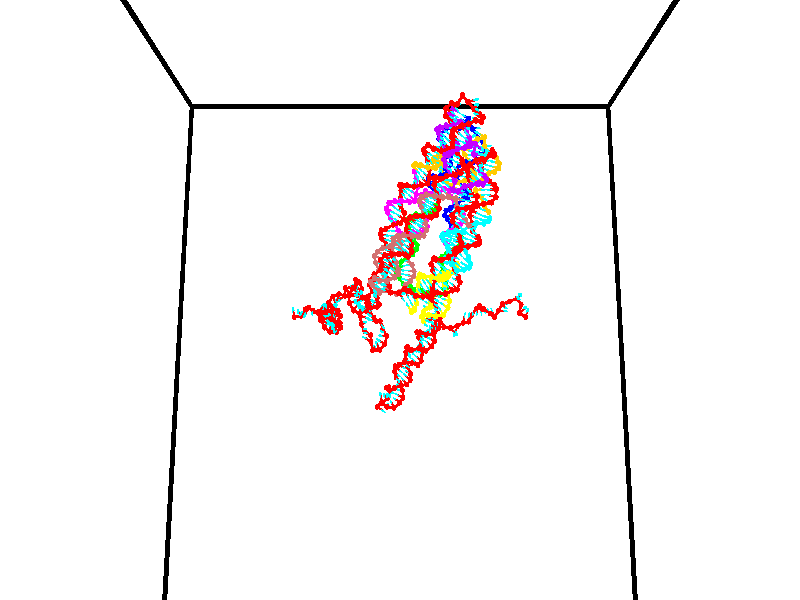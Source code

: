 // switches for output
#declare DRAW_BASES = 1; // possible values are 0, 1; only relevant for DNA ribbons
#declare DRAW_BASES_TYPE = 3; // possible values are 1, 2, 3; only relevant for DNA ribbons
#declare DRAW_FOG = 0; // set to 1 to enable fog

#include "colors.inc"

#include "transforms.inc"
background { rgb <1, 1, 1>}

#default {
   normal{
       ripples 0.25
       frequency 0.20
       turbulence 0.2
       lambda 5
   }
	finish {
		phong 0.1
		phong_size 40.
	}
}

// original window dimensions: 1024x640


// camera settings

camera {
	sky <0, 0.179814, -0.983701>
	up <0, 0.179814, -0.983701>
	right 1.6 * <1, 0, 0>
	location <35, 94.9851, 44.8844>
	look_at <35, 29.7336, 32.9568>
	direction <0, -65.2515, -11.9276>
	angle 67.0682
}


# declare cpy_camera_pos = <35, 94.9851, 44.8844>;
# if (DRAW_FOG = 1)
fog {
	fog_type 2
	up vnormalize(cpy_camera_pos)
	color rgbt<1,1,1,0.3>
	distance 1e-5
	fog_alt 3e-3
	fog_offset 56
}
# end


// LIGHTS

# declare lum = 6;
global_settings {
	ambient_light rgb lum * <0.05, 0.05, 0.05>
	max_trace_level 15
}# declare cpy_direct_light_amount = 0.25;
light_source
{	1000 * <-1, -1.16352, -0.803886>,
	rgb lum * cpy_direct_light_amount
	parallel
}

light_source
{	1000 * <1, 1.16352, 0.803886>,
	rgb lum * cpy_direct_light_amount
	parallel
}

// strand 0

// nucleotide -1

// particle -1
sphere {
	<24.308033, 34.758904, 35.330734> 0.250000
	pigment { color rgbt <1,0,0,0> }
	no_shadow
}
cylinder {
	<24.285738, 35.024879, 35.032810>,  <24.272362, 35.184467, 34.854057>, 0.100000
	pigment { color rgbt <1,0,0,0> }
	no_shadow
}
cylinder {
	<24.285738, 35.024879, 35.032810>,  <24.308033, 34.758904, 35.330734>, 0.100000
	pigment { color rgbt <1,0,0,0> }
	no_shadow
}

// particle -1
sphere {
	<24.285738, 35.024879, 35.032810> 0.100000
	pigment { color rgbt <1,0,0,0> }
	no_shadow
}
sphere {
	0, 1
	scale<0.080000,0.200000,0.300000>
	matrix <0.892887, 0.367027, 0.260852,
		0.446818, -0.650492, -0.614177,
		-0.055737, 0.664944, -0.744810,
		24.269016, 35.224361, 34.809368>
	pigment { color rgbt <0,1,1,0> }
	no_shadow
}
cylinder {
	<24.983438, 34.641232, 35.212723>,  <24.308033, 34.758904, 35.330734>, 0.130000
	pigment { color rgbt <1,0,0,0> }
	no_shadow
}

// nucleotide -1

// particle -1
sphere {
	<24.983438, 34.641232, 35.212723> 0.250000
	pigment { color rgbt <1,0,0,0> }
	no_shadow
}
cylinder {
	<24.869186, 34.997433, 35.071060>,  <24.800634, 35.211151, 34.986061>, 0.100000
	pigment { color rgbt <1,0,0,0> }
	no_shadow
}
cylinder {
	<24.869186, 34.997433, 35.071060>,  <24.983438, 34.641232, 35.212723>, 0.100000
	pigment { color rgbt <1,0,0,0> }
	no_shadow
}

// particle -1
sphere {
	<24.869186, 34.997433, 35.071060> 0.100000
	pigment { color rgbt <1,0,0,0> }
	no_shadow
}
sphere {
	0, 1
	scale<0.080000,0.200000,0.300000>
	matrix <0.910426, 0.367531, 0.189861,
		0.299234, -0.268201, -0.915711,
		-0.285631, 0.890499, -0.354155,
		24.783497, 35.264584, 34.964813>
	pigment { color rgbt <0,1,1,0> }
	no_shadow
}
cylinder {
	<25.449347, 34.940922, 34.713673>,  <24.983438, 34.641232, 35.212723>, 0.130000
	pigment { color rgbt <1,0,0,0> }
	no_shadow
}

// nucleotide -1

// particle -1
sphere {
	<25.449347, 34.940922, 34.713673> 0.250000
	pigment { color rgbt <1,0,0,0> }
	no_shadow
}
cylinder {
	<25.255144, 35.190193, 34.958927>,  <25.138622, 35.339756, 35.106079>, 0.100000
	pigment { color rgbt <1,0,0,0> }
	no_shadow
}
cylinder {
	<25.255144, 35.190193, 34.958927>,  <25.449347, 34.940922, 34.713673>, 0.100000
	pigment { color rgbt <1,0,0,0> }
	no_shadow
}

// particle -1
sphere {
	<25.255144, 35.190193, 34.958927> 0.100000
	pigment { color rgbt <1,0,0,0> }
	no_shadow
}
sphere {
	0, 1
	scale<0.080000,0.200000,0.300000>
	matrix <0.853878, 0.187556, 0.485505,
		0.187556, 0.759260, -0.623174,
		-0.485505, 0.623174, 0.613138,
		25.109493, 35.377144, 35.142868>
	pigment { color rgbt <0,1,1,0> }
	no_shadow
}
cylinder {
	<25.877668, 35.535851, 34.659489>,  <25.449347, 34.940922, 34.713673>, 0.130000
	pigment { color rgbt <1,0,0,0> }
	no_shadow
}

// nucleotide -1

// particle -1
sphere {
	<25.877668, 35.535851, 34.659489> 0.250000
	pigment { color rgbt <1,0,0,0> }
	no_shadow
}
cylinder {
	<25.678131, 35.511459, 35.005306>,  <25.558409, 35.496822, 35.212795>, 0.100000
	pigment { color rgbt <1,0,0,0> }
	no_shadow
}
cylinder {
	<25.678131, 35.511459, 35.005306>,  <25.877668, 35.535851, 34.659489>, 0.100000
	pigment { color rgbt <1,0,0,0> }
	no_shadow
}

// particle -1
sphere {
	<25.678131, 35.511459, 35.005306> 0.100000
	pigment { color rgbt <1,0,0,0> }
	no_shadow
}
sphere {
	0, 1
	scale<0.080000,0.200000,0.300000>
	matrix <0.815780, 0.303814, 0.492137,
		-0.292672, 0.950778, -0.101809,
		-0.498844, -0.060981, 0.864544,
		25.528479, 35.493164, 35.264668>
	pigment { color rgbt <0,1,1,0> }
	no_shadow
}
cylinder {
	<26.377954, 35.882713, 35.002270>,  <25.877668, 35.535851, 34.659489>, 0.130000
	pigment { color rgbt <1,0,0,0> }
	no_shadow
}

// nucleotide -1

// particle -1
sphere {
	<26.377954, 35.882713, 35.002270> 0.250000
	pigment { color rgbt <1,0,0,0> }
	no_shadow
}
cylinder {
	<26.380926, 36.243069, 35.175865>,  <26.382710, 36.459282, 35.280022>, 0.100000
	pigment { color rgbt <1,0,0,0> }
	no_shadow
}
cylinder {
	<26.380926, 36.243069, 35.175865>,  <26.377954, 35.882713, 35.002270>, 0.100000
	pigment { color rgbt <1,0,0,0> }
	no_shadow
}

// particle -1
sphere {
	<26.380926, 36.243069, 35.175865> 0.100000
	pigment { color rgbt <1,0,0,0> }
	no_shadow
}
sphere {
	0, 1
	scale<0.080000,0.200000,0.300000>
	matrix <-0.999101, 0.024803, -0.034384,
		-0.041740, -0.433344, 0.900262,
		0.007429, 0.900887, 0.433990,
		26.383154, 36.513336, 35.306061>
	pigment { color rgbt <0,1,1,0> }
	no_shadow
}
cylinder {
	<27.131643, 35.661419, 35.021038>,  <26.377954, 35.882713, 35.002270>, 0.130000
	pigment { color rgbt <1,0,0,0> }
	no_shadow
}

// nucleotide -1

// particle -1
sphere {
	<27.131643, 35.661419, 35.021038> 0.250000
	pigment { color rgbt <1,0,0,0> }
	no_shadow
}
cylinder {
	<27.507349, 35.629028, 35.154442>,  <27.732773, 35.609592, 35.234482>, 0.100000
	pigment { color rgbt <1,0,0,0> }
	no_shadow
}
cylinder {
	<27.507349, 35.629028, 35.154442>,  <27.131643, 35.661419, 35.021038>, 0.100000
	pigment { color rgbt <1,0,0,0> }
	no_shadow
}

// particle -1
sphere {
	<27.507349, 35.629028, 35.154442> 0.100000
	pigment { color rgbt <1,0,0,0> }
	no_shadow
}
sphere {
	0, 1
	scale<0.080000,0.200000,0.300000>
	matrix <-0.176879, 0.718541, 0.672616,
		-0.294105, -0.690754, 0.660577,
		0.939264, -0.080978, 0.333507,
		27.789127, 35.604736, 35.254494>
	pigment { color rgbt <0,1,1,0> }
	no_shadow
}
cylinder {
	<27.194416, 35.890003, 35.743484>,  <27.131643, 35.661419, 35.021038>, 0.130000
	pigment { color rgbt <1,0,0,0> }
	no_shadow
}

// nucleotide -1

// particle -1
sphere {
	<27.194416, 35.890003, 35.743484> 0.250000
	pigment { color rgbt <1,0,0,0> }
	no_shadow
}
cylinder {
	<27.583113, 35.850399, 35.657768>,  <27.816330, 35.826637, 35.606339>, 0.100000
	pigment { color rgbt <1,0,0,0> }
	no_shadow
}
cylinder {
	<27.583113, 35.850399, 35.657768>,  <27.194416, 35.890003, 35.743484>, 0.100000
	pigment { color rgbt <1,0,0,0> }
	no_shadow
}

// particle -1
sphere {
	<27.583113, 35.850399, 35.657768> 0.100000
	pigment { color rgbt <1,0,0,0> }
	no_shadow
}
sphere {
	0, 1
	scale<0.080000,0.200000,0.300000>
	matrix <0.208017, 0.788283, 0.579085,
		0.111582, -0.607295, 0.786602,
		0.971740, -0.099011, -0.214286,
		27.874634, 35.820694, 35.593483>
	pigment { color rgbt <0,1,1,0> }
	no_shadow
}
cylinder {
	<27.568108, 35.915810, 36.387081>,  <27.194416, 35.890003, 35.743484>, 0.130000
	pigment { color rgbt <1,0,0,0> }
	no_shadow
}

// nucleotide -1

// particle -1
sphere {
	<27.568108, 35.915810, 36.387081> 0.250000
	pigment { color rgbt <1,0,0,0> }
	no_shadow
}
cylinder {
	<27.817854, 36.014961, 36.090778>,  <27.967701, 36.074451, 35.912998>, 0.100000
	pigment { color rgbt <1,0,0,0> }
	no_shadow
}
cylinder {
	<27.817854, 36.014961, 36.090778>,  <27.568108, 35.915810, 36.387081>, 0.100000
	pigment { color rgbt <1,0,0,0> }
	no_shadow
}

// particle -1
sphere {
	<27.817854, 36.014961, 36.090778> 0.100000
	pigment { color rgbt <1,0,0,0> }
	no_shadow
}
sphere {
	0, 1
	scale<0.080000,0.200000,0.300000>
	matrix <0.423586, 0.689332, 0.587704,
		0.656311, -0.680716, 0.325395,
		0.624365, 0.247884, -0.740758,
		28.005163, 36.089325, 35.868549>
	pigment { color rgbt <0,1,1,0> }
	no_shadow
}
cylinder {
	<28.107870, 36.068417, 36.772038>,  <27.568108, 35.915810, 36.387081>, 0.130000
	pigment { color rgbt <1,0,0,0> }
	no_shadow
}

// nucleotide -1

// particle -1
sphere {
	<28.107870, 36.068417, 36.772038> 0.250000
	pigment { color rgbt <1,0,0,0> }
	no_shadow
}
cylinder {
	<28.175005, 36.274345, 36.435753>,  <28.215286, 36.397903, 36.233982>, 0.100000
	pigment { color rgbt <1,0,0,0> }
	no_shadow
}
cylinder {
	<28.175005, 36.274345, 36.435753>,  <28.107870, 36.068417, 36.772038>, 0.100000
	pigment { color rgbt <1,0,0,0> }
	no_shadow
}

// particle -1
sphere {
	<28.175005, 36.274345, 36.435753> 0.100000
	pigment { color rgbt <1,0,0,0> }
	no_shadow
}
sphere {
	0, 1
	scale<0.080000,0.200000,0.300000>
	matrix <0.272631, 0.795305, 0.541446,
		0.947367, -0.320077, -0.006876,
		0.167836, 0.514822, -0.840708,
		28.225355, 36.428791, 36.183540>
	pigment { color rgbt <0,1,1,0> }
	no_shadow
}
cylinder {
	<28.791632, 36.508591, 36.875443>,  <28.107870, 36.068417, 36.772038>, 0.130000
	pigment { color rgbt <1,0,0,0> }
	no_shadow
}

// nucleotide -1

// particle -1
sphere {
	<28.791632, 36.508591, 36.875443> 0.250000
	pigment { color rgbt <1,0,0,0> }
	no_shadow
}
cylinder {
	<28.581879, 36.682854, 36.582806>,  <28.456026, 36.787411, 36.407223>, 0.100000
	pigment { color rgbt <1,0,0,0> }
	no_shadow
}
cylinder {
	<28.581879, 36.682854, 36.582806>,  <28.791632, 36.508591, 36.875443>, 0.100000
	pigment { color rgbt <1,0,0,0> }
	no_shadow
}

// particle -1
sphere {
	<28.581879, 36.682854, 36.582806> 0.100000
	pigment { color rgbt <1,0,0,0> }
	no_shadow
}
sphere {
	0, 1
	scale<0.080000,0.200000,0.300000>
	matrix <0.354225, 0.892935, 0.277833,
		0.774303, -0.113457, -0.622561,
		-0.524385, 0.435654, -0.731591,
		28.424562, 36.813549, 36.363327>
	pigment { color rgbt <0,1,1,0> }
	no_shadow
}
cylinder {
	<29.261238, 37.016174, 36.546932>,  <28.791632, 36.508591, 36.875443>, 0.130000
	pigment { color rgbt <1,0,0,0> }
	no_shadow
}

// nucleotide -1

// particle -1
sphere {
	<29.261238, 37.016174, 36.546932> 0.250000
	pigment { color rgbt <1,0,0,0> }
	no_shadow
}
cylinder {
	<28.876509, 37.117901, 36.506496>,  <28.645672, 37.178936, 36.482235>, 0.100000
	pigment { color rgbt <1,0,0,0> }
	no_shadow
}
cylinder {
	<28.876509, 37.117901, 36.506496>,  <29.261238, 37.016174, 36.546932>, 0.100000
	pigment { color rgbt <1,0,0,0> }
	no_shadow
}

// particle -1
sphere {
	<28.876509, 37.117901, 36.506496> 0.100000
	pigment { color rgbt <1,0,0,0> }
	no_shadow
}
sphere {
	0, 1
	scale<0.080000,0.200000,0.300000>
	matrix <0.190447, 0.887261, 0.420116,
		0.196532, 0.384825, -0.901823,
		-0.961824, 0.254316, -0.101087,
		28.587961, 37.194195, 36.476170>
	pigment { color rgbt <0,1,1,0> }
	no_shadow
}
cylinder {
	<29.250492, 37.734581, 36.307205>,  <29.261238, 37.016174, 36.546932>, 0.130000
	pigment { color rgbt <1,0,0,0> }
	no_shadow
}

// nucleotide -1

// particle -1
sphere {
	<29.250492, 37.734581, 36.307205> 0.250000
	pigment { color rgbt <1,0,0,0> }
	no_shadow
}
cylinder {
	<28.915306, 37.625439, 36.496250>,  <28.714193, 37.559952, 36.609676>, 0.100000
	pigment { color rgbt <1,0,0,0> }
	no_shadow
}
cylinder {
	<28.915306, 37.625439, 36.496250>,  <29.250492, 37.734581, 36.307205>, 0.100000
	pigment { color rgbt <1,0,0,0> }
	no_shadow
}

// particle -1
sphere {
	<28.915306, 37.625439, 36.496250> 0.100000
	pigment { color rgbt <1,0,0,0> }
	no_shadow
}
sphere {
	0, 1
	scale<0.080000,0.200000,0.300000>
	matrix <0.071546, 0.803626, 0.590819,
		-0.541012, 0.528899, -0.653889,
		-0.837966, -0.272857, 0.472612,
		28.663916, 37.543583, 36.638035>
	pigment { color rgbt <0,1,1,0> }
	no_shadow
}
cylinder {
	<29.069876, 38.373024, 36.520618>,  <29.250492, 37.734581, 36.307205>, 0.130000
	pigment { color rgbt <1,0,0,0> }
	no_shadow
}

// nucleotide -1

// particle -1
sphere {
	<29.069876, 38.373024, 36.520618> 0.250000
	pigment { color rgbt <1,0,0,0> }
	no_shadow
}
cylinder {
	<28.909712, 38.094807, 36.759243>,  <28.813614, 37.927876, 36.902416>, 0.100000
	pigment { color rgbt <1,0,0,0> }
	no_shadow
}
cylinder {
	<28.909712, 38.094807, 36.759243>,  <29.069876, 38.373024, 36.520618>, 0.100000
	pigment { color rgbt <1,0,0,0> }
	no_shadow
}

// particle -1
sphere {
	<28.909712, 38.094807, 36.759243> 0.100000
	pigment { color rgbt <1,0,0,0> }
	no_shadow
}
sphere {
	0, 1
	scale<0.080000,0.200000,0.300000>
	matrix <0.084446, 0.620251, 0.779845,
		-0.912437, 0.362635, -0.189619,
		-0.400410, -0.695546, 0.596563,
		28.789589, 37.886143, 36.938213>
	pigment { color rgbt <0,1,1,0> }
	no_shadow
}
cylinder {
	<28.457020, 38.248398, 36.019665>,  <29.069876, 38.373024, 36.520618>, 0.130000
	pigment { color rgbt <1,0,0,0> }
	no_shadow
}

// nucleotide -1

// particle -1
sphere {
	<28.457020, 38.248398, 36.019665> 0.250000
	pigment { color rgbt <1,0,0,0> }
	no_shadow
}
cylinder {
	<28.206102, 38.552296, 35.951202>,  <28.055552, 38.734634, 35.910126>, 0.100000
	pigment { color rgbt <1,0,0,0> }
	no_shadow
}
cylinder {
	<28.206102, 38.552296, 35.951202>,  <28.457020, 38.248398, 36.019665>, 0.100000
	pigment { color rgbt <1,0,0,0> }
	no_shadow
}

// particle -1
sphere {
	<28.206102, 38.552296, 35.951202> 0.100000
	pigment { color rgbt <1,0,0,0> }
	no_shadow
}
sphere {
	0, 1
	scale<0.080000,0.200000,0.300000>
	matrix <0.039544, 0.250563, 0.967292,
		0.777779, 0.600007, -0.187220,
		-0.627292, 0.759743, -0.171156,
		28.017914, 38.780220, 35.899857>
	pigment { color rgbt <0,1,1,0> }
	no_shadow
}
cylinder {
	<27.776718, 38.125618, 35.739727>,  <28.457020, 38.248398, 36.019665>, 0.130000
	pigment { color rgbt <1,0,0,0> }
	no_shadow
}

// nucleotide -1

// particle -1
sphere {
	<27.776718, 38.125618, 35.739727> 0.250000
	pigment { color rgbt <1,0,0,0> }
	no_shadow
}
cylinder {
	<27.806616, 38.203995, 35.348621>,  <27.824554, 38.251022, 35.113956>, 0.100000
	pigment { color rgbt <1,0,0,0> }
	no_shadow
}
cylinder {
	<27.806616, 38.203995, 35.348621>,  <27.776718, 38.125618, 35.739727>, 0.100000
	pigment { color rgbt <1,0,0,0> }
	no_shadow
}

// particle -1
sphere {
	<27.806616, 38.203995, 35.348621> 0.100000
	pigment { color rgbt <1,0,0,0> }
	no_shadow
}
sphere {
	0, 1
	scale<0.080000,0.200000,0.300000>
	matrix <-0.382778, -0.899756, -0.209570,
		-0.920812, 0.389930, 0.007752,
		0.074743, 0.195942, -0.977763,
		27.829039, 38.262779, 35.055294>
	pigment { color rgbt <0,1,1,0> }
	no_shadow
}
cylinder {
	<27.137978, 37.974380, 35.472095>,  <27.776718, 38.125618, 35.739727>, 0.130000
	pigment { color rgbt <1,0,0,0> }
	no_shadow
}

// nucleotide -1

// particle -1
sphere {
	<27.137978, 37.974380, 35.472095> 0.250000
	pigment { color rgbt <1,0,0,0> }
	no_shadow
}
cylinder {
	<27.410263, 37.921032, 35.183971>,  <27.573635, 37.889023, 35.011097>, 0.100000
	pigment { color rgbt <1,0,0,0> }
	no_shadow
}
cylinder {
	<27.410263, 37.921032, 35.183971>,  <27.137978, 37.974380, 35.472095>, 0.100000
	pigment { color rgbt <1,0,0,0> }
	no_shadow
}

// particle -1
sphere {
	<27.410263, 37.921032, 35.183971> 0.100000
	pigment { color rgbt <1,0,0,0> }
	no_shadow
}
sphere {
	0, 1
	scale<0.080000,0.200000,0.300000>
	matrix <-0.256091, -0.964570, -0.063421,
		-0.686328, 0.227636, -0.690750,
		0.680714, -0.133367, -0.720306,
		27.614477, 37.881023, 34.967880>
	pigment { color rgbt <0,1,1,0> }
	no_shadow
}
cylinder {
	<27.361591, 37.498653, 36.003819>,  <27.137978, 37.974380, 35.472095>, 0.130000
	pigment { color rgbt <1,0,0,0> }
	no_shadow
}

// nucleotide -1

// particle -1
sphere {
	<27.361591, 37.498653, 36.003819> 0.250000
	pigment { color rgbt <1,0,0,0> }
	no_shadow
}
cylinder {
	<27.732353, 37.410122, 36.125053>,  <27.954811, 37.357002, 36.197792>, 0.100000
	pigment { color rgbt <1,0,0,0> }
	no_shadow
}
cylinder {
	<27.732353, 37.410122, 36.125053>,  <27.361591, 37.498653, 36.003819>, 0.100000
	pigment { color rgbt <1,0,0,0> }
	no_shadow
}

// particle -1
sphere {
	<27.732353, 37.410122, 36.125053> 0.100000
	pigment { color rgbt <1,0,0,0> }
	no_shadow
}
sphere {
	0, 1
	scale<0.080000,0.200000,0.300000>
	matrix <-0.021289, -0.837299, -0.546331,
		0.374692, 0.499945, -0.780808,
		0.926905, -0.221329, 0.303086,
		28.010426, 37.343723, 36.215981>
	pigment { color rgbt <0,1,1,0> }
	no_shadow
}
cylinder {
	<27.785603, 37.343204, 35.369022>,  <27.361591, 37.498653, 36.003819>, 0.130000
	pigment { color rgbt <1,0,0,0> }
	no_shadow
}

// nucleotide -1

// particle -1
sphere {
	<27.785603, 37.343204, 35.369022> 0.250000
	pigment { color rgbt <1,0,0,0> }
	no_shadow
}
cylinder {
	<27.969458, 37.186771, 35.687969>,  <28.079771, 37.092911, 35.879337>, 0.100000
	pigment { color rgbt <1,0,0,0> }
	no_shadow
}
cylinder {
	<27.969458, 37.186771, 35.687969>,  <27.785603, 37.343204, 35.369022>, 0.100000
	pigment { color rgbt <1,0,0,0> }
	no_shadow
}

// particle -1
sphere {
	<27.969458, 37.186771, 35.687969> 0.100000
	pigment { color rgbt <1,0,0,0> }
	no_shadow
}
sphere {
	0, 1
	scale<0.080000,0.200000,0.300000>
	matrix <0.080726, -0.875710, -0.476042,
		0.884431, 0.283174, -0.370937,
		0.459636, -0.391082, 0.797364,
		28.107349, 37.069447, 35.927177>
	pigment { color rgbt <0,1,1,0> }
	no_shadow
}
cylinder {
	<28.460838, 37.043468, 35.041981>,  <27.785603, 37.343204, 35.369022>, 0.130000
	pigment { color rgbt <1,0,0,0> }
	no_shadow
}

// nucleotide -1

// particle -1
sphere {
	<28.460838, 37.043468, 35.041981> 0.250000
	pigment { color rgbt <1,0,0,0> }
	no_shadow
}
cylinder {
	<28.409767, 36.859032, 35.393227>,  <28.379124, 36.748367, 35.603973>, 0.100000
	pigment { color rgbt <1,0,0,0> }
	no_shadow
}
cylinder {
	<28.409767, 36.859032, 35.393227>,  <28.460838, 37.043468, 35.041981>, 0.100000
	pigment { color rgbt <1,0,0,0> }
	no_shadow
}

// particle -1
sphere {
	<28.409767, 36.859032, 35.393227> 0.100000
	pigment { color rgbt <1,0,0,0> }
	no_shadow
}
sphere {
	0, 1
	scale<0.080000,0.200000,0.300000>
	matrix <-0.005199, -0.885039, -0.465487,
		0.991802, -0.063998, 0.110602,
		-0.127677, -0.461096, 0.878116,
		28.371464, 36.720703, 35.656662>
	pigment { color rgbt <0,1,1,0> }
	no_shadow
}
cylinder {
	<28.914831, 36.458076, 35.071220>,  <28.460838, 37.043468, 35.041981>, 0.130000
	pigment { color rgbt <1,0,0,0> }
	no_shadow
}

// nucleotide -1

// particle -1
sphere {
	<28.914831, 36.458076, 35.071220> 0.250000
	pigment { color rgbt <1,0,0,0> }
	no_shadow
}
cylinder {
	<28.619684, 36.345497, 35.316608>,  <28.442596, 36.277950, 35.463840>, 0.100000
	pigment { color rgbt <1,0,0,0> }
	no_shadow
}
cylinder {
	<28.619684, 36.345497, 35.316608>,  <28.914831, 36.458076, 35.071220>, 0.100000
	pigment { color rgbt <1,0,0,0> }
	no_shadow
}

// particle -1
sphere {
	<28.619684, 36.345497, 35.316608> 0.100000
	pigment { color rgbt <1,0,0,0> }
	no_shadow
}
sphere {
	0, 1
	scale<0.080000,0.200000,0.300000>
	matrix <0.002083, -0.909855, -0.414922,
		0.674945, -0.304878, 0.671936,
		-0.737865, -0.281449, 0.613467,
		28.398325, 36.261063, 35.500648>
	pigment { color rgbt <0,1,1,0> }
	no_shadow
}
cylinder {
	<29.073778, 35.779907, 35.405125>,  <28.914831, 36.458076, 35.071220>, 0.130000
	pigment { color rgbt <1,0,0,0> }
	no_shadow
}

// nucleotide -1

// particle -1
sphere {
	<29.073778, 35.779907, 35.405125> 0.250000
	pigment { color rgbt <1,0,0,0> }
	no_shadow
}
cylinder {
	<28.677948, 35.823353, 35.367302>,  <28.440449, 35.849422, 35.344608>, 0.100000
	pigment { color rgbt <1,0,0,0> }
	no_shadow
}
cylinder {
	<28.677948, 35.823353, 35.367302>,  <29.073778, 35.779907, 35.405125>, 0.100000
	pigment { color rgbt <1,0,0,0> }
	no_shadow
}

// particle -1
sphere {
	<28.677948, 35.823353, 35.367302> 0.100000
	pigment { color rgbt <1,0,0,0> }
	no_shadow
}
sphere {
	0, 1
	scale<0.080000,0.200000,0.300000>
	matrix <-0.075901, -0.951386, -0.298502,
		-0.122381, -0.288213, 0.949714,
		-0.989576, 0.108616, -0.094556,
		28.381075, 35.855938, 35.338936>
	pigment { color rgbt <0,1,1,0> }
	no_shadow
}
cylinder {
	<28.655165, 35.449699, 35.941673>,  <29.073778, 35.779907, 35.405125>, 0.130000
	pigment { color rgbt <1,0,0,0> }
	no_shadow
}

// nucleotide -1

// particle -1
sphere {
	<28.655165, 35.449699, 35.941673> 0.250000
	pigment { color rgbt <1,0,0,0> }
	no_shadow
}
cylinder {
	<28.527468, 35.487370, 35.564480>,  <28.450850, 35.509972, 35.338165>, 0.100000
	pigment { color rgbt <1,0,0,0> }
	no_shadow
}
cylinder {
	<28.527468, 35.487370, 35.564480>,  <28.655165, 35.449699, 35.941673>, 0.100000
	pigment { color rgbt <1,0,0,0> }
	no_shadow
}

// particle -1
sphere {
	<28.527468, 35.487370, 35.564480> 0.100000
	pigment { color rgbt <1,0,0,0> }
	no_shadow
}
sphere {
	0, 1
	scale<0.080000,0.200000,0.300000>
	matrix <0.067073, -0.990309, -0.121608,
		-0.945297, -0.102071, 0.309831,
		-0.319241, 0.094174, -0.942982,
		28.431696, 35.515621, 35.281586>
	pigment { color rgbt <0,1,1,0> }
	no_shadow
}
cylinder {
	<28.167654, 34.826172, 35.820774>,  <28.655165, 35.449699, 35.941673>, 0.130000
	pigment { color rgbt <1,0,0,0> }
	no_shadow
}

// nucleotide -1

// particle -1
sphere {
	<28.167654, 34.826172, 35.820774> 0.250000
	pigment { color rgbt <1,0,0,0> }
	no_shadow
}
cylinder {
	<28.331720, 34.979374, 35.489697>,  <28.430161, 35.071297, 35.291050>, 0.100000
	pigment { color rgbt <1,0,0,0> }
	no_shadow
}
cylinder {
	<28.331720, 34.979374, 35.489697>,  <28.167654, 34.826172, 35.820774>, 0.100000
	pigment { color rgbt <1,0,0,0> }
	no_shadow
}

// particle -1
sphere {
	<28.331720, 34.979374, 35.489697> 0.100000
	pigment { color rgbt <1,0,0,0> }
	no_shadow
}
sphere {
	0, 1
	scale<0.080000,0.200000,0.300000>
	matrix <-0.109495, -0.880299, -0.461611,
		-0.905415, 0.279964, -0.319129,
		0.410164, 0.383006, -0.827691,
		28.454769, 35.094276, 35.241390>
	pigment { color rgbt <0,1,1,0> }
	no_shadow
}
cylinder {
	<27.704271, 34.684715, 35.124226>,  <28.167654, 34.826172, 35.820774>, 0.130000
	pigment { color rgbt <1,0,0,0> }
	no_shadow
}

// nucleotide -1

// particle -1
sphere {
	<27.704271, 34.684715, 35.124226> 0.250000
	pigment { color rgbt <1,0,0,0> }
	no_shadow
}
cylinder {
	<28.074183, 34.748478, 34.986019>,  <28.296129, 34.786736, 34.903095>, 0.100000
	pigment { color rgbt <1,0,0,0> }
	no_shadow
}
cylinder {
	<28.074183, 34.748478, 34.986019>,  <27.704271, 34.684715, 35.124226>, 0.100000
	pigment { color rgbt <1,0,0,0> }
	no_shadow
}

// particle -1
sphere {
	<28.074183, 34.748478, 34.986019> 0.100000
	pigment { color rgbt <1,0,0,0> }
	no_shadow
}
sphere {
	0, 1
	scale<0.080000,0.200000,0.300000>
	matrix <-0.130626, -0.719839, -0.681739,
		-0.357388, 0.675589, -0.644867,
		0.924776, 0.159409, -0.345512,
		28.351616, 34.796299, 34.882366>
	pigment { color rgbt <0,1,1,0> }
	no_shadow
}
cylinder {
	<27.648050, 34.806507, 34.396198>,  <27.704271, 34.684715, 35.124226>, 0.130000
	pigment { color rgbt <1,0,0,0> }
	no_shadow
}

// nucleotide -1

// particle -1
sphere {
	<27.648050, 34.806507, 34.396198> 0.250000
	pigment { color rgbt <1,0,0,0> }
	no_shadow
}
cylinder {
	<27.987896, 34.620651, 34.496006>,  <28.191803, 34.509136, 34.555889>, 0.100000
	pigment { color rgbt <1,0,0,0> }
	no_shadow
}
cylinder {
	<27.987896, 34.620651, 34.496006>,  <27.648050, 34.806507, 34.396198>, 0.100000
	pigment { color rgbt <1,0,0,0> }
	no_shadow
}

// particle -1
sphere {
	<27.987896, 34.620651, 34.496006> 0.100000
	pigment { color rgbt <1,0,0,0> }
	no_shadow
}
sphere {
	0, 1
	scale<0.080000,0.200000,0.300000>
	matrix <-0.206784, -0.728703, -0.652864,
		0.485173, 0.503088, -0.715199,
		0.849616, -0.464644, 0.249517,
		28.242781, 34.481258, 34.570862>
	pigment { color rgbt <0,1,1,0> }
	no_shadow
}
cylinder {
	<27.686348, 34.336082, 34.026894>,  <27.648050, 34.806507, 34.396198>, 0.130000
	pigment { color rgbt <1,0,0,0> }
	no_shadow
}

// nucleotide -1

// particle -1
sphere {
	<27.686348, 34.336082, 34.026894> 0.250000
	pigment { color rgbt <1,0,0,0> }
	no_shadow
}
cylinder {
	<28.017742, 34.202415, 34.206646>,  <28.216579, 34.122215, 34.314499>, 0.100000
	pigment { color rgbt <1,0,0,0> }
	no_shadow
}
cylinder {
	<28.017742, 34.202415, 34.206646>,  <27.686348, 34.336082, 34.026894>, 0.100000
	pigment { color rgbt <1,0,0,0> }
	no_shadow
}

// particle -1
sphere {
	<28.017742, 34.202415, 34.206646> 0.100000
	pigment { color rgbt <1,0,0,0> }
	no_shadow
}
sphere {
	0, 1
	scale<0.080000,0.200000,0.300000>
	matrix <0.085395, -0.717689, -0.691109,
		0.553462, 0.610949, -0.566058,
		0.828485, -0.334163, 0.449385,
		28.266287, 34.102165, 34.341461>
	pigment { color rgbt <0,1,1,0> }
	no_shadow
}
cylinder {
	<28.116926, 34.184929, 33.457935>,  <27.686348, 34.336082, 34.026894>, 0.130000
	pigment { color rgbt <1,0,0,0> }
	no_shadow
}

// nucleotide -1

// particle -1
sphere {
	<28.116926, 34.184929, 33.457935> 0.250000
	pigment { color rgbt <1,0,0,0> }
	no_shadow
}
cylinder {
	<28.264101, 34.001736, 33.781631>,  <28.352406, 33.891819, 33.975849>, 0.100000
	pigment { color rgbt <1,0,0,0> }
	no_shadow
}
cylinder {
	<28.264101, 34.001736, 33.781631>,  <28.116926, 34.184929, 33.457935>, 0.100000
	pigment { color rgbt <1,0,0,0> }
	no_shadow
}

// particle -1
sphere {
	<28.264101, 34.001736, 33.781631> 0.100000
	pigment { color rgbt <1,0,0,0> }
	no_shadow
}
sphere {
	0, 1
	scale<0.080000,0.200000,0.300000>
	matrix <0.192629, -0.813870, -0.548187,
		0.909678, 0.357583, -0.211233,
		0.367939, -0.457984, 0.809241,
		28.374483, 33.864342, 34.024403>
	pigment { color rgbt <0,1,1,0> }
	no_shadow
}
cylinder {
	<28.722511, 33.931126, 33.205883>,  <28.116926, 34.184929, 33.457935>, 0.130000
	pigment { color rgbt <1,0,0,0> }
	no_shadow
}

// nucleotide -1

// particle -1
sphere {
	<28.722511, 33.931126, 33.205883> 0.250000
	pigment { color rgbt <1,0,0,0> }
	no_shadow
}
cylinder {
	<28.571426, 33.710556, 33.503410>,  <28.480776, 33.578213, 33.681927>, 0.100000
	pigment { color rgbt <1,0,0,0> }
	no_shadow
}
cylinder {
	<28.571426, 33.710556, 33.503410>,  <28.722511, 33.931126, 33.205883>, 0.100000
	pigment { color rgbt <1,0,0,0> }
	no_shadow
}

// particle -1
sphere {
	<28.571426, 33.710556, 33.503410> 0.100000
	pigment { color rgbt <1,0,0,0> }
	no_shadow
}
sphere {
	0, 1
	scale<0.080000,0.200000,0.300000>
	matrix <0.121172, -0.825854, -0.550711,
		0.917961, -0.117879, 0.378751,
		-0.377711, -0.551425, 0.743818,
		28.458113, 33.545128, 33.726555>
	pigment { color rgbt <0,1,1,0> }
	no_shadow
}
cylinder {
	<29.271040, 33.455151, 33.264893>,  <28.722511, 33.931126, 33.205883>, 0.130000
	pigment { color rgbt <1,0,0,0> }
	no_shadow
}

// nucleotide -1

// particle -1
sphere {
	<29.271040, 33.455151, 33.264893> 0.250000
	pigment { color rgbt <1,0,0,0> }
	no_shadow
}
cylinder {
	<28.941919, 33.288967, 33.420017>,  <28.744448, 33.189259, 33.513092>, 0.100000
	pigment { color rgbt <1,0,0,0> }
	no_shadow
}
cylinder {
	<28.941919, 33.288967, 33.420017>,  <29.271040, 33.455151, 33.264893>, 0.100000
	pigment { color rgbt <1,0,0,0> }
	no_shadow
}

// particle -1
sphere {
	<28.941919, 33.288967, 33.420017> 0.100000
	pigment { color rgbt <1,0,0,0> }
	no_shadow
}
sphere {
	0, 1
	scale<0.080000,0.200000,0.300000>
	matrix <0.348609, -0.907859, -0.232946,
		0.448854, -0.056475, 0.891818,
		-0.822801, -0.415455, 0.387809,
		28.695080, 33.164330, 33.536362>
	pigment { color rgbt <0,1,1,0> }
	no_shadow
}
cylinder {
	<29.349861, 34.092899, 32.695095>,  <29.271040, 33.455151, 33.264893>, 0.130000
	pigment { color rgbt <1,0,0,0> }
	no_shadow
}

// nucleotide -1

// particle -1
sphere {
	<29.349861, 34.092899, 32.695095> 0.250000
	pigment { color rgbt <1,0,0,0> }
	no_shadow
}
cylinder {
	<29.701260, 33.911285, 32.635635>,  <29.912098, 33.802319, 32.599960>, 0.100000
	pigment { color rgbt <1,0,0,0> }
	no_shadow
}
cylinder {
	<29.701260, 33.911285, 32.635635>,  <29.349861, 34.092899, 32.695095>, 0.100000
	pigment { color rgbt <1,0,0,0> }
	no_shadow
}

// particle -1
sphere {
	<29.701260, 33.911285, 32.635635> 0.100000
	pigment { color rgbt <1,0,0,0> }
	no_shadow
}
sphere {
	0, 1
	scale<0.080000,0.200000,0.300000>
	matrix <0.471694, 0.873687, 0.119063,
		0.075818, -0.174715, 0.981696,
		0.878497, -0.454033, -0.148653,
		29.964809, 33.775074, 32.591038>
	pigment { color rgbt <0,1,1,0> }
	no_shadow
}
cylinder {
	<29.862965, 34.146824, 33.293118>,  <29.349861, 34.092899, 32.695095>, 0.130000
	pigment { color rgbt <1,0,0,0> }
	no_shadow
}

// nucleotide -1

// particle -1
sphere {
	<29.862965, 34.146824, 33.293118> 0.250000
	pigment { color rgbt <1,0,0,0> }
	no_shadow
}
cylinder {
	<30.014364, 34.184437, 32.924793>,  <30.105204, 34.207005, 32.703796>, 0.100000
	pigment { color rgbt <1,0,0,0> }
	no_shadow
}
cylinder {
	<30.014364, 34.184437, 32.924793>,  <29.862965, 34.146824, 33.293118>, 0.100000
	pigment { color rgbt <1,0,0,0> }
	no_shadow
}

// particle -1
sphere {
	<30.014364, 34.184437, 32.924793> 0.100000
	pigment { color rgbt <1,0,0,0> }
	no_shadow
}
sphere {
	0, 1
	scale<0.080000,0.200000,0.300000>
	matrix <0.317332, 0.921352, 0.224523,
		0.869504, -0.377185, 0.318895,
		0.378502, 0.094028, -0.920812,
		30.127914, 34.212646, 32.648548>
	pigment { color rgbt <0,1,1,0> }
	no_shadow
}
cylinder {
	<30.633331, 34.212612, 33.346184>,  <29.862965, 34.146824, 33.293118>, 0.130000
	pigment { color rgbt <1,0,0,0> }
	no_shadow
}

// nucleotide -1

// particle -1
sphere {
	<30.633331, 34.212612, 33.346184> 0.250000
	pigment { color rgbt <1,0,0,0> }
	no_shadow
}
cylinder {
	<30.441395, 34.376648, 33.035938>,  <30.326233, 34.475071, 32.849792>, 0.100000
	pigment { color rgbt <1,0,0,0> }
	no_shadow
}
cylinder {
	<30.441395, 34.376648, 33.035938>,  <30.633331, 34.212612, 33.346184>, 0.100000
	pigment { color rgbt <1,0,0,0> }
	no_shadow
}

// particle -1
sphere {
	<30.441395, 34.376648, 33.035938> 0.100000
	pigment { color rgbt <1,0,0,0> }
	no_shadow
}
sphere {
	0, 1
	scale<0.080000,0.200000,0.300000>
	matrix <0.175930, 0.911055, 0.372864,
		0.859536, 0.042462, -0.509309,
		-0.479841, 0.410093, -0.775614,
		30.297443, 34.499676, 32.803253>
	pigment { color rgbt <0,1,1,0> }
	no_shadow
}
cylinder {
	<31.115593, 34.801350, 32.917427>,  <30.633331, 34.212612, 33.346184>, 0.130000
	pigment { color rgbt <1,0,0,0> }
	no_shadow
}

// nucleotide -1

// particle -1
sphere {
	<31.115593, 34.801350, 32.917427> 0.250000
	pigment { color rgbt <1,0,0,0> }
	no_shadow
}
cylinder {
	<30.716679, 34.829411, 32.908527>,  <30.477329, 34.846249, 32.903187>, 0.100000
	pigment { color rgbt <1,0,0,0> }
	no_shadow
}
cylinder {
	<30.716679, 34.829411, 32.908527>,  <31.115593, 34.801350, 32.917427>, 0.100000
	pigment { color rgbt <1,0,0,0> }
	no_shadow
}

// particle -1
sphere {
	<30.716679, 34.829411, 32.908527> 0.100000
	pigment { color rgbt <1,0,0,0> }
	no_shadow
}
sphere {
	0, 1
	scale<0.080000,0.200000,0.300000>
	matrix <0.056088, 0.920174, 0.387472,
		0.047653, 0.385173, -0.921613,
		-0.997288, 0.070156, -0.022245,
		30.417492, 34.850456, 32.901855>
	pigment { color rgbt <0,1,1,0> }
	no_shadow
}
cylinder {
	<30.901546, 35.313164, 32.457081>,  <31.115593, 34.801350, 32.917427>, 0.130000
	pigment { color rgbt <1,0,0,0> }
	no_shadow
}

// nucleotide -1

// particle -1
sphere {
	<30.901546, 35.313164, 32.457081> 0.250000
	pigment { color rgbt <1,0,0,0> }
	no_shadow
}
cylinder {
	<30.607182, 35.282822, 32.726208>,  <30.430563, 35.264618, 32.887684>, 0.100000
	pigment { color rgbt <1,0,0,0> }
	no_shadow
}
cylinder {
	<30.607182, 35.282822, 32.726208>,  <30.901546, 35.313164, 32.457081>, 0.100000
	pigment { color rgbt <1,0,0,0> }
	no_shadow
}

// particle -1
sphere {
	<30.607182, 35.282822, 32.726208> 0.100000
	pigment { color rgbt <1,0,0,0> }
	no_shadow
}
sphere {
	0, 1
	scale<0.080000,0.200000,0.300000>
	matrix <0.176885, 0.937657, 0.299185,
		-0.653564, 0.339184, -0.676615,
		-0.735911, -0.075854, 0.672815,
		30.386408, 35.260067, 32.928051>
	pigment { color rgbt <0,1,1,0> }
	no_shadow
}
cylinder {
	<30.564877, 36.000950, 32.370083>,  <30.901546, 35.313164, 32.457081>, 0.130000
	pigment { color rgbt <1,0,0,0> }
	no_shadow
}

// nucleotide -1

// particle -1
sphere {
	<30.564877, 36.000950, 32.370083> 0.250000
	pigment { color rgbt <1,0,0,0> }
	no_shadow
}
cylinder {
	<30.519020, 35.838902, 32.732903>,  <30.491507, 35.741673, 32.950592>, 0.100000
	pigment { color rgbt <1,0,0,0> }
	no_shadow
}
cylinder {
	<30.519020, 35.838902, 32.732903>,  <30.564877, 36.000950, 32.370083>, 0.100000
	pigment { color rgbt <1,0,0,0> }
	no_shadow
}

// particle -1
sphere {
	<30.519020, 35.838902, 32.732903> 0.100000
	pigment { color rgbt <1,0,0,0> }
	no_shadow
}
sphere {
	0, 1
	scale<0.080000,0.200000,0.300000>
	matrix <0.468789, 0.782944, 0.408945,
		-0.875839, 0.472096, 0.100159,
		-0.114643, -0.405123, 0.907046,
		30.484627, 35.717365, 33.005016>
	pigment { color rgbt <0,1,1,0> }
	no_shadow
}
cylinder {
	<30.836527, 36.568588, 32.675282>,  <30.564877, 36.000950, 32.370083>, 0.130000
	pigment { color rgbt <1,0,0,0> }
	no_shadow
}

// nucleotide -1

// particle -1
sphere {
	<30.836527, 36.568588, 32.675282> 0.250000
	pigment { color rgbt <1,0,0,0> }
	no_shadow
}
cylinder {
	<30.698067, 36.322792, 32.958851>,  <30.614990, 36.175312, 33.128994>, 0.100000
	pigment { color rgbt <1,0,0,0> }
	no_shadow
}
cylinder {
	<30.698067, 36.322792, 32.958851>,  <30.836527, 36.568588, 32.675282>, 0.100000
	pigment { color rgbt <1,0,0,0> }
	no_shadow
}

// particle -1
sphere {
	<30.698067, 36.322792, 32.958851> 0.100000
	pigment { color rgbt <1,0,0,0> }
	no_shadow
}
sphere {
	0, 1
	scale<0.080000,0.200000,0.300000>
	matrix <0.203848, 0.688326, 0.696170,
		-0.915765, 0.385494, -0.113002,
		-0.346152, -0.614493, 0.708927,
		30.594221, 36.138443, 33.171528>
	pigment { color rgbt <0,1,1,0> }
	no_shadow
}
cylinder {
	<30.378706, 36.899174, 33.253017>,  <30.836527, 36.568588, 32.675282>, 0.130000
	pigment { color rgbt <1,0,0,0> }
	no_shadow
}

// nucleotide -1

// particle -1
sphere {
	<30.378706, 36.899174, 33.253017> 0.250000
	pigment { color rgbt <1,0,0,0> }
	no_shadow
}
cylinder {
	<30.552725, 36.560150, 33.374596>,  <30.657135, 36.356735, 33.447544>, 0.100000
	pigment { color rgbt <1,0,0,0> }
	no_shadow
}
cylinder {
	<30.552725, 36.560150, 33.374596>,  <30.378706, 36.899174, 33.253017>, 0.100000
	pigment { color rgbt <1,0,0,0> }
	no_shadow
}

// particle -1
sphere {
	<30.552725, 36.560150, 33.374596> 0.100000
	pigment { color rgbt <1,0,0,0> }
	no_shadow
}
sphere {
	0, 1
	scale<0.080000,0.200000,0.300000>
	matrix <0.085176, 0.374791, 0.923188,
		-0.896370, -0.375740, 0.235243,
		0.435046, -0.847556, 0.303947,
		30.683239, 36.305882, 33.465778>
	pigment { color rgbt <0,1,1,0> }
	no_shadow
}
cylinder {
	<29.989836, 36.720333, 33.860653>,  <30.378706, 36.899174, 33.253017>, 0.130000
	pigment { color rgbt <1,0,0,0> }
	no_shadow
}

// nucleotide -1

// particle -1
sphere {
	<29.989836, 36.720333, 33.860653> 0.250000
	pigment { color rgbt <1,0,0,0> }
	no_shadow
}
cylinder {
	<30.367052, 36.588253, 33.844429>,  <30.593382, 36.509007, 33.834694>, 0.100000
	pigment { color rgbt <1,0,0,0> }
	no_shadow
}
cylinder {
	<30.367052, 36.588253, 33.844429>,  <29.989836, 36.720333, 33.860653>, 0.100000
	pigment { color rgbt <1,0,0,0> }
	no_shadow
}

// particle -1
sphere {
	<30.367052, 36.588253, 33.844429> 0.100000
	pigment { color rgbt <1,0,0,0> }
	no_shadow
}
sphere {
	0, 1
	scale<0.080000,0.200000,0.300000>
	matrix <0.192693, 0.442776, 0.875682,
		-0.271189, -0.833619, 0.481182,
		0.943041, -0.330196, -0.040556,
		30.649963, 36.489193, 33.832264>
	pigment { color rgbt <0,1,1,0> }
	no_shadow
}
cylinder {
	<29.991982, 36.344421, 34.425476>,  <29.989836, 36.720333, 33.860653>, 0.130000
	pigment { color rgbt <1,0,0,0> }
	no_shadow
}

// nucleotide -1

// particle -1
sphere {
	<29.991982, 36.344421, 34.425476> 0.250000
	pigment { color rgbt <1,0,0,0> }
	no_shadow
}
cylinder {
	<30.367779, 36.441051, 34.328323>,  <30.593258, 36.499031, 34.270031>, 0.100000
	pigment { color rgbt <1,0,0,0> }
	no_shadow
}
cylinder {
	<30.367779, 36.441051, 34.328323>,  <29.991982, 36.344421, 34.425476>, 0.100000
	pigment { color rgbt <1,0,0,0> }
	no_shadow
}

// particle -1
sphere {
	<30.367779, 36.441051, 34.328323> 0.100000
	pigment { color rgbt <1,0,0,0> }
	no_shadow
}
sphere {
	0, 1
	scale<0.080000,0.200000,0.300000>
	matrix <0.081287, 0.531546, 0.843120,
		0.332780, -0.811850, 0.479747,
		0.939494, 0.241577, -0.242881,
		30.649628, 36.513523, 34.255459>
	pigment { color rgbt <0,1,1,0> }
	no_shadow
}
cylinder {
	<30.444220, 36.450649, 35.060963>,  <29.991982, 36.344421, 34.425476>, 0.130000
	pigment { color rgbt <1,0,0,0> }
	no_shadow
}

// nucleotide -1

// particle -1
sphere {
	<30.444220, 36.450649, 35.060963> 0.250000
	pigment { color rgbt <1,0,0,0> }
	no_shadow
}
cylinder {
	<30.686735, 36.591465, 34.775730>,  <30.832245, 36.675953, 34.604591>, 0.100000
	pigment { color rgbt <1,0,0,0> }
	no_shadow
}
cylinder {
	<30.686735, 36.591465, 34.775730>,  <30.444220, 36.450649, 35.060963>, 0.100000
	pigment { color rgbt <1,0,0,0> }
	no_shadow
}

// particle -1
sphere {
	<30.686735, 36.591465, 34.775730> 0.100000
	pigment { color rgbt <1,0,0,0> }
	no_shadow
}
sphere {
	0, 1
	scale<0.080000,0.200000,0.300000>
	matrix <0.377033, 0.662250, 0.647511,
		0.700188, -0.661433, 0.268782,
		0.606286, 0.352040, -0.713081,
		30.868622, 36.697075, 34.561806>
	pigment { color rgbt <0,1,1,0> }
	no_shadow
}
cylinder {
	<31.077703, 36.614639, 35.350975>,  <30.444220, 36.450649, 35.060963>, 0.130000
	pigment { color rgbt <1,0,0,0> }
	no_shadow
}

// nucleotide -1

// particle -1
sphere {
	<31.077703, 36.614639, 35.350975> 0.250000
	pigment { color rgbt <1,0,0,0> }
	no_shadow
}
cylinder {
	<31.060776, 36.845760, 35.024944>,  <31.050619, 36.984432, 34.829327>, 0.100000
	pigment { color rgbt <1,0,0,0> }
	no_shadow
}
cylinder {
	<31.060776, 36.845760, 35.024944>,  <31.077703, 36.614639, 35.350975>, 0.100000
	pigment { color rgbt <1,0,0,0> }
	no_shadow
}

// particle -1
sphere {
	<31.060776, 36.845760, 35.024944> 0.100000
	pigment { color rgbt <1,0,0,0> }
	no_shadow
}
sphere {
	0, 1
	scale<0.080000,0.200000,0.300000>
	matrix <0.338813, 0.775769, 0.532342,
		0.939901, -0.253631, -0.228597,
		-0.042321, 0.577800, -0.815080,
		31.048080, 37.019100, 34.780418>
	pigment { color rgbt <0,1,1,0> }
	no_shadow
}
cylinder {
	<31.745686, 36.829479, 35.069447>,  <31.077703, 36.614639, 35.350975>, 0.130000
	pigment { color rgbt <1,0,0,0> }
	no_shadow
}

// nucleotide -1

// particle -1
sphere {
	<31.745686, 36.829479, 35.069447> 0.250000
	pigment { color rgbt <1,0,0,0> }
	no_shadow
}
cylinder {
	<31.463655, 37.101116, 34.987762>,  <31.294437, 37.264099, 34.938751>, 0.100000
	pigment { color rgbt <1,0,0,0> }
	no_shadow
}
cylinder {
	<31.463655, 37.101116, 34.987762>,  <31.745686, 36.829479, 35.069447>, 0.100000
	pigment { color rgbt <1,0,0,0> }
	no_shadow
}

// particle -1
sphere {
	<31.463655, 37.101116, 34.987762> 0.100000
	pigment { color rgbt <1,0,0,0> }
	no_shadow
}
sphere {
	0, 1
	scale<0.080000,0.200000,0.300000>
	matrix <0.463916, 0.659523, 0.591448,
		0.536328, 0.322280, -0.780056,
		-0.705077, 0.679091, -0.204210,
		31.252132, 37.304844, 34.926498>
	pigment { color rgbt <0,1,1,0> }
	no_shadow
}
cylinder {
	<31.994612, 37.408943, 34.635273>,  <31.745686, 36.829479, 35.069447>, 0.130000
	pigment { color rgbt <1,0,0,0> }
	no_shadow
}

// nucleotide -1

// particle -1
sphere {
	<31.994612, 37.408943, 34.635273> 0.250000
	pigment { color rgbt <1,0,0,0> }
	no_shadow
}
cylinder {
	<31.704865, 37.490681, 34.898647>,  <31.531015, 37.539722, 35.056671>, 0.100000
	pigment { color rgbt <1,0,0,0> }
	no_shadow
}
cylinder {
	<31.704865, 37.490681, 34.898647>,  <31.994612, 37.408943, 34.635273>, 0.100000
	pigment { color rgbt <1,0,0,0> }
	no_shadow
}

// particle -1
sphere {
	<31.704865, 37.490681, 34.898647> 0.100000
	pigment { color rgbt <1,0,0,0> }
	no_shadow
}
sphere {
	0, 1
	scale<0.080000,0.200000,0.300000>
	matrix <0.594714, 0.668306, 0.446859,
		-0.348723, 0.715270, -0.605625,
		-0.724367, 0.204343, 0.658434,
		31.487555, 37.551983, 35.096176>
	pigment { color rgbt <0,1,1,0> }
	no_shadow
}
cylinder {
	<31.348419, 37.259026, 34.120625>,  <31.994612, 37.408943, 34.635273>, 0.130000
	pigment { color rgbt <1,0,0,0> }
	no_shadow
}

// nucleotide -1

// particle -1
sphere {
	<31.348419, 37.259026, 34.120625> 0.250000
	pigment { color rgbt <1,0,0,0> }
	no_shadow
}
cylinder {
	<31.013845, 37.110077, 34.281479>,  <30.813101, 37.020706, 34.377991>, 0.100000
	pigment { color rgbt <1,0,0,0> }
	no_shadow
}
cylinder {
	<31.013845, 37.110077, 34.281479>,  <31.348419, 37.259026, 34.120625>, 0.100000
	pigment { color rgbt <1,0,0,0> }
	no_shadow
}

// particle -1
sphere {
	<31.013845, 37.110077, 34.281479> 0.100000
	pigment { color rgbt <1,0,0,0> }
	no_shadow
}
sphere {
	0, 1
	scale<0.080000,0.200000,0.300000>
	matrix <0.348716, -0.927647, -0.133672,
		0.422813, 0.028422, 0.905771,
		-0.836437, -0.372375, 0.402133,
		30.762915, 36.998363, 34.402119>
	pigment { color rgbt <0,1,1,0> }
	no_shadow
}
cylinder {
	<31.926445, 36.741119, 33.923439>,  <31.348419, 37.259026, 34.120625>, 0.130000
	pigment { color rgbt <1,0,0,0> }
	no_shadow
}

// nucleotide -1

// particle -1
sphere {
	<31.926445, 36.741119, 33.923439> 0.250000
	pigment { color rgbt <1,0,0,0> }
	no_shadow
}
cylinder {
	<31.569466, 36.627213, 34.063408>,  <31.355278, 36.558868, 34.147388>, 0.100000
	pigment { color rgbt <1,0,0,0> }
	no_shadow
}
cylinder {
	<31.569466, 36.627213, 34.063408>,  <31.926445, 36.741119, 33.923439>, 0.100000
	pigment { color rgbt <1,0,0,0> }
	no_shadow
}

// particle -1
sphere {
	<31.569466, 36.627213, 34.063408> 0.100000
	pigment { color rgbt <1,0,0,0> }
	no_shadow
}
sphere {
	0, 1
	scale<0.080000,0.200000,0.300000>
	matrix <-0.171372, -0.503497, -0.846830,
		0.417336, -0.815718, 0.400543,
		-0.892447, -0.284771, 0.349919,
		31.301731, 36.541782, 34.168385>
	pigment { color rgbt <0,1,1,0> }
	no_shadow
}
cylinder {
	<31.869928, 36.012035, 33.792362>,  <31.926445, 36.741119, 33.923439>, 0.130000
	pigment { color rgbt <1,0,0,0> }
	no_shadow
}

// nucleotide -1

// particle -1
sphere {
	<31.869928, 36.012035, 33.792362> 0.250000
	pigment { color rgbt <1,0,0,0> }
	no_shadow
}
cylinder {
	<31.498447, 36.158417, 33.816326>,  <31.275558, 36.246246, 33.830704>, 0.100000
	pigment { color rgbt <1,0,0,0> }
	no_shadow
}
cylinder {
	<31.498447, 36.158417, 33.816326>,  <31.869928, 36.012035, 33.792362>, 0.100000
	pigment { color rgbt <1,0,0,0> }
	no_shadow
}

// particle -1
sphere {
	<31.498447, 36.158417, 33.816326> 0.100000
	pigment { color rgbt <1,0,0,0> }
	no_shadow
}
sphere {
	0, 1
	scale<0.080000,0.200000,0.300000>
	matrix <-0.273698, -0.567462, -0.776580,
		-0.250195, -0.737610, 0.627164,
		-0.928704, 0.365950, 0.059906,
		31.219835, 36.268204, 33.834297>
	pigment { color rgbt <0,1,1,0> }
	no_shadow
}
cylinder {
	<31.375715, 35.451645, 33.872780>,  <31.869928, 36.012035, 33.792362>, 0.130000
	pigment { color rgbt <1,0,0,0> }
	no_shadow
}

// nucleotide -1

// particle -1
sphere {
	<31.375715, 35.451645, 33.872780> 0.250000
	pigment { color rgbt <1,0,0,0> }
	no_shadow
}
cylinder {
	<31.250866, 35.772121, 33.668556>,  <31.175957, 35.964409, 33.546021>, 0.100000
	pigment { color rgbt <1,0,0,0> }
	no_shadow
}
cylinder {
	<31.250866, 35.772121, 33.668556>,  <31.375715, 35.451645, 33.872780>, 0.100000
	pigment { color rgbt <1,0,0,0> }
	no_shadow
}

// particle -1
sphere {
	<31.250866, 35.772121, 33.668556> 0.100000
	pigment { color rgbt <1,0,0,0> }
	no_shadow
}
sphere {
	0, 1
	scale<0.080000,0.200000,0.300000>
	matrix <-0.350776, -0.596623, -0.721801,
		-0.882913, -0.046198, 0.467258,
		-0.312122, 0.801191, -0.510562,
		31.157228, 36.012478, 33.515388>
	pigment { color rgbt <0,1,1,0> }
	no_shadow
}
cylinder {
	<31.603552, 34.637978, 33.642620>,  <31.375715, 35.451645, 33.872780>, 0.130000
	pigment { color rgbt <1,0,0,0> }
	no_shadow
}

// nucleotide -1

// particle -1
sphere {
	<31.603552, 34.637978, 33.642620> 0.250000
	pigment { color rgbt <1,0,0,0> }
	no_shadow
}
cylinder {
	<31.938251, 34.576214, 33.852768>,  <32.139072, 34.539158, 33.978855>, 0.100000
	pigment { color rgbt <1,0,0,0> }
	no_shadow
}
cylinder {
	<31.938251, 34.576214, 33.852768>,  <31.603552, 34.637978, 33.642620>, 0.100000
	pigment { color rgbt <1,0,0,0> }
	no_shadow
}

// particle -1
sphere {
	<31.938251, 34.576214, 33.852768> 0.100000
	pigment { color rgbt <1,0,0,0> }
	no_shadow
}
sphere {
	0, 1
	scale<0.080000,0.200000,0.300000>
	matrix <-0.543186, -0.112665, 0.832019,
		-0.069280, -0.981562, -0.178145,
		0.836749, -0.154408, 0.525366,
		32.189278, 34.529892, 34.010376>
	pigment { color rgbt <0,1,1,0> }
	no_shadow
}
cylinder {
	<31.595112, 34.100945, 34.014767>,  <31.603552, 34.637978, 33.642620>, 0.130000
	pigment { color rgbt <1,0,0,0> }
	no_shadow
}

// nucleotide -1

// particle -1
sphere {
	<31.595112, 34.100945, 34.014767> 0.250000
	pigment { color rgbt <1,0,0,0> }
	no_shadow
}
cylinder {
	<31.871948, 34.322624, 34.199753>,  <32.038052, 34.455631, 34.310745>, 0.100000
	pigment { color rgbt <1,0,0,0> }
	no_shadow
}
cylinder {
	<31.871948, 34.322624, 34.199753>,  <31.595112, 34.100945, 34.014767>, 0.100000
	pigment { color rgbt <1,0,0,0> }
	no_shadow
}

// particle -1
sphere {
	<31.871948, 34.322624, 34.199753> 0.100000
	pigment { color rgbt <1,0,0,0> }
	no_shadow
}
sphere {
	0, 1
	scale<0.080000,0.200000,0.300000>
	matrix <-0.370966, -0.276516, 0.886523,
		0.619190, -0.785113, 0.014215,
		0.692090, 0.554199, 0.462466,
		32.079575, 34.488884, 34.338493>
	pigment { color rgbt <0,1,1,0> }
	no_shadow
}
cylinder {
	<31.860205, 33.805222, 34.669502>,  <31.595112, 34.100945, 34.014767>, 0.130000
	pigment { color rgbt <1,0,0,0> }
	no_shadow
}

// nucleotide -1

// particle -1
sphere {
	<31.860205, 33.805222, 34.669502> 0.250000
	pigment { color rgbt <1,0,0,0> }
	no_shadow
}
cylinder {
	<31.885210, 34.201897, 34.714500>,  <31.900213, 34.439899, 34.741501>, 0.100000
	pigment { color rgbt <1,0,0,0> }
	no_shadow
}
cylinder {
	<31.885210, 34.201897, 34.714500>,  <31.860205, 33.805222, 34.669502>, 0.100000
	pigment { color rgbt <1,0,0,0> }
	no_shadow
}

// particle -1
sphere {
	<31.885210, 34.201897, 34.714500> 0.100000
	pigment { color rgbt <1,0,0,0> }
	no_shadow
}
sphere {
	0, 1
	scale<0.080000,0.200000,0.300000>
	matrix <-0.268603, -0.091844, 0.958862,
		0.961221, -0.090158, 0.260628,
		0.062512, 0.991683, 0.112499,
		31.903963, 34.499401, 34.748249>
	pigment { color rgbt <0,1,1,0> }
	no_shadow
}
cylinder {
	<32.329185, 33.972942, 35.243999>,  <31.860205, 33.805222, 34.669502>, 0.130000
	pigment { color rgbt <1,0,0,0> }
	no_shadow
}

// nucleotide -1

// particle -1
sphere {
	<32.329185, 33.972942, 35.243999> 0.250000
	pigment { color rgbt <1,0,0,0> }
	no_shadow
}
cylinder {
	<32.124649, 34.314571, 35.205853>,  <32.001926, 34.519547, 35.182964>, 0.100000
	pigment { color rgbt <1,0,0,0> }
	no_shadow
}
cylinder {
	<32.124649, 34.314571, 35.205853>,  <32.329185, 33.972942, 35.243999>, 0.100000
	pigment { color rgbt <1,0,0,0> }
	no_shadow
}

// particle -1
sphere {
	<32.124649, 34.314571, 35.205853> 0.100000
	pigment { color rgbt <1,0,0,0> }
	no_shadow
}
sphere {
	0, 1
	scale<0.080000,0.200000,0.300000>
	matrix <-0.067375, 0.070795, 0.995213,
		0.856734, 0.515317, 0.021343,
		-0.511339, 0.854070, -0.095372,
		31.971247, 34.570793, 35.177242>
	pigment { color rgbt <0,1,1,0> }
	no_shadow
}
cylinder {
	<32.626511, 34.436058, 35.658497>,  <32.329185, 33.972942, 35.243999>, 0.130000
	pigment { color rgbt <1,0,0,0> }
	no_shadow
}

// nucleotide -1

// particle -1
sphere {
	<32.626511, 34.436058, 35.658497> 0.250000
	pigment { color rgbt <1,0,0,0> }
	no_shadow
}
cylinder {
	<32.263363, 34.595711, 35.607182>,  <32.045475, 34.691502, 35.576393>, 0.100000
	pigment { color rgbt <1,0,0,0> }
	no_shadow
}
cylinder {
	<32.263363, 34.595711, 35.607182>,  <32.626511, 34.436058, 35.658497>, 0.100000
	pigment { color rgbt <1,0,0,0> }
	no_shadow
}

// particle -1
sphere {
	<32.263363, 34.595711, 35.607182> 0.100000
	pigment { color rgbt <1,0,0,0> }
	no_shadow
}
sphere {
	0, 1
	scale<0.080000,0.200000,0.300000>
	matrix <-0.079771, 0.135946, 0.987500,
		0.411587, 0.906758, -0.091582,
		-0.907873, 0.399136, -0.128287,
		31.991001, 34.715450, 35.568695>
	pigment { color rgbt <0,1,1,0> }
	no_shadow
}
cylinder {
	<33.010857, 35.059517, 35.723228>,  <32.626511, 34.436058, 35.658497>, 0.130000
	pigment { color rgbt <1,0,0,0> }
	no_shadow
}

// nucleotide -1

// particle -1
sphere {
	<33.010857, 35.059517, 35.723228> 0.250000
	pigment { color rgbt <1,0,0,0> }
	no_shadow
}
cylinder {
	<33.191250, 35.244381, 36.028652>,  <33.299484, 35.355297, 36.211906>, 0.100000
	pigment { color rgbt <1,0,0,0> }
	no_shadow
}
cylinder {
	<33.191250, 35.244381, 36.028652>,  <33.010857, 35.059517, 35.723228>, 0.100000
	pigment { color rgbt <1,0,0,0> }
	no_shadow
}

// particle -1
sphere {
	<33.191250, 35.244381, 36.028652> 0.100000
	pigment { color rgbt <1,0,0,0> }
	no_shadow
}
sphere {
	0, 1
	scale<0.080000,0.200000,0.300000>
	matrix <-0.584441, -0.493667, 0.643989,
		0.674569, -0.736684, 0.047468,
		0.450984, 0.462157, 0.763560,
		33.326546, 35.383026, 36.257721>
	pigment { color rgbt <0,1,1,0> }
	no_shadow
}
cylinder {
	<33.268299, 34.580856, 36.315914>,  <33.010857, 35.059517, 35.723228>, 0.130000
	pigment { color rgbt <1,0,0,0> }
	no_shadow
}

// nucleotide -1

// particle -1
sphere {
	<33.268299, 34.580856, 36.315914> 0.250000
	pigment { color rgbt <1,0,0,0> }
	no_shadow
}
cylinder {
	<33.220524, 34.938725, 36.488098>,  <33.191856, 35.153446, 36.591408>, 0.100000
	pigment { color rgbt <1,0,0,0> }
	no_shadow
}
cylinder {
	<33.220524, 34.938725, 36.488098>,  <33.268299, 34.580856, 36.315914>, 0.100000
	pigment { color rgbt <1,0,0,0> }
	no_shadow
}

// particle -1
sphere {
	<33.220524, 34.938725, 36.488098> 0.100000
	pigment { color rgbt <1,0,0,0> }
	no_shadow
}
sphere {
	0, 1
	scale<0.080000,0.200000,0.300000>
	matrix <-0.511807, -0.427001, 0.745469,
		0.850757, -0.131273, 0.508901,
		-0.119441, 0.894672, 0.430461,
		33.184692, 35.207127, 36.617237>
	pigment { color rgbt <0,1,1,0> }
	no_shadow
}
cylinder {
	<33.671585, 34.696651, 36.949299>,  <33.268299, 34.580856, 36.315914>, 0.130000
	pigment { color rgbt <1,0,0,0> }
	no_shadow
}

// nucleotide -1

// particle -1
sphere {
	<33.671585, 34.696651, 36.949299> 0.250000
	pigment { color rgbt <1,0,0,0> }
	no_shadow
}
cylinder {
	<33.336979, 34.915417, 36.962723>,  <33.136215, 35.046677, 36.970779>, 0.100000
	pigment { color rgbt <1,0,0,0> }
	no_shadow
}
cylinder {
	<33.336979, 34.915417, 36.962723>,  <33.671585, 34.696651, 36.949299>, 0.100000
	pigment { color rgbt <1,0,0,0> }
	no_shadow
}

// particle -1
sphere {
	<33.336979, 34.915417, 36.962723> 0.100000
	pigment { color rgbt <1,0,0,0> }
	no_shadow
}
sphere {
	0, 1
	scale<0.080000,0.200000,0.300000>
	matrix <-0.336522, -0.561124, 0.756236,
		0.432428, 0.621309, 0.653438,
		-0.836516, 0.546914, 0.033561,
		33.086025, 35.079491, 36.972790>
	pigment { color rgbt <0,1,1,0> }
	no_shadow
}
cylinder {
	<33.478935, 34.780487, 37.623108>,  <33.671585, 34.696651, 36.949299>, 0.130000
	pigment { color rgbt <1,0,0,0> }
	no_shadow
}

// nucleotide -1

// particle -1
sphere {
	<33.478935, 34.780487, 37.623108> 0.250000
	pigment { color rgbt <1,0,0,0> }
	no_shadow
}
cylinder {
	<33.124645, 34.804234, 37.438950>,  <32.912071, 34.818481, 37.328457>, 0.100000
	pigment { color rgbt <1,0,0,0> }
	no_shadow
}
cylinder {
	<33.124645, 34.804234, 37.438950>,  <33.478935, 34.780487, 37.623108>, 0.100000
	pigment { color rgbt <1,0,0,0> }
	no_shadow
}

// particle -1
sphere {
	<33.124645, 34.804234, 37.438950> 0.100000
	pigment { color rgbt <1,0,0,0> }
	no_shadow
}
sphere {
	0, 1
	scale<0.080000,0.200000,0.300000>
	matrix <-0.418835, -0.529837, 0.737461,
		-0.200154, 0.846019, 0.494156,
		-0.885729, 0.059364, -0.460392,
		32.858925, 34.822044, 37.300831>
	pigment { color rgbt <0,1,1,0> }
	no_shadow
}
cylinder {
	<32.989113, 34.914738, 38.128254>,  <33.478935, 34.780487, 37.623108>, 0.130000
	pigment { color rgbt <1,0,0,0> }
	no_shadow
}

// nucleotide -1

// particle -1
sphere {
	<32.989113, 34.914738, 38.128254> 0.250000
	pigment { color rgbt <1,0,0,0> }
	no_shadow
}
cylinder {
	<32.797092, 34.770077, 37.808563>,  <32.681881, 34.683281, 37.616749>, 0.100000
	pigment { color rgbt <1,0,0,0> }
	no_shadow
}
cylinder {
	<32.797092, 34.770077, 37.808563>,  <32.989113, 34.914738, 38.128254>, 0.100000
	pigment { color rgbt <1,0,0,0> }
	no_shadow
}

// particle -1
sphere {
	<32.797092, 34.770077, 37.808563> 0.100000
	pigment { color rgbt <1,0,0,0> }
	no_shadow
}
sphere {
	0, 1
	scale<0.080000,0.200000,0.300000>
	matrix <-0.565797, -0.568601, 0.597132,
		-0.670394, 0.738852, 0.068335,
		-0.480047, -0.361650, -0.799227,
		32.653080, 34.661583, 37.568794>
	pigment { color rgbt <0,1,1,0> }
	no_shadow
}
cylinder {
	<32.277927, 35.009037, 38.155041>,  <32.989113, 34.914738, 38.128254>, 0.130000
	pigment { color rgbt <1,0,0,0> }
	no_shadow
}

// nucleotide -1

// particle -1
sphere {
	<32.277927, 35.009037, 38.155041> 0.250000
	pigment { color rgbt <1,0,0,0> }
	no_shadow
}
cylinder {
	<32.366196, 34.663082, 37.974693>,  <32.419159, 34.455509, 37.866486>, 0.100000
	pigment { color rgbt <1,0,0,0> }
	no_shadow
}
cylinder {
	<32.366196, 34.663082, 37.974693>,  <32.277927, 35.009037, 38.155041>, 0.100000
	pigment { color rgbt <1,0,0,0> }
	no_shadow
}

// particle -1
sphere {
	<32.366196, 34.663082, 37.974693> 0.100000
	pigment { color rgbt <1,0,0,0> }
	no_shadow
}
sphere {
	0, 1
	scale<0.080000,0.200000,0.300000>
	matrix <-0.673452, -0.469492, 0.570999,
		-0.705526, 0.177633, -0.686061,
		0.220672, -0.864883, -0.450866,
		32.432396, 34.403618, 37.839432>
	pigment { color rgbt <0,1,1,0> }
	no_shadow
}
cylinder {
	<32.110111, 35.283199, 37.436554>,  <32.277927, 35.009037, 38.155041>, 0.130000
	pigment { color rgbt <1,0,0,0> }
	no_shadow
}

// nucleotide -1

// particle -1
sphere {
	<32.110111, 35.283199, 37.436554> 0.250000
	pigment { color rgbt <1,0,0,0> }
	no_shadow
}
cylinder {
	<31.744165, 35.336643, 37.284149>,  <31.524599, 35.368710, 37.192707>, 0.100000
	pigment { color rgbt <1,0,0,0> }
	no_shadow
}
cylinder {
	<31.744165, 35.336643, 37.284149>,  <32.110111, 35.283199, 37.436554>, 0.100000
	pigment { color rgbt <1,0,0,0> }
	no_shadow
}

// particle -1
sphere {
	<31.744165, 35.336643, 37.284149> 0.100000
	pigment { color rgbt <1,0,0,0> }
	no_shadow
}
sphere {
	0, 1
	scale<0.080000,0.200000,0.300000>
	matrix <0.364769, -0.131092, -0.921824,
		-0.173120, -0.982324, 0.071191,
		-0.914862, 0.133617, -0.381016,
		31.469706, 35.376728, 37.169846>
	pigment { color rgbt <0,1,1,0> }
	no_shadow
}
cylinder {
	<32.058056, 34.807812, 36.891182>,  <32.110111, 35.283199, 37.436554>, 0.130000
	pigment { color rgbt <1,0,0,0> }
	no_shadow
}

// nucleotide -1

// particle -1
sphere {
	<32.058056, 34.807812, 36.891182> 0.250000
	pigment { color rgbt <1,0,0,0> }
	no_shadow
}
cylinder {
	<31.797119, 35.104450, 36.828602>,  <31.640556, 35.282433, 36.791054>, 0.100000
	pigment { color rgbt <1,0,0,0> }
	no_shadow
}
cylinder {
	<31.797119, 35.104450, 36.828602>,  <32.058056, 34.807812, 36.891182>, 0.100000
	pigment { color rgbt <1,0,0,0> }
	no_shadow
}

// particle -1
sphere {
	<31.797119, 35.104450, 36.828602> 0.100000
	pigment { color rgbt <1,0,0,0> }
	no_shadow
}
sphere {
	0, 1
	scale<0.080000,0.200000,0.300000>
	matrix <0.081361, -0.136712, -0.987264,
		-0.753543, -0.656765, 0.028846,
		-0.652345, 0.741599, -0.156454,
		31.601416, 35.326931, 36.781666>
	pigment { color rgbt <0,1,1,0> }
	no_shadow
}
cylinder {
	<31.448467, 34.580681, 36.506241>,  <32.058056, 34.807812, 36.891182>, 0.130000
	pigment { color rgbt <1,0,0,0> }
	no_shadow
}

// nucleotide -1

// particle -1
sphere {
	<31.448467, 34.580681, 36.506241> 0.250000
	pigment { color rgbt <1,0,0,0> }
	no_shadow
}
cylinder {
	<31.469837, 34.976765, 36.454655>,  <31.482660, 35.214417, 36.423702>, 0.100000
	pigment { color rgbt <1,0,0,0> }
	no_shadow
}
cylinder {
	<31.469837, 34.976765, 36.454655>,  <31.448467, 34.580681, 36.506241>, 0.100000
	pigment { color rgbt <1,0,0,0> }
	no_shadow
}

// particle -1
sphere {
	<31.469837, 34.976765, 36.454655> 0.100000
	pigment { color rgbt <1,0,0,0> }
	no_shadow
}
sphere {
	0, 1
	scale<0.080000,0.200000,0.300000>
	matrix <-0.017970, -0.128180, -0.991588,
		-0.998410, 0.055295, 0.010946,
		0.053427, 0.990208, -0.128970,
		31.485865, 35.273827, 36.415962>
	pigment { color rgbt <0,1,1,0> }
	no_shadow
}
cylinder {
	<31.070524, 34.632107, 35.886013>,  <31.448467, 34.580681, 36.506241>, 0.130000
	pigment { color rgbt <1,0,0,0> }
	no_shadow
}

// nucleotide -1

// particle -1
sphere {
	<31.070524, 34.632107, 35.886013> 0.250000
	pigment { color rgbt <1,0,0,0> }
	no_shadow
}
cylinder {
	<31.304287, 34.955589, 35.859314>,  <31.444546, 35.149681, 35.843292>, 0.100000
	pigment { color rgbt <1,0,0,0> }
	no_shadow
}
cylinder {
	<31.304287, 34.955589, 35.859314>,  <31.070524, 34.632107, 35.886013>, 0.100000
	pigment { color rgbt <1,0,0,0> }
	no_shadow
}

// particle -1
sphere {
	<31.304287, 34.955589, 35.859314> 0.100000
	pigment { color rgbt <1,0,0,0> }
	no_shadow
}
sphere {
	0, 1
	scale<0.080000,0.200000,0.300000>
	matrix <0.283001, -0.280219, -0.917272,
		-0.760512, 0.517170, -0.392628,
		0.584408, 0.808710, -0.066750,
		31.479609, 35.198204, 35.839291>
	pigment { color rgbt <0,1,1,0> }
	no_shadow
}
cylinder {
	<30.996880, 35.193691, 35.313190>,  <31.070524, 34.632107, 35.886013>, 0.130000
	pigment { color rgbt <1,0,0,0> }
	no_shadow
}

// nucleotide -1

// particle -1
sphere {
	<30.996880, 35.193691, 35.313190> 0.250000
	pigment { color rgbt <1,0,0,0> }
	no_shadow
}
cylinder {
	<31.385008, 35.148056, 35.398472>,  <31.617886, 35.120674, 35.449642>, 0.100000
	pigment { color rgbt <1,0,0,0> }
	no_shadow
}
cylinder {
	<31.385008, 35.148056, 35.398472>,  <30.996880, 35.193691, 35.313190>, 0.100000
	pigment { color rgbt <1,0,0,0> }
	no_shadow
}

// particle -1
sphere {
	<31.385008, 35.148056, 35.398472> 0.100000
	pigment { color rgbt <1,0,0,0> }
	no_shadow
}
sphere {
	0, 1
	scale<0.080000,0.200000,0.300000>
	matrix <0.205771, -0.073543, -0.975833,
		0.127012, 0.990745, -0.047884,
		0.970323, -0.114089, 0.213208,
		31.676105, 35.113831, 35.462433>
	pigment { color rgbt <0,1,1,0> }
	no_shadow
}
cylinder {
	<31.301029, 35.639507, 34.895760>,  <30.996880, 35.193691, 35.313190>, 0.130000
	pigment { color rgbt <1,0,0,0> }
	no_shadow
}

// nucleotide -1

// particle -1
sphere {
	<31.301029, 35.639507, 34.895760> 0.250000
	pigment { color rgbt <1,0,0,0> }
	no_shadow
}
cylinder {
	<31.527376, 35.328335, 35.005028>,  <31.663185, 35.141632, 35.070587>, 0.100000
	pigment { color rgbt <1,0,0,0> }
	no_shadow
}
cylinder {
	<31.527376, 35.328335, 35.005028>,  <31.301029, 35.639507, 34.895760>, 0.100000
	pigment { color rgbt <1,0,0,0> }
	no_shadow
}

// particle -1
sphere {
	<31.527376, 35.328335, 35.005028> 0.100000
	pigment { color rgbt <1,0,0,0> }
	no_shadow
}
sphere {
	0, 1
	scale<0.080000,0.200000,0.300000>
	matrix <0.258720, -0.147049, -0.954694,
		0.782852, 0.610905, 0.118056,
		0.565867, -0.777928, 0.273171,
		31.697136, 35.094955, 35.086979>
	pigment { color rgbt <0,1,1,0> }
	no_shadow
}
cylinder {
	<32.082699, 35.795444, 34.709229>,  <31.301029, 35.639507, 34.895760>, 0.130000
	pigment { color rgbt <1,0,0,0> }
	no_shadow
}

// nucleotide -1

// particle -1
sphere {
	<32.082699, 35.795444, 34.709229> 0.250000
	pigment { color rgbt <1,0,0,0> }
	no_shadow
}
cylinder {
	<32.018723, 35.401089, 34.728992>,  <31.980337, 35.164474, 34.740849>, 0.100000
	pigment { color rgbt <1,0,0,0> }
	no_shadow
}
cylinder {
	<32.018723, 35.401089, 34.728992>,  <32.082699, 35.795444, 34.709229>, 0.100000
	pigment { color rgbt <1,0,0,0> }
	no_shadow
}

// particle -1
sphere {
	<32.018723, 35.401089, 34.728992> 0.100000
	pigment { color rgbt <1,0,0,0> }
	no_shadow
}
sphere {
	0, 1
	scale<0.080000,0.200000,0.300000>
	matrix <0.433666, -0.115139, -0.893687,
		0.886766, -0.121508, 0.445962,
		-0.159938, -0.985890, 0.049408,
		31.970741, 35.105320, 34.743816>
	pigment { color rgbt <0,1,1,0> }
	no_shadow
}
cylinder {
	<32.710155, 35.512524, 34.594898>,  <32.082699, 35.795444, 34.709229>, 0.130000
	pigment { color rgbt <1,0,0,0> }
	no_shadow
}

// nucleotide -1

// particle -1
sphere {
	<32.710155, 35.512524, 34.594898> 0.250000
	pigment { color rgbt <1,0,0,0> }
	no_shadow
}
cylinder {
	<32.408199, 35.284279, 34.465572>,  <32.227024, 35.147331, 34.387978>, 0.100000
	pigment { color rgbt <1,0,0,0> }
	no_shadow
}
cylinder {
	<32.408199, 35.284279, 34.465572>,  <32.710155, 35.512524, 34.594898>, 0.100000
	pigment { color rgbt <1,0,0,0> }
	no_shadow
}

// particle -1
sphere {
	<32.408199, 35.284279, 34.465572> 0.100000
	pigment { color rgbt <1,0,0,0> }
	no_shadow
}
sphere {
	0, 1
	scale<0.080000,0.200000,0.300000>
	matrix <0.315781, 0.115828, -0.941736,
		0.574819, -0.813007, 0.092752,
		-0.754894, -0.570617, -0.323312,
		32.181732, 35.113094, 34.368580>
	pigment { color rgbt <0,1,1,0> }
	no_shadow
}
cylinder {
	<32.921261, 34.909134, 34.274460>,  <32.710155, 35.512524, 34.594898>, 0.130000
	pigment { color rgbt <1,0,0,0> }
	no_shadow
}

// nucleotide -1

// particle -1
sphere {
	<32.921261, 34.909134, 34.274460> 0.250000
	pigment { color rgbt <1,0,0,0> }
	no_shadow
}
cylinder {
	<32.569675, 35.021687, 34.120445>,  <32.358727, 35.089218, 34.028038>, 0.100000
	pigment { color rgbt <1,0,0,0> }
	no_shadow
}
cylinder {
	<32.569675, 35.021687, 34.120445>,  <32.921261, 34.909134, 34.274460>, 0.100000
	pigment { color rgbt <1,0,0,0> }
	no_shadow
}

// particle -1
sphere {
	<32.569675, 35.021687, 34.120445> 0.100000
	pigment { color rgbt <1,0,0,0> }
	no_shadow
}
sphere {
	0, 1
	scale<0.080000,0.200000,0.300000>
	matrix <0.374648, -0.092137, -0.922578,
		-0.295072, -0.955163, -0.024434,
		-0.878960, 0.281381, -0.385037,
		32.305988, 35.106102, 34.004932>
	pigment { color rgbt <0,1,1,0> }
	no_shadow
}
cylinder {
	<32.674950, 34.553036, 33.700909>,  <32.921261, 34.909134, 34.274460>, 0.130000
	pigment { color rgbt <1,0,0,0> }
	no_shadow
}

// nucleotide -1

// particle -1
sphere {
	<32.674950, 34.553036, 33.700909> 0.250000
	pigment { color rgbt <1,0,0,0> }
	no_shadow
}
cylinder {
	<32.540710, 34.928940, 33.674911>,  <32.460167, 35.154484, 33.659313>, 0.100000
	pigment { color rgbt <1,0,0,0> }
	no_shadow
}
cylinder {
	<32.540710, 34.928940, 33.674911>,  <32.674950, 34.553036, 33.700909>, 0.100000
	pigment { color rgbt <1,0,0,0> }
	no_shadow
}

// particle -1
sphere {
	<32.540710, 34.928940, 33.674911> 0.100000
	pigment { color rgbt <1,0,0,0> }
	no_shadow
}
sphere {
	0, 1
	scale<0.080000,0.200000,0.300000>
	matrix <0.210881, 0.007703, -0.977481,
		-0.918096, -0.341750, -0.200763,
		-0.335601, 0.939759, -0.064996,
		32.440029, 35.210869, 33.655411>
	pigment { color rgbt <0,1,1,0> }
	no_shadow
}
cylinder {
	<32.150593, 34.646873, 33.125206>,  <32.674950, 34.553036, 33.700909>, 0.130000
	pigment { color rgbt <1,0,0,0> }
	no_shadow
}

// nucleotide -1

// particle -1
sphere {
	<32.150593, 34.646873, 33.125206> 0.250000
	pigment { color rgbt <1,0,0,0> }
	no_shadow
}
cylinder {
	<32.333866, 34.992146, 33.210049>,  <32.443829, 35.199310, 33.260956>, 0.100000
	pigment { color rgbt <1,0,0,0> }
	no_shadow
}
cylinder {
	<32.333866, 34.992146, 33.210049>,  <32.150593, 34.646873, 33.125206>, 0.100000
	pigment { color rgbt <1,0,0,0> }
	no_shadow
}

// particle -1
sphere {
	<32.333866, 34.992146, 33.210049> 0.100000
	pigment { color rgbt <1,0,0,0> }
	no_shadow
}
sphere {
	0, 1
	scale<0.080000,0.200000,0.300000>
	matrix <0.312968, 0.066686, -0.947419,
		-0.831938, 0.500473, -0.239594,
		0.458180, 0.863180, 0.212111,
		32.471321, 35.251099, 33.273682>
	pigment { color rgbt <0,1,1,0> }
	no_shadow
}
cylinder {
	<31.893524, 35.218163, 32.644650>,  <32.150593, 34.646873, 33.125206>, 0.130000
	pigment { color rgbt <1,0,0,0> }
	no_shadow
}

// nucleotide -1

// particle -1
sphere {
	<31.893524, 35.218163, 32.644650> 0.250000
	pigment { color rgbt <1,0,0,0> }
	no_shadow
}
cylinder {
	<32.252926, 35.329018, 32.780815>,  <32.468567, 35.395531, 32.862514>, 0.100000
	pigment { color rgbt <1,0,0,0> }
	no_shadow
}
cylinder {
	<32.252926, 35.329018, 32.780815>,  <31.893524, 35.218163, 32.644650>, 0.100000
	pigment { color rgbt <1,0,0,0> }
	no_shadow
}

// particle -1
sphere {
	<32.252926, 35.329018, 32.780815> 0.100000
	pigment { color rgbt <1,0,0,0> }
	no_shadow
}
sphere {
	0, 1
	scale<0.080000,0.200000,0.300000>
	matrix <0.276508, 0.244970, -0.929265,
		-0.340927, 0.929077, 0.143475,
		0.898505, 0.277139, 0.340414,
		32.522476, 35.412159, 32.882938>
	pigment { color rgbt <0,1,1,0> }
	no_shadow
}
cylinder {
	<32.006580, 35.895531, 32.429703>,  <31.893524, 35.218163, 32.644650>, 0.130000
	pigment { color rgbt <1,0,0,0> }
	no_shadow
}

// nucleotide -1

// particle -1
sphere {
	<32.006580, 35.895531, 32.429703> 0.250000
	pigment { color rgbt <1,0,0,0> }
	no_shadow
}
cylinder {
	<32.376087, 35.758492, 32.498138>,  <32.597794, 35.676270, 32.539200>, 0.100000
	pigment { color rgbt <1,0,0,0> }
	no_shadow
}
cylinder {
	<32.376087, 35.758492, 32.498138>,  <32.006580, 35.895531, 32.429703>, 0.100000
	pigment { color rgbt <1,0,0,0> }
	no_shadow
}

// particle -1
sphere {
	<32.376087, 35.758492, 32.498138> 0.100000
	pigment { color rgbt <1,0,0,0> }
	no_shadow
}
sphere {
	0, 1
	scale<0.080000,0.200000,0.300000>
	matrix <0.327150, 0.473805, -0.817608,
		0.199047, 0.811255, 0.549768,
		0.923771, -0.342599, 0.171092,
		32.653217, 35.655712, 32.549465>
	pigment { color rgbt <0,1,1,0> }
	no_shadow
}
cylinder {
	<32.418423, 36.386272, 32.021149>,  <32.006580, 35.895531, 32.429703>, 0.130000
	pigment { color rgbt <1,0,0,0> }
	no_shadow
}

// nucleotide -1

// particle -1
sphere {
	<32.418423, 36.386272, 32.021149> 0.250000
	pigment { color rgbt <1,0,0,0> }
	no_shadow
}
cylinder {
	<32.647881, 36.069656, 32.105423>,  <32.785557, 35.879684, 32.155987>, 0.100000
	pigment { color rgbt <1,0,0,0> }
	no_shadow
}
cylinder {
	<32.647881, 36.069656, 32.105423>,  <32.418423, 36.386272, 32.021149>, 0.100000
	pigment { color rgbt <1,0,0,0> }
	no_shadow
}

// particle -1
sphere {
	<32.647881, 36.069656, 32.105423> 0.100000
	pigment { color rgbt <1,0,0,0> }
	no_shadow
}
sphere {
	0, 1
	scale<0.080000,0.200000,0.300000>
	matrix <0.502738, 0.137169, -0.853486,
		0.646671, 0.595521, 0.476625,
		0.573647, -0.791543, 0.210688,
		32.819973, 35.832195, 32.168629>
	pigment { color rgbt <0,1,1,0> }
	no_shadow
}
cylinder {
	<33.023468, 36.654270, 31.742558>,  <32.418423, 36.386272, 32.021149>, 0.130000
	pigment { color rgbt <1,0,0,0> }
	no_shadow
}

// nucleotide -1

// particle -1
sphere {
	<33.023468, 36.654270, 31.742558> 0.250000
	pigment { color rgbt <1,0,0,0> }
	no_shadow
}
cylinder {
	<33.079517, 36.258698, 31.762098>,  <33.113148, 36.021355, 31.773823>, 0.100000
	pigment { color rgbt <1,0,0,0> }
	no_shadow
}
cylinder {
	<33.079517, 36.258698, 31.762098>,  <33.023468, 36.654270, 31.742558>, 0.100000
	pigment { color rgbt <1,0,0,0> }
	no_shadow
}

// particle -1
sphere {
	<33.079517, 36.258698, 31.762098> 0.100000
	pigment { color rgbt <1,0,0,0> }
	no_shadow
}
sphere {
	0, 1
	scale<0.080000,0.200000,0.300000>
	matrix <0.357816, 0.004574, -0.933781,
		0.923218, 0.148328, 0.354495,
		0.140127, -0.988928, 0.048851,
		33.121555, 35.962021, 31.776754>
	pigment { color rgbt <0,1,1,0> }
	no_shadow
}
cylinder {
	<33.700493, 36.508347, 31.621265>,  <33.023468, 36.654270, 31.742558>, 0.130000
	pigment { color rgbt <1,0,0,0> }
	no_shadow
}

// nucleotide -1

// particle -1
sphere {
	<33.700493, 36.508347, 31.621265> 0.250000
	pigment { color rgbt <1,0,0,0> }
	no_shadow
}
cylinder {
	<33.493370, 36.180012, 31.524851>,  <33.369099, 35.983009, 31.467003>, 0.100000
	pigment { color rgbt <1,0,0,0> }
	no_shadow
}
cylinder {
	<33.493370, 36.180012, 31.524851>,  <33.700493, 36.508347, 31.621265>, 0.100000
	pigment { color rgbt <1,0,0,0> }
	no_shadow
}

// particle -1
sphere {
	<33.493370, 36.180012, 31.524851> 0.100000
	pigment { color rgbt <1,0,0,0> }
	no_shadow
}
sphere {
	0, 1
	scale<0.080000,0.200000,0.300000>
	matrix <0.370647, 0.038682, -0.927968,
		0.771038, -0.569845, 0.284213,
		-0.517804, -0.820842, -0.241036,
		33.338028, 35.933758, 31.452539>
	pigment { color rgbt <0,1,1,0> }
	no_shadow
}
cylinder {
	<34.102390, 36.171974, 31.202713>,  <33.700493, 36.508347, 31.621265>, 0.130000
	pigment { color rgbt <1,0,0,0> }
	no_shadow
}

// nucleotide -1

// particle -1
sphere {
	<34.102390, 36.171974, 31.202713> 0.250000
	pigment { color rgbt <1,0,0,0> }
	no_shadow
}
cylinder {
	<33.761669, 35.977959, 31.123543>,  <33.557236, 35.861549, 31.076040>, 0.100000
	pigment { color rgbt <1,0,0,0> }
	no_shadow
}
cylinder {
	<33.761669, 35.977959, 31.123543>,  <34.102390, 36.171974, 31.202713>, 0.100000
	pigment { color rgbt <1,0,0,0> }
	no_shadow
}

// particle -1
sphere {
	<33.761669, 35.977959, 31.123543> 0.100000
	pigment { color rgbt <1,0,0,0> }
	no_shadow
}
sphere {
	0, 1
	scale<0.080000,0.200000,0.300000>
	matrix <0.198724, 0.050406, -0.978758,
		0.484711, -0.873039, 0.053453,
		-0.851800, -0.485038, -0.197926,
		33.506130, 35.832447, 31.064165>
	pigment { color rgbt <0,1,1,0> }
	no_shadow
}
cylinder {
	<34.303131, 35.612022, 30.880760>,  <34.102390, 36.171974, 31.202713>, 0.130000
	pigment { color rgbt <1,0,0,0> }
	no_shadow
}

// nucleotide -1

// particle -1
sphere {
	<34.303131, 35.612022, 30.880760> 0.250000
	pigment { color rgbt <1,0,0,0> }
	no_shadow
}
cylinder {
	<33.926525, 35.694645, 30.774265>,  <33.700562, 35.744217, 30.710369>, 0.100000
	pigment { color rgbt <1,0,0,0> }
	no_shadow
}
cylinder {
	<33.926525, 35.694645, 30.774265>,  <34.303131, 35.612022, 30.880760>, 0.100000
	pigment { color rgbt <1,0,0,0> }
	no_shadow
}

// particle -1
sphere {
	<33.926525, 35.694645, 30.774265> 0.100000
	pigment { color rgbt <1,0,0,0> }
	no_shadow
}
sphere {
	0, 1
	scale<0.080000,0.200000,0.300000>
	matrix <0.272558, 0.002245, -0.962137,
		-0.198137, -0.978432, -0.058412,
		-0.941517, 0.206556, -0.266235,
		33.644070, 35.756611, 30.694395>
	pigment { color rgbt <0,1,1,0> }
	no_shadow
}
cylinder {
	<34.332218, 35.178070, 30.298655>,  <34.303131, 35.612022, 30.880760>, 0.130000
	pigment { color rgbt <1,0,0,0> }
	no_shadow
}

// nucleotide -1

// particle -1
sphere {
	<34.332218, 35.178070, 30.298655> 0.250000
	pigment { color rgbt <1,0,0,0> }
	no_shadow
}
cylinder {
	<34.022572, 35.430153, 30.274729>,  <33.836784, 35.581402, 30.260374>, 0.100000
	pigment { color rgbt <1,0,0,0> }
	no_shadow
}
cylinder {
	<34.022572, 35.430153, 30.274729>,  <34.332218, 35.178070, 30.298655>, 0.100000
	pigment { color rgbt <1,0,0,0> }
	no_shadow
}

// particle -1
sphere {
	<34.022572, 35.430153, 30.274729> 0.100000
	pigment { color rgbt <1,0,0,0> }
	no_shadow
}
sphere {
	0, 1
	scale<0.080000,0.200000,0.300000>
	matrix <0.098860, 0.027024, -0.994734,
		-0.625275, -0.775954, -0.083223,
		-0.774117, 0.630210, -0.059813,
		33.790337, 35.619217, 30.256784>
	pigment { color rgbt <0,1,1,0> }
	no_shadow
}
cylinder {
	<34.045731, 35.033627, 29.662724>,  <34.332218, 35.178070, 30.298655>, 0.130000
	pigment { color rgbt <1,0,0,0> }
	no_shadow
}

// nucleotide -1

// particle -1
sphere {
	<34.045731, 35.033627, 29.662724> 0.250000
	pigment { color rgbt <1,0,0,0> }
	no_shadow
}
cylinder {
	<33.885933, 35.391777, 29.741423>,  <33.790054, 35.606667, 29.788643>, 0.100000
	pigment { color rgbt <1,0,0,0> }
	no_shadow
}
cylinder {
	<33.885933, 35.391777, 29.741423>,  <34.045731, 35.033627, 29.662724>, 0.100000
	pigment { color rgbt <1,0,0,0> }
	no_shadow
}

// particle -1
sphere {
	<33.885933, 35.391777, 29.741423> 0.100000
	pigment { color rgbt <1,0,0,0> }
	no_shadow
}
sphere {
	0, 1
	scale<0.080000,0.200000,0.300000>
	matrix <0.051996, 0.236404, -0.970263,
		-0.915262, -0.377380, -0.140997,
		-0.399490, 0.895376, 0.196749,
		33.766087, 35.660389, 29.800447>
	pigment { color rgbt <0,1,1,0> }
	no_shadow
}
cylinder {
	<33.577740, 35.161873, 29.109045>,  <34.045731, 35.033627, 29.662724>, 0.130000
	pigment { color rgbt <1,0,0,0> }
	no_shadow
}

// nucleotide -1

// particle -1
sphere {
	<33.577740, 35.161873, 29.109045> 0.250000
	pigment { color rgbt <1,0,0,0> }
	no_shadow
}
cylinder {
	<33.669647, 35.521019, 29.259274>,  <33.724792, 35.736507, 29.349411>, 0.100000
	pigment { color rgbt <1,0,0,0> }
	no_shadow
}
cylinder {
	<33.669647, 35.521019, 29.259274>,  <33.577740, 35.161873, 29.109045>, 0.100000
	pigment { color rgbt <1,0,0,0> }
	no_shadow
}

// particle -1
sphere {
	<33.669647, 35.521019, 29.259274> 0.100000
	pigment { color rgbt <1,0,0,0> }
	no_shadow
}
sphere {
	0, 1
	scale<0.080000,0.200000,0.300000>
	matrix <0.030045, 0.379167, -0.924840,
		-0.972782, 0.223780, 0.060143,
		0.229765, 0.897861, 0.375571,
		33.738575, 35.790379, 29.371944>
	pigment { color rgbt <0,1,1,0> }
	no_shadow
}
cylinder {
	<33.135956, 35.650246, 28.780920>,  <33.577740, 35.161873, 29.109045>, 0.130000
	pigment { color rgbt <1,0,0,0> }
	no_shadow
}

// nucleotide -1

// particle -1
sphere {
	<33.135956, 35.650246, 28.780920> 0.250000
	pigment { color rgbt <1,0,0,0> }
	no_shadow
}
cylinder {
	<33.448109, 35.872402, 28.895836>,  <33.635403, 36.005695, 28.964785>, 0.100000
	pigment { color rgbt <1,0,0,0> }
	no_shadow
}
cylinder {
	<33.448109, 35.872402, 28.895836>,  <33.135956, 35.650246, 28.780920>, 0.100000
	pigment { color rgbt <1,0,0,0> }
	no_shadow
}

// particle -1
sphere {
	<33.448109, 35.872402, 28.895836> 0.100000
	pigment { color rgbt <1,0,0,0> }
	no_shadow
}
sphere {
	0, 1
	scale<0.080000,0.200000,0.300000>
	matrix <-0.013728, 0.474549, -0.880122,
		-0.625148, 0.682891, 0.377956,
		0.780386, 0.555395, 0.287289,
		33.682224, 36.039021, 28.982023>
	pigment { color rgbt <0,1,1,0> }
	no_shadow
}
cylinder {
	<32.990208, 36.196991, 28.508062>,  <33.135956, 35.650246, 28.780920>, 0.130000
	pigment { color rgbt <1,0,0,0> }
	no_shadow
}

// nucleotide -1

// particle -1
sphere {
	<32.990208, 36.196991, 28.508062> 0.250000
	pigment { color rgbt <1,0,0,0> }
	no_shadow
}
cylinder {
	<33.378460, 36.242413, 28.592894>,  <33.611412, 36.269665, 28.643793>, 0.100000
	pigment { color rgbt <1,0,0,0> }
	no_shadow
}
cylinder {
	<33.378460, 36.242413, 28.592894>,  <32.990208, 36.196991, 28.508062>, 0.100000
	pigment { color rgbt <1,0,0,0> }
	no_shadow
}

// particle -1
sphere {
	<33.378460, 36.242413, 28.592894> 0.100000
	pigment { color rgbt <1,0,0,0> }
	no_shadow
}
sphere {
	0, 1
	scale<0.080000,0.200000,0.300000>
	matrix <0.118779, 0.540425, -0.832966,
		-0.209196, 0.833695, 0.511068,
		0.970633, 0.113550, 0.212080,
		33.669651, 36.276478, 28.656517>
	pigment { color rgbt <0,1,1,0> }
	no_shadow
}
cylinder {
	<33.116421, 36.879333, 28.385792>,  <32.990208, 36.196991, 28.508062>, 0.130000
	pigment { color rgbt <1,0,0,0> }
	no_shadow
}

// nucleotide -1

// particle -1
sphere {
	<33.116421, 36.879333, 28.385792> 0.250000
	pigment { color rgbt <1,0,0,0> }
	no_shadow
}
cylinder {
	<33.478817, 36.711372, 28.364384>,  <33.696255, 36.610596, 28.351540>, 0.100000
	pigment { color rgbt <1,0,0,0> }
	no_shadow
}
cylinder {
	<33.478817, 36.711372, 28.364384>,  <33.116421, 36.879333, 28.385792>, 0.100000
	pigment { color rgbt <1,0,0,0> }
	no_shadow
}

// particle -1
sphere {
	<33.478817, 36.711372, 28.364384> 0.100000
	pigment { color rgbt <1,0,0,0> }
	no_shadow
}
sphere {
	0, 1
	scale<0.080000,0.200000,0.300000>
	matrix <0.239622, 0.612970, -0.752894,
		0.348949, 0.669289, 0.655962,
		0.905989, -0.419905, -0.053519,
		33.750614, 36.585400, 28.348328>
	pigment { color rgbt <0,1,1,0> }
	no_shadow
}
cylinder {
	<33.608192, 37.410522, 28.398634>,  <33.116421, 36.879333, 28.385792>, 0.130000
	pigment { color rgbt <1,0,0,0> }
	no_shadow
}

// nucleotide -1

// particle -1
sphere {
	<33.608192, 37.410522, 28.398634> 0.250000
	pigment { color rgbt <1,0,0,0> }
	no_shadow
}
cylinder {
	<33.787510, 37.094921, 28.230579>,  <33.895100, 36.905560, 28.129747>, 0.100000
	pigment { color rgbt <1,0,0,0> }
	no_shadow
}
cylinder {
	<33.787510, 37.094921, 28.230579>,  <33.608192, 37.410522, 28.398634>, 0.100000
	pigment { color rgbt <1,0,0,0> }
	no_shadow
}

// particle -1
sphere {
	<33.787510, 37.094921, 28.230579> 0.100000
	pigment { color rgbt <1,0,0,0> }
	no_shadow
}
sphere {
	0, 1
	scale<0.080000,0.200000,0.300000>
	matrix <0.271334, 0.567943, -0.777057,
		0.851712, 0.234350, 0.468686,
		0.448291, -0.789000, -0.420137,
		33.921997, 36.858223, 28.104538>
	pigment { color rgbt <0,1,1,0> }
	no_shadow
}
cylinder {
	<34.326900, 37.654228, 28.137253>,  <33.608192, 37.410522, 28.398634>, 0.130000
	pigment { color rgbt <1,0,0,0> }
	no_shadow
}

// nucleotide -1

// particle -1
sphere {
	<34.326900, 37.654228, 28.137253> 0.250000
	pigment { color rgbt <1,0,0,0> }
	no_shadow
}
cylinder {
	<34.282707, 37.299973, 27.956841>,  <34.256191, 37.087418, 27.848593>, 0.100000
	pigment { color rgbt <1,0,0,0> }
	no_shadow
}
cylinder {
	<34.282707, 37.299973, 27.956841>,  <34.326900, 37.654228, 28.137253>, 0.100000
	pigment { color rgbt <1,0,0,0> }
	no_shadow
}

// particle -1
sphere {
	<34.282707, 37.299973, 27.956841> 0.100000
	pigment { color rgbt <1,0,0,0> }
	no_shadow
}
sphere {
	0, 1
	scale<0.080000,0.200000,0.300000>
	matrix <0.500754, 0.342398, -0.794990,
		0.858510, -0.313688, 0.405661,
		-0.110481, -0.885643, -0.451032,
		34.249561, 37.034279, 27.821531>
	pigment { color rgbt <0,1,1,0> }
	no_shadow
}
cylinder {
	<35.074318, 37.493958, 27.949272>,  <34.326900, 37.654228, 28.137253>, 0.130000
	pigment { color rgbt <1,0,0,0> }
	no_shadow
}

// nucleotide -1

// particle -1
sphere {
	<35.074318, 37.493958, 27.949272> 0.250000
	pigment { color rgbt <1,0,0,0> }
	no_shadow
}
cylinder {
	<34.793480, 37.314438, 27.728132>,  <34.624977, 37.206726, 27.595448>, 0.100000
	pigment { color rgbt <1,0,0,0> }
	no_shadow
}
cylinder {
	<34.793480, 37.314438, 27.728132>,  <35.074318, 37.493958, 27.949272>, 0.100000
	pigment { color rgbt <1,0,0,0> }
	no_shadow
}

// particle -1
sphere {
	<34.793480, 37.314438, 27.728132> 0.100000
	pigment { color rgbt <1,0,0,0> }
	no_shadow
}
sphere {
	0, 1
	scale<0.080000,0.200000,0.300000>
	matrix <0.464815, 0.299321, -0.833279,
		0.539457, -0.842012, -0.001542,
		-0.702092, -0.448802, -0.552851,
		34.582851, 37.179798, 27.562277>
	pigment { color rgbt <0,1,1,0> }
	no_shadow
}
cylinder {
	<35.384533, 37.060356, 27.482738>,  <35.074318, 37.493958, 27.949272>, 0.130000
	pigment { color rgbt <1,0,0,0> }
	no_shadow
}

// nucleotide -1

// particle -1
sphere {
	<35.384533, 37.060356, 27.482738> 0.250000
	pigment { color rgbt <1,0,0,0> }
	no_shadow
}
cylinder {
	<35.038940, 37.105370, 27.286425>,  <34.831585, 37.132378, 27.168636>, 0.100000
	pigment { color rgbt <1,0,0,0> }
	no_shadow
}
cylinder {
	<35.038940, 37.105370, 27.286425>,  <35.384533, 37.060356, 27.482738>, 0.100000
	pigment { color rgbt <1,0,0,0> }
	no_shadow
}

// particle -1
sphere {
	<35.038940, 37.105370, 27.286425> 0.100000
	pigment { color rgbt <1,0,0,0> }
	no_shadow
}
sphere {
	0, 1
	scale<0.080000,0.200000,0.300000>
	matrix <0.503273, 0.162407, -0.848729,
		-0.015809, -0.980285, -0.196955,
		-0.863983, 0.112539, -0.490783,
		34.779747, 37.139130, 27.139189>
	pigment { color rgbt <0,1,1,0> }
	no_shadow
}
cylinder {
	<35.440750, 36.813339, 26.869184>,  <35.384533, 37.060356, 27.482738>, 0.130000
	pigment { color rgbt <1,0,0,0> }
	no_shadow
}

// nucleotide -1

// particle -1
sphere {
	<35.440750, 36.813339, 26.869184> 0.250000
	pigment { color rgbt <1,0,0,0> }
	no_shadow
}
cylinder {
	<35.116825, 37.038898, 26.804401>,  <34.922470, 37.174232, 26.765532>, 0.100000
	pigment { color rgbt <1,0,0,0> }
	no_shadow
}
cylinder {
	<35.116825, 37.038898, 26.804401>,  <35.440750, 36.813339, 26.869184>, 0.100000
	pigment { color rgbt <1,0,0,0> }
	no_shadow
}

// particle -1
sphere {
	<35.116825, 37.038898, 26.804401> 0.100000
	pigment { color rgbt <1,0,0,0> }
	no_shadow
}
sphere {
	0, 1
	scale<0.080000,0.200000,0.300000>
	matrix <0.356660, 0.253986, -0.899047,
		-0.465833, -0.785821, -0.406799,
		-0.809811, 0.563895, -0.161956,
		34.873882, 37.208065, 26.755816>
	pigment { color rgbt <0,1,1,0> }
	no_shadow
}
cylinder {
	<35.079754, 36.582996, 26.187691>,  <35.440750, 36.813339, 26.869184>, 0.130000
	pigment { color rgbt <1,0,0,0> }
	no_shadow
}

// nucleotide -1

// particle -1
sphere {
	<35.079754, 36.582996, 26.187691> 0.250000
	pigment { color rgbt <1,0,0,0> }
	no_shadow
}
cylinder {
	<35.019836, 36.975510, 26.236086>,  <34.983887, 37.211018, 26.265123>, 0.100000
	pigment { color rgbt <1,0,0,0> }
	no_shadow
}
cylinder {
	<35.019836, 36.975510, 26.236086>,  <35.079754, 36.582996, 26.187691>, 0.100000
	pigment { color rgbt <1,0,0,0> }
	no_shadow
}

// particle -1
sphere {
	<35.019836, 36.975510, 26.236086> 0.100000
	pigment { color rgbt <1,0,0,0> }
	no_shadow
}
sphere {
	0, 1
	scale<0.080000,0.200000,0.300000>
	matrix <0.394572, 0.171530, -0.902713,
		-0.906574, -0.087478, -0.412882,
		-0.149789, 0.981287, 0.120988,
		34.974899, 37.269897, 26.272383>
	pigment { color rgbt <0,1,1,0> }
	no_shadow
}
cylinder {
	<35.056122, 36.852856, 25.584272>,  <35.079754, 36.582996, 26.187691>, 0.130000
	pigment { color rgbt <1,0,0,0> }
	no_shadow
}

// nucleotide -1

// particle -1
sphere {
	<35.056122, 36.852856, 25.584272> 0.250000
	pigment { color rgbt <1,0,0,0> }
	no_shadow
}
cylinder {
	<35.086147, 37.211578, 25.758677>,  <35.104164, 37.426811, 25.863319>, 0.100000
	pigment { color rgbt <1,0,0,0> }
	no_shadow
}
cylinder {
	<35.086147, 37.211578, 25.758677>,  <35.056122, 36.852856, 25.584272>, 0.100000
	pigment { color rgbt <1,0,0,0> }
	no_shadow
}

// particle -1
sphere {
	<35.086147, 37.211578, 25.758677> 0.100000
	pigment { color rgbt <1,0,0,0> }
	no_shadow
}
sphere {
	0, 1
	scale<0.080000,0.200000,0.300000>
	matrix <0.335180, 0.389110, -0.858048,
		-0.939159, 0.210550, -0.271384,
		0.075064, 0.896807, 0.436009,
		35.108665, 37.480621, 25.889479>
	pigment { color rgbt <0,1,1,0> }
	no_shadow
}
cylinder {
	<35.091084, 37.366714, 25.104259>,  <35.056122, 36.852856, 25.584272>, 0.130000
	pigment { color rgbt <1,0,0,0> }
	no_shadow
}

// nucleotide -1

// particle -1
sphere {
	<35.091084, 37.366714, 25.104259> 0.250000
	pigment { color rgbt <1,0,0,0> }
	no_shadow
}
cylinder {
	<35.230213, 37.607632, 25.391665>,  <35.313690, 37.752182, 25.564108>, 0.100000
	pigment { color rgbt <1,0,0,0> }
	no_shadow
}
cylinder {
	<35.230213, 37.607632, 25.391665>,  <35.091084, 37.366714, 25.104259>, 0.100000
	pigment { color rgbt <1,0,0,0> }
	no_shadow
}

// particle -1
sphere {
	<35.230213, 37.607632, 25.391665> 0.100000
	pigment { color rgbt <1,0,0,0> }
	no_shadow
}
sphere {
	0, 1
	scale<0.080000,0.200000,0.300000>
	matrix <0.453675, 0.562547, -0.691173,
		-0.820484, 0.566382, -0.077574,
		0.347828, 0.602290, 0.718514,
		35.334560, 37.788319, 25.607220>
	pigment { color rgbt <0,1,1,0> }
	no_shadow
}
cylinder {
	<34.974369, 38.146008, 24.902124>,  <35.091084, 37.366714, 25.104259>, 0.130000
	pigment { color rgbt <1,0,0,0> }
	no_shadow
}

// nucleotide -1

// particle -1
sphere {
	<34.974369, 38.146008, 24.902124> 0.250000
	pigment { color rgbt <1,0,0,0> }
	no_shadow
}
cylinder {
	<35.253807, 38.146267, 25.188332>,  <35.421471, 38.146423, 25.360056>, 0.100000
	pigment { color rgbt <1,0,0,0> }
	no_shadow
}
cylinder {
	<35.253807, 38.146267, 25.188332>,  <34.974369, 38.146008, 24.902124>, 0.100000
	pigment { color rgbt <1,0,0,0> }
	no_shadow
}

// particle -1
sphere {
	<35.253807, 38.146267, 25.188332> 0.100000
	pigment { color rgbt <1,0,0,0> }
	no_shadow
}
sphere {
	0, 1
	scale<0.080000,0.200000,0.300000>
	matrix <0.486667, 0.732635, -0.475817,
		-0.524521, 0.680622, 0.511500,
		0.698594, 0.000646, 0.715518,
		35.463387, 38.146461, 25.402987>
	pigment { color rgbt <0,1,1,0> }
	no_shadow
}
cylinder {
	<35.123768, 38.776783, 25.088863>,  <34.974369, 38.146008, 24.902124>, 0.130000
	pigment { color rgbt <1,0,0,0> }
	no_shadow
}

// nucleotide -1

// particle -1
sphere {
	<35.123768, 38.776783, 25.088863> 0.250000
	pigment { color rgbt <1,0,0,0> }
	no_shadow
}
cylinder {
	<35.457298, 38.599464, 25.220453>,  <35.657417, 38.493073, 25.299406>, 0.100000
	pigment { color rgbt <1,0,0,0> }
	no_shadow
}
cylinder {
	<35.457298, 38.599464, 25.220453>,  <35.123768, 38.776783, 25.088863>, 0.100000
	pigment { color rgbt <1,0,0,0> }
	no_shadow
}

// particle -1
sphere {
	<35.457298, 38.599464, 25.220453> 0.100000
	pigment { color rgbt <1,0,0,0> }
	no_shadow
}
sphere {
	0, 1
	scale<0.080000,0.200000,0.300000>
	matrix <0.549480, 0.609296, -0.571690,
		0.052987, 0.657453, 0.751630,
		0.833825, -0.443298, 0.328973,
		35.707447, 38.466476, 25.319145>
	pigment { color rgbt <0,1,1,0> }
	no_shadow
}
cylinder {
	<35.674038, 39.271900, 25.319315>,  <35.123768, 38.776783, 25.088863>, 0.130000
	pigment { color rgbt <1,0,0,0> }
	no_shadow
}

// nucleotide -1

// particle -1
sphere {
	<35.674038, 39.271900, 25.319315> 0.250000
	pigment { color rgbt <1,0,0,0> }
	no_shadow
}
cylinder {
	<35.902809, 38.957340, 25.225946>,  <36.040070, 38.768604, 25.169926>, 0.100000
	pigment { color rgbt <1,0,0,0> }
	no_shadow
}
cylinder {
	<35.902809, 38.957340, 25.225946>,  <35.674038, 39.271900, 25.319315>, 0.100000
	pigment { color rgbt <1,0,0,0> }
	no_shadow
}

// particle -1
sphere {
	<35.902809, 38.957340, 25.225946> 0.100000
	pigment { color rgbt <1,0,0,0> }
	no_shadow
}
sphere {
	0, 1
	scale<0.080000,0.200000,0.300000>
	matrix <0.605408, 0.596655, -0.526767,
		0.553519, 0.159955, 0.817331,
		0.571924, -0.786395, -0.233422,
		36.074387, 38.721420, 25.155920>
	pigment { color rgbt <0,1,1,0> }
	no_shadow
}
cylinder {
	<36.335911, 39.454735, 25.499914>,  <35.674038, 39.271900, 25.319315>, 0.130000
	pigment { color rgbt <1,0,0,0> }
	no_shadow
}

// nucleotide -1

// particle -1
sphere {
	<36.335911, 39.454735, 25.499914> 0.250000
	pigment { color rgbt <1,0,0,0> }
	no_shadow
}
cylinder {
	<36.380249, 39.167587, 25.224997>,  <36.406853, 38.995296, 25.060047>, 0.100000
	pigment { color rgbt <1,0,0,0> }
	no_shadow
}
cylinder {
	<36.380249, 39.167587, 25.224997>,  <36.335911, 39.454735, 25.499914>, 0.100000
	pigment { color rgbt <1,0,0,0> }
	no_shadow
}

// particle -1
sphere {
	<36.380249, 39.167587, 25.224997> 0.100000
	pigment { color rgbt <1,0,0,0> }
	no_shadow
}
sphere {
	0, 1
	scale<0.080000,0.200000,0.300000>
	matrix <0.642500, 0.579369, -0.501523,
		0.758226, -0.385991, 0.525456,
		0.110850, -0.717873, -0.687292,
		36.413506, 38.952225, 25.018808>
	pigment { color rgbt <0,1,1,0> }
	no_shadow
}
cylinder {
	<37.075615, 39.461918, 25.362156>,  <36.335911, 39.454735, 25.499914>, 0.130000
	pigment { color rgbt <1,0,0,0> }
	no_shadow
}

// nucleotide -1

// particle -1
sphere {
	<37.075615, 39.461918, 25.362156> 0.250000
	pigment { color rgbt <1,0,0,0> }
	no_shadow
}
cylinder {
	<36.932011, 39.251545, 25.053738>,  <36.845848, 39.125320, 24.868687>, 0.100000
	pigment { color rgbt <1,0,0,0> }
	no_shadow
}
cylinder {
	<36.932011, 39.251545, 25.053738>,  <37.075615, 39.461918, 25.362156>, 0.100000
	pigment { color rgbt <1,0,0,0> }
	no_shadow
}

// particle -1
sphere {
	<36.932011, 39.251545, 25.053738> 0.100000
	pigment { color rgbt <1,0,0,0> }
	no_shadow
}
sphere {
	0, 1
	scale<0.080000,0.200000,0.300000>
	matrix <0.652165, 0.449622, -0.610344,
		0.667677, -0.721967, 0.181576,
		-0.359008, -0.525930, -0.771045,
		36.824306, 39.093765, 24.822424>
	pigment { color rgbt <0,1,1,0> }
	no_shadow
}
cylinder {
	<37.682632, 39.138214, 25.114325>,  <37.075615, 39.461918, 25.362156>, 0.130000
	pigment { color rgbt <1,0,0,0> }
	no_shadow
}

// nucleotide -1

// particle -1
sphere {
	<37.682632, 39.138214, 25.114325> 0.250000
	pigment { color rgbt <1,0,0,0> }
	no_shadow
}
cylinder {
	<37.389225, 39.136063, 24.842464>,  <37.213181, 39.134773, 24.679348>, 0.100000
	pigment { color rgbt <1,0,0,0> }
	no_shadow
}
cylinder {
	<37.389225, 39.136063, 24.842464>,  <37.682632, 39.138214, 25.114325>, 0.100000
	pigment { color rgbt <1,0,0,0> }
	no_shadow
}

// particle -1
sphere {
	<37.389225, 39.136063, 24.842464> 0.100000
	pigment { color rgbt <1,0,0,0> }
	no_shadow
}
sphere {
	0, 1
	scale<0.080000,0.200000,0.300000>
	matrix <0.648000, 0.296164, -0.701700,
		0.205060, -0.955122, -0.213757,
		-0.733516, -0.005376, -0.679650,
		37.169170, 39.134449, 24.638569>
	pigment { color rgbt <0,1,1,0> }
	no_shadow
}
cylinder {
	<37.894676, 38.730728, 24.496822>,  <37.682632, 39.138214, 25.114325>, 0.130000
	pigment { color rgbt <1,0,0,0> }
	no_shadow
}

// nucleotide -1

// particle -1
sphere {
	<37.894676, 38.730728, 24.496822> 0.250000
	pigment { color rgbt <1,0,0,0> }
	no_shadow
}
cylinder {
	<37.610912, 38.979588, 24.364353>,  <37.440655, 39.128902, 24.284872>, 0.100000
	pigment { color rgbt <1,0,0,0> }
	no_shadow
}
cylinder {
	<37.610912, 38.979588, 24.364353>,  <37.894676, 38.730728, 24.496822>, 0.100000
	pigment { color rgbt <1,0,0,0> }
	no_shadow
}

// particle -1
sphere {
	<37.610912, 38.979588, 24.364353> 0.100000
	pigment { color rgbt <1,0,0,0> }
	no_shadow
}
sphere {
	0, 1
	scale<0.080000,0.200000,0.300000>
	matrix <0.577140, 0.243085, -0.779628,
		-0.404538, -0.744207, -0.531511,
		-0.709407, 0.622146, -0.331174,
		37.398090, 39.166233, 24.265001>
	pigment { color rgbt <0,1,1,0> }
	no_shadow
}
cylinder {
	<37.880337, 38.697968, 23.772791>,  <37.894676, 38.730728, 24.496822>, 0.130000
	pigment { color rgbt <1,0,0,0> }
	no_shadow
}

// nucleotide -1

// particle -1
sphere {
	<37.880337, 38.697968, 23.772791> 0.250000
	pigment { color rgbt <1,0,0,0> }
	no_shadow
}
cylinder {
	<37.674355, 39.038494, 23.812939>,  <37.550766, 39.242809, 23.837027>, 0.100000
	pigment { color rgbt <1,0,0,0> }
	no_shadow
}
cylinder {
	<37.674355, 39.038494, 23.812939>,  <37.880337, 38.697968, 23.772791>, 0.100000
	pigment { color rgbt <1,0,0,0> }
	no_shadow
}

// particle -1
sphere {
	<37.674355, 39.038494, 23.812939> 0.100000
	pigment { color rgbt <1,0,0,0> }
	no_shadow
}
sphere {
	0, 1
	scale<0.080000,0.200000,0.300000>
	matrix <0.422408, 0.353895, -0.834464,
		-0.745914, -0.387318, -0.541845,
		-0.514959, 0.851318, 0.100369,
		37.519867, 39.293888, 23.843050>
	pigment { color rgbt <0,1,1,0> }
	no_shadow
}
cylinder {
	<37.685780, 38.922977, 23.084620>,  <37.880337, 38.697968, 23.772791>, 0.130000
	pigment { color rgbt <1,0,0,0> }
	no_shadow
}

// nucleotide -1

// particle -1
sphere {
	<37.685780, 38.922977, 23.084620> 0.250000
	pigment { color rgbt <1,0,0,0> }
	no_shadow
}
cylinder {
	<37.681320, 39.237354, 23.331902>,  <37.678646, 39.425980, 23.480270>, 0.100000
	pigment { color rgbt <1,0,0,0> }
	no_shadow
}
cylinder {
	<37.681320, 39.237354, 23.331902>,  <37.685780, 38.922977, 23.084620>, 0.100000
	pigment { color rgbt <1,0,0,0> }
	no_shadow
}

// particle -1
sphere {
	<37.681320, 39.237354, 23.331902> 0.100000
	pigment { color rgbt <1,0,0,0> }
	no_shadow
}
sphere {
	0, 1
	scale<0.080000,0.200000,0.300000>
	matrix <0.427902, 0.562525, -0.707436,
		-0.903756, 0.256644, -0.342576,
		-0.011148, 0.785939, 0.618204,
		37.677975, 39.473137, 23.517363>
	pigment { color rgbt <0,1,1,0> }
	no_shadow
}
cylinder {
	<37.366585, 39.551922, 22.671743>,  <37.685780, 38.922977, 23.084620>, 0.130000
	pigment { color rgbt <1,0,0,0> }
	no_shadow
}

// nucleotide -1

// particle -1
sphere {
	<37.366585, 39.551922, 22.671743> 0.250000
	pigment { color rgbt <1,0,0,0> }
	no_shadow
}
cylinder {
	<37.584133, 39.688694, 22.978283>,  <37.714661, 39.770756, 23.162207>, 0.100000
	pigment { color rgbt <1,0,0,0> }
	no_shadow
}
cylinder {
	<37.584133, 39.688694, 22.978283>,  <37.366585, 39.551922, 22.671743>, 0.100000
	pigment { color rgbt <1,0,0,0> }
	no_shadow
}

// particle -1
sphere {
	<37.584133, 39.688694, 22.978283> 0.100000
	pigment { color rgbt <1,0,0,0> }
	no_shadow
}
sphere {
	0, 1
	scale<0.080000,0.200000,0.300000>
	matrix <0.508274, 0.592431, -0.625046,
		-0.667729, 0.729460, 0.148414,
		0.543871, 0.341927, 0.766349,
		37.747295, 39.791271, 23.208187>
	pigment { color rgbt <0,1,1,0> }
	no_shadow
}
cylinder {
	<37.245724, 40.315357, 22.699579>,  <37.366585, 39.551922, 22.671743>, 0.130000
	pigment { color rgbt <1,0,0,0> }
	no_shadow
}

// nucleotide -1

// particle -1
sphere {
	<37.245724, 40.315357, 22.699579> 0.250000
	pigment { color rgbt <1,0,0,0> }
	no_shadow
}
cylinder {
	<37.593784, 40.243599, 22.883167>,  <37.802620, 40.200542, 22.993320>, 0.100000
	pigment { color rgbt <1,0,0,0> }
	no_shadow
}
cylinder {
	<37.593784, 40.243599, 22.883167>,  <37.245724, 40.315357, 22.699579>, 0.100000
	pigment { color rgbt <1,0,0,0> }
	no_shadow
}

// particle -1
sphere {
	<37.593784, 40.243599, 22.883167> 0.100000
	pigment { color rgbt <1,0,0,0> }
	no_shadow
}
sphere {
	0, 1
	scale<0.080000,0.200000,0.300000>
	matrix <0.447300, 0.678365, -0.582875,
		-0.206784, 0.712487, 0.670524,
		0.870151, -0.179396, 0.458971,
		37.854828, 40.189781, 23.020859>
	pigment { color rgbt <0,1,1,0> }
	no_shadow
}
cylinder {
	<37.642544, 40.955162, 22.579144>,  <37.245724, 40.315357, 22.699579>, 0.130000
	pigment { color rgbt <1,0,0,0> }
	no_shadow
}

// nucleotide -1

// particle -1
sphere {
	<37.642544, 40.955162, 22.579144> 0.250000
	pigment { color rgbt <1,0,0,0> }
	no_shadow
}
cylinder {
	<37.929005, 40.714790, 22.721130>,  <38.100883, 40.570568, 22.806322>, 0.100000
	pigment { color rgbt <1,0,0,0> }
	no_shadow
}
cylinder {
	<37.929005, 40.714790, 22.721130>,  <37.642544, 40.955162, 22.579144>, 0.100000
	pigment { color rgbt <1,0,0,0> }
	no_shadow
}

// particle -1
sphere {
	<37.929005, 40.714790, 22.721130> 0.100000
	pigment { color rgbt <1,0,0,0> }
	no_shadow
}
sphere {
	0, 1
	scale<0.080000,0.200000,0.300000>
	matrix <0.695974, 0.576716, -0.427808,
		0.052368, 0.553425, 0.831251,
		0.716155, -0.600932, 0.354968,
		38.143852, 40.534512, 22.827621>
	pigment { color rgbt <0,1,1,0> }
	no_shadow
}
cylinder {
	<38.148209, 41.395691, 23.058073>,  <37.642544, 40.955162, 22.579144>, 0.130000
	pigment { color rgbt <1,0,0,0> }
	no_shadow
}

// nucleotide -1

// particle -1
sphere {
	<38.148209, 41.395691, 23.058073> 0.250000
	pigment { color rgbt <1,0,0,0> }
	no_shadow
}
cylinder {
	<38.333015, 41.067356, 22.923756>,  <38.443901, 40.870354, 22.843164>, 0.100000
	pigment { color rgbt <1,0,0,0> }
	no_shadow
}
cylinder {
	<38.333015, 41.067356, 22.923756>,  <38.148209, 41.395691, 23.058073>, 0.100000
	pigment { color rgbt <1,0,0,0> }
	no_shadow
}

// particle -1
sphere {
	<38.333015, 41.067356, 22.923756> 0.100000
	pigment { color rgbt <1,0,0,0> }
	no_shadow
}
sphere {
	0, 1
	scale<0.080000,0.200000,0.300000>
	matrix <0.786455, 0.554207, -0.272659,
		0.409910, -0.138114, 0.901609,
		0.462020, -0.820840, -0.335795,
		38.471622, 40.821102, 22.823017>
	pigment { color rgbt <0,1,1,0> }
	no_shadow
}
cylinder {
	<38.880001, 41.441429, 23.260361>,  <38.148209, 41.395691, 23.058073>, 0.130000
	pigment { color rgbt <1,0,0,0> }
	no_shadow
}

// nucleotide -1

// particle -1
sphere {
	<38.880001, 41.441429, 23.260361> 0.250000
	pigment { color rgbt <1,0,0,0> }
	no_shadow
}
cylinder {
	<38.891403, 41.196354, 22.944437>,  <38.898243, 41.049309, 22.754883>, 0.100000
	pigment { color rgbt <1,0,0,0> }
	no_shadow
}
cylinder {
	<38.891403, 41.196354, 22.944437>,  <38.880001, 41.441429, 23.260361>, 0.100000
	pigment { color rgbt <1,0,0,0> }
	no_shadow
}

// particle -1
sphere {
	<38.891403, 41.196354, 22.944437> 0.100000
	pigment { color rgbt <1,0,0,0> }
	no_shadow
}
sphere {
	0, 1
	scale<0.080000,0.200000,0.300000>
	matrix <0.742225, 0.542214, -0.393834,
		0.669544, -0.574989, 0.470212,
		0.028505, -0.612693, -0.789807,
		38.899956, 41.012547, 22.707495>
	pigment { color rgbt <0,1,1,0> }
	no_shadow
}
cylinder {
	<39.557755, 41.461708, 23.120962>,  <38.880001, 41.441429, 23.260361>, 0.130000
	pigment { color rgbt <1,0,0,0> }
	no_shadow
}

// nucleotide -1

// particle -1
sphere {
	<39.557755, 41.461708, 23.120962> 0.250000
	pigment { color rgbt <1,0,0,0> }
	no_shadow
}
cylinder {
	<39.373234, 41.308292, 22.800938>,  <39.262524, 41.216244, 22.608923>, 0.100000
	pigment { color rgbt <1,0,0,0> }
	no_shadow
}
cylinder {
	<39.373234, 41.308292, 22.800938>,  <39.557755, 41.461708, 23.120962>, 0.100000
	pigment { color rgbt <1,0,0,0> }
	no_shadow
}

// particle -1
sphere {
	<39.373234, 41.308292, 22.800938> 0.100000
	pigment { color rgbt <1,0,0,0> }
	no_shadow
}
sphere {
	0, 1
	scale<0.080000,0.200000,0.300000>
	matrix <0.764801, 0.285216, -0.577695,
		0.449760, -0.878379, 0.161762,
		-0.461298, -0.383540, -0.800063,
		39.234844, 41.193230, 22.560919>
	pigment { color rgbt <0,1,1,0> }
	no_shadow
}
cylinder {
	<40.037868, 41.108765, 22.684469>,  <39.557755, 41.461708, 23.120962>, 0.130000
	pigment { color rgbt <1,0,0,0> }
	no_shadow
}

// nucleotide -1

// particle -1
sphere {
	<40.037868, 41.108765, 22.684469> 0.250000
	pigment { color rgbt <1,0,0,0> }
	no_shadow
}
cylinder {
	<39.729164, 41.192822, 22.444397>,  <39.543941, 41.243256, 22.300354>, 0.100000
	pigment { color rgbt <1,0,0,0> }
	no_shadow
}
cylinder {
	<39.729164, 41.192822, 22.444397>,  <40.037868, 41.108765, 22.684469>, 0.100000
	pigment { color rgbt <1,0,0,0> }
	no_shadow
}

// particle -1
sphere {
	<39.729164, 41.192822, 22.444397> 0.100000
	pigment { color rgbt <1,0,0,0> }
	no_shadow
}
sphere {
	0, 1
	scale<0.080000,0.200000,0.300000>
	matrix <0.630269, 0.378186, -0.678038,
		0.084495, -0.901562, -0.424319,
		-0.771765, 0.210145, -0.600182,
		39.497635, 41.255863, 22.264343>
	pigment { color rgbt <0,1,1,0> }
	no_shadow
}
cylinder {
	<40.172676, 40.889324, 21.979286>,  <40.037868, 41.108765, 22.684469>, 0.130000
	pigment { color rgbt <1,0,0,0> }
	no_shadow
}

// nucleotide -1

// particle -1
sphere {
	<40.172676, 40.889324, 21.979286> 0.250000
	pigment { color rgbt <1,0,0,0> }
	no_shadow
}
cylinder {
	<39.899963, 41.173149, 21.908070>,  <39.736336, 41.343445, 21.865339>, 0.100000
	pigment { color rgbt <1,0,0,0> }
	no_shadow
}
cylinder {
	<39.899963, 41.173149, 21.908070>,  <40.172676, 40.889324, 21.979286>, 0.100000
	pigment { color rgbt <1,0,0,0> }
	no_shadow
}

// particle -1
sphere {
	<39.899963, 41.173149, 21.908070> 0.100000
	pigment { color rgbt <1,0,0,0> }
	no_shadow
}
sphere {
	0, 1
	scale<0.080000,0.200000,0.300000>
	matrix <0.549511, 0.336064, -0.764917,
		-0.482925, -0.619338, -0.619034,
		-0.681777, 0.709564, -0.178040,
		39.695431, 41.386017, 21.854658>
	pigment { color rgbt <0,1,1,0> }
	no_shadow
}
cylinder {
	<40.014977, 40.798203, 21.288992>,  <40.172676, 40.889324, 21.979286>, 0.130000
	pigment { color rgbt <1,0,0,0> }
	no_shadow
}

// nucleotide -1

// particle -1
sphere {
	<40.014977, 40.798203, 21.288992> 0.250000
	pigment { color rgbt <1,0,0,0> }
	no_shadow
}
cylinder {
	<39.902695, 41.175606, 21.359425>,  <39.835327, 41.402046, 21.401684>, 0.100000
	pigment { color rgbt <1,0,0,0> }
	no_shadow
}
cylinder {
	<39.902695, 41.175606, 21.359425>,  <40.014977, 40.798203, 21.288992>, 0.100000
	pigment { color rgbt <1,0,0,0> }
	no_shadow
}

// particle -1
sphere {
	<39.902695, 41.175606, 21.359425> 0.100000
	pigment { color rgbt <1,0,0,0> }
	no_shadow
}
sphere {
	0, 1
	scale<0.080000,0.200000,0.300000>
	matrix <0.365459, 0.274710, -0.889367,
		-0.887493, -0.185298, -0.421924,
		-0.280705, 0.943504, 0.176084,
		39.818481, 41.458656, 21.412251>
	pigment { color rgbt <0,1,1,0> }
	no_shadow
}
cylinder {
	<39.821430, 41.028603, 20.620104>,  <40.014977, 40.798203, 21.288992>, 0.130000
	pigment { color rgbt <1,0,0,0> }
	no_shadow
}

// nucleotide -1

// particle -1
sphere {
	<39.821430, 41.028603, 20.620104> 0.250000
	pigment { color rgbt <1,0,0,0> }
	no_shadow
}
cylinder {
	<39.836552, 41.365631, 20.835005>,  <39.845627, 41.567848, 20.963945>, 0.100000
	pigment { color rgbt <1,0,0,0> }
	no_shadow
}
cylinder {
	<39.836552, 41.365631, 20.835005>,  <39.821430, 41.028603, 20.620104>, 0.100000
	pigment { color rgbt <1,0,0,0> }
	no_shadow
}

// particle -1
sphere {
	<39.836552, 41.365631, 20.835005> 0.100000
	pigment { color rgbt <1,0,0,0> }
	no_shadow
}
sphere {
	0, 1
	scale<0.080000,0.200000,0.300000>
	matrix <0.330734, 0.496785, -0.802384,
		-0.942966, 0.208023, -0.259886,
		0.037807, 0.842574, 0.537252,
		39.847893, 41.618404, 20.996180>
	pigment { color rgbt <0,1,1,0> }
	no_shadow
}
cylinder {
	<39.309418, 41.559212, 20.404448>,  <39.821430, 41.028603, 20.620104>, 0.130000
	pigment { color rgbt <1,0,0,0> }
	no_shadow
}

// nucleotide -1

// particle -1
sphere {
	<39.309418, 41.559212, 20.404448> 0.250000
	pigment { color rgbt <1,0,0,0> }
	no_shadow
}
cylinder {
	<39.614365, 41.754841, 20.573965>,  <39.797333, 41.872219, 20.675674>, 0.100000
	pigment { color rgbt <1,0,0,0> }
	no_shadow
}
cylinder {
	<39.614365, 41.754841, 20.573965>,  <39.309418, 41.559212, 20.404448>, 0.100000
	pigment { color rgbt <1,0,0,0> }
	no_shadow
}

// particle -1
sphere {
	<39.614365, 41.754841, 20.573965> 0.100000
	pigment { color rgbt <1,0,0,0> }
	no_shadow
}
sphere {
	0, 1
	scale<0.080000,0.200000,0.300000>
	matrix <0.349971, 0.239262, -0.905690,
		-0.544344, 0.838786, 0.011246,
		0.762371, 0.489071, 0.423792,
		39.843075, 41.901562, 20.701103>
	pigment { color rgbt <0,1,1,0> }
	no_shadow
}
cylinder {
	<39.296761, 42.175571, 20.065128>,  <39.309418, 41.559212, 20.404448>, 0.130000
	pigment { color rgbt <1,0,0,0> }
	no_shadow
}

// nucleotide -1

// particle -1
sphere {
	<39.296761, 42.175571, 20.065128> 0.250000
	pigment { color rgbt <1,0,0,0> }
	no_shadow
}
cylinder {
	<39.654861, 42.111073, 20.231272>,  <39.869720, 42.072372, 20.330957>, 0.100000
	pigment { color rgbt <1,0,0,0> }
	no_shadow
}
cylinder {
	<39.654861, 42.111073, 20.231272>,  <39.296761, 42.175571, 20.065128>, 0.100000
	pigment { color rgbt <1,0,0,0> }
	no_shadow
}

// particle -1
sphere {
	<39.654861, 42.111073, 20.231272> 0.100000
	pigment { color rgbt <1,0,0,0> }
	no_shadow
}
sphere {
	0, 1
	scale<0.080000,0.200000,0.300000>
	matrix <0.442181, 0.436118, -0.783758,
		-0.054763, 0.885324, 0.461738,
		0.895253, -0.161251, 0.415357,
		39.923439, 42.062698, 20.355879>
	pigment { color rgbt <0,1,1,0> }
	no_shadow
}
cylinder {
	<39.765614, 42.585949, 19.812469>,  <39.296761, 42.175571, 20.065128>, 0.130000
	pigment { color rgbt <1,0,0,0> }
	no_shadow
}

// nucleotide -1

// particle -1
sphere {
	<39.765614, 42.585949, 19.812469> 0.250000
	pigment { color rgbt <1,0,0,0> }
	no_shadow
}
cylinder {
	<40.056923, 42.365429, 19.975285>,  <40.231709, 42.233116, 20.072973>, 0.100000
	pigment { color rgbt <1,0,0,0> }
	no_shadow
}
cylinder {
	<40.056923, 42.365429, 19.975285>,  <39.765614, 42.585949, 19.812469>, 0.100000
	pigment { color rgbt <1,0,0,0> }
	no_shadow
}

// particle -1
sphere {
	<40.056923, 42.365429, 19.975285> 0.100000
	pigment { color rgbt <1,0,0,0> }
	no_shadow
}
sphere {
	0, 1
	scale<0.080000,0.200000,0.300000>
	matrix <0.677400, 0.489311, -0.549276,
		0.103647, 0.675754, 0.729804,
		0.728277, -0.551300, 0.407040,
		40.275406, 42.200039, 20.097397>
	pigment { color rgbt <0,1,1,0> }
	no_shadow
}
cylinder {
	<40.271938, 43.171131, 20.172340>,  <39.765614, 42.585949, 19.812469>, 0.130000
	pigment { color rgbt <1,0,0,0> }
	no_shadow
}

// nucleotide -1

// particle -1
sphere {
	<40.271938, 43.171131, 20.172340> 0.250000
	pigment { color rgbt <1,0,0,0> }
	no_shadow
}
cylinder {
	<40.405079, 42.849941, 19.974575>,  <40.484962, 42.657227, 19.855917>, 0.100000
	pigment { color rgbt <1,0,0,0> }
	no_shadow
}
cylinder {
	<40.405079, 42.849941, 19.974575>,  <40.271938, 43.171131, 20.172340>, 0.100000
	pigment { color rgbt <1,0,0,0> }
	no_shadow
}

// particle -1
sphere {
	<40.405079, 42.849941, 19.974575> 0.100000
	pigment { color rgbt <1,0,0,0> }
	no_shadow
}
sphere {
	0, 1
	scale<0.080000,0.200000,0.300000>
	matrix <0.665693, 0.571434, -0.479912,
		0.667881, -0.169388, 0.724736,
		0.332847, -0.802976, -0.494411,
		40.504932, 42.609047, 19.826252>
	pigment { color rgbt <0,1,1,0> }
	no_shadow
}
cylinder {
	<40.722481, 43.485100, 19.633724>,  <40.271938, 43.171131, 20.172340>, 0.130000
	pigment { color rgbt <1,0,0,0> }
	no_shadow
}

// nucleotide -1

// particle -1
sphere {
	<40.722481, 43.485100, 19.633724> 0.250000
	pigment { color rgbt <1,0,0,0> }
	no_shadow
}
cylinder {
	<40.776237, 43.111813, 19.500437>,  <40.808491, 42.887840, 19.420464>, 0.100000
	pigment { color rgbt <1,0,0,0> }
	no_shadow
}
cylinder {
	<40.776237, 43.111813, 19.500437>,  <40.722481, 43.485100, 19.633724>, 0.100000
	pigment { color rgbt <1,0,0,0> }
	no_shadow
}

// particle -1
sphere {
	<40.776237, 43.111813, 19.500437> 0.100000
	pigment { color rgbt <1,0,0,0> }
	no_shadow
}
sphere {
	0, 1
	scale<0.080000,0.200000,0.300000>
	matrix <0.436889, 0.357626, -0.825368,
		0.889419, -0.034654, 0.455777,
		0.134395, -0.933222, -0.333219,
		40.816555, 42.831844, 19.400471>
	pigment { color rgbt <0,1,1,0> }
	no_shadow
}
cylinder {
	<41.223167, 43.446621, 20.136507>,  <40.722481, 43.485100, 19.633724>, 0.130000
	pigment { color rgbt <1,0,0,0> }
	no_shadow
}

// nucleotide -1

// particle -1
sphere {
	<41.223167, 43.446621, 20.136507> 0.250000
	pigment { color rgbt <1,0,0,0> }
	no_shadow
}
cylinder {
	<41.606400, 43.551437, 20.090157>,  <41.836338, 43.614326, 20.062346>, 0.100000
	pigment { color rgbt <1,0,0,0> }
	no_shadow
}
cylinder {
	<41.606400, 43.551437, 20.090157>,  <41.223167, 43.446621, 20.136507>, 0.100000
	pigment { color rgbt <1,0,0,0> }
	no_shadow
}

// particle -1
sphere {
	<41.606400, 43.551437, 20.090157> 0.100000
	pigment { color rgbt <1,0,0,0> }
	no_shadow
}
sphere {
	0, 1
	scale<0.080000,0.200000,0.300000>
	matrix <0.127571, -0.028008, 0.991434,
		0.256548, -0.964651, -0.060263,
		0.958076, 0.262038, -0.115876,
		41.893822, 43.630047, 20.055393>
	pigment { color rgbt <0,1,1,0> }
	no_shadow
}
cylinder {
	<41.820900, 42.987450, 20.488585>,  <41.223167, 43.446621, 20.136507>, 0.130000
	pigment { color rgbt <1,0,0,0> }
	no_shadow
}

// nucleotide -1

// particle -1
sphere {
	<41.820900, 42.987450, 20.488585> 0.250000
	pigment { color rgbt <1,0,0,0> }
	no_shadow
}
cylinder {
	<41.898308, 43.379845, 20.482716>,  <41.944752, 43.615280, 20.479195>, 0.100000
	pigment { color rgbt <1,0,0,0> }
	no_shadow
}
cylinder {
	<41.898308, 43.379845, 20.482716>,  <41.820900, 42.987450, 20.488585>, 0.100000
	pigment { color rgbt <1,0,0,0> }
	no_shadow
}

// particle -1
sphere {
	<41.898308, 43.379845, 20.482716> 0.100000
	pigment { color rgbt <1,0,0,0> }
	no_shadow
}
sphere {
	0, 1
	scale<0.080000,0.200000,0.300000>
	matrix <-0.129272, 0.040320, 0.990789,
		0.972542, -0.189845, 0.134616,
		0.193524, 0.980986, -0.014671,
		41.956364, 43.674141, 20.478313>
	pigment { color rgbt <0,1,1,0> }
	no_shadow
}
cylinder {
	<42.310448, 43.076717, 20.975882>,  <41.820900, 42.987450, 20.488585>, 0.130000
	pigment { color rgbt <1,0,0,0> }
	no_shadow
}

// nucleotide -1

// particle -1
sphere {
	<42.310448, 43.076717, 20.975882> 0.250000
	pigment { color rgbt <1,0,0,0> }
	no_shadow
}
cylinder {
	<42.133579, 43.432415, 20.928995>,  <42.027458, 43.645832, 20.900864>, 0.100000
	pigment { color rgbt <1,0,0,0> }
	no_shadow
}
cylinder {
	<42.133579, 43.432415, 20.928995>,  <42.310448, 43.076717, 20.975882>, 0.100000
	pigment { color rgbt <1,0,0,0> }
	no_shadow
}

// particle -1
sphere {
	<42.133579, 43.432415, 20.928995> 0.100000
	pigment { color rgbt <1,0,0,0> }
	no_shadow
}
sphere {
	0, 1
	scale<0.080000,0.200000,0.300000>
	matrix <-0.318549, -0.033526, 0.947313,
		0.838459, 0.456211, 0.298090,
		-0.442169, 0.889240, -0.117215,
		42.000927, 43.699188, 20.893831>
	pigment { color rgbt <0,1,1,0> }
	no_shadow
}
cylinder {
	<42.530777, 43.562386, 21.434168>,  <42.310448, 43.076717, 20.975882>, 0.130000
	pigment { color rgbt <1,0,0,0> }
	no_shadow
}

// nucleotide -1

// particle -1
sphere {
	<42.530777, 43.562386, 21.434168> 0.250000
	pigment { color rgbt <1,0,0,0> }
	no_shadow
}
cylinder {
	<42.156719, 43.669880, 21.341825>,  <41.932285, 43.734375, 21.286421>, 0.100000
	pigment { color rgbt <1,0,0,0> }
	no_shadow
}
cylinder {
	<42.156719, 43.669880, 21.341825>,  <42.530777, 43.562386, 21.434168>, 0.100000
	pigment { color rgbt <1,0,0,0> }
	no_shadow
}

// particle -1
sphere {
	<42.156719, 43.669880, 21.341825> 0.100000
	pigment { color rgbt <1,0,0,0> }
	no_shadow
}
sphere {
	0, 1
	scale<0.080000,0.200000,0.300000>
	matrix <-0.246167, -0.024264, 0.968924,
		0.254781, 0.962909, 0.088844,
		-0.935141, 0.268734, -0.230854,
		41.876179, 43.750500, 21.272570>
	pigment { color rgbt <0,1,1,0> }
	no_shadow
}
cylinder {
	<42.348274, 43.945152, 21.950800>,  <42.530777, 43.562386, 21.434168>, 0.130000
	pigment { color rgbt <1,0,0,0> }
	no_shadow
}

// nucleotide -1

// particle -1
sphere {
	<42.348274, 43.945152, 21.950800> 0.250000
	pigment { color rgbt <1,0,0,0> }
	no_shadow
}
cylinder {
	<42.006111, 43.826729, 21.780794>,  <41.800816, 43.755676, 21.678791>, 0.100000
	pigment { color rgbt <1,0,0,0> }
	no_shadow
}
cylinder {
	<42.006111, 43.826729, 21.780794>,  <42.348274, 43.945152, 21.950800>, 0.100000
	pigment { color rgbt <1,0,0,0> }
	no_shadow
}

// particle -1
sphere {
	<42.006111, 43.826729, 21.780794> 0.100000
	pigment { color rgbt <1,0,0,0> }
	no_shadow
}
sphere {
	0, 1
	scale<0.080000,0.200000,0.300000>
	matrix <-0.446813, 0.006712, 0.894602,
		-0.261999, 0.955147, -0.138022,
		-0.855403, -0.296055, -0.425013,
		41.749489, 43.737911, 21.653290>
	pigment { color rgbt <0,1,1,0> }
	no_shadow
}
cylinder {
	<41.766228, 44.396240, 22.055971>,  <42.348274, 43.945152, 21.950800>, 0.130000
	pigment { color rgbt <1,0,0,0> }
	no_shadow
}

// nucleotide -1

// particle -1
sphere {
	<41.766228, 44.396240, 22.055971> 0.250000
	pigment { color rgbt <1,0,0,0> }
	no_shadow
}
cylinder {
	<41.591774, 44.045109, 21.976767>,  <41.487103, 43.834431, 21.929243>, 0.100000
	pigment { color rgbt <1,0,0,0> }
	no_shadow
}
cylinder {
	<41.591774, 44.045109, 21.976767>,  <41.766228, 44.396240, 22.055971>, 0.100000
	pigment { color rgbt <1,0,0,0> }
	no_shadow
}

// particle -1
sphere {
	<41.591774, 44.045109, 21.976767> 0.100000
	pigment { color rgbt <1,0,0,0> }
	no_shadow
}
sphere {
	0, 1
	scale<0.080000,0.200000,0.300000>
	matrix <-0.402154, -0.006718, 0.915547,
		-0.805021, 0.478934, -0.350091,
		-0.436135, -0.877825, -0.198013,
		41.460934, 43.781761, 21.917362>
	pigment { color rgbt <0,1,1,0> }
	no_shadow
}
cylinder {
	<41.133274, 44.384998, 22.329844>,  <41.766228, 44.396240, 22.055971>, 0.130000
	pigment { color rgbt <1,0,0,0> }
	no_shadow
}

// nucleotide -1

// particle -1
sphere {
	<41.133274, 44.384998, 22.329844> 0.250000
	pigment { color rgbt <1,0,0,0> }
	no_shadow
}
cylinder {
	<41.162689, 43.991676, 22.263266>,  <41.180336, 43.755684, 22.223318>, 0.100000
	pigment { color rgbt <1,0,0,0> }
	no_shadow
}
cylinder {
	<41.162689, 43.991676, 22.263266>,  <41.133274, 44.384998, 22.329844>, 0.100000
	pigment { color rgbt <1,0,0,0> }
	no_shadow
}

// particle -1
sphere {
	<41.162689, 43.991676, 22.263266> 0.100000
	pigment { color rgbt <1,0,0,0> }
	no_shadow
}
sphere {
	0, 1
	scale<0.080000,0.200000,0.300000>
	matrix <-0.607232, -0.176541, 0.774663,
		-0.791114, 0.044107, -0.610076,
		0.073536, -0.983305, -0.166447,
		41.184750, 43.696686, 22.213331>
	pigment { color rgbt <0,1,1,0> }
	no_shadow
}
cylinder {
	<40.512741, 44.269520, 22.413631>,  <41.133274, 44.384998, 22.329844>, 0.130000
	pigment { color rgbt <1,0,0,0> }
	no_shadow
}

// nucleotide -1

// particle -1
sphere {
	<40.512741, 44.269520, 22.413631> 0.250000
	pigment { color rgbt <1,0,0,0> }
	no_shadow
}
cylinder {
	<40.671032, 43.904655, 22.456268>,  <40.766006, 43.685738, 22.481850>, 0.100000
	pigment { color rgbt <1,0,0,0> }
	no_shadow
}
cylinder {
	<40.671032, 43.904655, 22.456268>,  <40.512741, 44.269520, 22.413631>, 0.100000
	pigment { color rgbt <1,0,0,0> }
	no_shadow
}

// particle -1
sphere {
	<40.671032, 43.904655, 22.456268> 0.100000
	pigment { color rgbt <1,0,0,0> }
	no_shadow
}
sphere {
	0, 1
	scale<0.080000,0.200000,0.300000>
	matrix <-0.638783, -0.190005, 0.745557,
		-0.659814, -0.363129, -0.657863,
		0.395731, -0.912160, 0.106593,
		40.789753, 43.631008, 22.488247>
	pigment { color rgbt <0,1,1,0> }
	no_shadow
}
cylinder {
	<39.874519, 43.669357, 22.451702>,  <40.512741, 44.269520, 22.413631>, 0.130000
	pigment { color rgbt <1,0,0,0> }
	no_shadow
}

// nucleotide -1

// particle -1
sphere {
	<39.874519, 43.669357, 22.451702> 0.250000
	pigment { color rgbt <1,0,0,0> }
	no_shadow
}
cylinder {
	<40.208496, 43.528851, 22.621164>,  <40.408882, 43.444546, 22.722841>, 0.100000
	pigment { color rgbt <1,0,0,0> }
	no_shadow
}
cylinder {
	<40.208496, 43.528851, 22.621164>,  <39.874519, 43.669357, 22.451702>, 0.100000
	pigment { color rgbt <1,0,0,0> }
	no_shadow
}

// particle -1
sphere {
	<40.208496, 43.528851, 22.621164> 0.100000
	pigment { color rgbt <1,0,0,0> }
	no_shadow
}
sphere {
	0, 1
	scale<0.080000,0.200000,0.300000>
	matrix <-0.508162, -0.196518, 0.838542,
		-0.211313, -0.915412, -0.342590,
		0.834936, -0.351286, 0.423650,
		40.458977, 43.423470, 22.748260>
	pigment { color rgbt <0,1,1,0> }
	no_shadow
}
cylinder {
	<39.708851, 42.926540, 22.708458>,  <39.874519, 43.669357, 22.451702>, 0.130000
	pigment { color rgbt <1,0,0,0> }
	no_shadow
}

// nucleotide -1

// particle -1
sphere {
	<39.708851, 42.926540, 22.708458> 0.250000
	pigment { color rgbt <1,0,0,0> }
	no_shadow
}
cylinder {
	<40.048542, 43.005154, 22.904491>,  <40.252357, 43.052322, 23.022112>, 0.100000
	pigment { color rgbt <1,0,0,0> }
	no_shadow
}
cylinder {
	<40.048542, 43.005154, 22.904491>,  <39.708851, 42.926540, 22.708458>, 0.100000
	pigment { color rgbt <1,0,0,0> }
	no_shadow
}

// particle -1
sphere {
	<40.048542, 43.005154, 22.904491> 0.100000
	pigment { color rgbt <1,0,0,0> }
	no_shadow
}
sphere {
	0, 1
	scale<0.080000,0.200000,0.300000>
	matrix <-0.405497, -0.351743, 0.843712,
		0.338204, -0.915233, -0.219015,
		0.849229, 0.196536, 0.490085,
		40.303310, 43.064114, 23.051517>
	pigment { color rgbt <0,1,1,0> }
	no_shadow
}
cylinder {
	<39.890163, 42.227478, 23.107098>,  <39.708851, 42.926540, 22.708458>, 0.130000
	pigment { color rgbt <1,0,0,0> }
	no_shadow
}

// nucleotide -1

// particle -1
sphere {
	<39.890163, 42.227478, 23.107098> 0.250000
	pigment { color rgbt <1,0,0,0> }
	no_shadow
}
cylinder {
	<40.085766, 42.539341, 23.263561>,  <40.203125, 42.726460, 23.357439>, 0.100000
	pigment { color rgbt <1,0,0,0> }
	no_shadow
}
cylinder {
	<40.085766, 42.539341, 23.263561>,  <39.890163, 42.227478, 23.107098>, 0.100000
	pigment { color rgbt <1,0,0,0> }
	no_shadow
}

// particle -1
sphere {
	<40.085766, 42.539341, 23.263561> 0.100000
	pigment { color rgbt <1,0,0,0> }
	no_shadow
}
sphere {
	0, 1
	scale<0.080000,0.200000,0.300000>
	matrix <-0.291778, -0.276398, 0.915680,
		0.822036, -0.561900, 0.092329,
		0.489001, 0.779662, 0.391160,
		40.232468, 42.773239, 23.380909>
	pigment { color rgbt <0,1,1,0> }
	no_shadow
}
cylinder {
	<40.316826, 41.940105, 23.600098>,  <39.890163, 42.227478, 23.107098>, 0.130000
	pigment { color rgbt <1,0,0,0> }
	no_shadow
}

// nucleotide -1

// particle -1
sphere {
	<40.316826, 41.940105, 23.600098> 0.250000
	pigment { color rgbt <1,0,0,0> }
	no_shadow
}
cylinder {
	<40.274231, 42.326733, 23.693394>,  <40.248672, 42.558708, 23.749371>, 0.100000
	pigment { color rgbt <1,0,0,0> }
	no_shadow
}
cylinder {
	<40.274231, 42.326733, 23.693394>,  <40.316826, 41.940105, 23.600098>, 0.100000
	pigment { color rgbt <1,0,0,0> }
	no_shadow
}

// particle -1
sphere {
	<40.274231, 42.326733, 23.693394> 0.100000
	pigment { color rgbt <1,0,0,0> }
	no_shadow
}
sphere {
	0, 1
	scale<0.080000,0.200000,0.300000>
	matrix <-0.125361, -0.245753, 0.961192,
		0.986380, 0.073114, 0.147339,
		-0.106486, 0.966571, 0.233241,
		40.242287, 42.616703, 23.763367>
	pigment { color rgbt <0,1,1,0> }
	no_shadow
}
cylinder {
	<40.740646, 41.999409, 24.237543>,  <40.316826, 41.940105, 23.600098>, 0.130000
	pigment { color rgbt <1,0,0,0> }
	no_shadow
}

// nucleotide -1

// particle -1
sphere {
	<40.740646, 41.999409, 24.237543> 0.250000
	pigment { color rgbt <1,0,0,0> }
	no_shadow
}
cylinder {
	<40.490807, 42.311749, 24.232677>,  <40.340904, 42.499153, 24.229757>, 0.100000
	pigment { color rgbt <1,0,0,0> }
	no_shadow
}
cylinder {
	<40.490807, 42.311749, 24.232677>,  <40.740646, 41.999409, 24.237543>, 0.100000
	pigment { color rgbt <1,0,0,0> }
	no_shadow
}

// particle -1
sphere {
	<40.490807, 42.311749, 24.232677> 0.100000
	pigment { color rgbt <1,0,0,0> }
	no_shadow
}
sphere {
	0, 1
	scale<0.080000,0.200000,0.300000>
	matrix <-0.327190, -0.247510, 0.911968,
		0.709099, 0.573596, 0.410082,
		-0.624600, 0.780850, -0.012166,
		40.303425, 42.546005, 24.229027>
	pigment { color rgbt <0,1,1,0> }
	no_shadow
}
cylinder {
	<40.880527, 42.428360, 24.856192>,  <40.740646, 41.999409, 24.237543>, 0.130000
	pigment { color rgbt <1,0,0,0> }
	no_shadow
}

// nucleotide -1

// particle -1
sphere {
	<40.880527, 42.428360, 24.856192> 0.250000
	pigment { color rgbt <1,0,0,0> }
	no_shadow
}
cylinder {
	<40.508484, 42.520905, 24.742096>,  <40.285255, 42.576431, 24.673639>, 0.100000
	pigment { color rgbt <1,0,0,0> }
	no_shadow
}
cylinder {
	<40.508484, 42.520905, 24.742096>,  <40.880527, 42.428360, 24.856192>, 0.100000
	pigment { color rgbt <1,0,0,0> }
	no_shadow
}

// particle -1
sphere {
	<40.508484, 42.520905, 24.742096> 0.100000
	pigment { color rgbt <1,0,0,0> }
	no_shadow
}
sphere {
	0, 1
	scale<0.080000,0.200000,0.300000>
	matrix <-0.327872, -0.173110, 0.928726,
		0.165494, 0.957343, 0.236869,
		-0.930114, 0.231362, -0.285237,
		40.229450, 42.590313, 24.656525>
	pigment { color rgbt <0,1,1,0> }
	no_shadow
}
cylinder {
	<40.549267, 42.584732, 25.467796>,  <40.880527, 42.428360, 24.856192>, 0.130000
	pigment { color rgbt <1,0,0,0> }
	no_shadow
}

// nucleotide -1

// particle -1
sphere {
	<40.549267, 42.584732, 25.467796> 0.250000
	pigment { color rgbt <1,0,0,0> }
	no_shadow
}
cylinder {
	<40.231705, 42.536648, 25.229382>,  <40.041168, 42.507797, 25.086332>, 0.100000
	pigment { color rgbt <1,0,0,0> }
	no_shadow
}
cylinder {
	<40.231705, 42.536648, 25.229382>,  <40.549267, 42.584732, 25.467796>, 0.100000
	pigment { color rgbt <1,0,0,0> }
	no_shadow
}

// particle -1
sphere {
	<40.231705, 42.536648, 25.229382> 0.100000
	pigment { color rgbt <1,0,0,0> }
	no_shadow
}
sphere {
	0, 1
	scale<0.080000,0.200000,0.300000>
	matrix <-0.539548, -0.312696, 0.781735,
		-0.280351, 0.942216, 0.183392,
		-0.793909, -0.120211, -0.596036,
		39.993530, 42.500584, 25.050571>
	pigment { color rgbt <0,1,1,0> }
	no_shadow
}
cylinder {
	<40.006996, 42.929482, 25.764959>,  <40.549267, 42.584732, 25.467796>, 0.130000
	pigment { color rgbt <1,0,0,0> }
	no_shadow
}

// nucleotide -1

// particle -1
sphere {
	<40.006996, 42.929482, 25.764959> 0.250000
	pigment { color rgbt <1,0,0,0> }
	no_shadow
}
cylinder {
	<39.848820, 42.656860, 25.518673>,  <39.753914, 42.493286, 25.370901>, 0.100000
	pigment { color rgbt <1,0,0,0> }
	no_shadow
}
cylinder {
	<39.848820, 42.656860, 25.518673>,  <40.006996, 42.929482, 25.764959>, 0.100000
	pigment { color rgbt <1,0,0,0> }
	no_shadow
}

// particle -1
sphere {
	<39.848820, 42.656860, 25.518673> 0.100000
	pigment { color rgbt <1,0,0,0> }
	no_shadow
}
sphere {
	0, 1
	scale<0.080000,0.200000,0.300000>
	matrix <-0.463169, -0.430912, 0.774461,
		-0.793158, 0.591435, -0.145275,
		-0.395443, -0.681557, -0.615716,
		39.730186, 42.452393, 25.333958>
	pigment { color rgbt <0,1,1,0> }
	no_shadow
}
cylinder {
	<39.214512, 42.885986, 25.849686>,  <40.006996, 42.929482, 25.764959>, 0.130000
	pigment { color rgbt <1,0,0,0> }
	no_shadow
}

// nucleotide -1

// particle -1
sphere {
	<39.214512, 42.885986, 25.849686> 0.250000
	pigment { color rgbt <1,0,0,0> }
	no_shadow
}
cylinder {
	<39.358562, 42.538799, 25.712894>,  <39.444992, 42.330486, 25.630819>, 0.100000
	pigment { color rgbt <1,0,0,0> }
	no_shadow
}
cylinder {
	<39.358562, 42.538799, 25.712894>,  <39.214512, 42.885986, 25.849686>, 0.100000
	pigment { color rgbt <1,0,0,0> }
	no_shadow
}

// particle -1
sphere {
	<39.358562, 42.538799, 25.712894> 0.100000
	pigment { color rgbt <1,0,0,0> }
	no_shadow
}
sphere {
	0, 1
	scale<0.080000,0.200000,0.300000>
	matrix <-0.485765, -0.487423, 0.725570,
		-0.796457, -0.095174, -0.597159,
		0.360124, -0.867963, -0.341979,
		39.466599, 42.278412, 25.610300>
	pigment { color rgbt <0,1,1,0> }
	no_shadow
}
cylinder {
	<38.658478, 42.449600, 25.928495>,  <39.214512, 42.885986, 25.849686>, 0.130000
	pigment { color rgbt <1,0,0,0> }
	no_shadow
}

// nucleotide -1

// particle -1
sphere {
	<38.658478, 42.449600, 25.928495> 0.250000
	pigment { color rgbt <1,0,0,0> }
	no_shadow
}
cylinder {
	<38.947754, 42.184963, 25.849207>,  <39.121319, 42.026180, 25.801634>, 0.100000
	pigment { color rgbt <1,0,0,0> }
	no_shadow
}
cylinder {
	<38.947754, 42.184963, 25.849207>,  <38.658478, 42.449600, 25.928495>, 0.100000
	pigment { color rgbt <1,0,0,0> }
	no_shadow
}

// particle -1
sphere {
	<38.947754, 42.184963, 25.849207> 0.100000
	pigment { color rgbt <1,0,0,0> }
	no_shadow
}
sphere {
	0, 1
	scale<0.080000,0.200000,0.300000>
	matrix <-0.439670, -0.662356, 0.606609,
		-0.532619, -0.351543, -0.769892,
		0.723192, -0.661590, -0.198221,
		39.164711, 41.986485, 25.789742>
	pigment { color rgbt <0,1,1,0> }
	no_shadow
}
cylinder {
	<38.323841, 41.959278, 25.629982>,  <38.658478, 42.449600, 25.928495>, 0.130000
	pigment { color rgbt <1,0,0,0> }
	no_shadow
}

// nucleotide -1

// particle -1
sphere {
	<38.323841, 41.959278, 25.629982> 0.250000
	pigment { color rgbt <1,0,0,0> }
	no_shadow
}
cylinder {
	<38.663918, 41.797974, 25.765360>,  <38.867966, 41.701191, 25.846586>, 0.100000
	pigment { color rgbt <1,0,0,0> }
	no_shadow
}
cylinder {
	<38.663918, 41.797974, 25.765360>,  <38.323841, 41.959278, 25.629982>, 0.100000
	pigment { color rgbt <1,0,0,0> }
	no_shadow
}

// particle -1
sphere {
	<38.663918, 41.797974, 25.765360> 0.100000
	pigment { color rgbt <1,0,0,0> }
	no_shadow
}
sphere {
	0, 1
	scale<0.080000,0.200000,0.300000>
	matrix <-0.523188, -0.718823, 0.457785,
		0.058674, -0.566278, -0.822124,
		0.850195, -0.403265, 0.338446,
		38.918976, 41.676994, 25.866894>
	pigment { color rgbt <0,1,1,0> }
	no_shadow
}
cylinder {
	<38.186485, 41.310162, 25.475506>,  <38.323841, 41.959278, 25.629982>, 0.130000
	pigment { color rgbt <1,0,0,0> }
	no_shadow
}

// nucleotide -1

// particle -1
sphere {
	<38.186485, 41.310162, 25.475506> 0.250000
	pigment { color rgbt <1,0,0,0> }
	no_shadow
}
cylinder {
	<38.464813, 41.323132, 25.762499>,  <38.631809, 41.330914, 25.934694>, 0.100000
	pigment { color rgbt <1,0,0,0> }
	no_shadow
}
cylinder {
	<38.464813, 41.323132, 25.762499>,  <38.186485, 41.310162, 25.475506>, 0.100000
	pigment { color rgbt <1,0,0,0> }
	no_shadow
}

// particle -1
sphere {
	<38.464813, 41.323132, 25.762499> 0.100000
	pigment { color rgbt <1,0,0,0> }
	no_shadow
}
sphere {
	0, 1
	scale<0.080000,0.200000,0.300000>
	matrix <-0.498407, -0.697490, 0.514876,
		0.517130, -0.715861, -0.469169,
		0.695821, 0.032421, 0.717484,
		38.673561, 41.332859, 25.977743>
	pigment { color rgbt <0,1,1,0> }
	no_shadow
}
cylinder {
	<38.211510, 40.624905, 25.738964>,  <38.186485, 41.310162, 25.475506>, 0.130000
	pigment { color rgbt <1,0,0,0> }
	no_shadow
}

// nucleotide -1

// particle -1
sphere {
	<38.211510, 40.624905, 25.738964> 0.250000
	pigment { color rgbt <1,0,0,0> }
	no_shadow
}
cylinder {
	<38.410332, 40.825859, 26.021959>,  <38.529625, 40.946430, 26.191757>, 0.100000
	pigment { color rgbt <1,0,0,0> }
	no_shadow
}
cylinder {
	<38.410332, 40.825859, 26.021959>,  <38.211510, 40.624905, 25.738964>, 0.100000
	pigment { color rgbt <1,0,0,0> }
	no_shadow
}

// particle -1
sphere {
	<38.410332, 40.825859, 26.021959> 0.100000
	pigment { color rgbt <1,0,0,0> }
	no_shadow
}
sphere {
	0, 1
	scale<0.080000,0.200000,0.300000>
	matrix <-0.353087, -0.627688, 0.693785,
		0.792630, -0.594657, -0.134612,
		0.497058, 0.502385, 0.707490,
		38.559448, 40.976574, 26.234207>
	pigment { color rgbt <0,1,1,0> }
	no_shadow
}
cylinder {
	<38.431454, 40.122105, 26.315557>,  <38.211510, 40.624905, 25.738964>, 0.130000
	pigment { color rgbt <1,0,0,0> }
	no_shadow
}

// nucleotide -1

// particle -1
sphere {
	<38.431454, 40.122105, 26.315557> 0.250000
	pigment { color rgbt <1,0,0,0> }
	no_shadow
}
cylinder {
	<38.394886, 40.497726, 26.448111>,  <38.372944, 40.723099, 26.527643>, 0.100000
	pigment { color rgbt <1,0,0,0> }
	no_shadow
}
cylinder {
	<38.394886, 40.497726, 26.448111>,  <38.431454, 40.122105, 26.315557>, 0.100000
	pigment { color rgbt <1,0,0,0> }
	no_shadow
}

// particle -1
sphere {
	<38.394886, 40.497726, 26.448111> 0.100000
	pigment { color rgbt <1,0,0,0> }
	no_shadow
}
sphere {
	0, 1
	scale<0.080000,0.200000,0.300000>
	matrix <-0.532090, -0.327354, 0.780845,
		0.841737, -0.104938, 0.529591,
		-0.091424, 0.939057, 0.331382,
		38.367458, 40.779442, 26.547525>
	pigment { color rgbt <0,1,1,0> }
	no_shadow
}
cylinder {
	<38.677788, 40.140026, 26.916334>,  <38.431454, 40.122105, 26.315557>, 0.130000
	pigment { color rgbt <1,0,0,0> }
	no_shadow
}

// nucleotide -1

// particle -1
sphere {
	<38.677788, 40.140026, 26.916334> 0.250000
	pigment { color rgbt <1,0,0,0> }
	no_shadow
}
cylinder {
	<38.418686, 40.444607, 26.926167>,  <38.263226, 40.627357, 26.932066>, 0.100000
	pigment { color rgbt <1,0,0,0> }
	no_shadow
}
cylinder {
	<38.418686, 40.444607, 26.926167>,  <38.677788, 40.140026, 26.916334>, 0.100000
	pigment { color rgbt <1,0,0,0> }
	no_shadow
}

// particle -1
sphere {
	<38.418686, 40.444607, 26.926167> 0.100000
	pigment { color rgbt <1,0,0,0> }
	no_shadow
}
sphere {
	0, 1
	scale<0.080000,0.200000,0.300000>
	matrix <-0.463466, -0.419458, 0.780547,
		0.604663, 0.494207, 0.624613,
		-0.647751, 0.761455, 0.024582,
		38.224361, 40.673042, 26.933540>
	pigment { color rgbt <0,1,1,0> }
	no_shadow
}
cylinder {
	<38.676800, 40.368103, 27.622309>,  <38.677788, 40.140026, 26.916334>, 0.130000
	pigment { color rgbt <1,0,0,0> }
	no_shadow
}

// nucleotide -1

// particle -1
sphere {
	<38.676800, 40.368103, 27.622309> 0.250000
	pigment { color rgbt <1,0,0,0> }
	no_shadow
}
cylinder {
	<38.319241, 40.495716, 27.496349>,  <38.104706, 40.572285, 27.420774>, 0.100000
	pigment { color rgbt <1,0,0,0> }
	no_shadow
}
cylinder {
	<38.319241, 40.495716, 27.496349>,  <38.676800, 40.368103, 27.622309>, 0.100000
	pigment { color rgbt <1,0,0,0> }
	no_shadow
}

// particle -1
sphere {
	<38.319241, 40.495716, 27.496349> 0.100000
	pigment { color rgbt <1,0,0,0> }
	no_shadow
}
sphere {
	0, 1
	scale<0.080000,0.200000,0.300000>
	matrix <-0.429497, -0.408398, 0.805446,
		0.128363, 0.855235, 0.502091,
		-0.893899, 0.319036, -0.314898,
		38.051071, 40.591427, 27.401880>
	pigment { color rgbt <0,1,1,0> }
	no_shadow
}
cylinder {
	<38.398430, 40.755852, 28.234270>,  <38.676800, 40.368103, 27.622309>, 0.130000
	pigment { color rgbt <1,0,0,0> }
	no_shadow
}

// nucleotide -1

// particle -1
sphere {
	<38.398430, 40.755852, 28.234270> 0.250000
	pigment { color rgbt <1,0,0,0> }
	no_shadow
}
cylinder {
	<38.081921, 40.699657, 27.996227>,  <37.892017, 40.665943, 27.853401>, 0.100000
	pigment { color rgbt <1,0,0,0> }
	no_shadow
}
cylinder {
	<38.081921, 40.699657, 27.996227>,  <38.398430, 40.755852, 28.234270>, 0.100000
	pigment { color rgbt <1,0,0,0> }
	no_shadow
}

// particle -1
sphere {
	<38.081921, 40.699657, 27.996227> 0.100000
	pigment { color rgbt <1,0,0,0> }
	no_shadow
}
sphere {
	0, 1
	scale<0.080000,0.200000,0.300000>
	matrix <-0.561978, -0.216479, 0.798322,
		-0.240979, 0.966127, 0.092345,
		-0.791271, -0.140483, -0.595109,
		37.844540, 40.657513, 27.817696>
	pigment { color rgbt <0,1,1,0> }
	no_shadow
}
cylinder {
	<37.884827, 41.170444, 28.559904>,  <38.398430, 40.755852, 28.234270>, 0.130000
	pigment { color rgbt <1,0,0,0> }
	no_shadow
}

// nucleotide -1

// particle -1
sphere {
	<37.884827, 41.170444, 28.559904> 0.250000
	pigment { color rgbt <1,0,0,0> }
	no_shadow
}
cylinder {
	<37.711056, 40.902920, 28.318588>,  <37.606792, 40.742405, 28.173800>, 0.100000
	pigment { color rgbt <1,0,0,0> }
	no_shadow
}
cylinder {
	<37.711056, 40.902920, 28.318588>,  <37.884827, 41.170444, 28.559904>, 0.100000
	pigment { color rgbt <1,0,0,0> }
	no_shadow
}

// particle -1
sphere {
	<37.711056, 40.902920, 28.318588> 0.100000
	pigment { color rgbt <1,0,0,0> }
	no_shadow
}
sphere {
	0, 1
	scale<0.080000,0.200000,0.300000>
	matrix <-0.704846, -0.164569, 0.690007,
		-0.560770, 0.724985, -0.399918,
		-0.434431, -0.668816, -0.603288,
		37.580727, 40.702274, 28.137602>
	pigment { color rgbt <0,1,1,0> }
	no_shadow
}
cylinder {
	<37.130260, 41.298512, 28.518940>,  <37.884827, 41.170444, 28.559904>, 0.130000
	pigment { color rgbt <1,0,0,0> }
	no_shadow
}

// nucleotide -1

// particle -1
sphere {
	<37.130260, 41.298512, 28.518940> 0.250000
	pigment { color rgbt <1,0,0,0> }
	no_shadow
}
cylinder {
	<37.159748, 40.915375, 28.407875>,  <37.177441, 40.685493, 28.341236>, 0.100000
	pigment { color rgbt <1,0,0,0> }
	no_shadow
}
cylinder {
	<37.159748, 40.915375, 28.407875>,  <37.130260, 41.298512, 28.518940>, 0.100000
	pigment { color rgbt <1,0,0,0> }
	no_shadow
}

// particle -1
sphere {
	<37.159748, 40.915375, 28.407875> 0.100000
	pigment { color rgbt <1,0,0,0> }
	no_shadow
}
sphere {
	0, 1
	scale<0.080000,0.200000,0.300000>
	matrix <-0.705547, -0.246861, 0.664276,
		-0.704818, 0.146934, -0.694004,
		0.073718, -0.957846, -0.277661,
		37.181862, 40.628021, 28.324577>
	pigment { color rgbt <0,1,1,0> }
	no_shadow
}
cylinder {
	<36.464237, 41.134815, 28.443544>,  <37.130260, 41.298512, 28.518940>, 0.130000
	pigment { color rgbt <1,0,0,0> }
	no_shadow
}

// nucleotide -1

// particle -1
sphere {
	<36.464237, 41.134815, 28.443544> 0.250000
	pigment { color rgbt <1,0,0,0> }
	no_shadow
}
cylinder {
	<36.650681, 40.780956, 28.448271>,  <36.762547, 40.568642, 28.451107>, 0.100000
	pigment { color rgbt <1,0,0,0> }
	no_shadow
}
cylinder {
	<36.650681, 40.780956, 28.448271>,  <36.464237, 41.134815, 28.443544>, 0.100000
	pigment { color rgbt <1,0,0,0> }
	no_shadow
}

// particle -1
sphere {
	<36.650681, 40.780956, 28.448271> 0.100000
	pigment { color rgbt <1,0,0,0> }
	no_shadow
}
sphere {
	0, 1
	scale<0.080000,0.200000,0.300000>
	matrix <-0.542255, -0.275102, 0.793901,
		-0.699075, -0.376448, -0.607932,
		0.466106, -0.884650, 0.011814,
		36.790512, 40.515560, 28.451815>
	pigment { color rgbt <0,1,1,0> }
	no_shadow
}
cylinder {
	<35.924610, 40.650856, 28.417900>,  <36.464237, 41.134815, 28.443544>, 0.130000
	pigment { color rgbt <1,0,0,0> }
	no_shadow
}

// nucleotide -1

// particle -1
sphere {
	<35.924610, 40.650856, 28.417900> 0.250000
	pigment { color rgbt <1,0,0,0> }
	no_shadow
}
cylinder {
	<36.235821, 40.454460, 28.574667>,  <36.422546, 40.336624, 28.668726>, 0.100000
	pigment { color rgbt <1,0,0,0> }
	no_shadow
}
cylinder {
	<36.235821, 40.454460, 28.574667>,  <35.924610, 40.650856, 28.417900>, 0.100000
	pigment { color rgbt <1,0,0,0> }
	no_shadow
}

// particle -1
sphere {
	<36.235821, 40.454460, 28.574667> 0.100000
	pigment { color rgbt <1,0,0,0> }
	no_shadow
}
sphere {
	0, 1
	scale<0.080000,0.200000,0.300000>
	matrix <-0.603009, -0.408682, 0.685098,
		-0.176206, -0.769356, -0.614038,
		0.778030, -0.490989, 0.391917,
		36.469231, 40.307163, 28.692242>
	pigment { color rgbt <0,1,1,0> }
	no_shadow
}
cylinder {
	<35.620560, 39.921898, 28.514339>,  <35.924610, 40.650856, 28.417900>, 0.130000
	pigment { color rgbt <1,0,0,0> }
	no_shadow
}

// nucleotide -1

// particle -1
sphere {
	<35.620560, 39.921898, 28.514339> 0.250000
	pigment { color rgbt <1,0,0,0> }
	no_shadow
}
cylinder {
	<35.937332, 39.964294, 28.754877>,  <36.127396, 39.989731, 28.899200>, 0.100000
	pigment { color rgbt <1,0,0,0> }
	no_shadow
}
cylinder {
	<35.937332, 39.964294, 28.754877>,  <35.620560, 39.921898, 28.514339>, 0.100000
	pigment { color rgbt <1,0,0,0> }
	no_shadow
}

// particle -1
sphere {
	<35.937332, 39.964294, 28.754877> 0.100000
	pigment { color rgbt <1,0,0,0> }
	no_shadow
}
sphere {
	0, 1
	scale<0.080000,0.200000,0.300000>
	matrix <-0.519721, -0.399962, 0.754931,
		0.320530, -0.910383, -0.261657,
		0.791929, 0.105989, 0.601345,
		36.174911, 39.996090, 28.935280>
	pigment { color rgbt <0,1,1,0> }
	no_shadow
}
cylinder {
	<35.597065, 39.325977, 28.983105>,  <35.620560, 39.921898, 28.514339>, 0.130000
	pigment { color rgbt <1,0,0,0> }
	no_shadow
}

// nucleotide -1

// particle -1
sphere {
	<35.597065, 39.325977, 28.983105> 0.250000
	pigment { color rgbt <1,0,0,0> }
	no_shadow
}
cylinder {
	<35.847233, 39.591240, 29.147579>,  <35.997334, 39.750397, 29.246264>, 0.100000
	pigment { color rgbt <1,0,0,0> }
	no_shadow
}
cylinder {
	<35.847233, 39.591240, 29.147579>,  <35.597065, 39.325977, 28.983105>, 0.100000
	pigment { color rgbt <1,0,0,0> }
	no_shadow
}

// particle -1
sphere {
	<35.847233, 39.591240, 29.147579> 0.100000
	pigment { color rgbt <1,0,0,0> }
	no_shadow
}
sphere {
	0, 1
	scale<0.080000,0.200000,0.300000>
	matrix <-0.299526, -0.282558, 0.911288,
		0.720510, -0.693099, 0.021915,
		0.625420, 0.663156, 0.411187,
		36.034859, 39.790188, 29.270935>
	pigment { color rgbt <0,1,1,0> }
	no_shadow
}
cylinder {
	<35.873791, 38.949696, 29.494411>,  <35.597065, 39.325977, 28.983105>, 0.130000
	pigment { color rgbt <1,0,0,0> }
	no_shadow
}

// nucleotide -1

// particle -1
sphere {
	<35.873791, 38.949696, 29.494411> 0.250000
	pigment { color rgbt <1,0,0,0> }
	no_shadow
}
cylinder {
	<35.924423, 39.334297, 29.591974>,  <35.954803, 39.565056, 29.650513>, 0.100000
	pigment { color rgbt <1,0,0,0> }
	no_shadow
}
cylinder {
	<35.924423, 39.334297, 29.591974>,  <35.873791, 38.949696, 29.494411>, 0.100000
	pigment { color rgbt <1,0,0,0> }
	no_shadow
}

// particle -1
sphere {
	<35.924423, 39.334297, 29.591974> 0.100000
	pigment { color rgbt <1,0,0,0> }
	no_shadow
}
sphere {
	0, 1
	scale<0.080000,0.200000,0.300000>
	matrix <-0.344688, -0.187926, 0.919714,
		0.930143, -0.200494, 0.307630,
		0.126586, 0.961502, 0.243906,
		35.962399, 39.622749, 29.665146>
	pigment { color rgbt <0,1,1,0> }
	no_shadow
}
cylinder {
	<36.127796, 38.988949, 30.155687>,  <35.873791, 38.949696, 29.494411>, 0.130000
	pigment { color rgbt <1,0,0,0> }
	no_shadow
}

// nucleotide -1

// particle -1
sphere {
	<36.127796, 38.988949, 30.155687> 0.250000
	pigment { color rgbt <1,0,0,0> }
	no_shadow
}
cylinder {
	<35.958813, 39.349529, 30.117926>,  <35.857422, 39.565880, 30.095268>, 0.100000
	pigment { color rgbt <1,0,0,0> }
	no_shadow
}
cylinder {
	<35.958813, 39.349529, 30.117926>,  <36.127796, 38.988949, 30.155687>, 0.100000
	pigment { color rgbt <1,0,0,0> }
	no_shadow
}

// particle -1
sphere {
	<35.958813, 39.349529, 30.117926> 0.100000
	pigment { color rgbt <1,0,0,0> }
	no_shadow
}
sphere {
	0, 1
	scale<0.080000,0.200000,0.300000>
	matrix <-0.519632, -0.155538, 0.840113,
		0.742640, 0.403965, 0.534132,
		-0.422454, 0.901454, -0.094405,
		35.832077, 39.619965, 30.089603>
	pigment { color rgbt <0,1,1,0> }
	no_shadow
}
cylinder {
	<36.125332, 39.402466, 30.832508>,  <36.127796, 38.988949, 30.155687>, 0.130000
	pigment { color rgbt <1,0,0,0> }
	no_shadow
}

// nucleotide -1

// particle -1
sphere {
	<36.125332, 39.402466, 30.832508> 0.250000
	pigment { color rgbt <1,0,0,0> }
	no_shadow
}
cylinder {
	<35.829502, 39.558002, 30.612751>,  <35.652004, 39.651325, 30.480896>, 0.100000
	pigment { color rgbt <1,0,0,0> }
	no_shadow
}
cylinder {
	<35.829502, 39.558002, 30.612751>,  <36.125332, 39.402466, 30.832508>, 0.100000
	pigment { color rgbt <1,0,0,0> }
	no_shadow
}

// particle -1
sphere {
	<35.829502, 39.558002, 30.612751> 0.100000
	pigment { color rgbt <1,0,0,0> }
	no_shadow
}
sphere {
	0, 1
	scale<0.080000,0.200000,0.300000>
	matrix <-0.600536, -0.012611, 0.799498,
		0.303948, 0.921219, 0.242839,
		-0.739576, 0.388840, -0.549392,
		35.607628, 39.674656, 30.447933>
	pigment { color rgbt <0,1,1,0> }
	no_shadow
}
cylinder {
	<35.752670, 39.568581, 31.288332>,  <36.125332, 39.402466, 30.832508>, 0.130000
	pigment { color rgbt <1,0,0,0> }
	no_shadow
}

// nucleotide -1

// particle -1
sphere {
	<35.752670, 39.568581, 31.288332> 0.250000
	pigment { color rgbt <1,0,0,0> }
	no_shadow
}
cylinder {
	<35.505196, 39.635151, 30.981211>,  <35.356709, 39.675095, 30.796938>, 0.100000
	pigment { color rgbt <1,0,0,0> }
	no_shadow
}
cylinder {
	<35.505196, 39.635151, 30.981211>,  <35.752670, 39.568581, 31.288332>, 0.100000
	pigment { color rgbt <1,0,0,0> }
	no_shadow
}

// particle -1
sphere {
	<35.505196, 39.635151, 30.981211> 0.100000
	pigment { color rgbt <1,0,0,0> }
	no_shadow
}
sphere {
	0, 1
	scale<0.080000,0.200000,0.300000>
	matrix <-0.778079, 0.005411, 0.628143,
		0.108694, 0.986039, 0.126145,
		-0.618691, 0.166426, -0.767805,
		35.319588, 39.685078, 30.750870>
	pigment { color rgbt <0,1,1,0> }
	no_shadow
}
cylinder {
	<35.494537, 40.252274, 31.309198>,  <35.752670, 39.568581, 31.288332>, 0.130000
	pigment { color rgbt <1,0,0,0> }
	no_shadow
}

// nucleotide -1

// particle -1
sphere {
	<35.494537, 40.252274, 31.309198> 0.250000
	pigment { color rgbt <1,0,0,0> }
	no_shadow
}
cylinder {
	<35.237572, 40.033154, 31.094830>,  <35.083393, 39.901680, 30.966208>, 0.100000
	pigment { color rgbt <1,0,0,0> }
	no_shadow
}
cylinder {
	<35.237572, 40.033154, 31.094830>,  <35.494537, 40.252274, 31.309198>, 0.100000
	pigment { color rgbt <1,0,0,0> }
	no_shadow
}

// particle -1
sphere {
	<35.237572, 40.033154, 31.094830> 0.100000
	pigment { color rgbt <1,0,0,0> }
	no_shadow
}
sphere {
	0, 1
	scale<0.080000,0.200000,0.300000>
	matrix <-0.693601, 0.118213, 0.710594,
		-0.325911, 0.828215, -0.455898,
		-0.642417, -0.547801, -0.535924,
		35.044846, 39.868813, 30.934052>
	pigment { color rgbt <0,1,1,0> }
	no_shadow
}
cylinder {
	<34.905659, 40.658276, 31.333832>,  <35.494537, 40.252274, 31.309198>, 0.130000
	pigment { color rgbt <1,0,0,0> }
	no_shadow
}

// nucleotide -1

// particle -1
sphere {
	<34.905659, 40.658276, 31.333832> 0.250000
	pigment { color rgbt <1,0,0,0> }
	no_shadow
}
cylinder {
	<34.804626, 40.282959, 31.239338>,  <34.744007, 40.057770, 31.182642>, 0.100000
	pigment { color rgbt <1,0,0,0> }
	no_shadow
}
cylinder {
	<34.804626, 40.282959, 31.239338>,  <34.905659, 40.658276, 31.333832>, 0.100000
	pigment { color rgbt <1,0,0,0> }
	no_shadow
}

// particle -1
sphere {
	<34.804626, 40.282959, 31.239338> 0.100000
	pigment { color rgbt <1,0,0,0> }
	no_shadow
}
sphere {
	0, 1
	scale<0.080000,0.200000,0.300000>
	matrix <-0.671735, -0.005679, 0.740770,
		-0.696402, 0.345790, -0.628851,
		-0.252579, -0.938295, -0.236234,
		34.728851, 40.001469, 31.168468>
	pigment { color rgbt <0,1,1,0> }
	no_shadow
}
cylinder {
	<34.215176, 40.652042, 31.349224>,  <34.905659, 40.658276, 31.333832>, 0.130000
	pigment { color rgbt <1,0,0,0> }
	no_shadow
}

// nucleotide -1

// particle -1
sphere {
	<34.215176, 40.652042, 31.349224> 0.250000
	pigment { color rgbt <1,0,0,0> }
	no_shadow
}
cylinder {
	<34.289906, 40.261967, 31.396723>,  <34.334743, 40.027920, 31.425222>, 0.100000
	pigment { color rgbt <1,0,0,0> }
	no_shadow
}
cylinder {
	<34.289906, 40.261967, 31.396723>,  <34.215176, 40.652042, 31.349224>, 0.100000
	pigment { color rgbt <1,0,0,0> }
	no_shadow
}

// particle -1
sphere {
	<34.289906, 40.261967, 31.396723> 0.100000
	pigment { color rgbt <1,0,0,0> }
	no_shadow
}
sphere {
	0, 1
	scale<0.080000,0.200000,0.300000>
	matrix <-0.651483, -0.032516, 0.757966,
		-0.735300, -0.218968, -0.641395,
		0.186826, -0.975190, 0.118745,
		34.345955, 39.969410, 31.432346>
	pigment { color rgbt <0,1,1,0> }
	no_shadow
}
cylinder {
	<33.591175, 40.304466, 31.352861>,  <34.215176, 40.652042, 31.349224>, 0.130000
	pigment { color rgbt <1,0,0,0> }
	no_shadow
}

// nucleotide -1

// particle -1
sphere {
	<33.591175, 40.304466, 31.352861> 0.250000
	pigment { color rgbt <1,0,0,0> }
	no_shadow
}
cylinder {
	<33.839314, 40.036053, 31.515289>,  <33.988197, 39.875004, 31.612745>, 0.100000
	pigment { color rgbt <1,0,0,0> }
	no_shadow
}
cylinder {
	<33.839314, 40.036053, 31.515289>,  <33.591175, 40.304466, 31.352861>, 0.100000
	pigment { color rgbt <1,0,0,0> }
	no_shadow
}

// particle -1
sphere {
	<33.839314, 40.036053, 31.515289> 0.100000
	pigment { color rgbt <1,0,0,0> }
	no_shadow
}
sphere {
	0, 1
	scale<0.080000,0.200000,0.300000>
	matrix <-0.689825, -0.220405, 0.689610,
		-0.373251, -0.707911, -0.599622,
		0.620343, -0.671032, 0.406068,
		34.025417, 39.834743, 31.637110>
	pigment { color rgbt <0,1,1,0> }
	no_shadow
}
cylinder {
	<33.173641, 39.588161, 31.580997>,  <33.591175, 40.304466, 31.352861>, 0.130000
	pigment { color rgbt <1,0,0,0> }
	no_shadow
}

// nucleotide -1

// particle -1
sphere {
	<33.173641, 39.588161, 31.580997> 0.250000
	pigment { color rgbt <1,0,0,0> }
	no_shadow
}
cylinder {
	<33.511353, 39.596706, 31.795189>,  <33.713978, 39.601833, 31.923704>, 0.100000
	pigment { color rgbt <1,0,0,0> }
	no_shadow
}
cylinder {
	<33.511353, 39.596706, 31.795189>,  <33.173641, 39.588161, 31.580997>, 0.100000
	pigment { color rgbt <1,0,0,0> }
	no_shadow
}

// particle -1
sphere {
	<33.511353, 39.596706, 31.795189> 0.100000
	pigment { color rgbt <1,0,0,0> }
	no_shadow
}
sphere {
	0, 1
	scale<0.080000,0.200000,0.300000>
	matrix <-0.490261, -0.372732, 0.787855,
		0.216417, -0.927693, -0.304219,
		0.844280, 0.021358, 0.535477,
		33.764637, 39.603115, 31.955832>
	pigment { color rgbt <0,1,1,0> }
	no_shadow
}
cylinder {
	<33.271862, 38.968754, 31.846972>,  <33.173641, 39.588161, 31.580997>, 0.130000
	pigment { color rgbt <1,0,0,0> }
	no_shadow
}

// nucleotide -1

// particle -1
sphere {
	<33.271862, 38.968754, 31.846972> 0.250000
	pigment { color rgbt <1,0,0,0> }
	no_shadow
}
cylinder {
	<33.487476, 39.195511, 32.096153>,  <33.616844, 39.331566, 32.245663>, 0.100000
	pigment { color rgbt <1,0,0,0> }
	no_shadow
}
cylinder {
	<33.487476, 39.195511, 32.096153>,  <33.271862, 38.968754, 31.846972>, 0.100000
	pigment { color rgbt <1,0,0,0> }
	no_shadow
}

// particle -1
sphere {
	<33.487476, 39.195511, 32.096153> 0.100000
	pigment { color rgbt <1,0,0,0> }
	no_shadow
}
sphere {
	0, 1
	scale<0.080000,0.200000,0.300000>
	matrix <-0.219934, -0.619215, 0.753792,
		0.813061, -0.543331, -0.209101,
		0.539037, 0.566890, 0.622957,
		33.649189, 39.365578, 32.283039>
	pigment { color rgbt <0,1,1,0> }
	no_shadow
}
cylinder {
	<33.713837, 38.517628, 32.164154>,  <33.271862, 38.968754, 31.846972>, 0.130000
	pigment { color rgbt <1,0,0,0> }
	no_shadow
}

// nucleotide -1

// particle -1
sphere {
	<33.713837, 38.517628, 32.164154> 0.250000
	pigment { color rgbt <1,0,0,0> }
	no_shadow
}
cylinder {
	<33.669254, 38.826035, 32.414948>,  <33.642506, 39.011078, 32.565422>, 0.100000
	pigment { color rgbt <1,0,0,0> }
	no_shadow
}
cylinder {
	<33.669254, 38.826035, 32.414948>,  <33.713837, 38.517628, 32.164154>, 0.100000
	pigment { color rgbt <1,0,0,0> }
	no_shadow
}

// particle -1
sphere {
	<33.669254, 38.826035, 32.414948> 0.100000
	pigment { color rgbt <1,0,0,0> }
	no_shadow
}
sphere {
	0, 1
	scale<0.080000,0.200000,0.300000>
	matrix <-0.344669, -0.621741, 0.703307,
		0.932085, -0.137716, 0.335041,
		-0.111452, 0.771020, 0.626982,
		33.635818, 39.057339, 32.603043>
	pigment { color rgbt <0,1,1,0> }
	no_shadow
}
cylinder {
	<33.784809, 38.262726, 32.819416>,  <33.713837, 38.517628, 32.164154>, 0.130000
	pigment { color rgbt <1,0,0,0> }
	no_shadow
}

// nucleotide -1

// particle -1
sphere {
	<33.784809, 38.262726, 32.819416> 0.250000
	pigment { color rgbt <1,0,0,0> }
	no_shadow
}
cylinder {
	<33.673000, 38.634453, 32.915939>,  <33.605915, 38.857491, 32.973854>, 0.100000
	pigment { color rgbt <1,0,0,0> }
	no_shadow
}
cylinder {
	<33.673000, 38.634453, 32.915939>,  <33.784809, 38.262726, 32.819416>, 0.100000
	pigment { color rgbt <1,0,0,0> }
	no_shadow
}

// particle -1
sphere {
	<33.673000, 38.634453, 32.915939> 0.100000
	pigment { color rgbt <1,0,0,0> }
	no_shadow
}
sphere {
	0, 1
	scale<0.080000,0.200000,0.300000>
	matrix <-0.288939, -0.321096, 0.901893,
		0.915631, 0.182379, 0.358272,
		-0.279526, 0.929320, 0.241309,
		33.589142, 38.913250, 32.988331>
	pigment { color rgbt <0,1,1,0> }
	no_shadow
}
cylinder {
	<34.009041, 38.311272, 33.442665>,  <33.784809, 38.262726, 32.819416>, 0.130000
	pigment { color rgbt <1,0,0,0> }
	no_shadow
}

// nucleotide -1

// particle -1
sphere {
	<34.009041, 38.311272, 33.442665> 0.250000
	pigment { color rgbt <1,0,0,0> }
	no_shadow
}
cylinder {
	<33.710144, 38.572300, 33.392410>,  <33.530807, 38.728916, 33.362259>, 0.100000
	pigment { color rgbt <1,0,0,0> }
	no_shadow
}
cylinder {
	<33.710144, 38.572300, 33.392410>,  <34.009041, 38.311272, 33.442665>, 0.100000
	pigment { color rgbt <1,0,0,0> }
	no_shadow
}

// particle -1
sphere {
	<33.710144, 38.572300, 33.392410> 0.100000
	pigment { color rgbt <1,0,0,0> }
	no_shadow
}
sphere {
	0, 1
	scale<0.080000,0.200000,0.300000>
	matrix <-0.413162, -0.308120, 0.856948,
		0.520507, 0.692254, 0.499856,
		-0.747241, 0.652569, -0.125635,
		33.485973, 38.768070, 33.354721>
	pigment { color rgbt <0,1,1,0> }
	no_shadow
}
cylinder {
	<34.103519, 38.807922, 34.016331>,  <34.009041, 38.311272, 33.442665>, 0.130000
	pigment { color rgbt <1,0,0,0> }
	no_shadow
}

// nucleotide -1

// particle -1
sphere {
	<34.103519, 38.807922, 34.016331> 0.250000
	pigment { color rgbt <1,0,0,0> }
	no_shadow
}
cylinder {
	<33.733456, 38.757629, 33.873070>,  <33.511417, 38.727455, 33.787113>, 0.100000
	pigment { color rgbt <1,0,0,0> }
	no_shadow
}
cylinder {
	<33.733456, 38.757629, 33.873070>,  <34.103519, 38.807922, 34.016331>, 0.100000
	pigment { color rgbt <1,0,0,0> }
	no_shadow
}

// particle -1
sphere {
	<33.733456, 38.757629, 33.873070> 0.100000
	pigment { color rgbt <1,0,0,0> }
	no_shadow
}
sphere {
	0, 1
	scale<0.080000,0.200000,0.300000>
	matrix <-0.334724, -0.174730, 0.925975,
		-0.179004, 0.976556, 0.119568,
		-0.925158, -0.125731, -0.358154,
		33.455910, 38.719910, 33.765625>
	pigment { color rgbt <0,1,1,0> }
	no_shadow
}
cylinder {
	<34.891972, 38.601215, 34.012978>,  <34.103519, 38.807922, 34.016331>, 0.130000
	pigment { color rgbt <1,0,0,0> }
	no_shadow
}

// nucleotide -1

// particle -1
sphere {
	<34.891972, 38.601215, 34.012978> 0.250000
	pigment { color rgbt <1,0,0,0> }
	no_shadow
}
cylinder {
	<35.139755, 38.643642, 34.324112>,  <35.288425, 38.669098, 34.510792>, 0.100000
	pigment { color rgbt <1,0,0,0> }
	no_shadow
}
cylinder {
	<35.139755, 38.643642, 34.324112>,  <34.891972, 38.601215, 34.012978>, 0.100000
	pigment { color rgbt <1,0,0,0> }
	no_shadow
}

// particle -1
sphere {
	<35.139755, 38.643642, 34.324112> 0.100000
	pigment { color rgbt <1,0,0,0> }
	no_shadow
}
sphere {
	0, 1
	scale<0.080000,0.200000,0.300000>
	matrix <0.745373, 0.231475, -0.625170,
		-0.246357, 0.967042, 0.064331,
		0.619457, 0.106064, 0.777833,
		35.325592, 38.675461, 34.557461>
	pigment { color rgbt <0,1,1,0> }
	no_shadow
}
cylinder {
	<35.455891, 39.066479, 33.776951>,  <34.891972, 38.601215, 34.012978>, 0.130000
	pigment { color rgbt <1,0,0,0> }
	no_shadow
}

// nucleotide -1

// particle -1
sphere {
	<35.455891, 39.066479, 33.776951> 0.250000
	pigment { color rgbt <1,0,0,0> }
	no_shadow
}
cylinder {
	<35.629612, 38.907558, 34.100315>,  <35.733845, 38.812206, 34.294334>, 0.100000
	pigment { color rgbt <1,0,0,0> }
	no_shadow
}
cylinder {
	<35.629612, 38.907558, 34.100315>,  <35.455891, 39.066479, 33.776951>, 0.100000
	pigment { color rgbt <1,0,0,0> }
	no_shadow
}

// particle -1
sphere {
	<35.629612, 38.907558, 34.100315> 0.100000
	pigment { color rgbt <1,0,0,0> }
	no_shadow
}
sphere {
	0, 1
	scale<0.080000,0.200000,0.300000>
	matrix <0.900733, 0.183754, -0.393591,
		0.007824, 0.899104, 0.437666,
		0.434302, -0.397300, 0.808415,
		35.759903, 38.788368, 34.342838>
	pigment { color rgbt <0,1,1,0> }
	no_shadow
}
cylinder {
	<35.918236, 39.587555, 34.050362>,  <35.455891, 39.066479, 33.776951>, 0.130000
	pigment { color rgbt <1,0,0,0> }
	no_shadow
}

// nucleotide -1

// particle -1
sphere {
	<35.918236, 39.587555, 34.050362> 0.250000
	pigment { color rgbt <1,0,0,0> }
	no_shadow
}
cylinder {
	<36.052120, 39.235004, 34.183712>,  <36.132450, 39.023476, 34.263721>, 0.100000
	pigment { color rgbt <1,0,0,0> }
	no_shadow
}
cylinder {
	<36.052120, 39.235004, 34.183712>,  <35.918236, 39.587555, 34.050362>, 0.100000
	pigment { color rgbt <1,0,0,0> }
	no_shadow
}

// particle -1
sphere {
	<36.052120, 39.235004, 34.183712> 0.100000
	pigment { color rgbt <1,0,0,0> }
	no_shadow
}
sphere {
	0, 1
	scale<0.080000,0.200000,0.300000>
	matrix <0.915979, 0.221248, -0.334712,
		0.221248, 0.417401, 0.881377,
		0.334712, -0.881377, 0.333380,
		36.152534, 38.970592, 34.283726>
	pigment { color rgbt <0,1,1,0> }
	no_shadow
}
cylinder {
	<36.466469, 39.698704, 34.442184>,  <35.918236, 39.587555, 34.050362>, 0.130000
	pigment { color rgbt <1,0,0,0> }
	no_shadow
}

// nucleotide -1

// particle -1
sphere {
	<36.466469, 39.698704, 34.442184> 0.250000
	pigment { color rgbt <1,0,0,0> }
	no_shadow
}
cylinder {
	<36.526123, 39.322651, 34.319607>,  <36.561916, 39.097019, 34.246059>, 0.100000
	pigment { color rgbt <1,0,0,0> }
	no_shadow
}
cylinder {
	<36.526123, 39.322651, 34.319607>,  <36.466469, 39.698704, 34.442184>, 0.100000
	pigment { color rgbt <1,0,0,0> }
	no_shadow
}

// particle -1
sphere {
	<36.526123, 39.322651, 34.319607> 0.100000
	pigment { color rgbt <1,0,0,0> }
	no_shadow
}
sphere {
	0, 1
	scale<0.080000,0.200000,0.300000>
	matrix <0.937447, 0.233017, -0.258645,
		0.314567, -0.248702, 0.916076,
		0.149136, -0.940133, -0.306445,
		36.570866, 39.040611, 34.227673>
	pigment { color rgbt <0,1,1,0> }
	no_shadow
}
cylinder {
	<37.139755, 39.640755, 34.512779>,  <36.466469, 39.698704, 34.442184>, 0.130000
	pigment { color rgbt <1,0,0,0> }
	no_shadow
}

// nucleotide -1

// particle -1
sphere {
	<37.139755, 39.640755, 34.512779> 0.250000
	pigment { color rgbt <1,0,0,0> }
	no_shadow
}
cylinder {
	<37.051174, 39.330738, 34.276047>,  <36.998024, 39.144730, 34.134007>, 0.100000
	pigment { color rgbt <1,0,0,0> }
	no_shadow
}
cylinder {
	<37.051174, 39.330738, 34.276047>,  <37.139755, 39.640755, 34.512779>, 0.100000
	pigment { color rgbt <1,0,0,0> }
	no_shadow
}

// particle -1
sphere {
	<37.051174, 39.330738, 34.276047> 0.100000
	pigment { color rgbt <1,0,0,0> }
	no_shadow
}
sphere {
	0, 1
	scale<0.080000,0.200000,0.300000>
	matrix <0.868577, 0.119137, -0.481021,
		0.443321, -0.620577, 0.646800,
		-0.221453, -0.775042, -0.591835,
		36.984737, 39.098225, 34.098495>
	pigment { color rgbt <0,1,1,0> }
	no_shadow
}
cylinder {
	<37.681358, 39.305862, 34.431686>,  <37.139755, 39.640755, 34.512779>, 0.130000
	pigment { color rgbt <1,0,0,0> }
	no_shadow
}

// nucleotide -1

// particle -1
sphere {
	<37.681358, 39.305862, 34.431686> 0.250000
	pigment { color rgbt <1,0,0,0> }
	no_shadow
}
cylinder {
	<37.484528, 39.133228, 34.129272>,  <37.366428, 39.029648, 33.947823>, 0.100000
	pigment { color rgbt <1,0,0,0> }
	no_shadow
}
cylinder {
	<37.484528, 39.133228, 34.129272>,  <37.681358, 39.305862, 34.431686>, 0.100000
	pigment { color rgbt <1,0,0,0> }
	no_shadow
}

// particle -1
sphere {
	<37.484528, 39.133228, 34.129272> 0.100000
	pigment { color rgbt <1,0,0,0> }
	no_shadow
}
sphere {
	0, 1
	scale<0.080000,0.200000,0.300000>
	matrix <0.857281, -0.089181, -0.507066,
		0.151420, -0.897652, 0.413876,
		-0.492079, -0.431587, -0.756036,
		37.336903, 39.003754, 33.902462>
	pigment { color rgbt <0,1,1,0> }
	no_shadow
}
cylinder {
	<38.079823, 38.727062, 34.222115>,  <37.681358, 39.305862, 34.431686>, 0.130000
	pigment { color rgbt <1,0,0,0> }
	no_shadow
}

// nucleotide -1

// particle -1
sphere {
	<38.079823, 38.727062, 34.222115> 0.250000
	pigment { color rgbt <1,0,0,0> }
	no_shadow
}
cylinder {
	<37.837090, 38.812622, 33.915913>,  <37.691452, 38.863960, 33.732189>, 0.100000
	pigment { color rgbt <1,0,0,0> }
	no_shadow
}
cylinder {
	<37.837090, 38.812622, 33.915913>,  <38.079823, 38.727062, 34.222115>, 0.100000
	pigment { color rgbt <1,0,0,0> }
	no_shadow
}

// particle -1
sphere {
	<37.837090, 38.812622, 33.915913> 0.100000
	pigment { color rgbt <1,0,0,0> }
	no_shadow
}
sphere {
	0, 1
	scale<0.080000,0.200000,0.300000>
	matrix <0.785534, 0.014508, -0.618649,
		-0.121226, -0.976747, -0.176833,
		-0.606828, 0.213905, -0.765509,
		37.655041, 38.876793, 33.686260>
	pigment { color rgbt <0,1,1,0> }
	no_shadow
}
cylinder {
	<38.147556, 38.238804, 33.601864>,  <38.079823, 38.727062, 34.222115>, 0.130000
	pigment { color rgbt <1,0,0,0> }
	no_shadow
}

// nucleotide -1

// particle -1
sphere {
	<38.147556, 38.238804, 33.601864> 0.250000
	pigment { color rgbt <1,0,0,0> }
	no_shadow
}
cylinder {
	<38.005333, 38.587929, 33.468136>,  <37.919998, 38.797405, 33.387897>, 0.100000
	pigment { color rgbt <1,0,0,0> }
	no_shadow
}
cylinder {
	<38.005333, 38.587929, 33.468136>,  <38.147556, 38.238804, 33.601864>, 0.100000
	pigment { color rgbt <1,0,0,0> }
	no_shadow
}

// particle -1
sphere {
	<38.005333, 38.587929, 33.468136> 0.100000
	pigment { color rgbt <1,0,0,0> }
	no_shadow
}
sphere {
	0, 1
	scale<0.080000,0.200000,0.300000>
	matrix <0.623841, -0.044744, -0.780269,
		-0.695990, -0.485994, -0.528590,
		-0.355555, 0.872816, -0.334325,
		37.898666, 38.849773, 33.367840>
	pigment { color rgbt <0,1,1,0> }
	no_shadow
}
cylinder {
	<38.326828, 38.248409, 32.860027>,  <38.147556, 38.238804, 33.601864>, 0.130000
	pigment { color rgbt <1,0,0,0> }
	no_shadow
}

// nucleotide -1

// particle -1
sphere {
	<38.326828, 38.248409, 32.860027> 0.250000
	pigment { color rgbt <1,0,0,0> }
	no_shadow
}
cylinder {
	<38.219780, 38.633434, 32.877193>,  <38.155552, 38.864449, 32.887493>, 0.100000
	pigment { color rgbt <1,0,0,0> }
	no_shadow
}
cylinder {
	<38.219780, 38.633434, 32.877193>,  <38.326828, 38.248409, 32.860027>, 0.100000
	pigment { color rgbt <1,0,0,0> }
	no_shadow
}

// particle -1
sphere {
	<38.219780, 38.633434, 32.877193> 0.100000
	pigment { color rgbt <1,0,0,0> }
	no_shadow
}
sphere {
	0, 1
	scale<0.080000,0.200000,0.300000>
	matrix <0.659831, 0.215547, -0.719836,
		-0.702141, -0.164328, -0.692817,
		-0.267624, 0.962567, 0.042915,
		38.139492, 38.922203, 32.890068>
	pigment { color rgbt <0,1,1,0> }
	no_shadow
}
cylinder {
	<38.132851, 38.501659, 32.145416>,  <38.326828, 38.248409, 32.860027>, 0.130000
	pigment { color rgbt <1,0,0,0> }
	no_shadow
}

// nucleotide -1

// particle -1
sphere {
	<38.132851, 38.501659, 32.145416> 0.250000
	pigment { color rgbt <1,0,0,0> }
	no_shadow
}
cylinder {
	<38.240818, 38.822857, 32.357964>,  <38.305599, 39.015575, 32.485493>, 0.100000
	pigment { color rgbt <1,0,0,0> }
	no_shadow
}
cylinder {
	<38.240818, 38.822857, 32.357964>,  <38.132851, 38.501659, 32.145416>, 0.100000
	pigment { color rgbt <1,0,0,0> }
	no_shadow
}

// particle -1
sphere {
	<38.240818, 38.822857, 32.357964> 0.100000
	pigment { color rgbt <1,0,0,0> }
	no_shadow
}
sphere {
	0, 1
	scale<0.080000,0.200000,0.300000>
	matrix <0.639936, 0.262739, -0.722115,
		-0.719464, 0.534948, -0.442947,
		0.269915, 0.802993, 0.531364,
		38.321793, 39.063755, 32.517372>
	pigment { color rgbt <0,1,1,0> }
	no_shadow
}
cylinder {
	<37.953007, 39.087368, 31.776386>,  <38.132851, 38.501659, 32.145416>, 0.130000
	pigment { color rgbt <1,0,0,0> }
	no_shadow
}

// nucleotide -1

// particle -1
sphere {
	<37.953007, 39.087368, 31.776386> 0.250000
	pigment { color rgbt <1,0,0,0> }
	no_shadow
}
cylinder {
	<38.225113, 39.216976, 32.039371>,  <38.388374, 39.294739, 32.197163>, 0.100000
	pigment { color rgbt <1,0,0,0> }
	no_shadow
}
cylinder {
	<38.225113, 39.216976, 32.039371>,  <37.953007, 39.087368, 31.776386>, 0.100000
	pigment { color rgbt <1,0,0,0> }
	no_shadow
}

// particle -1
sphere {
	<38.225113, 39.216976, 32.039371> 0.100000
	pigment { color rgbt <1,0,0,0> }
	no_shadow
}
sphere {
	0, 1
	scale<0.080000,0.200000,0.300000>
	matrix <0.497555, 0.454528, -0.738813,
		-0.538224, 0.829709, 0.147981,
		0.680261, 0.324018, 0.657463,
		38.429192, 39.314182, 32.236610>
	pigment { color rgbt <0,1,1,0> }
	no_shadow
}
cylinder {
	<38.183506, 39.647423, 31.445635>,  <37.953007, 39.087368, 31.776386>, 0.130000
	pigment { color rgbt <1,0,0,0> }
	no_shadow
}

// nucleotide -1

// particle -1
sphere {
	<38.183506, 39.647423, 31.445635> 0.250000
	pigment { color rgbt <1,0,0,0> }
	no_shadow
}
cylinder {
	<38.479877, 39.626049, 31.713415>,  <38.657700, 39.613224, 31.874083>, 0.100000
	pigment { color rgbt <1,0,0,0> }
	no_shadow
}
cylinder {
	<38.479877, 39.626049, 31.713415>,  <38.183506, 39.647423, 31.445635>, 0.100000
	pigment { color rgbt <1,0,0,0> }
	no_shadow
}

// particle -1
sphere {
	<38.479877, 39.626049, 31.713415> 0.100000
	pigment { color rgbt <1,0,0,0> }
	no_shadow
}
sphere {
	0, 1
	scale<0.080000,0.200000,0.300000>
	matrix <0.608851, 0.474111, -0.636018,
		-0.283407, 0.878842, 0.383819,
		0.740932, -0.053437, 0.669450,
		38.702156, 39.610020, 31.914249>
	pigment { color rgbt <0,1,1,0> }
	no_shadow
}
cylinder {
	<38.376808, 40.334946, 31.709654>,  <38.183506, 39.647423, 31.445635>, 0.130000
	pigment { color rgbt <1,0,0,0> }
	no_shadow
}

// nucleotide -1

// particle -1
sphere {
	<38.376808, 40.334946, 31.709654> 0.250000
	pigment { color rgbt <1,0,0,0> }
	no_shadow
}
cylinder {
	<38.678589, 40.072563, 31.700594>,  <38.859657, 39.915134, 31.695158>, 0.100000
	pigment { color rgbt <1,0,0,0> }
	no_shadow
}
cylinder {
	<38.678589, 40.072563, 31.700594>,  <38.376808, 40.334946, 31.709654>, 0.100000
	pigment { color rgbt <1,0,0,0> }
	no_shadow
}

// particle -1
sphere {
	<38.678589, 40.072563, 31.700594> 0.100000
	pigment { color rgbt <1,0,0,0> }
	no_shadow
}
sphere {
	0, 1
	scale<0.080000,0.200000,0.300000>
	matrix <0.520606, 0.619082, -0.587968,
		0.399706, 0.431804, 0.808567,
		0.754456, -0.655959, -0.022651,
		38.904926, 39.875774, 31.693798>
	pigment { color rgbt <0,1,1,0> }
	no_shadow
}
cylinder {
	<38.876667, 40.716518, 31.818979>,  <38.376808, 40.334946, 31.709654>, 0.130000
	pigment { color rgbt <1,0,0,0> }
	no_shadow
}

// nucleotide -1

// particle -1
sphere {
	<38.876667, 40.716518, 31.818979> 0.250000
	pigment { color rgbt <1,0,0,0> }
	no_shadow
}
cylinder {
	<39.069202, 40.413769, 31.642139>,  <39.184723, 40.232121, 31.536036>, 0.100000
	pigment { color rgbt <1,0,0,0> }
	no_shadow
}
cylinder {
	<39.069202, 40.413769, 31.642139>,  <38.876667, 40.716518, 31.818979>, 0.100000
	pigment { color rgbt <1,0,0,0> }
	no_shadow
}

// particle -1
sphere {
	<39.069202, 40.413769, 31.642139> 0.100000
	pigment { color rgbt <1,0,0,0> }
	no_shadow
}
sphere {
	0, 1
	scale<0.080000,0.200000,0.300000>
	matrix <0.515368, 0.652357, -0.555722,
		0.709019, 0.039646, 0.704074,
		0.481340, -0.756874, -0.442101,
		39.213604, 40.186707, 31.509508>
	pigment { color rgbt <0,1,1,0> }
	no_shadow
}
cylinder {
	<39.447369, 40.942295, 31.673252>,  <38.876667, 40.716518, 31.818979>, 0.130000
	pigment { color rgbt <1,0,0,0> }
	no_shadow
}

// nucleotide -1

// particle -1
sphere {
	<39.447369, 40.942295, 31.673252> 0.250000
	pigment { color rgbt <1,0,0,0> }
	no_shadow
}
cylinder {
	<39.467640, 40.622505, 31.433828>,  <39.479805, 40.430630, 31.290174>, 0.100000
	pigment { color rgbt <1,0,0,0> }
	no_shadow
}
cylinder {
	<39.467640, 40.622505, 31.433828>,  <39.447369, 40.942295, 31.673252>, 0.100000
	pigment { color rgbt <1,0,0,0> }
	no_shadow
}

// particle -1
sphere {
	<39.467640, 40.622505, 31.433828> 0.100000
	pigment { color rgbt <1,0,0,0> }
	no_shadow
}
sphere {
	0, 1
	scale<0.080000,0.200000,0.300000>
	matrix <0.525852, 0.530884, -0.664561,
		0.849065, -0.281071, 0.447312,
		0.050682, -0.799475, -0.598557,
		39.482845, 40.382664, 31.254261>
	pigment { color rgbt <0,1,1,0> }
	no_shadow
}
cylinder {
	<40.062412, 40.982353, 31.385212>,  <39.447369, 40.942295, 31.673252>, 0.130000
	pigment { color rgbt <1,0,0,0> }
	no_shadow
}

// nucleotide -1

// particle -1
sphere {
	<40.062412, 40.982353, 31.385212> 0.250000
	pigment { color rgbt <1,0,0,0> }
	no_shadow
}
cylinder {
	<39.860035, 40.767757, 31.115040>,  <39.738609, 40.639000, 30.952936>, 0.100000
	pigment { color rgbt <1,0,0,0> }
	no_shadow
}
cylinder {
	<39.860035, 40.767757, 31.115040>,  <40.062412, 40.982353, 31.385212>, 0.100000
	pigment { color rgbt <1,0,0,0> }
	no_shadow
}

// particle -1
sphere {
	<39.860035, 40.767757, 31.115040> 0.100000
	pigment { color rgbt <1,0,0,0> }
	no_shadow
}
sphere {
	0, 1
	scale<0.080000,0.200000,0.300000>
	matrix <0.459556, 0.495007, -0.737412,
		0.729955, -0.683484, -0.003897,
		-0.505939, -0.536487, -0.675432,
		39.708252, 40.606812, 30.912411>
	pigment { color rgbt <0,1,1,0> }
	no_shadow
}
cylinder {
	<40.516991, 40.643726, 31.012407>,  <40.062412, 40.982353, 31.385212>, 0.130000
	pigment { color rgbt <1,0,0,0> }
	no_shadow
}

// nucleotide -1

// particle -1
sphere {
	<40.516991, 40.643726, 31.012407> 0.250000
	pigment { color rgbt <1,0,0,0> }
	no_shadow
}
cylinder {
	<40.208416, 40.619419, 30.759048>,  <40.023270, 40.604836, 30.607033>, 0.100000
	pigment { color rgbt <1,0,0,0> }
	no_shadow
}
cylinder {
	<40.208416, 40.619419, 30.759048>,  <40.516991, 40.643726, 31.012407>, 0.100000
	pigment { color rgbt <1,0,0,0> }
	no_shadow
}

// particle -1
sphere {
	<40.208416, 40.619419, 30.759048> 0.100000
	pigment { color rgbt <1,0,0,0> }
	no_shadow
}
sphere {
	0, 1
	scale<0.080000,0.200000,0.300000>
	matrix <0.600108, 0.261473, -0.755978,
		0.211553, -0.963296, -0.165244,
		-0.771438, -0.060765, -0.633397,
		39.976986, 40.601189, 30.569029>
	pigment { color rgbt <0,1,1,0> }
	no_shadow
}
cylinder {
	<40.762211, 40.470253, 30.436125>,  <40.516991, 40.643726, 31.012407>, 0.130000
	pigment { color rgbt <1,0,0,0> }
	no_shadow
}

// nucleotide -1

// particle -1
sphere {
	<40.762211, 40.470253, 30.436125> 0.250000
	pigment { color rgbt <1,0,0,0> }
	no_shadow
}
cylinder {
	<40.399113, 40.566170, 30.298431>,  <40.181255, 40.623718, 30.215815>, 0.100000
	pigment { color rgbt <1,0,0,0> }
	no_shadow
}
cylinder {
	<40.399113, 40.566170, 30.298431>,  <40.762211, 40.470253, 30.436125>, 0.100000
	pigment { color rgbt <1,0,0,0> }
	no_shadow
}

// particle -1
sphere {
	<40.399113, 40.566170, 30.298431> 0.100000
	pigment { color rgbt <1,0,0,0> }
	no_shadow
}
sphere {
	0, 1
	scale<0.080000,0.200000,0.300000>
	matrix <0.408465, 0.318042, -0.855573,
		-0.095680, -0.917250, -0.386648,
		-0.907746, 0.239794, -0.344234,
		40.126789, 40.638107, 30.195162>
	pigment { color rgbt <0,1,1,0> }
	no_shadow
}
cylinder {
	<40.565945, 40.111469, 29.865191>,  <40.762211, 40.470253, 30.436125>, 0.130000
	pigment { color rgbt <1,0,0,0> }
	no_shadow
}

// nucleotide -1

// particle -1
sphere {
	<40.565945, 40.111469, 29.865191> 0.250000
	pigment { color rgbt <1,0,0,0> }
	no_shadow
}
cylinder {
	<40.346260, 40.445400, 29.850105>,  <40.214447, 40.645760, 29.841053>, 0.100000
	pigment { color rgbt <1,0,0,0> }
	no_shadow
}
cylinder {
	<40.346260, 40.445400, 29.850105>,  <40.565945, 40.111469, 29.865191>, 0.100000
	pigment { color rgbt <1,0,0,0> }
	no_shadow
}

// particle -1
sphere {
	<40.346260, 40.445400, 29.850105> 0.100000
	pigment { color rgbt <1,0,0,0> }
	no_shadow
}
sphere {
	0, 1
	scale<0.080000,0.200000,0.300000>
	matrix <0.390334, 0.216365, -0.894889,
		-0.738919, -0.506208, -0.444693,
		-0.549216, 0.834829, -0.037714,
		40.181496, 40.695850, 29.838791>
	pigment { color rgbt <0,1,1,0> }
	no_shadow
}
cylinder {
	<40.351593, 40.220627, 29.137079>,  <40.565945, 40.111469, 29.865191>, 0.130000
	pigment { color rgbt <1,0,0,0> }
	no_shadow
}

// nucleotide -1

// particle -1
sphere {
	<40.351593, 40.220627, 29.137079> 0.250000
	pigment { color rgbt <1,0,0,0> }
	no_shadow
}
cylinder {
	<40.322189, 40.573826, 29.322512>,  <40.304546, 40.785744, 29.433771>, 0.100000
	pigment { color rgbt <1,0,0,0> }
	no_shadow
}
cylinder {
	<40.322189, 40.573826, 29.322512>,  <40.351593, 40.220627, 29.137079>, 0.100000
	pigment { color rgbt <1,0,0,0> }
	no_shadow
}

// particle -1
sphere {
	<40.322189, 40.573826, 29.322512> 0.100000
	pigment { color rgbt <1,0,0,0> }
	no_shadow
}
sphere {
	0, 1
	scale<0.080000,0.200000,0.300000>
	matrix <0.455994, 0.443165, -0.771799,
		-0.886942, 0.154654, -0.435221,
		-0.073513, 0.882999, 0.463583,
		40.300137, 40.838726, 29.461586>
	pigment { color rgbt <0,1,1,0> }
	no_shadow
}
cylinder {
	<39.913872, 40.698917, 28.689608>,  <40.351593, 40.220627, 29.137079>, 0.130000
	pigment { color rgbt <1,0,0,0> }
	no_shadow
}

// nucleotide -1

// particle -1
sphere {
	<39.913872, 40.698917, 28.689608> 0.250000
	pigment { color rgbt <1,0,0,0> }
	no_shadow
}
cylinder {
	<40.141338, 40.936272, 28.917469>,  <40.277821, 41.078686, 29.054186>, 0.100000
	pigment { color rgbt <1,0,0,0> }
	no_shadow
}
cylinder {
	<40.141338, 40.936272, 28.917469>,  <39.913872, 40.698917, 28.689608>, 0.100000
	pigment { color rgbt <1,0,0,0> }
	no_shadow
}

// particle -1
sphere {
	<40.141338, 40.936272, 28.917469> 0.100000
	pigment { color rgbt <1,0,0,0> }
	no_shadow
}
sphere {
	0, 1
	scale<0.080000,0.200000,0.300000>
	matrix <0.449433, 0.355883, -0.819364,
		-0.688931, 0.721969, -0.064308,
		0.568669, 0.593387, 0.569655,
		40.311939, 41.114288, 29.088366>
	pigment { color rgbt <0,1,1,0> }
	no_shadow
}
cylinder {
	<39.767929, 41.471748, 28.501453>,  <39.913872, 40.698917, 28.689608>, 0.130000
	pigment { color rgbt <1,0,0,0> }
	no_shadow
}

// nucleotide -1

// particle -1
sphere {
	<39.767929, 41.471748, 28.501453> 0.250000
	pigment { color rgbt <1,0,0,0> }
	no_shadow
}
cylinder {
	<40.118488, 41.310444, 28.606754>,  <40.328823, 41.213661, 28.669935>, 0.100000
	pigment { color rgbt <1,0,0,0> }
	no_shadow
}
cylinder {
	<40.118488, 41.310444, 28.606754>,  <39.767929, 41.471748, 28.501453>, 0.100000
	pigment { color rgbt <1,0,0,0> }
	no_shadow
}

// particle -1
sphere {
	<40.118488, 41.310444, 28.606754> 0.100000
	pigment { color rgbt <1,0,0,0> }
	no_shadow
}
sphere {
	0, 1
	scale<0.080000,0.200000,0.300000>
	matrix <0.358841, 0.182265, -0.915430,
		0.321175, 0.896750, 0.304444,
		0.876402, -0.403260, 0.263252,
		40.381409, 41.189465, 28.685730>
	pigment { color rgbt <0,1,1,0> }
	no_shadow
}
cylinder {
	<40.253162, 41.886395, 28.120169>,  <39.767929, 41.471748, 28.501453>, 0.130000
	pigment { color rgbt <1,0,0,0> }
	no_shadow
}

// nucleotide -1

// particle -1
sphere {
	<40.253162, 41.886395, 28.120169> 0.250000
	pigment { color rgbt <1,0,0,0> }
	no_shadow
}
cylinder {
	<40.457775, 41.564079, 28.239529>,  <40.580544, 41.370689, 28.311144>, 0.100000
	pigment { color rgbt <1,0,0,0> }
	no_shadow
}
cylinder {
	<40.457775, 41.564079, 28.239529>,  <40.253162, 41.886395, 28.120169>, 0.100000
	pigment { color rgbt <1,0,0,0> }
	no_shadow
}

// particle -1
sphere {
	<40.457775, 41.564079, 28.239529> 0.100000
	pigment { color rgbt <1,0,0,0> }
	no_shadow
}
sphere {
	0, 1
	scale<0.080000,0.200000,0.300000>
	matrix <0.643874, 0.129491, -0.754095,
		0.568998, 0.577878, 0.585063,
		0.511535, -0.805785, 0.298400,
		40.611237, 41.322342, 28.329048>
	pigment { color rgbt <0,1,1,0> }
	no_shadow
}
cylinder {
	<41.021267, 42.110111, 28.140533>,  <40.253162, 41.886395, 28.120169>, 0.130000
	pigment { color rgbt <1,0,0,0> }
	no_shadow
}

// nucleotide -1

// particle -1
sphere {
	<41.021267, 42.110111, 28.140533> 0.250000
	pigment { color rgbt <1,0,0,0> }
	no_shadow
}
cylinder {
	<40.994095, 41.714554, 28.087645>,  <40.977791, 41.477219, 28.055912>, 0.100000
	pigment { color rgbt <1,0,0,0> }
	no_shadow
}
cylinder {
	<40.994095, 41.714554, 28.087645>,  <41.021267, 42.110111, 28.140533>, 0.100000
	pigment { color rgbt <1,0,0,0> }
	no_shadow
}

// particle -1
sphere {
	<40.994095, 41.714554, 28.087645> 0.100000
	pigment { color rgbt <1,0,0,0> }
	no_shadow
}
sphere {
	0, 1
	scale<0.080000,0.200000,0.300000>
	matrix <0.612263, 0.063319, -0.788115,
		0.787731, -0.134489, 0.601159,
		-0.067928, -0.988890, -0.132220,
		40.973717, 41.417889, 28.047979>
	pigment { color rgbt <0,1,1,0> }
	no_shadow
}
cylinder {
	<41.645546, 41.821014, 27.933371>,  <41.021267, 42.110111, 28.140533>, 0.130000
	pigment { color rgbt <1,0,0,0> }
	no_shadow
}

// nucleotide -1

// particle -1
sphere {
	<41.645546, 41.821014, 27.933371> 0.250000
	pigment { color rgbt <1,0,0,0> }
	no_shadow
}
cylinder {
	<41.388268, 41.550835, 27.789108>,  <41.233902, 41.388725, 27.702551>, 0.100000
	pigment { color rgbt <1,0,0,0> }
	no_shadow
}
cylinder {
	<41.388268, 41.550835, 27.789108>,  <41.645546, 41.821014, 27.933371>, 0.100000
	pigment { color rgbt <1,0,0,0> }
	no_shadow
}

// particle -1
sphere {
	<41.388268, 41.550835, 27.789108> 0.100000
	pigment { color rgbt <1,0,0,0> }
	no_shadow
}
sphere {
	0, 1
	scale<0.080000,0.200000,0.300000>
	matrix <0.459582, 0.036193, -0.887398,
		0.612445, -0.736518, 0.287144,
		-0.643192, -0.675449, -0.360657,
		41.195309, 41.348202, 27.680912>
	pigment { color rgbt <0,1,1,0> }
	no_shadow
}
cylinder {
	<42.073761, 41.286293, 27.483500>,  <41.645546, 41.821014, 27.933371>, 0.130000
	pigment { color rgbt <1,0,0,0> }
	no_shadow
}

// nucleotide -1

// particle -1
sphere {
	<42.073761, 41.286293, 27.483500> 0.250000
	pigment { color rgbt <1,0,0,0> }
	no_shadow
}
cylinder {
	<41.697124, 41.230961, 27.360689>,  <41.471142, 41.197762, 27.287003>, 0.100000
	pigment { color rgbt <1,0,0,0> }
	no_shadow
}
cylinder {
	<41.697124, 41.230961, 27.360689>,  <42.073761, 41.286293, 27.483500>, 0.100000
	pigment { color rgbt <1,0,0,0> }
	no_shadow
}

// particle -1
sphere {
	<41.697124, 41.230961, 27.360689> 0.100000
	pigment { color rgbt <1,0,0,0> }
	no_shadow
}
sphere {
	0, 1
	scale<0.080000,0.200000,0.300000>
	matrix <0.280859, 0.180437, -0.942635,
		0.185829, -0.973805, -0.131036,
		-0.941587, -0.138366, -0.307033,
		41.414646, 41.189461, 27.268581>
	pigment { color rgbt <0,1,1,0> }
	no_shadow
}
cylinder {
	<42.204365, 40.858387, 26.788883>,  <42.073761, 41.286293, 27.483500>, 0.130000
	pigment { color rgbt <1,0,0,0> }
	no_shadow
}

// nucleotide -1

// particle -1
sphere {
	<42.204365, 40.858387, 26.788883> 0.250000
	pigment { color rgbt <1,0,0,0> }
	no_shadow
}
cylinder {
	<41.844395, 41.029800, 26.821138>,  <41.628414, 41.132648, 26.840490>, 0.100000
	pigment { color rgbt <1,0,0,0> }
	no_shadow
}
cylinder {
	<41.844395, 41.029800, 26.821138>,  <42.204365, 40.858387, 26.788883>, 0.100000
	pigment { color rgbt <1,0,0,0> }
	no_shadow
}

// particle -1
sphere {
	<41.844395, 41.029800, 26.821138> 0.100000
	pigment { color rgbt <1,0,0,0> }
	no_shadow
}
sphere {
	0, 1
	scale<0.080000,0.200000,0.300000>
	matrix <-0.003774, 0.177261, -0.984157,
		-0.436037, -0.885967, -0.157904,
		-0.899921, 0.428533, 0.080636,
		41.574417, 41.158360, 26.845329>
	pigment { color rgbt <0,1,1,0> }
	no_shadow
}
cylinder {
	<41.779842, 40.390831, 26.472515>,  <42.204365, 40.858387, 26.788883>, 0.130000
	pigment { color rgbt <1,0,0,0> }
	no_shadow
}

// nucleotide -1

// particle -1
sphere {
	<41.779842, 40.390831, 26.472515> 0.250000
	pigment { color rgbt <1,0,0,0> }
	no_shadow
}
cylinder {
	<41.617786, 40.755424, 26.444063>,  <41.520554, 40.974182, 26.426992>, 0.100000
	pigment { color rgbt <1,0,0,0> }
	no_shadow
}
cylinder {
	<41.617786, 40.755424, 26.444063>,  <41.779842, 40.390831, 26.472515>, 0.100000
	pigment { color rgbt <1,0,0,0> }
	no_shadow
}

// particle -1
sphere {
	<41.617786, 40.755424, 26.444063> 0.100000
	pigment { color rgbt <1,0,0,0> }
	no_shadow
}
sphere {
	0, 1
	scale<0.080000,0.200000,0.300000>
	matrix <0.361641, 0.088319, -0.928125,
		-0.839687, -0.401746, -0.365411,
		-0.405143, 0.911482, -0.071128,
		41.496243, 41.028870, 26.422726>
	pigment { color rgbt <0,1,1,0> }
	no_shadow
}
cylinder {
	<41.581520, 40.421818, 25.719376>,  <41.779842, 40.390831, 26.472515>, 0.130000
	pigment { color rgbt <1,0,0,0> }
	no_shadow
}

// nucleotide -1

// particle -1
sphere {
	<41.581520, 40.421818, 25.719376> 0.250000
	pigment { color rgbt <1,0,0,0> }
	no_shadow
}
cylinder {
	<41.540226, 40.804695, 25.827541>,  <41.515450, 41.034420, 25.892441>, 0.100000
	pigment { color rgbt <1,0,0,0> }
	no_shadow
}
cylinder {
	<41.540226, 40.804695, 25.827541>,  <41.581520, 40.421818, 25.719376>, 0.100000
	pigment { color rgbt <1,0,0,0> }
	no_shadow
}

// particle -1
sphere {
	<41.540226, 40.804695, 25.827541> 0.100000
	pigment { color rgbt <1,0,0,0> }
	no_shadow
}
sphere {
	0, 1
	scale<0.080000,0.200000,0.300000>
	matrix <0.245614, 0.287980, -0.925603,
		-0.963855, -0.029138, -0.264830,
		-0.103237, 0.957193, 0.270414,
		41.509254, 41.091854, 25.908665>
	pigment { color rgbt <0,1,1,0> }
	no_shadow
}
cylinder {
	<41.433434, 40.637550, 25.075747>,  <41.581520, 40.421818, 25.719376>, 0.130000
	pigment { color rgbt <1,0,0,0> }
	no_shadow
}

// nucleotide -1

// particle -1
sphere {
	<41.433434, 40.637550, 25.075747> 0.250000
	pigment { color rgbt <1,0,0,0> }
	no_shadow
}
cylinder {
	<41.540890, 40.942314, 25.311485>,  <41.605362, 41.125172, 25.452929>, 0.100000
	pigment { color rgbt <1,0,0,0> }
	no_shadow
}
cylinder {
	<41.540890, 40.942314, 25.311485>,  <41.433434, 40.637550, 25.075747>, 0.100000
	pigment { color rgbt <1,0,0,0> }
	no_shadow
}

// particle -1
sphere {
	<41.540890, 40.942314, 25.311485> 0.100000
	pigment { color rgbt <1,0,0,0> }
	no_shadow
}
sphere {
	0, 1
	scale<0.080000,0.200000,0.300000>
	matrix <0.478103, 0.425682, -0.768253,
		-0.836212, 0.488152, -0.249915,
		0.268640, 0.761907, 0.589347,
		41.621483, 41.170887, 25.488289>
	pigment { color rgbt <0,1,1,0> }
	no_shadow
}
cylinder {
	<41.285252, 41.208855, 24.741913>,  <41.433434, 40.637550, 25.075747>, 0.130000
	pigment { color rgbt <1,0,0,0> }
	no_shadow
}

// nucleotide -1

// particle -1
sphere {
	<41.285252, 41.208855, 24.741913> 0.250000
	pigment { color rgbt <1,0,0,0> }
	no_shadow
}
cylinder {
	<41.566467, 41.326595, 25.000860>,  <41.735199, 41.397240, 25.156229>, 0.100000
	pigment { color rgbt <1,0,0,0> }
	no_shadow
}
cylinder {
	<41.566467, 41.326595, 25.000860>,  <41.285252, 41.208855, 24.741913>, 0.100000
	pigment { color rgbt <1,0,0,0> }
	no_shadow
}

// particle -1
sphere {
	<41.566467, 41.326595, 25.000860> 0.100000
	pigment { color rgbt <1,0,0,0> }
	no_shadow
}
sphere {
	0, 1
	scale<0.080000,0.200000,0.300000>
	matrix <0.584887, 0.278475, -0.761812,
		-0.404520, 0.914224, 0.023615,
		0.703044, 0.294356, 0.647367,
		41.777382, 41.414902, 25.195070>
	pigment { color rgbt <0,1,1,0> }
	no_shadow
}
cylinder {
	<41.465542, 41.951096, 24.590595>,  <41.285252, 41.208855, 24.741913>, 0.130000
	pigment { color rgbt <1,0,0,0> }
	no_shadow
}

// nucleotide -1

// particle -1
sphere {
	<41.465542, 41.951096, 24.590595> 0.250000
	pigment { color rgbt <1,0,0,0> }
	no_shadow
}
cylinder {
	<41.776108, 41.765278, 24.760952>,  <41.962448, 41.653790, 24.863167>, 0.100000
	pigment { color rgbt <1,0,0,0> }
	no_shadow
}
cylinder {
	<41.776108, 41.765278, 24.760952>,  <41.465542, 41.951096, 24.590595>, 0.100000
	pigment { color rgbt <1,0,0,0> }
	no_shadow
}

// particle -1
sphere {
	<41.776108, 41.765278, 24.760952> 0.100000
	pigment { color rgbt <1,0,0,0> }
	no_shadow
}
sphere {
	0, 1
	scale<0.080000,0.200000,0.300000>
	matrix <0.592205, 0.306606, -0.745176,
		0.215584, 0.830779, 0.513156,
		0.776413, -0.464541, 0.425892,
		42.009033, 41.625916, 24.888720>
	pigment { color rgbt <0,1,1,0> }
	no_shadow
}
cylinder {
	<41.974667, 42.346642, 24.402163>,  <41.465542, 41.951096, 24.590595>, 0.130000
	pigment { color rgbt <1,0,0,0> }
	no_shadow
}

// nucleotide -1

// particle -1
sphere {
	<41.974667, 42.346642, 24.402163> 0.250000
	pigment { color rgbt <1,0,0,0> }
	no_shadow
}
cylinder {
	<42.176029, 42.027996, 24.536016>,  <42.296848, 41.836807, 24.616329>, 0.100000
	pigment { color rgbt <1,0,0,0> }
	no_shadow
}
cylinder {
	<42.176029, 42.027996, 24.536016>,  <41.974667, 42.346642, 24.402163>, 0.100000
	pigment { color rgbt <1,0,0,0> }
	no_shadow
}

// particle -1
sphere {
	<42.176029, 42.027996, 24.536016> 0.100000
	pigment { color rgbt <1,0,0,0> }
	no_shadow
}
sphere {
	0, 1
	scale<0.080000,0.200000,0.300000>
	matrix <0.633602, 0.077020, -0.769816,
		0.587475, 0.599558, 0.543510,
		0.503410, -0.796617, 0.334634,
		42.327053, 41.789013, 24.636406>
	pigment { color rgbt <0,1,1,0> }
	no_shadow
}
cylinder {
	<42.727356, 42.537743, 24.467199>,  <41.974667, 42.346642, 24.402163>, 0.130000
	pigment { color rgbt <1,0,0,0> }
	no_shadow
}

// nucleotide -1

// particle -1
sphere {
	<42.727356, 42.537743, 24.467199> 0.250000
	pigment { color rgbt <1,0,0,0> }
	no_shadow
}
cylinder {
	<42.682568, 42.145287, 24.404179>,  <42.655693, 41.909813, 24.366365>, 0.100000
	pigment { color rgbt <1,0,0,0> }
	no_shadow
}
cylinder {
	<42.682568, 42.145287, 24.404179>,  <42.727356, 42.537743, 24.467199>, 0.100000
	pigment { color rgbt <1,0,0,0> }
	no_shadow
}

// particle -1
sphere {
	<42.682568, 42.145287, 24.404179> 0.100000
	pigment { color rgbt <1,0,0,0> }
	no_shadow
}
sphere {
	0, 1
	scale<0.080000,0.200000,0.300000>
	matrix <0.647434, 0.048248, -0.760593,
		0.753851, -0.187172, 0.629822,
		-0.111974, -0.981142, -0.157554,
		42.648975, 41.850945, 24.356913>
	pigment { color rgbt <0,1,1,0> }
	no_shadow
}
cylinder {
	<43.284130, 42.423542, 23.988739>,  <42.727356, 42.537743, 24.467199>, 0.130000
	pigment { color rgbt <1,0,0,0> }
	no_shadow
}

// nucleotide -1

// particle -1
sphere {
	<43.284130, 42.423542, 23.988739> 0.250000
	pigment { color rgbt <1,0,0,0> }
	no_shadow
}
cylinder {
	<43.081108, 42.079399, 24.007381>,  <42.959293, 41.872913, 24.018568>, 0.100000
	pigment { color rgbt <1,0,0,0> }
	no_shadow
}
cylinder {
	<43.081108, 42.079399, 24.007381>,  <43.284130, 42.423542, 23.988739>, 0.100000
	pigment { color rgbt <1,0,0,0> }
	no_shadow
}

// particle -1
sphere {
	<43.081108, 42.079399, 24.007381> 0.100000
	pigment { color rgbt <1,0,0,0> }
	no_shadow
}
sphere {
	0, 1
	scale<0.080000,0.200000,0.300000>
	matrix <0.399364, -0.282842, -0.872072,
		0.763475, -0.424012, 0.487154,
		-0.507557, -0.860357, 0.046607,
		42.928841, 41.821293, 24.021364>
	pigment { color rgbt <0,1,1,0> }
	no_shadow
}
cylinder {
	<43.746639, 41.927376, 23.709118>,  <43.284130, 42.423542, 23.988739>, 0.130000
	pigment { color rgbt <1,0,0,0> }
	no_shadow
}

// nucleotide -1

// particle -1
sphere {
	<43.746639, 41.927376, 23.709118> 0.250000
	pigment { color rgbt <1,0,0,0> }
	no_shadow
}
cylinder {
	<43.379642, 41.772701, 23.671833>,  <43.159447, 41.679897, 23.649462>, 0.100000
	pigment { color rgbt <1,0,0,0> }
	no_shadow
}
cylinder {
	<43.379642, 41.772701, 23.671833>,  <43.746639, 41.927376, 23.709118>, 0.100000
	pigment { color rgbt <1,0,0,0> }
	no_shadow
}

// particle -1
sphere {
	<43.379642, 41.772701, 23.671833> 0.100000
	pigment { color rgbt <1,0,0,0> }
	no_shadow
}
sphere {
	0, 1
	scale<0.080000,0.200000,0.300000>
	matrix <0.250551, -0.379828, -0.890480,
		0.308932, -0.840360, 0.445372,
		-0.917488, -0.386687, -0.093212,
		43.104397, 41.656696, 23.643869>
	pigment { color rgbt <0,1,1,0> }
	no_shadow
}
cylinder {
	<43.830311, 41.174629, 23.568138>,  <43.746639, 41.927376, 23.709118>, 0.130000
	pigment { color rgbt <1,0,0,0> }
	no_shadow
}

// nucleotide -1

// particle -1
sphere {
	<43.830311, 41.174629, 23.568138> 0.250000
	pigment { color rgbt <1,0,0,0> }
	no_shadow
}
cylinder {
	<43.477356, 41.291306, 23.420458>,  <43.265583, 41.361313, 23.331850>, 0.100000
	pigment { color rgbt <1,0,0,0> }
	no_shadow
}
cylinder {
	<43.477356, 41.291306, 23.420458>,  <43.830311, 41.174629, 23.568138>, 0.100000
	pigment { color rgbt <1,0,0,0> }
	no_shadow
}

// particle -1
sphere {
	<43.477356, 41.291306, 23.420458> 0.100000
	pigment { color rgbt <1,0,0,0> }
	no_shadow
}
sphere {
	0, 1
	scale<0.080000,0.200000,0.300000>
	matrix <0.179510, -0.516617, -0.837188,
		-0.434935, -0.804999, 0.403495,
		-0.882388, 0.291691, -0.369200,
		43.212639, 41.378815, 23.309698>
	pigment { color rgbt <0,1,1,0> }
	no_shadow
}
cylinder {
	<43.766243, 40.664333, 22.889341>,  <43.830311, 41.174629, 23.568138>, 0.130000
	pigment { color rgbt <1,0,0,0> }
	no_shadow
}

// nucleotide -1

// particle -1
sphere {
	<43.766243, 40.664333, 22.889341> 0.250000
	pigment { color rgbt <1,0,0,0> }
	no_shadow
}
cylinder {
	<43.719128, 40.286144, 22.767874>,  <43.690857, 40.059231, 22.694994>, 0.100000
	pigment { color rgbt <1,0,0,0> }
	no_shadow
}
cylinder {
	<43.719128, 40.286144, 22.767874>,  <43.766243, 40.664333, 22.889341>, 0.100000
	pigment { color rgbt <1,0,0,0> }
	no_shadow
}

// particle -1
sphere {
	<43.719128, 40.286144, 22.767874> 0.100000
	pigment { color rgbt <1,0,0,0> }
	no_shadow
}
sphere {
	0, 1
	scale<0.080000,0.200000,0.300000>
	matrix <-0.172608, -0.281649, 0.943864,
		-0.977922, 0.163595, -0.130020,
		-0.117792, -0.945468, -0.303669,
		43.683788, 40.002502, 22.676773>
	pigment { color rgbt <0,1,1,0> }
	no_shadow
}
cylinder {
	<43.172688, 40.370403, 23.172276>,  <43.766243, 40.664333, 22.889341>, 0.130000
	pigment { color rgbt <1,0,0,0> }
	no_shadow
}

// nucleotide -1

// particle -1
sphere {
	<43.172688, 40.370403, 23.172276> 0.250000
	pigment { color rgbt <1,0,0,0> }
	no_shadow
}
cylinder {
	<43.399803, 40.054546, 23.079252>,  <43.536072, 39.865032, 23.023439>, 0.100000
	pigment { color rgbt <1,0,0,0> }
	no_shadow
}
cylinder {
	<43.399803, 40.054546, 23.079252>,  <43.172688, 40.370403, 23.172276>, 0.100000
	pigment { color rgbt <1,0,0,0> }
	no_shadow
}

// particle -1
sphere {
	<43.399803, 40.054546, 23.079252> 0.100000
	pigment { color rgbt <1,0,0,0> }
	no_shadow
}
sphere {
	0, 1
	scale<0.080000,0.200000,0.300000>
	matrix <-0.205952, -0.409798, 0.888622,
		-0.796991, -0.456658, -0.395308,
		0.567793, -0.789639, -0.232557,
		43.570141, 39.817654, 23.009485>
	pigment { color rgbt <0,1,1,0> }
	no_shadow
}
cylinder {
	<42.738583, 39.761776, 23.315289>,  <43.172688, 40.370403, 23.172276>, 0.130000
	pigment { color rgbt <1,0,0,0> }
	no_shadow
}

// nucleotide -1

// particle -1
sphere {
	<42.738583, 39.761776, 23.315289> 0.250000
	pigment { color rgbt <1,0,0,0> }
	no_shadow
}
cylinder {
	<43.116562, 39.631470, 23.302998>,  <43.343349, 39.553288, 23.295622>, 0.100000
	pigment { color rgbt <1,0,0,0> }
	no_shadow
}
cylinder {
	<43.116562, 39.631470, 23.302998>,  <42.738583, 39.761776, 23.315289>, 0.100000
	pigment { color rgbt <1,0,0,0> }
	no_shadow
}

// particle -1
sphere {
	<43.116562, 39.631470, 23.302998> 0.100000
	pigment { color rgbt <1,0,0,0> }
	no_shadow
}
sphere {
	0, 1
	scale<0.080000,0.200000,0.300000>
	matrix <-0.177255, -0.588575, 0.788771,
		-0.275037, -0.739905, -0.613918,
		0.944952, -0.325761, -0.030728,
		43.400047, 39.533741, 23.293779>
	pigment { color rgbt <0,1,1,0> }
	no_shadow
}
cylinder {
	<42.776642, 38.994236, 23.257475>,  <42.738583, 39.761776, 23.315289>, 0.130000
	pigment { color rgbt <1,0,0,0> }
	no_shadow
}

// nucleotide -1

// particle -1
sphere {
	<42.776642, 38.994236, 23.257475> 0.250000
	pigment { color rgbt <1,0,0,0> }
	no_shadow
}
cylinder {
	<43.127014, 39.103500, 23.416536>,  <43.337238, 39.169060, 23.511974>, 0.100000
	pigment { color rgbt <1,0,0,0> }
	no_shadow
}
cylinder {
	<43.127014, 39.103500, 23.416536>,  <42.776642, 38.994236, 23.257475>, 0.100000
	pigment { color rgbt <1,0,0,0> }
	no_shadow
}

// particle -1
sphere {
	<43.127014, 39.103500, 23.416536> 0.100000
	pigment { color rgbt <1,0,0,0> }
	no_shadow
}
sphere {
	0, 1
	scale<0.080000,0.200000,0.300000>
	matrix <-0.267863, -0.410165, 0.871788,
		0.401245, -0.870142, -0.286105,
		0.875929, 0.273163, 0.397655,
		43.389793, 39.185448, 23.535833>
	pigment { color rgbt <0,1,1,0> }
	no_shadow
}
cylinder {
	<43.049965, 38.378262, 23.482141>,  <42.776642, 38.994236, 23.257475>, 0.130000
	pigment { color rgbt <1,0,0,0> }
	no_shadow
}

// nucleotide -1

// particle -1
sphere {
	<43.049965, 38.378262, 23.482141> 0.250000
	pigment { color rgbt <1,0,0,0> }
	no_shadow
}
cylinder {
	<43.235413, 38.671532, 23.681143>,  <43.346680, 38.847496, 23.800543>, 0.100000
	pigment { color rgbt <1,0,0,0> }
	no_shadow
}
cylinder {
	<43.235413, 38.671532, 23.681143>,  <43.049965, 38.378262, 23.482141>, 0.100000
	pigment { color rgbt <1,0,0,0> }
	no_shadow
}

// particle -1
sphere {
	<43.235413, 38.671532, 23.681143> 0.100000
	pigment { color rgbt <1,0,0,0> }
	no_shadow
}
sphere {
	0, 1
	scale<0.080000,0.200000,0.300000>
	matrix <-0.247390, -0.432048, 0.867256,
		0.850799, -0.525150, -0.018923,
		0.463615, 0.733179, 0.497503,
		43.374496, 38.891487, 23.830393>
	pigment { color rgbt <0,1,1,0> }
	no_shadow
}
cylinder {
	<43.257454, 38.039444, 24.108000>,  <43.049965, 38.378262, 23.482141>, 0.130000
	pigment { color rgbt <1,0,0,0> }
	no_shadow
}

// nucleotide -1

// particle -1
sphere {
	<43.257454, 38.039444, 24.108000> 0.250000
	pigment { color rgbt <1,0,0,0> }
	no_shadow
}
cylinder {
	<43.321075, 38.413776, 24.233807>,  <43.359249, 38.638374, 24.309290>, 0.100000
	pigment { color rgbt <1,0,0,0> }
	no_shadow
}
cylinder {
	<43.321075, 38.413776, 24.233807>,  <43.257454, 38.039444, 24.108000>, 0.100000
	pigment { color rgbt <1,0,0,0> }
	no_shadow
}

// particle -1
sphere {
	<43.321075, 38.413776, 24.233807> 0.100000
	pigment { color rgbt <1,0,0,0> }
	no_shadow
}
sphere {
	0, 1
	scale<0.080000,0.200000,0.300000>
	matrix <0.180260, -0.340744, 0.922713,
		0.970674, -0.090067, -0.222890,
		0.159055, 0.935832, 0.314516,
		43.368793, 38.694527, 24.328161>
	pigment { color rgbt <0,1,1,0> }
	no_shadow
}
cylinder {
	<43.853611, 38.125233, 24.575567>,  <43.257454, 38.039444, 24.108000>, 0.130000
	pigment { color rgbt <1,0,0,0> }
	no_shadow
}

// nucleotide -1

// particle -1
sphere {
	<43.853611, 38.125233, 24.575567> 0.250000
	pigment { color rgbt <1,0,0,0> }
	no_shadow
}
cylinder {
	<43.641731, 38.455608, 24.652754>,  <43.514603, 38.653835, 24.699066>, 0.100000
	pigment { color rgbt <1,0,0,0> }
	no_shadow
}
cylinder {
	<43.641731, 38.455608, 24.652754>,  <43.853611, 38.125233, 24.575567>, 0.100000
	pigment { color rgbt <1,0,0,0> }
	no_shadow
}

// particle -1
sphere {
	<43.641731, 38.455608, 24.652754> 0.100000
	pigment { color rgbt <1,0,0,0> }
	no_shadow
}
sphere {
	0, 1
	scale<0.080000,0.200000,0.300000>
	matrix <0.139973, -0.139262, 0.980313,
		0.836554, 0.546285, -0.041842,
		-0.529703, 0.825941, 0.192966,
		43.482819, 38.703392, 24.710644>
	pigment { color rgbt <0,1,1,0> }
	no_shadow
}
cylinder {
	<44.251179, 38.521534, 25.014318>,  <43.853611, 38.125233, 24.575567>, 0.130000
	pigment { color rgbt <1,0,0,0> }
	no_shadow
}

// nucleotide -1

// particle -1
sphere {
	<44.251179, 38.521534, 25.014318> 0.250000
	pigment { color rgbt <1,0,0,0> }
	no_shadow
}
cylinder {
	<43.879314, 38.658123, 25.069643>,  <43.656197, 38.740078, 25.102837>, 0.100000
	pigment { color rgbt <1,0,0,0> }
	no_shadow
}
cylinder {
	<43.879314, 38.658123, 25.069643>,  <44.251179, 38.521534, 25.014318>, 0.100000
	pigment { color rgbt <1,0,0,0> }
	no_shadow
}

// particle -1
sphere {
	<43.879314, 38.658123, 25.069643> 0.100000
	pigment { color rgbt <1,0,0,0> }
	no_shadow
}
sphere {
	0, 1
	scale<0.080000,0.200000,0.300000>
	matrix <0.120818, -0.072082, 0.990054,
		0.348047, 0.937123, 0.025756,
		-0.929659, 0.341473, 0.138309,
		43.600418, 38.760567, 25.111135>
	pigment { color rgbt <0,1,1,0> }
	no_shadow
}
cylinder {
	<44.350010, 38.986961, 25.548376>,  <44.251179, 38.521534, 25.014318>, 0.130000
	pigment { color rgbt <1,0,0,0> }
	no_shadow
}

// nucleotide -1

// particle -1
sphere {
	<44.350010, 38.986961, 25.548376> 0.250000
	pigment { color rgbt <1,0,0,0> }
	no_shadow
}
cylinder {
	<43.959122, 38.903286, 25.534061>,  <43.724590, 38.853081, 25.525473>, 0.100000
	pigment { color rgbt <1,0,0,0> }
	no_shadow
}
cylinder {
	<43.959122, 38.903286, 25.534061>,  <44.350010, 38.986961, 25.548376>, 0.100000
	pigment { color rgbt <1,0,0,0> }
	no_shadow
}

// particle -1
sphere {
	<43.959122, 38.903286, 25.534061> 0.100000
	pigment { color rgbt <1,0,0,0> }
	no_shadow
}
sphere {
	0, 1
	scale<0.080000,0.200000,0.300000>
	matrix <0.007329, -0.201778, 0.979404,
		-0.212098, 0.956832, 0.198715,
		-0.977221, -0.209186, -0.035784,
		43.665955, 38.840530, 25.523327>
	pigment { color rgbt <0,1,1,0> }
	no_shadow
}
cylinder {
	<44.276699, 39.055027, 26.226191>,  <44.350010, 38.986961, 25.548376>, 0.130000
	pigment { color rgbt <1,0,0,0> }
	no_shadow
}

// nucleotide -1

// particle -1
sphere {
	<44.276699, 39.055027, 26.226191> 0.250000
	pigment { color rgbt <1,0,0,0> }
	no_shadow
}
cylinder {
	<43.915649, 38.936123, 26.101675>,  <43.699020, 38.864780, 26.026966>, 0.100000
	pigment { color rgbt <1,0,0,0> }
	no_shadow
}
cylinder {
	<43.915649, 38.936123, 26.101675>,  <44.276699, 39.055027, 26.226191>, 0.100000
	pigment { color rgbt <1,0,0,0> }
	no_shadow
}

// particle -1
sphere {
	<43.915649, 38.936123, 26.101675> 0.100000
	pigment { color rgbt <1,0,0,0> }
	no_shadow
}
sphere {
	0, 1
	scale<0.080000,0.200000,0.300000>
	matrix <-0.275813, -0.155773, 0.948505,
		-0.330446, 0.942003, 0.058616,
		-0.902625, -0.297263, -0.311291,
		43.644863, 38.846943, 26.008287>
	pigment { color rgbt <0,1,1,0> }
	no_shadow
}
cylinder {
	<43.797783, 39.326324, 26.768913>,  <44.276699, 39.055027, 26.226191>, 0.130000
	pigment { color rgbt <1,0,0,0> }
	no_shadow
}

// nucleotide -1

// particle -1
sphere {
	<43.797783, 39.326324, 26.768913> 0.250000
	pigment { color rgbt <1,0,0,0> }
	no_shadow
}
cylinder {
	<43.629948, 39.015121, 26.581871>,  <43.529247, 38.828400, 26.469645>, 0.100000
	pigment { color rgbt <1,0,0,0> }
	no_shadow
}
cylinder {
	<43.629948, 39.015121, 26.581871>,  <43.797783, 39.326324, 26.768913>, 0.100000
	pigment { color rgbt <1,0,0,0> }
	no_shadow
}

// particle -1
sphere {
	<43.629948, 39.015121, 26.581871> 0.100000
	pigment { color rgbt <1,0,0,0> }
	no_shadow
}
sphere {
	0, 1
	scale<0.080000,0.200000,0.300000>
	matrix <-0.394735, -0.307497, 0.865812,
		-0.817392, 0.547866, -0.178083,
		-0.419589, -0.778003, -0.467607,
		43.504070, 38.781719, 26.441589>
	pigment { color rgbt <0,1,1,0> }
	no_shadow
}
cylinder {
	<43.055035, 39.282524, 26.860996>,  <43.797783, 39.326324, 26.768913>, 0.130000
	pigment { color rgbt <1,0,0,0> }
	no_shadow
}

// nucleotide -1

// particle -1
sphere {
	<43.055035, 39.282524, 26.860996> 0.250000
	pigment { color rgbt <1,0,0,0> }
	no_shadow
}
cylinder {
	<43.115871, 38.894890, 26.783283>,  <43.152374, 38.662312, 26.736656>, 0.100000
	pigment { color rgbt <1,0,0,0> }
	no_shadow
}
cylinder {
	<43.115871, 38.894890, 26.783283>,  <43.055035, 39.282524, 26.860996>, 0.100000
	pigment { color rgbt <1,0,0,0> }
	no_shadow
}

// particle -1
sphere {
	<43.115871, 38.894890, 26.783283> 0.100000
	pigment { color rgbt <1,0,0,0> }
	no_shadow
}
sphere {
	0, 1
	scale<0.080000,0.200000,0.300000>
	matrix <-0.476442, -0.244109, 0.844638,
		-0.865951, -0.035898, -0.498839,
		0.152091, -0.969083, -0.194283,
		43.161499, 38.604164, 26.724998>
	pigment { color rgbt <0,1,1,0> }
	no_shadow
}
cylinder {
	<42.406563, 38.934254, 26.913055>,  <43.055035, 39.282524, 26.860996>, 0.130000
	pigment { color rgbt <1,0,0,0> }
	no_shadow
}

// nucleotide -1

// particle -1
sphere {
	<42.406563, 38.934254, 26.913055> 0.250000
	pigment { color rgbt <1,0,0,0> }
	no_shadow
}
cylinder {
	<42.670204, 38.635967, 26.952030>,  <42.828388, 38.456997, 26.975414>, 0.100000
	pigment { color rgbt <1,0,0,0> }
	no_shadow
}
cylinder {
	<42.670204, 38.635967, 26.952030>,  <42.406563, 38.934254, 26.913055>, 0.100000
	pigment { color rgbt <1,0,0,0> }
	no_shadow
}

// particle -1
sphere {
	<42.670204, 38.635967, 26.952030> 0.100000
	pigment { color rgbt <1,0,0,0> }
	no_shadow
}
sphere {
	0, 1
	scale<0.080000,0.200000,0.300000>
	matrix <-0.415089, -0.252682, 0.873987,
		-0.627126, -0.616489, -0.476082,
		0.659101, -0.745716, 0.097434,
		42.867935, 38.412254, 26.981260>
	pigment { color rgbt <0,1,1,0> }
	no_shadow
}
cylinder {
	<41.988716, 38.356232, 27.115206>,  <42.406563, 38.934254, 26.913055>, 0.130000
	pigment { color rgbt <1,0,0,0> }
	no_shadow
}

// nucleotide -1

// particle -1
sphere {
	<41.988716, 38.356232, 27.115206> 0.250000
	pigment { color rgbt <1,0,0,0> }
	no_shadow
}
cylinder {
	<42.354790, 38.245152, 27.232048>,  <42.574432, 38.178505, 27.302153>, 0.100000
	pigment { color rgbt <1,0,0,0> }
	no_shadow
}
cylinder {
	<42.354790, 38.245152, 27.232048>,  <41.988716, 38.356232, 27.115206>, 0.100000
	pigment { color rgbt <1,0,0,0> }
	no_shadow
}

// particle -1
sphere {
	<42.354790, 38.245152, 27.232048> 0.100000
	pigment { color rgbt <1,0,0,0> }
	no_shadow
}
sphere {
	0, 1
	scale<0.080000,0.200000,0.300000>
	matrix <-0.383053, -0.373901, 0.844670,
		-0.125342, -0.884920, -0.448560,
		0.915183, -0.277695, 0.292106,
		42.629345, 38.161842, 27.319679>
	pigment { color rgbt <0,1,1,0> }
	no_shadow
}
cylinder {
	<41.887344, 37.689911, 27.301029>,  <41.988716, 38.356232, 27.115206>, 0.130000
	pigment { color rgbt <1,0,0,0> }
	no_shadow
}

// nucleotide -1

// particle -1
sphere {
	<41.887344, 37.689911, 27.301029> 0.250000
	pigment { color rgbt <1,0,0,0> }
	no_shadow
}
cylinder {
	<42.211418, 37.840511, 27.480740>,  <42.405861, 37.930870, 27.588566>, 0.100000
	pigment { color rgbt <1,0,0,0> }
	no_shadow
}
cylinder {
	<42.211418, 37.840511, 27.480740>,  <41.887344, 37.689911, 27.301029>, 0.100000
	pigment { color rgbt <1,0,0,0> }
	no_shadow
}

// particle -1
sphere {
	<42.211418, 37.840511, 27.480740> 0.100000
	pigment { color rgbt <1,0,0,0> }
	no_shadow
}
sphere {
	0, 1
	scale<0.080000,0.200000,0.300000>
	matrix <-0.404861, -0.194848, 0.893377,
		0.423897, -0.905694, -0.005432,
		0.810184, 0.376501, 0.449275,
		42.454475, 37.953461, 27.615522>
	pigment { color rgbt <0,1,1,0> }
	no_shadow
}
cylinder {
	<42.139198, 37.169277, 27.835272>,  <41.887344, 37.689911, 27.301029>, 0.130000
	pigment { color rgbt <1,0,0,0> }
	no_shadow
}

// nucleotide -1

// particle -1
sphere {
	<42.139198, 37.169277, 27.835272> 0.250000
	pigment { color rgbt <1,0,0,0> }
	no_shadow
}
cylinder {
	<42.291080, 37.518986, 27.956245>,  <42.382210, 37.728813, 28.028830>, 0.100000
	pigment { color rgbt <1,0,0,0> }
	no_shadow
}
cylinder {
	<42.291080, 37.518986, 27.956245>,  <42.139198, 37.169277, 27.835272>, 0.100000
	pigment { color rgbt <1,0,0,0> }
	no_shadow
}

// particle -1
sphere {
	<42.291080, 37.518986, 27.956245> 0.100000
	pigment { color rgbt <1,0,0,0> }
	no_shadow
}
sphere {
	0, 1
	scale<0.080000,0.200000,0.300000>
	matrix <-0.383543, -0.148724, 0.911469,
		0.841855, -0.462085, 0.278851,
		0.379704, 0.874276, 0.302433,
		42.404991, 37.781269, 28.046976>
	pigment { color rgbt <0,1,1,0> }
	no_shadow
}
cylinder {
	<42.226208, 37.059917, 28.520723>,  <42.139198, 37.169277, 27.835272>, 0.130000
	pigment { color rgbt <1,0,0,0> }
	no_shadow
}

// nucleotide -1

// particle -1
sphere {
	<42.226208, 37.059917, 28.520723> 0.250000
	pigment { color rgbt <1,0,0,0> }
	no_shadow
}
cylinder {
	<42.256443, 37.457478, 28.488625>,  <42.274586, 37.696014, 28.469366>, 0.100000
	pigment { color rgbt <1,0,0,0> }
	no_shadow
}
cylinder {
	<42.256443, 37.457478, 28.488625>,  <42.226208, 37.059917, 28.520723>, 0.100000
	pigment { color rgbt <1,0,0,0> }
	no_shadow
}

// particle -1
sphere {
	<42.256443, 37.457478, 28.488625> 0.100000
	pigment { color rgbt <1,0,0,0> }
	no_shadow
}
sphere {
	0, 1
	scale<0.080000,0.200000,0.300000>
	matrix <-0.338354, 0.101269, 0.935554,
		0.937978, -0.043566, 0.343946,
		0.075590, 0.993905, -0.080247,
		42.279121, 37.755650, 28.464550>
	pigment { color rgbt <0,1,1,0> }
	no_shadow
}
cylinder {
	<42.703197, 37.290379, 29.064356>,  <42.226208, 37.059917, 28.520723>, 0.130000
	pigment { color rgbt <1,0,0,0> }
	no_shadow
}

// nucleotide -1

// particle -1
sphere {
	<42.703197, 37.290379, 29.064356> 0.250000
	pigment { color rgbt <1,0,0,0> }
	no_shadow
}
cylinder {
	<42.472340, 37.601620, 28.965195>,  <42.333824, 37.788364, 28.905697>, 0.100000
	pigment { color rgbt <1,0,0,0> }
	no_shadow
}
cylinder {
	<42.472340, 37.601620, 28.965195>,  <42.703197, 37.290379, 29.064356>, 0.100000
	pigment { color rgbt <1,0,0,0> }
	no_shadow
}

// particle -1
sphere {
	<42.472340, 37.601620, 28.965195> 0.100000
	pigment { color rgbt <1,0,0,0> }
	no_shadow
}
sphere {
	0, 1
	scale<0.080000,0.200000,0.300000>
	matrix <-0.351852, 0.037013, 0.935323,
		0.736953, 0.627046, 0.252415,
		-0.577148, 0.778102, -0.247905,
		42.299194, 37.835049, 28.890823>
	pigment { color rgbt <0,1,1,0> }
	no_shadow
}
cylinder {
	<42.772884, 37.760853, 29.512568>,  <42.703197, 37.290379, 29.064356>, 0.130000
	pigment { color rgbt <1,0,0,0> }
	no_shadow
}

// nucleotide -1

// particle -1
sphere {
	<42.772884, 37.760853, 29.512568> 0.250000
	pigment { color rgbt <1,0,0,0> }
	no_shadow
}
cylinder {
	<42.426743, 37.907509, 29.375902>,  <42.219059, 37.995502, 29.293903>, 0.100000
	pigment { color rgbt <1,0,0,0> }
	no_shadow
}
cylinder {
	<42.426743, 37.907509, 29.375902>,  <42.772884, 37.760853, 29.512568>, 0.100000
	pigment { color rgbt <1,0,0,0> }
	no_shadow
}

// particle -1
sphere {
	<42.426743, 37.907509, 29.375902> 0.100000
	pigment { color rgbt <1,0,0,0> }
	no_shadow
}
sphere {
	0, 1
	scale<0.080000,0.200000,0.300000>
	matrix <-0.348610, 0.049404, 0.935965,
		0.360043, 0.929050, 0.085062,
		-0.865355, 0.366641, -0.341664,
		42.167137, 38.017502, 29.273403>
	pigment { color rgbt <0,1,1,0> }
	no_shadow
}
cylinder {
	<42.641346, 38.454575, 29.953503>,  <42.772884, 37.760853, 29.512568>, 0.130000
	pigment { color rgbt <1,0,0,0> }
	no_shadow
}

// nucleotide -1

// particle -1
sphere {
	<42.641346, 38.454575, 29.953503> 0.250000
	pigment { color rgbt <1,0,0,0> }
	no_shadow
}
cylinder {
	<42.285664, 38.353745, 29.800783>,  <42.072254, 38.293247, 29.709152>, 0.100000
	pigment { color rgbt <1,0,0,0> }
	no_shadow
}
cylinder {
	<42.285664, 38.353745, 29.800783>,  <42.641346, 38.454575, 29.953503>, 0.100000
	pigment { color rgbt <1,0,0,0> }
	no_shadow
}

// particle -1
sphere {
	<42.285664, 38.353745, 29.800783> 0.100000
	pigment { color rgbt <1,0,0,0> }
	no_shadow
}
sphere {
	0, 1
	scale<0.080000,0.200000,0.300000>
	matrix <-0.441049, 0.250504, 0.861814,
		-0.121599, 0.934722, -0.333927,
		-0.889207, -0.252074, -0.381797,
		42.018902, 38.278122, 29.686245>
	pigment { color rgbt <0,1,1,0> }
	no_shadow
}
cylinder {
	<42.207485, 38.977200, 30.177753>,  <42.641346, 38.454575, 29.953503>, 0.130000
	pigment { color rgbt <1,0,0,0> }
	no_shadow
}

// nucleotide -1

// particle -1
sphere {
	<42.207485, 38.977200, 30.177753> 0.250000
	pigment { color rgbt <1,0,0,0> }
	no_shadow
}
cylinder {
	<41.976269, 38.668560, 30.071545>,  <41.837540, 38.483376, 30.007820>, 0.100000
	pigment { color rgbt <1,0,0,0> }
	no_shadow
}
cylinder {
	<41.976269, 38.668560, 30.071545>,  <42.207485, 38.977200, 30.177753>, 0.100000
	pigment { color rgbt <1,0,0,0> }
	no_shadow
}

// particle -1
sphere {
	<41.976269, 38.668560, 30.071545> 0.100000
	pigment { color rgbt <1,0,0,0> }
	no_shadow
}
sphere {
	0, 1
	scale<0.080000,0.200000,0.300000>
	matrix <-0.526651, 0.104217, 0.843668,
		-0.623302, 0.627513, -0.466606,
		-0.578042, -0.771599, -0.265522,
		41.802856, 38.437080, 29.991888>
	pigment { color rgbt <0,1,1,0> }
	no_shadow
}
cylinder {
	<41.495651, 39.175262, 30.361317>,  <42.207485, 38.977200, 30.177753>, 0.130000
	pigment { color rgbt <1,0,0,0> }
	no_shadow
}

// nucleotide -1

// particle -1
sphere {
	<41.495651, 39.175262, 30.361317> 0.250000
	pigment { color rgbt <1,0,0,0> }
	no_shadow
}
cylinder {
	<41.481281, 38.777306, 30.323599>,  <41.472660, 38.538532, 30.300968>, 0.100000
	pigment { color rgbt <1,0,0,0> }
	no_shadow
}
cylinder {
	<41.481281, 38.777306, 30.323599>,  <41.495651, 39.175262, 30.361317>, 0.100000
	pigment { color rgbt <1,0,0,0> }
	no_shadow
}

// particle -1
sphere {
	<41.481281, 38.777306, 30.323599> 0.100000
	pigment { color rgbt <1,0,0,0> }
	no_shadow
}
sphere {
	0, 1
	scale<0.080000,0.200000,0.300000>
	matrix <-0.661229, -0.047081, 0.748705,
		-0.749323, 0.089248, -0.656163,
		-0.035928, -0.994896, -0.094292,
		41.470505, 38.478836, 30.295311>
	pigment { color rgbt <0,1,1,0> }
	no_shadow
}
cylinder {
	<40.773960, 39.006359, 30.353399>,  <41.495651, 39.175262, 30.361317>, 0.130000
	pigment { color rgbt <1,0,0,0> }
	no_shadow
}

// nucleotide -1

// particle -1
sphere {
	<40.773960, 39.006359, 30.353399> 0.250000
	pigment { color rgbt <1,0,0,0> }
	no_shadow
}
cylinder {
	<40.976009, 38.673916, 30.446442>,  <41.097240, 38.474449, 30.502268>, 0.100000
	pigment { color rgbt <1,0,0,0> }
	no_shadow
}
cylinder {
	<40.976009, 38.673916, 30.446442>,  <40.773960, 39.006359, 30.353399>, 0.100000
	pigment { color rgbt <1,0,0,0> }
	no_shadow
}

// particle -1
sphere {
	<40.976009, 38.673916, 30.446442> 0.100000
	pigment { color rgbt <1,0,0,0> }
	no_shadow
}
sphere {
	0, 1
	scale<0.080000,0.200000,0.300000>
	matrix <-0.688952, -0.225981, 0.688678,
		-0.519804, -0.508120, -0.686744,
		0.505122, -0.831111, 0.232605,
		41.127548, 38.424583, 30.516224>
	pigment { color rgbt <0,1,1,0> }
	no_shadow
}
cylinder {
	<40.386097, 38.418694, 30.309555>,  <40.773960, 39.006359, 30.353399>, 0.130000
	pigment { color rgbt <1,0,0,0> }
	no_shadow
}

// nucleotide -1

// particle -1
sphere {
	<40.386097, 38.418694, 30.309555> 0.250000
	pigment { color rgbt <1,0,0,0> }
	no_shadow
}
cylinder {
	<40.659466, 38.310711, 30.580866>,  <40.823486, 38.245922, 30.743652>, 0.100000
	pigment { color rgbt <1,0,0,0> }
	no_shadow
}
cylinder {
	<40.659466, 38.310711, 30.580866>,  <40.386097, 38.418694, 30.309555>, 0.100000
	pigment { color rgbt <1,0,0,0> }
	no_shadow
}

// particle -1
sphere {
	<40.659466, 38.310711, 30.580866> 0.100000
	pigment { color rgbt <1,0,0,0> }
	no_shadow
}
sphere {
	0, 1
	scale<0.080000,0.200000,0.300000>
	matrix <-0.725307, -0.356562, 0.588891,
		0.082870, -0.894419, -0.439486,
		0.683419, -0.269960, 0.678277,
		40.864491, 38.229721, 30.784349>
	pigment { color rgbt <0,1,1,0> }
	no_shadow
}
cylinder {
	<40.082138, 37.788200, 30.630587>,  <40.386097, 38.418694, 30.309555>, 0.130000
	pigment { color rgbt <1,0,0,0> }
	no_shadow
}

// nucleotide -1

// particle -1
sphere {
	<40.082138, 37.788200, 30.630587> 0.250000
	pigment { color rgbt <1,0,0,0> }
	no_shadow
}
cylinder {
	<40.374504, 37.915432, 30.872110>,  <40.549923, 37.991772, 31.017025>, 0.100000
	pigment { color rgbt <1,0,0,0> }
	no_shadow
}
cylinder {
	<40.374504, 37.915432, 30.872110>,  <40.082138, 37.788200, 30.630587>, 0.100000
	pigment { color rgbt <1,0,0,0> }
	no_shadow
}

// particle -1
sphere {
	<40.374504, 37.915432, 30.872110> 0.100000
	pigment { color rgbt <1,0,0,0> }
	no_shadow
}
sphere {
	0, 1
	scale<0.080000,0.200000,0.300000>
	matrix <-0.495626, -0.360828, 0.790037,
		0.469166, -0.876715, -0.106086,
		0.730915, 0.318080, 0.603811,
		40.593781, 38.010857, 31.053253>
	pigment { color rgbt <0,1,1,0> }
	no_shadow
}
cylinder {
	<40.158421, 37.222885, 31.046394>,  <40.082138, 37.788200, 30.630587>, 0.130000
	pigment { color rgbt <1,0,0,0> }
	no_shadow
}

// nucleotide -1

// particle -1
sphere {
	<40.158421, 37.222885, 31.046394> 0.250000
	pigment { color rgbt <1,0,0,0> }
	no_shadow
}
cylinder {
	<40.338173, 37.516968, 31.249386>,  <40.446022, 37.693417, 31.371180>, 0.100000
	pigment { color rgbt <1,0,0,0> }
	no_shadow
}
cylinder {
	<40.338173, 37.516968, 31.249386>,  <40.158421, 37.222885, 31.046394>, 0.100000
	pigment { color rgbt <1,0,0,0> }
	no_shadow
}

// particle -1
sphere {
	<40.338173, 37.516968, 31.249386> 0.100000
	pigment { color rgbt <1,0,0,0> }
	no_shadow
}
sphere {
	0, 1
	scale<0.080000,0.200000,0.300000>
	matrix <-0.399389, -0.342794, 0.850283,
		0.799093, -0.584778, 0.139589,
		0.449377, 0.735205, 0.507478,
		40.472984, 37.737530, 31.401628>
	pigment { color rgbt <0,1,1,0> }
	no_shadow
}
cylinder {
	<40.344475, 36.881367, 31.658619>,  <40.158421, 37.222885, 31.046394>, 0.130000
	pigment { color rgbt <1,0,0,0> }
	no_shadow
}

// nucleotide -1

// particle -1
sphere {
	<40.344475, 36.881367, 31.658619> 0.250000
	pigment { color rgbt <1,0,0,0> }
	no_shadow
}
cylinder {
	<40.371494, 37.262745, 31.776180>,  <40.387707, 37.491573, 31.846718>, 0.100000
	pigment { color rgbt <1,0,0,0> }
	no_shadow
}
cylinder {
	<40.371494, 37.262745, 31.776180>,  <40.344475, 36.881367, 31.658619>, 0.100000
	pigment { color rgbt <1,0,0,0> }
	no_shadow
}

// particle -1
sphere {
	<40.371494, 37.262745, 31.776180> 0.100000
	pigment { color rgbt <1,0,0,0> }
	no_shadow
}
sphere {
	0, 1
	scale<0.080000,0.200000,0.300000>
	matrix <-0.439990, -0.235919, 0.866459,
		0.895459, -0.187842, 0.403570,
		0.067548, 0.953445, 0.293905,
		40.391758, 37.548779, 31.864351>
	pigment { color rgbt <0,1,1,0> }
	no_shadow
}
cylinder {
	<40.748642, 36.837399, 32.339764>,  <40.344475, 36.881367, 31.658619>, 0.130000
	pigment { color rgbt <1,0,0,0> }
	no_shadow
}

// nucleotide -1

// particle -1
sphere {
	<40.748642, 36.837399, 32.339764> 0.250000
	pigment { color rgbt <1,0,0,0> }
	no_shadow
}
cylinder {
	<40.561142, 37.189346, 32.308517>,  <40.448643, 37.400517, 32.289768>, 0.100000
	pigment { color rgbt <1,0,0,0> }
	no_shadow
}
cylinder {
	<40.561142, 37.189346, 32.308517>,  <40.748642, 36.837399, 32.339764>, 0.100000
	pigment { color rgbt <1,0,0,0> }
	no_shadow
}

// particle -1
sphere {
	<40.561142, 37.189346, 32.308517> 0.100000
	pigment { color rgbt <1,0,0,0> }
	no_shadow
}
sphere {
	0, 1
	scale<0.080000,0.200000,0.300000>
	matrix <-0.372298, -0.116594, 0.920760,
		0.801042, 0.460688, 0.382228,
		-0.468749, 0.879871, -0.078117,
		40.420517, 37.453308, 32.285084>
	pigment { color rgbt <0,1,1,0> }
	no_shadow
}
cylinder {
	<40.869606, 37.192711, 32.832935>,  <40.748642, 36.837399, 32.339764>, 0.130000
	pigment { color rgbt <1,0,0,0> }
	no_shadow
}

// nucleotide -1

// particle -1
sphere {
	<40.869606, 37.192711, 32.832935> 0.250000
	pigment { color rgbt <1,0,0,0> }
	no_shadow
}
cylinder {
	<40.528763, 37.369354, 32.720589>,  <40.324257, 37.475342, 32.653179>, 0.100000
	pigment { color rgbt <1,0,0,0> }
	no_shadow
}
cylinder {
	<40.528763, 37.369354, 32.720589>,  <40.869606, 37.192711, 32.832935>, 0.100000
	pigment { color rgbt <1,0,0,0> }
	no_shadow
}

// particle -1
sphere {
	<40.528763, 37.369354, 32.720589> 0.100000
	pigment { color rgbt <1,0,0,0> }
	no_shadow
}
sphere {
	0, 1
	scale<0.080000,0.200000,0.300000>
	matrix <-0.410083, -0.229949, 0.882585,
		0.325173, 0.867240, 0.377039,
		-0.852112, 0.441609, -0.280867,
		40.273129, 37.501839, 32.636330>
	pigment { color rgbt <0,1,1,0> }
	no_shadow
}
cylinder {
	<40.574860, 37.391411, 33.489525>,  <40.869606, 37.192711, 32.832935>, 0.130000
	pigment { color rgbt <1,0,0,0> }
	no_shadow
}

// nucleotide -1

// particle -1
sphere {
	<40.574860, 37.391411, 33.489525> 0.250000
	pigment { color rgbt <1,0,0,0> }
	no_shadow
}
cylinder {
	<40.269409, 37.385059, 33.231339>,  <40.086140, 37.381248, 33.076427>, 0.100000
	pigment { color rgbt <1,0,0,0> }
	no_shadow
}
cylinder {
	<40.269409, 37.385059, 33.231339>,  <40.574860, 37.391411, 33.489525>, 0.100000
	pigment { color rgbt <1,0,0,0> }
	no_shadow
}

// particle -1
sphere {
	<40.269409, 37.385059, 33.231339> 0.100000
	pigment { color rgbt <1,0,0,0> }
	no_shadow
}
sphere {
	0, 1
	scale<0.080000,0.200000,0.300000>
	matrix <-0.602485, -0.341922, 0.721180,
		-0.232150, 0.939594, 0.251534,
		-0.763622, -0.015877, -0.645469,
		40.040321, 37.380295, 33.037697>
	pigment { color rgbt <0,1,1,0> }
	no_shadow
}
cylinder {
	<40.050907, 37.815056, 33.649666>,  <40.574860, 37.391411, 33.489525>, 0.130000
	pigment { color rgbt <1,0,0,0> }
	no_shadow
}

// nucleotide -1

// particle -1
sphere {
	<40.050907, 37.815056, 33.649666> 0.250000
	pigment { color rgbt <1,0,0,0> }
	no_shadow
}
cylinder {
	<39.865528, 37.534775, 33.432693>,  <39.754299, 37.366604, 33.302509>, 0.100000
	pigment { color rgbt <1,0,0,0> }
	no_shadow
}
cylinder {
	<39.865528, 37.534775, 33.432693>,  <40.050907, 37.815056, 33.649666>, 0.100000
	pigment { color rgbt <1,0,0,0> }
	no_shadow
}

// particle -1
sphere {
	<39.865528, 37.534775, 33.432693> 0.100000
	pigment { color rgbt <1,0,0,0> }
	no_shadow
}
sphere {
	0, 1
	scale<0.080000,0.200000,0.300000>
	matrix <-0.590818, -0.211874, 0.778488,
		-0.660418, 0.681263, -0.315798,
		-0.463446, -0.700706, -0.542428,
		39.726494, 37.324562, 33.269966>
	pigment { color rgbt <0,1,1,0> }
	no_shadow
}
cylinder {
	<39.379425, 37.798748, 33.926056>,  <40.050907, 37.815056, 33.649666>, 0.130000
	pigment { color rgbt <1,0,0,0> }
	no_shadow
}

// nucleotide -1

// particle -1
sphere {
	<39.379425, 37.798748, 33.926056> 0.250000
	pigment { color rgbt <1,0,0,0> }
	no_shadow
}
cylinder {
	<39.366642, 37.467083, 33.702816>,  <39.358971, 37.268085, 33.568874>, 0.100000
	pigment { color rgbt <1,0,0,0> }
	no_shadow
}
cylinder {
	<39.366642, 37.467083, 33.702816>,  <39.379425, 37.798748, 33.926056>, 0.100000
	pigment { color rgbt <1,0,0,0> }
	no_shadow
}

// particle -1
sphere {
	<39.366642, 37.467083, 33.702816> 0.100000
	pigment { color rgbt <1,0,0,0> }
	no_shadow
}
sphere {
	0, 1
	scale<0.080000,0.200000,0.300000>
	matrix <-0.674984, -0.393912, 0.623883,
		-0.737140, 0.396643, -0.547082,
		-0.031957, -0.829161, -0.558096,
		39.357056, 37.218334, 33.535389>
	pigment { color rgbt <0,1,1,0> }
	no_shadow
}
cylinder {
	<38.623131, 37.594772, 33.783623>,  <39.379425, 37.798748, 33.926056>, 0.130000
	pigment { color rgbt <1,0,0,0> }
	no_shadow
}

// nucleotide -1

// particle -1
sphere {
	<38.623131, 37.594772, 33.783623> 0.250000
	pigment { color rgbt <1,0,0,0> }
	no_shadow
}
cylinder {
	<38.835979, 37.259209, 33.737877>,  <38.963688, 37.057869, 33.710430>, 0.100000
	pigment { color rgbt <1,0,0,0> }
	no_shadow
}
cylinder {
	<38.835979, 37.259209, 33.737877>,  <38.623131, 37.594772, 33.783623>, 0.100000
	pigment { color rgbt <1,0,0,0> }
	no_shadow
}

// particle -1
sphere {
	<38.835979, 37.259209, 33.737877> 0.100000
	pigment { color rgbt <1,0,0,0> }
	no_shadow
}
sphere {
	0, 1
	scale<0.080000,0.200000,0.300000>
	matrix <-0.728416, -0.522460, 0.443222,
		-0.431573, -0.152544, -0.889087,
		0.532123, -0.838908, -0.114364,
		38.995617, 37.007538, 33.703568>
	pigment { color rgbt <0,1,1,0> }
	no_shadow
}
cylinder {
	<38.155792, 37.055473, 33.641582>,  <38.623131, 37.594772, 33.783623>, 0.130000
	pigment { color rgbt <1,0,0,0> }
	no_shadow
}

// nucleotide -1

// particle -1
sphere {
	<38.155792, 37.055473, 33.641582> 0.250000
	pigment { color rgbt <1,0,0,0> }
	no_shadow
}
cylinder {
	<38.482445, 36.891136, 33.803730>,  <38.678436, 36.792534, 33.901016>, 0.100000
	pigment { color rgbt <1,0,0,0> }
	no_shadow
}
cylinder {
	<38.482445, 36.891136, 33.803730>,  <38.155792, 37.055473, 33.641582>, 0.100000
	pigment { color rgbt <1,0,0,0> }
	no_shadow
}

// particle -1
sphere {
	<38.482445, 36.891136, 33.803730> 0.100000
	pigment { color rgbt <1,0,0,0> }
	no_shadow
}
sphere {
	0, 1
	scale<0.080000,0.200000,0.300000>
	matrix <-0.574118, -0.506245, 0.643510,
		-0.059165, -0.758239, -0.649287,
		0.816632, -0.410840, 0.405367,
		38.727436, 36.767883, 33.925339>
	pigment { color rgbt <0,1,1,0> }
	no_shadow
}
cylinder {
	<38.003082, 36.443855, 33.889938>,  <38.155792, 37.055473, 33.641582>, 0.130000
	pigment { color rgbt <1,0,0,0> }
	no_shadow
}

// nucleotide -1

// particle -1
sphere {
	<38.003082, 36.443855, 33.889938> 0.250000
	pigment { color rgbt <1,0,0,0> }
	no_shadow
}
cylinder {
	<38.354630, 36.456997, 34.080311>,  <38.565559, 36.464882, 34.194534>, 0.100000
	pigment { color rgbt <1,0,0,0> }
	no_shadow
}
cylinder {
	<38.354630, 36.456997, 34.080311>,  <38.003082, 36.443855, 33.889938>, 0.100000
	pigment { color rgbt <1,0,0,0> }
	no_shadow
}

// particle -1
sphere {
	<38.354630, 36.456997, 34.080311> 0.100000
	pigment { color rgbt <1,0,0,0> }
	no_shadow
}
sphere {
	0, 1
	scale<0.080000,0.200000,0.300000>
	matrix <-0.331307, -0.675772, 0.658459,
		0.343253, -0.736378, -0.583031,
		0.878870, 0.032856, 0.475927,
		38.618290, 36.466854, 34.223087>
	pigment { color rgbt <0,1,1,0> }
	no_shadow
}
cylinder {
	<38.171074, 35.872795, 34.075447>,  <38.003082, 36.443855, 33.889938>, 0.130000
	pigment { color rgbt <1,0,0,0> }
	no_shadow
}

// nucleotide -1

// particle -1
sphere {
	<38.171074, 35.872795, 34.075447> 0.250000
	pigment { color rgbt <1,0,0,0> }
	no_shadow
}
cylinder {
	<38.410191, 36.051998, 34.341358>,  <38.553661, 36.159519, 34.500904>, 0.100000
	pigment { color rgbt <1,0,0,0> }
	no_shadow
}
cylinder {
	<38.410191, 36.051998, 34.341358>,  <38.171074, 35.872795, 34.075447>, 0.100000
	pigment { color rgbt <1,0,0,0> }
	no_shadow
}

// particle -1
sphere {
	<38.410191, 36.051998, 34.341358> 0.100000
	pigment { color rgbt <1,0,0,0> }
	no_shadow
}
sphere {
	0, 1
	scale<0.080000,0.200000,0.300000>
	matrix <-0.351655, -0.598674, 0.719672,
		0.720403, -0.663990, -0.200341,
		0.597794, 0.448003, 0.664782,
		38.589527, 36.186398, 34.540794>
	pigment { color rgbt <0,1,1,0> }
	no_shadow
}
cylinder {
	<38.596161, 35.335487, 34.395073>,  <38.171074, 35.872795, 34.075447>, 0.130000
	pigment { color rgbt <1,0,0,0> }
	no_shadow
}

// nucleotide -1

// particle -1
sphere {
	<38.596161, 35.335487, 34.395073> 0.250000
	pigment { color rgbt <1,0,0,0> }
	no_shadow
}
cylinder {
	<38.572689, 35.637535, 34.656254>,  <38.558605, 35.818764, 34.812962>, 0.100000
	pigment { color rgbt <1,0,0,0> }
	no_shadow
}
cylinder {
	<38.572689, 35.637535, 34.656254>,  <38.596161, 35.335487, 34.395073>, 0.100000
	pigment { color rgbt <1,0,0,0> }
	no_shadow
}

// particle -1
sphere {
	<38.572689, 35.637535, 34.656254> 0.100000
	pigment { color rgbt <1,0,0,0> }
	no_shadow
}
sphere {
	0, 1
	scale<0.080000,0.200000,0.300000>
	matrix <-0.320012, -0.633794, 0.704200,
		0.945594, -0.167629, 0.278840,
		-0.058683, 0.755120, 0.652955,
		38.555084, 35.864071, 34.852139>
	pigment { color rgbt <0,1,1,0> }
	no_shadow
}
cylinder {
	<38.782143, 35.001003, 35.107845>,  <38.596161, 35.335487, 34.395073>, 0.130000
	pigment { color rgbt <1,0,0,0> }
	no_shadow
}

// nucleotide -1

// particle -1
sphere {
	<38.782143, 35.001003, 35.107845> 0.250000
	pigment { color rgbt <1,0,0,0> }
	no_shadow
}
cylinder {
	<38.604115, 35.351875, 35.179924>,  <38.497295, 35.562397, 35.223171>, 0.100000
	pigment { color rgbt <1,0,0,0> }
	no_shadow
}
cylinder {
	<38.604115, 35.351875, 35.179924>,  <38.782143, 35.001003, 35.107845>, 0.100000
	pigment { color rgbt <1,0,0,0> }
	no_shadow
}

// particle -1
sphere {
	<38.604115, 35.351875, 35.179924> 0.100000
	pigment { color rgbt <1,0,0,0> }
	no_shadow
}
sphere {
	0, 1
	scale<0.080000,0.200000,0.300000>
	matrix <-0.358122, -0.358786, 0.861987,
		0.820766, 0.319116, 0.473823,
		-0.445075, 0.877176, 0.180197,
		38.470592, 35.615028, 35.233982>
	pigment { color rgbt <0,1,1,0> }
	no_shadow
}
cylinder {
	<38.997395, 35.260452, 35.778435>,  <38.782143, 35.001003, 35.107845>, 0.130000
	pigment { color rgbt <1,0,0,0> }
	no_shadow
}

// nucleotide -1

// particle -1
sphere {
	<38.997395, 35.260452, 35.778435> 0.250000
	pigment { color rgbt <1,0,0,0> }
	no_shadow
}
cylinder {
	<38.651619, 35.444794, 35.698074>,  <38.444153, 35.555397, 35.649860>, 0.100000
	pigment { color rgbt <1,0,0,0> }
	no_shadow
}
cylinder {
	<38.651619, 35.444794, 35.698074>,  <38.997395, 35.260452, 35.778435>, 0.100000
	pigment { color rgbt <1,0,0,0> }
	no_shadow
}

// particle -1
sphere {
	<38.651619, 35.444794, 35.698074> 0.100000
	pigment { color rgbt <1,0,0,0> }
	no_shadow
}
sphere {
	0, 1
	scale<0.080000,0.200000,0.300000>
	matrix <-0.320029, -0.196253, 0.926858,
		0.387715, 0.865507, 0.317135,
		-0.864441, 0.460849, -0.200897,
		38.392288, 35.583050, 35.637806>
	pigment { color rgbt <0,1,1,0> }
	no_shadow
}
cylinder {
	<38.849014, 35.522430, 36.390190>,  <38.997395, 35.260452, 35.778435>, 0.130000
	pigment { color rgbt <1,0,0,0> }
	no_shadow
}

// nucleotide -1

// particle -1
sphere {
	<38.849014, 35.522430, 36.390190> 0.250000
	pigment { color rgbt <1,0,0,0> }
	no_shadow
}
cylinder {
	<38.504166, 35.526821, 36.187553>,  <38.297256, 35.529457, 36.065971>, 0.100000
	pigment { color rgbt <1,0,0,0> }
	no_shadow
}
cylinder {
	<38.504166, 35.526821, 36.187553>,  <38.849014, 35.522430, 36.390190>, 0.100000
	pigment { color rgbt <1,0,0,0> }
	no_shadow
}

// particle -1
sphere {
	<38.504166, 35.526821, 36.187553> 0.100000
	pigment { color rgbt <1,0,0,0> }
	no_shadow
}
sphere {
	0, 1
	scale<0.080000,0.200000,0.300000>
	matrix <-0.500441, -0.175180, 0.847862,
		-0.079435, 0.984475, 0.156520,
		-0.862119, 0.010979, -0.506588,
		38.245529, 35.530113, 36.035576>
	pigment { color rgbt <0,1,1,0> }
	no_shadow
}
cylinder {
	<38.300770, 35.700249, 36.892178>,  <38.849014, 35.522430, 36.390190>, 0.130000
	pigment { color rgbt <1,0,0,0> }
	no_shadow
}

// nucleotide -1

// particle -1
sphere {
	<38.300770, 35.700249, 36.892178> 0.250000
	pigment { color rgbt <1,0,0,0> }
	no_shadow
}
cylinder {
	<38.168427, 35.495628, 36.574978>,  <38.089020, 35.372856, 36.384659>, 0.100000
	pigment { color rgbt <1,0,0,0> }
	no_shadow
}
cylinder {
	<38.168427, 35.495628, 36.574978>,  <38.300770, 35.700249, 36.892178>, 0.100000
	pigment { color rgbt <1,0,0,0> }
	no_shadow
}

// particle -1
sphere {
	<38.168427, 35.495628, 36.574978> 0.100000
	pigment { color rgbt <1,0,0,0> }
	no_shadow
}
sphere {
	0, 1
	scale<0.080000,0.200000,0.300000>
	matrix <-0.557649, -0.571924, 0.601606,
		-0.761287, 0.641264, -0.096037,
		-0.330862, -0.511549, -0.792999,
		38.069168, 35.342163, 36.337078>
	pigment { color rgbt <0,1,1,0> }
	no_shadow
}
cylinder {
	<37.597122, 35.712090, 36.961365>,  <38.300770, 35.700249, 36.892178>, 0.130000
	pigment { color rgbt <1,0,0,0> }
	no_shadow
}

// nucleotide -1

// particle -1
sphere {
	<37.597122, 35.712090, 36.961365> 0.250000
	pigment { color rgbt <1,0,0,0> }
	no_shadow
}
cylinder {
	<37.725632, 35.399948, 36.746769>,  <37.802738, 35.212662, 36.618011>, 0.100000
	pigment { color rgbt <1,0,0,0> }
	no_shadow
}
cylinder {
	<37.725632, 35.399948, 36.746769>,  <37.597122, 35.712090, 36.961365>, 0.100000
	pigment { color rgbt <1,0,0,0> }
	no_shadow
}

// particle -1
sphere {
	<37.725632, 35.399948, 36.746769> 0.100000
	pigment { color rgbt <1,0,0,0> }
	no_shadow
}
sphere {
	0, 1
	scale<0.080000,0.200000,0.300000>
	matrix <-0.567971, -0.612104, 0.550216,
		-0.757756, 0.127945, -0.639871,
		0.321271, -0.780358, -0.536495,
		37.822014, 35.165840, 36.585819>
	pigment { color rgbt <0,1,1,0> }
	no_shadow
}
cylinder {
	<36.951942, 35.285709, 36.699482>,  <37.597122, 35.712090, 36.961365>, 0.130000
	pigment { color rgbt <1,0,0,0> }
	no_shadow
}

// nucleotide -1

// particle -1
sphere {
	<36.951942, 35.285709, 36.699482> 0.250000
	pigment { color rgbt <1,0,0,0> }
	no_shadow
}
cylinder {
	<37.282864, 35.061096, 36.693108>,  <37.481415, 34.926327, 36.689285>, 0.100000
	pigment { color rgbt <1,0,0,0> }
	no_shadow
}
cylinder {
	<37.282864, 35.061096, 36.693108>,  <36.951942, 35.285709, 36.699482>, 0.100000
	pigment { color rgbt <1,0,0,0> }
	no_shadow
}

// particle -1
sphere {
	<37.282864, 35.061096, 36.693108> 0.100000
	pigment { color rgbt <1,0,0,0> }
	no_shadow
}
sphere {
	0, 1
	scale<0.080000,0.200000,0.300000>
	matrix <-0.471290, -0.709224, 0.524297,
		-0.305711, -0.426242, -0.851386,
		0.827301, -0.561533, -0.015934,
		37.531055, 34.892635, 36.688328>
	pigment { color rgbt <0,1,1,0> }
	no_shadow
}
cylinder {
	<36.688457, 34.668545, 36.603836>,  <36.951942, 35.285709, 36.699482>, 0.130000
	pigment { color rgbt <1,0,0,0> }
	no_shadow
}

// nucleotide -1

// particle -1
sphere {
	<36.688457, 34.668545, 36.603836> 0.250000
	pigment { color rgbt <1,0,0,0> }
	no_shadow
}
cylinder {
	<37.051331, 34.604065, 36.759289>,  <37.269054, 34.565376, 36.852562>, 0.100000
	pigment { color rgbt <1,0,0,0> }
	no_shadow
}
cylinder {
	<37.051331, 34.604065, 36.759289>,  <36.688457, 34.668545, 36.603836>, 0.100000
	pigment { color rgbt <1,0,0,0> }
	no_shadow
}

// particle -1
sphere {
	<37.051331, 34.604065, 36.759289> 0.100000
	pigment { color rgbt <1,0,0,0> }
	no_shadow
}
sphere {
	0, 1
	scale<0.080000,0.200000,0.300000>
	matrix <-0.393775, -0.650673, 0.649281,
		0.148208, -0.742050, -0.653756,
		0.907180, -0.161204, 0.388635,
		37.323486, 34.555702, 36.875881>
	pigment { color rgbt <0,1,1,0> }
	no_shadow
}
cylinder {
	<36.882496, 33.980091, 36.547955>,  <36.688457, 34.668545, 36.603836>, 0.130000
	pigment { color rgbt <1,0,0,0> }
	no_shadow
}

// nucleotide -1

// particle -1
sphere {
	<36.882496, 33.980091, 36.547955> 0.250000
	pigment { color rgbt <1,0,0,0> }
	no_shadow
}
cylinder {
	<37.077457, 34.120647, 36.867695>,  <37.194435, 34.204979, 37.059540>, 0.100000
	pigment { color rgbt <1,0,0,0> }
	no_shadow
}
cylinder {
	<37.077457, 34.120647, 36.867695>,  <36.882496, 33.980091, 36.547955>, 0.100000
	pigment { color rgbt <1,0,0,0> }
	no_shadow
}

// particle -1
sphere {
	<37.077457, 34.120647, 36.867695> 0.100000
	pigment { color rgbt <1,0,0,0> }
	no_shadow
}
sphere {
	0, 1
	scale<0.080000,0.200000,0.300000>
	matrix <-0.342125, -0.765403, 0.545076,
		0.803358, -0.539153, -0.252845,
		0.487408, 0.351387, 0.799350,
		37.223679, 34.226063, 37.107498>
	pigment { color rgbt <0,1,1,0> }
	no_shadow
}
cylinder {
	<36.921116, 33.374596, 36.910763>,  <36.882496, 33.980091, 36.547955>, 0.130000
	pigment { color rgbt <1,0,0,0> }
	no_shadow
}

// nucleotide -1

// particle -1
sphere {
	<36.921116, 33.374596, 36.910763> 0.250000
	pigment { color rgbt <1,0,0,0> }
	no_shadow
}
cylinder {
	<37.042725, 33.664646, 37.157909>,  <37.115688, 33.838676, 37.306198>, 0.100000
	pigment { color rgbt <1,0,0,0> }
	no_shadow
}
cylinder {
	<37.042725, 33.664646, 37.157909>,  <36.921116, 33.374596, 36.910763>, 0.100000
	pigment { color rgbt <1,0,0,0> }
	no_shadow
}

// particle -1
sphere {
	<37.042725, 33.664646, 37.157909> 0.100000
	pigment { color rgbt <1,0,0,0> }
	no_shadow
}
sphere {
	0, 1
	scale<0.080000,0.200000,0.300000>
	matrix <-0.547820, -0.397544, 0.736106,
		0.779400, -0.562274, 0.276376,
		0.304022, 0.725125, 0.617870,
		37.133930, 33.882183, 37.343269>
	pigment { color rgbt <0,1,1,0> }
	no_shadow
}
cylinder {
	<37.169655, 33.059063, 37.478462>,  <36.921116, 33.374596, 36.910763>, 0.130000
	pigment { color rgbt <1,0,0,0> }
	no_shadow
}

// nucleotide -1

// particle -1
sphere {
	<37.169655, 33.059063, 37.478462> 0.250000
	pigment { color rgbt <1,0,0,0> }
	no_shadow
}
cylinder {
	<37.045448, 33.424873, 37.582172>,  <36.970924, 33.644360, 37.644398>, 0.100000
	pigment { color rgbt <1,0,0,0> }
	no_shadow
}
cylinder {
	<37.045448, 33.424873, 37.582172>,  <37.169655, 33.059063, 37.478462>, 0.100000
	pigment { color rgbt <1,0,0,0> }
	no_shadow
}

// particle -1
sphere {
	<37.045448, 33.424873, 37.582172> 0.100000
	pigment { color rgbt <1,0,0,0> }
	no_shadow
}
sphere {
	0, 1
	scale<0.080000,0.200000,0.300000>
	matrix <-0.609845, -0.400885, 0.683652,
		0.729155, 0.054171, 0.682201,
		-0.310518, 0.914526, 0.259271,
		36.952293, 33.699230, 37.659954>
	pigment { color rgbt <0,1,1,0> }
	no_shadow
}
cylinder {
	<37.270477, 32.880535, 38.190037>,  <37.169655, 33.059063, 37.478462>, 0.130000
	pigment { color rgbt <1,0,0,0> }
	no_shadow
}

// nucleotide -1

// particle -1
sphere {
	<37.270477, 32.880535, 38.190037> 0.250000
	pigment { color rgbt <1,0,0,0> }
	no_shadow
}
cylinder {
	<37.078812, 33.230408, 38.160812>,  <36.963814, 33.440331, 38.143276>, 0.100000
	pigment { color rgbt <1,0,0,0> }
	no_shadow
}
cylinder {
	<37.078812, 33.230408, 38.160812>,  <37.270477, 32.880535, 38.190037>, 0.100000
	pigment { color rgbt <1,0,0,0> }
	no_shadow
}

// particle -1
sphere {
	<37.078812, 33.230408, 38.160812> 0.100000
	pigment { color rgbt <1,0,0,0> }
	no_shadow
}
sphere {
	0, 1
	scale<0.080000,0.200000,0.300000>
	matrix <-0.561920, -0.241752, 0.791076,
		0.674276, 0.420109, 0.607339,
		-0.479163, 0.874680, -0.073060,
		36.935062, 33.492813, 38.138893>
	pigment { color rgbt <0,1,1,0> }
	no_shadow
}
cylinder {
	<37.175915, 33.102776, 38.862736>,  <37.270477, 32.880535, 38.190037>, 0.130000
	pigment { color rgbt <1,0,0,0> }
	no_shadow
}

// nucleotide -1

// particle -1
sphere {
	<37.175915, 33.102776, 38.862736> 0.250000
	pigment { color rgbt <1,0,0,0> }
	no_shadow
}
cylinder {
	<36.875046, 33.275814, 38.663898>,  <36.694527, 33.379639, 38.544598>, 0.100000
	pigment { color rgbt <1,0,0,0> }
	no_shadow
}
cylinder {
	<36.875046, 33.275814, 38.663898>,  <37.175915, 33.102776, 38.862736>, 0.100000
	pigment { color rgbt <1,0,0,0> }
	no_shadow
}

// particle -1
sphere {
	<36.875046, 33.275814, 38.663898> 0.100000
	pigment { color rgbt <1,0,0,0> }
	no_shadow
}
sphere {
	0, 1
	scale<0.080000,0.200000,0.300000>
	matrix <-0.602755, -0.146796, 0.784307,
		0.266320, 0.889555, 0.371168,
		-0.752170, 0.432600, -0.497089,
		36.649395, 33.405594, 38.514771>
	pigment { color rgbt <0,1,1,0> }
	no_shadow
}
cylinder {
	<36.829521, 33.640541, 39.291924>,  <37.175915, 33.102776, 38.862736>, 0.130000
	pigment { color rgbt <1,0,0,0> }
	no_shadow
}

// nucleotide -1

// particle -1
sphere {
	<36.829521, 33.640541, 39.291924> 0.250000
	pigment { color rgbt <1,0,0,0> }
	no_shadow
}
cylinder {
	<36.582531, 33.453751, 39.038731>,  <36.434338, 33.341679, 38.886814>, 0.100000
	pigment { color rgbt <1,0,0,0> }
	no_shadow
}
cylinder {
	<36.582531, 33.453751, 39.038731>,  <36.829521, 33.640541, 39.291924>, 0.100000
	pigment { color rgbt <1,0,0,0> }
	no_shadow
}

// particle -1
sphere {
	<36.582531, 33.453751, 39.038731> 0.100000
	pigment { color rgbt <1,0,0,0> }
	no_shadow
}
sphere {
	0, 1
	scale<0.080000,0.200000,0.300000>
	matrix <-0.681720, -0.083748, 0.726804,
		-0.392409, 0.880296, -0.266633,
		-0.617473, -0.466974, -0.632979,
		36.397289, 33.313660, 38.848835>
	pigment { color rgbt <0,1,1,0> }
	no_shadow
}
cylinder {
	<36.199802, 33.987625, 39.136353>,  <36.829521, 33.640541, 39.291924>, 0.130000
	pigment { color rgbt <1,0,0,0> }
	no_shadow
}

// nucleotide -1

// particle -1
sphere {
	<36.199802, 33.987625, 39.136353> 0.250000
	pigment { color rgbt <1,0,0,0> }
	no_shadow
}
cylinder {
	<36.080376, 33.616074, 39.048679>,  <36.008720, 33.393143, 38.996075>, 0.100000
	pigment { color rgbt <1,0,0,0> }
	no_shadow
}
cylinder {
	<36.080376, 33.616074, 39.048679>,  <36.199802, 33.987625, 39.136353>, 0.100000
	pigment { color rgbt <1,0,0,0> }
	no_shadow
}

// particle -1
sphere {
	<36.080376, 33.616074, 39.048679> 0.100000
	pigment { color rgbt <1,0,0,0> }
	no_shadow
}
sphere {
	0, 1
	scale<0.080000,0.200000,0.300000>
	matrix <-0.648882, 0.029161, 0.760330,
		-0.699863, 0.369235, -0.611439,
		-0.298571, -0.928878, -0.219181,
		35.990803, 33.337410, 38.982925>
	pigment { color rgbt <0,1,1,0> }
	no_shadow
}
cylinder {
	<35.436398, 33.941360, 39.027210>,  <36.199802, 33.987625, 39.136353>, 0.130000
	pigment { color rgbt <1,0,0,0> }
	no_shadow
}

// nucleotide -1

// particle -1
sphere {
	<35.436398, 33.941360, 39.027210> 0.250000
	pigment { color rgbt <1,0,0,0> }
	no_shadow
}
cylinder {
	<35.571167, 33.581009, 39.136681>,  <35.652027, 33.364799, 39.202362>, 0.100000
	pigment { color rgbt <1,0,0,0> }
	no_shadow
}
cylinder {
	<35.571167, 33.581009, 39.136681>,  <35.436398, 33.941360, 39.027210>, 0.100000
	pigment { color rgbt <1,0,0,0> }
	no_shadow
}

// particle -1
sphere {
	<35.571167, 33.581009, 39.136681> 0.100000
	pigment { color rgbt <1,0,0,0> }
	no_shadow
}
sphere {
	0, 1
	scale<0.080000,0.200000,0.300000>
	matrix <-0.823546, -0.141088, 0.549424,
		-0.456352, -0.410500, -0.789451,
		0.336920, -0.900880, 0.273680,
		35.672241, 33.310745, 39.218784>
	pigment { color rgbt <0,1,1,0> }
	no_shadow
}
cylinder {
	<34.863873, 33.654198, 39.263977>,  <35.436398, 33.941360, 39.027210>, 0.130000
	pigment { color rgbt <1,0,0,0> }
	no_shadow
}

// nucleotide -1

// particle -1
sphere {
	<34.863873, 33.654198, 39.263977> 0.250000
	pigment { color rgbt <1,0,0,0> }
	no_shadow
}
cylinder {
	<35.151440, 33.392075, 39.356693>,  <35.323982, 33.234802, 39.412323>, 0.100000
	pigment { color rgbt <1,0,0,0> }
	no_shadow
}
cylinder {
	<35.151440, 33.392075, 39.356693>,  <34.863873, 33.654198, 39.263977>, 0.100000
	pigment { color rgbt <1,0,0,0> }
	no_shadow
}

// particle -1
sphere {
	<35.151440, 33.392075, 39.356693> 0.100000
	pigment { color rgbt <1,0,0,0> }
	no_shadow
}
sphere {
	0, 1
	scale<0.080000,0.200000,0.300000>
	matrix <-0.583808, -0.388265, 0.713035,
		-0.377258, -0.647938, -0.661704,
		0.718919, -0.655306, 0.231795,
		35.367115, 33.195484, 39.426231>
	pigment { color rgbt <0,1,1,0> }
	no_shadow
}
cylinder {
	<34.484604, 32.963863, 39.317924>,  <34.863873, 33.654198, 39.263977>, 0.130000
	pigment { color rgbt <1,0,0,0> }
	no_shadow
}

// nucleotide -1

// particle -1
sphere {
	<34.484604, 32.963863, 39.317924> 0.250000
	pigment { color rgbt <1,0,0,0> }
	no_shadow
}
cylinder {
	<34.807915, 32.895325, 39.543251>,  <35.001900, 32.854202, 39.678448>, 0.100000
	pigment { color rgbt <1,0,0,0> }
	no_shadow
}
cylinder {
	<34.807915, 32.895325, 39.543251>,  <34.484604, 32.963863, 39.317924>, 0.100000
	pigment { color rgbt <1,0,0,0> }
	no_shadow
}

// particle -1
sphere {
	<34.807915, 32.895325, 39.543251> 0.100000
	pigment { color rgbt <1,0,0,0> }
	no_shadow
}
sphere {
	0, 1
	scale<0.080000,0.200000,0.300000>
	matrix <-0.583514, -0.361026, 0.727442,
		0.078726, -0.916679, -0.391794,
		0.808278, -0.171349, 0.563317,
		35.050400, 32.843922, 39.712246>
	pigment { color rgbt <0,1,1,0> }
	no_shadow
}
cylinder {
	<34.434254, 32.267498, 39.672764>,  <34.484604, 32.963863, 39.317924>, 0.130000
	pigment { color rgbt <1,0,0,0> }
	no_shadow
}

// nucleotide -1

// particle -1
sphere {
	<34.434254, 32.267498, 39.672764> 0.250000
	pigment { color rgbt <1,0,0,0> }
	no_shadow
}
cylinder {
	<34.678642, 32.487671, 39.900356>,  <34.825275, 32.619774, 40.036911>, 0.100000
	pigment { color rgbt <1,0,0,0> }
	no_shadow
}
cylinder {
	<34.678642, 32.487671, 39.900356>,  <34.434254, 32.267498, 39.672764>, 0.100000
	pigment { color rgbt <1,0,0,0> }
	no_shadow
}

// particle -1
sphere {
	<34.678642, 32.487671, 39.900356> 0.100000
	pigment { color rgbt <1,0,0,0> }
	no_shadow
}
sphere {
	0, 1
	scale<0.080000,0.200000,0.300000>
	matrix <-0.501372, -0.287169, 0.816187,
		0.612647, -0.783939, 0.100518,
		0.610974, 0.550431, 0.568978,
		34.861935, 32.652802, 40.071049>
	pigment { color rgbt <0,1,1,0> }
	no_shadow
}
cylinder {
	<34.577965, 31.836718, 40.167683>,  <34.434254, 32.267498, 39.672764>, 0.130000
	pigment { color rgbt <1,0,0,0> }
	no_shadow
}

// nucleotide -1

// particle -1
sphere {
	<34.577965, 31.836718, 40.167683> 0.250000
	pigment { color rgbt <1,0,0,0> }
	no_shadow
}
cylinder {
	<34.695171, 32.185978, 40.323505>,  <34.765495, 32.395535, 40.417000>, 0.100000
	pigment { color rgbt <1,0,0,0> }
	no_shadow
}
cylinder {
	<34.695171, 32.185978, 40.323505>,  <34.577965, 31.836718, 40.167683>, 0.100000
	pigment { color rgbt <1,0,0,0> }
	no_shadow
}

// particle -1
sphere {
	<34.695171, 32.185978, 40.323505> 0.100000
	pigment { color rgbt <1,0,0,0> }
	no_shadow
}
sphere {
	0, 1
	scale<0.080000,0.200000,0.300000>
	matrix <-0.370955, -0.271697, 0.888016,
		0.881211, -0.404710, 0.244288,
		0.293016, 0.873150, 0.389552,
		34.783077, 32.447922, 40.440372>
	pigment { color rgbt <0,1,1,0> }
	no_shadow
}
cylinder {
	<34.987473, 31.595905, 40.624920>,  <34.577965, 31.836718, 40.167683>, 0.130000
	pigment { color rgbt <1,0,0,0> }
	no_shadow
}

// nucleotide -1

// particle -1
sphere {
	<34.987473, 31.595905, 40.624920> 0.250000
	pigment { color rgbt <1,0,0,0> }
	no_shadow
}
cylinder {
	<34.899475, 31.968431, 40.741028>,  <34.846676, 32.191948, 40.810692>, 0.100000
	pigment { color rgbt <1,0,0,0> }
	no_shadow
}
cylinder {
	<34.899475, 31.968431, 40.741028>,  <34.987473, 31.595905, 40.624920>, 0.100000
	pigment { color rgbt <1,0,0,0> }
	no_shadow
}

// particle -1
sphere {
	<34.899475, 31.968431, 40.741028> 0.100000
	pigment { color rgbt <1,0,0,0> }
	no_shadow
}
sphere {
	0, 1
	scale<0.080000,0.200000,0.300000>
	matrix <-0.125602, -0.322124, 0.938328,
		0.967382, 0.169965, 0.187839,
		-0.219991, 0.931315, 0.290269,
		34.833477, 32.247826, 40.828110>
	pigment { color rgbt <0,1,1,0> }
	no_shadow
}
cylinder {
	<35.264717, 31.699919, 41.277649>,  <34.987473, 31.595905, 40.624920>, 0.130000
	pigment { color rgbt <1,0,0,0> }
	no_shadow
}

// nucleotide -1

// particle -1
sphere {
	<35.264717, 31.699919, 41.277649> 0.250000
	pigment { color rgbt <1,0,0,0> }
	no_shadow
}
cylinder {
	<35.003368, 32.002647, 41.270508>,  <34.846558, 32.184284, 41.266224>, 0.100000
	pigment { color rgbt <1,0,0,0> }
	no_shadow
}
cylinder {
	<35.003368, 32.002647, 41.270508>,  <35.264717, 31.699919, 41.277649>, 0.100000
	pigment { color rgbt <1,0,0,0> }
	no_shadow
}

// particle -1
sphere {
	<35.003368, 32.002647, 41.270508> 0.100000
	pigment { color rgbt <1,0,0,0> }
	no_shadow
}
sphere {
	0, 1
	scale<0.080000,0.200000,0.300000>
	matrix <-0.352207, -0.283024, 0.892103,
		0.670112, 0.589166, 0.451479,
		-0.653376, 0.756823, -0.017850,
		34.807354, 32.229694, 41.265152>
	pigment { color rgbt <0,1,1,0> }
	no_shadow
}
cylinder {
	<35.315220, 32.050694, 41.936939>,  <35.264717, 31.699919, 41.277649>, 0.130000
	pigment { color rgbt <1,0,0,0> }
	no_shadow
}

// nucleotide -1

// particle -1
sphere {
	<35.315220, 32.050694, 41.936939> 0.250000
	pigment { color rgbt <1,0,0,0> }
	no_shadow
}
cylinder {
	<34.946053, 32.076279, 41.785080>,  <34.724552, 32.091629, 41.693962>, 0.100000
	pigment { color rgbt <1,0,0,0> }
	no_shadow
}
cylinder {
	<34.946053, 32.076279, 41.785080>,  <35.315220, 32.050694, 41.936939>, 0.100000
	pigment { color rgbt <1,0,0,0> }
	no_shadow
}

// particle -1
sphere {
	<34.946053, 32.076279, 41.785080> 0.100000
	pigment { color rgbt <1,0,0,0> }
	no_shadow
}
sphere {
	0, 1
	scale<0.080000,0.200000,0.300000>
	matrix <-0.384207, -0.216296, 0.897553,
		-0.024707, 0.974230, 0.224198,
		-0.922916, 0.063963, -0.379650,
		34.669178, 32.095467, 41.671185>
	pigment { color rgbt <0,1,1,0> }
	no_shadow
}
cylinder {
	<34.983215, 32.486835, 42.382591>,  <35.315220, 32.050694, 41.936939>, 0.130000
	pigment { color rgbt <1,0,0,0> }
	no_shadow
}

// nucleotide -1

// particle -1
sphere {
	<34.983215, 32.486835, 42.382591> 0.250000
	pigment { color rgbt <1,0,0,0> }
	no_shadow
}
cylinder {
	<34.708672, 32.262611, 42.197254>,  <34.543945, 32.128075, 42.086052>, 0.100000
	pigment { color rgbt <1,0,0,0> }
	no_shadow
}
cylinder {
	<34.708672, 32.262611, 42.197254>,  <34.983215, 32.486835, 42.382591>, 0.100000
	pigment { color rgbt <1,0,0,0> }
	no_shadow
}

// particle -1
sphere {
	<34.708672, 32.262611, 42.197254> 0.100000
	pigment { color rgbt <1,0,0,0> }
	no_shadow
}
sphere {
	0, 1
	scale<0.080000,0.200000,0.300000>
	matrix <-0.415703, -0.220371, 0.882399,
		-0.596746, 0.798252, -0.081775,
		-0.686356, -0.560562, -0.463341,
		34.502766, 32.094444, 42.058250>
	pigment { color rgbt <0,1,1,0> }
	no_shadow
}
cylinder {
	<34.391438, 32.358818, 42.828079>,  <34.983215, 32.486835, 42.382591>, 0.130000
	pigment { color rgbt <1,0,0,0> }
	no_shadow
}

// nucleotide -1

// particle -1
sphere {
	<34.391438, 32.358818, 42.828079> 0.250000
	pigment { color rgbt <1,0,0,0> }
	no_shadow
}
cylinder {
	<34.243019, 32.110306, 42.552010>,  <34.153969, 31.961199, 42.386368>, 0.100000
	pigment { color rgbt <1,0,0,0> }
	no_shadow
}
cylinder {
	<34.243019, 32.110306, 42.552010>,  <34.391438, 32.358818, 42.828079>, 0.100000
	pigment { color rgbt <1,0,0,0> }
	no_shadow
}

// particle -1
sphere {
	<34.243019, 32.110306, 42.552010> 0.100000
	pigment { color rgbt <1,0,0,0> }
	no_shadow
}
sphere {
	0, 1
	scale<0.080000,0.200000,0.300000>
	matrix <-0.616470, -0.391030, 0.683418,
		-0.694471, 0.679050, -0.237910,
		-0.371045, -0.621278, -0.690173,
		34.131706, 31.923922, 42.344959>
	pigment { color rgbt <0,1,1,0> }
	no_shadow
}
cylinder {
	<33.649803, 32.479496, 42.732449>,  <34.391438, 32.358818, 42.828079>, 0.130000
	pigment { color rgbt <1,0,0,0> }
	no_shadow
}

// nucleotide -1

// particle -1
sphere {
	<33.649803, 32.479496, 42.732449> 0.250000
	pigment { color rgbt <1,0,0,0> }
	no_shadow
}
cylinder {
	<33.727032, 32.100849, 42.629192>,  <33.773369, 31.873661, 42.567238>, 0.100000
	pigment { color rgbt <1,0,0,0> }
	no_shadow
}
cylinder {
	<33.727032, 32.100849, 42.629192>,  <33.649803, 32.479496, 42.732449>, 0.100000
	pigment { color rgbt <1,0,0,0> }
	no_shadow
}

// particle -1
sphere {
	<33.727032, 32.100849, 42.629192> 0.100000
	pigment { color rgbt <1,0,0,0> }
	no_shadow
}
sphere {
	0, 1
	scale<0.080000,0.200000,0.300000>
	matrix <-0.713007, -0.316091, 0.625866,
		-0.674052, 0.063219, -0.735974,
		0.193069, -0.946620, -0.258137,
		33.784954, 31.816864, 42.551750>
	pigment { color rgbt <0,1,1,0> }
	no_shadow
}
cylinder {
	<33.096119, 32.074947, 42.313465>,  <33.649803, 32.479496, 42.732449>, 0.130000
	pigment { color rgbt <1,0,0,0> }
	no_shadow
}

// nucleotide -1

// particle -1
sphere {
	<33.096119, 32.074947, 42.313465> 0.250000
	pigment { color rgbt <1,0,0,0> }
	no_shadow
}
cylinder {
	<33.317272, 31.852627, 42.561790>,  <33.449963, 31.719234, 42.710785>, 0.100000
	pigment { color rgbt <1,0,0,0> }
	no_shadow
}
cylinder {
	<33.317272, 31.852627, 42.561790>,  <33.096119, 32.074947, 42.313465>, 0.100000
	pigment { color rgbt <1,0,0,0> }
	no_shadow
}

// particle -1
sphere {
	<33.317272, 31.852627, 42.561790> 0.100000
	pigment { color rgbt <1,0,0,0> }
	no_shadow
}
sphere {
	0, 1
	scale<0.080000,0.200000,0.300000>
	matrix <-0.802371, -0.154135, 0.576578,
		-0.224777, -0.816898, -0.531180,
		0.552879, -0.555805, 0.620810,
		33.483135, 31.685886, 42.748032>
	pigment { color rgbt <0,1,1,0> }
	no_shadow
}
cylinder {
	<32.641895, 31.720999, 42.704464>,  <33.096119, 32.074947, 42.313465>, 0.130000
	pigment { color rgbt <1,0,0,0> }
	no_shadow
}

// nucleotide -1

// particle -1
sphere {
	<32.641895, 31.720999, 42.704464> 0.250000
	pigment { color rgbt <1,0,0,0> }
	no_shadow
}
cylinder {
	<32.981392, 31.637159, 42.898663>,  <33.185089, 31.586855, 43.015182>, 0.100000
	pigment { color rgbt <1,0,0,0> }
	no_shadow
}
cylinder {
	<32.981392, 31.637159, 42.898663>,  <32.641895, 31.720999, 42.704464>, 0.100000
	pigment { color rgbt <1,0,0,0> }
	no_shadow
}

// particle -1
sphere {
	<32.981392, 31.637159, 42.898663> 0.100000
	pigment { color rgbt <1,0,0,0> }
	no_shadow
}
sphere {
	0, 1
	scale<0.080000,0.200000,0.300000>
	matrix <-0.506349, -0.057421, 0.860415,
		-0.152467, -0.976099, -0.154867,
		0.848743, -0.209601, 0.485492,
		33.236015, 31.574280, 43.044312>
	pigment { color rgbt <0,1,1,0> }
	no_shadow
}
cylinder {
	<33.117596, 31.230062, 42.347660>,  <32.641895, 31.720999, 42.704464>, 0.130000
	pigment { color rgbt <1,0,0,0> }
	no_shadow
}

// nucleotide -1

// particle -1
sphere {
	<33.117596, 31.230062, 42.347660> 0.250000
	pigment { color rgbt <1,0,0,0> }
	no_shadow
}
cylinder {
	<33.034702, 31.274549, 41.958881>,  <32.984966, 31.301243, 41.725613>, 0.100000
	pigment { color rgbt <1,0,0,0> }
	no_shadow
}
cylinder {
	<33.034702, 31.274549, 41.958881>,  <33.117596, 31.230062, 42.347660>, 0.100000
	pigment { color rgbt <1,0,0,0> }
	no_shadow
}

// particle -1
sphere {
	<33.034702, 31.274549, 41.958881> 0.100000
	pigment { color rgbt <1,0,0,0> }
	no_shadow
}
sphere {
	0, 1
	scale<0.080000,0.200000,0.300000>
	matrix <0.728569, 0.680578, -0.077462,
		0.652872, -0.724185, -0.222069,
		-0.207232, 0.111220, -0.971949,
		32.972534, 31.307915, 41.667297>
	pigment { color rgbt <0,1,1,0> }
	no_shadow
}
cylinder {
	<33.701466, 30.940855, 41.942268>,  <33.117596, 31.230062, 42.347660>, 0.130000
	pigment { color rgbt <1,0,0,0> }
	no_shadow
}

// nucleotide -1

// particle -1
sphere {
	<33.701466, 30.940855, 41.942268> 0.250000
	pigment { color rgbt <1,0,0,0> }
	no_shadow
}
cylinder {
	<33.507229, 31.268318, 41.819626>,  <33.390686, 31.464796, 41.746040>, 0.100000
	pigment { color rgbt <1,0,0,0> }
	no_shadow
}
cylinder {
	<33.507229, 31.268318, 41.819626>,  <33.701466, 30.940855, 41.942268>, 0.100000
	pigment { color rgbt <1,0,0,0> }
	no_shadow
}

// particle -1
sphere {
	<33.507229, 31.268318, 41.819626> 0.100000
	pigment { color rgbt <1,0,0,0> }
	no_shadow
}
sphere {
	0, 1
	scale<0.080000,0.200000,0.300000>
	matrix <0.849092, 0.525122, 0.057358,
		0.207960, -0.232482, -0.950108,
		-0.485588, 0.818657, -0.306603,
		33.361553, 31.513916, 41.727646>
	pigment { color rgbt <0,1,1,0> }
	no_shadow
}
cylinder {
	<33.974350, 31.209820, 41.355824>,  <33.701466, 30.940855, 41.942268>, 0.130000
	pigment { color rgbt <1,0,0,0> }
	no_shadow
}

// nucleotide -1

// particle -1
sphere {
	<33.974350, 31.209820, 41.355824> 0.250000
	pigment { color rgbt <1,0,0,0> }
	no_shadow
}
cylinder {
	<33.803833, 31.508751, 41.559696>,  <33.701523, 31.688108, 41.682022>, 0.100000
	pigment { color rgbt <1,0,0,0> }
	no_shadow
}
cylinder {
	<33.803833, 31.508751, 41.559696>,  <33.974350, 31.209820, 41.355824>, 0.100000
	pigment { color rgbt <1,0,0,0> }
	no_shadow
}

// particle -1
sphere {
	<33.803833, 31.508751, 41.559696> 0.100000
	pigment { color rgbt <1,0,0,0> }
	no_shadow
}
sphere {
	0, 1
	scale<0.080000,0.200000,0.300000>
	matrix <0.816366, 0.560536, -0.139090,
		-0.389642, 0.356796, -0.849044,
		-0.426293, 0.747325, 0.509685,
		33.675945, 31.732948, 41.712601>
	pigment { color rgbt <0,1,1,0> }
	no_shadow
}
cylinder {
	<33.825226, 31.806322, 41.015633>,  <33.974350, 31.209820, 41.355824>, 0.130000
	pigment { color rgbt <1,0,0,0> }
	no_shadow
}

// nucleotide -1

// particle -1
sphere {
	<33.825226, 31.806322, 41.015633> 0.250000
	pigment { color rgbt <1,0,0,0> }
	no_shadow
}
cylinder {
	<33.884052, 31.930843, 41.391178>,  <33.919350, 32.005558, 41.616505>, 0.100000
	pigment { color rgbt <1,0,0,0> }
	no_shadow
}
cylinder {
	<33.884052, 31.930843, 41.391178>,  <33.825226, 31.806322, 41.015633>, 0.100000
	pigment { color rgbt <1,0,0,0> }
	no_shadow
}

// particle -1
sphere {
	<33.884052, 31.930843, 41.391178> 0.100000
	pigment { color rgbt <1,0,0,0> }
	no_shadow
}
sphere {
	0, 1
	scale<0.080000,0.200000,0.300000>
	matrix <0.622202, 0.708751, -0.332470,
		-0.768918, 0.633057, -0.089459,
		0.147069, 0.311304, 0.938861,
		33.928173, 32.024235, 41.672836>
	pigment { color rgbt <0,1,1,0> }
	no_shadow
}
cylinder {
	<33.589787, 32.537697, 41.115246>,  <33.825226, 31.806322, 41.015633>, 0.130000
	pigment { color rgbt <1,0,0,0> }
	no_shadow
}

// nucleotide -1

// particle -1
sphere {
	<33.589787, 32.537697, 41.115246> 0.250000
	pigment { color rgbt <1,0,0,0> }
	no_shadow
}
cylinder {
	<33.914013, 32.416069, 41.315453>,  <34.108551, 32.343094, 41.435577>, 0.100000
	pigment { color rgbt <1,0,0,0> }
	no_shadow
}
cylinder {
	<33.914013, 32.416069, 41.315453>,  <33.589787, 32.537697, 41.115246>, 0.100000
	pigment { color rgbt <1,0,0,0> }
	no_shadow
}

// particle -1
sphere {
	<33.914013, 32.416069, 41.315453> 0.100000
	pigment { color rgbt <1,0,0,0> }
	no_shadow
}
sphere {
	0, 1
	scale<0.080000,0.200000,0.300000>
	matrix <0.568325, 0.614709, -0.546937,
		-0.141367, 0.727788, 0.671074,
		0.810569, -0.304069, 0.500519,
		34.157185, 32.324848, 41.465607>
	pigment { color rgbt <0,1,1,0> }
	no_shadow
}
cylinder {
	<33.921150, 33.168648, 41.343704>,  <33.589787, 32.537697, 41.115246>, 0.130000
	pigment { color rgbt <1,0,0,0> }
	no_shadow
}

// nucleotide -1

// particle -1
sphere {
	<33.921150, 33.168648, 41.343704> 0.250000
	pigment { color rgbt <1,0,0,0> }
	no_shadow
}
cylinder {
	<34.160858, 32.852932, 41.290188>,  <34.304684, 32.663502, 41.258080>, 0.100000
	pigment { color rgbt <1,0,0,0> }
	no_shadow
}
cylinder {
	<34.160858, 32.852932, 41.290188>,  <33.921150, 33.168648, 41.343704>, 0.100000
	pigment { color rgbt <1,0,0,0> }
	no_shadow
}

// particle -1
sphere {
	<34.160858, 32.852932, 41.290188> 0.100000
	pigment { color rgbt <1,0,0,0> }
	no_shadow
}
sphere {
	0, 1
	scale<0.080000,0.200000,0.300000>
	matrix <0.582610, 0.544617, -0.603289,
		0.549032, 0.283587, 0.786220,
		0.599274, -0.789285, -0.133791,
		34.340641, 32.616146, 41.250050>
	pigment { color rgbt <0,1,1,0> }
	no_shadow
}
cylinder {
	<34.451904, 33.497581, 41.192402>,  <33.921150, 33.168648, 41.343704>, 0.130000
	pigment { color rgbt <1,0,0,0> }
	no_shadow
}

// nucleotide -1

// particle -1
sphere {
	<34.451904, 33.497581, 41.192402> 0.250000
	pigment { color rgbt <1,0,0,0> }
	no_shadow
}
cylinder {
	<34.559753, 33.122536, 41.104599>,  <34.624462, 32.897507, 41.051918>, 0.100000
	pigment { color rgbt <1,0,0,0> }
	no_shadow
}
cylinder {
	<34.559753, 33.122536, 41.104599>,  <34.451904, 33.497581, 41.192402>, 0.100000
	pigment { color rgbt <1,0,0,0> }
	no_shadow
}

// particle -1
sphere {
	<34.559753, 33.122536, 41.104599> 0.100000
	pigment { color rgbt <1,0,0,0> }
	no_shadow
}
sphere {
	0, 1
	scale<0.080000,0.200000,0.300000>
	matrix <0.498948, 0.330988, -0.800936,
		0.823622, 0.106433, 0.557063,
		0.269627, -0.937614, -0.219504,
		34.640640, 32.841251, 41.038746>
	pigment { color rgbt <0,1,1,0> }
	no_shadow
}
cylinder {
	<35.091103, 33.546642, 40.999378>,  <34.451904, 33.497581, 41.192402>, 0.130000
	pigment { color rgbt <1,0,0,0> }
	no_shadow
}

// nucleotide -1

// particle -1
sphere {
	<35.091103, 33.546642, 40.999378> 0.250000
	pigment { color rgbt <1,0,0,0> }
	no_shadow
}
cylinder {
	<35.010860, 33.190193, 40.836578>,  <34.962715, 32.976322, 40.738899>, 0.100000
	pigment { color rgbt <1,0,0,0> }
	no_shadow
}
cylinder {
	<35.010860, 33.190193, 40.836578>,  <35.091103, 33.546642, 40.999378>, 0.100000
	pigment { color rgbt <1,0,0,0> }
	no_shadow
}

// particle -1
sphere {
	<35.010860, 33.190193, 40.836578> 0.100000
	pigment { color rgbt <1,0,0,0> }
	no_shadow
}
sphere {
	0, 1
	scale<0.080000,0.200000,0.300000>
	matrix <0.601061, 0.216108, -0.769431,
		0.773616, -0.398987, 0.492268,
		-0.200609, -0.891127, -0.407000,
		34.950676, 32.922855, 40.714478>
	pigment { color rgbt <0,1,1,0> }
	no_shadow
}
cylinder {
	<35.715496, 33.131947, 40.876480>,  <35.091103, 33.546642, 40.999378>, 0.130000
	pigment { color rgbt <1,0,0,0> }
	no_shadow
}

// nucleotide -1

// particle -1
sphere {
	<35.715496, 33.131947, 40.876480> 0.250000
	pigment { color rgbt <1,0,0,0> }
	no_shadow
}
cylinder {
	<35.459126, 32.979656, 40.609867>,  <35.305302, 32.888283, 40.449902>, 0.100000
	pigment { color rgbt <1,0,0,0> }
	no_shadow
}
cylinder {
	<35.459126, 32.979656, 40.609867>,  <35.715496, 33.131947, 40.876480>, 0.100000
	pigment { color rgbt <1,0,0,0> }
	no_shadow
}

// particle -1
sphere {
	<35.459126, 32.979656, 40.609867> 0.100000
	pigment { color rgbt <1,0,0,0> }
	no_shadow
}
sphere {
	0, 1
	scale<0.080000,0.200000,0.300000>
	matrix <0.663397, 0.162090, -0.730500,
		0.386160, -0.910370, 0.148686,
		-0.640925, -0.380728, -0.666529,
		35.266850, 32.865437, 40.409908>
	pigment { color rgbt <0,1,1,0> }
	no_shadow
}
cylinder {
	<36.054855, 32.617207, 40.474621>,  <35.715496, 33.131947, 40.876480>, 0.130000
	pigment { color rgbt <1,0,0,0> }
	no_shadow
}

// nucleotide -1

// particle -1
sphere {
	<36.054855, 32.617207, 40.474621> 0.250000
	pigment { color rgbt <1,0,0,0> }
	no_shadow
}
cylinder {
	<35.745708, 32.696270, 40.233421>,  <35.560223, 32.743710, 40.088699>, 0.100000
	pigment { color rgbt <1,0,0,0> }
	no_shadow
}
cylinder {
	<35.745708, 32.696270, 40.233421>,  <36.054855, 32.617207, 40.474621>, 0.100000
	pigment { color rgbt <1,0,0,0> }
	no_shadow
}

// particle -1
sphere {
	<35.745708, 32.696270, 40.233421> 0.100000
	pigment { color rgbt <1,0,0,0> }
	no_shadow
}
sphere {
	0, 1
	scale<0.080000,0.200000,0.300000>
	matrix <0.567730, -0.209132, -0.796207,
		-0.283489, -0.957702, 0.049411,
		-0.772862, 0.197664, -0.603003,
		35.513851, 32.755569, 40.052521>
	pigment { color rgbt <0,1,1,0> }
	no_shadow
}
cylinder {
	<36.101147, 32.163811, 39.924892>,  <36.054855, 32.617207, 40.474621>, 0.130000
	pigment { color rgbt <1,0,0,0> }
	no_shadow
}

// nucleotide -1

// particle -1
sphere {
	<36.101147, 32.163811, 39.924892> 0.250000
	pigment { color rgbt <1,0,0,0> }
	no_shadow
}
cylinder {
	<35.870880, 32.475018, 39.824257>,  <35.732719, 32.661743, 39.763878>, 0.100000
	pigment { color rgbt <1,0,0,0> }
	no_shadow
}
cylinder {
	<35.870880, 32.475018, 39.824257>,  <36.101147, 32.163811, 39.924892>, 0.100000
	pigment { color rgbt <1,0,0,0> }
	no_shadow
}

// particle -1
sphere {
	<35.870880, 32.475018, 39.824257> 0.100000
	pigment { color rgbt <1,0,0,0> }
	no_shadow
}
sphere {
	0, 1
	scale<0.080000,0.200000,0.300000>
	matrix <0.424375, 0.021277, -0.905236,
		-0.698939, -0.627879, -0.342421,
		-0.575665, 0.778020, -0.251585,
		35.698181, 32.708424, 39.748783>
	pigment { color rgbt <0,1,1,0> }
	no_shadow
}
cylinder {
	<35.799221, 32.008404, 39.285931>,  <36.101147, 32.163811, 39.924892>, 0.130000
	pigment { color rgbt <1,0,0,0> }
	no_shadow
}

// nucleotide -1

// particle -1
sphere {
	<35.799221, 32.008404, 39.285931> 0.250000
	pigment { color rgbt <1,0,0,0> }
	no_shadow
}
cylinder {
	<35.811871, 32.407394, 39.311382>,  <35.819458, 32.646790, 39.326653>, 0.100000
	pigment { color rgbt <1,0,0,0> }
	no_shadow
}
cylinder {
	<35.811871, 32.407394, 39.311382>,  <35.799221, 32.008404, 39.285931>, 0.100000
	pigment { color rgbt <1,0,0,0> }
	no_shadow
}

// particle -1
sphere {
	<35.811871, 32.407394, 39.311382> 0.100000
	pigment { color rgbt <1,0,0,0> }
	no_shadow
}
sphere {
	0, 1
	scale<0.080000,0.200000,0.300000>
	matrix <0.448138, 0.042755, -0.892942,
		-0.893405, 0.056749, -0.445654,
		0.031620, 0.997473, 0.063628,
		35.821358, 32.706635, 39.330471>
	pigment { color rgbt <0,1,1,0> }
	no_shadow
}
cylinder {
	<35.595196, 32.181293, 38.666107>,  <35.799221, 32.008404, 39.285931>, 0.130000
	pigment { color rgbt <1,0,0,0> }
	no_shadow
}

// nucleotide -1

// particle -1
sphere {
	<35.595196, 32.181293, 38.666107> 0.250000
	pigment { color rgbt <1,0,0,0> }
	no_shadow
}
cylinder {
	<35.730988, 32.542572, 38.771168>,  <35.812462, 32.759338, 38.834206>, 0.100000
	pigment { color rgbt <1,0,0,0> }
	no_shadow
}
cylinder {
	<35.730988, 32.542572, 38.771168>,  <35.595196, 32.181293, 38.666107>, 0.100000
	pigment { color rgbt <1,0,0,0> }
	no_shadow
}

// particle -1
sphere {
	<35.730988, 32.542572, 38.771168> 0.100000
	pigment { color rgbt <1,0,0,0> }
	no_shadow
}
sphere {
	0, 1
	scale<0.080000,0.200000,0.300000>
	matrix <0.493535, 0.066673, -0.867167,
		-0.800734, 0.424018, -0.423124,
		0.339484, 0.903196, 0.262655,
		35.832832, 32.813530, 38.849964>
	pigment { color rgbt <0,1,1,0> }
	no_shadow
}
cylinder {
	<35.595543, 32.601940, 38.066238>,  <35.595196, 32.181293, 38.666107>, 0.130000
	pigment { color rgbt <1,0,0,0> }
	no_shadow
}

// nucleotide -1

// particle -1
sphere {
	<35.595543, 32.601940, 38.066238> 0.250000
	pigment { color rgbt <1,0,0,0> }
	no_shadow
}
cylinder {
	<35.835011, 32.797741, 38.319847>,  <35.978691, 32.915222, 38.472012>, 0.100000
	pigment { color rgbt <1,0,0,0> }
	no_shadow
}
cylinder {
	<35.835011, 32.797741, 38.319847>,  <35.595543, 32.601940, 38.066238>, 0.100000
	pigment { color rgbt <1,0,0,0> }
	no_shadow
}

// particle -1
sphere {
	<35.835011, 32.797741, 38.319847> 0.100000
	pigment { color rgbt <1,0,0,0> }
	no_shadow
}
sphere {
	0, 1
	scale<0.080000,0.200000,0.300000>
	matrix <0.666105, 0.135367, -0.733471,
		-0.444860, 0.861432, -0.245018,
		0.598668, 0.489500, 0.634024,
		36.014610, 32.944592, 38.510056>
	pigment { color rgbt <0,1,1,0> }
	no_shadow
}
cylinder {
	<35.676384, 33.243961, 37.730003>,  <35.595543, 32.601940, 38.066238>, 0.130000
	pigment { color rgbt <1,0,0,0> }
	no_shadow
}

// nucleotide -1

// particle -1
sphere {
	<35.676384, 33.243961, 37.730003> 0.250000
	pigment { color rgbt <1,0,0,0> }
	no_shadow
}
cylinder {
	<35.839336, 33.363884, 38.075062>,  <35.937107, 33.435837, 38.282097>, 0.100000
	pigment { color rgbt <1,0,0,0> }
	no_shadow
}
cylinder {
	<35.839336, 33.363884, 38.075062>,  <35.676384, 33.243961, 37.730003>, 0.100000
	pigment { color rgbt <1,0,0,0> }
	no_shadow
}

// particle -1
sphere {
	<35.839336, 33.363884, 38.075062> 0.100000
	pigment { color rgbt <1,0,0,0> }
	no_shadow
}
sphere {
	0, 1
	scale<0.080000,0.200000,0.300000>
	matrix <0.797230, 0.344030, -0.496051,
		-0.445495, 0.889809, -0.098864,
		0.407379, 0.299806, 0.862647,
		35.961552, 33.453827, 38.333855>
	pigment { color rgbt <0,1,1,0> }
	no_shadow
}
cylinder {
	<35.773022, 33.960625, 37.767895>,  <35.676384, 33.243961, 37.730003>, 0.130000
	pigment { color rgbt <1,0,0,0> }
	no_shadow
}

// nucleotide -1

// particle -1
sphere {
	<35.773022, 33.960625, 37.767895> 0.250000
	pigment { color rgbt <1,0,0,0> }
	no_shadow
}
cylinder {
	<36.042904, 33.805214, 38.018913>,  <36.204834, 33.711967, 38.169525>, 0.100000
	pigment { color rgbt <1,0,0,0> }
	no_shadow
}
cylinder {
	<36.042904, 33.805214, 38.018913>,  <35.773022, 33.960625, 37.767895>, 0.100000
	pigment { color rgbt <1,0,0,0> }
	no_shadow
}

// particle -1
sphere {
	<36.042904, 33.805214, 38.018913> 0.100000
	pigment { color rgbt <1,0,0,0> }
	no_shadow
}
sphere {
	0, 1
	scale<0.080000,0.200000,0.300000>
	matrix <0.730795, 0.470853, -0.494203,
		-0.103472, 0.792052, 0.601620,
		0.674709, -0.388525, 0.627548,
		36.245316, 33.688656, 38.207176>
	pigment { color rgbt <0,1,1,0> }
	no_shadow
}
cylinder {
	<36.170025, 34.523201, 38.093857>,  <35.773022, 33.960625, 37.767895>, 0.130000
	pigment { color rgbt <1,0,0,0> }
	no_shadow
}

// nucleotide -1

// particle -1
sphere {
	<36.170025, 34.523201, 38.093857> 0.250000
	pigment { color rgbt <1,0,0,0> }
	no_shadow
}
cylinder {
	<36.398125, 34.194817, 38.082298>,  <36.534985, 33.997784, 38.075363>, 0.100000
	pigment { color rgbt <1,0,0,0> }
	no_shadow
}
cylinder {
	<36.398125, 34.194817, 38.082298>,  <36.170025, 34.523201, 38.093857>, 0.100000
	pigment { color rgbt <1,0,0,0> }
	no_shadow
}

// particle -1
sphere {
	<36.398125, 34.194817, 38.082298> 0.100000
	pigment { color rgbt <1,0,0,0> }
	no_shadow
}
sphere {
	0, 1
	scale<0.080000,0.200000,0.300000>
	matrix <0.715964, 0.513945, -0.472500,
		0.402754, 0.248758, 0.880857,
		0.570250, -0.820963, -0.028892,
		36.569199, 33.948528, 38.073631>
	pigment { color rgbt <0,1,1,0> }
	no_shadow
}
cylinder {
	<36.897537, 34.827133, 37.984627>,  <36.170025, 34.523201, 38.093857>, 0.130000
	pigment { color rgbt <1,0,0,0> }
	no_shadow
}

// nucleotide -1

// particle -1
sphere {
	<36.897537, 34.827133, 37.984627> 0.250000
	pigment { color rgbt <1,0,0,0> }
	no_shadow
}
cylinder {
	<36.951237, 34.433144, 37.941154>,  <36.983456, 34.196751, 37.915070>, 0.100000
	pigment { color rgbt <1,0,0,0> }
	no_shadow
}
cylinder {
	<36.951237, 34.433144, 37.941154>,  <36.897537, 34.827133, 37.984627>, 0.100000
	pigment { color rgbt <1,0,0,0> }
	no_shadow
}

// particle -1
sphere {
	<36.951237, 34.433144, 37.941154> 0.100000
	pigment { color rgbt <1,0,0,0> }
	no_shadow
}
sphere {
	0, 1
	scale<0.080000,0.200000,0.300000>
	matrix <0.851403, 0.170769, -0.495935,
		0.507040, -0.025953, 0.861532,
		0.134252, -0.984969, -0.108683,
		36.991512, 34.137653, 37.908550>
	pigment { color rgbt <0,1,1,0> }
	no_shadow
}
cylinder {
	<37.588741, 34.793137, 38.198704>,  <36.897537, 34.827133, 37.984627>, 0.130000
	pigment { color rgbt <1,0,0,0> }
	no_shadow
}

// nucleotide -1

// particle -1
sphere {
	<37.588741, 34.793137, 38.198704> 0.250000
	pigment { color rgbt <1,0,0,0> }
	no_shadow
}
cylinder {
	<37.455997, 34.516113, 37.942509>,  <37.376350, 34.349899, 37.788792>, 0.100000
	pigment { color rgbt <1,0,0,0> }
	no_shadow
}
cylinder {
	<37.455997, 34.516113, 37.942509>,  <37.588741, 34.793137, 38.198704>, 0.100000
	pigment { color rgbt <1,0,0,0> }
	no_shadow
}

// particle -1
sphere {
	<37.455997, 34.516113, 37.942509> 0.100000
	pigment { color rgbt <1,0,0,0> }
	no_shadow
}
sphere {
	0, 1
	scale<0.080000,0.200000,0.300000>
	matrix <0.728249, 0.243480, -0.640602,
		0.599603, -0.679027, 0.423555,
		-0.331859, -0.692560, -0.640492,
		37.356441, 34.308346, 37.750362>
	pigment { color rgbt <0,1,1,0> }
	no_shadow
}
cylinder {
	<38.187485, 34.656063, 37.805687>,  <37.588741, 34.793137, 38.198704>, 0.130000
	pigment { color rgbt <1,0,0,0> }
	no_shadow
}

// nucleotide -1

// particle -1
sphere {
	<38.187485, 34.656063, 37.805687> 0.250000
	pigment { color rgbt <1,0,0,0> }
	no_shadow
}
cylinder {
	<37.908680, 34.480755, 37.578674>,  <37.741398, 34.375568, 37.442467>, 0.100000
	pigment { color rgbt <1,0,0,0> }
	no_shadow
}
cylinder {
	<37.908680, 34.480755, 37.578674>,  <38.187485, 34.656063, 37.805687>, 0.100000
	pigment { color rgbt <1,0,0,0> }
	no_shadow
}

// particle -1
sphere {
	<37.908680, 34.480755, 37.578674> 0.100000
	pigment { color rgbt <1,0,0,0> }
	no_shadow
}
sphere {
	0, 1
	scale<0.080000,0.200000,0.300000>
	matrix <0.466837, 0.323392, -0.823092,
		0.544275, -0.838649, -0.020805,
		-0.697013, -0.438276, -0.567527,
		37.699577, 34.349274, 37.408417>
	pigment { color rgbt <0,1,1,0> }
	no_shadow
}
cylinder {
	<38.528675, 34.248474, 37.299271>,  <38.187485, 34.656063, 37.805687>, 0.130000
	pigment { color rgbt <1,0,0,0> }
	no_shadow
}

// nucleotide -1

// particle -1
sphere {
	<38.528675, 34.248474, 37.299271> 0.250000
	pigment { color rgbt <1,0,0,0> }
	no_shadow
}
cylinder {
	<38.166557, 34.358448, 37.169746>,  <37.949287, 34.424431, 37.092033>, 0.100000
	pigment { color rgbt <1,0,0,0> }
	no_shadow
}
cylinder {
	<38.166557, 34.358448, 37.169746>,  <38.528675, 34.248474, 37.299271>, 0.100000
	pigment { color rgbt <1,0,0,0> }
	no_shadow
}

// particle -1
sphere {
	<38.166557, 34.358448, 37.169746> 0.100000
	pigment { color rgbt <1,0,0,0> }
	no_shadow
}
sphere {
	0, 1
	scale<0.080000,0.200000,0.300000>
	matrix <0.413187, 0.393069, -0.821446,
		-0.098563, -0.877445, -0.469442,
		-0.905297, 0.274931, -0.323807,
		37.894970, 34.440926, 37.072605>
	pigment { color rgbt <0,1,1,0> }
	no_shadow
}
cylinder {
	<38.490520, 34.048244, 36.586521>,  <38.528675, 34.248474, 37.299271>, 0.130000
	pigment { color rgbt <1,0,0,0> }
	no_shadow
}

// nucleotide -1

// particle -1
sphere {
	<38.490520, 34.048244, 36.586521> 0.250000
	pigment { color rgbt <1,0,0,0> }
	no_shadow
}
cylinder {
	<38.210186, 34.329865, 36.632385>,  <38.041985, 34.498837, 36.659904>, 0.100000
	pigment { color rgbt <1,0,0,0> }
	no_shadow
}
cylinder {
	<38.210186, 34.329865, 36.632385>,  <38.490520, 34.048244, 36.586521>, 0.100000
	pigment { color rgbt <1,0,0,0> }
	no_shadow
}

// particle -1
sphere {
	<38.210186, 34.329865, 36.632385> 0.100000
	pigment { color rgbt <1,0,0,0> }
	no_shadow
}
sphere {
	0, 1
	scale<0.080000,0.200000,0.300000>
	matrix <0.299736, 0.436524, -0.848295,
		-0.647292, -0.560148, -0.516960,
		-0.700837, 0.704046, 0.114662,
		37.999935, 34.541077, 36.666782>
	pigment { color rgbt <0,1,1,0> }
	no_shadow
}
cylinder {
	<38.410866, 34.202938, 35.908417>,  <38.490520, 34.048244, 36.586521>, 0.130000
	pigment { color rgbt <1,0,0,0> }
	no_shadow
}

// nucleotide -1

// particle -1
sphere {
	<38.410866, 34.202938, 35.908417> 0.250000
	pigment { color rgbt <1,0,0,0> }
	no_shadow
}
cylinder {
	<38.231289, 34.495022, 36.114422>,  <38.123543, 34.670273, 36.238026>, 0.100000
	pigment { color rgbt <1,0,0,0> }
	no_shadow
}
cylinder {
	<38.231289, 34.495022, 36.114422>,  <38.410866, 34.202938, 35.908417>, 0.100000
	pigment { color rgbt <1,0,0,0> }
	no_shadow
}

// particle -1
sphere {
	<38.231289, 34.495022, 36.114422> 0.100000
	pigment { color rgbt <1,0,0,0> }
	no_shadow
}
sphere {
	0, 1
	scale<0.080000,0.200000,0.300000>
	matrix <0.178604, 0.638062, -0.748984,
		-0.875529, -0.244267, -0.416872,
		-0.448942, 0.730212, 0.515015,
		38.096607, 34.714085, 36.268925>
	pigment { color rgbt <0,1,1,0> }
	no_shadow
}
cylinder {
	<37.911083, 34.426617, 35.384453>,  <38.410866, 34.202938, 35.908417>, 0.130000
	pigment { color rgbt <1,0,0,0> }
	no_shadow
}

// nucleotide -1

// particle -1
sphere {
	<37.911083, 34.426617, 35.384453> 0.250000
	pigment { color rgbt <1,0,0,0> }
	no_shadow
}
cylinder {
	<38.088032, 34.695019, 35.622467>,  <38.194199, 34.856060, 35.765274>, 0.100000
	pigment { color rgbt <1,0,0,0> }
	no_shadow
}
cylinder {
	<38.088032, 34.695019, 35.622467>,  <37.911083, 34.426617, 35.384453>, 0.100000
	pigment { color rgbt <1,0,0,0> }
	no_shadow
}

// particle -1
sphere {
	<38.088032, 34.695019, 35.622467> 0.100000
	pigment { color rgbt <1,0,0,0> }
	no_shadow
}
sphere {
	0, 1
	scale<0.080000,0.200000,0.300000>
	matrix <0.298533, 0.515470, -0.803224,
		-0.845688, 0.532958, 0.027711,
		0.442368, 0.671004, 0.595033,
		38.220741, 34.896320, 35.800976>
	pigment { color rgbt <0,1,1,0> }
	no_shadow
}
cylinder {
	<38.495274, 33.831730, 35.290791>,  <37.911083, 34.426617, 35.384453>, 0.130000
	pigment { color rgbt <1,0,0,0> }
	no_shadow
}

// nucleotide -1

// particle -1
sphere {
	<38.495274, 33.831730, 35.290791> 0.250000
	pigment { color rgbt <1,0,0,0> }
	no_shadow
}
cylinder {
	<38.664886, 33.874004, 35.650574>,  <38.766655, 33.899368, 35.866444>, 0.100000
	pigment { color rgbt <1,0,0,0> }
	no_shadow
}
cylinder {
	<38.664886, 33.874004, 35.650574>,  <38.495274, 33.831730, 35.290791>, 0.100000
	pigment { color rgbt <1,0,0,0> }
	no_shadow
}

// particle -1
sphere {
	<38.664886, 33.874004, 35.650574> 0.100000
	pigment { color rgbt <1,0,0,0> }
	no_shadow
}
sphere {
	0, 1
	scale<0.080000,0.200000,0.300000>
	matrix <0.131901, -0.989784, 0.054119,
		0.895991, 0.095692, -0.433640,
		0.424031, 0.105687, 0.899460,
		38.792095, 33.905712, 35.920410>
	pigment { color rgbt <0,1,1,0> }
	no_shadow
}
cylinder {
	<39.147686, 33.402527, 35.254631>,  <38.495274, 33.831730, 35.290791>, 0.130000
	pigment { color rgbt <1,0,0,0> }
	no_shadow
}

// nucleotide -1

// particle -1
sphere {
	<39.147686, 33.402527, 35.254631> 0.250000
	pigment { color rgbt <1,0,0,0> }
	no_shadow
}
cylinder {
	<38.973534, 33.436653, 35.613110>,  <38.869041, 33.457130, 35.828197>, 0.100000
	pigment { color rgbt <1,0,0,0> }
	no_shadow
}
cylinder {
	<38.973534, 33.436653, 35.613110>,  <39.147686, 33.402527, 35.254631>, 0.100000
	pigment { color rgbt <1,0,0,0> }
	no_shadow
}

// particle -1
sphere {
	<38.973534, 33.436653, 35.613110> 0.100000
	pigment { color rgbt <1,0,0,0> }
	no_shadow
}
sphere {
	0, 1
	scale<0.080000,0.200000,0.300000>
	matrix <-0.092378, -0.994478, 0.049796,
		0.895492, -0.061108, 0.440862,
		-0.435385, 0.085318, 0.896192,
		38.842918, 33.462250, 35.881966>
	pigment { color rgbt <0,1,1,0> }
	no_shadow
}
cylinder {
	<39.527069, 33.073025, 35.936211>,  <39.147686, 33.402527, 35.254631>, 0.130000
	pigment { color rgbt <1,0,0,0> }
	no_shadow
}

// nucleotide -1

// particle -1
sphere {
	<39.527069, 33.073025, 35.936211> 0.250000
	pigment { color rgbt <1,0,0,0> }
	no_shadow
}
cylinder {
	<39.128677, 33.085579, 35.969795>,  <38.889645, 33.093113, 35.989944>, 0.100000
	pigment { color rgbt <1,0,0,0> }
	no_shadow
}
cylinder {
	<39.128677, 33.085579, 35.969795>,  <39.527069, 33.073025, 35.936211>, 0.100000
	pigment { color rgbt <1,0,0,0> }
	no_shadow
}

// particle -1
sphere {
	<39.128677, 33.085579, 35.969795> 0.100000
	pigment { color rgbt <1,0,0,0> }
	no_shadow
}
sphere {
	0, 1
	scale<0.080000,0.200000,0.300000>
	matrix <-0.014239, -0.980190, 0.197550,
		0.088497, 0.195559, 0.976691,
		-0.995975, 0.031390, 0.083959,
		38.829884, 33.094997, 35.994984>
	pigment { color rgbt <0,1,1,0> }
	no_shadow
}
cylinder {
	<40.194691, 33.333656, 36.055004>,  <39.527069, 33.073025, 35.936211>, 0.130000
	pigment { color rgbt <1,0,0,0> }
	no_shadow
}

// nucleotide -1

// particle -1
sphere {
	<40.194691, 33.333656, 36.055004> 0.250000
	pigment { color rgbt <1,0,0,0> }
	no_shadow
}
cylinder {
	<40.484417, 33.397175, 36.323380>,  <40.658253, 33.435287, 36.484406>, 0.100000
	pigment { color rgbt <1,0,0,0> }
	no_shadow
}
cylinder {
	<40.484417, 33.397175, 36.323380>,  <40.194691, 33.333656, 36.055004>, 0.100000
	pigment { color rgbt <1,0,0,0> }
	no_shadow
}

// particle -1
sphere {
	<40.484417, 33.397175, 36.323380> 0.100000
	pigment { color rgbt <1,0,0,0> }
	no_shadow
}
sphere {
	0, 1
	scale<0.080000,0.200000,0.300000>
	matrix <0.041269, -0.981356, 0.187715,
		0.688236, -0.108276, -0.717362,
		0.724312, 0.158797, 0.670936,
		40.701710, 33.444813, 36.524662>
	pigment { color rgbt <0,1,1,0> }
	no_shadow
}
cylinder {
	<40.936039, 33.165714, 35.865456>,  <40.194691, 33.333656, 36.055004>, 0.130000
	pigment { color rgbt <1,0,0,0> }
	no_shadow
}

// nucleotide -1

// particle -1
sphere {
	<40.936039, 33.165714, 35.865456> 0.250000
	pigment { color rgbt <1,0,0,0> }
	no_shadow
}
cylinder {
	<40.788437, 33.100624, 36.231483>,  <40.699875, 33.061569, 36.451099>, 0.100000
	pigment { color rgbt <1,0,0,0> }
	no_shadow
}
cylinder {
	<40.788437, 33.100624, 36.231483>,  <40.936039, 33.165714, 35.865456>, 0.100000
	pigment { color rgbt <1,0,0,0> }
	no_shadow
}

// particle -1
sphere {
	<40.788437, 33.100624, 36.231483> 0.100000
	pigment { color rgbt <1,0,0,0> }
	no_shadow
}
sphere {
	0, 1
	scale<0.080000,0.200000,0.300000>
	matrix <0.089559, -0.986197, -0.139261,
		0.925103, 0.030565, 0.378485,
		-0.369004, -0.162728, 0.915071,
		40.677734, 33.051807, 36.506004>
	pigment { color rgbt <0,1,1,0> }
	no_shadow
}
cylinder {
	<41.526955, 33.354977, 35.607136>,  <40.936039, 33.165714, 35.865456>, 0.130000
	pigment { color rgbt <1,0,0,0> }
	no_shadow
}

// nucleotide -1

// particle -1
sphere {
	<41.526955, 33.354977, 35.607136> 0.250000
	pigment { color rgbt <1,0,0,0> }
	no_shadow
}
cylinder {
	<41.626060, 33.355328, 35.219608>,  <41.685524, 33.355537, 34.987091>, 0.100000
	pigment { color rgbt <1,0,0,0> }
	no_shadow
}
cylinder {
	<41.626060, 33.355328, 35.219608>,  <41.526955, 33.354977, 35.607136>, 0.100000
	pigment { color rgbt <1,0,0,0> }
	no_shadow
}

// particle -1
sphere {
	<41.626060, 33.355328, 35.219608> 0.100000
	pigment { color rgbt <1,0,0,0> }
	no_shadow
}
sphere {
	0, 1
	scale<0.080000,0.200000,0.300000>
	matrix <0.963430, 0.105116, 0.246482,
		0.102055, -0.994459, 0.025197,
		0.247765, 0.000879, -0.968820,
		41.700390, 33.355591, 34.928963>
	pigment { color rgbt <0,1,1,0> }
	no_shadow
}
cylinder {
	<42.159870, 32.870949, 35.442616>,  <41.526955, 33.354977, 35.607136>, 0.130000
	pigment { color rgbt <1,0,0,0> }
	no_shadow
}

// nucleotide -1

// particle -1
sphere {
	<42.159870, 32.870949, 35.442616> 0.250000
	pigment { color rgbt <1,0,0,0> }
	no_shadow
}
cylinder {
	<42.148903, 33.139919, 35.146751>,  <42.142323, 33.301300, 34.969234>, 0.100000
	pigment { color rgbt <1,0,0,0> }
	no_shadow
}
cylinder {
	<42.148903, 33.139919, 35.146751>,  <42.159870, 32.870949, 35.442616>, 0.100000
	pigment { color rgbt <1,0,0,0> }
	no_shadow
}

// particle -1
sphere {
	<42.148903, 33.139919, 35.146751> 0.100000
	pigment { color rgbt <1,0,0,0> }
	no_shadow
}
sphere {
	0, 1
	scale<0.080000,0.200000,0.300000>
	matrix <0.980650, 0.161578, 0.110533,
		0.193838, -0.722316, -0.663842,
		-0.027423, 0.672422, -0.739660,
		42.140675, 33.341644, 34.924854>
	pigment { color rgbt <0,1,1,0> }
	no_shadow
}
cylinder {
	<42.490265, 32.731869, 34.847958>,  <42.159870, 32.870949, 35.442616>, 0.130000
	pigment { color rgbt <1,0,0,0> }
	no_shadow
}

// nucleotide -1

// particle -1
sphere {
	<42.490265, 32.731869, 34.847958> 0.250000
	pigment { color rgbt <1,0,0,0> }
	no_shadow
}
cylinder {
	<42.504246, 33.131599, 34.852299>,  <42.512634, 33.371437, 34.854904>, 0.100000
	pigment { color rgbt <1,0,0,0> }
	no_shadow
}
cylinder {
	<42.504246, 33.131599, 34.852299>,  <42.490265, 32.731869, 34.847958>, 0.100000
	pigment { color rgbt <1,0,0,0> }
	no_shadow
}

// particle -1
sphere {
	<42.504246, 33.131599, 34.852299> 0.100000
	pigment { color rgbt <1,0,0,0> }
	no_shadow
}
sphere {
	0, 1
	scale<0.080000,0.200000,0.300000>
	matrix <0.999385, -0.034921, -0.003204,
		-0.002823, 0.010953, -0.999936,
		0.034954, 0.999330, 0.010848,
		42.514732, 33.431400, 34.855553>
	pigment { color rgbt <0,1,1,0> }
	no_shadow
}
cylinder {
	<42.982330, 32.988209, 34.296299>,  <42.490265, 32.731869, 34.847958>, 0.130000
	pigment { color rgbt <1,0,0,0> }
	no_shadow
}

// nucleotide -1

// particle -1
sphere {
	<42.982330, 32.988209, 34.296299> 0.250000
	pigment { color rgbt <1,0,0,0> }
	no_shadow
}
cylinder {
	<42.954803, 33.243855, 34.602707>,  <42.938286, 33.397243, 34.786552>, 0.100000
	pigment { color rgbt <1,0,0,0> }
	no_shadow
}
cylinder {
	<42.954803, 33.243855, 34.602707>,  <42.982330, 32.988209, 34.296299>, 0.100000
	pigment { color rgbt <1,0,0,0> }
	no_shadow
}

// particle -1
sphere {
	<42.954803, 33.243855, 34.602707> 0.100000
	pigment { color rgbt <1,0,0,0> }
	no_shadow
}
sphere {
	0, 1
	scale<0.080000,0.200000,0.300000>
	matrix <0.986453, 0.158207, -0.043372,
		-0.148910, 0.752660, -0.641349,
		-0.068821, 0.639119, 0.766023,
		42.934158, 33.435589, 34.832512>
	pigment { color rgbt <0,1,1,0> }
	no_shadow
}
cylinder {
	<43.203117, 33.671589, 34.187408>,  <42.982330, 32.988209, 34.296299>, 0.130000
	pigment { color rgbt <1,0,0,0> }
	no_shadow
}

// nucleotide -1

// particle -1
sphere {
	<43.203117, 33.671589, 34.187408> 0.250000
	pigment { color rgbt <1,0,0,0> }
	no_shadow
}
cylinder {
	<43.317650, 33.537632, 34.546490>,  <43.386368, 33.457256, 34.761936>, 0.100000
	pigment { color rgbt <1,0,0,0> }
	no_shadow
}
cylinder {
	<43.317650, 33.537632, 34.546490>,  <43.203117, 33.671589, 34.187408>, 0.100000
	pigment { color rgbt <1,0,0,0> }
	no_shadow
}

// particle -1
sphere {
	<43.317650, 33.537632, 34.546490> 0.100000
	pigment { color rgbt <1,0,0,0> }
	no_shadow
}
sphere {
	0, 1
	scale<0.080000,0.200000,0.300000>
	matrix <0.957488, 0.134339, -0.255283,
		-0.035104, 0.932631, 0.359119,
		0.286328, -0.334891, 0.897699,
		43.403549, 33.437164, 34.815800>
	pigment { color rgbt <0,1,1,0> }
	no_shadow
}
cylinder {
	<43.549488, 34.122055, 34.534855>,  <43.203117, 33.671589, 34.187408>, 0.130000
	pigment { color rgbt <1,0,0,0> }
	no_shadow
}

// nucleotide -1

// particle -1
sphere {
	<43.549488, 34.122055, 34.534855> 0.250000
	pigment { color rgbt <1,0,0,0> }
	no_shadow
}
cylinder {
	<43.653168, 33.740826, 34.597427>,  <43.715378, 33.512089, 34.634972>, 0.100000
	pigment { color rgbt <1,0,0,0> }
	no_shadow
}
cylinder {
	<43.653168, 33.740826, 34.597427>,  <43.549488, 34.122055, 34.534855>, 0.100000
	pigment { color rgbt <1,0,0,0> }
	no_shadow
}

// particle -1
sphere {
	<43.653168, 33.740826, 34.597427> 0.100000
	pigment { color rgbt <1,0,0,0> }
	no_shadow
}
sphere {
	0, 1
	scale<0.080000,0.200000,0.300000>
	matrix <0.885338, 0.169735, -0.432858,
		0.385994, 0.250690, 0.887786,
		0.259201, -0.953071, 0.156429,
		43.730927, 33.454903, 34.644356>
	pigment { color rgbt <0,1,1,0> }
	no_shadow
}
cylinder {
	<44.219444, 34.070385, 34.924099>,  <43.549488, 34.122055, 34.534855>, 0.130000
	pigment { color rgbt <1,0,0,0> }
	no_shadow
}

// nucleotide -1

// particle -1
sphere {
	<44.219444, 34.070385, 34.924099> 0.250000
	pigment { color rgbt <1,0,0,0> }
	no_shadow
}
cylinder {
	<44.150555, 33.738838, 34.711185>,  <44.109222, 33.539909, 34.583439>, 0.100000
	pigment { color rgbt <1,0,0,0> }
	no_shadow
}
cylinder {
	<44.150555, 33.738838, 34.711185>,  <44.219444, 34.070385, 34.924099>, 0.100000
	pigment { color rgbt <1,0,0,0> }
	no_shadow
}

// particle -1
sphere {
	<44.150555, 33.738838, 34.711185> 0.100000
	pigment { color rgbt <1,0,0,0> }
	no_shadow
}
sphere {
	0, 1
	scale<0.080000,0.200000,0.300000>
	matrix <0.857139, 0.140193, -0.495640,
		0.485441, -0.541597, 0.686309,
		-0.172221, -0.828866, -0.532279,
		44.098888, 33.490177, 34.551502>
	pigment { color rgbt <0,1,1,0> }
	no_shadow
}
cylinder {
	<44.731861, 33.666897, 35.192860>,  <44.219444, 34.070385, 34.924099>, 0.130000
	pigment { color rgbt <1,0,0,0> }
	no_shadow
}

// nucleotide -1

// particle -1
sphere {
	<44.731861, 33.666897, 35.192860> 0.250000
	pigment { color rgbt <1,0,0,0> }
	no_shadow
}
cylinder {
	<44.589020, 33.575966, 34.830467>,  <44.503315, 33.521408, 34.613033>, 0.100000
	pigment { color rgbt <1,0,0,0> }
	no_shadow
}
cylinder {
	<44.589020, 33.575966, 34.830467>,  <44.731861, 33.666897, 35.192860>, 0.100000
	pigment { color rgbt <1,0,0,0> }
	no_shadow
}

// particle -1
sphere {
	<44.589020, 33.575966, 34.830467> 0.100000
	pigment { color rgbt <1,0,0,0> }
	no_shadow
}
sphere {
	0, 1
	scale<0.080000,0.200000,0.300000>
	matrix <0.934021, -0.077529, -0.348702,
		0.009030, -0.970727, 0.240016,
		-0.357103, -0.227329, -0.905980,
		44.481888, 33.507767, 34.558674>
	pigment { color rgbt <0,1,1,0> }
	no_shadow
}
cylinder {
	<45.143166, 33.515659, 34.592335>,  <44.731861, 33.666897, 35.192860>, 0.130000
	pigment { color rgbt <1,0,0,0> }
	no_shadow
}

// nucleotide -1

// particle -1
sphere {
	<45.143166, 33.515659, 34.592335> 0.250000
	pigment { color rgbt <1,0,0,0> }
	no_shadow
}
cylinder {
	<45.542503, 33.519516, 34.615044>,  <45.782104, 33.521828, 34.628670>, 0.100000
	pigment { color rgbt <1,0,0,0> }
	no_shadow
}
cylinder {
	<45.542503, 33.519516, 34.615044>,  <45.143166, 33.515659, 34.592335>, 0.100000
	pigment { color rgbt <1,0,0,0> }
	no_shadow
}

// particle -1
sphere {
	<45.542503, 33.519516, 34.615044> 0.100000
	pigment { color rgbt <1,0,0,0> }
	no_shadow
}
sphere {
	0, 1
	scale<0.080000,0.200000,0.300000>
	matrix <0.057565, -0.143786, -0.987933,
		-0.001360, 0.989562, -0.144103,
		0.998341, 0.009639, 0.056769,
		45.842007, 33.522408, 34.632072>
	pigment { color rgbt <0,1,1,0> }
	no_shadow
}
cylinder {
	<45.508671, 33.956062, 34.078018>,  <45.143166, 33.515659, 34.592335>, 0.130000
	pigment { color rgbt <1,0,0,0> }
	no_shadow
}

// nucleotide -1

// particle -1
sphere {
	<45.508671, 33.956062, 34.078018> 0.250000
	pigment { color rgbt <1,0,0,0> }
	no_shadow
}
cylinder {
	<45.735157, 33.650005, 34.200626>,  <45.871048, 33.466370, 34.274189>, 0.100000
	pigment { color rgbt <1,0,0,0> }
	no_shadow
}
cylinder {
	<45.735157, 33.650005, 34.200626>,  <45.508671, 33.956062, 34.078018>, 0.100000
	pigment { color rgbt <1,0,0,0> }
	no_shadow
}

// particle -1
sphere {
	<45.735157, 33.650005, 34.200626> 0.100000
	pigment { color rgbt <1,0,0,0> }
	no_shadow
}
sphere {
	0, 1
	scale<0.080000,0.200000,0.300000>
	matrix <0.204635, -0.229739, -0.951496,
		0.798450, 0.601477, 0.026493,
		0.566217, -0.765144, 0.306519,
		45.905022, 33.420464, 34.292583>
	pigment { color rgbt <0,1,1,0> }
	no_shadow
}
cylinder {
	<46.212143, 34.053368, 33.878452>,  <45.508671, 33.956062, 34.078018>, 0.130000
	pigment { color rgbt <1,0,0,0> }
	no_shadow
}

// nucleotide -1

// particle -1
sphere {
	<46.212143, 34.053368, 33.878452> 0.250000
	pigment { color rgbt <1,0,0,0> }
	no_shadow
}
cylinder {
	<46.095257, 33.673218, 33.921154>,  <46.025127, 33.445126, 33.946774>, 0.100000
	pigment { color rgbt <1,0,0,0> }
	no_shadow
}
cylinder {
	<46.095257, 33.673218, 33.921154>,  <46.212143, 34.053368, 33.878452>, 0.100000
	pigment { color rgbt <1,0,0,0> }
	no_shadow
}

// particle -1
sphere {
	<46.095257, 33.673218, 33.921154> 0.100000
	pigment { color rgbt <1,0,0,0> }
	no_shadow
}
sphere {
	0, 1
	scale<0.080000,0.200000,0.300000>
	matrix <0.155363, -0.157313, -0.975251,
		0.943650, -0.268394, 0.193622,
		-0.292211, -0.950377, 0.106750,
		46.007595, 33.388103, 33.953178>
	pigment { color rgbt <0,1,1,0> }
	no_shadow
}
cylinder {
	<46.921909, 34.493332, 33.699043>,  <46.212143, 34.053368, 33.878452>, 0.130000
	pigment { color rgbt <1,0,0,0> }
	no_shadow
}

// nucleotide -1

// particle -1
sphere {
	<46.921909, 34.493332, 33.699043> 0.250000
	pigment { color rgbt <1,0,0,0> }
	no_shadow
}
cylinder {
	<47.030842, 34.863125, 33.592339>,  <47.096199, 35.085003, 33.528316>, 0.100000
	pigment { color rgbt <1,0,0,0> }
	no_shadow
}
cylinder {
	<47.030842, 34.863125, 33.592339>,  <46.921909, 34.493332, 33.699043>, 0.100000
	pigment { color rgbt <1,0,0,0> }
	no_shadow
}

// particle -1
sphere {
	<47.030842, 34.863125, 33.592339> 0.100000
	pigment { color rgbt <1,0,0,0> }
	no_shadow
}
sphere {
	0, 1
	scale<0.080000,0.200000,0.300000>
	matrix <-0.538560, 0.376200, 0.753941,
		0.797365, -0.061650, 0.600341,
		0.272329, 0.924485, -0.266766,
		47.112541, 35.140469, 33.512310>
	pigment { color rgbt <0,1,1,0> }
	no_shadow
}
cylinder {
	<47.232349, 34.902534, 34.306396>,  <46.921909, 34.493332, 33.699043>, 0.130000
	pigment { color rgbt <1,0,0,0> }
	no_shadow
}

// nucleotide -1

// particle -1
sphere {
	<47.232349, 34.902534, 34.306396> 0.250000
	pigment { color rgbt <1,0,0,0> }
	no_shadow
}
cylinder {
	<47.047714, 35.142262, 34.044788>,  <46.936932, 35.286098, 33.887821>, 0.100000
	pigment { color rgbt <1,0,0,0> }
	no_shadow
}
cylinder {
	<47.047714, 35.142262, 34.044788>,  <47.232349, 34.902534, 34.306396>, 0.100000
	pigment { color rgbt <1,0,0,0> }
	no_shadow
}

// particle -1
sphere {
	<47.047714, 35.142262, 34.044788> 0.100000
	pigment { color rgbt <1,0,0,0> }
	no_shadow
}
sphere {
	0, 1
	scale<0.080000,0.200000,0.300000>
	matrix <-0.519367, 0.415116, 0.746952,
		0.719160, 0.684465, 0.119654,
		-0.461592, 0.599322, -0.654023,
		46.909237, 35.322060, 33.848583>
	pigment { color rgbt <0,1,1,0> }
	no_shadow
}
cylinder {
	<47.051136, 34.711220, 34.987160>,  <47.232349, 34.902534, 34.306396>, 0.130000
	pigment { color rgbt <1,0,0,0> }
	no_shadow
}

// nucleotide -1

// particle -1
sphere {
	<47.051136, 34.711220, 34.987160> 0.250000
	pigment { color rgbt <1,0,0,0> }
	no_shadow
}
cylinder {
	<47.375103, 34.777763, 34.762177>,  <47.569485, 34.817688, 34.627186>, 0.100000
	pigment { color rgbt <1,0,0,0> }
	no_shadow
}
cylinder {
	<47.375103, 34.777763, 34.762177>,  <47.051136, 34.711220, 34.987160>, 0.100000
	pigment { color rgbt <1,0,0,0> }
	no_shadow
}

// particle -1
sphere {
	<47.375103, 34.777763, 34.762177> 0.100000
	pigment { color rgbt <1,0,0,0> }
	no_shadow
}
sphere {
	0, 1
	scale<0.080000,0.200000,0.300000>
	matrix <0.343356, 0.642991, 0.684594,
		0.475542, -0.747588, 0.463650,
		0.809918, 0.166356, -0.562458,
		47.618080, 34.827671, 34.593437>
	pigment { color rgbt <0,1,1,0> }
	no_shadow
}
cylinder {
	<47.742840, 34.528183, 35.289959>,  <47.051136, 34.711220, 34.987160>, 0.130000
	pigment { color rgbt <1,0,0,0> }
	no_shadow
}

// nucleotide -1

// particle -1
sphere {
	<47.742840, 34.528183, 35.289959> 0.250000
	pigment { color rgbt <1,0,0,0> }
	no_shadow
}
cylinder {
	<47.795692, 34.833469, 35.036964>,  <47.827404, 35.016644, 34.885166>, 0.100000
	pigment { color rgbt <1,0,0,0> }
	no_shadow
}
cylinder {
	<47.795692, 34.833469, 35.036964>,  <47.742840, 34.528183, 35.289959>, 0.100000
	pigment { color rgbt <1,0,0,0> }
	no_shadow
}

// particle -1
sphere {
	<47.795692, 34.833469, 35.036964> 0.100000
	pigment { color rgbt <1,0,0,0> }
	no_shadow
}
sphere {
	0, 1
	scale<0.080000,0.200000,0.300000>
	matrix <0.512617, 0.493519, 0.702612,
		0.848390, -0.417059, -0.326031,
		0.132128, 0.763218, -0.632488,
		47.835331, 35.062435, 34.847218>
	pigment { color rgbt <0,1,1,0> }
	no_shadow
}
// strand 1

// nucleotide -1

// particle -1
sphere {
	<38.844765, 35.771545, 25.899929> 0.250000
	pigment { color rgbt <0,1,0,0> }
	no_shadow
}
cylinder {
	<38.502209, 35.947472, 25.791740>,  <38.296677, 36.053028, 25.726828>, 0.100000
	pigment { color rgbt <0,1,0,0> }
	no_shadow
}
cylinder {
	<38.502209, 35.947472, 25.791740>,  <38.844765, 35.771545, 25.899929>, 0.100000
	pigment { color rgbt <0,1,0,0> }
	no_shadow
}

// particle -1
sphere {
	<38.502209, 35.947472, 25.791740> 0.100000
	pigment { color rgbt <0,1,0,0> }
	no_shadow
}
sphere {
	0, 1
	scale<0.080000,0.200000,0.300000>
	matrix <-0.409699, -0.260034, 0.874374,
		0.314234, 0.859617, 0.402884,
		-0.856390, 0.439819, -0.270472,
		38.245293, 36.079418, 25.710598>
	pigment { color rgbt <0,1,1,0> }
	no_shadow
}
cylinder {
	<38.595425, 36.237167, 26.494453>,  <38.844765, 35.771545, 25.899929>, 0.130000
	pigment { color rgbt <0,1,0,0> }
	no_shadow
}

// nucleotide -1

// particle -1
sphere {
	<38.595425, 36.237167, 26.494453> 0.250000
	pigment { color rgbt <0,1,0,0> }
	no_shadow
}
cylinder {
	<38.270741, 36.155293, 26.275646>,  <38.075932, 36.106167, 26.144361>, 0.100000
	pigment { color rgbt <0,1,0,0> }
	no_shadow
}
cylinder {
	<38.270741, 36.155293, 26.275646>,  <38.595425, 36.237167, 26.494453>, 0.100000
	pigment { color rgbt <0,1,0,0> }
	no_shadow
}

// particle -1
sphere {
	<38.270741, 36.155293, 26.275646> 0.100000
	pigment { color rgbt <0,1,0,0> }
	no_shadow
}
sphere {
	0, 1
	scale<0.080000,0.200000,0.300000>
	matrix <-0.521834, -0.166501, 0.836640,
		-0.262325, 0.964563, 0.028340,
		-0.811711, -0.204683, -0.547019,
		38.027225, 36.093887, 26.111540>
	pigment { color rgbt <0,1,1,0> }
	no_shadow
}
cylinder {
	<38.042847, 36.679783, 26.784056>,  <38.595425, 36.237167, 26.494453>, 0.130000
	pigment { color rgbt <0,1,0,0> }
	no_shadow
}

// nucleotide -1

// particle -1
sphere {
	<38.042847, 36.679783, 26.784056> 0.250000
	pigment { color rgbt <0,1,0,0> }
	no_shadow
}
cylinder {
	<37.866367, 36.385616, 26.578335>,  <37.760479, 36.209114, 26.454903>, 0.100000
	pigment { color rgbt <0,1,0,0> }
	no_shadow
}
cylinder {
	<37.866367, 36.385616, 26.578335>,  <38.042847, 36.679783, 26.784056>, 0.100000
	pigment { color rgbt <0,1,0,0> }
	no_shadow
}

// particle -1
sphere {
	<37.866367, 36.385616, 26.578335> 0.100000
	pigment { color rgbt <0,1,0,0> }
	no_shadow
}
sphere {
	0, 1
	scale<0.080000,0.200000,0.300000>
	matrix <-0.570590, -0.212455, 0.793278,
		-0.692657, 0.643446, -0.325889,
		-0.441195, -0.735419, -0.514302,
		37.734009, 36.164989, 26.424044>
	pigment { color rgbt <0,1,1,0> }
	no_shadow
}
cylinder {
	<37.426754, 36.743298, 26.964191>,  <38.042847, 36.679783, 26.784056>, 0.130000
	pigment { color rgbt <0,1,0,0> }
	no_shadow
}

// nucleotide -1

// particle -1
sphere {
	<37.426754, 36.743298, 26.964191> 0.250000
	pigment { color rgbt <0,1,0,0> }
	no_shadow
}
cylinder {
	<37.388020, 36.380577, 26.800077>,  <37.364780, 36.162945, 26.701609>, 0.100000
	pigment { color rgbt <0,1,0,0> }
	no_shadow
}
cylinder {
	<37.388020, 36.380577, 26.800077>,  <37.426754, 36.743298, 26.964191>, 0.100000
	pigment { color rgbt <0,1,0,0> }
	no_shadow
}

// particle -1
sphere {
	<37.388020, 36.380577, 26.800077> 0.100000
	pigment { color rgbt <0,1,0,0> }
	no_shadow
}
sphere {
	0, 1
	scale<0.080000,0.200000,0.300000>
	matrix <-0.562134, -0.290352, 0.774403,
		-0.821357, 0.305626, -0.481627,
		-0.096836, -0.906801, -0.410286,
		37.358971, 36.108536, 26.676992>
	pigment { color rgbt <0,1,1,0> }
	no_shadow
}
cylinder {
	<36.587563, 36.527874, 26.890951>,  <37.426754, 36.743298, 26.964191>, 0.130000
	pigment { color rgbt <0,1,0,0> }
	no_shadow
}

// nucleotide -1

// particle -1
sphere {
	<36.587563, 36.527874, 26.890951> 0.250000
	pigment { color rgbt <0,1,0,0> }
	no_shadow
}
cylinder {
	<36.813961, 36.198978, 26.914879>,  <36.949799, 36.001640, 26.929235>, 0.100000
	pigment { color rgbt <0,1,0,0> }
	no_shadow
}
cylinder {
	<36.813961, 36.198978, 26.914879>,  <36.587563, 36.527874, 26.890951>, 0.100000
	pigment { color rgbt <0,1,0,0> }
	no_shadow
}

// particle -1
sphere {
	<36.813961, 36.198978, 26.914879> 0.100000
	pigment { color rgbt <0,1,0,0> }
	no_shadow
}
sphere {
	0, 1
	scale<0.080000,0.200000,0.300000>
	matrix <-0.606984, -0.366523, 0.705146,
		-0.557871, -0.435418, -0.706534,
		0.565995, -0.822236, 0.059819,
		36.983761, 35.952309, 26.932825>
	pigment { color rgbt <0,1,1,0> }
	no_shadow
}
cylinder {
	<36.085785, 35.997456, 26.960648>,  <36.587563, 36.527874, 26.890951>, 0.130000
	pigment { color rgbt <0,1,0,0> }
	no_shadow
}

// nucleotide -1

// particle -1
sphere {
	<36.085785, 35.997456, 26.960648> 0.250000
	pigment { color rgbt <0,1,0,0> }
	no_shadow
}
cylinder {
	<36.438789, 35.839699, 27.063126>,  <36.650593, 35.745045, 27.124613>, 0.100000
	pigment { color rgbt <0,1,0,0> }
	no_shadow
}
cylinder {
	<36.438789, 35.839699, 27.063126>,  <36.085785, 35.997456, 26.960648>, 0.100000
	pigment { color rgbt <0,1,0,0> }
	no_shadow
}

// particle -1
sphere {
	<36.438789, 35.839699, 27.063126> 0.100000
	pigment { color rgbt <0,1,0,0> }
	no_shadow
}
sphere {
	0, 1
	scale<0.080000,0.200000,0.300000>
	matrix <-0.452015, -0.560881, 0.693610,
		-0.129857, -0.727921, -0.673252,
		0.882507, -0.394390, 0.256197,
		36.703541, 35.721382, 27.139984>
	pigment { color rgbt <0,1,1,0> }
	no_shadow
}
cylinder {
	<35.809025, 35.364735, 26.959114>,  <36.085785, 35.997456, 26.960648>, 0.130000
	pigment { color rgbt <0,1,0,0> }
	no_shadow
}

// nucleotide -1

// particle -1
sphere {
	<35.809025, 35.364735, 26.959114> 0.250000
	pigment { color rgbt <0,1,0,0> }
	no_shadow
}
cylinder {
	<36.148670, 35.409603, 27.165577>,  <36.352459, 35.436523, 27.289455>, 0.100000
	pigment { color rgbt <0,1,0,0> }
	no_shadow
}
cylinder {
	<36.148670, 35.409603, 27.165577>,  <35.809025, 35.364735, 26.959114>, 0.100000
	pigment { color rgbt <0,1,0,0> }
	no_shadow
}

// particle -1
sphere {
	<36.148670, 35.409603, 27.165577> 0.100000
	pigment { color rgbt <0,1,0,0> }
	no_shadow
}
sphere {
	0, 1
	scale<0.080000,0.200000,0.300000>
	matrix <-0.408168, -0.480897, 0.775975,
		0.335262, -0.869572, -0.362552,
		0.849116, 0.112173, 0.516158,
		36.403404, 35.443256, 27.320425>
	pigment { color rgbt <0,1,1,0> }
	no_shadow
}
cylinder {
	<35.930325, 34.735237, 27.291389>,  <35.809025, 35.364735, 26.959114>, 0.130000
	pigment { color rgbt <0,1,0,0> }
	no_shadow
}

// nucleotide -1

// particle -1
sphere {
	<35.930325, 34.735237, 27.291389> 0.250000
	pigment { color rgbt <0,1,0,0> }
	no_shadow
}
cylinder {
	<36.125683, 35.019806, 27.493517>,  <36.242897, 35.190548, 27.614794>, 0.100000
	pigment { color rgbt <0,1,0,0> }
	no_shadow
}
cylinder {
	<36.125683, 35.019806, 27.493517>,  <35.930325, 34.735237, 27.291389>, 0.100000
	pigment { color rgbt <0,1,0,0> }
	no_shadow
}

// particle -1
sphere {
	<36.125683, 35.019806, 27.493517> 0.100000
	pigment { color rgbt <0,1,0,0> }
	no_shadow
}
sphere {
	0, 1
	scale<0.080000,0.200000,0.300000>
	matrix <-0.343399, -0.375663, 0.860787,
		0.802216, -0.593927, 0.060833,
		0.488392, 0.711427, 0.505317,
		36.272202, 35.233234, 27.645111>
	pigment { color rgbt <0,1,1,0> }
	no_shadow
}
cylinder {
	<36.155434, 34.368462, 27.892292>,  <35.930325, 34.735237, 27.291389>, 0.130000
	pigment { color rgbt <0,1,0,0> }
	no_shadow
}

// nucleotide -1

// particle -1
sphere {
	<36.155434, 34.368462, 27.892292> 0.250000
	pigment { color rgbt <0,1,0,0> }
	no_shadow
}
cylinder {
	<36.194611, 34.752720, 27.996262>,  <36.218117, 34.983276, 28.058643>, 0.100000
	pigment { color rgbt <0,1,0,0> }
	no_shadow
}
cylinder {
	<36.194611, 34.752720, 27.996262>,  <36.155434, 34.368462, 27.892292>, 0.100000
	pigment { color rgbt <0,1,0,0> }
	no_shadow
}

// particle -1
sphere {
	<36.194611, 34.752720, 27.996262> 0.100000
	pigment { color rgbt <0,1,0,0> }
	no_shadow
}
sphere {
	0, 1
	scale<0.080000,0.200000,0.300000>
	matrix <-0.223350, -0.233300, 0.946407,
		0.969806, -0.150744, 0.191712,
		0.097939, 0.960650, 0.259924,
		36.223991, 35.040916, 28.074238>
	pigment { color rgbt <0,1,1,0> }
	no_shadow
}
cylinder {
	<36.443508, 34.242699, 28.486208>,  <36.155434, 34.368462, 27.892292>, 0.130000
	pigment { color rgbt <0,1,0,0> }
	no_shadow
}

// nucleotide -1

// particle -1
sphere {
	<36.443508, 34.242699, 28.486208> 0.250000
	pigment { color rgbt <0,1,0,0> }
	no_shadow
}
cylinder {
	<36.344097, 34.629143, 28.514118>,  <36.284451, 34.861008, 28.530865>, 0.100000
	pigment { color rgbt <0,1,0,0> }
	no_shadow
}
cylinder {
	<36.344097, 34.629143, 28.514118>,  <36.443508, 34.242699, 28.486208>, 0.100000
	pigment { color rgbt <0,1,0,0> }
	no_shadow
}

// particle -1
sphere {
	<36.344097, 34.629143, 28.514118> 0.100000
	pigment { color rgbt <0,1,0,0> }
	no_shadow
}
sphere {
	0, 1
	scale<0.080000,0.200000,0.300000>
	matrix <-0.225514, -0.127766, 0.965826,
		0.942007, 0.224300, 0.249625,
		-0.248528, 0.966109, 0.069773,
		36.269539, 34.918976, 28.535049>
	pigment { color rgbt <0,1,1,0> }
	no_shadow
}
cylinder {
	<36.789631, 34.583767, 29.046085>,  <36.443508, 34.242699, 28.486208>, 0.130000
	pigment { color rgbt <0,1,0,0> }
	no_shadow
}

// nucleotide -1

// particle -1
sphere {
	<36.789631, 34.583767, 29.046085> 0.250000
	pigment { color rgbt <0,1,0,0> }
	no_shadow
}
cylinder {
	<36.464363, 34.808552, 28.985476>,  <36.269203, 34.943424, 28.949110>, 0.100000
	pigment { color rgbt <0,1,0,0> }
	no_shadow
}
cylinder {
	<36.464363, 34.808552, 28.985476>,  <36.789631, 34.583767, 29.046085>, 0.100000
	pigment { color rgbt <0,1,0,0> }
	no_shadow
}

// particle -1
sphere {
	<36.464363, 34.808552, 28.985476> 0.100000
	pigment { color rgbt <0,1,0,0> }
	no_shadow
}
sphere {
	0, 1
	scale<0.080000,0.200000,0.300000>
	matrix <-0.123707, 0.087516, 0.988452,
		0.568735, 0.822519, -0.001646,
		-0.813165, 0.561963, -0.151525,
		36.220413, 34.977142, 28.940018>
	pigment { color rgbt <0,1,1,0> }
	no_shadow
}
cylinder {
	<36.716522, 35.169922, 29.548939>,  <36.789631, 34.583767, 29.046085>, 0.130000
	pigment { color rgbt <0,1,0,0> }
	no_shadow
}

// nucleotide -1

// particle -1
sphere {
	<36.716522, 35.169922, 29.548939> 0.250000
	pigment { color rgbt <0,1,0,0> }
	no_shadow
}
cylinder {
	<36.339218, 35.094521, 29.439596>,  <36.112835, 35.049278, 29.373991>, 0.100000
	pigment { color rgbt <0,1,0,0> }
	no_shadow
}
cylinder {
	<36.339218, 35.094521, 29.439596>,  <36.716522, 35.169922, 29.548939>, 0.100000
	pigment { color rgbt <0,1,0,0> }
	no_shadow
}

// particle -1
sphere {
	<36.339218, 35.094521, 29.439596> 0.100000
	pigment { color rgbt <0,1,0,0> }
	no_shadow
}
sphere {
	0, 1
	scale<0.080000,0.200000,0.300000>
	matrix <-0.236882, -0.194884, 0.951792,
		-0.232689, 0.962542, 0.139173,
		-0.943262, -0.188504, -0.273356,
		36.056240, 35.037968, 29.357590>
	pigment { color rgbt <0,1,1,0> }
	no_shadow
}
cylinder {
	<36.305168, 35.431488, 30.075191>,  <36.716522, 35.169922, 29.548939>, 0.130000
	pigment { color rgbt <0,1,0,0> }
	no_shadow
}

// nucleotide -1

// particle -1
sphere {
	<36.305168, 35.431488, 30.075191> 0.250000
	pigment { color rgbt <0,1,0,0> }
	no_shadow
}
cylinder {
	<36.057384, 35.160316, 29.916859>,  <35.908714, 34.997612, 29.821859>, 0.100000
	pigment { color rgbt <0,1,0,0> }
	no_shadow
}
cylinder {
	<36.057384, 35.160316, 29.916859>,  <36.305168, 35.431488, 30.075191>, 0.100000
	pigment { color rgbt <0,1,0,0> }
	no_shadow
}

// particle -1
sphere {
	<36.057384, 35.160316, 29.916859> 0.100000
	pigment { color rgbt <0,1,0,0> }
	no_shadow
}
sphere {
	0, 1
	scale<0.080000,0.200000,0.300000>
	matrix <-0.317442, -0.244845, 0.916123,
		-0.717984, 0.693154, -0.063531,
		-0.619459, -0.677929, -0.395831,
		35.871548, 34.956936, 29.798109>
	pigment { color rgbt <0,1,1,0> }
	no_shadow
}
cylinder {
	<35.707493, 35.566208, 30.351761>,  <36.305168, 35.431488, 30.075191>, 0.130000
	pigment { color rgbt <0,1,0,0> }
	no_shadow
}

// nucleotide -1

// particle -1
sphere {
	<35.707493, 35.566208, 30.351761> 0.250000
	pigment { color rgbt <0,1,0,0> }
	no_shadow
}
cylinder {
	<35.658363, 35.194462, 30.212507>,  <35.628883, 34.971416, 30.128954>, 0.100000
	pigment { color rgbt <0,1,0,0> }
	no_shadow
}
cylinder {
	<35.658363, 35.194462, 30.212507>,  <35.707493, 35.566208, 30.351761>, 0.100000
	pigment { color rgbt <0,1,0,0> }
	no_shadow
}

// particle -1
sphere {
	<35.658363, 35.194462, 30.212507> 0.100000
	pigment { color rgbt <0,1,0,0> }
	no_shadow
}
sphere {
	0, 1
	scale<0.080000,0.200000,0.300000>
	matrix <-0.249002, -0.310711, 0.917310,
		-0.960683, 0.199358, -0.193249,
		-0.122828, -0.929363, -0.348135,
		35.621513, 34.915653, 30.108067>
	pigment { color rgbt <0,1,1,0> }
	no_shadow
}
cylinder {
	<35.172676, 35.352680, 30.670563>,  <35.707493, 35.566208, 30.351761>, 0.130000
	pigment { color rgbt <0,1,0,0> }
	no_shadow
}

// nucleotide -1

// particle -1
sphere {
	<35.172676, 35.352680, 30.670563> 0.250000
	pigment { color rgbt <0,1,0,0> }
	no_shadow
}
cylinder {
	<35.315125, 34.994911, 30.562353>,  <35.400593, 34.780251, 30.497427>, 0.100000
	pigment { color rgbt <0,1,0,0> }
	no_shadow
}
cylinder {
	<35.315125, 34.994911, 30.562353>,  <35.172676, 35.352680, 30.670563>, 0.100000
	pigment { color rgbt <0,1,0,0> }
	no_shadow
}

// particle -1
sphere {
	<35.315125, 34.994911, 30.562353> 0.100000
	pigment { color rgbt <0,1,0,0> }
	no_shadow
}
sphere {
	0, 1
	scale<0.080000,0.200000,0.300000>
	matrix <-0.241643, -0.367805, 0.897958,
		-0.902655, -0.254411, -0.347114,
		0.356121, -0.894424, -0.270524,
		35.421959, 34.726585, 30.481195>
	pigment { color rgbt <0,1,1,0> }
	no_shadow
}
cylinder {
	<34.883236, 34.938221, 31.178135>,  <35.172676, 35.352680, 30.670563>, 0.130000
	pigment { color rgbt <0,1,0,0> }
	no_shadow
}

// nucleotide -1

// particle -1
sphere {
	<34.883236, 34.938221, 31.178135> 0.250000
	pigment { color rgbt <0,1,0,0> }
	no_shadow
}
cylinder {
	<35.137817, 34.685562, 31.001074>,  <35.290565, 34.533966, 30.894838>, 0.100000
	pigment { color rgbt <0,1,0,0> }
	no_shadow
}
cylinder {
	<35.137817, 34.685562, 31.001074>,  <34.883236, 34.938221, 31.178135>, 0.100000
	pigment { color rgbt <0,1,0,0> }
	no_shadow
}

// particle -1
sphere {
	<35.137817, 34.685562, 31.001074> 0.100000
	pigment { color rgbt <0,1,0,0> }
	no_shadow
}
sphere {
	0, 1
	scale<0.080000,0.200000,0.300000>
	matrix <-0.052329, -0.607933, 0.792262,
		-0.769535, -0.481076, -0.419977,
		0.636457, -0.631651, -0.442652,
		35.328754, 34.496067, 30.868279>
	pigment { color rgbt <0,1,1,0> }
	no_shadow
}
cylinder {
	<34.523540, 34.349525, 31.102968>,  <34.883236, 34.938221, 31.178135>, 0.130000
	pigment { color rgbt <0,1,0,0> }
	no_shadow
}

// nucleotide -1

// particle -1
sphere {
	<34.523540, 34.349525, 31.102968> 0.250000
	pigment { color rgbt <0,1,0,0> }
	no_shadow
}
cylinder {
	<34.916786, 34.286964, 31.140953>,  <35.152733, 34.249428, 31.163744>, 0.100000
	pigment { color rgbt <0,1,0,0> }
	no_shadow
}
cylinder {
	<34.916786, 34.286964, 31.140953>,  <34.523540, 34.349525, 31.102968>, 0.100000
	pigment { color rgbt <0,1,0,0> }
	no_shadow
}

// particle -1
sphere {
	<34.916786, 34.286964, 31.140953> 0.100000
	pigment { color rgbt <0,1,0,0> }
	no_shadow
}
sphere {
	0, 1
	scale<0.080000,0.200000,0.300000>
	matrix <-0.173795, -0.635834, 0.752005,
		-0.057236, -0.755813, -0.652281,
		0.983117, -0.156405, 0.094964,
		35.211720, 34.240044, 31.169443>
	pigment { color rgbt <0,1,1,0> }
	no_shadow
}
cylinder {
	<34.613041, 33.678478, 31.202126>,  <34.523540, 34.349525, 31.102968>, 0.130000
	pigment { color rgbt <0,1,0,0> }
	no_shadow
}

// nucleotide -1

// particle -1
sphere {
	<34.613041, 33.678478, 31.202126> 0.250000
	pigment { color rgbt <0,1,0,0> }
	no_shadow
}
cylinder {
	<34.964046, 33.814289, 31.337589>,  <35.174648, 33.895775, 31.418869>, 0.100000
	pigment { color rgbt <0,1,0,0> }
	no_shadow
}
cylinder {
	<34.964046, 33.814289, 31.337589>,  <34.613041, 33.678478, 31.202126>, 0.100000
	pigment { color rgbt <0,1,0,0> }
	no_shadow
}

// particle -1
sphere {
	<34.964046, 33.814289, 31.337589> 0.100000
	pigment { color rgbt <0,1,0,0> }
	no_shadow
}
sphere {
	0, 1
	scale<0.080000,0.200000,0.300000>
	matrix <-0.065563, -0.614631, 0.786085,
		0.475051, -0.712003, -0.517086,
		0.877513, 0.339529, 0.338662,
		35.227299, 33.916149, 31.439188>
	pigment { color rgbt <0,1,1,0> }
	no_shadow
}
cylinder {
	<34.953075, 33.127979, 31.621729>,  <34.613041, 33.678478, 31.202126>, 0.130000
	pigment { color rgbt <0,1,0,0> }
	no_shadow
}

// nucleotide -1

// particle -1
sphere {
	<34.953075, 33.127979, 31.621729> 0.250000
	pigment { color rgbt <0,1,0,0> }
	no_shadow
}
cylinder {
	<35.161880, 33.445835, 31.745695>,  <35.287163, 33.636551, 31.820076>, 0.100000
	pigment { color rgbt <0,1,0,0> }
	no_shadow
}
cylinder {
	<35.161880, 33.445835, 31.745695>,  <34.953075, 33.127979, 31.621729>, 0.100000
	pigment { color rgbt <0,1,0,0> }
	no_shadow
}

// particle -1
sphere {
	<35.161880, 33.445835, 31.745695> 0.100000
	pigment { color rgbt <0,1,0,0> }
	no_shadow
}
sphere {
	0, 1
	scale<0.080000,0.200000,0.300000>
	matrix <0.049359, -0.390887, 0.919115,
		0.851511, -0.464488, -0.243269,
		0.522009, 0.794644, 0.309917,
		35.318481, 33.684227, 31.838671>
	pigment { color rgbt <0,1,1,0> }
	no_shadow
}
cylinder {
	<35.311874, 32.859032, 32.120834>,  <34.953075, 33.127979, 31.621729>, 0.130000
	pigment { color rgbt <0,1,0,0> }
	no_shadow
}

// nucleotide -1

// particle -1
sphere {
	<35.311874, 32.859032, 32.120834> 0.250000
	pigment { color rgbt <0,1,0,0> }
	no_shadow
}
cylinder {
	<35.371635, 33.245266, 32.205990>,  <35.407494, 33.477009, 32.257084>, 0.100000
	pigment { color rgbt <0,1,0,0> }
	no_shadow
}
cylinder {
	<35.371635, 33.245266, 32.205990>,  <35.311874, 32.859032, 32.120834>, 0.100000
	pigment { color rgbt <0,1,0,0> }
	no_shadow
}

// particle -1
sphere {
	<35.371635, 33.245266, 32.205990> 0.100000
	pigment { color rgbt <0,1,0,0> }
	no_shadow
}
sphere {
	0, 1
	scale<0.080000,0.200000,0.300000>
	matrix <0.122556, -0.231725, 0.965030,
		0.981152, -0.118086, -0.152958,
		0.149401, 0.965587, 0.212885,
		35.416454, 33.534943, 32.269855>
	pigment { color rgbt <0,1,1,0> }
	no_shadow
}
cylinder {
	<36.101086, 33.047337, 32.368191>,  <35.311874, 32.859032, 32.120834>, 0.130000
	pigment { color rgbt <0,1,0,0> }
	no_shadow
}

// nucleotide -1

// particle -1
sphere {
	<36.101086, 33.047337, 32.368191> 0.250000
	pigment { color rgbt <0,1,0,0> }
	no_shadow
}
cylinder {
	<35.868977, 33.348812, 32.491631>,  <35.729710, 33.529697, 32.565693>, 0.100000
	pigment { color rgbt <0,1,0,0> }
	no_shadow
}
cylinder {
	<35.868977, 33.348812, 32.491631>,  <36.101086, 33.047337, 32.368191>, 0.100000
	pigment { color rgbt <0,1,0,0> }
	no_shadow
}

// particle -1
sphere {
	<35.868977, 33.348812, 32.491631> 0.100000
	pigment { color rgbt <0,1,0,0> }
	no_shadow
}
sphere {
	0, 1
	scale<0.080000,0.200000,0.300000>
	matrix <0.346602, -0.114350, 0.931016,
		0.736987, 0.647205, -0.194876,
		-0.580274, 0.753691, 0.308597,
		35.694893, 33.574921, 32.584209>
	pigment { color rgbt <0,1,1,0> }
	no_shadow
}
cylinder {
	<36.474663, 33.491337, 32.727425>,  <36.101086, 33.047337, 32.368191>, 0.130000
	pigment { color rgbt <0,1,0,0> }
	no_shadow
}

// nucleotide -1

// particle -1
sphere {
	<36.474663, 33.491337, 32.727425> 0.250000
	pigment { color rgbt <0,1,0,0> }
	no_shadow
}
cylinder {
	<36.110596, 33.561127, 32.877705>,  <35.892155, 33.603001, 32.967873>, 0.100000
	pigment { color rgbt <0,1,0,0> }
	no_shadow
}
cylinder {
	<36.110596, 33.561127, 32.877705>,  <36.474663, 33.491337, 32.727425>, 0.100000
	pigment { color rgbt <0,1,0,0> }
	no_shadow
}

// particle -1
sphere {
	<36.110596, 33.561127, 32.877705> 0.100000
	pigment { color rgbt <0,1,0,0> }
	no_shadow
}
sphere {
	0, 1
	scale<0.080000,0.200000,0.300000>
	matrix <0.331931, -0.235423, 0.913454,
		0.247823, 0.956104, 0.156361,
		-0.910168, 0.174474, 0.375704,
		35.837543, 33.613468, 32.990417>
	pigment { color rgbt <0,1,1,0> }
	no_shadow
}
cylinder {
	<36.622437, 34.011913, 33.312981>,  <36.474663, 33.491337, 32.727425>, 0.130000
	pigment { color rgbt <0,1,0,0> }
	no_shadow
}

// nucleotide -1

// particle -1
sphere {
	<36.622437, 34.011913, 33.312981> 0.250000
	pigment { color rgbt <0,1,0,0> }
	no_shadow
}
cylinder {
	<36.953629, 34.073761, 33.528587>,  <37.152344, 34.110870, 33.657951>, 0.100000
	pigment { color rgbt <0,1,0,0> }
	no_shadow
}
cylinder {
	<36.953629, 34.073761, 33.528587>,  <36.622437, 34.011913, 33.312981>, 0.100000
	pigment { color rgbt <0,1,0,0> }
	no_shadow
}

// particle -1
sphere {
	<36.953629, 34.073761, 33.528587> 0.100000
	pigment { color rgbt <0,1,0,0> }
	no_shadow
}
sphere {
	0, 1
	scale<0.080000,0.200000,0.300000>
	matrix <0.506924, 0.204562, -0.837367,
		-0.239736, 0.966564, 0.090993,
		0.827982, 0.154621, 0.539015,
		37.202023, 34.120148, 33.690292>
	pigment { color rgbt <0,1,1,0> }
	no_shadow
}
cylinder {
	<37.112892, 34.614891, 33.016655>,  <36.622437, 34.011913, 33.312981>, 0.130000
	pigment { color rgbt <0,1,0,0> }
	no_shadow
}

// nucleotide -1

// particle -1
sphere {
	<37.112892, 34.614891, 33.016655> 0.250000
	pigment { color rgbt <0,1,0,0> }
	no_shadow
}
cylinder {
	<37.363796, 34.417980, 33.258057>,  <37.514339, 34.299835, 33.402897>, 0.100000
	pigment { color rgbt <0,1,0,0> }
	no_shadow
}
cylinder {
	<37.363796, 34.417980, 33.258057>,  <37.112892, 34.614891, 33.016655>, 0.100000
	pigment { color rgbt <0,1,0,0> }
	no_shadow
}

// particle -1
sphere {
	<37.363796, 34.417980, 33.258057> 0.100000
	pigment { color rgbt <0,1,0,0> }
	no_shadow
}
sphere {
	0, 1
	scale<0.080000,0.200000,0.300000>
	matrix <0.776777, 0.339459, -0.530457,
		0.056267, 0.801519, 0.595316,
		0.627257, -0.492275, 0.603501,
		37.551971, 34.270298, 33.439106>
	pigment { color rgbt <0,1,1,0> }
	no_shadow
}
cylinder {
	<37.678394, 35.094036, 33.305080>,  <37.112892, 34.614891, 33.016655>, 0.130000
	pigment { color rgbt <0,1,0,0> }
	no_shadow
}

// nucleotide -1

// particle -1
sphere {
	<37.678394, 35.094036, 33.305080> 0.250000
	pigment { color rgbt <0,1,0,0> }
	no_shadow
}
cylinder {
	<37.805279, 34.714790, 33.313568>,  <37.881409, 34.487244, 33.318661>, 0.100000
	pigment { color rgbt <0,1,0,0> }
	no_shadow
}
cylinder {
	<37.805279, 34.714790, 33.313568>,  <37.678394, 35.094036, 33.305080>, 0.100000
	pigment { color rgbt <0,1,0,0> }
	no_shadow
}

// particle -1
sphere {
	<37.805279, 34.714790, 33.313568> 0.100000
	pigment { color rgbt <0,1,0,0> }
	no_shadow
}
sphere {
	0, 1
	scale<0.080000,0.200000,0.300000>
	matrix <0.817480, 0.262027, -0.512902,
		0.480730, 0.180049, 0.858185,
		0.317215, -0.948116, 0.021222,
		37.900444, 34.430355, 33.319935>
	pigment { color rgbt <0,1,1,0> }
	no_shadow
}
cylinder {
	<38.447598, 35.190311, 33.465347>,  <37.678394, 35.094036, 33.305080>, 0.130000
	pigment { color rgbt <0,1,0,0> }
	no_shadow
}

// nucleotide -1

// particle -1
sphere {
	<38.447598, 35.190311, 33.465347> 0.250000
	pigment { color rgbt <0,1,0,0> }
	no_shadow
}
cylinder {
	<38.411785, 34.814938, 33.331886>,  <38.390297, 34.589714, 33.251812>, 0.100000
	pigment { color rgbt <0,1,0,0> }
	no_shadow
}
cylinder {
	<38.411785, 34.814938, 33.331886>,  <38.447598, 35.190311, 33.465347>, 0.100000
	pigment { color rgbt <0,1,0,0> }
	no_shadow
}

// particle -1
sphere {
	<38.411785, 34.814938, 33.331886> 0.100000
	pigment { color rgbt <0,1,0,0> }
	no_shadow
}
sphere {
	0, 1
	scale<0.080000,0.200000,0.300000>
	matrix <0.777663, 0.143434, -0.612101,
		0.622274, -0.314266, 0.716946,
		-0.089529, -0.938437, -0.333648,
		38.384926, 34.533405, 33.231792>
	pigment { color rgbt <0,1,1,0> }
	no_shadow
}
cylinder {
	<39.097710, 34.960533, 33.445488>,  <38.447598, 35.190311, 33.465347>, 0.130000
	pigment { color rgbt <0,1,0,0> }
	no_shadow
}

// nucleotide -1

// particle -1
sphere {
	<39.097710, 34.960533, 33.445488> 0.250000
	pigment { color rgbt <0,1,0,0> }
	no_shadow
}
cylinder {
	<38.890789, 34.730991, 33.191528>,  <38.766636, 34.593266, 33.039154>, 0.100000
	pigment { color rgbt <0,1,0,0> }
	no_shadow
}
cylinder {
	<38.890789, 34.730991, 33.191528>,  <39.097710, 34.960533, 33.445488>, 0.100000
	pigment { color rgbt <0,1,0,0> }
	no_shadow
}

// particle -1
sphere {
	<38.890789, 34.730991, 33.191528> 0.100000
	pigment { color rgbt <0,1,0,0> }
	no_shadow
}
sphere {
	0, 1
	scale<0.080000,0.200000,0.300000>
	matrix <0.692407, 0.155359, -0.704582,
		0.502963, -0.804088, 0.316972,
		-0.517301, -0.573853, -0.634896,
		38.735600, 34.558834, 33.001060>
	pigment { color rgbt <0,1,1,0> }
	no_shadow
}
cylinder {
	<39.654545, 34.538239, 33.177677>,  <39.097710, 34.960533, 33.445488>, 0.130000
	pigment { color rgbt <0,1,0,0> }
	no_shadow
}

// nucleotide -1

// particle -1
sphere {
	<39.654545, 34.538239, 33.177677> 0.250000
	pigment { color rgbt <0,1,0,0> }
	no_shadow
}
cylinder {
	<39.338219, 34.533298, 32.932907>,  <39.148422, 34.530334, 32.786045>, 0.100000
	pigment { color rgbt <0,1,0,0> }
	no_shadow
}
cylinder {
	<39.338219, 34.533298, 32.932907>,  <39.654545, 34.538239, 33.177677>, 0.100000
	pigment { color rgbt <0,1,0,0> }
	no_shadow
}

// particle -1
sphere {
	<39.338219, 34.533298, 32.932907> 0.100000
	pigment { color rgbt <0,1,0,0> }
	no_shadow
}
sphere {
	0, 1
	scale<0.080000,0.200000,0.300000>
	matrix <0.610578, 0.053385, -0.790155,
		0.042419, -0.998498, -0.034682,
		-0.790819, -0.012342, -0.611925,
		39.100971, 34.529594, 32.749329>
	pigment { color rgbt <0,1,1,0> }
	no_shadow
}
cylinder {
	<39.849049, 34.132668, 32.655075>,  <39.654545, 34.538239, 33.177677>, 0.130000
	pigment { color rgbt <0,1,0,0> }
	no_shadow
}

// nucleotide -1

// particle -1
sphere {
	<39.849049, 34.132668, 32.655075> 0.250000
	pigment { color rgbt <0,1,0,0> }
	no_shadow
}
cylinder {
	<39.555832, 34.348690, 32.489674>,  <39.379902, 34.478302, 32.390430>, 0.100000
	pigment { color rgbt <0,1,0,0> }
	no_shadow
}
cylinder {
	<39.555832, 34.348690, 32.489674>,  <39.849049, 34.132668, 32.655075>, 0.100000
	pigment { color rgbt <0,1,0,0> }
	no_shadow
}

// particle -1
sphere {
	<39.555832, 34.348690, 32.489674> 0.100000
	pigment { color rgbt <0,1,0,0> }
	no_shadow
}
sphere {
	0, 1
	scale<0.080000,0.200000,0.300000>
	matrix <0.569669, 0.155288, -0.807071,
		-0.371650, -0.827180, -0.421485,
		-0.733044, 0.540055, -0.413506,
		39.335918, 34.510708, 32.365623>
	pigment { color rgbt <0,1,1,0> }
	no_shadow
}
cylinder {
	<39.729012, 33.861176, 31.939056>,  <39.849049, 34.132668, 32.655075>, 0.130000
	pigment { color rgbt <0,1,0,0> }
	no_shadow
}

// nucleotide -1

// particle -1
sphere {
	<39.729012, 33.861176, 31.939056> 0.250000
	pigment { color rgbt <0,1,0,0> }
	no_shadow
}
cylinder {
	<39.595230, 34.238060, 31.946896>,  <39.514961, 34.464191, 31.951599>, 0.100000
	pigment { color rgbt <0,1,0,0> }
	no_shadow
}
cylinder {
	<39.595230, 34.238060, 31.946896>,  <39.729012, 33.861176, 31.939056>, 0.100000
	pigment { color rgbt <0,1,0,0> }
	no_shadow
}

// particle -1
sphere {
	<39.595230, 34.238060, 31.946896> 0.100000
	pigment { color rgbt <0,1,0,0> }
	no_shadow
}
sphere {
	0, 1
	scale<0.080000,0.200000,0.300000>
	matrix <0.436965, 0.173469, -0.882593,
		-0.834985, -0.286626, -0.469730,
		-0.334457, 0.942207, 0.019599,
		39.494892, 34.520721, 31.952776>
	pigment { color rgbt <0,1,1,0> }
	no_shadow
}
cylinder {
	<39.389618, 33.980553, 31.266714>,  <39.729012, 33.861176, 31.939056>, 0.130000
	pigment { color rgbt <0,1,0,0> }
	no_shadow
}

// nucleotide -1

// particle -1
sphere {
	<39.389618, 33.980553, 31.266714> 0.250000
	pigment { color rgbt <0,1,0,0> }
	no_shadow
}
cylinder {
	<39.461994, 34.344296, 31.416561>,  <39.505421, 34.562542, 31.506470>, 0.100000
	pigment { color rgbt <0,1,0,0> }
	no_shadow
}
cylinder {
	<39.461994, 34.344296, 31.416561>,  <39.389618, 33.980553, 31.266714>, 0.100000
	pigment { color rgbt <0,1,0,0> }
	no_shadow
}

// particle -1
sphere {
	<39.461994, 34.344296, 31.416561> 0.100000
	pigment { color rgbt <0,1,0,0> }
	no_shadow
}
sphere {
	0, 1
	scale<0.080000,0.200000,0.300000>
	matrix <0.226020, 0.332263, -0.915705,
		-0.957171, 0.250356, -0.145413,
		0.180937, 0.909353, 0.374618,
		39.516273, 34.617100, 31.528946>
	pigment { color rgbt <0,1,1,0> }
	no_shadow
}
cylinder {
	<39.246964, 34.416992, 30.697187>,  <39.389618, 33.980553, 31.266714>, 0.130000
	pigment { color rgbt <0,1,0,0> }
	no_shadow
}

// nucleotide -1

// particle -1
sphere {
	<39.246964, 34.416992, 30.697187> 0.250000
	pigment { color rgbt <0,1,0,0> }
	no_shadow
}
cylinder {
	<39.427597, 34.681564, 30.936712>,  <39.535976, 34.840309, 31.080427>, 0.100000
	pigment { color rgbt <0,1,0,0> }
	no_shadow
}
cylinder {
	<39.427597, 34.681564, 30.936712>,  <39.246964, 34.416992, 30.697187>, 0.100000
	pigment { color rgbt <0,1,0,0> }
	no_shadow
}

// particle -1
sphere {
	<39.427597, 34.681564, 30.936712> 0.100000
	pigment { color rgbt <0,1,0,0> }
	no_shadow
}
sphere {
	0, 1
	scale<0.080000,0.200000,0.300000>
	matrix <0.397836, 0.451461, -0.798693,
		-0.798624, 0.598905, -0.059270,
		0.451583, 0.661435, 0.598813,
		39.563072, 34.879993, 31.116356>
	pigment { color rgbt <0,1,1,0> }
	no_shadow
}
cylinder {
	<39.013844, 35.096073, 30.450691>,  <39.246964, 34.416992, 30.697187>, 0.130000
	pigment { color rgbt <0,1,0,0> }
	no_shadow
}

// nucleotide -1

// particle -1
sphere {
	<39.013844, 35.096073, 30.450691> 0.250000
	pigment { color rgbt <0,1,0,0> }
	no_shadow
}
cylinder {
	<39.371811, 35.115391, 30.628134>,  <39.586594, 35.126980, 30.734598>, 0.100000
	pigment { color rgbt <0,1,0,0> }
	no_shadow
}
cylinder {
	<39.371811, 35.115391, 30.628134>,  <39.013844, 35.096073, 30.450691>, 0.100000
	pigment { color rgbt <0,1,0,0> }
	no_shadow
}

// particle -1
sphere {
	<39.371811, 35.115391, 30.628134> 0.100000
	pigment { color rgbt <0,1,0,0> }
	no_shadow
}
sphere {
	0, 1
	scale<0.080000,0.200000,0.300000>
	matrix <0.382184, 0.430199, -0.817841,
		-0.230332, 0.901442, 0.366538,
		0.894921, 0.048290, 0.443605,
		39.640285, 35.129879, 30.761215>
	pigment { color rgbt <0,1,1,0> }
	no_shadow
}
cylinder {
	<39.227978, 35.701439, 30.327612>,  <39.013844, 35.096073, 30.450691>, 0.130000
	pigment { color rgbt <0,1,0,0> }
	no_shadow
}

// nucleotide -1

// particle -1
sphere {
	<39.227978, 35.701439, 30.327612> 0.250000
	pigment { color rgbt <0,1,0,0> }
	no_shadow
}
cylinder {
	<39.560051, 35.494469, 30.410616>,  <39.759296, 35.370285, 30.460419>, 0.100000
	pigment { color rgbt <0,1,0,0> }
	no_shadow
}
cylinder {
	<39.560051, 35.494469, 30.410616>,  <39.227978, 35.701439, 30.327612>, 0.100000
	pigment { color rgbt <0,1,0,0> }
	no_shadow
}

// particle -1
sphere {
	<39.560051, 35.494469, 30.410616> 0.100000
	pigment { color rgbt <0,1,0,0> }
	no_shadow
}
sphere {
	0, 1
	scale<0.080000,0.200000,0.300000>
	matrix <0.410118, 0.314721, -0.856011,
		0.377616, 0.795751, 0.473483,
		0.830186, -0.517427, 0.207508,
		39.809109, 35.339241, 30.472868>
	pigment { color rgbt <0,1,1,0> }
	no_shadow
}
cylinder {
	<39.703983, 36.128685, 30.159620>,  <39.227978, 35.701439, 30.327612>, 0.130000
	pigment { color rgbt <0,1,0,0> }
	no_shadow
}

// nucleotide -1

// particle -1
sphere {
	<39.703983, 36.128685, 30.159620> 0.250000
	pigment { color rgbt <0,1,0,0> }
	no_shadow
}
cylinder {
	<39.889191, 35.775379, 30.130060>,  <40.000317, 35.563396, 30.112324>, 0.100000
	pigment { color rgbt <0,1,0,0> }
	no_shadow
}
cylinder {
	<39.889191, 35.775379, 30.130060>,  <39.703983, 36.128685, 30.159620>, 0.100000
	pigment { color rgbt <0,1,0,0> }
	no_shadow
}

// particle -1
sphere {
	<39.889191, 35.775379, 30.130060> 0.100000
	pigment { color rgbt <0,1,0,0> }
	no_shadow
}
sphere {
	0, 1
	scale<0.080000,0.200000,0.300000>
	matrix <0.508151, 0.332845, -0.794353,
		0.726219, 0.330249, 0.602944,
		0.463021, -0.883261, -0.073902,
		40.028095, 35.510403, 30.107889>
	pigment { color rgbt <0,1,1,0> }
	no_shadow
}
cylinder {
	<40.330612, 36.306793, 29.915159>,  <39.703983, 36.128685, 30.159620>, 0.130000
	pigment { color rgbt <0,1,0,0> }
	no_shadow
}

// nucleotide -1

// particle -1
sphere {
	<40.330612, 36.306793, 29.915159> 0.250000
	pigment { color rgbt <0,1,0,0> }
	no_shadow
}
cylinder {
	<40.292423, 35.918503, 29.826992>,  <40.269512, 35.685528, 29.774092>, 0.100000
	pigment { color rgbt <0,1,0,0> }
	no_shadow
}
cylinder {
	<40.292423, 35.918503, 29.826992>,  <40.330612, 36.306793, 29.915159>, 0.100000
	pigment { color rgbt <0,1,0,0> }
	no_shadow
}

// particle -1
sphere {
	<40.292423, 35.918503, 29.826992> 0.100000
	pigment { color rgbt <0,1,0,0> }
	no_shadow
}
sphere {
	0, 1
	scale<0.080000,0.200000,0.300000>
	matrix <0.340551, 0.176218, -0.923565,
		0.935367, -0.163235, 0.313757,
		-0.095468, -0.970722, -0.220418,
		40.263783, 35.627285, 29.760866>
	pigment { color rgbt <0,1,1,0> }
	no_shadow
}
cylinder {
	<40.928272, 36.064125, 29.579679>,  <40.330612, 36.306793, 29.915159>, 0.130000
	pigment { color rgbt <0,1,0,0> }
	no_shadow
}

// nucleotide -1

// particle -1
sphere {
	<40.928272, 36.064125, 29.579679> 0.250000
	pigment { color rgbt <0,1,0,0> }
	no_shadow
}
cylinder {
	<40.661469, 35.795971, 29.449646>,  <40.501385, 35.635078, 29.371626>, 0.100000
	pigment { color rgbt <0,1,0,0> }
	no_shadow
}
cylinder {
	<40.661469, 35.795971, 29.449646>,  <40.928272, 36.064125, 29.579679>, 0.100000
	pigment { color rgbt <0,1,0,0> }
	no_shadow
}

// particle -1
sphere {
	<40.661469, 35.795971, 29.449646> 0.100000
	pigment { color rgbt <0,1,0,0> }
	no_shadow
}
sphere {
	0, 1
	scale<0.080000,0.200000,0.300000>
	matrix <0.346213, 0.107466, -0.931980,
		0.659722, -0.734190, 0.160415,
		-0.667011, -0.670385, -0.325084,
		40.461365, 35.594856, 29.352121>
	pigment { color rgbt <0,1,1,0> }
	no_shadow
}
cylinder {
	<41.306702, 35.507397, 29.160814>,  <40.928272, 36.064125, 29.579679>, 0.130000
	pigment { color rgbt <0,1,0,0> }
	no_shadow
}

// nucleotide -1

// particle -1
sphere {
	<41.306702, 35.507397, 29.160814> 0.250000
	pigment { color rgbt <0,1,0,0> }
	no_shadow
}
cylinder {
	<40.920231, 35.528023, 29.059740>,  <40.688351, 35.540398, 28.999096>, 0.100000
	pigment { color rgbt <0,1,0,0> }
	no_shadow
}
cylinder {
	<40.920231, 35.528023, 29.059740>,  <41.306702, 35.507397, 29.160814>, 0.100000
	pigment { color rgbt <0,1,0,0> }
	no_shadow
}

// particle -1
sphere {
	<40.920231, 35.528023, 29.059740> 0.100000
	pigment { color rgbt <0,1,0,0> }
	no_shadow
}
sphere {
	0, 1
	scale<0.080000,0.200000,0.300000>
	matrix <0.257216, 0.263656, -0.929691,
		0.018686, -0.963238, -0.268000,
		-0.966173, 0.051561, -0.252687,
		40.630379, 35.543491, 28.983934>
	pigment { color rgbt <0,1,1,0> }
	no_shadow
}
cylinder {
	<41.283066, 35.308788, 28.550627>,  <41.306702, 35.507397, 29.160814>, 0.130000
	pigment { color rgbt <0,1,0,0> }
	no_shadow
}

// nucleotide -1

// particle -1
sphere {
	<41.283066, 35.308788, 28.550627> 0.250000
	pigment { color rgbt <0,1,0,0> }
	no_shadow
}
cylinder {
	<40.904404, 35.437660, 28.548029>,  <40.677204, 35.514984, 28.546471>, 0.100000
	pigment { color rgbt <0,1,0,0> }
	no_shadow
}
cylinder {
	<40.904404, 35.437660, 28.548029>,  <41.283066, 35.308788, 28.550627>, 0.100000
	pigment { color rgbt <0,1,0,0> }
	no_shadow
}

// particle -1
sphere {
	<40.904404, 35.437660, 28.548029> 0.100000
	pigment { color rgbt <0,1,0,0> }
	no_shadow
}
sphere {
	0, 1
	scale<0.080000,0.200000,0.300000>
	matrix <0.046110, 0.115481, -0.992239,
		-0.318928, -0.939609, -0.124176,
		-0.946657, 0.322178, -0.006495,
		40.620407, 35.534313, 28.546080>
	pigment { color rgbt <0,1,1,0> }
	no_shadow
}
cylinder {
	<40.979000, 34.927387, 28.007849>,  <41.283066, 35.308788, 28.550627>, 0.130000
	pigment { color rgbt <0,1,0,0> }
	no_shadow
}

// nucleotide -1

// particle -1
sphere {
	<40.979000, 34.927387, 28.007849> 0.250000
	pigment { color rgbt <0,1,0,0> }
	no_shadow
}
cylinder {
	<40.719780, 35.226536, 28.065413>,  <40.564247, 35.406025, 28.099951>, 0.100000
	pigment { color rgbt <0,1,0,0> }
	no_shadow
}
cylinder {
	<40.719780, 35.226536, 28.065413>,  <40.979000, 34.927387, 28.007849>, 0.100000
	pigment { color rgbt <0,1,0,0> }
	no_shadow
}

// particle -1
sphere {
	<40.719780, 35.226536, 28.065413> 0.100000
	pigment { color rgbt <0,1,0,0> }
	no_shadow
}
sphere {
	0, 1
	scale<0.080000,0.200000,0.300000>
	matrix <0.010267, 0.197518, -0.980246,
		-0.761527, -0.633773, -0.135680,
		-0.648052, 0.747877, 0.143909,
		40.525364, 35.450897, 28.108585>
	pigment { color rgbt <0,1,1,0> }
	no_shadow
}
// strand 2

// nucleotide -1

// particle -1
sphere {
	<40.301041, 34.884453, 27.417734> 0.250000
	pigment { color rgbt <0,0,1,0> }
	no_shadow
}
cylinder {
	<40.330524, 35.252182, 27.572353>,  <40.348213, 35.472820, 27.665125>, 0.100000
	pigment { color rgbt <0,0,1,0> }
	no_shadow
}
cylinder {
	<40.330524, 35.252182, 27.572353>,  <40.301041, 34.884453, 27.417734>, 0.100000
	pigment { color rgbt <0,0,1,0> }
	no_shadow
}

// particle -1
sphere {
	<40.330524, 35.252182, 27.572353> 0.100000
	pigment { color rgbt <0,0,1,0> }
	no_shadow
}
sphere {
	0, 1
	scale<0.080000,0.200000,0.300000>
	matrix <-0.059750, 0.390978, -0.918459,
		-0.995489, 0.044599, 0.083746,
		0.073706, 0.919319, 0.386549,
		40.352634, 35.527977, 27.688318>
	pigment { color rgbt <0,1,1,0> }
	no_shadow
}
cylinder {
	<39.860851, 35.196457, 26.936005>,  <40.301041, 34.884453, 27.417734>, 0.130000
	pigment { color rgbt <0,0,1,0> }
	no_shadow
}

// nucleotide -1

// particle -1
sphere {
	<39.860851, 35.196457, 26.936005> 0.250000
	pigment { color rgbt <0,0,1,0> }
	no_shadow
}
cylinder {
	<40.100620, 35.460670, 27.116842>,  <40.244480, 35.619198, 27.225344>, 0.100000
	pigment { color rgbt <0,0,1,0> }
	no_shadow
}
cylinder {
	<40.100620, 35.460670, 27.116842>,  <39.860851, 35.196457, 26.936005>, 0.100000
	pigment { color rgbt <0,0,1,0> }
	no_shadow
}

// particle -1
sphere {
	<40.100620, 35.460670, 27.116842> 0.100000
	pigment { color rgbt <0,0,1,0> }
	no_shadow
}
sphere {
	0, 1
	scale<0.080000,0.200000,0.300000>
	matrix <0.245641, 0.385755, -0.889300,
		-0.761808, 0.644120, 0.068977,
		0.599424, 0.660533, 0.452093,
		40.280449, 35.658829, 27.252470>
	pigment { color rgbt <0,1,1,0> }
	no_shadow
}
cylinder {
	<39.563107, 35.760033, 26.750288>,  <39.860851, 35.196457, 26.936005>, 0.130000
	pigment { color rgbt <0,0,1,0> }
	no_shadow
}

// nucleotide -1

// particle -1
sphere {
	<39.563107, 35.760033, 26.750288> 0.250000
	pigment { color rgbt <0,0,1,0> }
	no_shadow
}
cylinder {
	<39.943893, 35.823719, 26.854902>,  <40.172367, 35.861931, 26.917671>, 0.100000
	pigment { color rgbt <0,0,1,0> }
	no_shadow
}
cylinder {
	<39.943893, 35.823719, 26.854902>,  <39.563107, 35.760033, 26.750288>, 0.100000
	pigment { color rgbt <0,0,1,0> }
	no_shadow
}

// particle -1
sphere {
	<39.943893, 35.823719, 26.854902> 0.100000
	pigment { color rgbt <0,0,1,0> }
	no_shadow
}
sphere {
	0, 1
	scale<0.080000,0.200000,0.300000>
	matrix <0.125009, 0.577630, -0.806670,
		-0.279506, 0.800621, 0.529983,
		0.951971, 0.159217, 0.261536,
		40.229485, 35.871483, 26.933363>
	pigment { color rgbt <0,1,1,0> }
	no_shadow
}
cylinder {
	<39.631855, 36.455788, 26.559872>,  <39.563107, 35.760033, 26.750288>, 0.130000
	pigment { color rgbt <0,0,1,0> }
	no_shadow
}

// nucleotide -1

// particle -1
sphere {
	<39.631855, 36.455788, 26.559872> 0.250000
	pigment { color rgbt <0,0,1,0> }
	no_shadow
}
cylinder {
	<39.988983, 36.275658, 26.556562>,  <40.203262, 36.167580, 26.554577>, 0.100000
	pigment { color rgbt <0,0,1,0> }
	no_shadow
}
cylinder {
	<39.988983, 36.275658, 26.556562>,  <39.631855, 36.455788, 26.559872>, 0.100000
	pigment { color rgbt <0,0,1,0> }
	no_shadow
}

// particle -1
sphere {
	<39.988983, 36.275658, 26.556562> 0.100000
	pigment { color rgbt <0,0,1,0> }
	no_shadow
}
sphere {
	0, 1
	scale<0.080000,0.200000,0.300000>
	matrix <0.266261, 0.542527, -0.796724,
		0.363277, 0.709132, 0.604287,
		0.892824, -0.450330, -0.008273,
		40.256832, 36.140560, 26.554081>
	pigment { color rgbt <0,1,1,0> }
	no_shadow
}
cylinder {
	<40.044052, 37.032925, 26.496326>,  <39.631855, 36.455788, 26.559872>, 0.130000
	pigment { color rgbt <0,0,1,0> }
	no_shadow
}

// nucleotide -1

// particle -1
sphere {
	<40.044052, 37.032925, 26.496326> 0.250000
	pigment { color rgbt <0,0,1,0> }
	no_shadow
}
cylinder {
	<40.234116, 36.699966, 26.382246>,  <40.348152, 36.500191, 26.313797>, 0.100000
	pigment { color rgbt <0,0,1,0> }
	no_shadow
}
cylinder {
	<40.234116, 36.699966, 26.382246>,  <40.044052, 37.032925, 26.496326>, 0.100000
	pigment { color rgbt <0,0,1,0> }
	no_shadow
}

// particle -1
sphere {
	<40.234116, 36.699966, 26.382246> 0.100000
	pigment { color rgbt <0,0,1,0> }
	no_shadow
}
sphere {
	0, 1
	scale<0.080000,0.200000,0.300000>
	matrix <0.413495, 0.497350, -0.762670,
		0.776689, 0.244460, 0.580512,
		0.475160, -0.832396, -0.285203,
		40.376663, 36.450249, 26.296684>
	pigment { color rgbt <0,1,1,0> }
	no_shadow
}
cylinder {
	<40.713619, 37.150234, 26.154556>,  <40.044052, 37.032925, 26.496326>, 0.130000
	pigment { color rgbt <0,0,1,0> }
	no_shadow
}

// nucleotide -1

// particle -1
sphere {
	<40.713619, 37.150234, 26.154556> 0.250000
	pigment { color rgbt <0,0,1,0> }
	no_shadow
}
cylinder {
	<40.677807, 36.778255, 26.011909>,  <40.656319, 36.555069, 25.926321>, 0.100000
	pigment { color rgbt <0,0,1,0> }
	no_shadow
}
cylinder {
	<40.677807, 36.778255, 26.011909>,  <40.713619, 37.150234, 26.154556>, 0.100000
	pigment { color rgbt <0,0,1,0> }
	no_shadow
}

// particle -1
sphere {
	<40.677807, 36.778255, 26.011909> 0.100000
	pigment { color rgbt <0,0,1,0> }
	no_shadow
}
sphere {
	0, 1
	scale<0.080000,0.200000,0.300000>
	matrix <0.599306, 0.235676, -0.765042,
		0.795497, -0.282219, 0.536225,
		-0.089535, -0.929951, -0.356615,
		40.650948, 36.499271, 25.904924>
	pigment { color rgbt <0,1,1,0> }
	no_shadow
}
cylinder {
	<41.327923, 37.144794, 25.772293>,  <40.713619, 37.150234, 26.154556>, 0.130000
	pigment { color rgbt <0,0,1,0> }
	no_shadow
}

// nucleotide -1

// particle -1
sphere {
	<41.327923, 37.144794, 25.772293> 0.250000
	pigment { color rgbt <0,0,1,0> }
	no_shadow
}
cylinder {
	<41.114647, 36.832870, 25.641083>,  <40.986683, 36.645714, 25.562357>, 0.100000
	pigment { color rgbt <0,0,1,0> }
	no_shadow
}
cylinder {
	<41.114647, 36.832870, 25.641083>,  <41.327923, 37.144794, 25.772293>, 0.100000
	pigment { color rgbt <0,0,1,0> }
	no_shadow
}

// particle -1
sphere {
	<41.114647, 36.832870, 25.641083> 0.100000
	pigment { color rgbt <0,0,1,0> }
	no_shadow
}
sphere {
	0, 1
	scale<0.080000,0.200000,0.300000>
	matrix <0.379063, 0.126427, -0.916694,
		0.756323, -0.613111, 0.228190,
		-0.533186, -0.779815, -0.328027,
		40.954693, 36.598927, 25.542675>
	pigment { color rgbt <0,1,1,0> }
	no_shadow
}
cylinder {
	<41.851543, 36.604439, 25.464512>,  <41.327923, 37.144794, 25.772293>, 0.130000
	pigment { color rgbt <0,0,1,0> }
	no_shadow
}

// nucleotide -1

// particle -1
sphere {
	<41.851543, 36.604439, 25.464512> 0.250000
	pigment { color rgbt <0,0,1,0> }
	no_shadow
}
cylinder {
	<41.488392, 36.521317, 25.318869>,  <41.270500, 36.471443, 25.231483>, 0.100000
	pigment { color rgbt <0,0,1,0> }
	no_shadow
}
cylinder {
	<41.488392, 36.521317, 25.318869>,  <41.851543, 36.604439, 25.464512>, 0.100000
	pigment { color rgbt <0,0,1,0> }
	no_shadow
}

// particle -1
sphere {
	<41.488392, 36.521317, 25.318869> 0.100000
	pigment { color rgbt <0,0,1,0> }
	no_shadow
}
sphere {
	0, 1
	scale<0.080000,0.200000,0.300000>
	matrix <0.368028, 0.020896, -0.929580,
		0.200779, -0.977947, 0.057507,
		-0.907878, -0.207804, -0.364107,
		41.216030, 36.458977, 25.209637>
	pigment { color rgbt <0,1,1,0> }
	no_shadow
}
cylinder {
	<41.899078, 36.031029, 24.927458>,  <41.851543, 36.604439, 25.464512>, 0.130000
	pigment { color rgbt <0,0,1,0> }
	no_shadow
}

// nucleotide -1

// particle -1
sphere {
	<41.899078, 36.031029, 24.927458> 0.250000
	pigment { color rgbt <0,0,1,0> }
	no_shadow
}
cylinder {
	<41.565559, 36.244949, 24.872669>,  <41.365448, 36.373302, 24.839796>, 0.100000
	pigment { color rgbt <0,0,1,0> }
	no_shadow
}
cylinder {
	<41.565559, 36.244949, 24.872669>,  <41.899078, 36.031029, 24.927458>, 0.100000
	pigment { color rgbt <0,0,1,0> }
	no_shadow
}

// particle -1
sphere {
	<41.565559, 36.244949, 24.872669> 0.100000
	pigment { color rgbt <0,0,1,0> }
	no_shadow
}
sphere {
	0, 1
	scale<0.080000,0.200000,0.300000>
	matrix <0.226533, 0.105183, -0.968308,
		-0.503448, -0.838404, -0.208852,
		-0.833800, 0.534805, -0.136972,
		41.315418, 36.405392, 24.831577>
	pigment { color rgbt <0,1,1,0> }
	no_shadow
}
cylinder {
	<41.597408, 35.692116, 24.381897>,  <41.899078, 36.031029, 24.927458>, 0.130000
	pigment { color rgbt <0,0,1,0> }
	no_shadow
}

// nucleotide -1

// particle -1
sphere {
	<41.597408, 35.692116, 24.381897> 0.250000
	pigment { color rgbt <0,0,1,0> }
	no_shadow
}
cylinder {
	<41.436806, 36.058029, 24.399599>,  <41.340443, 36.277576, 24.410219>, 0.100000
	pigment { color rgbt <0,0,1,0> }
	no_shadow
}
cylinder {
	<41.436806, 36.058029, 24.399599>,  <41.597408, 35.692116, 24.381897>, 0.100000
	pigment { color rgbt <0,0,1,0> }
	no_shadow
}

// particle -1
sphere {
	<41.436806, 36.058029, 24.399599> 0.100000
	pigment { color rgbt <0,0,1,0> }
	no_shadow
}
sphere {
	0, 1
	scale<0.080000,0.200000,0.300000>
	matrix <0.213517, 0.140484, -0.966786,
		-0.890618, -0.378725, -0.251728,
		-0.401510, 0.914785, 0.044254,
		41.316353, 36.332466, 24.412874>
	pigment { color rgbt <0,1,1,0> }
	no_shadow
}
cylinder {
	<41.055573, 35.761997, 23.797899>,  <41.597408, 35.692116, 24.381897>, 0.130000
	pigment { color rgbt <0,0,1,0> }
	no_shadow
}

// nucleotide -1

// particle -1
sphere {
	<41.055573, 35.761997, 23.797899> 0.250000
	pigment { color rgbt <0,0,1,0> }
	no_shadow
}
cylinder {
	<41.161469, 36.130672, 23.911318>,  <41.225006, 36.351879, 23.979368>, 0.100000
	pigment { color rgbt <0,0,1,0> }
	no_shadow
}
cylinder {
	<41.161469, 36.130672, 23.911318>,  <41.055573, 35.761997, 23.797899>, 0.100000
	pigment { color rgbt <0,0,1,0> }
	no_shadow
}

// particle -1
sphere {
	<41.161469, 36.130672, 23.911318> 0.100000
	pigment { color rgbt <0,0,1,0> }
	no_shadow
}
sphere {
	0, 1
	scale<0.080000,0.200000,0.300000>
	matrix <0.159720, 0.248064, -0.955486,
		-0.951002, 0.298240, -0.081542,
		0.264737, 0.921693, 0.283544,
		41.240891, 36.407181, 23.996382>
	pigment { color rgbt <0,1,1,0> }
	no_shadow
}
cylinder {
	<40.812328, 36.242764, 23.289062>,  <41.055573, 35.761997, 23.797899>, 0.130000
	pigment { color rgbt <0,0,1,0> }
	no_shadow
}

// nucleotide -1

// particle -1
sphere {
	<40.812328, 36.242764, 23.289062> 0.250000
	pigment { color rgbt <0,0,1,0> }
	no_shadow
}
cylinder {
	<41.077274, 36.488010, 23.461275>,  <41.236240, 36.635159, 23.564604>, 0.100000
	pigment { color rgbt <0,0,1,0> }
	no_shadow
}
cylinder {
	<41.077274, 36.488010, 23.461275>,  <40.812328, 36.242764, 23.289062>, 0.100000
	pigment { color rgbt <0,0,1,0> }
	no_shadow
}

// particle -1
sphere {
	<41.077274, 36.488010, 23.461275> 0.100000
	pigment { color rgbt <0,0,1,0> }
	no_shadow
}
sphere {
	0, 1
	scale<0.080000,0.200000,0.300000>
	matrix <0.192641, 0.415964, -0.888743,
		-0.723991, 0.671610, 0.157408,
		0.662365, 0.613118, 0.430533,
		41.275982, 36.671947, 23.590435>
	pigment { color rgbt <0,1,1,0> }
	no_shadow
}
cylinder {
	<40.748417, 36.912354, 23.047144>,  <40.812328, 36.242764, 23.289062>, 0.130000
	pigment { color rgbt <0,0,1,0> }
	no_shadow
}

// nucleotide -1

// particle -1
sphere {
	<40.748417, 36.912354, 23.047144> 0.250000
	pigment { color rgbt <0,0,1,0> }
	no_shadow
}
cylinder {
	<41.109421, 36.942314, 23.216789>,  <41.326023, 36.960289, 23.318577>, 0.100000
	pigment { color rgbt <0,0,1,0> }
	no_shadow
}
cylinder {
	<41.109421, 36.942314, 23.216789>,  <40.748417, 36.912354, 23.047144>, 0.100000
	pigment { color rgbt <0,0,1,0> }
	no_shadow
}

// particle -1
sphere {
	<41.109421, 36.942314, 23.216789> 0.100000
	pigment { color rgbt <0,0,1,0> }
	no_shadow
}
sphere {
	0, 1
	scale<0.080000,0.200000,0.300000>
	matrix <0.351355, 0.441438, -0.825640,
		-0.249063, 0.894160, 0.372083,
		0.902506, 0.074903, 0.424114,
		41.380173, 36.964787, 23.344023>
	pigment { color rgbt <0,1,1,0> }
	no_shadow
}
cylinder {
	<40.995613, 37.602097, 22.941671>,  <40.748417, 36.912354, 23.047144>, 0.130000
	pigment { color rgbt <0,0,1,0> }
	no_shadow
}

// nucleotide -1

// particle -1
sphere {
	<40.995613, 37.602097, 22.941671> 0.250000
	pigment { color rgbt <0,0,1,0> }
	no_shadow
}
cylinder {
	<41.334679, 37.418114, 23.047428>,  <41.538120, 37.307724, 23.110882>, 0.100000
	pigment { color rgbt <0,0,1,0> }
	no_shadow
}
cylinder {
	<41.334679, 37.418114, 23.047428>,  <40.995613, 37.602097, 22.941671>, 0.100000
	pigment { color rgbt <0,0,1,0> }
	no_shadow
}

// particle -1
sphere {
	<41.334679, 37.418114, 23.047428> 0.100000
	pigment { color rgbt <0,0,1,0> }
	no_shadow
}
sphere {
	0, 1
	scale<0.080000,0.200000,0.300000>
	matrix <0.490884, 0.490965, -0.719713,
		0.201226, 0.739863, 0.641959,
		0.847668, -0.459952, 0.264392,
		41.588978, 37.280128, 23.126745>
	pigment { color rgbt <0,1,1,0> }
	no_shadow
}
cylinder {
	<41.517483, 38.114021, 22.903517>,  <40.995613, 37.602097, 22.941671>, 0.130000
	pigment { color rgbt <0,0,1,0> }
	no_shadow
}

// nucleotide -1

// particle -1
sphere {
	<41.517483, 38.114021, 22.903517> 0.250000
	pigment { color rgbt <0,0,1,0> }
	no_shadow
}
cylinder {
	<41.721592, 37.770584, 22.883717>,  <41.844055, 37.564522, 22.871836>, 0.100000
	pigment { color rgbt <0,0,1,0> }
	no_shadow
}
cylinder {
	<41.721592, 37.770584, 22.883717>,  <41.517483, 38.114021, 22.903517>, 0.100000
	pigment { color rgbt <0,0,1,0> }
	no_shadow
}

// particle -1
sphere {
	<41.721592, 37.770584, 22.883717> 0.100000
	pigment { color rgbt <0,0,1,0> }
	no_shadow
}
sphere {
	0, 1
	scale<0.080000,0.200000,0.300000>
	matrix <0.659383, 0.427533, -0.618409,
		0.552122, 0.282917, 0.784295,
		0.510270, -0.858588, -0.049500,
		41.874672, 37.513008, 22.868866>
	pigment { color rgbt <0,1,1,0> }
	no_shadow
}
cylinder {
	<42.256092, 38.168621, 22.939255>,  <41.517483, 38.114021, 22.903517>, 0.130000
	pigment { color rgbt <0,0,1,0> }
	no_shadow
}

// nucleotide -1

// particle -1
sphere {
	<42.256092, 38.168621, 22.939255> 0.250000
	pigment { color rgbt <0,0,1,0> }
	no_shadow
}
cylinder {
	<42.201405, 37.832195, 22.729902>,  <42.168591, 37.630341, 22.604292>, 0.100000
	pigment { color rgbt <0,0,1,0> }
	no_shadow
}
cylinder {
	<42.201405, 37.832195, 22.729902>,  <42.256092, 38.168621, 22.939255>, 0.100000
	pigment { color rgbt <0,0,1,0> }
	no_shadow
}

// particle -1
sphere {
	<42.201405, 37.832195, 22.729902> 0.100000
	pigment { color rgbt <0,0,1,0> }
	no_shadow
}
sphere {
	0, 1
	scale<0.080000,0.200000,0.300000>
	matrix <0.490093, 0.401721, -0.773581,
		0.860881, -0.362267, 0.357276,
		-0.136718, -0.841060, -0.523379,
		42.160389, 37.579876, 22.572889>
	pigment { color rgbt <0,1,1,0> }
	no_shadow
}
cylinder {
	<42.979549, 37.912277, 22.607111>,  <42.256092, 38.168621, 22.939255>, 0.130000
	pigment { color rgbt <0,0,1,0> }
	no_shadow
}

// nucleotide -1

// particle -1
sphere {
	<42.979549, 37.912277, 22.607111> 0.250000
	pigment { color rgbt <0,0,1,0> }
	no_shadow
}
cylinder {
	<42.711899, 37.718754, 22.381474>,  <42.551308, 37.602642, 22.246092>, 0.100000
	pigment { color rgbt <0,0,1,0> }
	no_shadow
}
cylinder {
	<42.711899, 37.718754, 22.381474>,  <42.979549, 37.912277, 22.607111>, 0.100000
	pigment { color rgbt <0,0,1,0> }
	no_shadow
}

// particle -1
sphere {
	<42.711899, 37.718754, 22.381474> 0.100000
	pigment { color rgbt <0,0,1,0> }
	no_shadow
}
sphere {
	0, 1
	scale<0.080000,0.200000,0.300000>
	matrix <0.411720, 0.390575, -0.823370,
		0.618670, -0.783188, -0.062152,
		-0.669128, -0.483805, -0.564092,
		42.511162, 37.573612, 22.212246>
	pigment { color rgbt <0,1,1,0> }
	no_shadow
}
cylinder {
	<43.372368, 37.747520, 22.014297>,  <42.979549, 37.912277, 22.607111>, 0.130000
	pigment { color rgbt <0,0,1,0> }
	no_shadow
}

// nucleotide -1

// particle -1
sphere {
	<43.372368, 37.747520, 22.014297> 0.250000
	pigment { color rgbt <0,0,1,0> }
	no_shadow
}
cylinder {
	<42.995186, 37.681595, 21.898588>,  <42.768879, 37.642040, 21.829163>, 0.100000
	pigment { color rgbt <0,0,1,0> }
	no_shadow
}
cylinder {
	<42.995186, 37.681595, 21.898588>,  <43.372368, 37.747520, 22.014297>, 0.100000
	pigment { color rgbt <0,0,1,0> }
	no_shadow
}

// particle -1
sphere {
	<42.995186, 37.681595, 21.898588> 0.100000
	pigment { color rgbt <0,0,1,0> }
	no_shadow
}
sphere {
	0, 1
	scale<0.080000,0.200000,0.300000>
	matrix <0.241567, 0.259203, -0.935125,
		0.229099, -0.951657, -0.204603,
		-0.942952, -0.164811, -0.289272,
		42.712299, 37.632153, 21.811806>
	pigment { color rgbt <0,1,1,0> }
	no_shadow
}
cylinder {
	<43.446781, 37.430180, 21.398050>,  <43.372368, 37.747520, 22.014297>, 0.130000
	pigment { color rgbt <0,0,1,0> }
	no_shadow
}

// nucleotide -1

// particle -1
sphere {
	<43.446781, 37.430180, 21.398050> 0.250000
	pigment { color rgbt <0,0,1,0> }
	no_shadow
}
cylinder {
	<43.074207, 37.575550, 21.405487>,  <42.850662, 37.662773, 21.409950>, 0.100000
	pigment { color rgbt <0,0,1,0> }
	no_shadow
}
cylinder {
	<43.074207, 37.575550, 21.405487>,  <43.446781, 37.430180, 21.398050>, 0.100000
	pigment { color rgbt <0,0,1,0> }
	no_shadow
}

// particle -1
sphere {
	<43.074207, 37.575550, 21.405487> 0.100000
	pigment { color rgbt <0,0,1,0> }
	no_shadow
}
sphere {
	0, 1
	scale<0.080000,0.200000,0.300000>
	matrix <0.098939, 0.302076, -0.948135,
		-0.350198, -0.881288, -0.317322,
		-0.931436, 0.363430, 0.018593,
		42.794777, 37.684578, 21.411064>
	pigment { color rgbt <0,1,1,0> }
	no_shadow
}
cylinder {
	<43.256241, 37.373356, 20.681520>,  <43.446781, 37.430180, 21.398050>, 0.130000
	pigment { color rgbt <0,0,1,0> }
	no_shadow
}

// nucleotide -1

// particle -1
sphere {
	<43.256241, 37.373356, 20.681520> 0.250000
	pigment { color rgbt <0,0,1,0> }
	no_shadow
}
cylinder {
	<42.988579, 37.613876, 20.856180>,  <42.827980, 37.758190, 20.960976>, 0.100000
	pigment { color rgbt <0,0,1,0> }
	no_shadow
}
cylinder {
	<42.988579, 37.613876, 20.856180>,  <43.256241, 37.373356, 20.681520>, 0.100000
	pigment { color rgbt <0,0,1,0> }
	no_shadow
}

// particle -1
sphere {
	<42.988579, 37.613876, 20.856180> 0.100000
	pigment { color rgbt <0,0,1,0> }
	no_shadow
}
sphere {
	0, 1
	scale<0.080000,0.200000,0.300000>
	matrix <-0.081030, 0.525048, -0.847206,
		-0.738688, -0.602298, -0.302617,
		-0.669159, 0.601300, 0.436651,
		42.787830, 37.794266, 20.987175>
	pigment { color rgbt <0,1,1,0> }
	no_shadow
}
cylinder {
	<42.676701, 37.369095, 20.174202>,  <43.256241, 37.373356, 20.681520>, 0.130000
	pigment { color rgbt <0,0,1,0> }
	no_shadow
}

// nucleotide -1

// particle -1
sphere {
	<42.676701, 37.369095, 20.174202> 0.250000
	pigment { color rgbt <0,0,1,0> }
	no_shadow
}
cylinder {
	<42.671040, 37.687103, 20.416767>,  <42.667645, 37.877911, 20.562305>, 0.100000
	pigment { color rgbt <0,0,1,0> }
	no_shadow
}
cylinder {
	<42.671040, 37.687103, 20.416767>,  <42.676701, 37.369095, 20.174202>, 0.100000
	pigment { color rgbt <0,0,1,0> }
	no_shadow
}

// particle -1
sphere {
	<42.671040, 37.687103, 20.416767> 0.100000
	pigment { color rgbt <0,0,1,0> }
	no_shadow
}
sphere {
	0, 1
	scale<0.080000,0.200000,0.300000>
	matrix <0.197423, 0.596755, -0.777758,
		-0.980216, 0.108714, -0.165400,
		-0.014150, 0.795025, 0.606412,
		42.666794, 37.925610, 20.598690>
	pigment { color rgbt <0,1,1,0> }
	no_shadow
}
cylinder {
	<42.303452, 37.819206, 19.854183>,  <42.676701, 37.369095, 20.174202>, 0.130000
	pigment { color rgbt <0,0,1,0> }
	no_shadow
}

// nucleotide -1

// particle -1
sphere {
	<42.303452, 37.819206, 19.854183> 0.250000
	pigment { color rgbt <0,0,1,0> }
	no_shadow
}
cylinder {
	<42.493954, 38.054226, 20.115862>,  <42.608253, 38.195236, 20.272869>, 0.100000
	pigment { color rgbt <0,0,1,0> }
	no_shadow
}
cylinder {
	<42.493954, 38.054226, 20.115862>,  <42.303452, 37.819206, 19.854183>, 0.100000
	pigment { color rgbt <0,0,1,0> }
	no_shadow
}

// particle -1
sphere {
	<42.493954, 38.054226, 20.115862> 0.100000
	pigment { color rgbt <0,0,1,0> }
	no_shadow
}
sphere {
	0, 1
	scale<0.080000,0.200000,0.300000>
	matrix <0.071927, 0.715467, -0.694934,
		-0.876362, 0.378018, 0.298482,
		0.476251, 0.587545, 0.654199,
		42.636829, 38.230488, 20.312122>
	pigment { color rgbt <0,1,1,0> }
	no_shadow
}
cylinder {
	<42.087811, 38.445786, 19.995432>,  <42.303452, 37.819206, 19.854183>, 0.130000
	pigment { color rgbt <0,0,1,0> }
	no_shadow
}

// nucleotide -1

// particle -1
sphere {
	<42.087811, 38.445786, 19.995432> 0.250000
	pigment { color rgbt <0,0,1,0> }
	no_shadow
}
cylinder {
	<42.484787, 38.470142, 20.038065>,  <42.722973, 38.484756, 20.063644>, 0.100000
	pigment { color rgbt <0,0,1,0> }
	no_shadow
}
cylinder {
	<42.484787, 38.470142, 20.038065>,  <42.087811, 38.445786, 19.995432>, 0.100000
	pigment { color rgbt <0,0,1,0> }
	no_shadow
}

// particle -1
sphere {
	<42.484787, 38.470142, 20.038065> 0.100000
	pigment { color rgbt <0,0,1,0> }
	no_shadow
}
sphere {
	0, 1
	scale<0.080000,0.200000,0.300000>
	matrix <0.047080, 0.613063, -0.788630,
		-0.113364, 0.787684, 0.605560,
		0.992437, 0.060892, 0.106584,
		42.782516, 38.488411, 20.070040>
	pigment { color rgbt <0,1,1,0> }
	no_shadow
}
cylinder {
	<41.698616, 38.238934, 19.356754>,  <42.087811, 38.445786, 19.995432>, 0.130000
	pigment { color rgbt <0,0,1,0> }
	no_shadow
}

// nucleotide -1

// particle -1
sphere {
	<41.698616, 38.238934, 19.356754> 0.250000
	pigment { color rgbt <0,0,1,0> }
	no_shadow
}
cylinder {
	<41.617668, 37.912235, 19.572893>,  <41.569099, 37.716217, 19.702578>, 0.100000
	pigment { color rgbt <0,0,1,0> }
	no_shadow
}
cylinder {
	<41.617668, 37.912235, 19.572893>,  <41.698616, 38.238934, 19.356754>, 0.100000
	pigment { color rgbt <0,0,1,0> }
	no_shadow
}

// particle -1
sphere {
	<41.617668, 37.912235, 19.572893> 0.100000
	pigment { color rgbt <0,0,1,0> }
	no_shadow
}
sphere {
	0, 1
	scale<0.080000,0.200000,0.300000>
	matrix <0.845834, 0.132312, 0.516777,
		-0.493568, 0.561627, 0.664052,
		-0.202374, -0.816743, 0.540348,
		41.556957, 37.667213, 19.734997>
	pigment { color rgbt <0,1,1,0> }
	no_shadow
}
cylinder {
	<41.794281, 38.969566, 19.457401>,  <41.698616, 38.238934, 19.356754>, 0.130000
	pigment { color rgbt <0,0,1,0> }
	no_shadow
}

// nucleotide -1

// particle -1
sphere {
	<41.794281, 38.969566, 19.457401> 0.250000
	pigment { color rgbt <0,0,1,0> }
	no_shadow
}
cylinder {
	<41.483932, 39.219273, 19.420948>,  <41.297722, 39.369099, 19.399076>, 0.100000
	pigment { color rgbt <0,0,1,0> }
	no_shadow
}
cylinder {
	<41.483932, 39.219273, 19.420948>,  <41.794281, 38.969566, 19.457401>, 0.100000
	pigment { color rgbt <0,0,1,0> }
	no_shadow
}

// particle -1
sphere {
	<41.483932, 39.219273, 19.420948> 0.100000
	pigment { color rgbt <0,0,1,0> }
	no_shadow
}
sphere {
	0, 1
	scale<0.080000,0.200000,0.300000>
	matrix <-0.443558, -0.437053, 0.782458,
		0.448636, 0.647512, 0.615999,
		-0.775875, 0.624270, -0.091131,
		41.251171, 39.406555, 19.393608>
	pigment { color rgbt <0,1,1,0> }
	no_shadow
}
cylinder {
	<41.722523, 39.260975, 20.086121>,  <41.794281, 38.969566, 19.457401>, 0.130000
	pigment { color rgbt <0,0,1,0> }
	no_shadow
}

// nucleotide -1

// particle -1
sphere {
	<41.722523, 39.260975, 20.086121> 0.250000
	pigment { color rgbt <0,0,1,0> }
	no_shadow
}
cylinder {
	<41.372494, 39.364769, 19.922695>,  <41.162476, 39.427044, 19.824640>, 0.100000
	pigment { color rgbt <0,0,1,0> }
	no_shadow
}
cylinder {
	<41.372494, 39.364769, 19.922695>,  <41.722523, 39.260975, 20.086121>, 0.100000
	pigment { color rgbt <0,0,1,0> }
	no_shadow
}

// particle -1
sphere {
	<41.372494, 39.364769, 19.922695> 0.100000
	pigment { color rgbt <0,0,1,0> }
	no_shadow
}
sphere {
	0, 1
	scale<0.080000,0.200000,0.300000>
	matrix <-0.454661, -0.151284, 0.877722,
		0.165945, 0.953825, 0.250361,
		-0.875069, 0.259483, -0.408562,
		41.109974, 39.442616, 19.800127>
	pigment { color rgbt <0,1,1,0> }
	no_shadow
}
cylinder {
	<41.405392, 39.712532, 20.587122>,  <41.722523, 39.260975, 20.086121>, 0.130000
	pigment { color rgbt <0,0,1,0> }
	no_shadow
}

// nucleotide -1

// particle -1
sphere {
	<41.405392, 39.712532, 20.587122> 0.250000
	pigment { color rgbt <0,0,1,0> }
	no_shadow
}
cylinder {
	<41.102692, 39.583630, 20.359621>,  <40.921070, 39.506287, 20.223120>, 0.100000
	pigment { color rgbt <0,0,1,0> }
	no_shadow
}
cylinder {
	<41.102692, 39.583630, 20.359621>,  <41.405392, 39.712532, 20.587122>, 0.100000
	pigment { color rgbt <0,0,1,0> }
	no_shadow
}

// particle -1
sphere {
	<41.102692, 39.583630, 20.359621> 0.100000
	pigment { color rgbt <0,0,1,0> }
	no_shadow
}
sphere {
	0, 1
	scale<0.080000,0.200000,0.300000>
	matrix <-0.563278, -0.120070, 0.817497,
		-0.331733, 0.939007, -0.090656,
		-0.756750, -0.322255, -0.568754,
		40.875668, 39.486954, 20.188995>
	pigment { color rgbt <0,1,1,0> }
	no_shadow
}
cylinder {
	<40.757195, 40.057232, 20.774374>,  <41.405392, 39.712532, 20.587122>, 0.130000
	pigment { color rgbt <0,0,1,0> }
	no_shadow
}

// nucleotide -1

// particle -1
sphere {
	<40.757195, 40.057232, 20.774374> 0.250000
	pigment { color rgbt <0,0,1,0> }
	no_shadow
}
cylinder {
	<40.650402, 39.721302, 20.585306>,  <40.586327, 39.519745, 20.471865>, 0.100000
	pigment { color rgbt <0,0,1,0> }
	no_shadow
}
cylinder {
	<40.650402, 39.721302, 20.585306>,  <40.757195, 40.057232, 20.774374>, 0.100000
	pigment { color rgbt <0,0,1,0> }
	no_shadow
}

// particle -1
sphere {
	<40.650402, 39.721302, 20.585306> 0.100000
	pigment { color rgbt <0,0,1,0> }
	no_shadow
}
sphere {
	0, 1
	scale<0.080000,0.200000,0.300000>
	matrix <-0.699076, -0.168825, 0.694831,
		-0.663334, 0.515941, -0.542027,
		-0.266984, -0.839823, -0.472670,
		40.570309, 39.469357, 20.443504>
	pigment { color rgbt <0,1,1,0> }
	no_shadow
}
cylinder {
	<40.018787, 40.108658, 20.757734>,  <40.757195, 40.057232, 20.774374>, 0.130000
	pigment { color rgbt <0,0,1,0> }
	no_shadow
}

// nucleotide -1

// particle -1
sphere {
	<40.018787, 40.108658, 20.757734> 0.250000
	pigment { color rgbt <0,0,1,0> }
	no_shadow
}
cylinder {
	<40.101898, 39.720127, 20.711502>,  <40.151764, 39.487011, 20.683764>, 0.100000
	pigment { color rgbt <0,0,1,0> }
	no_shadow
}
cylinder {
	<40.101898, 39.720127, 20.711502>,  <40.018787, 40.108658, 20.757734>, 0.100000
	pigment { color rgbt <0,0,1,0> }
	no_shadow
}

// particle -1
sphere {
	<40.101898, 39.720127, 20.711502> 0.100000
	pigment { color rgbt <0,0,1,0> }
	no_shadow
}
sphere {
	0, 1
	scale<0.080000,0.200000,0.300000>
	matrix <-0.688224, -0.229126, 0.688366,
		-0.695109, -0.063480, -0.716096,
		0.207774, -0.971324, -0.115580,
		40.164230, 39.428730, 20.676828>
	pigment { color rgbt <0,1,1,0> }
	no_shadow
}
cylinder {
	<39.330425, 39.797050, 20.792933>,  <40.018787, 40.108658, 20.757734>, 0.130000
	pigment { color rgbt <0,0,1,0> }
	no_shadow
}

// nucleotide -1

// particle -1
sphere {
	<39.330425, 39.797050, 20.792933> 0.250000
	pigment { color rgbt <0,0,1,0> }
	no_shadow
}
cylinder {
	<39.586090, 39.497971, 20.864943>,  <39.739491, 39.318523, 20.908150>, 0.100000
	pigment { color rgbt <0,0,1,0> }
	no_shadow
}
cylinder {
	<39.586090, 39.497971, 20.864943>,  <39.330425, 39.797050, 20.792933>, 0.100000
	pigment { color rgbt <0,0,1,0> }
	no_shadow
}

// particle -1
sphere {
	<39.586090, 39.497971, 20.864943> 0.100000
	pigment { color rgbt <0,0,1,0> }
	no_shadow
}
sphere {
	0, 1
	scale<0.080000,0.200000,0.300000>
	matrix <-0.658014, -0.410501, 0.631274,
		-0.398093, -0.521961, -0.754373,
		0.639171, -0.747693, 0.180040,
		39.777840, 39.273659, 20.918951>
	pigment { color rgbt <0,1,1,0> }
	no_shadow
}
cylinder {
	<38.977016, 39.162170, 20.839243>,  <39.330425, 39.797050, 20.792933>, 0.130000
	pigment { color rgbt <0,0,1,0> }
	no_shadow
}

// nucleotide -1

// particle -1
sphere {
	<38.977016, 39.162170, 20.839243> 0.250000
	pigment { color rgbt <0,0,1,0> }
	no_shadow
}
cylinder {
	<39.313007, 39.035786, 21.015701>,  <39.514603, 38.959957, 21.121576>, 0.100000
	pigment { color rgbt <0,0,1,0> }
	no_shadow
}
cylinder {
	<39.313007, 39.035786, 21.015701>,  <38.977016, 39.162170, 20.839243>, 0.100000
	pigment { color rgbt <0,0,1,0> }
	no_shadow
}

// particle -1
sphere {
	<39.313007, 39.035786, 21.015701> 0.100000
	pigment { color rgbt <0,0,1,0> }
	no_shadow
}
sphere {
	0, 1
	scale<0.080000,0.200000,0.300000>
	matrix <-0.531457, -0.643125, 0.551311,
		0.109522, -0.697539, -0.708127,
		0.839975, -0.315958, 0.441149,
		39.564999, 38.940998, 21.148046>
	pigment { color rgbt <0,1,1,0> }
	no_shadow
}
cylinder {
	<38.867344, 38.372250, 20.962164>,  <38.977016, 39.162170, 20.839243>, 0.130000
	pigment { color rgbt <0,0,1,0> }
	no_shadow
}

// nucleotide -1

// particle -1
sphere {
	<38.867344, 38.372250, 20.962164> 0.250000
	pigment { color rgbt <0,0,1,0> }
	no_shadow
}
cylinder {
	<39.174873, 38.456432, 21.203699>,  <39.359390, 38.506943, 21.348621>, 0.100000
	pigment { color rgbt <0,0,1,0> }
	no_shadow
}
cylinder {
	<39.174873, 38.456432, 21.203699>,  <38.867344, 38.372250, 20.962164>, 0.100000
	pigment { color rgbt <0,0,1,0> }
	no_shadow
}

// particle -1
sphere {
	<39.174873, 38.456432, 21.203699> 0.100000
	pigment { color rgbt <0,0,1,0> }
	no_shadow
}
sphere {
	0, 1
	scale<0.080000,0.200000,0.300000>
	matrix <-0.356928, -0.642272, 0.678298,
		0.530580, -0.737018, -0.418676,
		0.768822, 0.210454, 0.603839,
		39.405521, 38.519569, 21.384851>
	pigment { color rgbt <0,1,1,0> }
	no_shadow
}
cylinder {
	<39.244354, 37.770927, 21.155146>,  <38.867344, 38.372250, 20.962164>, 0.130000
	pigment { color rgbt <0,0,1,0> }
	no_shadow
}

// nucleotide -1

// particle -1
sphere {
	<39.244354, 37.770927, 21.155146> 0.250000
	pigment { color rgbt <0,0,1,0> }
	no_shadow
}
cylinder {
	<39.321083, 38.044052, 21.437132>,  <39.367119, 38.207928, 21.606323>, 0.100000
	pigment { color rgbt <0,0,1,0> }
	no_shadow
}
cylinder {
	<39.321083, 38.044052, 21.437132>,  <39.244354, 37.770927, 21.155146>, 0.100000
	pigment { color rgbt <0,0,1,0> }
	no_shadow
}

// particle -1
sphere {
	<39.321083, 38.044052, 21.437132> 0.100000
	pigment { color rgbt <0,0,1,0> }
	no_shadow
}
sphere {
	0, 1
	scale<0.080000,0.200000,0.300000>
	matrix <-0.148232, -0.689909, 0.708557,
		0.970171, -0.240416, -0.031125,
		0.191822, 0.682808, 0.704967,
		39.378628, 38.248894, 21.648623>
	pigment { color rgbt <0,1,1,0> }
	no_shadow
}
cylinder {
	<39.676674, 37.462185, 21.714111>,  <39.244354, 37.770927, 21.155146>, 0.130000
	pigment { color rgbt <0,0,1,0> }
	no_shadow
}

// nucleotide -1

// particle -1
sphere {
	<39.676674, 37.462185, 21.714111> 0.250000
	pigment { color rgbt <0,0,1,0> }
	no_shadow
}
cylinder {
	<39.506855, 37.771362, 21.902712>,  <39.404964, 37.956867, 22.015873>, 0.100000
	pigment { color rgbt <0,0,1,0> }
	no_shadow
}
cylinder {
	<39.506855, 37.771362, 21.902712>,  <39.676674, 37.462185, 21.714111>, 0.100000
	pigment { color rgbt <0,0,1,0> }
	no_shadow
}

// particle -1
sphere {
	<39.506855, 37.771362, 21.902712> 0.100000
	pigment { color rgbt <0,0,1,0> }
	no_shadow
}
sphere {
	0, 1
	scale<0.080000,0.200000,0.300000>
	matrix <-0.104212, -0.559019, 0.822580,
		0.899387, 0.300090, 0.317882,
		-0.424550, 0.772945, 0.471502,
		39.379490, 38.003246, 22.044163>
	pigment { color rgbt <0,1,1,0> }
	no_shadow
}
cylinder {
	<40.067341, 37.679192, 22.340551>,  <39.676674, 37.462185, 21.714111>, 0.130000
	pigment { color rgbt <0,0,1,0> }
	no_shadow
}

// nucleotide -1

// particle -1
sphere {
	<40.067341, 37.679192, 22.340551> 0.250000
	pigment { color rgbt <0,0,1,0> }
	no_shadow
}
cylinder {
	<39.693665, 37.817120, 22.377188>,  <39.469460, 37.899876, 22.399170>, 0.100000
	pigment { color rgbt <0,0,1,0> }
	no_shadow
}
cylinder {
	<39.693665, 37.817120, 22.377188>,  <40.067341, 37.679192, 22.340551>, 0.100000
	pigment { color rgbt <0,0,1,0> }
	no_shadow
}

// particle -1
sphere {
	<39.693665, 37.817120, 22.377188> 0.100000
	pigment { color rgbt <0,0,1,0> }
	no_shadow
}
sphere {
	0, 1
	scale<0.080000,0.200000,0.300000>
	matrix <-0.064517, -0.415758, 0.907184,
		0.350896, 0.841573, 0.410643,
		-0.934189, 0.344820, 0.091592,
		39.413406, 37.920567, 22.404665>
	pigment { color rgbt <0,1,1,0> }
	no_shadow
}
cylinder {
	<40.033089, 38.138309, 23.067511>,  <40.067341, 37.679192, 22.340551>, 0.130000
	pigment { color rgbt <0,0,1,0> }
	no_shadow
}

// nucleotide -1

// particle -1
sphere {
	<40.033089, 38.138309, 23.067511> 0.250000
	pigment { color rgbt <0,0,1,0> }
	no_shadow
}
cylinder {
	<39.657379, 38.033253, 22.979160>,  <39.431953, 37.970219, 22.926149>, 0.100000
	pigment { color rgbt <0,0,1,0> }
	no_shadow
}
cylinder {
	<39.657379, 38.033253, 22.979160>,  <40.033089, 38.138309, 23.067511>, 0.100000
	pigment { color rgbt <0,0,1,0> }
	no_shadow
}

// particle -1
sphere {
	<39.657379, 38.033253, 22.979160> 0.100000
	pigment { color rgbt <0,0,1,0> }
	no_shadow
}
sphere {
	0, 1
	scale<0.080000,0.200000,0.300000>
	matrix <-0.093661, -0.422999, 0.901277,
		-0.330146, 0.867231, 0.372712,
		-0.939272, -0.262644, -0.220877,
		39.375599, 37.954460, 22.912897>
	pigment { color rgbt <0,1,1,0> }
	no_shadow
}
cylinder {
	<39.668545, 38.190548, 23.736629>,  <40.033089, 38.138309, 23.067511>, 0.130000
	pigment { color rgbt <0,0,1,0> }
	no_shadow
}

// nucleotide -1

// particle -1
sphere {
	<39.668545, 38.190548, 23.736629> 0.250000
	pigment { color rgbt <0,0,1,0> }
	no_shadow
}
cylinder {
	<39.396816, 37.996552, 23.516338>,  <39.233780, 37.880154, 23.384163>, 0.100000
	pigment { color rgbt <0,0,1,0> }
	no_shadow
}
cylinder {
	<39.396816, 37.996552, 23.516338>,  <39.668545, 38.190548, 23.736629>, 0.100000
	pigment { color rgbt <0,0,1,0> }
	no_shadow
}

// particle -1
sphere {
	<39.396816, 37.996552, 23.516338> 0.100000
	pigment { color rgbt <0,0,1,0> }
	no_shadow
}
sphere {
	0, 1
	scale<0.080000,0.200000,0.300000>
	matrix <-0.287080, -0.515027, 0.807670,
		-0.675355, 0.706772, 0.210638,
		-0.679323, -0.484994, -0.550727,
		39.193020, 37.851051, 23.351120>
	pigment { color rgbt <0,1,1,0> }
	no_shadow
}
cylinder {
	<39.031494, 38.127808, 24.101774>,  <39.668545, 38.190548, 23.736629>, 0.130000
	pigment { color rgbt <0,0,1,0> }
	no_shadow
}

// nucleotide -1

// particle -1
sphere {
	<39.031494, 38.127808, 24.101774> 0.250000
	pigment { color rgbt <0,0,1,0> }
	no_shadow
}
cylinder {
	<39.021336, 37.837742, 23.826532>,  <39.015240, 37.663700, 23.661386>, 0.100000
	pigment { color rgbt <0,0,1,0> }
	no_shadow
}
cylinder {
	<39.021336, 37.837742, 23.826532>,  <39.031494, 38.127808, 24.101774>, 0.100000
	pigment { color rgbt <0,0,1,0> }
	no_shadow
}

// particle -1
sphere {
	<39.021336, 37.837742, 23.826532> 0.100000
	pigment { color rgbt <0,0,1,0> }
	no_shadow
}
sphere {
	0, 1
	scale<0.080000,0.200000,0.300000>
	matrix <-0.429752, -0.613558, 0.662465,
		-0.902590, 0.312539, -0.296060,
		-0.025396, -0.725166, -0.688106,
		39.013718, 37.620193, 23.620100>
	pigment { color rgbt <0,1,1,0> }
	no_shadow
}
cylinder {
	<38.276329, 37.883499, 24.052794>,  <39.031494, 38.127808, 24.101774>, 0.130000
	pigment { color rgbt <0,0,1,0> }
	no_shadow
}

// nucleotide -1

// particle -1
sphere {
	<38.276329, 37.883499, 24.052794> 0.250000
	pigment { color rgbt <0,0,1,0> }
	no_shadow
}
cylinder {
	<38.516369, 37.589085, 23.927496>,  <38.660393, 37.412434, 23.852318>, 0.100000
	pigment { color rgbt <0,0,1,0> }
	no_shadow
}
cylinder {
	<38.516369, 37.589085, 23.927496>,  <38.276329, 37.883499, 24.052794>, 0.100000
	pigment { color rgbt <0,0,1,0> }
	no_shadow
}

// particle -1
sphere {
	<38.516369, 37.589085, 23.927496> 0.100000
	pigment { color rgbt <0,0,1,0> }
	no_shadow
}
sphere {
	0, 1
	scale<0.080000,0.200000,0.300000>
	matrix <-0.487207, -0.646894, 0.586649,
		-0.634431, -0.199438, -0.746808,
		0.600106, -0.736038, -0.313242,
		38.696400, 37.368275, 23.833523>
	pigment { color rgbt <0,1,1,0> }
	no_shadow
}
cylinder {
	<37.878357, 37.197300, 23.882614>,  <38.276329, 37.883499, 24.052794>, 0.130000
	pigment { color rgbt <0,0,1,0> }
	no_shadow
}

// nucleotide -1

// particle -1
sphere {
	<37.878357, 37.197300, 23.882614> 0.250000
	pigment { color rgbt <0,0,1,0> }
	no_shadow
}
cylinder {
	<38.248959, 37.051727, 23.920856>,  <38.471321, 36.964386, 23.943802>, 0.100000
	pigment { color rgbt <0,0,1,0> }
	no_shadow
}
cylinder {
	<38.248959, 37.051727, 23.920856>,  <37.878357, 37.197300, 23.882614>, 0.100000
	pigment { color rgbt <0,0,1,0> }
	no_shadow
}

// particle -1
sphere {
	<38.248959, 37.051727, 23.920856> 0.100000
	pigment { color rgbt <0,0,1,0> }
	no_shadow
}
sphere {
	0, 1
	scale<0.080000,0.200000,0.300000>
	matrix <-0.334963, -0.681958, 0.650179,
		-0.171420, -0.634420, -0.753742,
		0.926507, -0.363929, 0.095606,
		38.526909, 36.942547, 23.949537>
	pigment { color rgbt <0,1,1,0> }
	no_shadow
}
cylinder {
	<37.835533, 36.418514, 23.878746>,  <37.878357, 37.197300, 23.882614>, 0.130000
	pigment { color rgbt <0,0,1,0> }
	no_shadow
}

// nucleotide -1

// particle -1
sphere {
	<37.835533, 36.418514, 23.878746> 0.250000
	pigment { color rgbt <0,0,1,0> }
	no_shadow
}
cylinder {
	<38.184479, 36.507763, 24.052734>,  <38.393845, 36.561314, 24.157127>, 0.100000
	pigment { color rgbt <0,0,1,0> }
	no_shadow
}
cylinder {
	<38.184479, 36.507763, 24.052734>,  <37.835533, 36.418514, 23.878746>, 0.100000
	pigment { color rgbt <0,0,1,0> }
	no_shadow
}

// particle -1
sphere {
	<38.184479, 36.507763, 24.052734> 0.100000
	pigment { color rgbt <0,0,1,0> }
	no_shadow
}
sphere {
	0, 1
	scale<0.080000,0.200000,0.300000>
	matrix <-0.282349, -0.496386, 0.820902,
		0.399077, -0.838937, -0.370029,
		0.872362, 0.223126, 0.434969,
		38.446186, 36.574699, 24.183226>
	pigment { color rgbt <0,1,1,0> }
	no_shadow
}
cylinder {
	<38.054573, 35.810322, 24.100391>,  <37.835533, 36.418514, 23.878746>, 0.130000
	pigment { color rgbt <0,0,1,0> }
	no_shadow
}

// nucleotide -1

// particle -1
sphere {
	<38.054573, 35.810322, 24.100391> 0.250000
	pigment { color rgbt <0,0,1,0> }
	no_shadow
}
cylinder {
	<38.228378, 36.110924, 24.298962>,  <38.332661, 36.291283, 24.418104>, 0.100000
	pigment { color rgbt <0,0,1,0> }
	no_shadow
}
cylinder {
	<38.228378, 36.110924, 24.298962>,  <38.054573, 35.810322, 24.100391>, 0.100000
	pigment { color rgbt <0,0,1,0> }
	no_shadow
}

// particle -1
sphere {
	<38.228378, 36.110924, 24.298962> 0.100000
	pigment { color rgbt <0,0,1,0> }
	no_shadow
}
sphere {
	0, 1
	scale<0.080000,0.200000,0.300000>
	matrix <-0.328644, -0.380881, 0.864247,
		0.838563, -0.538677, 0.081478,
		0.434517, 0.751503, 0.496426,
		38.358734, 36.336376, 24.447889>
	pigment { color rgbt <0,1,1,0> }
	no_shadow
}
cylinder {
	<38.508526, 35.465519, 24.546465>,  <38.054573, 35.810322, 24.100391>, 0.130000
	pigment { color rgbt <0,0,1,0> }
	no_shadow
}

// nucleotide -1

// particle -1
sphere {
	<38.508526, 35.465519, 24.546465> 0.250000
	pigment { color rgbt <0,0,1,0> }
	no_shadow
}
cylinder {
	<38.447289, 35.832104, 24.694332>,  <38.410545, 36.052055, 24.783052>, 0.100000
	pigment { color rgbt <0,0,1,0> }
	no_shadow
}
cylinder {
	<38.447289, 35.832104, 24.694332>,  <38.508526, 35.465519, 24.546465>, 0.100000
	pigment { color rgbt <0,0,1,0> }
	no_shadow
}

// particle -1
sphere {
	<38.447289, 35.832104, 24.694332> 0.100000
	pigment { color rgbt <0,0,1,0> }
	no_shadow
}
sphere {
	0, 1
	scale<0.080000,0.200000,0.300000>
	matrix <-0.240757, -0.397400, 0.885500,
		0.958435, 0.046567, 0.281486,
		-0.153097, 0.916463, 0.369670,
		38.401360, 36.107044, 24.805233>
	pigment { color rgbt <0,1,1,0> }
	no_shadow
}
cylinder {
	<38.794716, 35.432552, 25.189081>,  <38.508526, 35.465519, 24.546465>, 0.130000
	pigment { color rgbt <0,0,1,0> }
	no_shadow
}

// nucleotide -1

// particle -1
sphere {
	<38.794716, 35.432552, 25.189081> 0.250000
	pigment { color rgbt <0,0,1,0> }
	no_shadow
}
cylinder {
	<38.551735, 35.750286, 25.191542>,  <38.405945, 35.940926, 25.193018>, 0.100000
	pigment { color rgbt <0,0,1,0> }
	no_shadow
}
cylinder {
	<38.551735, 35.750286, 25.191542>,  <38.794716, 35.432552, 25.189081>, 0.100000
	pigment { color rgbt <0,0,1,0> }
	no_shadow
}

// particle -1
sphere {
	<38.551735, 35.750286, 25.191542> 0.100000
	pigment { color rgbt <0,0,1,0> }
	no_shadow
}
sphere {
	0, 1
	scale<0.080000,0.200000,0.300000>
	matrix <-0.316991, -0.249499, 0.915023,
		0.728366, 0.553884, 0.403355,
		-0.607453, 0.794332, 0.006151,
		38.369499, 35.988586, 25.193386>
	pigment { color rgbt <0,1,1,0> }
	no_shadow
}
// strand 3

// nucleotide -1

// particle -1
sphere {
	<40.879410, 34.606876, 30.711723> 0.250000
	pigment { color rgbt <1,1,0,0> }
	no_shadow
}
cylinder {
	<40.574574, 34.854763, 30.636707>,  <40.391670, 35.003494, 30.591698>, 0.100000
	pigment { color rgbt <1,1,0,0> }
	no_shadow
}
cylinder {
	<40.574574, 34.854763, 30.636707>,  <40.879410, 34.606876, 30.711723>, 0.100000
	pigment { color rgbt <1,1,0,0> }
	no_shadow
}

// particle -1
sphere {
	<40.574574, 34.854763, 30.636707> 0.100000
	pigment { color rgbt <1,1,0,0> }
	no_shadow
}
sphere {
	0, 1
	scale<0.080000,0.200000,0.300000>
	matrix <-0.300591, -0.082096, 0.950213,
		0.573466, 0.780521, 0.248846,
		-0.762091, 0.619716, -0.187538,
		40.345947, 35.040676, 30.580446>
	pigment { color rgbt <0,1,1,0> }
	no_shadow
}
cylinder {
	<40.823376, 35.160446, 31.341434>,  <40.879410, 34.606876, 30.711723>, 0.130000
	pigment { color rgbt <1,1,0,0> }
	no_shadow
}

// nucleotide -1

// particle -1
sphere {
	<40.823376, 35.160446, 31.341434> 0.250000
	pigment { color rgbt <1,1,0,0> }
	no_shadow
}
cylinder {
	<40.463863, 35.161694, 31.166079>,  <40.248158, 35.162441, 31.060865>, 0.100000
	pigment { color rgbt <1,1,0,0> }
	no_shadow
}
cylinder {
	<40.463863, 35.161694, 31.166079>,  <40.823376, 35.160446, 31.341434>, 0.100000
	pigment { color rgbt <1,1,0,0> }
	no_shadow
}

// particle -1
sphere {
	<40.463863, 35.161694, 31.166079> 0.100000
	pigment { color rgbt <1,1,0,0> }
	no_shadow
}
sphere {
	0, 1
	scale<0.080000,0.200000,0.300000>
	matrix <-0.433120, -0.161083, 0.886825,
		-0.067851, 0.986936, 0.146129,
		-0.898779, 0.003120, -0.438392,
		40.194229, 35.162628, 31.034561>
	pigment { color rgbt <0,1,1,0> }
	no_shadow
}
cylinder {
	<40.370403, 35.700874, 31.674288>,  <40.823376, 35.160446, 31.341434>, 0.130000
	pigment { color rgbt <1,1,0,0> }
	no_shadow
}

// nucleotide -1

// particle -1
sphere {
	<40.370403, 35.700874, 31.674288> 0.250000
	pigment { color rgbt <1,1,0,0> }
	no_shadow
}
cylinder {
	<40.107864, 35.440186, 31.522255>,  <39.950340, 35.283772, 31.431036>, 0.100000
	pigment { color rgbt <1,1,0,0> }
	no_shadow
}
cylinder {
	<40.107864, 35.440186, 31.522255>,  <40.370403, 35.700874, 31.674288>, 0.100000
	pigment { color rgbt <1,1,0,0> }
	no_shadow
}

// particle -1
sphere {
	<40.107864, 35.440186, 31.522255> 0.100000
	pigment { color rgbt <1,1,0,0> }
	no_shadow
}
sphere {
	0, 1
	scale<0.080000,0.200000,0.300000>
	matrix <-0.386141, -0.142610, 0.911349,
		-0.648152, 0.744927, -0.158056,
		-0.656349, -0.651725, -0.380080,
		39.910961, 35.244667, 31.408232>
	pigment { color rgbt <0,1,1,0> }
	no_shadow
}
cylinder {
	<39.783871, 35.763645, 32.102531>,  <40.370403, 35.700874, 31.674288>, 0.130000
	pigment { color rgbt <1,1,0,0> }
	no_shadow
}

// nucleotide -1

// particle -1
sphere {
	<39.783871, 35.763645, 32.102531> 0.250000
	pigment { color rgbt <1,1,0,0> }
	no_shadow
}
cylinder {
	<39.690727, 35.424980, 31.911137>,  <39.634842, 35.221783, 31.796301>, 0.100000
	pigment { color rgbt <1,1,0,0> }
	no_shadow
}
cylinder {
	<39.690727, 35.424980, 31.911137>,  <39.783871, 35.763645, 32.102531>, 0.100000
	pigment { color rgbt <1,1,0,0> }
	no_shadow
}

// particle -1
sphere {
	<39.690727, 35.424980, 31.911137> 0.100000
	pigment { color rgbt <1,1,0,0> }
	no_shadow
}
sphere {
	0, 1
	scale<0.080000,0.200000,0.300000>
	matrix <-0.625522, -0.246340, 0.740296,
		-0.744648, 0.471685, -0.472242,
		-0.232854, -0.846658, -0.478486,
		39.620872, 35.170982, 31.767591>
	pigment { color rgbt <0,1,1,0> }
	no_shadow
}
cylinder {
	<38.977623, 35.721748, 31.996304>,  <39.783871, 35.763645, 32.102531>, 0.130000
	pigment { color rgbt <1,1,0,0> }
	no_shadow
}

// nucleotide -1

// particle -1
sphere {
	<38.977623, 35.721748, 31.996304> 0.250000
	pigment { color rgbt <1,1,0,0> }
	no_shadow
}
cylinder {
	<39.143990, 35.358002, 31.993002>,  <39.243809, 35.139755, 31.991020>, 0.100000
	pigment { color rgbt <1,1,0,0> }
	no_shadow
}
cylinder {
	<39.143990, 35.358002, 31.993002>,  <38.977623, 35.721748, 31.996304>, 0.100000
	pigment { color rgbt <1,1,0,0> }
	no_shadow
}

// particle -1
sphere {
	<39.143990, 35.358002, 31.993002> 0.100000
	pigment { color rgbt <1,1,0,0> }
	no_shadow
}
sphere {
	0, 1
	scale<0.080000,0.200000,0.300000>
	matrix <-0.753482, -0.349669, 0.556773,
		-0.509198, -0.225350, -0.830623,
		0.415912, -0.909367, -0.008254,
		39.268764, 35.085190, 31.990526>
	pigment { color rgbt <0,1,1,0> }
	no_shadow
}
cylinder {
	<38.389038, 35.239159, 31.923412>,  <38.977623, 35.721748, 31.996304>, 0.130000
	pigment { color rgbt <1,1,0,0> }
	no_shadow
}

// nucleotide -1

// particle -1
sphere {
	<38.389038, 35.239159, 31.923412> 0.250000
	pigment { color rgbt <1,1,0,0> }
	no_shadow
}
cylinder {
	<38.688202, 35.012215, 32.061245>,  <38.867702, 34.876049, 32.143944>, 0.100000
	pigment { color rgbt <1,1,0,0> }
	no_shadow
}
cylinder {
	<38.688202, 35.012215, 32.061245>,  <38.389038, 35.239159, 31.923412>, 0.100000
	pigment { color rgbt <1,1,0,0> }
	no_shadow
}

// particle -1
sphere {
	<38.688202, 35.012215, 32.061245> 0.100000
	pigment { color rgbt <1,1,0,0> }
	no_shadow
}
sphere {
	0, 1
	scale<0.080000,0.200000,0.300000>
	matrix <-0.626098, -0.430488, 0.650139,
		-0.220521, -0.701989, -0.677187,
		0.747911, -0.567355, 0.344582,
		38.912575, 34.842007, 32.164619>
	pigment { color rgbt <0,1,1,0> }
	no_shadow
}
cylinder {
	<38.154774, 34.556549, 31.877779>,  <38.389038, 35.239159, 31.923412>, 0.130000
	pigment { color rgbt <1,1,0,0> }
	no_shadow
}

// nucleotide -1

// particle -1
sphere {
	<38.154774, 34.556549, 31.877779> 0.250000
	pigment { color rgbt <1,1,0,0> }
	no_shadow
}
cylinder {
	<38.447124, 34.551044, 32.150726>,  <38.622536, 34.547741, 32.314495>, 0.100000
	pigment { color rgbt <1,1,0,0> }
	no_shadow
}
cylinder {
	<38.447124, 34.551044, 32.150726>,  <38.154774, 34.556549, 31.877779>, 0.100000
	pigment { color rgbt <1,1,0,0> }
	no_shadow
}

// particle -1
sphere {
	<38.447124, 34.551044, 32.150726> 0.100000
	pigment { color rgbt <1,1,0,0> }
	no_shadow
}
sphere {
	0, 1
	scale<0.080000,0.200000,0.300000>
	matrix <-0.592244, -0.509694, 0.624067,
		0.339209, -0.860246, -0.380676,
		0.730879, -0.013764, 0.682368,
		38.666389, 34.546917, 32.355438>
	pigment { color rgbt <0,1,1,0> }
	no_shadow
}
cylinder {
	<38.079823, 33.892273, 32.136974>,  <38.154774, 34.556549, 31.877779>, 0.130000
	pigment { color rgbt <1,1,0,0> }
	no_shadow
}

// nucleotide -1

// particle -1
sphere {
	<38.079823, 33.892273, 32.136974> 0.250000
	pigment { color rgbt <1,1,0,0> }
	no_shadow
}
cylinder {
	<38.295609, 34.085224, 32.413029>,  <38.425079, 34.200993, 32.578663>, 0.100000
	pigment { color rgbt <1,1,0,0> }
	no_shadow
}
cylinder {
	<38.295609, 34.085224, 32.413029>,  <38.079823, 33.892273, 32.136974>, 0.100000
	pigment { color rgbt <1,1,0,0> }
	no_shadow
}

// particle -1
sphere {
	<38.295609, 34.085224, 32.413029> 0.100000
	pigment { color rgbt <1,1,0,0> }
	no_shadow
}
sphere {
	0, 1
	scale<0.080000,0.200000,0.300000>
	matrix <-0.550796, -0.417781, 0.722553,
		0.636868, -0.769918, 0.040312,
		0.539465, 0.482375, 0.690139,
		38.457447, 34.229939, 32.620071>
	pigment { color rgbt <0,1,1,0> }
	no_shadow
}
cylinder {
	<38.186188, 33.399529, 32.715118>,  <38.079823, 33.892273, 32.136974>, 0.130000
	pigment { color rgbt <1,1,0,0> }
	no_shadow
}

// nucleotide -1

// particle -1
sphere {
	<38.186188, 33.399529, 32.715118> 0.250000
	pigment { color rgbt <1,1,0,0> }
	no_shadow
}
cylinder {
	<38.240768, 33.760578, 32.878410>,  <38.273518, 33.977207, 32.976387>, 0.100000
	pigment { color rgbt <1,1,0,0> }
	no_shadow
}
cylinder {
	<38.240768, 33.760578, 32.878410>,  <38.186188, 33.399529, 32.715118>, 0.100000
	pigment { color rgbt <1,1,0,0> }
	no_shadow
}

// particle -1
sphere {
	<38.240768, 33.760578, 32.878410> 0.100000
	pigment { color rgbt <1,1,0,0> }
	no_shadow
}
sphere {
	0, 1
	scale<0.080000,0.200000,0.300000>
	matrix <-0.387283, -0.330688, 0.860614,
		0.911807, -0.275537, 0.304446,
		0.136455, 0.902621, 0.408234,
		38.281704, 34.031364, 33.000881>
	pigment { color rgbt <0,1,1,0> }
	no_shadow
}
cylinder {
	<38.346630, 33.230122, 33.418995>,  <38.186188, 33.399529, 32.715118>, 0.130000
	pigment { color rgbt <1,1,0,0> }
	no_shadow
}

// nucleotide -1

// particle -1
sphere {
	<38.346630, 33.230122, 33.418995> 0.250000
	pigment { color rgbt <1,1,0,0> }
	no_shadow
}
cylinder {
	<38.230671, 33.612354, 33.397778>,  <38.161095, 33.841694, 33.385048>, 0.100000
	pigment { color rgbt <1,1,0,0> }
	no_shadow
}
cylinder {
	<38.230671, 33.612354, 33.397778>,  <38.346630, 33.230122, 33.418995>, 0.100000
	pigment { color rgbt <1,1,0,0> }
	no_shadow
}

// particle -1
sphere {
	<38.230671, 33.612354, 33.397778> 0.100000
	pigment { color rgbt <1,1,0,0> }
	no_shadow
}
sphere {
	0, 1
	scale<0.080000,0.200000,0.300000>
	matrix <-0.635183, -0.150651, 0.757526,
		0.715890, 0.253300, 0.650646,
		-0.289902, 0.955585, -0.053042,
		38.143700, 33.899029, 33.381866>
	pigment { color rgbt <0,1,1,0> }
	no_shadow
}
cylinder {
	<38.333527, 33.520069, 34.088760>,  <38.346630, 33.230122, 33.418995>, 0.130000
	pigment { color rgbt <1,1,0,0> }
	no_shadow
}

// nucleotide -1

// particle -1
sphere {
	<38.333527, 33.520069, 34.088760> 0.250000
	pigment { color rgbt <1,1,0,0> }
	no_shadow
}
cylinder {
	<38.093124, 33.742916, 33.859531>,  <37.948883, 33.876625, 33.721996>, 0.100000
	pigment { color rgbt <1,1,0,0> }
	no_shadow
}
cylinder {
	<38.093124, 33.742916, 33.859531>,  <38.333527, 33.520069, 34.088760>, 0.100000
	pigment { color rgbt <1,1,0,0> }
	no_shadow
}

// particle -1
sphere {
	<38.093124, 33.742916, 33.859531> 0.100000
	pigment { color rgbt <1,1,0,0> }
	no_shadow
}
sphere {
	0, 1
	scale<0.080000,0.200000,0.300000>
	matrix <-0.639720, 0.094502, 0.762777,
		0.479114, 0.825038, 0.299604,
		-0.601006, 0.557119, -0.573070,
		37.912823, 33.910053, 33.687611>
	pigment { color rgbt <0,1,1,0> }
	no_shadow
}
cylinder {
	<38.341499, 34.177853, 34.320740>,  <38.333527, 33.520069, 34.088760>, 0.130000
	pigment { color rgbt <1,1,0,0> }
	no_shadow
}

// nucleotide -1

// particle -1
sphere {
	<38.341499, 34.177853, 34.320740> 0.250000
	pigment { color rgbt <1,1,0,0> }
	no_shadow
}
cylinder {
	<37.989853, 34.161003, 34.130844>,  <37.778866, 34.150894, 34.016907>, 0.100000
	pigment { color rgbt <1,1,0,0> }
	no_shadow
}
cylinder {
	<37.989853, 34.161003, 34.130844>,  <38.341499, 34.177853, 34.320740>, 0.100000
	pigment { color rgbt <1,1,0,0> }
	no_shadow
}

// particle -1
sphere {
	<37.989853, 34.161003, 34.130844> 0.100000
	pigment { color rgbt <1,1,0,0> }
	no_shadow
}
sphere {
	0, 1
	scale<0.080000,0.200000,0.300000>
	matrix <-0.464125, 0.302101, 0.832660,
		0.108345, 0.952345, -0.285133,
		-0.879119, -0.042122, -0.474738,
		37.726116, 34.148365, 33.988422>
	pigment { color rgbt <0,1,1,0> }
	no_shadow
}
cylinder {
	<38.005909, 34.784706, 34.531399>,  <38.341499, 34.177853, 34.320740>, 0.130000
	pigment { color rgbt <1,1,0,0> }
	no_shadow
}

// nucleotide -1

// particle -1
sphere {
	<38.005909, 34.784706, 34.531399> 0.250000
	pigment { color rgbt <1,1,0,0> }
	no_shadow
}
cylinder {
	<37.759506, 34.484909, 34.434406>,  <37.611664, 34.305031, 34.376209>, 0.100000
	pigment { color rgbt <1,1,0,0> }
	no_shadow
}
cylinder {
	<37.759506, 34.484909, 34.434406>,  <38.005909, 34.784706, 34.531399>, 0.100000
	pigment { color rgbt <1,1,0,0> }
	no_shadow
}

// particle -1
sphere {
	<37.759506, 34.484909, 34.434406> 0.100000
	pigment { color rgbt <1,1,0,0> }
	no_shadow
}
sphere {
	0, 1
	scale<0.080000,0.200000,0.300000>
	matrix <-0.433838, 0.065855, 0.898581,
		-0.657510, 0.658730, -0.365725,
		-0.616007, -0.749492, -0.242482,
		37.574703, 34.260063, 34.361660>
	pigment { color rgbt <0,1,1,0> }
	no_shadow
}
cylinder {
	<37.400688, 34.973122, 34.866688>,  <38.005909, 34.784706, 34.531399>, 0.130000
	pigment { color rgbt <1,1,0,0> }
	no_shadow
}

// nucleotide -1

// particle -1
sphere {
	<37.400688, 34.973122, 34.866688> 0.250000
	pigment { color rgbt <1,1,0,0> }
	no_shadow
}
cylinder {
	<37.414207, 34.578362, 34.803585>,  <37.422321, 34.341507, 34.765724>, 0.100000
	pigment { color rgbt <1,1,0,0> }
	no_shadow
}
cylinder {
	<37.414207, 34.578362, 34.803585>,  <37.400688, 34.973122, 34.866688>, 0.100000
	pigment { color rgbt <1,1,0,0> }
	no_shadow
}

// particle -1
sphere {
	<37.414207, 34.578362, 34.803585> 0.100000
	pigment { color rgbt <1,1,0,0> }
	no_shadow
}
sphere {
	0, 1
	scale<0.080000,0.200000,0.300000>
	matrix <-0.427956, -0.156936, 0.890070,
		-0.903167, 0.037428, -0.427654,
		0.033801, -0.986899, -0.157757,
		37.424347, 34.282291, 34.756256>
	pigment { color rgbt <0,1,1,0> }
	no_shadow
}
cylinder {
	<37.358425, 34.780415, 35.684322>,  <37.400688, 34.973122, 34.866688>, 0.130000
	pigment { color rgbt <1,1,0,0> }
	no_shadow
}

// nucleotide -1

// particle -1
sphere {
	<37.358425, 34.780415, 35.684322> 0.250000
	pigment { color rgbt <1,1,0,0> }
	no_shadow
}
cylinder {
	<37.483875, 35.078667, 35.919498>,  <37.559147, 35.257618, 36.060604>, 0.100000
	pigment { color rgbt <1,1,0,0> }
	no_shadow
}
cylinder {
	<37.483875, 35.078667, 35.919498>,  <37.358425, 34.780415, 35.684322>, 0.100000
	pigment { color rgbt <1,1,0,0> }
	no_shadow
}

// particle -1
sphere {
	<37.483875, 35.078667, 35.919498> 0.100000
	pigment { color rgbt <1,1,0,0> }
	no_shadow
}
sphere {
	0, 1
	scale<0.080000,0.200000,0.300000>
	matrix <0.377920, 0.470007, -0.797665,
		-0.871100, 0.472363, -0.134383,
		0.313626, 0.745632, 0.587939,
		37.577965, 35.302357, 36.095879>
	pigment { color rgbt <0,1,1,0> }
	no_shadow
}
cylinder {
	<37.138248, 35.463310, 35.414688>,  <37.358425, 34.780415, 35.684322>, 0.130000
	pigment { color rgbt <1,1,0,0> }
	no_shadow
}

// nucleotide -1

// particle -1
sphere {
	<37.138248, 35.463310, 35.414688> 0.250000
	pigment { color rgbt <1,1,0,0> }
	no_shadow
}
cylinder {
	<37.475418, 35.526257, 35.620491>,  <37.677719, 35.564026, 35.743973>, 0.100000
	pigment { color rgbt <1,1,0,0> }
	no_shadow
}
cylinder {
	<37.475418, 35.526257, 35.620491>,  <37.138248, 35.463310, 35.414688>, 0.100000
	pigment { color rgbt <1,1,0,0> }
	no_shadow
}

// particle -1
sphere {
	<37.475418, 35.526257, 35.620491> 0.100000
	pigment { color rgbt <1,1,0,0> }
	no_shadow
}
sphere {
	0, 1
	scale<0.080000,0.200000,0.300000>
	matrix <0.379275, 0.504462, -0.775673,
		-0.381615, 0.848971, 0.365537,
		0.842924, 0.157369, 0.514504,
		37.728294, 35.573467, 35.774841>
	pigment { color rgbt <0,1,1,0> }
	no_shadow
}
cylinder {
	<37.255318, 36.236801, 35.372730>,  <37.138248, 35.463310, 35.414688>, 0.130000
	pigment { color rgbt <1,1,0,0> }
	no_shadow
}

// nucleotide -1

// particle -1
sphere {
	<37.255318, 36.236801, 35.372730> 0.250000
	pigment { color rgbt <1,1,0,0> }
	no_shadow
}
cylinder {
	<37.600830, 36.059910, 35.469318>,  <37.808140, 35.953773, 35.527271>, 0.100000
	pigment { color rgbt <1,1,0,0> }
	no_shadow
}
cylinder {
	<37.600830, 36.059910, 35.469318>,  <37.255318, 36.236801, 35.372730>, 0.100000
	pigment { color rgbt <1,1,0,0> }
	no_shadow
}

// particle -1
sphere {
	<37.600830, 36.059910, 35.469318> 0.100000
	pigment { color rgbt <1,1,0,0> }
	no_shadow
}
sphere {
	0, 1
	scale<0.080000,0.200000,0.300000>
	matrix <0.490593, 0.628893, -0.603169,
		0.114880, 0.639472, 0.760183,
		0.863783, -0.442233, 0.241473,
		37.859966, 35.927238, 35.541759>
	pigment { color rgbt <0,1,1,0> }
	no_shadow
}
cylinder {
	<37.806568, 36.749222, 35.489334>,  <37.255318, 36.236801, 35.372730>, 0.130000
	pigment { color rgbt <1,1,0,0> }
	no_shadow
}

// nucleotide -1

// particle -1
sphere {
	<37.806568, 36.749222, 35.489334> 0.250000
	pigment { color rgbt <1,1,0,0> }
	no_shadow
}
cylinder {
	<38.004299, 36.410805, 35.409477>,  <38.122940, 36.207756, 35.361565>, 0.100000
	pigment { color rgbt <1,1,0,0> }
	no_shadow
}
cylinder {
	<38.004299, 36.410805, 35.409477>,  <37.806568, 36.749222, 35.489334>, 0.100000
	pigment { color rgbt <1,1,0,0> }
	no_shadow
}

// particle -1
sphere {
	<38.004299, 36.410805, 35.409477> 0.100000
	pigment { color rgbt <1,1,0,0> }
	no_shadow
}
sphere {
	0, 1
	scale<0.080000,0.200000,0.300000>
	matrix <0.677912, 0.518962, -0.520686,
		0.544125, 0.122055, 0.830079,
		0.494331, -0.846039, -0.199638,
		38.152599, 36.156994, 35.349586>
	pigment { color rgbt <0,1,1,0> }
	no_shadow
}
cylinder {
	<38.495968, 36.935268, 35.619347>,  <37.806568, 36.749222, 35.489334>, 0.130000
	pigment { color rgbt <1,1,0,0> }
	no_shadow
}

// nucleotide -1

// particle -1
sphere {
	<38.495968, 36.935268, 35.619347> 0.250000
	pigment { color rgbt <1,1,0,0> }
	no_shadow
}
cylinder {
	<38.507549, 36.609409, 35.387653>,  <38.514500, 36.413895, 35.248638>, 0.100000
	pigment { color rgbt <1,1,0,0> }
	no_shadow
}
cylinder {
	<38.507549, 36.609409, 35.387653>,  <38.495968, 36.935268, 35.619347>, 0.100000
	pigment { color rgbt <1,1,0,0> }
	no_shadow
}

// particle -1
sphere {
	<38.507549, 36.609409, 35.387653> 0.100000
	pigment { color rgbt <1,1,0,0> }
	no_shadow
}
sphere {
	0, 1
	scale<0.080000,0.200000,0.300000>
	matrix <0.820017, 0.350729, -0.452286,
		0.571607, -0.461886, 0.678179,
		0.028953, -0.814648, -0.579233,
		38.516235, 36.365017, 35.213882>
	pigment { color rgbt <0,1,1,0> }
	no_shadow
}
cylinder {
	<39.232414, 36.746239, 35.482224>,  <38.495968, 36.935268, 35.619347>, 0.130000
	pigment { color rgbt <1,1,0,0> }
	no_shadow
}

// nucleotide -1

// particle -1
sphere {
	<39.232414, 36.746239, 35.482224> 0.250000
	pigment { color rgbt <1,1,0,0> }
	no_shadow
}
cylinder {
	<39.052444, 36.565727, 35.173958>,  <38.944462, 36.457420, 34.988998>, 0.100000
	pigment { color rgbt <1,1,0,0> }
	no_shadow
}
cylinder {
	<39.052444, 36.565727, 35.173958>,  <39.232414, 36.746239, 35.482224>, 0.100000
	pigment { color rgbt <1,1,0,0> }
	no_shadow
}

// particle -1
sphere {
	<39.052444, 36.565727, 35.173958> 0.100000
	pigment { color rgbt <1,1,0,0> }
	no_shadow
}
sphere {
	0, 1
	scale<0.080000,0.200000,0.300000>
	matrix <0.660213, 0.413040, -0.627309,
		0.601404, -0.791041, 0.112102,
		-0.449925, -0.451278, -0.770660,
		38.917465, 36.430344, 34.942760>
	pigment { color rgbt <0,1,1,0> }
	no_shadow
}
cylinder {
	<39.705597, 36.613518, 34.846275>,  <39.232414, 36.746239, 35.482224>, 0.130000
	pigment { color rgbt <1,1,0,0> }
	no_shadow
}

// nucleotide -1

// particle -1
sphere {
	<39.705597, 36.613518, 34.846275> 0.250000
	pigment { color rgbt <1,1,0,0> }
	no_shadow
}
cylinder {
	<39.367096, 36.550068, 34.642830>,  <39.163994, 36.511997, 34.520763>, 0.100000
	pigment { color rgbt <1,1,0,0> }
	no_shadow
}
cylinder {
	<39.367096, 36.550068, 34.642830>,  <39.705597, 36.613518, 34.846275>, 0.100000
	pigment { color rgbt <1,1,0,0> }
	no_shadow
}

// particle -1
sphere {
	<39.367096, 36.550068, 34.642830> 0.100000
	pigment { color rgbt <1,1,0,0> }
	no_shadow
}
sphere {
	0, 1
	scale<0.080000,0.200000,0.300000>
	matrix <0.351285, 0.551618, -0.756516,
		0.400568, -0.818874, -0.411085,
		-0.846253, -0.158628, -0.508618,
		39.113220, 36.502480, 34.490246>
	pigment { color rgbt <0,1,1,0> }
	no_shadow
}
cylinder {
	<39.904205, 36.274624, 34.230446>,  <39.705597, 36.613518, 34.846275>, 0.130000
	pigment { color rgbt <1,1,0,0> }
	no_shadow
}

// nucleotide -1

// particle -1
sphere {
	<39.904205, 36.274624, 34.230446> 0.250000
	pigment { color rgbt <1,1,0,0> }
	no_shadow
}
cylinder {
	<39.544819, 36.438335, 34.166897>,  <39.329185, 36.536564, 34.128769>, 0.100000
	pigment { color rgbt <1,1,0,0> }
	no_shadow
}
cylinder {
	<39.544819, 36.438335, 34.166897>,  <39.904205, 36.274624, 34.230446>, 0.100000
	pigment { color rgbt <1,1,0,0> }
	no_shadow
}

// particle -1
sphere {
	<39.544819, 36.438335, 34.166897> 0.100000
	pigment { color rgbt <1,1,0,0> }
	no_shadow
}
sphere {
	0, 1
	scale<0.080000,0.200000,0.300000>
	matrix <0.287937, 0.276155, -0.916968,
		-0.331426, -0.869613, -0.365964,
		-0.898471, 0.409281, -0.158869,
		39.275276, 36.561119, 34.119236>
	pigment { color rgbt <0,1,1,0> }
	no_shadow
}
cylinder {
	<39.761307, 35.949471, 33.576138>,  <39.904205, 36.274624, 34.230446>, 0.130000
	pigment { color rgbt <1,1,0,0> }
	no_shadow
}

// nucleotide -1

// particle -1
sphere {
	<39.761307, 35.949471, 33.576138> 0.250000
	pigment { color rgbt <1,1,0,0> }
	no_shadow
}
cylinder {
	<39.548164, 36.283134, 33.633053>,  <39.420280, 36.483334, 33.667202>, 0.100000
	pigment { color rgbt <1,1,0,0> }
	no_shadow
}
cylinder {
	<39.548164, 36.283134, 33.633053>,  <39.761307, 35.949471, 33.576138>, 0.100000
	pigment { color rgbt <1,1,0,0> }
	no_shadow
}

// particle -1
sphere {
	<39.548164, 36.283134, 33.633053> 0.100000
	pigment { color rgbt <1,1,0,0> }
	no_shadow
}
sphere {
	0, 1
	scale<0.080000,0.200000,0.300000>
	matrix <0.489285, 0.440908, -0.752463,
		-0.690412, -0.331330, -0.643080,
		-0.532852, 0.834159, 0.142293,
		39.388309, 36.533382, 33.675739>
	pigment { color rgbt <0,1,1,0> }
	no_shadow
}
cylinder {
	<39.418602, 36.086163, 32.931759>,  <39.761307, 35.949471, 33.576138>, 0.130000
	pigment { color rgbt <1,1,0,0> }
	no_shadow
}

// nucleotide -1

// particle -1
sphere {
	<39.418602, 36.086163, 32.931759> 0.250000
	pigment { color rgbt <1,1,0,0> }
	no_shadow
}
cylinder {
	<39.402676, 36.440109, 33.117416>,  <39.393120, 36.652477, 33.228809>, 0.100000
	pigment { color rgbt <1,1,0,0> }
	no_shadow
}
cylinder {
	<39.402676, 36.440109, 33.117416>,  <39.418602, 36.086163, 32.931759>, 0.100000
	pigment { color rgbt <1,1,0,0> }
	no_shadow
}

// particle -1
sphere {
	<39.402676, 36.440109, 33.117416> 0.100000
	pigment { color rgbt <1,1,0,0> }
	no_shadow
}
sphere {
	0, 1
	scale<0.080000,0.200000,0.300000>
	matrix <0.255306, 0.458099, -0.851448,
		-0.966040, 0.084594, -0.244153,
		-0.039819, 0.884867, 0.464139,
		39.390732, 36.705570, 33.256657>
	pigment { color rgbt <0,1,1,0> }
	no_shadow
}
cylinder {
	<39.117290, 36.596081, 32.455978>,  <39.418602, 36.086163, 32.931759>, 0.130000
	pigment { color rgbt <1,1,0,0> }
	no_shadow
}

// nucleotide -1

// particle -1
sphere {
	<39.117290, 36.596081, 32.455978> 0.250000
	pigment { color rgbt <1,1,0,0> }
	no_shadow
}
cylinder {
	<39.303555, 36.833153, 32.718853>,  <39.415314, 36.975395, 32.876579>, 0.100000
	pigment { color rgbt <1,1,0,0> }
	no_shadow
}
cylinder {
	<39.303555, 36.833153, 32.718853>,  <39.117290, 36.596081, 32.455978>, 0.100000
	pigment { color rgbt <1,1,0,0> }
	no_shadow
}

// particle -1
sphere {
	<39.303555, 36.833153, 32.718853> 0.100000
	pigment { color rgbt <1,1,0,0> }
	no_shadow
}
sphere {
	0, 1
	scale<0.080000,0.200000,0.300000>
	matrix <0.107563, 0.699200, -0.706788,
		-0.878405, 0.399808, 0.261836,
		0.465655, 0.592682, 0.657186,
		39.443253, 37.010956, 32.916008>
	pigment { color rgbt <0,1,1,0> }
	no_shadow
}
cylinder {
	<39.007565, 37.264961, 32.266674>,  <39.117290, 36.596081, 32.455978>, 0.130000
	pigment { color rgbt <1,1,0,0> }
	no_shadow
}

// nucleotide -1

// particle -1
sphere {
	<39.007565, 37.264961, 32.266674> 0.250000
	pigment { color rgbt <1,1,0,0> }
	no_shadow
}
cylinder {
	<39.322468, 37.311695, 32.508854>,  <39.511410, 37.339737, 32.654163>, 0.100000
	pigment { color rgbt <1,1,0,0> }
	no_shadow
}
cylinder {
	<39.322468, 37.311695, 32.508854>,  <39.007565, 37.264961, 32.266674>, 0.100000
	pigment { color rgbt <1,1,0,0> }
	no_shadow
}

// particle -1
sphere {
	<39.322468, 37.311695, 32.508854> 0.100000
	pigment { color rgbt <1,1,0,0> }
	no_shadow
}
sphere {
	0, 1
	scale<0.080000,0.200000,0.300000>
	matrix <0.449575, 0.563258, -0.693269,
		-0.422025, 0.817979, 0.390904,
		0.787259, 0.116836, 0.605452,
		39.558647, 37.346745, 32.690491>
	pigment { color rgbt <0,1,1,0> }
	no_shadow
}
cylinder {
	<39.100971, 37.991291, 32.292648>,  <39.007565, 37.264961, 32.266674>, 0.130000
	pigment { color rgbt <1,1,0,0> }
	no_shadow
}

// nucleotide -1

// particle -1
sphere {
	<39.100971, 37.991291, 32.292648> 0.250000
	pigment { color rgbt <1,1,0,0> }
	no_shadow
}
cylinder {
	<39.450733, 37.818680, 32.381374>,  <39.660591, 37.715115, 32.434608>, 0.100000
	pigment { color rgbt <1,1,0,0> }
	no_shadow
}
cylinder {
	<39.450733, 37.818680, 32.381374>,  <39.100971, 37.991291, 32.292648>, 0.100000
	pigment { color rgbt <1,1,0,0> }
	no_shadow
}

// particle -1
sphere {
	<39.450733, 37.818680, 32.381374> 0.100000
	pigment { color rgbt <1,1,0,0> }
	no_shadow
}
sphere {
	0, 1
	scale<0.080000,0.200000,0.300000>
	matrix <0.415096, 0.428610, -0.802489,
		0.251225, 0.793774, 0.553903,
		0.874404, -0.431528, 0.221815,
		39.713055, 37.689220, 32.447918>
	pigment { color rgbt <0,1,1,0> }
	no_shadow
}
cylinder {
	<39.581203, 38.528267, 32.379539>,  <39.100971, 37.991291, 32.292648>, 0.130000
	pigment { color rgbt <1,1,0,0> }
	no_shadow
}

// nucleotide -1

// particle -1
sphere {
	<39.581203, 38.528267, 32.379539> 0.250000
	pigment { color rgbt <1,1,0,0> }
	no_shadow
}
cylinder {
	<39.774757, 38.192276, 32.281326>,  <39.890888, 37.990681, 32.222397>, 0.100000
	pigment { color rgbt <1,1,0,0> }
	no_shadow
}
cylinder {
	<39.774757, 38.192276, 32.281326>,  <39.581203, 38.528267, 32.379539>, 0.100000
	pigment { color rgbt <1,1,0,0> }
	no_shadow
}

// particle -1
sphere {
	<39.774757, 38.192276, 32.281326> 0.100000
	pigment { color rgbt <1,1,0,0> }
	no_shadow
}
sphere {
	0, 1
	scale<0.080000,0.200000,0.300000>
	matrix <0.376194, 0.452975, -0.808265,
		0.790148, 0.298738, 0.535184,
		0.483885, -0.839981, -0.245534,
		39.919922, 37.940281, 32.207664>
	pigment { color rgbt <0,1,1,0> }
	no_shadow
}
cylinder {
	<39.604431, 39.204113, 32.714993>,  <39.581203, 38.528267, 32.379539>, 0.130000
	pigment { color rgbt <1,1,0,0> }
	no_shadow
}

// nucleotide -1

// particle -1
sphere {
	<39.604431, 39.204113, 32.714993> 0.250000
	pigment { color rgbt <1,1,0,0> }
	no_shadow
}
cylinder {
	<39.343018, 39.351349, 32.450447>,  <39.186169, 39.439690, 32.291721>, 0.100000
	pigment { color rgbt <1,1,0,0> }
	no_shadow
}
cylinder {
	<39.343018, 39.351349, 32.450447>,  <39.604431, 39.204113, 32.714993>, 0.100000
	pigment { color rgbt <1,1,0,0> }
	no_shadow
}

// particle -1
sphere {
	<39.343018, 39.351349, 32.450447> 0.100000
	pigment { color rgbt <1,1,0,0> }
	no_shadow
}
sphere {
	0, 1
	scale<0.080000,0.200000,0.300000>
	matrix <-0.749445, -0.192369, 0.633503,
		0.105962, 0.909671, 0.401585,
		-0.653532, 0.368093, -0.661365,
		39.146957, 39.461777, 32.252037>
	pigment { color rgbt <0,1,1,0> }
	no_shadow
}
cylinder {
	<39.260708, 39.790947, 33.037148>,  <39.604431, 39.204113, 32.714993>, 0.130000
	pigment { color rgbt <1,1,0,0> }
	no_shadow
}

// nucleotide -1

// particle -1
sphere {
	<39.260708, 39.790947, 33.037148> 0.250000
	pigment { color rgbt <1,1,0,0> }
	no_shadow
}
cylinder {
	<39.008038, 39.637615, 32.767620>,  <38.856434, 39.545616, 32.605904>, 0.100000
	pigment { color rgbt <1,1,0,0> }
	no_shadow
}
cylinder {
	<39.008038, 39.637615, 32.767620>,  <39.260708, 39.790947, 33.037148>, 0.100000
	pigment { color rgbt <1,1,0,0> }
	no_shadow
}

// particle -1
sphere {
	<39.008038, 39.637615, 32.767620> 0.100000
	pigment { color rgbt <1,1,0,0> }
	no_shadow
}
sphere {
	0, 1
	scale<0.080000,0.200000,0.300000>
	matrix <-0.638039, -0.236622, 0.732746,
		-0.440328, 0.892785, -0.095113,
		-0.631679, -0.383334, -0.673822,
		38.818535, 39.522614, 32.565472>
	pigment { color rgbt <0,1,1,0> }
	no_shadow
}
cylinder {
	<38.609177, 40.056572, 33.224331>,  <39.260708, 39.790947, 33.037148>, 0.130000
	pigment { color rgbt <1,1,0,0> }
	no_shadow
}

// nucleotide -1

// particle -1
sphere {
	<38.609177, 40.056572, 33.224331> 0.250000
	pigment { color rgbt <1,1,0,0> }
	no_shadow
}
cylinder {
	<38.502647, 39.752941, 32.986717>,  <38.438728, 39.570763, 32.844151>, 0.100000
	pigment { color rgbt <1,1,0,0> }
	no_shadow
}
cylinder {
	<38.502647, 39.752941, 32.986717>,  <38.609177, 40.056572, 33.224331>, 0.100000
	pigment { color rgbt <1,1,0,0> }
	no_shadow
}

// particle -1
sphere {
	<38.502647, 39.752941, 32.986717> 0.100000
	pigment { color rgbt <1,1,0,0> }
	no_shadow
}
sphere {
	0, 1
	scale<0.080000,0.200000,0.300000>
	matrix <-0.705573, -0.266343, 0.656680,
		-0.656686, 0.594024, -0.464649,
		-0.266327, -0.759076, -0.594031,
		38.422749, 39.525219, 32.808506>
	pigment { color rgbt <0,1,1,0> }
	no_shadow
}
cylinder {
	<37.921085, 40.126652, 33.043762>,  <38.609177, 40.056572, 33.224331>, 0.130000
	pigment { color rgbt <1,1,0,0> }
	no_shadow
}

// nucleotide -1

// particle -1
sphere {
	<37.921085, 40.126652, 33.043762> 0.250000
	pigment { color rgbt <1,1,0,0> }
	no_shadow
}
cylinder {
	<38.005749, 39.736462, 33.019592>,  <38.056545, 39.502346, 33.005089>, 0.100000
	pigment { color rgbt <1,1,0,0> }
	no_shadow
}
cylinder {
	<38.005749, 39.736462, 33.019592>,  <37.921085, 40.126652, 33.043762>, 0.100000
	pigment { color rgbt <1,1,0,0> }
	no_shadow
}

// particle -1
sphere {
	<38.005749, 39.736462, 33.019592> 0.100000
	pigment { color rgbt <1,1,0,0> }
	no_shadow
}
sphere {
	0, 1
	scale<0.080000,0.200000,0.300000>
	matrix <-0.773228, -0.204949, 0.600096,
		-0.597763, -0.080290, -0.797642,
		0.211658, -0.975474, -0.060429,
		38.069244, 39.443821, 33.001465>
	pigment { color rgbt <0,1,1,0> }
	no_shadow
}
cylinder {
	<37.201626, 39.899399, 32.928513>,  <37.921085, 40.126652, 33.043762>, 0.130000
	pigment { color rgbt <1,1,0,0> }
	no_shadow
}

// nucleotide -1

// particle -1
sphere {
	<37.201626, 39.899399, 32.928513> 0.250000
	pigment { color rgbt <1,1,0,0> }
	no_shadow
}
cylinder {
	<37.419174, 39.583755, 33.042717>,  <37.549702, 39.394371, 33.111240>, 0.100000
	pigment { color rgbt <1,1,0,0> }
	no_shadow
}
cylinder {
	<37.419174, 39.583755, 33.042717>,  <37.201626, 39.899399, 32.928513>, 0.100000
	pigment { color rgbt <1,1,0,0> }
	no_shadow
}

// particle -1
sphere {
	<37.419174, 39.583755, 33.042717> 0.100000
	pigment { color rgbt <1,1,0,0> }
	no_shadow
}
sphere {
	0, 1
	scale<0.080000,0.200000,0.300000>
	matrix <-0.790464, -0.367512, 0.490002,
		-0.281731, -0.492189, -0.823637,
		0.543870, -0.789104, 0.285518,
		37.582336, 39.347023, 33.128372>
	pigment { color rgbt <0,1,1,0> }
	no_shadow
}
cylinder {
	<36.886566, 39.235897, 32.662167>,  <37.201626, 39.899399, 32.928513>, 0.130000
	pigment { color rgbt <1,1,0,0> }
	no_shadow
}

// nucleotide -1

// particle -1
sphere {
	<36.886566, 39.235897, 32.662167> 0.250000
	pigment { color rgbt <1,1,0,0> }
	no_shadow
}
cylinder {
	<37.120579, 39.134541, 32.970329>,  <37.260986, 39.073727, 33.155228>, 0.100000
	pigment { color rgbt <1,1,0,0> }
	no_shadow
}
cylinder {
	<37.120579, 39.134541, 32.970329>,  <36.886566, 39.235897, 32.662167>, 0.100000
	pigment { color rgbt <1,1,0,0> }
	no_shadow
}

// particle -1
sphere {
	<37.120579, 39.134541, 32.970329> 0.100000
	pigment { color rgbt <1,1,0,0> }
	no_shadow
}
sphere {
	0, 1
	scale<0.080000,0.200000,0.300000>
	matrix <-0.767593, -0.479641, 0.425141,
		0.261793, -0.840082, -0.475107,
		0.585034, -0.253390, 0.770408,
		37.296089, 39.058525, 33.201450>
	pigment { color rgbt <0,1,1,0> }
	no_shadow
}
cylinder {
	<36.724251, 38.606018, 32.864094>,  <36.886566, 39.235897, 32.662167>, 0.130000
	pigment { color rgbt <1,1,0,0> }
	no_shadow
}

// nucleotide -1

// particle -1
sphere {
	<36.724251, 38.606018, 32.864094> 0.250000
	pigment { color rgbt <1,1,0,0> }
	no_shadow
}
cylinder {
	<36.900177, 38.733372, 33.199997>,  <37.005733, 38.809784, 33.401539>, 0.100000
	pigment { color rgbt <1,1,0,0> }
	no_shadow
}
cylinder {
	<36.900177, 38.733372, 33.199997>,  <36.724251, 38.606018, 32.864094>, 0.100000
	pigment { color rgbt <1,1,0,0> }
	no_shadow
}

// particle -1
sphere {
	<36.900177, 38.733372, 33.199997> 0.100000
	pigment { color rgbt <1,1,0,0> }
	no_shadow
}
sphere {
	0, 1
	scale<0.080000,0.200000,0.300000>
	matrix <-0.813887, -0.254002, 0.522561,
		0.379675, -0.913300, 0.147413,
		0.439812, 0.318381, 0.839761,
		37.032120, 38.828884, 33.451927>
	pigment { color rgbt <0,1,1,0> }
	no_shadow
}
cylinder {
	<36.748177, 38.087852, 33.293530>,  <36.724251, 38.606018, 32.864094>, 0.130000
	pigment { color rgbt <1,1,0,0> }
	no_shadow
}

// nucleotide -1

// particle -1
sphere {
	<36.748177, 38.087852, 33.293530> 0.250000
	pigment { color rgbt <1,1,0,0> }
	no_shadow
}
cylinder {
	<36.807533, 38.368027, 33.572777>,  <36.843147, 38.536133, 33.740326>, 0.100000
	pigment { color rgbt <1,1,0,0> }
	no_shadow
}
cylinder {
	<36.807533, 38.368027, 33.572777>,  <36.748177, 38.087852, 33.293530>, 0.100000
	pigment { color rgbt <1,1,0,0> }
	no_shadow
}

// particle -1
sphere {
	<36.807533, 38.368027, 33.572777> 0.100000
	pigment { color rgbt <1,1,0,0> }
	no_shadow
}
sphere {
	0, 1
	scale<0.080000,0.200000,0.300000>
	matrix <-0.755831, -0.374904, 0.536811,
		0.637729, -0.607317, 0.473780,
		0.148392, 0.700438, 0.698117,
		36.852051, 38.578159, 33.782211>
	pigment { color rgbt <0,1,1,0> }
	no_shadow
}
cylinder {
	<36.683216, 37.796844, 33.948021>,  <36.748177, 38.087852, 33.293530>, 0.130000
	pigment { color rgbt <1,1,0,0> }
	no_shadow
}

// nucleotide -1

// particle -1
sphere {
	<36.683216, 37.796844, 33.948021> 0.250000
	pigment { color rgbt <1,1,0,0> }
	no_shadow
}
cylinder {
	<36.643654, 38.189342, 34.014210>,  <36.619915, 38.424839, 34.053925>, 0.100000
	pigment { color rgbt <1,1,0,0> }
	no_shadow
}
cylinder {
	<36.643654, 38.189342, 34.014210>,  <36.683216, 37.796844, 33.948021>, 0.100000
	pigment { color rgbt <1,1,0,0> }
	no_shadow
}

// particle -1
sphere {
	<36.643654, 38.189342, 34.014210> 0.100000
	pigment { color rgbt <1,1,0,0> }
	no_shadow
}
sphere {
	0, 1
	scale<0.080000,0.200000,0.300000>
	matrix <-0.708772, -0.186186, 0.680424,
		0.698469, -0.049982, 0.713892,
		-0.098907, 0.981242, 0.165471,
		36.613983, 38.483715, 34.063850>
	pigment { color rgbt <0,1,1,0> }
	no_shadow
}
cylinder {
	<36.617954, 37.861862, 34.724094>,  <36.683216, 37.796844, 33.948021>, 0.130000
	pigment { color rgbt <1,1,0,0> }
	no_shadow
}

// nucleotide -1

// particle -1
sphere {
	<36.617954, 37.861862, 34.724094> 0.250000
	pigment { color rgbt <1,1,0,0> }
	no_shadow
}
cylinder {
	<36.472622, 38.207607, 34.585033>,  <36.385422, 38.415054, 34.501598>, 0.100000
	pigment { color rgbt <1,1,0,0> }
	no_shadow
}
cylinder {
	<36.472622, 38.207607, 34.585033>,  <36.617954, 37.861862, 34.724094>, 0.100000
	pigment { color rgbt <1,1,0,0> }
	no_shadow
}

// particle -1
sphere {
	<36.472622, 38.207607, 34.585033> 0.100000
	pigment { color rgbt <1,1,0,0> }
	no_shadow
}
sphere {
	0, 1
	scale<0.080000,0.200000,0.300000>
	matrix <-0.822018, -0.121791, 0.556285,
		0.438494, 0.487890, 0.754776,
		-0.363331, 0.864367, -0.347650,
		36.363625, 38.466919, 34.480740>
	pigment { color rgbt <0,1,1,0> }
	no_shadow
}
cylinder {
	<36.398560, 38.179413, 35.293991>,  <36.617954, 37.861862, 34.724094>, 0.130000
	pigment { color rgbt <1,1,0,0> }
	no_shadow
}

// nucleotide -1

// particle -1
sphere {
	<36.398560, 38.179413, 35.293991> 0.250000
	pigment { color rgbt <1,1,0,0> }
	no_shadow
}
cylinder {
	<36.199429, 38.375767, 35.007999>,  <36.079948, 38.493580, 34.836403>, 0.100000
	pigment { color rgbt <1,1,0,0> }
	no_shadow
}
cylinder {
	<36.199429, 38.375767, 35.007999>,  <36.398560, 38.179413, 35.293991>, 0.100000
	pigment { color rgbt <1,1,0,0> }
	no_shadow
}

// particle -1
sphere {
	<36.199429, 38.375767, 35.007999> 0.100000
	pigment { color rgbt <1,1,0,0> }
	no_shadow
}
sphere {
	0, 1
	scale<0.080000,0.200000,0.300000>
	matrix <-0.851422, -0.119719, 0.510635,
		0.165068, 0.862958, 0.477553,
		-0.497829, 0.490888, -0.714980,
		36.050079, 38.523033, 34.793507>
	pigment { color rgbt <0,1,1,0> }
	no_shadow
}
cylinder {
	<36.073944, 38.841629, 35.552570>,  <36.398560, 38.179413, 35.293991>, 0.130000
	pigment { color rgbt <1,1,0,0> }
	no_shadow
}

// nucleotide -1

// particle -1
sphere {
	<36.073944, 38.841629, 35.552570> 0.250000
	pigment { color rgbt <1,1,0,0> }
	no_shadow
}
cylinder {
	<35.860931, 38.720562, 35.236393>,  <35.733124, 38.647923, 35.046684>, 0.100000
	pigment { color rgbt <1,1,0,0> }
	no_shadow
}
cylinder {
	<35.860931, 38.720562, 35.236393>,  <36.073944, 38.841629, 35.552570>, 0.100000
	pigment { color rgbt <1,1,0,0> }
	no_shadow
}

// particle -1
sphere {
	<35.860931, 38.720562, 35.236393> 0.100000
	pigment { color rgbt <1,1,0,0> }
	no_shadow
}
sphere {
	0, 1
	scale<0.080000,0.200000,0.300000>
	matrix <-0.844401, 0.125641, 0.520770,
		-0.058309, 0.944779, -0.322481,
		-0.532529, -0.302668, -0.790446,
		35.701172, 38.629761, 34.999260>
	pigment { color rgbt <0,1,1,0> }
	no_shadow
}
// strand 4

// nucleotide -1

// particle -1
sphere {
	<40.818497, 41.941158, 29.955210> 0.250000
	pigment { color rgbt <0,1,1,0> }
	no_shadow
}
cylinder {
	<40.653824, 41.712418, 29.671377>,  <40.555019, 41.575172, 29.501078>, 0.100000
	pigment { color rgbt <0,1,1,0> }
	no_shadow
}
cylinder {
	<40.653824, 41.712418, 29.671377>,  <40.818497, 41.941158, 29.955210>, 0.100000
	pigment { color rgbt <0,1,1,0> }
	no_shadow
}

// particle -1
sphere {
	<40.653824, 41.712418, 29.671377> 0.100000
	pigment { color rgbt <0,1,1,0> }
	no_shadow
}
sphere {
	0, 1
	scale<0.080000,0.200000,0.300000>
	matrix <-0.793182, -0.158578, 0.587977,
		-0.448758, 0.804886, -0.388298,
		-0.411678, -0.571850, -0.709584,
		40.530319, 41.540863, 29.458502>
	pigment { color rgbt <0,1,1,0> }
	no_shadow
}
cylinder {
	<40.044350, 42.037594, 29.876980>,  <40.818497, 41.941158, 29.955210>, 0.130000
	pigment { color rgbt <0,1,1,0> }
	no_shadow
}

// nucleotide -1

// particle -1
sphere {
	<40.044350, 42.037594, 29.876980> 0.250000
	pigment { color rgbt <0,1,1,0> }
	no_shadow
}
cylinder {
	<40.122761, 41.663200, 29.760010>,  <40.169807, 41.438564, 29.689827>, 0.100000
	pigment { color rgbt <0,1,1,0> }
	no_shadow
}
cylinder {
	<40.122761, 41.663200, 29.760010>,  <40.044350, 42.037594, 29.876980>, 0.100000
	pigment { color rgbt <0,1,1,0> }
	no_shadow
}

// particle -1
sphere {
	<40.122761, 41.663200, 29.760010> 0.100000
	pigment { color rgbt <0,1,1,0> }
	no_shadow
}
sphere {
	0, 1
	scale<0.080000,0.200000,0.300000>
	matrix <-0.836429, -0.315248, 0.448336,
		-0.511821, 0.156707, -0.844679,
		0.196026, -0.935981, -0.292425,
		40.181568, 41.382404, 29.672283>
	pigment { color rgbt <0,1,1,0> }
	no_shadow
}
cylinder {
	<39.399792, 41.702374, 29.937979>,  <40.044350, 42.037594, 29.876980>, 0.130000
	pigment { color rgbt <0,1,1,0> }
	no_shadow
}

// nucleotide -1

// particle -1
sphere {
	<39.399792, 41.702374, 29.937979> 0.250000
	pigment { color rgbt <0,1,1,0> }
	no_shadow
}
cylinder {
	<39.635448, 41.386242, 29.870693>,  <39.776840, 41.196564, 29.830322>, 0.100000
	pigment { color rgbt <0,1,1,0> }
	no_shadow
}
cylinder {
	<39.635448, 41.386242, 29.870693>,  <39.399792, 41.702374, 29.937979>, 0.100000
	pigment { color rgbt <0,1,1,0> }
	no_shadow
}

// particle -1
sphere {
	<39.635448, 41.386242, 29.870693> 0.100000
	pigment { color rgbt <0,1,1,0> }
	no_shadow
}
sphere {
	0, 1
	scale<0.080000,0.200000,0.300000>
	matrix <-0.591624, -0.563698, 0.576390,
		-0.550356, -0.240059, -0.799675,
		0.589143, -0.790327, -0.168210,
		39.812191, 41.149143, 29.820229>
	pigment { color rgbt <0,1,1,0> }
	no_shadow
}
cylinder {
	<38.964725, 41.078827, 29.899574>,  <39.399792, 41.702374, 29.937979>, 0.130000
	pigment { color rgbt <0,1,1,0> }
	no_shadow
}

// nucleotide -1

// particle -1
sphere {
	<38.964725, 41.078827, 29.899574> 0.250000
	pigment { color rgbt <0,1,1,0> }
	no_shadow
}
cylinder {
	<39.331520, 40.938625, 29.975767>,  <39.551598, 40.854504, 30.021482>, 0.100000
	pigment { color rgbt <0,1,1,0> }
	no_shadow
}
cylinder {
	<39.331520, 40.938625, 29.975767>,  <38.964725, 41.078827, 29.899574>, 0.100000
	pigment { color rgbt <0,1,1,0> }
	no_shadow
}

// particle -1
sphere {
	<39.331520, 40.938625, 29.975767> 0.100000
	pigment { color rgbt <0,1,1,0> }
	no_shadow
}
sphere {
	0, 1
	scale<0.080000,0.200000,0.300000>
	matrix <-0.366474, -0.551525, 0.749345,
		-0.157594, -0.756945, -0.634191,
		0.916985, -0.350506, 0.190484,
		39.606617, 40.833473, 30.032911>
	pigment { color rgbt <0,1,1,0> }
	no_shadow
}
cylinder {
	<38.889870, 40.465611, 29.897581>,  <38.964725, 41.078827, 29.899574>, 0.130000
	pigment { color rgbt <0,1,1,0> }
	no_shadow
}

// nucleotide -1

// particle -1
sphere {
	<38.889870, 40.465611, 29.897581> 0.250000
	pigment { color rgbt <0,1,1,0> }
	no_shadow
}
cylinder {
	<39.229523, 40.511681, 30.103767>,  <39.433315, 40.539322, 30.227480>, 0.100000
	pigment { color rgbt <0,1,1,0> }
	no_shadow
}
cylinder {
	<39.229523, 40.511681, 30.103767>,  <38.889870, 40.465611, 29.897581>, 0.100000
	pigment { color rgbt <0,1,1,0> }
	no_shadow
}

// particle -1
sphere {
	<39.229523, 40.511681, 30.103767> 0.100000
	pigment { color rgbt <0,1,1,0> }
	no_shadow
}
sphere {
	0, 1
	scale<0.080000,0.200000,0.300000>
	matrix <-0.331442, -0.643666, 0.689812,
		0.411240, -0.756590, -0.508383,
		0.849134, 0.115179, 0.515467,
		39.484264, 40.546234, 30.258408>
	pigment { color rgbt <0,1,1,0> }
	no_shadow
}
cylinder {
	<39.111248, 39.876419, 30.024939>,  <38.889870, 40.465611, 29.897581>, 0.130000
	pigment { color rgbt <0,1,1,0> }
	no_shadow
}

// nucleotide -1

// particle -1
sphere {
	<39.111248, 39.876419, 30.024939> 0.250000
	pigment { color rgbt <0,1,1,0> }
	no_shadow
}
cylinder {
	<39.282982, 40.106232, 30.303675>,  <39.386021, 40.244122, 30.470917>, 0.100000
	pigment { color rgbt <0,1,1,0> }
	no_shadow
}
cylinder {
	<39.282982, 40.106232, 30.303675>,  <39.111248, 39.876419, 30.024939>, 0.100000
	pigment { color rgbt <0,1,1,0> }
	no_shadow
}

// particle -1
sphere {
	<39.282982, 40.106232, 30.303675> 0.100000
	pigment { color rgbt <0,1,1,0> }
	no_shadow
}
sphere {
	0, 1
	scale<0.080000,0.200000,0.300000>
	matrix <-0.218236, -0.682708, 0.697340,
		0.876383, -0.451465, -0.167724,
		0.429331, 0.574534, 0.696840,
		39.411781, 40.278591, 30.512726>
	pigment { color rgbt <0,1,1,0> }
	no_shadow
}
cylinder {
	<39.505119, 39.334194, 30.469627>,  <39.111248, 39.876419, 30.024939>, 0.130000
	pigment { color rgbt <0,1,1,0> }
	no_shadow
}

// nucleotide -1

// particle -1
sphere {
	<39.505119, 39.334194, 30.469627> 0.250000
	pigment { color rgbt <0,1,1,0> }
	no_shadow
}
cylinder {
	<39.497639, 39.656734, 30.706085>,  <39.493149, 39.850258, 30.847960>, 0.100000
	pigment { color rgbt <0,1,1,0> }
	no_shadow
}
cylinder {
	<39.497639, 39.656734, 30.706085>,  <39.505119, 39.334194, 30.469627>, 0.100000
	pigment { color rgbt <0,1,1,0> }
	no_shadow
}

// particle -1
sphere {
	<39.497639, 39.656734, 30.706085> 0.100000
	pigment { color rgbt <0,1,1,0> }
	no_shadow
}
sphere {
	0, 1
	scale<0.080000,0.200000,0.300000>
	matrix <-0.208585, -0.581387, 0.786436,
		0.977825, -0.108595, 0.179067,
		-0.018705, 0.806347, 0.591146,
		39.492027, 39.898640, 30.883429>
	pigment { color rgbt <0,1,1,0> }
	no_shadow
}
cylinder {
	<39.959663, 39.279415, 31.004791>,  <39.505119, 39.334194, 30.469627>, 0.130000
	pigment { color rgbt <0,1,1,0> }
	no_shadow
}

// nucleotide -1

// particle -1
sphere {
	<39.959663, 39.279415, 31.004791> 0.250000
	pigment { color rgbt <0,1,1,0> }
	no_shadow
}
cylinder {
	<39.689377, 39.534069, 31.153442>,  <39.527206, 39.686863, 31.242634>, 0.100000
	pigment { color rgbt <0,1,1,0> }
	no_shadow
}
cylinder {
	<39.689377, 39.534069, 31.153442>,  <39.959663, 39.279415, 31.004791>, 0.100000
	pigment { color rgbt <0,1,1,0> }
	no_shadow
}

// particle -1
sphere {
	<39.689377, 39.534069, 31.153442> 0.100000
	pigment { color rgbt <0,1,1,0> }
	no_shadow
}
sphere {
	0, 1
	scale<0.080000,0.200000,0.300000>
	matrix <-0.093952, -0.574397, 0.813167,
		0.731154, 0.514552, 0.447940,
		-0.675712, 0.636635, 0.371630,
		39.486664, 39.725060, 31.264931>
	pigment { color rgbt <0,1,1,0> }
	no_shadow
}
cylinder {
	<39.942680, 39.115330, 31.717308>,  <39.959663, 39.279415, 31.004791>, 0.130000
	pigment { color rgbt <0,1,1,0> }
	no_shadow
}

// nucleotide -1

// particle -1
sphere {
	<39.942680, 39.115330, 31.717308> 0.250000
	pigment { color rgbt <0,1,1,0> }
	no_shadow
}
cylinder {
	<39.621975, 39.354355, 31.721073>,  <39.429550, 39.497768, 31.723333>, 0.100000
	pigment { color rgbt <0,1,1,0> }
	no_shadow
}
cylinder {
	<39.621975, 39.354355, 31.721073>,  <39.942680, 39.115330, 31.717308>, 0.100000
	pigment { color rgbt <0,1,1,0> }
	no_shadow
}

// particle -1
sphere {
	<39.621975, 39.354355, 31.721073> 0.100000
	pigment { color rgbt <0,1,1,0> }
	no_shadow
}
sphere {
	0, 1
	scale<0.080000,0.200000,0.300000>
	matrix <-0.391818, -0.537478, 0.746724,
		0.451274, 0.595010, 0.665068,
		-0.801767, 0.597562, 0.009414,
		39.381443, 39.533623, 31.723898>
	pigment { color rgbt <0,1,1,0> }
	no_shadow
}
cylinder {
	<40.407619, 38.804394, 32.240639>,  <39.942680, 39.115330, 31.717308>, 0.130000
	pigment { color rgbt <0,1,1,0> }
	no_shadow
}

// nucleotide -1

// particle -1
sphere {
	<40.407619, 38.804394, 32.240639> 0.250000
	pigment { color rgbt <0,1,1,0> }
	no_shadow
}
cylinder {
	<40.426205, 38.419113, 32.134747>,  <40.437355, 38.187946, 32.071213>, 0.100000
	pigment { color rgbt <0,1,1,0> }
	no_shadow
}
cylinder {
	<40.426205, 38.419113, 32.134747>,  <40.407619, 38.804394, 32.240639>, 0.100000
	pigment { color rgbt <0,1,1,0> }
	no_shadow
}

// particle -1
sphere {
	<40.426205, 38.419113, 32.134747> 0.100000
	pigment { color rgbt <0,1,1,0> }
	no_shadow
}
sphere {
	0, 1
	scale<0.080000,0.200000,0.300000>
	matrix <0.713725, 0.217425, -0.665825,
		0.698883, -0.158009, 0.697564,
		0.046462, -0.963203, -0.264729,
		40.440144, 38.130154, 32.055328>
	pigment { color rgbt <0,1,1,0> }
	no_shadow
}
cylinder {
	<41.114300, 38.712032, 32.153954>,  <40.407619, 38.804394, 32.240639>, 0.130000
	pigment { color rgbt <0,1,1,0> }
	no_shadow
}

// nucleotide -1

// particle -1
sphere {
	<41.114300, 38.712032, 32.153954> 0.250000
	pigment { color rgbt <0,1,1,0> }
	no_shadow
}
cylinder {
	<40.933933, 38.428658, 31.936777>,  <40.825714, 38.258633, 31.806471>, 0.100000
	pigment { color rgbt <0,1,1,0> }
	no_shadow
}
cylinder {
	<40.933933, 38.428658, 31.936777>,  <41.114300, 38.712032, 32.153954>, 0.100000
	pigment { color rgbt <0,1,1,0> }
	no_shadow
}

// particle -1
sphere {
	<40.933933, 38.428658, 31.936777> 0.100000
	pigment { color rgbt <0,1,1,0> }
	no_shadow
}
sphere {
	0, 1
	scale<0.080000,0.200000,0.300000>
	matrix <0.657117, 0.148174, -0.739082,
		0.604044, -0.690043, 0.398713,
		-0.450919, -0.708439, -0.542942,
		40.798656, 38.216125, 31.773895>
	pigment { color rgbt <0,1,1,0> }
	no_shadow
}
cylinder {
	<41.643761, 38.300575, 31.876446>,  <41.114300, 38.712032, 32.153954>, 0.130000
	pigment { color rgbt <0,1,1,0> }
	no_shadow
}

// nucleotide -1

// particle -1
sphere {
	<41.643761, 38.300575, 31.876446> 0.250000
	pigment { color rgbt <0,1,1,0> }
	no_shadow
}
cylinder {
	<41.326950, 38.184719, 31.661484>,  <41.136864, 38.115204, 31.532507>, 0.100000
	pigment { color rgbt <0,1,1,0> }
	no_shadow
}
cylinder {
	<41.326950, 38.184719, 31.661484>,  <41.643761, 38.300575, 31.876446>, 0.100000
	pigment { color rgbt <0,1,1,0> }
	no_shadow
}

// particle -1
sphere {
	<41.326950, 38.184719, 31.661484> 0.100000
	pigment { color rgbt <0,1,1,0> }
	no_shadow
}
sphere {
	0, 1
	scale<0.080000,0.200000,0.300000>
	matrix <0.572208, -0.045389, -0.818851,
		0.212781, -0.956058, 0.201685,
		-0.792024, -0.289642, -0.537407,
		41.089344, 38.097828, 31.500261>
	pigment { color rgbt <0,1,1,0> }
	no_shadow
}
cylinder {
	<41.889492, 37.791794, 31.468653>,  <41.643761, 38.300575, 31.876446>, 0.130000
	pigment { color rgbt <0,1,1,0> }
	no_shadow
}

// nucleotide -1

// particle -1
sphere {
	<41.889492, 37.791794, 31.468653> 0.250000
	pigment { color rgbt <0,1,1,0> }
	no_shadow
}
cylinder {
	<41.563633, 37.924522, 31.278391>,  <41.368118, 38.004158, 31.164234>, 0.100000
	pigment { color rgbt <0,1,1,0> }
	no_shadow
}
cylinder {
	<41.563633, 37.924522, 31.278391>,  <41.889492, 37.791794, 31.468653>, 0.100000
	pigment { color rgbt <0,1,1,0> }
	no_shadow
}

// particle -1
sphere {
	<41.563633, 37.924522, 31.278391> 0.100000
	pigment { color rgbt <0,1,1,0> }
	no_shadow
}
sphere {
	0, 1
	scale<0.080000,0.200000,0.300000>
	matrix <0.476937, -0.083331, -0.874978,
		-0.329971, -0.939655, -0.090372,
		-0.814647, 0.331819, -0.475654,
		41.319241, 38.024067, 31.135695>
	pigment { color rgbt <0,1,1,0> }
	no_shadow
}
cylinder {
	<41.724293, 37.350128, 30.773413>,  <41.889492, 37.791794, 31.468653>, 0.130000
	pigment { color rgbt <0,1,1,0> }
	no_shadow
}

// nucleotide -1

// particle -1
sphere {
	<41.724293, 37.350128, 30.773413> 0.250000
	pigment { color rgbt <0,1,1,0> }
	no_shadow
}
cylinder {
	<41.531853, 37.693203, 30.700846>,  <41.416389, 37.899048, 30.657305>, 0.100000
	pigment { color rgbt <0,1,1,0> }
	no_shadow
}
cylinder {
	<41.531853, 37.693203, 30.700846>,  <41.724293, 37.350128, 30.773413>, 0.100000
	pigment { color rgbt <0,1,1,0> }
	no_shadow
}

// particle -1
sphere {
	<41.531853, 37.693203, 30.700846> 0.100000
	pigment { color rgbt <0,1,1,0> }
	no_shadow
}
sphere {
	0, 1
	scale<0.080000,0.200000,0.300000>
	matrix <0.496041, 0.095694, -0.863010,
		-0.722835, -0.505181, -0.471488,
		-0.481095, 0.857691, -0.181420,
		41.387524, 37.950512, 30.646420>
	pigment { color rgbt <0,1,1,0> }
	no_shadow
}
cylinder {
	<41.442715, 37.163754, 30.120813>,  <41.724293, 37.350128, 30.773413>, 0.130000
	pigment { color rgbt <0,1,1,0> }
	no_shadow
}

// nucleotide -1

// particle -1
sphere {
	<41.442715, 37.163754, 30.120813> 0.250000
	pigment { color rgbt <0,1,1,0> }
	no_shadow
}
cylinder {
	<41.452732, 37.559437, 30.178562>,  <41.458744, 37.796844, 30.213211>, 0.100000
	pigment { color rgbt <0,1,1,0> }
	no_shadow
}
cylinder {
	<41.452732, 37.559437, 30.178562>,  <41.442715, 37.163754, 30.120813>, 0.100000
	pigment { color rgbt <0,1,1,0> }
	no_shadow
}

// particle -1
sphere {
	<41.452732, 37.559437, 30.178562> 0.100000
	pigment { color rgbt <0,1,1,0> }
	no_shadow
}
sphere {
	0, 1
	scale<0.080000,0.200000,0.300000>
	matrix <0.387613, 0.123512, -0.913510,
		-0.921482, 0.078842, -0.380336,
		0.025047, 0.989206, 0.144374,
		41.460247, 37.856197, 30.221874>
	pigment { color rgbt <0,1,1,0> }
	no_shadow
}
cylinder {
	<41.083286, 37.434879, 29.593437>,  <41.442715, 37.163754, 30.120813>, 0.130000
	pigment { color rgbt <0,1,1,0> }
	no_shadow
}

// nucleotide -1

// particle -1
sphere {
	<41.083286, 37.434879, 29.593437> 0.250000
	pigment { color rgbt <0,1,1,0> }
	no_shadow
}
cylinder {
	<41.306828, 37.737919, 29.728334>,  <41.440952, 37.919743, 29.809273>, 0.100000
	pigment { color rgbt <0,1,1,0> }
	no_shadow
}
cylinder {
	<41.306828, 37.737919, 29.728334>,  <41.083286, 37.434879, 29.593437>, 0.100000
	pigment { color rgbt <0,1,1,0> }
	no_shadow
}

// particle -1
sphere {
	<41.306828, 37.737919, 29.728334> 0.100000
	pigment { color rgbt <0,1,1,0> }
	no_shadow
}
sphere {
	0, 1
	scale<0.080000,0.200000,0.300000>
	matrix <0.285258, 0.206236, -0.935999,
		-0.778663, 0.619284, -0.100856,
		0.558849, 0.757598, 0.337245,
		41.474483, 37.965199, 29.829508>
	pigment { color rgbt <0,1,1,0> }
	no_shadow
}
cylinder {
	<40.856640, 37.992077, 29.223267>,  <41.083286, 37.434879, 29.593437>, 0.130000
	pigment { color rgbt <0,1,1,0> }
	no_shadow
}

// nucleotide -1

// particle -1
sphere {
	<40.856640, 37.992077, 29.223267> 0.250000
	pigment { color rgbt <0,1,1,0> }
	no_shadow
}
cylinder {
	<41.223969, 38.070053, 29.361071>,  <41.444366, 38.116837, 29.443752>, 0.100000
	pigment { color rgbt <0,1,1,0> }
	no_shadow
}
cylinder {
	<41.223969, 38.070053, 29.361071>,  <40.856640, 37.992077, 29.223267>, 0.100000
	pigment { color rgbt <0,1,1,0> }
	no_shadow
}

// particle -1
sphere {
	<41.223969, 38.070053, 29.361071> 0.100000
	pigment { color rgbt <0,1,1,0> }
	no_shadow
}
sphere {
	0, 1
	scale<0.080000,0.200000,0.300000>
	matrix <0.309069, 0.190658, -0.931733,
		-0.247314, 0.962106, 0.114835,
		0.918320, 0.194939, 0.344510,
		41.499466, 38.128536, 29.464424>
	pigment { color rgbt <0,1,1,0> }
	no_shadow
}
cylinder {
	<41.092747, 38.603588, 28.921154>,  <40.856640, 37.992077, 29.223267>, 0.130000
	pigment { color rgbt <0,1,1,0> }
	no_shadow
}

// nucleotide -1

// particle -1
sphere {
	<41.092747, 38.603588, 28.921154> 0.250000
	pigment { color rgbt <0,1,1,0> }
	no_shadow
}
cylinder {
	<41.429569, 38.417793, 29.030842>,  <41.631664, 38.306316, 29.096655>, 0.100000
	pigment { color rgbt <0,1,1,0> }
	no_shadow
}
cylinder {
	<41.429569, 38.417793, 29.030842>,  <41.092747, 38.603588, 28.921154>, 0.100000
	pigment { color rgbt <0,1,1,0> }
	no_shadow
}

// particle -1
sphere {
	<41.429569, 38.417793, 29.030842> 0.100000
	pigment { color rgbt <0,1,1,0> }
	no_shadow
}
sphere {
	0, 1
	scale<0.080000,0.200000,0.300000>
	matrix <0.397424, 0.190541, -0.897635,
		0.364688, 0.864840, 0.345043,
		0.842055, -0.464485, 0.274220,
		41.682186, 38.278446, 29.113108>
	pigment { color rgbt <0,1,1,0> }
	no_shadow
}
cylinder {
	<41.583035, 38.902332, 28.592852>,  <41.092747, 38.603588, 28.921154>, 0.130000
	pigment { color rgbt <0,1,1,0> }
	no_shadow
}

// nucleotide -1

// particle -1
sphere {
	<41.583035, 38.902332, 28.592852> 0.250000
	pigment { color rgbt <0,1,1,0> }
	no_shadow
}
cylinder {
	<41.793430, 38.572033, 28.674314>,  <41.919670, 38.373856, 28.723192>, 0.100000
	pigment { color rgbt <0,1,1,0> }
	no_shadow
}
cylinder {
	<41.793430, 38.572033, 28.674314>,  <41.583035, 38.902332, 28.592852>, 0.100000
	pigment { color rgbt <0,1,1,0> }
	no_shadow
}

// particle -1
sphere {
	<41.793430, 38.572033, 28.674314> 0.100000
	pigment { color rgbt <0,1,1,0> }
	no_shadow
}
sphere {
	0, 1
	scale<0.080000,0.200000,0.300000>
	matrix <0.599306, 0.189953, -0.777657,
		0.603461, 0.531096, 0.594788,
		0.525992, -0.825745, 0.203659,
		41.951229, 38.324310, 28.735413>
	pigment { color rgbt <0,1,1,0> }
	no_shadow
}
cylinder {
	<42.341850, 39.037674, 28.393728>,  <41.583035, 38.902332, 28.592852>, 0.130000
	pigment { color rgbt <0,1,1,0> }
	no_shadow
}

// nucleotide -1

// particle -1
sphere {
	<42.341850, 39.037674, 28.393728> 0.250000
	pigment { color rgbt <0,1,1,0> }
	no_shadow
}
cylinder {
	<42.327953, 38.639011, 28.423317>,  <42.319614, 38.399815, 28.441071>, 0.100000
	pigment { color rgbt <0,1,1,0> }
	no_shadow
}
cylinder {
	<42.327953, 38.639011, 28.423317>,  <42.341850, 39.037674, 28.393728>, 0.100000
	pigment { color rgbt <0,1,1,0> }
	no_shadow
}

// particle -1
sphere {
	<42.327953, 38.639011, 28.423317> 0.100000
	pigment { color rgbt <0,1,1,0> }
	no_shadow
}
sphere {
	0, 1
	scale<0.080000,0.200000,0.300000>
	matrix <0.580973, -0.080366, -0.809946,
		0.813181, 0.014833, 0.581822,
		-0.034744, -0.996655, 0.073970,
		42.317532, 38.340015, 28.445507>
	pigment { color rgbt <0,1,1,0> }
	no_shadow
}
cylinder {
	<43.083897, 38.866226, 28.382133>,  <42.341850, 39.037674, 28.393728>, 0.130000
	pigment { color rgbt <0,1,1,0> }
	no_shadow
}

// nucleotide -1

// particle -1
sphere {
	<43.083897, 38.866226, 28.382133> 0.250000
	pigment { color rgbt <0,1,1,0> }
	no_shadow
}
cylinder {
	<42.870148, 38.539986, 28.293373>,  <42.741898, 38.344242, 28.240116>, 0.100000
	pigment { color rgbt <0,1,1,0> }
	no_shadow
}
cylinder {
	<42.870148, 38.539986, 28.293373>,  <43.083897, 38.866226, 28.382133>, 0.100000
	pigment { color rgbt <0,1,1,0> }
	no_shadow
}

// particle -1
sphere {
	<42.870148, 38.539986, 28.293373> 0.100000
	pigment { color rgbt <0,1,1,0> }
	no_shadow
}
sphere {
	0, 1
	scale<0.080000,0.200000,0.300000>
	matrix <0.546786, -0.133357, -0.826584,
		0.644570, -0.563037, 0.517222,
		-0.534372, -0.815601, -0.221902,
		42.709835, 38.295307, 28.226803>
	pigment { color rgbt <0,1,1,0> }
	no_shadow
}
cylinder {
	<43.576717, 38.438614, 28.071150>,  <43.083897, 38.866226, 28.382133>, 0.130000
	pigment { color rgbt <0,1,1,0> }
	no_shadow
}

// nucleotide -1

// particle -1
sphere {
	<43.576717, 38.438614, 28.071150> 0.250000
	pigment { color rgbt <0,1,1,0> }
	no_shadow
}
cylinder {
	<43.229057, 38.287518, 27.943474>,  <43.020462, 38.196857, 27.866869>, 0.100000
	pigment { color rgbt <0,1,1,0> }
	no_shadow
}
cylinder {
	<43.229057, 38.287518, 27.943474>,  <43.576717, 38.438614, 28.071150>, 0.100000
	pigment { color rgbt <0,1,1,0> }
	no_shadow
}

// particle -1
sphere {
	<43.229057, 38.287518, 27.943474> 0.100000
	pigment { color rgbt <0,1,1,0> }
	no_shadow
}
sphere {
	0, 1
	scale<0.080000,0.200000,0.300000>
	matrix <0.373550, -0.078494, -0.924283,
		0.324087, -0.922577, 0.209330,
		-0.869153, -0.377744, -0.319190,
		42.968311, 38.174194, 27.847717>
	pigment { color rgbt <0,1,1,0> }
	no_shadow
}
cylinder {
	<43.829395, 37.874611, 27.641352>,  <43.576717, 38.438614, 28.071150>, 0.130000
	pigment { color rgbt <0,1,1,0> }
	no_shadow
}

// nucleotide -1

// particle -1
sphere {
	<43.829395, 37.874611, 27.641352> 0.250000
	pigment { color rgbt <0,1,1,0> }
	no_shadow
}
cylinder {
	<43.446255, 37.946568, 27.551758>,  <43.216370, 37.989742, 27.498001>, 0.100000
	pigment { color rgbt <0,1,1,0> }
	no_shadow
}
cylinder {
	<43.446255, 37.946568, 27.551758>,  <43.829395, 37.874611, 27.641352>, 0.100000
	pigment { color rgbt <0,1,1,0> }
	no_shadow
}

// particle -1
sphere {
	<43.446255, 37.946568, 27.551758> 0.100000
	pigment { color rgbt <0,1,1,0> }
	no_shadow
}
sphere {
	0, 1
	scale<0.080000,0.200000,0.300000>
	matrix <0.236414, 0.050637, -0.970332,
		-0.163208, -0.982383, -0.091031,
		-0.957848, 0.179886, -0.223984,
		43.158901, 38.000534, 27.484562>
	pigment { color rgbt <0,1,1,0> }
	no_shadow
}
// strand 5

// nucleotide -1

// particle -1
sphere {
	<36.390472, 38.470821, 23.836863> 0.250000
	pigment { color rgbt <1,0,1,0> }
	no_shadow
}
cylinder {
	<36.558731, 38.646484, 24.154404>,  <36.659687, 38.751881, 24.344929>, 0.100000
	pigment { color rgbt <1,0,1,0> }
	no_shadow
}
cylinder {
	<36.558731, 38.646484, 24.154404>,  <36.390472, 38.470821, 23.836863>, 0.100000
	pigment { color rgbt <1,0,1,0> }
	no_shadow
}

// particle -1
sphere {
	<36.558731, 38.646484, 24.154404> 0.100000
	pigment { color rgbt <1,0,1,0> }
	no_shadow
}
sphere {
	0, 1
	scale<0.080000,0.200000,0.300000>
	matrix <-0.526670, -0.594280, 0.607825,
		0.738699, -0.673776, -0.018691,
		0.420646, 0.439156, 0.793851,
		36.684925, 38.778233, 24.392559>
	pigment { color rgbt <0,1,1,0> }
	no_shadow
}
cylinder {
	<36.579952, 37.883286, 24.226967>,  <36.390472, 38.470821, 23.836863>, 0.130000
	pigment { color rgbt <1,0,1,0> }
	no_shadow
}

// nucleotide -1

// particle -1
sphere {
	<36.579952, 37.883286, 24.226967> 0.250000
	pigment { color rgbt <1,0,1,0> }
	no_shadow
}
cylinder {
	<36.556286, 38.197746, 24.473045>,  <36.542088, 38.386421, 24.620693>, 0.100000
	pigment { color rgbt <1,0,1,0> }
	no_shadow
}
cylinder {
	<36.556286, 38.197746, 24.473045>,  <36.579952, 37.883286, 24.226967>, 0.100000
	pigment { color rgbt <1,0,1,0> }
	no_shadow
}

// particle -1
sphere {
	<36.556286, 38.197746, 24.473045> 0.100000
	pigment { color rgbt <1,0,1,0> }
	no_shadow
}
sphere {
	0, 1
	scale<0.080000,0.200000,0.300000>
	matrix <-0.535055, -0.545247, 0.645308,
		0.842743, -0.290984, 0.452893,
		-0.059164, 0.786151, 0.615195,
		36.538536, 38.433590, 24.657604>
	pigment { color rgbt <0,1,1,0> }
	no_shadow
}
cylinder {
	<36.763817, 37.640797, 24.859791>,  <36.579952, 37.883286, 24.226967>, 0.130000
	pigment { color rgbt <1,0,1,0> }
	no_shadow
}

// nucleotide -1

// particle -1
sphere {
	<36.763817, 37.640797, 24.859791> 0.250000
	pigment { color rgbt <1,0,1,0> }
	no_shadow
}
cylinder {
	<36.553246, 37.970631, 24.942671>,  <36.426903, 38.168530, 24.992399>, 0.100000
	pigment { color rgbt <1,0,1,0> }
	no_shadow
}
cylinder {
	<36.553246, 37.970631, 24.942671>,  <36.763817, 37.640797, 24.859791>, 0.100000
	pigment { color rgbt <1,0,1,0> }
	no_shadow
}

// particle -1
sphere {
	<36.553246, 37.970631, 24.942671> 0.100000
	pigment { color rgbt <1,0,1,0> }
	no_shadow
}
sphere {
	0, 1
	scale<0.080000,0.200000,0.300000>
	matrix <-0.427160, -0.467222, 0.774104,
		0.735125, 0.319001, 0.598189,
		-0.526427, 0.824586, 0.207202,
		36.395317, 38.218006, 25.004831>
	pigment { color rgbt <0,1,1,0> }
	no_shadow
}
cylinder {
	<36.615719, 37.625885, 25.522875>,  <36.763817, 37.640797, 24.859791>, 0.130000
	pigment { color rgbt <1,0,1,0> }
	no_shadow
}

// nucleotide -1

// particle -1
sphere {
	<36.615719, 37.625885, 25.522875> 0.250000
	pigment { color rgbt <1,0,1,0> }
	no_shadow
}
cylinder {
	<36.340748, 37.909462, 25.459829>,  <36.175766, 38.079609, 25.422003>, 0.100000
	pigment { color rgbt <1,0,1,0> }
	no_shadow
}
cylinder {
	<36.340748, 37.909462, 25.459829>,  <36.615719, 37.625885, 25.522875>, 0.100000
	pigment { color rgbt <1,0,1,0> }
	no_shadow
}

// particle -1
sphere {
	<36.340748, 37.909462, 25.459829> 0.100000
	pigment { color rgbt <1,0,1,0> }
	no_shadow
}
sphere {
	0, 1
	scale<0.080000,0.200000,0.300000>
	matrix <-0.434913, -0.228048, 0.871117,
		0.581627, 0.667380, 0.465095,
		-0.687430, 0.708941, -0.157614,
		36.134518, 38.122143, 25.412546>
	pigment { color rgbt <0,1,1,0> }
	no_shadow
}
cylinder {
	<36.464222, 38.102455, 26.253151>,  <36.615719, 37.625885, 25.522875>, 0.130000
	pigment { color rgbt <1,0,1,0> }
	no_shadow
}

// nucleotide -1

// particle -1
sphere {
	<36.464222, 38.102455, 26.253151> 0.250000
	pigment { color rgbt <1,0,1,0> }
	no_shadow
}
cylinder {
	<36.164299, 38.112190, 25.988668>,  <35.984344, 38.118031, 25.829979>, 0.100000
	pigment { color rgbt <1,0,1,0> }
	no_shadow
}
cylinder {
	<36.164299, 38.112190, 25.988668>,  <36.464222, 38.102455, 26.253151>, 0.100000
	pigment { color rgbt <1,0,1,0> }
	no_shadow
}

// particle -1
sphere {
	<36.164299, 38.112190, 25.988668> 0.100000
	pigment { color rgbt <1,0,1,0> }
	no_shadow
}
sphere {
	0, 1
	scale<0.080000,0.200000,0.300000>
	matrix <-0.648001, -0.228987, 0.726402,
		-0.133729, 0.973125, 0.187468,
		-0.749808, 0.024339, -0.661208,
		35.939358, 38.119492, 25.790306>
	pigment { color rgbt <0,1,1,0> }
	no_shadow
}
cylinder {
	<35.958515, 38.511303, 26.463675>,  <36.464222, 38.102455, 26.253151>, 0.130000
	pigment { color rgbt <1,0,1,0> }
	no_shadow
}

// nucleotide -1

// particle -1
sphere {
	<35.958515, 38.511303, 26.463675> 0.250000
	pigment { color rgbt <1,0,1,0> }
	no_shadow
}
cylinder {
	<35.756084, 38.270153, 26.216959>,  <35.634624, 38.125465, 26.068930>, 0.100000
	pigment { color rgbt <1,0,1,0> }
	no_shadow
}
cylinder {
	<35.756084, 38.270153, 26.216959>,  <35.958515, 38.511303, 26.463675>, 0.100000
	pigment { color rgbt <1,0,1,0> }
	no_shadow
}

// particle -1
sphere {
	<35.756084, 38.270153, 26.216959> 0.100000
	pigment { color rgbt <1,0,1,0> }
	no_shadow
}
sphere {
	0, 1
	scale<0.080000,0.200000,0.300000>
	matrix <-0.685341, -0.153083, 0.711950,
		-0.523636, 0.783014, -0.335702,
		-0.506077, -0.602872, -0.616791,
		35.604263, 38.089291, 26.031921>
	pigment { color rgbt <0,1,1,0> }
	no_shadow
}
cylinder {
	<35.139652, 38.699425, 26.442894>,  <35.958515, 38.511303, 26.463675>, 0.130000
	pigment { color rgbt <1,0,1,0> }
	no_shadow
}

// nucleotide -1

// particle -1
sphere {
	<35.139652, 38.699425, 26.442894> 0.250000
	pigment { color rgbt <1,0,1,0> }
	no_shadow
}
cylinder {
	<35.152485, 38.323997, 26.305456>,  <35.160183, 38.098740, 26.222994>, 0.100000
	pigment { color rgbt <1,0,1,0> }
	no_shadow
}
cylinder {
	<35.152485, 38.323997, 26.305456>,  <35.139652, 38.699425, 26.442894>, 0.100000
	pigment { color rgbt <1,0,1,0> }
	no_shadow
}

// particle -1
sphere {
	<35.152485, 38.323997, 26.305456> 0.100000
	pigment { color rgbt <1,0,1,0> }
	no_shadow
}
sphere {
	0, 1
	scale<0.080000,0.200000,0.300000>
	matrix <-0.767836, -0.243216, 0.592684,
		-0.639843, 0.244810, -0.728470,
		0.032080, -0.938570, -0.343594,
		35.162109, 38.042427, 26.202377>
	pigment { color rgbt <0,1,1,0> }
	no_shadow
}
cylinder {
	<34.491051, 38.490784, 26.388628>,  <35.139652, 38.699425, 26.442894>, 0.130000
	pigment { color rgbt <1,0,1,0> }
	no_shadow
}

// nucleotide -1

// particle -1
sphere {
	<34.491051, 38.490784, 26.388628> 0.250000
	pigment { color rgbt <1,0,1,0> }
	no_shadow
}
cylinder {
	<34.665352, 38.130775, 26.392334>,  <34.769932, 37.914772, 26.394558>, 0.100000
	pigment { color rgbt <1,0,1,0> }
	no_shadow
}
cylinder {
	<34.665352, 38.130775, 26.392334>,  <34.491051, 38.490784, 26.388628>, 0.100000
	pigment { color rgbt <1,0,1,0> }
	no_shadow
}

// particle -1
sphere {
	<34.665352, 38.130775, 26.392334> 0.100000
	pigment { color rgbt <1,0,1,0> }
	no_shadow
}
sphere {
	0, 1
	scale<0.080000,0.200000,0.300000>
	matrix <-0.664398, -0.314694, 0.677896,
		-0.607205, -0.301546, -0.735100,
		0.435748, -0.900021, 0.009263,
		34.796078, 37.860767, 26.395113>
	pigment { color rgbt <0,1,1,0> }
	no_shadow
}
cylinder {
	<33.912659, 37.923847, 26.341393>,  <34.491051, 38.490784, 26.388628>, 0.130000
	pigment { color rgbt <1,0,1,0> }
	no_shadow
}

// nucleotide -1

// particle -1
sphere {
	<33.912659, 37.923847, 26.341393> 0.250000
	pigment { color rgbt <1,0,1,0> }
	no_shadow
}
cylinder {
	<34.217663, 37.711548, 26.489384>,  <34.400665, 37.584167, 26.578178>, 0.100000
	pigment { color rgbt <1,0,1,0> }
	no_shadow
}
cylinder {
	<34.217663, 37.711548, 26.489384>,  <33.912659, 37.923847, 26.341393>, 0.100000
	pigment { color rgbt <1,0,1,0> }
	no_shadow
}

// particle -1
sphere {
	<34.217663, 37.711548, 26.489384> 0.100000
	pigment { color rgbt <1,0,1,0> }
	no_shadow
}
sphere {
	0, 1
	scale<0.080000,0.200000,0.300000>
	matrix <-0.632623, -0.491889, 0.598191,
		-0.135498, -0.690186, -0.710833,
		0.762514, -0.530743, 0.369977,
		34.446419, 37.552326, 26.600376>
	pigment { color rgbt <0,1,1,0> }
	no_shadow
}
cylinder {
	<33.626118, 37.321495, 26.645533>,  <33.912659, 37.923847, 26.341393>, 0.130000
	pigment { color rgbt <1,0,1,0> }
	no_shadow
}

// nucleotide -1

// particle -1
sphere {
	<33.626118, 37.321495, 26.645533> 0.250000
	pigment { color rgbt <1,0,1,0> }
	no_shadow
}
cylinder {
	<33.994026, 37.289528, 26.799223>,  <34.214771, 37.270348, 26.891438>, 0.100000
	pigment { color rgbt <1,0,1,0> }
	no_shadow
}
cylinder {
	<33.994026, 37.289528, 26.799223>,  <33.626118, 37.321495, 26.645533>, 0.100000
	pigment { color rgbt <1,0,1,0> }
	no_shadow
}

// particle -1
sphere {
	<33.994026, 37.289528, 26.799223> 0.100000
	pigment { color rgbt <1,0,1,0> }
	no_shadow
}
sphere {
	0, 1
	scale<0.080000,0.200000,0.300000>
	matrix <-0.354513, -0.589154, 0.726098,
		0.168336, -0.804058, -0.570222,
		0.919774, -0.079922, 0.384225,
		34.269958, 37.265553, 26.914490>
	pigment { color rgbt <0,1,1,0> }
	no_shadow
}
cylinder {
	<33.700485, 36.556995, 26.712992>,  <33.626118, 37.321495, 26.645533>, 0.130000
	pigment { color rgbt <1,0,1,0> }
	no_shadow
}

// nucleotide -1

// particle -1
sphere {
	<33.700485, 36.556995, 26.712992> 0.250000
	pigment { color rgbt <1,0,1,0> }
	no_shadow
}
cylinder {
	<33.938583, 36.746620, 26.972513>,  <34.081444, 36.860397, 27.128225>, 0.100000
	pigment { color rgbt <1,0,1,0> }
	no_shadow
}
cylinder {
	<33.938583, 36.746620, 26.972513>,  <33.700485, 36.556995, 26.712992>, 0.100000
	pigment { color rgbt <1,0,1,0> }
	no_shadow
}

// particle -1
sphere {
	<33.938583, 36.746620, 26.972513> 0.100000
	pigment { color rgbt <1,0,1,0> }
	no_shadow
}
sphere {
	0, 1
	scale<0.080000,0.200000,0.300000>
	matrix <-0.261307, -0.649341, 0.714195,
		0.759868, -0.594659, -0.262642,
		0.595247, 0.474064, 0.648802,
		34.117157, 36.888840, 27.167154>
	pigment { color rgbt <0,1,1,0> }
	no_shadow
}
cylinder {
	<34.014889, 36.039883, 27.029295>,  <33.700485, 36.556995, 26.712992>, 0.130000
	pigment { color rgbt <1,0,1,0> }
	no_shadow
}

// nucleotide -1

// particle -1
sphere {
	<34.014889, 36.039883, 27.029295> 0.250000
	pigment { color rgbt <1,0,1,0> }
	no_shadow
}
cylinder {
	<34.077663, 36.347794, 27.276785>,  <34.115330, 36.532539, 27.425280>, 0.100000
	pigment { color rgbt <1,0,1,0> }
	no_shadow
}
cylinder {
	<34.077663, 36.347794, 27.276785>,  <34.014889, 36.039883, 27.029295>, 0.100000
	pigment { color rgbt <1,0,1,0> }
	no_shadow
}

// particle -1
sphere {
	<34.077663, 36.347794, 27.276785> 0.100000
	pigment { color rgbt <1,0,1,0> }
	no_shadow
}
sphere {
	0, 1
	scale<0.080000,0.200000,0.300000>
	matrix <-0.168540, -0.596423, 0.784776,
		0.973121, -0.227440, 0.036137,
		0.156937, 0.769773, 0.618725,
		34.124744, 36.578724, 27.462402>
	pigment { color rgbt <0,1,1,0> }
	no_shadow
}
cylinder {
	<34.456459, 35.792534, 27.544626>,  <34.014889, 36.039883, 27.029295>, 0.130000
	pigment { color rgbt <1,0,1,0> }
	no_shadow
}

// nucleotide -1

// particle -1
sphere {
	<34.456459, 35.792534, 27.544626> 0.250000
	pigment { color rgbt <1,0,1,0> }
	no_shadow
}
cylinder {
	<34.317665, 36.117458, 27.732138>,  <34.234386, 36.312412, 27.844645>, 0.100000
	pigment { color rgbt <1,0,1,0> }
	no_shadow
}
cylinder {
	<34.317665, 36.117458, 27.732138>,  <34.456459, 35.792534, 27.544626>, 0.100000
	pigment { color rgbt <1,0,1,0> }
	no_shadow
}

// particle -1
sphere {
	<34.317665, 36.117458, 27.732138> 0.100000
	pigment { color rgbt <1,0,1,0> }
	no_shadow
}
sphere {
	0, 1
	scale<0.080000,0.200000,0.300000>
	matrix <-0.170205, -0.546072, 0.820266,
		0.922296, 0.204833, 0.327740,
		-0.346987, 0.812311, 0.468776,
		34.213570, 36.361153, 27.872770>
	pigment { color rgbt <0,1,1,0> }
	no_shadow
}
cylinder {
	<34.890259, 35.976276, 28.201942>,  <34.456459, 35.792534, 27.544626>, 0.130000
	pigment { color rgbt <1,0,1,0> }
	no_shadow
}

// nucleotide -1

// particle -1
sphere {
	<34.890259, 35.976276, 28.201942> 0.250000
	pigment { color rgbt <1,0,1,0> }
	no_shadow
}
cylinder {
	<34.539013, 36.164532, 28.236395>,  <34.328266, 36.277485, 28.257067>, 0.100000
	pigment { color rgbt <1,0,1,0> }
	no_shadow
}
cylinder {
	<34.539013, 36.164532, 28.236395>,  <34.890259, 35.976276, 28.201942>, 0.100000
	pigment { color rgbt <1,0,1,0> }
	no_shadow
}

// particle -1
sphere {
	<34.539013, 36.164532, 28.236395> 0.100000
	pigment { color rgbt <1,0,1,0> }
	no_shadow
}
sphere {
	0, 1
	scale<0.080000,0.200000,0.300000>
	matrix <-0.107756, -0.369932, 0.922789,
		0.466164, 0.801030, 0.375555,
		-0.878112, 0.470639, 0.086133,
		34.275578, 36.305725, 28.262236>
	pigment { color rgbt <0,1,1,0> }
	no_shadow
}
cylinder {
	<35.607407, 36.096081, 28.550228>,  <34.890259, 35.976276, 28.201942>, 0.130000
	pigment { color rgbt <1,0,1,0> }
	no_shadow
}

// nucleotide -1

// particle -1
sphere {
	<35.607407, 36.096081, 28.550228> 0.250000
	pigment { color rgbt <1,0,1,0> }
	no_shadow
}
cylinder {
	<35.828709, 35.763599, 28.572147>,  <35.961491, 35.564110, 28.585299>, 0.100000
	pigment { color rgbt <1,0,1,0> }
	no_shadow
}
cylinder {
	<35.828709, 35.763599, 28.572147>,  <35.607407, 36.096081, 28.550228>, 0.100000
	pigment { color rgbt <1,0,1,0> }
	no_shadow
}

// particle -1
sphere {
	<35.828709, 35.763599, 28.572147> 0.100000
	pigment { color rgbt <1,0,1,0> }
	no_shadow
}
sphere {
	0, 1
	scale<0.080000,0.200000,0.300000>
	matrix <0.493603, 0.274132, -0.825353,
		0.671018, 0.483678, 0.561952,
		0.553254, -0.831208, 0.054797,
		35.994686, 35.514236, 28.588587>
	pigment { color rgbt <0,1,1,0> }
	no_shadow
}
cylinder {
	<36.344223, 36.322289, 28.391788>,  <35.607407, 36.096081, 28.550228>, 0.130000
	pigment { color rgbt <1,0,1,0> }
	no_shadow
}

// nucleotide -1

// particle -1
sphere {
	<36.344223, 36.322289, 28.391788> 0.250000
	pigment { color rgbt <1,0,1,0> }
	no_shadow
}
cylinder {
	<36.323292, 35.935352, 28.292578>,  <36.310734, 35.703190, 28.233051>, 0.100000
	pigment { color rgbt <1,0,1,0> }
	no_shadow
}
cylinder {
	<36.323292, 35.935352, 28.292578>,  <36.344223, 36.322289, 28.391788>, 0.100000
	pigment { color rgbt <1,0,1,0> }
	no_shadow
}

// particle -1
sphere {
	<36.323292, 35.935352, 28.292578> 0.100000
	pigment { color rgbt <1,0,1,0> }
	no_shadow
}
sphere {
	0, 1
	scale<0.080000,0.200000,0.300000>
	matrix <0.629951, 0.160738, -0.759819,
		0.774869, -0.196006, 0.600965,
		-0.052331, -0.967339, -0.248025,
		36.307594, 35.645149, 28.218170>
	pigment { color rgbt <0,1,1,0> }
	no_shadow
}
cylinder {
	<37.007889, 36.105495, 28.317135>,  <36.344223, 36.322289, 28.391788>, 0.130000
	pigment { color rgbt <1,0,1,0> }
	no_shadow
}

// nucleotide -1

// particle -1
sphere {
	<37.007889, 36.105495, 28.317135> 0.250000
	pigment { color rgbt <1,0,1,0> }
	no_shadow
}
cylinder {
	<36.787552, 35.840424, 28.114183>,  <36.655350, 35.681381, 27.992413>, 0.100000
	pigment { color rgbt <1,0,1,0> }
	no_shadow
}
cylinder {
	<36.787552, 35.840424, 28.114183>,  <37.007889, 36.105495, 28.317135>, 0.100000
	pigment { color rgbt <1,0,1,0> }
	no_shadow
}

// particle -1
sphere {
	<36.787552, 35.840424, 28.114183> 0.100000
	pigment { color rgbt <1,0,1,0> }
	no_shadow
}
sphere {
	0, 1
	scale<0.080000,0.200000,0.300000>
	matrix <0.629345, 0.069484, -0.774014,
		0.548174, -0.745677, 0.378776,
		-0.550845, -0.662675, -0.507377,
		36.622299, 35.641621, 27.961969>
	pigment { color rgbt <0,1,1,0> }
	no_shadow
}
cylinder {
	<37.490395, 35.666962, 28.030359>,  <37.007889, 36.105495, 28.317135>, 0.130000
	pigment { color rgbt <1,0,1,0> }
	no_shadow
}

// nucleotide -1

// particle -1
sphere {
	<37.490395, 35.666962, 28.030359> 0.250000
	pigment { color rgbt <1,0,1,0> }
	no_shadow
}
cylinder {
	<37.173103, 35.584240, 27.801268>,  <36.982727, 35.534607, 27.663813>, 0.100000
	pigment { color rgbt <1,0,1,0> }
	no_shadow
}
cylinder {
	<37.173103, 35.584240, 27.801268>,  <37.490395, 35.666962, 28.030359>, 0.100000
	pigment { color rgbt <1,0,1,0> }
	no_shadow
}

// particle -1
sphere {
	<37.173103, 35.584240, 27.801268> 0.100000
	pigment { color rgbt <1,0,1,0> }
	no_shadow
}
sphere {
	0, 1
	scale<0.080000,0.200000,0.300000>
	matrix <0.515515, 0.272518, -0.812390,
		0.324085, -0.939663, -0.109558,
		-0.793230, -0.206804, -0.572729,
		36.935135, 35.522198, 27.629450>
	pigment { color rgbt <0,1,1,0> }
	no_shadow
}
cylinder {
	<37.823036, 35.231228, 27.559238>,  <37.490395, 35.666962, 28.030359>, 0.130000
	pigment { color rgbt <1,0,1,0> }
	no_shadow
}

// nucleotide -1

// particle -1
sphere {
	<37.823036, 35.231228, 27.559238> 0.250000
	pigment { color rgbt <1,0,1,0> }
	no_shadow
}
cylinder {
	<37.473782, 35.363712, 27.416164>,  <37.264229, 35.443203, 27.330320>, 0.100000
	pigment { color rgbt <1,0,1,0> }
	no_shadow
}
cylinder {
	<37.473782, 35.363712, 27.416164>,  <37.823036, 35.231228, 27.559238>, 0.100000
	pigment { color rgbt <1,0,1,0> }
	no_shadow
}

// particle -1
sphere {
	<37.473782, 35.363712, 27.416164> 0.100000
	pigment { color rgbt <1,0,1,0> }
	no_shadow
}
sphere {
	0, 1
	scale<0.080000,0.200000,0.300000>
	matrix <0.452034, 0.275412, -0.848419,
		-0.182491, -0.902469, -0.390188,
		-0.873134, 0.331207, -0.357686,
		37.211842, 35.463074, 27.308859>
	pigment { color rgbt <0,1,1,0> }
	no_shadow
}
cylinder {
	<37.744183, 34.890564, 26.886234>,  <37.823036, 35.231228, 27.559238>, 0.130000
	pigment { color rgbt <1,0,1,0> }
	no_shadow
}

// nucleotide -1

// particle -1
sphere {
	<37.744183, 34.890564, 26.886234> 0.250000
	pigment { color rgbt <1,0,1,0> }
	no_shadow
}
cylinder {
	<37.509605, 35.214367, 26.897448>,  <37.368858, 35.408649, 26.904177>, 0.100000
	pigment { color rgbt <1,0,1,0> }
	no_shadow
}
cylinder {
	<37.509605, 35.214367, 26.897448>,  <37.744183, 34.890564, 26.886234>, 0.100000
	pigment { color rgbt <1,0,1,0> }
	no_shadow
}

// particle -1
sphere {
	<37.509605, 35.214367, 26.897448> 0.100000
	pigment { color rgbt <1,0,1,0> }
	no_shadow
}
sphere {
	0, 1
	scale<0.080000,0.200000,0.300000>
	matrix <0.303262, 0.251525, -0.919112,
		-0.751080, -0.530502, -0.392997,
		-0.586439, 0.809508, 0.028034,
		37.333675, 35.457218, 26.905857>
	pigment { color rgbt <0,1,1,0> }
	no_shadow
}
cylinder {
	<37.427883, 34.941803, 26.209282>,  <37.744183, 34.890564, 26.886234>, 0.130000
	pigment { color rgbt <1,0,1,0> }
	no_shadow
}

// nucleotide -1

// particle -1
sphere {
	<37.427883, 34.941803, 26.209282> 0.250000
	pigment { color rgbt <1,0,1,0> }
	no_shadow
}
cylinder {
	<37.408833, 35.305672, 26.374317>,  <37.397400, 35.523994, 26.473339>, 0.100000
	pigment { color rgbt <1,0,1,0> }
	no_shadow
}
cylinder {
	<37.408833, 35.305672, 26.374317>,  <37.427883, 34.941803, 26.209282>, 0.100000
	pigment { color rgbt <1,0,1,0> }
	no_shadow
}

// particle -1
sphere {
	<37.408833, 35.305672, 26.374317> 0.100000
	pigment { color rgbt <1,0,1,0> }
	no_shadow
}
sphere {
	0, 1
	scale<0.080000,0.200000,0.300000>
	matrix <0.246378, 0.410995, -0.877714,
		-0.968003, 0.059848, -0.243698,
		-0.047629, 0.909671, 0.412590,
		37.394543, 35.578571, 26.498095>
	pigment { color rgbt <0,1,1,0> }
	no_shadow
}
cylinder {
	<37.102566, 35.328651, 25.693605>,  <37.427883, 34.941803, 26.209282>, 0.130000
	pigment { color rgbt <1,0,1,0> }
	no_shadow
}

// nucleotide -1

// particle -1
sphere {
	<37.102566, 35.328651, 25.693605> 0.250000
	pigment { color rgbt <1,0,1,0> }
	no_shadow
}
cylinder {
	<37.296177, 35.585827, 25.931042>,  <37.412346, 35.740131, 26.073503>, 0.100000
	pigment { color rgbt <1,0,1,0> }
	no_shadow
}
cylinder {
	<37.296177, 35.585827, 25.931042>,  <37.102566, 35.328651, 25.693605>, 0.100000
	pigment { color rgbt <1,0,1,0> }
	no_shadow
}

// particle -1
sphere {
	<37.296177, 35.585827, 25.931042> 0.100000
	pigment { color rgbt <1,0,1,0> }
	no_shadow
}
sphere {
	0, 1
	scale<0.080000,0.200000,0.300000>
	matrix <0.384850, 0.452813, -0.804271,
		-0.785879, 0.617734, -0.028258,
		0.484030, 0.642935, 0.593591,
		37.441387, 35.778706, 26.109119>
	pigment { color rgbt <0,1,1,0> }
	no_shadow
}
cylinder {
	<36.939362, 35.981243, 25.451773>,  <37.102566, 35.328651, 25.693605>, 0.130000
	pigment { color rgbt <1,0,1,0> }
	no_shadow
}

// nucleotide -1

// particle -1
sphere {
	<36.939362, 35.981243, 25.451773> 0.250000
	pigment { color rgbt <1,0,1,0> }
	no_shadow
}
cylinder {
	<37.275280, 36.013290, 25.666555>,  <37.476830, 36.032516, 25.795425>, 0.100000
	pigment { color rgbt <1,0,1,0> }
	no_shadow
}
cylinder {
	<37.275280, 36.013290, 25.666555>,  <36.939362, 35.981243, 25.451773>, 0.100000
	pigment { color rgbt <1,0,1,0> }
	no_shadow
}

// particle -1
sphere {
	<37.275280, 36.013290, 25.666555> 0.100000
	pigment { color rgbt <1,0,1,0> }
	no_shadow
}
sphere {
	0, 1
	scale<0.080000,0.200000,0.300000>
	matrix <0.402700, 0.571408, -0.715070,
		-0.364110, 0.816746, 0.447604,
		0.839796, 0.080114, 0.536959,
		37.527218, 36.037323, 25.827642>
	pigment { color rgbt <0,1,1,0> }
	no_shadow
}
cylinder {
	<37.153740, 36.516376, 25.222826>,  <36.939362, 35.981243, 25.451773>, 0.130000
	pigment { color rgbt <1,0,1,0> }
	no_shadow
}

// nucleotide -1

// particle -1
sphere {
	<37.153740, 36.516376, 25.222826> 0.250000
	pigment { color rgbt <1,0,1,0> }
	no_shadow
}
cylinder {
	<37.489071, 36.352932, 25.367178>,  <37.690269, 36.254864, 25.453789>, 0.100000
	pigment { color rgbt <1,0,1,0> }
	no_shadow
}
cylinder {
	<37.489071, 36.352932, 25.367178>,  <37.153740, 36.516376, 25.222826>, 0.100000
	pigment { color rgbt <1,0,1,0> }
	no_shadow
}

// particle -1
sphere {
	<37.489071, 36.352932, 25.367178> 0.100000
	pigment { color rgbt <1,0,1,0> }
	no_shadow
}
sphere {
	0, 1
	scale<0.080000,0.200000,0.300000>
	matrix <0.522312, 0.412387, -0.746410,
		0.156171, 0.814231, 0.559141,
		0.838332, -0.408614, 0.360880,
		37.740570, 36.230347, 25.475443>
	pigment { color rgbt <0,1,1,0> }
	no_shadow
}
cylinder {
	<37.561497, 36.987144, 25.024809>,  <37.153740, 36.516376, 25.222826>, 0.130000
	pigment { color rgbt <1,0,1,0> }
	no_shadow
}

// nucleotide -1

// particle -1
sphere {
	<37.561497, 36.987144, 25.024809> 0.250000
	pigment { color rgbt <1,0,1,0> }
	no_shadow
}
cylinder {
	<37.818493, 36.690105, 25.100452>,  <37.972691, 36.511883, 25.145840>, 0.100000
	pigment { color rgbt <1,0,1,0> }
	no_shadow
}
cylinder {
	<37.818493, 36.690105, 25.100452>,  <37.561497, 36.987144, 25.024809>, 0.100000
	pigment { color rgbt <1,0,1,0> }
	no_shadow
}

// particle -1
sphere {
	<37.818493, 36.690105, 25.100452> 0.100000
	pigment { color rgbt <1,0,1,0> }
	no_shadow
}
sphere {
	0, 1
	scale<0.080000,0.200000,0.300000>
	matrix <0.639965, 0.384233, -0.665439,
		0.421488, 0.548562, 0.722100,
		0.642489, -0.742593, 0.189111,
		38.011238, 36.467327, 25.157187>
	pigment { color rgbt <0,1,1,0> }
	no_shadow
}
cylinder {
	<38.181316, 37.279579, 25.352034>,  <37.561497, 36.987144, 25.024809>, 0.130000
	pigment { color rgbt <1,0,1,0> }
	no_shadow
}

// nucleotide -1

// particle -1
sphere {
	<38.181316, 37.279579, 25.352034> 0.250000
	pigment { color rgbt <1,0,1,0> }
	no_shadow
}
cylinder {
	<38.257256, 36.928970, 25.175095>,  <38.302818, 36.718605, 25.068932>, 0.100000
	pigment { color rgbt <1,0,1,0> }
	no_shadow
}
cylinder {
	<38.257256, 36.928970, 25.175095>,  <38.181316, 37.279579, 25.352034>, 0.100000
	pigment { color rgbt <1,0,1,0> }
	no_shadow
}

// particle -1
sphere {
	<38.257256, 36.928970, 25.175095> 0.100000
	pigment { color rgbt <1,0,1,0> }
	no_shadow
}
sphere {
	0, 1
	scale<0.080000,0.200000,0.300000>
	matrix <0.499587, 0.474096, -0.725014,
		0.845204, -0.083348, 0.527904,
		0.189849, -0.876519, -0.442348,
		38.314209, 36.666016, 25.042391>
	pigment { color rgbt <0,1,1,0> }
	no_shadow
}
cylinder {
	<38.935539, 37.203308, 25.258848>,  <38.181316, 37.279579, 25.352034>, 0.130000
	pigment { color rgbt <1,0,1,0> }
	no_shadow
}

// nucleotide -1

// particle -1
sphere {
	<38.935539, 37.203308, 25.258848> 0.250000
	pigment { color rgbt <1,0,1,0> }
	no_shadow
}
cylinder {
	<38.768421, 36.952023, 24.996309>,  <38.668148, 36.801250, 24.838785>, 0.100000
	pigment { color rgbt <1,0,1,0> }
	no_shadow
}
cylinder {
	<38.768421, 36.952023, 24.996309>,  <38.935539, 37.203308, 25.258848>, 0.100000
	pigment { color rgbt <1,0,1,0> }
	no_shadow
}

// particle -1
sphere {
	<38.768421, 36.952023, 24.996309> 0.100000
	pigment { color rgbt <1,0,1,0> }
	no_shadow
}
sphere {
	0, 1
	scale<0.080000,0.200000,0.300000>
	matrix <0.526526, 0.421318, -0.738418,
		0.740416, -0.654094, 0.154746,
		-0.417798, -0.628214, -0.656348,
		38.643082, 36.763557, 24.799404>
	pigment { color rgbt <0,1,1,0> }
	no_shadow
}
cylinder {
	<39.484432, 36.976070, 24.820305>,  <38.935539, 37.203308, 25.258848>, 0.130000
	pigment { color rgbt <1,0,1,0> }
	no_shadow
}

// nucleotide -1

// particle -1
sphere {
	<39.484432, 36.976070, 24.820305> 0.250000
	pigment { color rgbt <1,0,1,0> }
	no_shadow
}
cylinder {
	<39.164421, 36.841743, 24.621435>,  <38.972416, 36.761147, 24.502113>, 0.100000
	pigment { color rgbt <1,0,1,0> }
	no_shadow
}
cylinder {
	<39.164421, 36.841743, 24.621435>,  <39.484432, 36.976070, 24.820305>, 0.100000
	pigment { color rgbt <1,0,1,0> }
	no_shadow
}

// particle -1
sphere {
	<39.164421, 36.841743, 24.621435> 0.100000
	pigment { color rgbt <1,0,1,0> }
	no_shadow
}
sphere {
	0, 1
	scale<0.080000,0.200000,0.300000>
	matrix <0.429047, 0.259011, -0.865351,
		0.419374, -0.905616, -0.063134,
		-0.800028, -0.335818, -0.497174,
		38.924412, 36.740997, 24.472282>
	pigment { color rgbt <0,1,1,0> }
	no_shadow
}
cylinder {
	<40.005394, 36.319740, 24.762754>,  <39.484432, 36.976070, 24.820305>, 0.130000
	pigment { color rgbt <1,0,1,0> }
	no_shadow
}

// nucleotide -1

// particle -1
sphere {
	<40.005394, 36.319740, 24.762754> 0.250000
	pigment { color rgbt <1,0,1,0> }
	no_shadow
}
cylinder {
	<40.385220, 36.343815, 24.885851>,  <40.613113, 36.358257, 24.959709>, 0.100000
	pigment { color rgbt <1,0,1,0> }
	no_shadow
}
cylinder {
	<40.385220, 36.343815, 24.885851>,  <40.005394, 36.319740, 24.762754>, 0.100000
	pigment { color rgbt <1,0,1,0> }
	no_shadow
}

// particle -1
sphere {
	<40.385220, 36.343815, 24.885851> 0.100000
	pigment { color rgbt <1,0,1,0> }
	no_shadow
}
sphere {
	0, 1
	scale<0.080000,0.200000,0.300000>
	matrix <-0.251690, -0.439069, 0.862479,
		0.187026, -0.896435, -0.401777,
		0.949565, 0.060183, 0.307742,
		40.670090, 36.361870, 24.978174>
	pigment { color rgbt <0,1,1,0> }
	no_shadow
}
cylinder {
	<40.199814, 35.685875, 25.045851>,  <40.005394, 36.319740, 24.762754>, 0.130000
	pigment { color rgbt <1,0,1,0> }
	no_shadow
}

// nucleotide -1

// particle -1
sphere {
	<40.199814, 35.685875, 25.045851> 0.250000
	pigment { color rgbt <1,0,1,0> }
	no_shadow
}
cylinder {
	<40.425594, 35.981289, 25.193342>,  <40.561062, 36.158539, 25.281837>, 0.100000
	pigment { color rgbt <1,0,1,0> }
	no_shadow
}
cylinder {
	<40.425594, 35.981289, 25.193342>,  <40.199814, 35.685875, 25.045851>, 0.100000
	pigment { color rgbt <1,0,1,0> }
	no_shadow
}

// particle -1
sphere {
	<40.425594, 35.981289, 25.193342> 0.100000
	pigment { color rgbt <1,0,1,0> }
	no_shadow
}
sphere {
	0, 1
	scale<0.080000,0.200000,0.300000>
	matrix <-0.170776, -0.332551, 0.927494,
		0.807609, -0.586493, -0.061584,
		0.564449, 0.738536, 0.368730,
		40.594929, 36.202850, 25.303961>
	pigment { color rgbt <0,1,1,0> }
	no_shadow
}
cylinder {
	<40.613293, 35.251442, 25.517414>,  <40.199814, 35.685875, 25.045851>, 0.130000
	pigment { color rgbt <1,0,1,0> }
	no_shadow
}

// nucleotide -1

// particle -1
sphere {
	<40.613293, 35.251442, 25.517414> 0.250000
	pigment { color rgbt <1,0,1,0> }
	no_shadow
}
cylinder {
	<40.616276, 35.634842, 25.631414>,  <40.618065, 35.864880, 25.699816>, 0.100000
	pigment { color rgbt <1,0,1,0> }
	no_shadow
}
cylinder {
	<40.616276, 35.634842, 25.631414>,  <40.613293, 35.251442, 25.517414>, 0.100000
	pigment { color rgbt <1,0,1,0> }
	no_shadow
}

// particle -1
sphere {
	<40.616276, 35.634842, 25.631414> 0.100000
	pigment { color rgbt <1,0,1,0> }
	no_shadow
}
sphere {
	0, 1
	scale<0.080000,0.200000,0.300000>
	matrix <-0.012585, -0.284898, 0.958475,
		0.999893, -0.010734, 0.009938,
		0.007457, 0.958498, 0.285003,
		40.618511, 35.922390, 25.716915>
	pigment { color rgbt <0,1,1,0> }
	no_shadow
}
cylinder {
	<41.094688, 35.424015, 26.052019>,  <40.613293, 35.251442, 25.517414>, 0.130000
	pigment { color rgbt <1,0,1,0> }
	no_shadow
}

// nucleotide -1

// particle -1
sphere {
	<41.094688, 35.424015, 26.052019> 0.250000
	pigment { color rgbt <1,0,1,0> }
	no_shadow
}
cylinder {
	<40.857285, 35.735596, 26.132994>,  <40.714844, 35.922546, 26.181578>, 0.100000
	pigment { color rgbt <1,0,1,0> }
	no_shadow
}
cylinder {
	<40.857285, 35.735596, 26.132994>,  <41.094688, 35.424015, 26.052019>, 0.100000
	pigment { color rgbt <1,0,1,0> }
	no_shadow
}

// particle -1
sphere {
	<40.857285, 35.735596, 26.132994> 0.100000
	pigment { color rgbt <1,0,1,0> }
	no_shadow
}
sphere {
	0, 1
	scale<0.080000,0.200000,0.300000>
	matrix <-0.112539, -0.329375, 0.937469,
		0.796923, 0.533611, 0.283148,
		-0.593505, 0.778956, 0.202434,
		40.679234, 35.969284, 26.193724>
	pigment { color rgbt <0,1,1,0> }
	no_shadow
}
cylinder {
	<41.466698, 35.655960, 26.658003>,  <41.094688, 35.424015, 26.052019>, 0.130000
	pigment { color rgbt <1,0,1,0> }
	no_shadow
}

// nucleotide -1

// particle -1
sphere {
	<41.466698, 35.655960, 26.658003> 0.250000
	pigment { color rgbt <1,0,1,0> }
	no_shadow
}
cylinder {
	<41.093166, 35.794724, 26.623068>,  <40.869049, 35.877983, 26.602108>, 0.100000
	pigment { color rgbt <1,0,1,0> }
	no_shadow
}
cylinder {
	<41.093166, 35.794724, 26.623068>,  <41.466698, 35.655960, 26.658003>, 0.100000
	pigment { color rgbt <1,0,1,0> }
	no_shadow
}

// particle -1
sphere {
	<41.093166, 35.794724, 26.623068> 0.100000
	pigment { color rgbt <1,0,1,0> }
	no_shadow
}
sphere {
	0, 1
	scale<0.080000,0.200000,0.300000>
	matrix <-0.108118, -0.040971, 0.993294,
		0.341003, 0.937004, 0.075767,
		-0.933824, 0.346908, -0.087335,
		40.813019, 35.898796, 26.596867>
	pigment { color rgbt <0,1,1,0> }
	no_shadow
}
cylinder {
	<41.438232, 35.990292, 27.309765>,  <41.466698, 35.655960, 26.658003>, 0.130000
	pigment { color rgbt <1,0,1,0> }
	no_shadow
}

// nucleotide -1

// particle -1
sphere {
	<41.438232, 35.990292, 27.309765> 0.250000
	pigment { color rgbt <1,0,1,0> }
	no_shadow
}
cylinder {
	<41.058708, 35.961250, 27.186810>,  <40.830994, 35.943825, 27.113037>, 0.100000
	pigment { color rgbt <1,0,1,0> }
	no_shadow
}
cylinder {
	<41.058708, 35.961250, 27.186810>,  <41.438232, 35.990292, 27.309765>, 0.100000
	pigment { color rgbt <1,0,1,0> }
	no_shadow
}

// particle -1
sphere {
	<41.058708, 35.961250, 27.186810> 0.100000
	pigment { color rgbt <1,0,1,0> }
	no_shadow
}
sphere {
	0, 1
	scale<0.080000,0.200000,0.300000>
	matrix <-0.305661, -0.034088, 0.951530,
		-0.079562, 0.996778, 0.010151,
		-0.948811, -0.072603, -0.307388,
		40.774067, 35.939468, 27.094593>
	pigment { color rgbt <0,1,1,0> }
	no_shadow
}
cylinder {
	<41.100918, 36.505104, 27.741919>,  <41.438232, 35.990292, 27.309765>, 0.130000
	pigment { color rgbt <1,0,1,0> }
	no_shadow
}

// nucleotide -1

// particle -1
sphere {
	<41.100918, 36.505104, 27.741919> 0.250000
	pigment { color rgbt <1,0,1,0> }
	no_shadow
}
cylinder {
	<40.839134, 36.238949, 27.598286>,  <40.682064, 36.079254, 27.512106>, 0.100000
	pigment { color rgbt <1,0,1,0> }
	no_shadow
}
cylinder {
	<40.839134, 36.238949, 27.598286>,  <41.100918, 36.505104, 27.741919>, 0.100000
	pigment { color rgbt <1,0,1,0> }
	no_shadow
}

// particle -1
sphere {
	<40.839134, 36.238949, 27.598286> 0.100000
	pigment { color rgbt <1,0,1,0> }
	no_shadow
}
sphere {
	0, 1
	scale<0.080000,0.200000,0.300000>
	matrix <-0.483577, 0.003271, 0.875296,
		-0.581241, 0.746487, -0.323909,
		-0.654456, -0.665392, -0.359083,
		40.642796, 36.039330, 27.490561>
	pigment { color rgbt <0,1,1,0> }
	no_shadow
}
cylinder {
	<40.523911, 36.763889, 28.000475>,  <41.100918, 36.505104, 27.741919>, 0.130000
	pigment { color rgbt <1,0,1,0> }
	no_shadow
}

// nucleotide -1

// particle -1
sphere {
	<40.523911, 36.763889, 28.000475> 0.250000
	pigment { color rgbt <1,0,1,0> }
	no_shadow
}
cylinder {
	<40.484848, 36.380371, 27.893766>,  <40.461411, 36.150261, 27.829742>, 0.100000
	pigment { color rgbt <1,0,1,0> }
	no_shadow
}
cylinder {
	<40.484848, 36.380371, 27.893766>,  <40.523911, 36.763889, 28.000475>, 0.100000
	pigment { color rgbt <1,0,1,0> }
	no_shadow
}

// particle -1
sphere {
	<40.484848, 36.380371, 27.893766> 0.100000
	pigment { color rgbt <1,0,1,0> }
	no_shadow
}
sphere {
	0, 1
	scale<0.080000,0.200000,0.300000>
	matrix <-0.392543, -0.209209, 0.895623,
		-0.914534, 0.192184, -0.355939,
		-0.097658, -0.958799, -0.266770,
		40.455551, 36.092731, 27.813736>
	pigment { color rgbt <0,1,1,0> }
	no_shadow
}
cylinder {
	<40.018333, 36.644760, 28.340317>,  <40.523911, 36.763889, 28.000475>, 0.130000
	pigment { color rgbt <1,0,1,0> }
	no_shadow
}

// nucleotide -1

// particle -1
sphere {
	<40.018333, 36.644760, 28.340317> 0.250000
	pigment { color rgbt <1,0,1,0> }
	no_shadow
}
cylinder {
	<40.148003, 36.275814, 28.256262>,  <40.225803, 36.054447, 28.205830>, 0.100000
	pigment { color rgbt <1,0,1,0> }
	no_shadow
}
cylinder {
	<40.148003, 36.275814, 28.256262>,  <40.018333, 36.644760, 28.340317>, 0.100000
	pigment { color rgbt <1,0,1,0> }
	no_shadow
}

// particle -1
sphere {
	<40.148003, 36.275814, 28.256262> 0.100000
	pigment { color rgbt <1,0,1,0> }
	no_shadow
}
sphere {
	0, 1
	scale<0.080000,0.200000,0.300000>
	matrix <-0.369243, -0.327881, 0.869571,
		-0.870961, -0.204298, -0.446866,
		0.324170, -0.922364, -0.210136,
		40.245255, 35.999104, 28.193222>
	pigment { color rgbt <0,1,1,0> }
	no_shadow
}
cylinder {
	<39.507298, 36.101669, 28.503195>,  <40.018333, 36.644760, 28.340317>, 0.130000
	pigment { color rgbt <1,0,1,0> }
	no_shadow
}

// nucleotide -1

// particle -1
sphere {
	<39.507298, 36.101669, 28.503195> 0.250000
	pigment { color rgbt <1,0,1,0> }
	no_shadow
}
cylinder {
	<39.857277, 35.908119, 28.510382>,  <40.067265, 35.791988, 28.514694>, 0.100000
	pigment { color rgbt <1,0,1,0> }
	no_shadow
}
cylinder {
	<39.857277, 35.908119, 28.510382>,  <39.507298, 36.101669, 28.503195>, 0.100000
	pigment { color rgbt <1,0,1,0> }
	no_shadow
}

// particle -1
sphere {
	<39.857277, 35.908119, 28.510382> 0.100000
	pigment { color rgbt <1,0,1,0> }
	no_shadow
}
sphere {
	0, 1
	scale<0.080000,0.200000,0.300000>
	matrix <-0.263387, -0.444471, 0.856197,
		-0.406310, -0.753862, -0.516337,
		0.874951, -0.483877, 0.017964,
		40.119762, 35.762955, 28.515772>
	pigment { color rgbt <0,1,1,0> }
	no_shadow
}
cylinder {
	<39.364090, 35.408455, 28.733015>,  <39.507298, 36.101669, 28.503195>, 0.130000
	pigment { color rgbt <1,0,1,0> }
	no_shadow
}

// nucleotide -1

// particle -1
sphere {
	<39.364090, 35.408455, 28.733015> 0.250000
	pigment { color rgbt <1,0,1,0> }
	no_shadow
}
cylinder {
	<39.760406, 35.437126, 28.778950>,  <39.998196, 35.454330, 28.806511>, 0.100000
	pigment { color rgbt <1,0,1,0> }
	no_shadow
}
cylinder {
	<39.760406, 35.437126, 28.778950>,  <39.364090, 35.408455, 28.733015>, 0.100000
	pigment { color rgbt <1,0,1,0> }
	no_shadow
}

// particle -1
sphere {
	<39.760406, 35.437126, 28.778950> 0.100000
	pigment { color rgbt <1,0,1,0> }
	no_shadow
}
sphere {
	0, 1
	scale<0.080000,0.200000,0.300000>
	matrix <-0.058104, -0.541017, 0.839002,
		0.122270, -0.837951, -0.531871,
		0.990794, 0.071681, 0.114839,
		40.057644, 35.458630, 28.813402>
	pigment { color rgbt <0,1,1,0> }
	no_shadow
}
cylinder {
	<39.655361, 34.675713, 28.906261>,  <39.364090, 35.408455, 28.733015>, 0.130000
	pigment { color rgbt <1,0,1,0> }
	no_shadow
}

// nucleotide -1

// particle -1
sphere {
	<39.655361, 34.675713, 28.906261> 0.250000
	pigment { color rgbt <1,0,1,0> }
	no_shadow
}
cylinder {
	<39.930649, 34.930889, 29.044474>,  <40.095821, 35.083996, 29.127401>, 0.100000
	pigment { color rgbt <1,0,1,0> }
	no_shadow
}
cylinder {
	<39.930649, 34.930889, 29.044474>,  <39.655361, 34.675713, 28.906261>, 0.100000
	pigment { color rgbt <1,0,1,0> }
	no_shadow
}

// particle -1
sphere {
	<39.930649, 34.930889, 29.044474> 0.100000
	pigment { color rgbt <1,0,1,0> }
	no_shadow
}
sphere {
	0, 1
	scale<0.080000,0.200000,0.300000>
	matrix <0.049876, -0.516738, 0.854689,
		0.723790, -0.570977, -0.387445,
		0.688215, 0.637940, 0.345532,
		40.137112, 35.122272, 29.148132>
	pigment { color rgbt <0,1,1,0> }
	no_shadow
}
cylinder {
	<40.191929, 34.346226, 29.440897>,  <39.655361, 34.675713, 28.906261>, 0.130000
	pigment { color rgbt <1,0,1,0> }
	no_shadow
}

// nucleotide -1

// particle -1
sphere {
	<40.191929, 34.346226, 29.440897> 0.250000
	pigment { color rgbt <1,0,1,0> }
	no_shadow
}
cylinder {
	<40.196419, 34.734104, 29.538519>,  <40.199112, 34.966831, 29.597092>, 0.100000
	pigment { color rgbt <1,0,1,0> }
	no_shadow
}
cylinder {
	<40.196419, 34.734104, 29.538519>,  <40.191929, 34.346226, 29.440897>, 0.100000
	pigment { color rgbt <1,0,1,0> }
	no_shadow
}

// particle -1
sphere {
	<40.196419, 34.734104, 29.538519> 0.100000
	pigment { color rgbt <1,0,1,0> }
	no_shadow
}
sphere {
	0, 1
	scale<0.080000,0.200000,0.300000>
	matrix <-0.118703, -0.241052, 0.963225,
		0.992866, -0.039782, 0.112400,
		0.011224, 0.969696, 0.244055,
		40.199787, 35.025013, 29.611736>
	pigment { color rgbt <0,1,1,0> }
	no_shadow
}
cylinder {
	<40.607601, 34.363918, 30.035723>,  <40.191929, 34.346226, 29.440897>, 0.130000
	pigment { color rgbt <1,0,1,0> }
	no_shadow
}

// nucleotide -1

// particle -1
sphere {
	<40.607601, 34.363918, 30.035723> 0.250000
	pigment { color rgbt <1,0,1,0> }
	no_shadow
}
cylinder {
	<40.424686, 34.719505, 30.045717>,  <40.314938, 34.932858, 30.051714>, 0.100000
	pigment { color rgbt <1,0,1,0> }
	no_shadow
}
cylinder {
	<40.424686, 34.719505, 30.045717>,  <40.607601, 34.363918, 30.035723>, 0.100000
	pigment { color rgbt <1,0,1,0> }
	no_shadow
}

// particle -1
sphere {
	<40.424686, 34.719505, 30.045717> 0.100000
	pigment { color rgbt <1,0,1,0> }
	no_shadow
}
sphere {
	0, 1
	scale<0.080000,0.200000,0.300000>
	matrix <-0.148082, -0.103816, 0.983511,
		0.876901, 0.446052, 0.179114,
		-0.457292, 0.888966, 0.024985,
		40.287498, 34.986195, 30.053213>
	pigment { color rgbt <0,1,1,0> }
	no_shadow
}
// strand 6

// nucleotide -1

// particle -1
sphere {
	<43.777630, 37.489346, 26.969742> 0.250000
	pigment { color rgbt <1,0.6,0,0> }
	no_shadow
}
cylinder {
	<43.471283, 37.746502, 26.965002>,  <43.287476, 37.900795, 26.962158>, 0.100000
	pigment { color rgbt <1,0.6,0,0> }
	no_shadow
}
cylinder {
	<43.471283, 37.746502, 26.965002>,  <43.777630, 37.489346, 26.969742>, 0.100000
	pigment { color rgbt <1,0.6,0,0> }
	no_shadow
}

// particle -1
sphere {
	<43.471283, 37.746502, 26.965002> 0.100000
	pigment { color rgbt <1,0.6,0,0> }
	no_shadow
}
sphere {
	0, 1
	scale<0.080000,0.200000,0.300000>
	matrix <0.238570, 0.266993, -0.933702,
		-0.597103, -0.717919, -0.357855,
		-0.765867, 0.642890, -0.011851,
		43.241524, 37.939369, 26.961447>
	pigment { color rgbt <0,1,1,0> }
	no_shadow
}
cylinder {
	<43.389015, 37.391350, 26.414751>,  <43.777630, 37.489346, 26.969742>, 0.130000
	pigment { color rgbt <1,0.6,0,0> }
	no_shadow
}

// nucleotide -1

// particle -1
sphere {
	<43.389015, 37.391350, 26.414751> 0.250000
	pigment { color rgbt <1,0.6,0,0> }
	no_shadow
}
cylinder {
	<43.319843, 37.771004, 26.520010>,  <43.278339, 37.998795, 26.583164>, 0.100000
	pigment { color rgbt <1,0.6,0,0> }
	no_shadow
}
cylinder {
	<43.319843, 37.771004, 26.520010>,  <43.389015, 37.391350, 26.414751>, 0.100000
	pigment { color rgbt <1,0.6,0,0> }
	no_shadow
}

// particle -1
sphere {
	<43.319843, 37.771004, 26.520010> 0.100000
	pigment { color rgbt <1,0.6,0,0> }
	no_shadow
}
sphere {
	0, 1
	scale<0.080000,0.200000,0.300000>
	matrix <0.227981, 0.298489, -0.926784,
		-0.958186, -0.100276, -0.268001,
		-0.172930, 0.949131, 0.263147,
		43.267963, 38.055744, 26.598953>
	pigment { color rgbt <0,1,1,0> }
	no_shadow
}
cylinder {
	<43.068695, 37.693531, 25.801813>,  <43.389015, 37.391350, 26.414751>, 0.130000
	pigment { color rgbt <1,0.6,0,0> }
	no_shadow
}

// nucleotide -1

// particle -1
sphere {
	<43.068695, 37.693531, 25.801813> 0.250000
	pigment { color rgbt <1,0.6,0,0> }
	no_shadow
}
cylinder {
	<43.198574, 38.015339, 26.000740>,  <43.276501, 38.208424, 26.120096>, 0.100000
	pigment { color rgbt <1,0.6,0,0> }
	no_shadow
}
cylinder {
	<43.198574, 38.015339, 26.000740>,  <43.068695, 37.693531, 25.801813>, 0.100000
	pigment { color rgbt <1,0.6,0,0> }
	no_shadow
}

// particle -1
sphere {
	<43.198574, 38.015339, 26.000740> 0.100000
	pigment { color rgbt <1,0.6,0,0> }
	no_shadow
}
sphere {
	0, 1
	scale<0.080000,0.200000,0.300000>
	matrix <0.152638, 0.474342, -0.867007,
		-0.933420, 0.357424, 0.031218,
		0.324697, 0.804517, 0.497317,
		43.295982, 38.256695, 26.149935>
	pigment { color rgbt <0,1,1,0> }
	no_shadow
}
cylinder {
	<42.573467, 38.190865, 25.781723>,  <43.068695, 37.693531, 25.801813>, 0.130000
	pigment { color rgbt <1,0.6,0,0> }
	no_shadow
}

// nucleotide -1

// particle -1
sphere {
	<42.573467, 38.190865, 25.781723> 0.250000
	pigment { color rgbt <1,0.6,0,0> }
	no_shadow
}
cylinder {
	<42.911270, 38.399632, 25.829727>,  <43.113953, 38.524891, 25.858530>, 0.100000
	pigment { color rgbt <1,0.6,0,0> }
	no_shadow
}
cylinder {
	<42.911270, 38.399632, 25.829727>,  <42.573467, 38.190865, 25.781723>, 0.100000
	pigment { color rgbt <1,0.6,0,0> }
	no_shadow
}

// particle -1
sphere {
	<42.911270, 38.399632, 25.829727> 0.100000
	pigment { color rgbt <1,0.6,0,0> }
	no_shadow
}
sphere {
	0, 1
	scale<0.080000,0.200000,0.300000>
	matrix <-0.048773, 0.298120, -0.953282,
		-0.533315, 0.799202, 0.277221,
		0.844510, 0.521920, 0.120012,
		43.164623, 38.556206, 25.865730>
	pigment { color rgbt <0,1,1,0> }
	no_shadow
}
cylinder {
	<42.360107, 38.777172, 25.517847>,  <42.573467, 38.190865, 25.781723>, 0.130000
	pigment { color rgbt <1,0.6,0,0> }
	no_shadow
}

// nucleotide -1

// particle -1
sphere {
	<42.360107, 38.777172, 25.517847> 0.250000
	pigment { color rgbt <1,0.6,0,0> }
	no_shadow
}
cylinder {
	<42.760086, 38.778515, 25.513857>,  <43.000072, 38.779320, 25.511463>, 0.100000
	pigment { color rgbt <1,0.6,0,0> }
	no_shadow
}
cylinder {
	<42.760086, 38.778515, 25.513857>,  <42.360107, 38.777172, 25.517847>, 0.100000
	pigment { color rgbt <1,0.6,0,0> }
	no_shadow
}

// particle -1
sphere {
	<42.760086, 38.778515, 25.513857> 0.100000
	pigment { color rgbt <1,0.6,0,0> }
	no_shadow
}
sphere {
	0, 1
	scale<0.080000,0.200000,0.300000>
	matrix <-0.010495, 0.387845, -0.921665,
		0.000777, 0.921719, 0.387859,
		0.999945, 0.003355, -0.009975,
		43.060070, 38.779522, 25.510864>
	pigment { color rgbt <0,1,1,0> }
	no_shadow
}
cylinder {
	<42.435169, 39.297672, 25.142630>,  <42.360107, 38.777172, 25.517847>, 0.130000
	pigment { color rgbt <1,0.6,0,0> }
	no_shadow
}

// nucleotide -1

// particle -1
sphere {
	<42.435169, 39.297672, 25.142630> 0.250000
	pigment { color rgbt <1,0.6,0,0> }
	no_shadow
}
cylinder {
	<42.801819, 39.138004, 25.151321>,  <43.021809, 39.042206, 25.156536>, 0.100000
	pigment { color rgbt <1,0.6,0,0> }
	no_shadow
}
cylinder {
	<42.801819, 39.138004, 25.151321>,  <42.435169, 39.297672, 25.142630>, 0.100000
	pigment { color rgbt <1,0.6,0,0> }
	no_shadow
}

// particle -1
sphere {
	<42.801819, 39.138004, 25.151321> 0.100000
	pigment { color rgbt <1,0.6,0,0> }
	no_shadow
}
sphere {
	0, 1
	scale<0.080000,0.200000,0.300000>
	matrix <0.145582, 0.282690, -0.948099,
		0.372307, 0.872211, 0.317231,
		0.916621, -0.399167, 0.021731,
		43.076805, 39.018253, 25.157841>
	pigment { color rgbt <0,1,1,0> }
	no_shadow
}
cylinder {
	<42.939430, 39.822788, 25.024019>,  <42.435169, 39.297672, 25.142630>, 0.130000
	pigment { color rgbt <1,0.6,0,0> }
	no_shadow
}

// nucleotide -1

// particle -1
sphere {
	<42.939430, 39.822788, 25.024019> 0.250000
	pigment { color rgbt <1,0.6,0,0> }
	no_shadow
}
cylinder {
	<43.101631, 39.471737, 24.921776>,  <43.198952, 39.261105, 24.860430>, 0.100000
	pigment { color rgbt <1,0.6,0,0> }
	no_shadow
}
cylinder {
	<43.101631, 39.471737, 24.921776>,  <42.939430, 39.822788, 25.024019>, 0.100000
	pigment { color rgbt <1,0.6,0,0> }
	no_shadow
}

// particle -1
sphere {
	<43.101631, 39.471737, 24.921776> 0.100000
	pigment { color rgbt <1,0.6,0,0> }
	no_shadow
}
sphere {
	0, 1
	scale<0.080000,0.200000,0.300000>
	matrix <0.208674, 0.361121, -0.908871,
		0.889958, 0.315209, 0.329573,
		0.405500, -0.877631, -0.255607,
		43.223282, 39.208447, 24.845095>
	pigment { color rgbt <0,1,1,0> }
	no_shadow
}
cylinder {
	<43.478779, 39.996109, 24.581753>,  <42.939430, 39.822788, 25.024019>, 0.130000
	pigment { color rgbt <1,0.6,0,0> }
	no_shadow
}

// nucleotide -1

// particle -1
sphere {
	<43.478779, 39.996109, 24.581753> 0.250000
	pigment { color rgbt <1,0.6,0,0> }
	no_shadow
}
cylinder {
	<43.469025, 39.602871, 24.509161>,  <43.463173, 39.366928, 24.465607>, 0.100000
	pigment { color rgbt <1,0.6,0,0> }
	no_shadow
}
cylinder {
	<43.469025, 39.602871, 24.509161>,  <43.478779, 39.996109, 24.581753>, 0.100000
	pigment { color rgbt <1,0.6,0,0> }
	no_shadow
}

// particle -1
sphere {
	<43.469025, 39.602871, 24.509161> 0.100000
	pigment { color rgbt <1,0.6,0,0> }
	no_shadow
}
sphere {
	0, 1
	scale<0.080000,0.200000,0.300000>
	matrix <0.374947, 0.159286, -0.913260,
		0.926726, -0.090315, 0.364723,
		-0.024385, -0.983093, -0.181478,
		43.461708, 39.307941, 24.454718>
	pigment { color rgbt <0,1,1,0> }
	no_shadow
}
cylinder {
	<44.085899, 39.848454, 24.373259>,  <43.478779, 39.996109, 24.581753>, 0.130000
	pigment { color rgbt <1,0.6,0,0> }
	no_shadow
}

// nucleotide -1

// particle -1
sphere {
	<44.085899, 39.848454, 24.373259> 0.250000
	pigment { color rgbt <1,0.6,0,0> }
	no_shadow
}
cylinder {
	<43.877071, 39.544415, 24.218496>,  <43.751774, 39.361992, 24.125639>, 0.100000
	pigment { color rgbt <1,0.6,0,0> }
	no_shadow
}
cylinder {
	<43.877071, 39.544415, 24.218496>,  <44.085899, 39.848454, 24.373259>, 0.100000
	pigment { color rgbt <1,0.6,0,0> }
	no_shadow
}

// particle -1
sphere {
	<43.877071, 39.544415, 24.218496> 0.100000
	pigment { color rgbt <1,0.6,0,0> }
	no_shadow
}
sphere {
	0, 1
	scale<0.080000,0.200000,0.300000>
	matrix <0.369289, 0.207458, -0.905863,
		0.768812, -0.615800, 0.172390,
		-0.522066, -0.760100, -0.386904,
		43.720451, 39.316383, 24.102425>
	pigment { color rgbt <0,1,1,0> }
	no_shadow
}
cylinder {
	<44.537659, 39.574715, 23.986414>,  <44.085899, 39.848454, 24.373259>, 0.130000
	pigment { color rgbt <1,0.6,0,0> }
	no_shadow
}

// nucleotide -1

// particle -1
sphere {
	<44.537659, 39.574715, 23.986414> 0.250000
	pigment { color rgbt <1,0.6,0,0> }
	no_shadow
}
cylinder {
	<44.172802, 39.473156, 23.857704>,  <43.953888, 39.412220, 23.780478>, 0.100000
	pigment { color rgbt <1,0.6,0,0> }
	no_shadow
}
cylinder {
	<44.172802, 39.473156, 23.857704>,  <44.537659, 39.574715, 23.986414>, 0.100000
	pigment { color rgbt <1,0.6,0,0> }
	no_shadow
}

// particle -1
sphere {
	<44.172802, 39.473156, 23.857704> 0.100000
	pigment { color rgbt <1,0.6,0,0> }
	no_shadow
}
sphere {
	0, 1
	scale<0.080000,0.200000,0.300000>
	matrix <0.240960, 0.302908, -0.922055,
		0.331570, -0.918578, -0.215117,
		-0.912140, -0.253891, -0.321775,
		43.899158, 39.396988, 23.761171>
	pigment { color rgbt <0,1,1,0> }
	no_shadow
}
cylinder {
	<44.653091, 39.176723, 23.424049>,  <44.537659, 39.574715, 23.986414>, 0.130000
	pigment { color rgbt <1,0.6,0,0> }
	no_shadow
}

// nucleotide -1

// particle -1
sphere {
	<44.653091, 39.176723, 23.424049> 0.250000
	pigment { color rgbt <1,0.6,0,0> }
	no_shadow
}
cylinder {
	<44.269882, 39.278824, 23.371843>,  <44.039955, 39.340084, 23.340521>, 0.100000
	pigment { color rgbt <1,0.6,0,0> }
	no_shadow
}
cylinder {
	<44.269882, 39.278824, 23.371843>,  <44.653091, 39.176723, 23.424049>, 0.100000
	pigment { color rgbt <1,0.6,0,0> }
	no_shadow
}

// particle -1
sphere {
	<44.269882, 39.278824, 23.371843> 0.100000
	pigment { color rgbt <1,0.6,0,0> }
	no_shadow
}
sphere {
	0, 1
	scale<0.080000,0.200000,0.300000>
	matrix <0.170312, 0.140532, -0.975318,
		-0.230607, -0.956608, -0.178105,
		-0.958026, 0.255248, -0.130514,
		43.982475, 39.355400, 23.332689>
	pigment { color rgbt <0,1,1,0> }
	no_shadow
}
cylinder {
	<44.433064, 38.869530, 22.787729>,  <44.653091, 39.176723, 23.424049>, 0.130000
	pigment { color rgbt <1,0.6,0,0> }
	no_shadow
}

// nucleotide -1

// particle -1
sphere {
	<44.433064, 38.869530, 22.787729> 0.250000
	pigment { color rgbt <1,0.6,0,0> }
	no_shadow
}
cylinder {
	<44.162033, 39.154648, 22.860176>,  <43.999413, 39.325718, 22.903645>, 0.100000
	pigment { color rgbt <1,0.6,0,0> }
	no_shadow
}
cylinder {
	<44.162033, 39.154648, 22.860176>,  <44.433064, 38.869530, 22.787729>, 0.100000
	pigment { color rgbt <1,0.6,0,0> }
	no_shadow
}

// particle -1
sphere {
	<44.162033, 39.154648, 22.860176> 0.100000
	pigment { color rgbt <1,0.6,0,0> }
	no_shadow
}
sphere {
	0, 1
	scale<0.080000,0.200000,0.300000>
	matrix <-0.085547, 0.168207, -0.982033,
		-0.730457, -0.680899, -0.052995,
		-0.677580, 0.712799, 0.181117,
		43.958759, 39.368488, 22.914511>
	pigment { color rgbt <0,1,1,0> }
	no_shadow
}
cylinder {
	<43.799732, 38.732594, 22.328424>,  <44.433064, 38.869530, 22.787729>, 0.130000
	pigment { color rgbt <1,0.6,0,0> }
	no_shadow
}

// nucleotide -1

// particle -1
sphere {
	<43.799732, 38.732594, 22.328424> 0.250000
	pigment { color rgbt <1,0.6,0,0> }
	no_shadow
}
cylinder {
	<43.803108, 39.121811, 22.420612>,  <43.805134, 39.355343, 22.475925>, 0.100000
	pigment { color rgbt <1,0.6,0,0> }
	no_shadow
}
cylinder {
	<43.803108, 39.121811, 22.420612>,  <43.799732, 38.732594, 22.328424>, 0.100000
	pigment { color rgbt <1,0.6,0,0> }
	no_shadow
}

// particle -1
sphere {
	<43.803108, 39.121811, 22.420612> 0.100000
	pigment { color rgbt <1,0.6,0,0> }
	no_shadow
}
sphere {
	0, 1
	scale<0.080000,0.200000,0.300000>
	matrix <-0.162207, 0.228758, -0.959874,
		-0.986721, -0.029282, 0.159766,
		0.008441, 0.973043, 0.230470,
		43.805641, 39.413723, 22.489754>
	pigment { color rgbt <0,1,1,0> }
	no_shadow
}
cylinder {
	<43.298473, 39.024590, 21.871822>,  <43.799732, 38.732594, 22.328424>, 0.130000
	pigment { color rgbt <1,0.6,0,0> }
	no_shadow
}

// nucleotide -1

// particle -1
sphere {
	<43.298473, 39.024590, 21.871822> 0.250000
	pigment { color rgbt <1,0.6,0,0> }
	no_shadow
}
cylinder {
	<43.505791, 39.343346, 21.995977>,  <43.630180, 39.534599, 22.070469>, 0.100000
	pigment { color rgbt <1,0.6,0,0> }
	no_shadow
}
cylinder {
	<43.505791, 39.343346, 21.995977>,  <43.298473, 39.024590, 21.871822>, 0.100000
	pigment { color rgbt <1,0.6,0,0> }
	no_shadow
}

// particle -1
sphere {
	<43.505791, 39.343346, 21.995977> 0.100000
	pigment { color rgbt <1,0.6,0,0> }
	no_shadow
}
sphere {
	0, 1
	scale<0.080000,0.200000,0.300000>
	matrix <-0.148100, 0.441091, -0.885158,
		-0.842279, 0.412807, 0.346635,
		0.518297, 0.796887, 0.310385,
		43.661282, 39.582413, 22.089092>
	pigment { color rgbt <0,1,1,0> }
	no_shadow
}
cylinder {
	<43.334446, 38.982956, 21.090300>,  <43.298473, 39.024590, 21.871822>, 0.130000
	pigment { color rgbt <1,0.6,0,0> }
	no_shadow
}

// nucleotide -1

// particle -1
sphere {
	<43.334446, 38.982956, 21.090300> 0.250000
	pigment { color rgbt <1,0.6,0,0> }
	no_shadow
}
cylinder {
	<43.101139, 38.764904, 20.849426>,  <42.961155, 38.634071, 20.704903>, 0.100000
	pigment { color rgbt <1,0.6,0,0> }
	no_shadow
}
cylinder {
	<43.101139, 38.764904, 20.849426>,  <43.334446, 38.982956, 21.090300>, 0.100000
	pigment { color rgbt <1,0.6,0,0> }
	no_shadow
}

// particle -1
sphere {
	<43.101139, 38.764904, 20.849426> 0.100000
	pigment { color rgbt <1,0.6,0,0> }
	no_shadow
}
sphere {
	0, 1
	scale<0.080000,0.200000,0.300000>
	matrix <-0.430758, -0.420935, 0.798286,
		-0.688653, 0.725012, 0.010699,
		-0.583271, -0.545134, -0.602183,
		42.926159, 38.601364, 20.668772>
	pigment { color rgbt <0,1,1,0> }
	no_shadow
}
cylinder {
	<42.621105, 39.079533, 21.288559>,  <43.334446, 38.982956, 21.090300>, 0.130000
	pigment { color rgbt <1,0.6,0,0> }
	no_shadow
}

// nucleotide -1

// particle -1
sphere {
	<42.621105, 39.079533, 21.288559> 0.250000
	pigment { color rgbt <1,0.6,0,0> }
	no_shadow
}
cylinder {
	<42.666359, 38.723530, 21.111881>,  <42.693512, 38.509930, 21.005875>, 0.100000
	pigment { color rgbt <1,0.6,0,0> }
	no_shadow
}
cylinder {
	<42.666359, 38.723530, 21.111881>,  <42.621105, 39.079533, 21.288559>, 0.100000
	pigment { color rgbt <1,0.6,0,0> }
	no_shadow
}

// particle -1
sphere {
	<42.666359, 38.723530, 21.111881> 0.100000
	pigment { color rgbt <1,0.6,0,0> }
	no_shadow
}
sphere {
	0, 1
	scale<0.080000,0.200000,0.300000>
	matrix <-0.485118, -0.437436, 0.757172,
		-0.867100, 0.128614, -0.481245,
		0.113131, -0.890005, -0.441693,
		42.700298, 38.456528, 20.979374>
	pigment { color rgbt <0,1,1,0> }
	no_shadow
}
cylinder {
	<42.020473, 38.809540, 21.529747>,  <42.621105, 39.079533, 21.288559>, 0.130000
	pigment { color rgbt <1,0.6,0,0> }
	no_shadow
}

// nucleotide -1

// particle -1
sphere {
	<42.020473, 38.809540, 21.529747> 0.250000
	pigment { color rgbt <1,0.6,0,0> }
	no_shadow
}
cylinder {
	<42.244812, 38.517532, 21.373533>,  <42.379414, 38.342327, 21.279804>, 0.100000
	pigment { color rgbt <1,0.6,0,0> }
	no_shadow
}
cylinder {
	<42.244812, 38.517532, 21.373533>,  <42.020473, 38.809540, 21.529747>, 0.100000
	pigment { color rgbt <1,0.6,0,0> }
	no_shadow
}

// particle -1
sphere {
	<42.244812, 38.517532, 21.373533> 0.100000
	pigment { color rgbt <1,0.6,0,0> }
	no_shadow
}
sphere {
	0, 1
	scale<0.080000,0.200000,0.300000>
	matrix <-0.414700, -0.655973, 0.630653,
		-0.716572, -0.191744, -0.670640,
		0.560846, -0.730023, -0.390536,
		42.413067, 38.298527, 21.256372>
	pigment { color rgbt <0,1,1,0> }
	no_shadow
}
cylinder {
	<41.584129, 38.204700, 21.394295>,  <42.020473, 38.809540, 21.529747>, 0.130000
	pigment { color rgbt <1,0.6,0,0> }
	no_shadow
}

// nucleotide -1

// particle -1
sphere {
	<41.584129, 38.204700, 21.394295> 0.250000
	pigment { color rgbt <1,0.6,0,0> }
	no_shadow
}
cylinder {
	<41.955364, 38.056961, 21.413158>,  <42.178104, 37.968315, 21.424477>, 0.100000
	pigment { color rgbt <1,0.6,0,0> }
	no_shadow
}
cylinder {
	<41.955364, 38.056961, 21.413158>,  <41.584129, 38.204700, 21.394295>, 0.100000
	pigment { color rgbt <1,0.6,0,0> }
	no_shadow
}

// particle -1
sphere {
	<41.955364, 38.056961, 21.413158> 0.100000
	pigment { color rgbt <1,0.6,0,0> }
	no_shadow
}
sphere {
	0, 1
	scale<0.080000,0.200000,0.300000>
	matrix <-0.306825, -0.686853, 0.658856,
		-0.210960, -0.625948, -0.750790,
		0.928092, -0.369353, 0.047158,
		42.233791, 37.946156, 21.427305>
	pigment { color rgbt <0,1,1,0> }
	no_shadow
}
cylinder {
	<41.389832, 37.489143, 21.510147>,  <41.584129, 38.204700, 21.394295>, 0.130000
	pigment { color rgbt <1,0.6,0,0> }
	no_shadow
}

// nucleotide -1

// particle -1
sphere {
	<41.389832, 37.489143, 21.510147> 0.250000
	pigment { color rgbt <1,0.6,0,0> }
	no_shadow
}
cylinder {
	<41.778458, 37.515377, 21.601152>,  <42.011635, 37.531116, 21.655756>, 0.100000
	pigment { color rgbt <1,0.6,0,0> }
	no_shadow
}
cylinder {
	<41.778458, 37.515377, 21.601152>,  <41.389832, 37.489143, 21.510147>, 0.100000
	pigment { color rgbt <1,0.6,0,0> }
	no_shadow
}

// particle -1
sphere {
	<41.778458, 37.515377, 21.601152> 0.100000
	pigment { color rgbt <1,0.6,0,0> }
	no_shadow
}
sphere {
	0, 1
	scale<0.080000,0.200000,0.300000>
	matrix <-0.151802, -0.564903, 0.811074,
		0.181715, -0.822547, -0.538883,
		0.971564, 0.065581, 0.227516,
		42.069927, 37.535049, 21.669407>
	pigment { color rgbt <0,1,1,0> }
	no_shadow
}
cylinder {
	<41.509785, 36.967316, 21.747297>,  <41.389832, 37.489143, 21.510147>, 0.130000
	pigment { color rgbt <1,0.6,0,0> }
	no_shadow
}

// nucleotide -1

// particle -1
sphere {
	<41.509785, 36.967316, 21.747297> 0.250000
	pigment { color rgbt <1,0.6,0,0> }
	no_shadow
}
cylinder {
	<41.848396, 37.137627, 21.875116>,  <42.051563, 37.239811, 21.951807>, 0.100000
	pigment { color rgbt <1,0.6,0,0> }
	no_shadow
}
cylinder {
	<41.848396, 37.137627, 21.875116>,  <41.509785, 36.967316, 21.747297>, 0.100000
	pigment { color rgbt <1,0.6,0,0> }
	no_shadow
}

// particle -1
sphere {
	<41.848396, 37.137627, 21.875116> 0.100000
	pigment { color rgbt <1,0.6,0,0> }
	no_shadow
}
sphere {
	0, 1
	scale<0.080000,0.200000,0.300000>
	matrix <-0.103849, -0.456647, 0.883566,
		0.522120, -0.781146, -0.342347,
		0.846526, 0.425775, 0.319546,
		42.102356, 37.265358, 21.970980>
	pigment { color rgbt <0,1,1,0> }
	no_shadow
}
cylinder {
	<41.948662, 36.408810, 22.096094>,  <41.509785, 36.967316, 21.747297>, 0.130000
	pigment { color rgbt <1,0.6,0,0> }
	no_shadow
}

// nucleotide -1

// particle -1
sphere {
	<41.948662, 36.408810, 22.096094> 0.250000
	pigment { color rgbt <1,0.6,0,0> }
	no_shadow
}
cylinder {
	<42.027645, 36.772346, 22.243073>,  <42.075035, 36.990467, 22.331261>, 0.100000
	pigment { color rgbt <1,0.6,0,0> }
	no_shadow
}
cylinder {
	<42.027645, 36.772346, 22.243073>,  <41.948662, 36.408810, 22.096094>, 0.100000
	pigment { color rgbt <1,0.6,0,0> }
	no_shadow
}

// particle -1
sphere {
	<42.027645, 36.772346, 22.243073> 0.100000
	pigment { color rgbt <1,0.6,0,0> }
	no_shadow
}
sphere {
	0, 1
	scale<0.080000,0.200000,0.300000>
	matrix <-0.327440, -0.292155, 0.898570,
		0.924010, -0.297745, 0.239903,
		0.197456, 0.908842, 0.367448,
		42.086884, 37.044998, 22.353308>
	pigment { color rgbt <0,1,1,0> }
	no_shadow
}
cylinder {
	<42.271839, 36.305424, 22.663765>,  <41.948662, 36.408810, 22.096094>, 0.130000
	pigment { color rgbt <1,0.6,0,0> }
	no_shadow
}

// nucleotide -1

// particle -1
sphere {
	<42.271839, 36.305424, 22.663765> 0.250000
	pigment { color rgbt <1,0.6,0,0> }
	no_shadow
}
cylinder {
	<42.153908, 36.680817, 22.735678>,  <42.083149, 36.906052, 22.778826>, 0.100000
	pigment { color rgbt <1,0.6,0,0> }
	no_shadow
}
cylinder {
	<42.153908, 36.680817, 22.735678>,  <42.271839, 36.305424, 22.663765>, 0.100000
	pigment { color rgbt <1,0.6,0,0> }
	no_shadow
}

// particle -1
sphere {
	<42.153908, 36.680817, 22.735678> 0.100000
	pigment { color rgbt <1,0.6,0,0> }
	no_shadow
}
sphere {
	0, 1
	scale<0.080000,0.200000,0.300000>
	matrix <-0.192101, -0.242518, 0.950937,
		0.936041, 0.245828, 0.251785,
		-0.294830, 0.938485, 0.179783,
		42.065460, 36.962360, 22.789612>
	pigment { color rgbt <0,1,1,0> }
	no_shadow
}
cylinder {
	<42.609604, 36.527828, 23.290081>,  <42.271839, 36.305424, 22.663765>, 0.130000
	pigment { color rgbt <1,0.6,0,0> }
	no_shadow
}

// nucleotide -1

// particle -1
sphere {
	<42.609604, 36.527828, 23.290081> 0.250000
	pigment { color rgbt <1,0.6,0,0> }
	no_shadow
}
cylinder {
	<42.292038, 36.767223, 23.247147>,  <42.101498, 36.910858, 23.221386>, 0.100000
	pigment { color rgbt <1,0.6,0,0> }
	no_shadow
}
cylinder {
	<42.292038, 36.767223, 23.247147>,  <42.609604, 36.527828, 23.290081>, 0.100000
	pigment { color rgbt <1,0.6,0,0> }
	no_shadow
}

// particle -1
sphere {
	<42.292038, 36.767223, 23.247147> 0.100000
	pigment { color rgbt <1,0.6,0,0> }
	no_shadow
}
sphere {
	0, 1
	scale<0.080000,0.200000,0.300000>
	matrix <-0.302339, -0.235406, 0.923675,
		0.527537, 0.765768, 0.367837,
		-0.793911, 0.598484, -0.107336,
		42.053864, 36.946770, 23.214945>
	pigment { color rgbt <0,1,1,0> }
	no_shadow
}
cylinder {
	<42.548267, 36.949627, 23.935596>,  <42.609604, 36.527828, 23.290081>, 0.130000
	pigment { color rgbt <1,0.6,0,0> }
	no_shadow
}

// nucleotide -1

// particle -1
sphere {
	<42.548267, 36.949627, 23.935596> 0.250000
	pigment { color rgbt <1,0.6,0,0> }
	no_shadow
}
cylinder {
	<42.196331, 36.987877, 23.749376>,  <41.985168, 37.010826, 23.637644>, 0.100000
	pigment { color rgbt <1,0.6,0,0> }
	no_shadow
}
cylinder {
	<42.196331, 36.987877, 23.749376>,  <42.548267, 36.949627, 23.935596>, 0.100000
	pigment { color rgbt <1,0.6,0,0> }
	no_shadow
}

// particle -1
sphere {
	<42.196331, 36.987877, 23.749376> 0.100000
	pigment { color rgbt <1,0.6,0,0> }
	no_shadow
}
sphere {
	0, 1
	scale<0.080000,0.200000,0.300000>
	matrix <-0.473476, -0.091327, 0.876059,
		0.041256, 0.991219, 0.125630,
		-0.879840, 0.095626, -0.465550,
		41.932381, 37.016563, 23.609711>
	pigment { color rgbt <0,1,1,0> }
	no_shadow
}
cylinder {
	<42.091389, 37.391609, 24.250814>,  <42.548267, 36.949627, 23.935596>, 0.130000
	pigment { color rgbt <1,0.6,0,0> }
	no_shadow
}

// nucleotide -1

// particle -1
sphere {
	<42.091389, 37.391609, 24.250814> 0.250000
	pigment { color rgbt <1,0.6,0,0> }
	no_shadow
}
cylinder {
	<41.825680, 37.178322, 24.041273>,  <41.666252, 37.050350, 23.915548>, 0.100000
	pigment { color rgbt <1,0.6,0,0> }
	no_shadow
}
cylinder {
	<41.825680, 37.178322, 24.041273>,  <42.091389, 37.391609, 24.250814>, 0.100000
	pigment { color rgbt <1,0.6,0,0> }
	no_shadow
}

// particle -1
sphere {
	<41.825680, 37.178322, 24.041273> 0.100000
	pigment { color rgbt <1,0.6,0,0> }
	no_shadow
}
sphere {
	0, 1
	scale<0.080000,0.200000,0.300000>
	matrix <-0.601080, -0.035555, 0.798398,
		-0.444342, 0.845233, -0.296886,
		-0.664276, -0.533214, -0.523851,
		41.626396, 37.018356, 23.884117>
	pigment { color rgbt <0,1,1,0> }
	no_shadow
}
cylinder {
	<41.409351, 37.653320, 24.369482>,  <42.091389, 37.391609, 24.250814>, 0.130000
	pigment { color rgbt <1,0.6,0,0> }
	no_shadow
}

// nucleotide -1

// particle -1
sphere {
	<41.409351, 37.653320, 24.369482> 0.250000
	pigment { color rgbt <1,0.6,0,0> }
	no_shadow
}
cylinder {
	<41.365547, 37.273342, 24.252439>,  <41.339264, 37.045357, 24.182215>, 0.100000
	pigment { color rgbt <1,0.6,0,0> }
	no_shadow
}
cylinder {
	<41.365547, 37.273342, 24.252439>,  <41.409351, 37.653320, 24.369482>, 0.100000
	pigment { color rgbt <1,0.6,0,0> }
	no_shadow
}

// particle -1
sphere {
	<41.365547, 37.273342, 24.252439> 0.100000
	pigment { color rgbt <1,0.6,0,0> }
	no_shadow
}
sphere {
	0, 1
	scale<0.080000,0.200000,0.300000>
	matrix <-0.483262, -0.206359, 0.850808,
		-0.868600, 0.234576, -0.436473,
		-0.109509, -0.949942, -0.292605,
		41.332695, 36.988361, 24.164658>
	pigment { color rgbt <0,1,1,0> }
	no_shadow
}
cylinder {
	<40.702740, 37.495354, 24.410511>,  <41.409351, 37.653320, 24.369482>, 0.130000
	pigment { color rgbt <1,0.6,0,0> }
	no_shadow
}

// nucleotide -1

// particle -1
sphere {
	<40.702740, 37.495354, 24.410511> 0.250000
	pigment { color rgbt <1,0.6,0,0> }
	no_shadow
}
cylinder {
	<40.891941, 37.142948, 24.406841>,  <41.005463, 36.931503, 24.404640>, 0.100000
	pigment { color rgbt <1,0.6,0,0> }
	no_shadow
}
cylinder {
	<40.891941, 37.142948, 24.406841>,  <40.702740, 37.495354, 24.410511>, 0.100000
	pigment { color rgbt <1,0.6,0,0> }
	no_shadow
}

// particle -1
sphere {
	<40.891941, 37.142948, 24.406841> 0.100000
	pigment { color rgbt <1,0.6,0,0> }
	no_shadow
}
sphere {
	0, 1
	scale<0.080000,0.200000,0.300000>
	matrix <-0.417784, -0.233445, 0.878043,
		-0.775708, -0.411486, -0.478494,
		0.473004, -0.881012, -0.009172,
		41.033844, 36.878643, 24.404089>
	pigment { color rgbt <0,1,1,0> }
	no_shadow
}
cylinder {
	<40.221947, 36.984516, 24.553368>,  <40.702740, 37.495354, 24.410511>, 0.130000
	pigment { color rgbt <1,0.6,0,0> }
	no_shadow
}

// nucleotide -1

// particle -1
sphere {
	<40.221947, 36.984516, 24.553368> 0.250000
	pigment { color rgbt <1,0.6,0,0> }
	no_shadow
}
cylinder {
	<40.558979, 36.790264, 24.646509>,  <40.761200, 36.673714, 24.702394>, 0.100000
	pigment { color rgbt <1,0.6,0,0> }
	no_shadow
}
cylinder {
	<40.558979, 36.790264, 24.646509>,  <40.221947, 36.984516, 24.553368>, 0.100000
	pigment { color rgbt <1,0.6,0,0> }
	no_shadow
}

// particle -1
sphere {
	<40.558979, 36.790264, 24.646509> 0.100000
	pigment { color rgbt <1,0.6,0,0> }
	no_shadow
}
sphere {
	0, 1
	scale<0.080000,0.200000,0.300000>
	matrix <-0.401179, -0.277487, 0.872958,
		-0.359321, -0.828954, -0.428630,
		0.842582, -0.485629, 0.232852,
		40.811752, 36.644577, 24.716366>
	pigment { color rgbt <0,1,1,0> }
	no_shadow
}
cylinder {
	<39.740074, 36.570816, 24.146452>,  <40.221947, 36.984516, 24.553368>, 0.130000
	pigment { color rgbt <1,0.6,0,0> }
	no_shadow
}

// nucleotide -1

// particle -1
sphere {
	<39.740074, 36.570816, 24.146452> 0.250000
	pigment { color rgbt <1,0.6,0,0> }
	no_shadow
}
cylinder {
	<39.366291, 36.696606, 24.079649>,  <39.142021, 36.772079, 24.039568>, 0.100000
	pigment { color rgbt <1,0.6,0,0> }
	no_shadow
}
cylinder {
	<39.366291, 36.696606, 24.079649>,  <39.740074, 36.570816, 24.146452>, 0.100000
	pigment { color rgbt <1,0.6,0,0> }
	no_shadow
}

// particle -1
sphere {
	<39.366291, 36.696606, 24.079649> 0.100000
	pigment { color rgbt <1,0.6,0,0> }
	no_shadow
}
sphere {
	0, 1
	scale<0.080000,0.200000,0.300000>
	matrix <0.304350, 0.461970, -0.833039,
		-0.184819, -0.829270, -0.527403,
		-0.934459, 0.314477, -0.167007,
		39.085953, 36.790947, 24.029547>
	pigment { color rgbt <0,1,1,0> }
	no_shadow
}
cylinder {
	<39.539227, 36.569145, 23.454098>,  <39.740074, 36.570816, 24.146452>, 0.130000
	pigment { color rgbt <1,0.6,0,0> }
	no_shadow
}

// nucleotide -1

// particle -1
sphere {
	<39.539227, 36.569145, 23.454098> 0.250000
	pigment { color rgbt <1,0.6,0,0> }
	no_shadow
}
cylinder {
	<39.229263, 36.801712, 23.553274>,  <39.043285, 36.941254, 23.612780>, 0.100000
	pigment { color rgbt <1,0.6,0,0> }
	no_shadow
}
cylinder {
	<39.229263, 36.801712, 23.553274>,  <39.539227, 36.569145, 23.454098>, 0.100000
	pigment { color rgbt <1,0.6,0,0> }
	no_shadow
}

// particle -1
sphere {
	<39.229263, 36.801712, 23.553274> 0.100000
	pigment { color rgbt <1,0.6,0,0> }
	no_shadow
}
sphere {
	0, 1
	scale<0.080000,0.200000,0.300000>
	matrix <0.081464, 0.480861, -0.873004,
		-0.626804, -0.656299, -0.419987,
		-0.774907, 0.581416, 0.247940,
		38.996792, 36.976135, 23.627657>
	pigment { color rgbt <0,1,1,0> }
	no_shadow
}
cylinder {
	<39.178879, 36.618980, 22.849987>,  <39.539227, 36.569145, 23.454098>, 0.130000
	pigment { color rgbt <1,0.6,0,0> }
	no_shadow
}

// nucleotide -1

// particle -1
sphere {
	<39.178879, 36.618980, 22.849987> 0.250000
	pigment { color rgbt <1,0.6,0,0> }
	no_shadow
}
cylinder {
	<39.125584, 36.925842, 23.100977>,  <39.093605, 37.109959, 23.251570>, 0.100000
	pigment { color rgbt <1,0.6,0,0> }
	no_shadow
}
cylinder {
	<39.125584, 36.925842, 23.100977>,  <39.178879, 36.618980, 22.849987>, 0.100000
	pigment { color rgbt <1,0.6,0,0> }
	no_shadow
}

// particle -1
sphere {
	<39.125584, 36.925842, 23.100977> 0.100000
	pigment { color rgbt <1,0.6,0,0> }
	no_shadow
}
sphere {
	0, 1
	scale<0.080000,0.200000,0.300000>
	matrix <0.093323, 0.640016, -0.762673,
		-0.986680, -0.043060, -0.156868,
		-0.133238, 0.767154, 0.627473,
		39.085613, 37.155987, 23.289219>
	pigment { color rgbt <0,1,1,0> }
	no_shadow
}
cylinder {
	<38.660568, 37.082520, 22.485600>,  <39.178879, 36.618980, 22.849987>, 0.130000
	pigment { color rgbt <1,0.6,0,0> }
	no_shadow
}

// nucleotide -1

// particle -1
sphere {
	<38.660568, 37.082520, 22.485600> 0.250000
	pigment { color rgbt <1,0.6,0,0> }
	no_shadow
}
cylinder {
	<38.846413, 37.295326, 22.768753>,  <38.957920, 37.423008, 22.938644>, 0.100000
	pigment { color rgbt <1,0.6,0,0> }
	no_shadow
}
cylinder {
	<38.846413, 37.295326, 22.768753>,  <38.660568, 37.082520, 22.485600>, 0.100000
	pigment { color rgbt <1,0.6,0,0> }
	no_shadow
}

// particle -1
sphere {
	<38.846413, 37.295326, 22.768753> 0.100000
	pigment { color rgbt <1,0.6,0,0> }
	no_shadow
}
sphere {
	0, 1
	scale<0.080000,0.200000,0.300000>
	matrix <0.146833, 0.742052, -0.654063,
		-0.873257, 0.407824, 0.266647,
		0.464609, 0.532013, 0.707884,
		38.985794, 37.454929, 22.981119>
	pigment { color rgbt <0,1,1,0> }
	no_shadow
}
cylinder {
	<38.171120, 37.681183, 22.677807>,  <38.660568, 37.082520, 22.485600>, 0.130000
	pigment { color rgbt <1,0.6,0,0> }
	no_shadow
}

// nucleotide -1

// particle -1
sphere {
	<38.171120, 37.681183, 22.677807> 0.250000
	pigment { color rgbt <1,0.6,0,0> }
	no_shadow
}
cylinder {
	<38.556789, 37.763981, 22.744164>,  <38.788193, 37.813660, 22.783978>, 0.100000
	pigment { color rgbt <1,0.6,0,0> }
	no_shadow
}
cylinder {
	<38.556789, 37.763981, 22.744164>,  <38.171120, 37.681183, 22.677807>, 0.100000
	pigment { color rgbt <1,0.6,0,0> }
	no_shadow
}

// particle -1
sphere {
	<38.556789, 37.763981, 22.744164> 0.100000
	pigment { color rgbt <1,0.6,0,0> }
	no_shadow
}
sphere {
	0, 1
	scale<0.080000,0.200000,0.300000>
	matrix <-0.057738, 0.774152, -0.630361,
		-0.258906, 0.598200, 0.758370,
		0.964175, 0.206991, 0.165894,
		38.846043, 37.826077, 22.793932>
	pigment { color rgbt <0,1,1,0> }
	no_shadow
}
cylinder {
	<38.318817, 38.508698, 22.705267>,  <38.171120, 37.681183, 22.677807>, 0.130000
	pigment { color rgbt <1,0.6,0,0> }
	no_shadow
}

// nucleotide -1

// particle -1
sphere {
	<38.318817, 38.508698, 22.705267> 0.250000
	pigment { color rgbt <1,0.6,0,0> }
	no_shadow
}
cylinder {
	<38.654049, 38.312145, 22.610472>,  <38.855190, 38.194214, 22.553595>, 0.100000
	pigment { color rgbt <1,0.6,0,0> }
	no_shadow
}
cylinder {
	<38.654049, 38.312145, 22.610472>,  <38.318817, 38.508698, 22.705267>, 0.100000
	pigment { color rgbt <1,0.6,0,0> }
	no_shadow
}

// particle -1
sphere {
	<38.654049, 38.312145, 22.610472> 0.100000
	pigment { color rgbt <1,0.6,0,0> }
	no_shadow
}
sphere {
	0, 1
	scale<0.080000,0.200000,0.300000>
	matrix <0.202086, 0.683137, -0.701773,
		0.506732, 0.540252, 0.671826,
		0.838084, -0.491377, -0.236990,
		38.905476, 38.164734, 22.539375>
	pigment { color rgbt <0,1,1,0> }
	no_shadow
}
cylinder {
	<38.880444, 39.072937, 22.486517>,  <38.318817, 38.508698, 22.705267>, 0.130000
	pigment { color rgbt <1,0.6,0,0> }
	no_shadow
}

// nucleotide -1

// particle -1
sphere {
	<38.880444, 39.072937, 22.486517> 0.250000
	pigment { color rgbt <1,0.6,0,0> }
	no_shadow
}
cylinder {
	<39.023594, 38.718010, 22.370182>,  <39.109486, 38.505054, 22.300381>, 0.100000
	pigment { color rgbt <1,0.6,0,0> }
	no_shadow
}
cylinder {
	<39.023594, 38.718010, 22.370182>,  <38.880444, 39.072937, 22.486517>, 0.100000
	pigment { color rgbt <1,0.6,0,0> }
	no_shadow
}

// particle -1
sphere {
	<39.023594, 38.718010, 22.370182> 0.100000
	pigment { color rgbt <1,0.6,0,0> }
	no_shadow
}
sphere {
	0, 1
	scale<0.080000,0.200000,0.300000>
	matrix <0.553344, 0.452414, -0.699380,
		0.752152, 0.089361, 0.652903,
		0.357879, -0.887320, -0.290837,
		39.130959, 38.451813, 22.282930>
	pigment { color rgbt <0,1,1,0> }
	no_shadow
}
cylinder {
	<39.022148, 39.598755, 23.015425>,  <38.880444, 39.072937, 22.486517>, 0.130000
	pigment { color rgbt <1,0.6,0,0> }
	no_shadow
}

// nucleotide -1

// particle -1
sphere {
	<39.022148, 39.598755, 23.015425> 0.250000
	pigment { color rgbt <1,0.6,0,0> }
	no_shadow
}
cylinder {
	<38.759396, 39.895416, 22.961067>,  <38.601746, 40.073414, 22.928453>, 0.100000
	pigment { color rgbt <1,0.6,0,0> }
	no_shadow
}
cylinder {
	<38.759396, 39.895416, 22.961067>,  <39.022148, 39.598755, 23.015425>, 0.100000
	pigment { color rgbt <1,0.6,0,0> }
	no_shadow
}

// particle -1
sphere {
	<38.759396, 39.895416, 22.961067> 0.100000
	pigment { color rgbt <1,0.6,0,0> }
	no_shadow
}
sphere {
	0, 1
	scale<0.080000,0.200000,0.300000>
	matrix <-0.433584, -0.224100, 0.872802,
		0.616861, 0.632245, 0.468774,
		-0.656877, 0.741650, -0.135893,
		38.562332, 40.117912, 22.920300>
	pigment { color rgbt <0,1,1,0> }
	no_shadow
}
cylinder {
	<39.024006, 39.936016, 23.638771>,  <39.022148, 39.598755, 23.015425>, 0.130000
	pigment { color rgbt <1,0.6,0,0> }
	no_shadow
}

// nucleotide -1

// particle -1
sphere {
	<39.024006, 39.936016, 23.638771> 0.250000
	pigment { color rgbt <1,0.6,0,0> }
	no_shadow
}
cylinder {
	<38.672581, 39.998005, 23.458059>,  <38.461723, 40.035198, 23.349632>, 0.100000
	pigment { color rgbt <1,0.6,0,0> }
	no_shadow
}
cylinder {
	<38.672581, 39.998005, 23.458059>,  <39.024006, 39.936016, 23.638771>, 0.100000
	pigment { color rgbt <1,0.6,0,0> }
	no_shadow
}

// particle -1
sphere {
	<38.672581, 39.998005, 23.458059> 0.100000
	pigment { color rgbt <1,0.6,0,0> }
	no_shadow
}
sphere {
	0, 1
	scale<0.080000,0.200000,0.300000>
	matrix <-0.470605, -0.442420, 0.763410,
		-0.081567, 0.883316, 0.461627,
		-0.878566, 0.154975, -0.451779,
		38.409012, 40.044498, 23.322525>
	pigment { color rgbt <0,1,1,0> }
	no_shadow
}
cylinder {
	<38.396553, 40.230938, 24.219320>,  <39.024006, 39.936016, 23.638771>, 0.130000
	pigment { color rgbt <1,0.6,0,0> }
	no_shadow
}

// nucleotide -1

// particle -1
sphere {
	<38.396553, 40.230938, 24.219320> 0.250000
	pigment { color rgbt <1,0.6,0,0> }
	no_shadow
}
cylinder {
	<38.206356, 40.076084, 23.903337>,  <38.092239, 39.983170, 23.713747>, 0.100000
	pigment { color rgbt <1,0.6,0,0> }
	no_shadow
}
cylinder {
	<38.206356, 40.076084, 23.903337>,  <38.396553, 40.230938, 24.219320>, 0.100000
	pigment { color rgbt <1,0.6,0,0> }
	no_shadow
}

// particle -1
sphere {
	<38.206356, 40.076084, 23.903337> 0.100000
	pigment { color rgbt <1,0.6,0,0> }
	no_shadow
}
sphere {
	0, 1
	scale<0.080000,0.200000,0.300000>
	matrix <-0.639547, -0.464464, 0.612578,
		-0.604059, 0.796491, -0.026745,
		-0.475491, -0.387138, -0.789957,
		38.063709, 39.959942, 23.666349>
	pigment { color rgbt <0,1,1,0> }
	no_shadow
}
cylinder {
	<37.634987, 40.538334, 24.290459>,  <38.396553, 40.230938, 24.219320>, 0.130000
	pigment { color rgbt <1,0.6,0,0> }
	no_shadow
}

// nucleotide -1

// particle -1
sphere {
	<37.634987, 40.538334, 24.290459> 0.250000
	pigment { color rgbt <1,0.6,0,0> }
	no_shadow
}
cylinder {
	<37.658489, 40.201874, 24.075418>,  <37.672588, 39.999996, 23.946394>, 0.100000
	pigment { color rgbt <1,0.6,0,0> }
	no_shadow
}
cylinder {
	<37.658489, 40.201874, 24.075418>,  <37.634987, 40.538334, 24.290459>, 0.100000
	pigment { color rgbt <1,0.6,0,0> }
	no_shadow
}

// particle -1
sphere {
	<37.658489, 40.201874, 24.075418> 0.100000
	pigment { color rgbt <1,0.6,0,0> }
	no_shadow
}
sphere {
	0, 1
	scale<0.080000,0.200000,0.300000>
	matrix <-0.782630, -0.373120, 0.498268,
		-0.619708, 0.391466, -0.680233,
		0.058754, -0.841152, -0.537599,
		37.676117, 39.949528, 23.914139>
	pigment { color rgbt <0,1,1,0> }
	no_shadow
}
cylinder {
	<36.961372, 40.416237, 24.031677>,  <37.634987, 40.538334, 24.290459>, 0.130000
	pigment { color rgbt <1,0.6,0,0> }
	no_shadow
}

// nucleotide -1

// particle -1
sphere {
	<36.961372, 40.416237, 24.031677> 0.250000
	pigment { color rgbt <1,0.6,0,0> }
	no_shadow
}
cylinder {
	<37.143147, 40.062225, 23.991238>,  <37.252209, 39.849819, 23.966974>, 0.100000
	pigment { color rgbt <1,0.6,0,0> }
	no_shadow
}
cylinder {
	<37.143147, 40.062225, 23.991238>,  <36.961372, 40.416237, 24.031677>, 0.100000
	pigment { color rgbt <1,0.6,0,0> }
	no_shadow
}

// particle -1
sphere {
	<37.143147, 40.062225, 23.991238> 0.100000
	pigment { color rgbt <1,0.6,0,0> }
	no_shadow
}
sphere {
	0, 1
	scale<0.080000,0.200000,0.300000>
	matrix <-0.723576, -0.432943, 0.537586,
		-0.519547, -0.171145, -0.837126,
		0.454433, -0.885025, -0.101098,
		37.279476, 39.796719, 23.960909>
	pigment { color rgbt <0,1,1,0> }
	no_shadow
}
cylinder {
	<36.463066, 39.852863, 23.718376>,  <36.961372, 40.416237, 24.031677>, 0.130000
	pigment { color rgbt <1,0.6,0,0> }
	no_shadow
}

// nucleotide -1

// particle -1
sphere {
	<36.463066, 39.852863, 23.718376> 0.250000
	pigment { color rgbt <1,0.6,0,0> }
	no_shadow
}
cylinder {
	<36.754372, 39.668953, 23.921644>,  <36.929157, 39.558605, 24.043604>, 0.100000
	pigment { color rgbt <1,0.6,0,0> }
	no_shadow
}
cylinder {
	<36.754372, 39.668953, 23.921644>,  <36.463066, 39.852863, 23.718376>, 0.100000
	pigment { color rgbt <1,0.6,0,0> }
	no_shadow
}

// particle -1
sphere {
	<36.754372, 39.668953, 23.921644> 0.100000
	pigment { color rgbt <1,0.6,0,0> }
	no_shadow
}
sphere {
	0, 1
	scale<0.080000,0.200000,0.300000>
	matrix <-0.676716, -0.599457, 0.427443,
		0.108097, -0.655177, -0.747702,
		0.728266, -0.459776, 0.508169,
		36.972851, 39.531021, 24.074095>
	pigment { color rgbt <0,1,1,0> }
	no_shadow
}
cylinder {
	<36.343502, 39.157951, 23.612879>,  <36.463066, 39.852863, 23.718376>, 0.130000
	pigment { color rgbt <1,0.6,0,0> }
	no_shadow
}

// nucleotide -1

// particle -1
sphere {
	<36.343502, 39.157951, 23.612879> 0.250000
	pigment { color rgbt <1,0.6,0,0> }
	no_shadow
}
cylinder {
	<36.583706, 39.162884, 23.932686>,  <36.727829, 39.165844, 24.124571>, 0.100000
	pigment { color rgbt <1,0.6,0,0> }
	no_shadow
}
cylinder {
	<36.583706, 39.162884, 23.932686>,  <36.343502, 39.157951, 23.612879>, 0.100000
	pigment { color rgbt <1,0.6,0,0> }
	no_shadow
}

// particle -1
sphere {
	<36.583706, 39.162884, 23.932686> 0.100000
	pigment { color rgbt <1,0.6,0,0> }
	no_shadow
}
sphere {
	0, 1
	scale<0.080000,0.200000,0.300000>
	matrix <-0.638907, -0.593833, 0.489040,
		0.480814, -0.804494, -0.348723,
		0.600513, 0.012336, 0.799520,
		36.763859, 39.166584, 24.172543>
	pigment { color rgbt <0,1,1,0> }
	no_shadow
}
// strand 7

// nucleotide -1

// particle -1
sphere {
	<41.285339, 41.762035, 22.472069> 0.250000
	pigment { color rgbt <0.56,0,1,0> }
	no_shadow
}
cylinder {
	<41.582493, 42.021904, 22.407509>,  <41.760784, 42.177826, 22.368773>, 0.100000
	pigment { color rgbt <0.56,0,1,0> }
	no_shadow
}
cylinder {
	<41.582493, 42.021904, 22.407509>,  <41.285339, 41.762035, 22.472069>, 0.100000
	pigment { color rgbt <0.56,0,1,0> }
	no_shadow
}

// particle -1
sphere {
	<41.582493, 42.021904, 22.407509> 0.100000
	pigment { color rgbt <0.56,0,1,0> }
	no_shadow
}
sphere {
	0, 1
	scale<0.080000,0.200000,0.300000>
	matrix <0.605728, -0.549721, 0.575239,
		0.284994, -0.525098, -0.801904,
		0.742880, 0.649676, -0.161399,
		41.805359, 42.216808, 22.359089>
	pigment { color rgbt <0,1,1,0> }
	no_shadow
}
cylinder {
	<42.049137, 41.715454, 22.819315>,  <41.285339, 41.762035, 22.472069>, 0.130000
	pigment { color rgbt <0.56,0,1,0> }
	no_shadow
}

// nucleotide -1

// particle -1
sphere {
	<42.049137, 41.715454, 22.819315> 0.250000
	pigment { color rgbt <0.56,0,1,0> }
	no_shadow
}
cylinder {
	<42.386177, 41.585278, 22.990950>,  <42.588402, 41.507172, 23.093931>, 0.100000
	pigment { color rgbt <0.56,0,1,0> }
	no_shadow
}
cylinder {
	<42.386177, 41.585278, 22.990950>,  <42.049137, 41.715454, 22.819315>, 0.100000
	pigment { color rgbt <0.56,0,1,0> }
	no_shadow
}

// particle -1
sphere {
	<42.386177, 41.585278, 22.990950> 0.100000
	pigment { color rgbt <0.56,0,1,0> }
	no_shadow
}
sphere {
	0, 1
	scale<0.080000,0.200000,0.300000>
	matrix <-0.186264, 0.571473, 0.799202,
		-0.505307, -0.753329, 0.420903,
		0.842597, -0.325444, 0.429087,
		42.638958, 41.487644, 23.119677>
	pigment { color rgbt <0,1,1,0> }
	no_shadow
}
cylinder {
	<41.913464, 41.228310, 23.450491>,  <42.049137, 41.715454, 22.819315>, 0.130000
	pigment { color rgbt <0.56,0,1,0> }
	no_shadow
}

// nucleotide -1

// particle -1
sphere {
	<41.913464, 41.228310, 23.450491> 0.250000
	pigment { color rgbt <0.56,0,1,0> }
	no_shadow
}
cylinder {
	<42.287434, 41.354862, 23.514761>,  <42.511814, 41.430794, 23.553324>, 0.100000
	pigment { color rgbt <0.56,0,1,0> }
	no_shadow
}
cylinder {
	<42.287434, 41.354862, 23.514761>,  <41.913464, 41.228310, 23.450491>, 0.100000
	pigment { color rgbt <0.56,0,1,0> }
	no_shadow
}

// particle -1
sphere {
	<42.287434, 41.354862, 23.514761> 0.100000
	pigment { color rgbt <0.56,0,1,0> }
	no_shadow
}
sphere {
	0, 1
	scale<0.080000,0.200000,0.300000>
	matrix <-0.175284, 0.018067, 0.984352,
		0.308529, -0.948460, 0.072348,
		0.934925, 0.316382, 0.160675,
		42.567913, 41.449776, 23.562963>
	pigment { color rgbt <0,1,1,0> }
	no_shadow
}
cylinder {
	<42.271351, 40.691261, 23.839975>,  <41.913464, 41.228310, 23.450491>, 0.130000
	pigment { color rgbt <0.56,0,1,0> }
	no_shadow
}

// nucleotide -1

// particle -1
sphere {
	<42.271351, 40.691261, 23.839975> 0.250000
	pigment { color rgbt <0.56,0,1,0> }
	no_shadow
}
cylinder {
	<42.472401, 41.028419, 23.916813>,  <42.593029, 41.230713, 23.962915>, 0.100000
	pigment { color rgbt <0.56,0,1,0> }
	no_shadow
}
cylinder {
	<42.472401, 41.028419, 23.916813>,  <42.271351, 40.691261, 23.839975>, 0.100000
	pigment { color rgbt <0.56,0,1,0> }
	no_shadow
}

// particle -1
sphere {
	<42.472401, 41.028419, 23.916813> 0.100000
	pigment { color rgbt <0.56,0,1,0> }
	no_shadow
}
sphere {
	0, 1
	scale<0.080000,0.200000,0.300000>
	matrix <-0.127605, -0.147434, 0.980806,
		0.855037, -0.517487, 0.033454,
		0.502622, 0.842894, 0.192095,
		42.623188, 41.281288, 23.974442>
	pigment { color rgbt <0,1,1,0> }
	no_shadow
}
cylinder {
	<42.584770, 40.561192, 24.498302>,  <42.271351, 40.691261, 23.839975>, 0.130000
	pigment { color rgbt <0.56,0,1,0> }
	no_shadow
}

// nucleotide -1

// particle -1
sphere {
	<42.584770, 40.561192, 24.498302> 0.250000
	pigment { color rgbt <0.56,0,1,0> }
	no_shadow
}
cylinder {
	<42.596207, 40.957684, 24.446690>,  <42.603069, 41.195580, 24.415722>, 0.100000
	pigment { color rgbt <0.56,0,1,0> }
	no_shadow
}
cylinder {
	<42.596207, 40.957684, 24.446690>,  <42.584770, 40.561192, 24.498302>, 0.100000
	pigment { color rgbt <0.56,0,1,0> }
	no_shadow
}

// particle -1
sphere {
	<42.596207, 40.957684, 24.446690> 0.100000
	pigment { color rgbt <0.56,0,1,0> }
	no_shadow
}
sphere {
	0, 1
	scale<0.080000,0.200000,0.300000>
	matrix <-0.174518, 0.132050, 0.975759,
		0.984239, -0.005376, 0.176762,
		0.028587, 0.991228, -0.129030,
		42.604782, 41.255051, 24.407980>
	pigment { color rgbt <0,1,1,0> }
	no_shadow
}
cylinder {
	<42.945972, 40.735287, 25.040941>,  <42.584770, 40.561192, 24.498302>, 0.130000
	pigment { color rgbt <0.56,0,1,0> }
	no_shadow
}

// nucleotide -1

// particle -1
sphere {
	<42.945972, 40.735287, 25.040941> 0.250000
	pigment { color rgbt <0.56,0,1,0> }
	no_shadow
}
cylinder {
	<42.751709, 41.058743, 24.908131>,  <42.635151, 41.252815, 24.828445>, 0.100000
	pigment { color rgbt <0.56,0,1,0> }
	no_shadow
}
cylinder {
	<42.751709, 41.058743, 24.908131>,  <42.945972, 40.735287, 25.040941>, 0.100000
	pigment { color rgbt <0.56,0,1,0> }
	no_shadow
}

// particle -1
sphere {
	<42.751709, 41.058743, 24.908131> 0.100000
	pigment { color rgbt <0.56,0,1,0> }
	no_shadow
}
sphere {
	0, 1
	scale<0.080000,0.200000,0.300000>
	matrix <-0.423094, 0.114928, 0.898767,
		0.764938, 0.576969, 0.286315,
		-0.485656, 0.808640, -0.332025,
		42.606010, 41.301334, 24.808523>
	pigment { color rgbt <0,1,1,0> }
	no_shadow
}
cylinder {
	<43.090603, 41.221169, 25.528008>,  <42.945972, 40.735287, 25.040941>, 0.130000
	pigment { color rgbt <0.56,0,1,0> }
	no_shadow
}

// nucleotide -1

// particle -1
sphere {
	<43.090603, 41.221169, 25.528008> 0.250000
	pigment { color rgbt <0.56,0,1,0> }
	no_shadow
}
cylinder {
	<42.749947, 41.315899, 25.340977>,  <42.545555, 41.372738, 25.228758>, 0.100000
	pigment { color rgbt <0.56,0,1,0> }
	no_shadow
}
cylinder {
	<42.749947, 41.315899, 25.340977>,  <43.090603, 41.221169, 25.528008>, 0.100000
	pigment { color rgbt <0.56,0,1,0> }
	no_shadow
}

// particle -1
sphere {
	<42.749947, 41.315899, 25.340977> 0.100000
	pigment { color rgbt <0.56,0,1,0> }
	no_shadow
}
sphere {
	0, 1
	scale<0.080000,0.200000,0.300000>
	matrix <-0.474399, 0.031002, 0.879764,
		0.222850, 0.971057, 0.085948,
		-0.851636, 0.236829, -0.467577,
		42.494457, 41.386948, 25.200705>
	pigment { color rgbt <0,1,1,0> }
	no_shadow
}
cylinder {
	<42.664646, 41.650028, 26.089882>,  <43.090603, 41.221169, 25.528008>, 0.130000
	pigment { color rgbt <0.56,0,1,0> }
	no_shadow
}

// nucleotide -1

// particle -1
sphere {
	<42.664646, 41.650028, 26.089882> 0.250000
	pigment { color rgbt <0.56,0,1,0> }
	no_shadow
}
cylinder {
	<42.384808, 41.597893, 25.808861>,  <42.216904, 41.566612, 25.640247>, 0.100000
	pigment { color rgbt <0.56,0,1,0> }
	no_shadow
}
cylinder {
	<42.384808, 41.597893, 25.808861>,  <42.664646, 41.650028, 26.089882>, 0.100000
	pigment { color rgbt <0.56,0,1,0> }
	no_shadow
}

// particle -1
sphere {
	<42.384808, 41.597893, 25.808861> 0.100000
	pigment { color rgbt <0.56,0,1,0> }
	no_shadow
}
sphere {
	0, 1
	scale<0.080000,0.200000,0.300000>
	matrix <-0.714533, 0.132238, 0.686991,
		0.003365, 0.982612, -0.185643,
		-0.699594, -0.130336, -0.702553,
		42.174931, 41.558792, 25.598095>
	pigment { color rgbt <0,1,1,0> }
	no_shadow
}
cylinder {
	<42.165951, 42.173504, 26.223726>,  <42.664646, 41.650028, 26.089882>, 0.130000
	pigment { color rgbt <0.56,0,1,0> }
	no_shadow
}

// nucleotide -1

// particle -1
sphere {
	<42.165951, 42.173504, 26.223726> 0.250000
	pigment { color rgbt <0.56,0,1,0> }
	no_shadow
}
cylinder {
	<42.001160, 41.875721, 26.013563>,  <41.902283, 41.697052, 25.887465>, 0.100000
	pigment { color rgbt <0.56,0,1,0> }
	no_shadow
}
cylinder {
	<42.001160, 41.875721, 26.013563>,  <42.165951, 42.173504, 26.223726>, 0.100000
	pigment { color rgbt <0.56,0,1,0> }
	no_shadow
}

// particle -1
sphere {
	<42.001160, 41.875721, 26.013563> 0.100000
	pigment { color rgbt <0.56,0,1,0> }
	no_shadow
}
sphere {
	0, 1
	scale<0.080000,0.200000,0.300000>
	matrix <-0.686511, -0.125550, 0.716198,
		-0.599144, 0.655760, -0.459354,
		-0.411982, -0.744457, -0.525409,
		41.877563, 41.652386, 25.855940>
	pigment { color rgbt <0,1,1,0> }
	no_shadow
}
cylinder {
	<41.515999, 42.277382, 26.373009>,  <42.165951, 42.173504, 26.223726>, 0.130000
	pigment { color rgbt <0.56,0,1,0> }
	no_shadow
}

// nucleotide -1

// particle -1
sphere {
	<41.515999, 42.277382, 26.373009> 0.250000
	pigment { color rgbt <0.56,0,1,0> }
	no_shadow
}
cylinder {
	<41.496178, 41.902283, 26.235502>,  <41.484283, 41.677223, 26.152998>, 0.100000
	pigment { color rgbt <0.56,0,1,0> }
	no_shadow
}
cylinder {
	<41.496178, 41.902283, 26.235502>,  <41.515999, 42.277382, 26.373009>, 0.100000
	pigment { color rgbt <0.56,0,1,0> }
	no_shadow
}

// particle -1
sphere {
	<41.496178, 41.902283, 26.235502> 0.100000
	pigment { color rgbt <0.56,0,1,0> }
	no_shadow
}
sphere {
	0, 1
	scale<0.080000,0.200000,0.300000>
	matrix <-0.678109, -0.221111, 0.700913,
		-0.733289, 0.267845, -0.624937,
		-0.049556, -0.937747, -0.343766,
		41.481312, 41.620960, 26.132372>
	pigment { color rgbt <0,1,1,0> }
	no_shadow
}
cylinder {
	<40.881329, 42.152050, 26.395697>,  <41.515999, 42.277382, 26.373009>, 0.130000
	pigment { color rgbt <0.56,0,1,0> }
	no_shadow
}

// nucleotide -1

// particle -1
sphere {
	<40.881329, 42.152050, 26.395697> 0.250000
	pigment { color rgbt <0.56,0,1,0> }
	no_shadow
}
cylinder {
	<41.077637, 41.803547, 26.392691>,  <41.195423, 41.594444, 26.390886>, 0.100000
	pigment { color rgbt <0.56,0,1,0> }
	no_shadow
}
cylinder {
	<41.077637, 41.803547, 26.392691>,  <40.881329, 42.152050, 26.395697>, 0.100000
	pigment { color rgbt <0.56,0,1,0> }
	no_shadow
}

// particle -1
sphere {
	<41.077637, 41.803547, 26.392691> 0.100000
	pigment { color rgbt <0.56,0,1,0> }
	no_shadow
}
sphere {
	0, 1
	scale<0.080000,0.200000,0.300000>
	matrix <-0.492061, -0.284274, 0.822839,
		-0.719039, -0.400129, -0.568225,
		0.490773, -0.871255, -0.007516,
		41.224869, 41.542171, 26.390436>
	pigment { color rgbt <0,1,1,0> }
	no_shadow
}
cylinder {
	<40.331425, 41.665081, 26.649630>,  <40.881329, 42.152050, 26.395697>, 0.130000
	pigment { color rgbt <0.56,0,1,0> }
	no_shadow
}

// nucleotide -1

// particle -1
sphere {
	<40.331425, 41.665081, 26.649630> 0.250000
	pigment { color rgbt <0.56,0,1,0> }
	no_shadow
}
cylinder {
	<40.690475, 41.500961, 26.714025>,  <40.905907, 41.402489, 26.752663>, 0.100000
	pigment { color rgbt <0.56,0,1,0> }
	no_shadow
}
cylinder {
	<40.690475, 41.500961, 26.714025>,  <40.331425, 41.665081, 26.649630>, 0.100000
	pigment { color rgbt <0.56,0,1,0> }
	no_shadow
}

// particle -1
sphere {
	<40.690475, 41.500961, 26.714025> 0.100000
	pigment { color rgbt <0.56,0,1,0> }
	no_shadow
}
sphere {
	0, 1
	scale<0.080000,0.200000,0.300000>
	matrix <-0.256024, -0.188070, 0.948199,
		-0.358764, -0.892350, -0.273863,
		0.897630, -0.410295, 0.160990,
		40.959766, 41.377872, 26.762323>
	pigment { color rgbt <0,1,1,0> }
	no_shadow
}
cylinder {
	<39.960056, 41.099884, 26.331326>,  <40.331425, 41.665081, 26.649630>, 0.130000
	pigment { color rgbt <0.56,0,1,0> }
	no_shadow
}

// nucleotide -1

// particle -1
sphere {
	<39.960056, 41.099884, 26.331326> 0.250000
	pigment { color rgbt <0.56,0,1,0> }
	no_shadow
}
cylinder {
	<39.639259, 41.296364, 26.195364>,  <39.446781, 41.414253, 26.113787>, 0.100000
	pigment { color rgbt <0.56,0,1,0> }
	no_shadow
}
cylinder {
	<39.639259, 41.296364, 26.195364>,  <39.960056, 41.099884, 26.331326>, 0.100000
	pigment { color rgbt <0.56,0,1,0> }
	no_shadow
}

// particle -1
sphere {
	<39.639259, 41.296364, 26.195364> 0.100000
	pigment { color rgbt <0.56,0,1,0> }
	no_shadow
}
sphere {
	0, 1
	scale<0.080000,0.200000,0.300000>
	matrix <0.575080, 0.481028, -0.661736,
		-0.161542, -0.726178, -0.668259,
		-0.801989, 0.491200, -0.339904,
		39.398663, 41.443726, 26.093393>
	pigment { color rgbt <0,1,1,0> }
	no_shadow
}
cylinder {
	<40.137779, 41.139107, 25.629210>,  <39.960056, 41.099884, 26.331326>, 0.130000
	pigment { color rgbt <0.56,0,1,0> }
	no_shadow
}

// nucleotide -1

// particle -1
sphere {
	<40.137779, 41.139107, 25.629210> 0.250000
	pigment { color rgbt <0.56,0,1,0> }
	no_shadow
}
cylinder {
	<39.842091, 41.402943, 25.683599>,  <39.664677, 41.561245, 25.716234>, 0.100000
	pigment { color rgbt <0.56,0,1,0> }
	no_shadow
}
cylinder {
	<39.842091, 41.402943, 25.683599>,  <40.137779, 41.139107, 25.629210>, 0.100000
	pigment { color rgbt <0.56,0,1,0> }
	no_shadow
}

// particle -1
sphere {
	<39.842091, 41.402943, 25.683599> 0.100000
	pigment { color rgbt <0.56,0,1,0> }
	no_shadow
}
sphere {
	0, 1
	scale<0.080000,0.200000,0.300000>
	matrix <0.397137, 0.590002, -0.702978,
		-0.543904, -0.465656, -0.698091,
		-0.739222, 0.659591, 0.135976,
		39.620323, 41.600819, 25.724392>
	pigment { color rgbt <0,1,1,0> }
	no_shadow
}
cylinder {
	<39.737164, 41.158714, 25.053095>,  <40.137779, 41.139107, 25.629210>, 0.130000
	pigment { color rgbt <0.56,0,1,0> }
	no_shadow
}

// nucleotide -1

// particle -1
sphere {
	<39.737164, 41.158714, 25.053095> 0.250000
	pigment { color rgbt <0.56,0,1,0> }
	no_shadow
}
cylinder {
	<39.639347, 41.509754, 25.218025>,  <39.580658, 41.720379, 25.316982>, 0.100000
	pigment { color rgbt <0.56,0,1,0> }
	no_shadow
}
cylinder {
	<39.639347, 41.509754, 25.218025>,  <39.737164, 41.158714, 25.053095>, 0.100000
	pigment { color rgbt <0.56,0,1,0> }
	no_shadow
}

// particle -1
sphere {
	<39.639347, 41.509754, 25.218025> 0.100000
	pigment { color rgbt <0.56,0,1,0> }
	no_shadow
}
sphere {
	0, 1
	scale<0.080000,0.200000,0.300000>
	matrix <0.205769, 0.462518, -0.862401,
		-0.947554, -0.126049, -0.293688,
		-0.244541, 0.877604, 0.412324,
		39.565987, 41.773037, 25.341722>
	pigment { color rgbt <0,1,1,0> }
	no_shadow
}
cylinder {
	<39.254654, 41.566086, 24.527086>,  <39.737164, 41.158714, 25.053095>, 0.130000
	pigment { color rgbt <0.56,0,1,0> }
	no_shadow
}

// nucleotide -1

// particle -1
sphere {
	<39.254654, 41.566086, 24.527086> 0.250000
	pigment { color rgbt <0.56,0,1,0> }
	no_shadow
}
cylinder {
	<39.425495, 41.827782, 24.776745>,  <39.528000, 41.984798, 24.926540>, 0.100000
	pigment { color rgbt <0.56,0,1,0> }
	no_shadow
}
cylinder {
	<39.425495, 41.827782, 24.776745>,  <39.254654, 41.566086, 24.527086>, 0.100000
	pigment { color rgbt <0.56,0,1,0> }
	no_shadow
}

// particle -1
sphere {
	<39.425495, 41.827782, 24.776745> 0.100000
	pigment { color rgbt <0.56,0,1,0> }
	no_shadow
}
sphere {
	0, 1
	scale<0.080000,0.200000,0.300000>
	matrix <0.235313, 0.586063, -0.775344,
		-0.873048, 0.478019, 0.096357,
		0.427100, 0.654238, 0.624145,
		39.553627, 42.024052, 24.963989>
	pigment { color rgbt <0,1,1,0> }
	no_shadow
}
cylinder {
	<39.035728, 42.208069, 24.267712>,  <39.254654, 41.566086, 24.527086>, 0.130000
	pigment { color rgbt <0.56,0,1,0> }
	no_shadow
}

// nucleotide -1

// particle -1
sphere {
	<39.035728, 42.208069, 24.267712> 0.250000
	pigment { color rgbt <0.56,0,1,0> }
	no_shadow
}
cylinder {
	<39.333355, 42.302727, 24.517630>,  <39.511929, 42.359520, 24.667580>, 0.100000
	pigment { color rgbt <0.56,0,1,0> }
	no_shadow
}
cylinder {
	<39.333355, 42.302727, 24.517630>,  <39.035728, 42.208069, 24.267712>, 0.100000
	pigment { color rgbt <0.56,0,1,0> }
	no_shadow
}

// particle -1
sphere {
	<39.333355, 42.302727, 24.517630> 0.100000
	pigment { color rgbt <0.56,0,1,0> }
	no_shadow
}
sphere {
	0, 1
	scale<0.080000,0.200000,0.300000>
	matrix <0.395627, 0.597519, -0.697460,
		-0.538375, 0.766141, 0.350971,
		0.744064, 0.236641, 0.624795,
		39.556576, 42.373718, 24.705069>
	pigment { color rgbt <0,1,1,0> }
	no_shadow
}
cylinder {
	<39.098347, 42.916229, 24.180077>,  <39.035728, 42.208069, 24.267712>, 0.130000
	pigment { color rgbt <0.56,0,1,0> }
	no_shadow
}

// nucleotide -1

// particle -1
sphere {
	<39.098347, 42.916229, 24.180077> 0.250000
	pigment { color rgbt <0.56,0,1,0> }
	no_shadow
}
cylinder {
	<39.452652, 42.810272, 24.332529>,  <39.665234, 42.746696, 24.424000>, 0.100000
	pigment { color rgbt <0.56,0,1,0> }
	no_shadow
}
cylinder {
	<39.452652, 42.810272, 24.332529>,  <39.098347, 42.916229, 24.180077>, 0.100000
	pigment { color rgbt <0.56,0,1,0> }
	no_shadow
}

// particle -1
sphere {
	<39.452652, 42.810272, 24.332529> 0.100000
	pigment { color rgbt <0.56,0,1,0> }
	no_shadow
}
sphere {
	0, 1
	scale<0.080000,0.200000,0.300000>
	matrix <0.463365, 0.552180, -0.693102,
		-0.026857, 0.790525, 0.611841,
		0.885760, -0.264891, 0.381131,
		39.718380, 42.730804, 24.446869>
	pigment { color rgbt <0,1,1,0> }
	no_shadow
}
cylinder {
	<39.465351, 43.567177, 24.324093>,  <39.098347, 42.916229, 24.180077>, 0.130000
	pigment { color rgbt <0.56,0,1,0> }
	no_shadow
}

// nucleotide -1

// particle -1
sphere {
	<39.465351, 43.567177, 24.324093> 0.250000
	pigment { color rgbt <0.56,0,1,0> }
	no_shadow
}
cylinder {
	<39.714233, 43.257122, 24.280231>,  <39.863564, 43.071091, 24.253916>, 0.100000
	pigment { color rgbt <0.56,0,1,0> }
	no_shadow
}
cylinder {
	<39.714233, 43.257122, 24.280231>,  <39.465351, 43.567177, 24.324093>, 0.100000
	pigment { color rgbt <0.56,0,1,0> }
	no_shadow
}

// particle -1
sphere {
	<39.714233, 43.257122, 24.280231> 0.100000
	pigment { color rgbt <0.56,0,1,0> }
	no_shadow
}
sphere {
	0, 1
	scale<0.080000,0.200000,0.300000>
	matrix <0.428013, 0.454105, -0.781405,
		0.655490, 0.439261, 0.614315,
		0.622204, -0.775137, -0.109652,
		39.900894, 43.024582, 24.247335>
	pigment { color rgbt <0,1,1,0> }
	no_shadow
}
cylinder {
	<40.128647, 43.873192, 24.098909>,  <39.465351, 43.567177, 24.324093>, 0.130000
	pigment { color rgbt <0.56,0,1,0> }
	no_shadow
}

// nucleotide -1

// particle -1
sphere {
	<40.128647, 43.873192, 24.098909> 0.250000
	pigment { color rgbt <0.56,0,1,0> }
	no_shadow
}
cylinder {
	<40.213402, 43.493378, 24.006395>,  <40.264256, 43.265491, 23.950886>, 0.100000
	pigment { color rgbt <0.56,0,1,0> }
	no_shadow
}
cylinder {
	<40.213402, 43.493378, 24.006395>,  <40.128647, 43.873192, 24.098909>, 0.100000
	pigment { color rgbt <0.56,0,1,0> }
	no_shadow
}

// particle -1
sphere {
	<40.213402, 43.493378, 24.006395> 0.100000
	pigment { color rgbt <0.56,0,1,0> }
	no_shadow
}
sphere {
	0, 1
	scale<0.080000,0.200000,0.300000>
	matrix <0.501715, 0.308779, -0.808045,
		0.838682, 0.055171, 0.541820,
		0.211883, -0.949532, -0.231287,
		40.276966, 43.208519, 23.937010>
	pigment { color rgbt <0,1,1,0> }
	no_shadow
}
cylinder {
	<40.811516, 43.785175, 23.939447>,  <40.128647, 43.873192, 24.098909>, 0.130000
	pigment { color rgbt <0.56,0,1,0> }
	no_shadow
}

// nucleotide -1

// particle -1
sphere {
	<40.811516, 43.785175, 23.939447> 0.250000
	pigment { color rgbt <0.56,0,1,0> }
	no_shadow
}
cylinder {
	<40.642586, 43.462360, 23.774361>,  <40.541229, 43.268673, 23.675308>, 0.100000
	pigment { color rgbt <0.56,0,1,0> }
	no_shadow
}
cylinder {
	<40.642586, 43.462360, 23.774361>,  <40.811516, 43.785175, 23.939447>, 0.100000
	pigment { color rgbt <0.56,0,1,0> }
	no_shadow
}

// particle -1
sphere {
	<40.642586, 43.462360, 23.774361> 0.100000
	pigment { color rgbt <0.56,0,1,0> }
	no_shadow
}
sphere {
	0, 1
	scale<0.080000,0.200000,0.300000>
	matrix <0.620183, 0.074798, -0.780883,
		0.661071, -0.585746, 0.468921,
		-0.422325, -0.807036, -0.412716,
		40.515888, 43.220249, 23.650545>
	pigment { color rgbt <0,1,1,0> }
	no_shadow
}
cylinder {
	<41.335835, 43.475353, 23.696789>,  <40.811516, 43.785175, 23.939447>, 0.130000
	pigment { color rgbt <0.56,0,1,0> }
	no_shadow
}

// nucleotide -1

// particle -1
sphere {
	<41.335835, 43.475353, 23.696789> 0.250000
	pigment { color rgbt <0.56,0,1,0> }
	no_shadow
}
cylinder {
	<41.028671, 43.327209, 23.487732>,  <40.844372, 43.238323, 23.362297>, 0.100000
	pigment { color rgbt <0.56,0,1,0> }
	no_shadow
}
cylinder {
	<41.028671, 43.327209, 23.487732>,  <41.335835, 43.475353, 23.696789>, 0.100000
	pigment { color rgbt <0.56,0,1,0> }
	no_shadow
}

// particle -1
sphere {
	<41.028671, 43.327209, 23.487732> 0.100000
	pigment { color rgbt <0.56,0,1,0> }
	no_shadow
}
sphere {
	0, 1
	scale<0.080000,0.200000,0.300000>
	matrix <0.531887, 0.086008, -0.842436,
		0.356953, -0.924900, 0.130941,
		-0.767907, -0.370356, -0.522643,
		40.798298, 43.216103, 23.330938>
	pigment { color rgbt <0,1,1,0> }
	no_shadow
}
cylinder {
	<41.529560, 42.873390, 23.266899>,  <41.335835, 43.475353, 23.696789>, 0.130000
	pigment { color rgbt <0.56,0,1,0> }
	no_shadow
}

// nucleotide -1

// particle -1
sphere {
	<41.529560, 42.873390, 23.266899> 0.250000
	pigment { color rgbt <0.56,0,1,0> }
	no_shadow
}
cylinder {
	<41.211456, 43.063873, 23.116816>,  <41.020592, 43.178162, 23.026766>, 0.100000
	pigment { color rgbt <0.56,0,1,0> }
	no_shadow
}
cylinder {
	<41.211456, 43.063873, 23.116816>,  <41.529560, 42.873390, 23.266899>, 0.100000
	pigment { color rgbt <0.56,0,1,0> }
	no_shadow
}

// particle -1
sphere {
	<41.211456, 43.063873, 23.116816> 0.100000
	pigment { color rgbt <0.56,0,1,0> }
	no_shadow
}
sphere {
	0, 1
	scale<0.080000,0.200000,0.300000>
	matrix <0.476179, 0.107566, -0.872744,
		-0.375249, -0.872728, -0.312304,
		-0.795262, 0.476209, -0.375211,
		40.972878, 43.206738, 23.004251>
	pigment { color rgbt <0,1,1,0> }
	no_shadow
}
cylinder {
	<41.395931, 42.473988, 22.650337>,  <41.529560, 42.873390, 23.266899>, 0.130000
	pigment { color rgbt <0.56,0,1,0> }
	no_shadow
}

// nucleotide -1

// particle -1
sphere {
	<41.395931, 42.473988, 22.650337> 0.250000
	pigment { color rgbt <0.56,0,1,0> }
	no_shadow
}
cylinder {
	<41.229668, 42.834969, 22.605066>,  <41.129910, 43.051556, 22.577904>, 0.100000
	pigment { color rgbt <0.56,0,1,0> }
	no_shadow
}
cylinder {
	<41.229668, 42.834969, 22.605066>,  <41.395931, 42.473988, 22.650337>, 0.100000
	pigment { color rgbt <0.56,0,1,0> }
	no_shadow
}

// particle -1
sphere {
	<41.229668, 42.834969, 22.605066> 0.100000
	pigment { color rgbt <0.56,0,1,0> }
	no_shadow
}
sphere {
	0, 1
	scale<0.080000,0.200000,0.300000>
	matrix <0.425458, 0.082948, -0.901169,
		-0.803872, -0.422735, -0.418432,
		-0.415664, 0.902449, -0.113177,
		41.104969, 43.105705, 22.571114>
	pigment { color rgbt <0,1,1,0> }
	no_shadow
}
cylinder {
	<41.129074, 42.462383, 21.979397>,  <41.395931, 42.473988, 22.650337>, 0.130000
	pigment { color rgbt <0.56,0,1,0> }
	no_shadow
}

// nucleotide -1

// particle -1
sphere {
	<41.129074, 42.462383, 21.979397> 0.250000
	pigment { color rgbt <0.56,0,1,0> }
	no_shadow
}
cylinder {
	<41.160103, 42.850025, 22.073050>,  <41.178719, 43.082611, 22.129242>, 0.100000
	pigment { color rgbt <0.56,0,1,0> }
	no_shadow
}
cylinder {
	<41.160103, 42.850025, 22.073050>,  <41.129074, 42.462383, 21.979397>, 0.100000
	pigment { color rgbt <0.56,0,1,0> }
	no_shadow
}

// particle -1
sphere {
	<41.160103, 42.850025, 22.073050> 0.100000
	pigment { color rgbt <0.56,0,1,0> }
	no_shadow
}
sphere {
	0, 1
	scale<0.080000,0.200000,0.300000>
	matrix <0.393101, 0.186087, -0.900469,
		-0.916218, 0.161886, -0.366521,
		0.077568, 0.969105, 0.234134,
		41.183372, 43.140759, 22.143290>
	pigment { color rgbt <0,1,1,0> }
	no_shadow
}
cylinder {
	<40.622658, 42.614162, 21.405437>,  <41.129074, 42.462383, 21.979397>, 0.130000
	pigment { color rgbt <0.56,0,1,0> }
	no_shadow
}

// nucleotide -1

// particle -1
sphere {
	<40.622658, 42.614162, 21.405437> 0.250000
	pigment { color rgbt <0.56,0,1,0> }
	no_shadow
}
cylinder {
	<40.385391, 42.393757, 21.170647>,  <40.243031, 42.261513, 21.029772>, 0.100000
	pigment { color rgbt <0.56,0,1,0> }
	no_shadow
}
cylinder {
	<40.385391, 42.393757, 21.170647>,  <40.622658, 42.614162, 21.405437>, 0.100000
	pigment { color rgbt <0.56,0,1,0> }
	no_shadow
}

// particle -1
sphere {
	<40.385391, 42.393757, 21.170647> 0.100000
	pigment { color rgbt <0.56,0,1,0> }
	no_shadow
}
sphere {
	0, 1
	scale<0.080000,0.200000,0.300000>
	matrix <-0.349598, -0.480474, 0.804317,
		-0.725217, 0.682297, 0.092365,
		-0.593162, -0.551014, -0.586978,
		40.207443, 42.228455, 20.994553>
	pigment { color rgbt <0,1,1,0> }
	no_shadow
}
cylinder {
	<39.938721, 42.762283, 21.708363>,  <40.622658, 42.614162, 21.405437>, 0.130000
	pigment { color rgbt <0.56,0,1,0> }
	no_shadow
}

// nucleotide -1

// particle -1
sphere {
	<39.938721, 42.762283, 21.708363> 0.250000
	pigment { color rgbt <0.56,0,1,0> }
	no_shadow
}
cylinder {
	<39.917679, 42.422318, 21.498646>,  <39.905056, 42.218338, 21.372816>, 0.100000
	pigment { color rgbt <0.56,0,1,0> }
	no_shadow
}
cylinder {
	<39.917679, 42.422318, 21.498646>,  <39.938721, 42.762283, 21.708363>, 0.100000
	pigment { color rgbt <0.56,0,1,0> }
	no_shadow
}

// particle -1
sphere {
	<39.917679, 42.422318, 21.498646> 0.100000
	pigment { color rgbt <0.56,0,1,0> }
	no_shadow
}
sphere {
	0, 1
	scale<0.080000,0.200000,0.300000>
	matrix <-0.516253, -0.426275, 0.742814,
		-0.854819, 0.309742, -0.416346,
		-0.052603, -0.849912, -0.524293,
		39.901897, 42.167343, 21.341358>
	pigment { color rgbt <0,1,1,0> }
	no_shadow
}
cylinder {
	<39.253242, 42.607792, 21.685225>,  <39.938721, 42.762283, 21.708363>, 0.130000
	pigment { color rgbt <0.56,0,1,0> }
	no_shadow
}

// nucleotide -1

// particle -1
sphere {
	<39.253242, 42.607792, 21.685225> 0.250000
	pigment { color rgbt <0.56,0,1,0> }
	no_shadow
}
cylinder {
	<39.434525, 42.259041, 21.611002>,  <39.543293, 42.049789, 21.566467>, 0.100000
	pigment { color rgbt <0.56,0,1,0> }
	no_shadow
}
cylinder {
	<39.434525, 42.259041, 21.611002>,  <39.253242, 42.607792, 21.685225>, 0.100000
	pigment { color rgbt <0.56,0,1,0> }
	no_shadow
}

// particle -1
sphere {
	<39.434525, 42.259041, 21.611002> 0.100000
	pigment { color rgbt <0.56,0,1,0> }
	no_shadow
}
sphere {
	0, 1
	scale<0.080000,0.200000,0.300000>
	matrix <-0.523909, -0.428945, 0.735883,
		-0.721195, -0.236291, -0.651186,
		0.453206, -0.871879, -0.185558,
		39.570488, 41.997478, 21.555334>
	pigment { color rgbt <0,1,1,0> }
	no_shadow
}
cylinder {
	<38.687424, 42.116390, 21.621485>,  <39.253242, 42.607792, 21.685225>, 0.130000
	pigment { color rgbt <0.56,0,1,0> }
	no_shadow
}

// nucleotide -1

// particle -1
sphere {
	<38.687424, 42.116390, 21.621485> 0.250000
	pigment { color rgbt <0.56,0,1,0> }
	no_shadow
}
cylinder {
	<39.016834, 41.903107, 21.698935>,  <39.214481, 41.775135, 21.745405>, 0.100000
	pigment { color rgbt <0.56,0,1,0> }
	no_shadow
}
cylinder {
	<39.016834, 41.903107, 21.698935>,  <38.687424, 42.116390, 21.621485>, 0.100000
	pigment { color rgbt <0.56,0,1,0> }
	no_shadow
}

// particle -1
sphere {
	<39.016834, 41.903107, 21.698935> 0.100000
	pigment { color rgbt <0.56,0,1,0> }
	no_shadow
}
sphere {
	0, 1
	scale<0.080000,0.200000,0.300000>
	matrix <-0.544963, -0.648833, 0.531066,
		-0.157539, -0.542866, -0.824911,
		0.823527, -0.533209, 0.193626,
		39.263893, 41.743145, 21.757023>
	pigment { color rgbt <0,1,1,0> }
	no_shadow
}
cylinder {
	<38.468166, 41.412125, 21.459509>,  <38.687424, 42.116390, 21.621485>, 0.130000
	pigment { color rgbt <0.56,0,1,0> }
	no_shadow
}

// nucleotide -1

// particle -1
sphere {
	<38.468166, 41.412125, 21.459509> 0.250000
	pigment { color rgbt <0.56,0,1,0> }
	no_shadow
}
cylinder {
	<38.788784, 41.352451, 21.691122>,  <38.981155, 41.316647, 21.830090>, 0.100000
	pigment { color rgbt <0.56,0,1,0> }
	no_shadow
}
cylinder {
	<38.788784, 41.352451, 21.691122>,  <38.468166, 41.412125, 21.459509>, 0.100000
	pigment { color rgbt <0.56,0,1,0> }
	no_shadow
}

// particle -1
sphere {
	<38.788784, 41.352451, 21.691122> 0.100000
	pigment { color rgbt <0.56,0,1,0> }
	no_shadow
}
sphere {
	0, 1
	scale<0.080000,0.200000,0.300000>
	matrix <-0.493900, -0.711024, 0.500507,
		0.337041, -0.687161, -0.643594,
		0.801540, -0.149179, 0.579034,
		39.029247, 41.307697, 21.864832>
	pigment { color rgbt <0,1,1,0> }
	no_shadow
}
cylinder {
	<38.659420, 40.648029, 21.396330>,  <38.468166, 41.412125, 21.459509>, 0.130000
	pigment { color rgbt <0.56,0,1,0> }
	no_shadow
}

// nucleotide -1

// particle -1
sphere {
	<38.659420, 40.648029, 21.396330> 0.250000
	pigment { color rgbt <0.56,0,1,0> }
	no_shadow
}
cylinder {
	<38.837517, 40.791397, 21.724550>,  <38.944374, 40.877419, 21.921482>, 0.100000
	pigment { color rgbt <0.56,0,1,0> }
	no_shadow
}
cylinder {
	<38.837517, 40.791397, 21.724550>,  <38.659420, 40.648029, 21.396330>, 0.100000
	pigment { color rgbt <0.56,0,1,0> }
	no_shadow
}

// particle -1
sphere {
	<38.837517, 40.791397, 21.724550> 0.100000
	pigment { color rgbt <0.56,0,1,0> }
	no_shadow
}
sphere {
	0, 1
	scale<0.080000,0.200000,0.300000>
	matrix <-0.460752, -0.694053, 0.553171,
		0.767769, -0.624363, -0.143879,
		0.445239, 0.358415, 0.820549,
		38.971088, 40.898922, 21.970715>
	pigment { color rgbt <0,1,1,0> }
	no_shadow
}
cylinder {
	<38.839828, 40.101929, 21.683681>,  <38.659420, 40.648029, 21.396330>, 0.130000
	pigment { color rgbt <0.56,0,1,0> }
	no_shadow
}

// nucleotide -1

// particle -1
sphere {
	<38.839828, 40.101929, 21.683681> 0.250000
	pigment { color rgbt <0.56,0,1,0> }
	no_shadow
}
cylinder {
	<38.857750, 40.372459, 21.977777>,  <38.868504, 40.534779, 22.154234>, 0.100000
	pigment { color rgbt <0.56,0,1,0> }
	no_shadow
}
cylinder {
	<38.857750, 40.372459, 21.977777>,  <38.839828, 40.101929, 21.683681>, 0.100000
	pigment { color rgbt <0.56,0,1,0> }
	no_shadow
}

// particle -1
sphere {
	<38.857750, 40.372459, 21.977777> 0.100000
	pigment { color rgbt <0.56,0,1,0> }
	no_shadow
}
sphere {
	0, 1
	scale<0.080000,0.200000,0.300000>
	matrix <-0.376594, -0.670245, 0.639491,
		0.925294, -0.305540, 0.224668,
		0.044808, 0.676326, 0.735238,
		38.871193, 40.575356, 22.198349>
	pigment { color rgbt <0,1,1,0> }
	no_shadow
}
cylinder {
	<39.155655, 39.788616, 22.331898>,  <38.839828, 40.101929, 21.683681>, 0.130000
	pigment { color rgbt <0.56,0,1,0> }
	no_shadow
}

// nucleotide -1

// particle -1
sphere {
	<39.155655, 39.788616, 22.331898> 0.250000
	pigment { color rgbt <0.56,0,1,0> }
	no_shadow
}
cylinder {
	<38.922604, 40.090923, 22.451473>,  <38.782772, 40.272308, 22.523218>, 0.100000
	pigment { color rgbt <0.56,0,1,0> }
	no_shadow
}
cylinder {
	<38.922604, 40.090923, 22.451473>,  <39.155655, 39.788616, 22.331898>, 0.100000
	pigment { color rgbt <0.56,0,1,0> }
	no_shadow
}

// particle -1
sphere {
	<38.922604, 40.090923, 22.451473> 0.100000
	pigment { color rgbt <0.56,0,1,0> }
	no_shadow
}
sphere {
	0, 1
	scale<0.080000,0.200000,0.300000>
	matrix <-0.431458, -0.599323, 0.674281,
		0.688760, 0.263875, 0.675263,
		-0.582626, 0.755766, 0.298939,
		38.747814, 40.317654, 22.541155>
	pigment { color rgbt <0,1,1,0> }
	no_shadow
}
cylinder {
	<39.568207, 39.269253, 22.445290>,  <39.155655, 39.788616, 22.331898>, 0.130000
	pigment { color rgbt <0.56,0,1,0> }
	no_shadow
}

// nucleotide -1

// particle -1
sphere {
	<39.568207, 39.269253, 22.445290> 0.250000
	pigment { color rgbt <0.56,0,1,0> }
	no_shadow
}
cylinder {
	<39.530537, 38.923592, 22.247553>,  <39.507935, 38.716194, 22.128912>, 0.100000
	pigment { color rgbt <0.56,0,1,0> }
	no_shadow
}
cylinder {
	<39.530537, 38.923592, 22.247553>,  <39.568207, 39.269253, 22.445290>, 0.100000
	pigment { color rgbt <0.56,0,1,0> }
	no_shadow
}

// particle -1
sphere {
	<39.530537, 38.923592, 22.247553> 0.100000
	pigment { color rgbt <0.56,0,1,0> }
	no_shadow
}
sphere {
	0, 1
	scale<0.080000,0.200000,0.300000>
	matrix <0.641132, 0.327230, -0.694169,
		0.761631, -0.382310, 0.523218,
		-0.094175, -0.864152, -0.494340,
		39.502285, 38.664345, 22.099251>
	pigment { color rgbt <0,1,1,0> }
	no_shadow
}
cylinder {
	<40.318375, 38.876888, 22.327211>,  <39.568207, 39.269253, 22.445290>, 0.130000
	pigment { color rgbt <0.56,0,1,0> }
	no_shadow
}

// nucleotide -1

// particle -1
sphere {
	<40.318375, 38.876888, 22.327211> 0.250000
	pigment { color rgbt <0.56,0,1,0> }
	no_shadow
}
cylinder {
	<40.066402, 38.773933, 22.034107>,  <39.915218, 38.712158, 21.858244>, 0.100000
	pigment { color rgbt <0.56,0,1,0> }
	no_shadow
}
cylinder {
	<40.066402, 38.773933, 22.034107>,  <40.318375, 38.876888, 22.327211>, 0.100000
	pigment { color rgbt <0.56,0,1,0> }
	no_shadow
}

// particle -1
sphere {
	<40.066402, 38.773933, 22.034107> 0.100000
	pigment { color rgbt <0.56,0,1,0> }
	no_shadow
}
sphere {
	0, 1
	scale<0.080000,0.200000,0.300000>
	matrix <0.669044, 0.299312, -0.680289,
		0.394426, -0.918783, -0.016338,
		-0.629928, -0.257393, -0.732762,
		39.877422, 38.696716, 21.814278>
	pigment { color rgbt <0,1,1,0> }
	no_shadow
}
cylinder {
	<40.694401, 38.731586, 21.688381>,  <40.318375, 38.876888, 22.327211>, 0.130000
	pigment { color rgbt <0.56,0,1,0> }
	no_shadow
}

// nucleotide -1

// particle -1
sphere {
	<40.694401, 38.731586, 21.688381> 0.250000
	pigment { color rgbt <0.56,0,1,0> }
	no_shadow
}
cylinder {
	<40.338791, 38.760590, 21.507549>,  <40.125423, 38.777992, 21.399050>, 0.100000
	pigment { color rgbt <0.56,0,1,0> }
	no_shadow
}
cylinder {
	<40.338791, 38.760590, 21.507549>,  <40.694401, 38.731586, 21.688381>, 0.100000
	pigment { color rgbt <0.56,0,1,0> }
	no_shadow
}

// particle -1
sphere {
	<40.338791, 38.760590, 21.507549> 0.100000
	pigment { color rgbt <0.56,0,1,0> }
	no_shadow
}
sphere {
	0, 1
	scale<0.080000,0.200000,0.300000>
	matrix <0.443647, 0.380483, -0.811425,
		0.113175, -0.921941, -0.370426,
		-0.889027, 0.072505, -0.452077,
		40.072083, 38.782341, 21.371925>
	pigment { color rgbt <0,1,1,0> }
	no_shadow
}
cylinder {
	<40.583633, 38.210453, 21.143555>,  <40.694401, 38.731586, 21.688381>, 0.130000
	pigment { color rgbt <0.56,0,1,0> }
	no_shadow
}

// nucleotide -1

// particle -1
sphere {
	<40.583633, 38.210453, 21.143555> 0.250000
	pigment { color rgbt <0.56,0,1,0> }
	no_shadow
}
cylinder {
	<40.375351, 38.543819, 21.069485>,  <40.250381, 38.743839, 21.025042>, 0.100000
	pigment { color rgbt <0.56,0,1,0> }
	no_shadow
}
cylinder {
	<40.375351, 38.543819, 21.069485>,  <40.583633, 38.210453, 21.143555>, 0.100000
	pigment { color rgbt <0.56,0,1,0> }
	no_shadow
}

// particle -1
sphere {
	<40.375351, 38.543819, 21.069485> 0.100000
	pigment { color rgbt <0.56,0,1,0> }
	no_shadow
}
sphere {
	0, 1
	scale<0.080000,0.200000,0.300000>
	matrix <0.503846, 0.124885, -0.854718,
		-0.689208, -0.538355, -0.484940,
		-0.520703, 0.833413, -0.185176,
		40.219139, 38.793842, 21.013931>
	pigment { color rgbt <0,1,1,0> }
	no_shadow
}
cylinder {
	<40.238056, 38.151840, 20.469931>,  <40.583633, 38.210453, 21.143555>, 0.130000
	pigment { color rgbt <0.56,0,1,0> }
	no_shadow
}

// nucleotide -1

// particle -1
sphere {
	<40.238056, 38.151840, 20.469931> 0.250000
	pigment { color rgbt <0.56,0,1,0> }
	no_shadow
}
cylinder {
	<40.251274, 38.545643, 20.538820>,  <40.259205, 38.781925, 20.580154>, 0.100000
	pigment { color rgbt <0.56,0,1,0> }
	no_shadow
}
cylinder {
	<40.251274, 38.545643, 20.538820>,  <40.238056, 38.151840, 20.469931>, 0.100000
	pigment { color rgbt <0.56,0,1,0> }
	no_shadow
}

// particle -1
sphere {
	<40.251274, 38.545643, 20.538820> 0.100000
	pigment { color rgbt <0.56,0,1,0> }
	no_shadow
}
sphere {
	0, 1
	scale<0.080000,0.200000,0.300000>
	matrix <0.542699, 0.127026, -0.830266,
		-0.839277, 0.120901, -0.530092,
		0.033044, 0.984504, 0.172223,
		40.261189, 38.840996, 20.590487>
	pigment { color rgbt <0,1,1,0> }
	no_shadow
}
cylinder {
	<40.071438, 38.428501, 19.823900>,  <40.238056, 38.151840, 20.469931>, 0.130000
	pigment { color rgbt <0.56,0,1,0> }
	no_shadow
}

// nucleotide -1

// particle -1
sphere {
	<40.071438, 38.428501, 19.823900> 0.250000
	pigment { color rgbt <0.56,0,1,0> }
	no_shadow
}
cylinder {
	<40.225899, 38.747883, 20.008661>,  <40.318573, 38.939514, 20.119518>, 0.100000
	pigment { color rgbt <0.56,0,1,0> }
	no_shadow
}
cylinder {
	<40.225899, 38.747883, 20.008661>,  <40.071438, 38.428501, 19.823900>, 0.100000
	pigment { color rgbt <0.56,0,1,0> }
	no_shadow
}

// particle -1
sphere {
	<40.225899, 38.747883, 20.008661> 0.100000
	pigment { color rgbt <0.56,0,1,0> }
	no_shadow
}
sphere {
	0, 1
	scale<0.080000,0.200000,0.300000>
	matrix <0.374663, 0.321817, -0.869518,
		-0.842922, 0.508821, -0.174883,
		0.386148, 0.798458, 0.461903,
		40.341743, 38.987419, 20.147232>
	pigment { color rgbt <0,1,1,0> }
	no_shadow
}
cylinder {
	<39.965466, 38.959297, 19.380566>,  <40.071438, 38.428501, 19.823900>, 0.130000
	pigment { color rgbt <0.56,0,1,0> }
	no_shadow
}

// nucleotide -1

// particle -1
sphere {
	<39.965466, 38.959297, 19.380566> 0.250000
	pigment { color rgbt <0.56,0,1,0> }
	no_shadow
}
cylinder {
	<40.242863, 39.097279, 19.633572>,  <40.409302, 39.180065, 19.785376>, 0.100000
	pigment { color rgbt <0.56,0,1,0> }
	no_shadow
}
cylinder {
	<40.242863, 39.097279, 19.633572>,  <39.965466, 38.959297, 19.380566>, 0.100000
	pigment { color rgbt <0.56,0,1,0> }
	no_shadow
}

// particle -1
sphere {
	<40.242863, 39.097279, 19.633572> 0.100000
	pigment { color rgbt <0.56,0,1,0> }
	no_shadow
}
sphere {
	0, 1
	scale<0.080000,0.200000,0.300000>
	matrix <0.484835, 0.425952, -0.763872,
		-0.532919, 0.836406, 0.128152,
		0.693493, 0.344949, 0.632517,
		40.450912, 39.200764, 19.823326>
	pigment { color rgbt <0,1,1,0> }
	no_shadow
}
cylinder {
	<39.832947, 39.603317, 19.343721>,  <39.965466, 38.959297, 19.380566>, 0.130000
	pigment { color rgbt <0.56,0,1,0> }
	no_shadow
}

// nucleotide -1

// particle -1
sphere {
	<39.832947, 39.603317, 19.343721> 0.250000
	pigment { color rgbt <0.56,0,1,0> }
	no_shadow
}
cylinder {
	<40.212509, 39.575073, 19.466743>,  <40.440247, 39.558128, 19.540556>, 0.100000
	pigment { color rgbt <0.56,0,1,0> }
	no_shadow
}
cylinder {
	<40.212509, 39.575073, 19.466743>,  <39.832947, 39.603317, 19.343721>, 0.100000
	pigment { color rgbt <0.56,0,1,0> }
	no_shadow
}

// particle -1
sphere {
	<40.212509, 39.575073, 19.466743> 0.100000
	pigment { color rgbt <0.56,0,1,0> }
	no_shadow
}
sphere {
	0, 1
	scale<0.080000,0.200000,0.300000>
	matrix <0.298937, 0.513268, -0.804483,
		-0.101057, 0.855319, 0.508150,
		0.948907, -0.070607, 0.307556,
		40.497181, 39.553890, 19.559010>
	pigment { color rgbt <0,1,1,0> }
	no_shadow
}
cylinder {
	<40.137245, 40.197811, 19.165470>,  <39.832947, 39.603317, 19.343721>, 0.130000
	pigment { color rgbt <0.56,0,1,0> }
	no_shadow
}

// nucleotide -1

// particle -1
sphere {
	<40.137245, 40.197811, 19.165470> 0.250000
	pigment { color rgbt <0.56,0,1,0> }
	no_shadow
}
cylinder {
	<40.461349, 39.970909, 19.224398>,  <40.655811, 39.834766, 19.259754>, 0.100000
	pigment { color rgbt <0.56,0,1,0> }
	no_shadow
}
cylinder {
	<40.461349, 39.970909, 19.224398>,  <40.137245, 40.197811, 19.165470>, 0.100000
	pigment { color rgbt <0.56,0,1,0> }
	no_shadow
}

// particle -1
sphere {
	<40.461349, 39.970909, 19.224398> 0.100000
	pigment { color rgbt <0.56,0,1,0> }
	no_shadow
}
sphere {
	0, 1
	scale<0.080000,0.200000,0.300000>
	matrix <0.437525, 0.418219, -0.796031,
		0.389940, 0.709447, 0.587054,
		0.810258, -0.567255, 0.147320,
		40.704426, 39.800732, 19.268593>
	pigment { color rgbt <0,1,1,0> }
	no_shadow
}
// strand 8

// nucleotide -1

// particle -1
sphere {
	<34.624123, 33.915012, 33.230232> 0.250000
	pigment { color rgbt <0.647,0.165,0.165,0> }
	no_shadow
}
cylinder {
	<35.015697, 33.851578, 33.178810>,  <35.250645, 33.813515, 33.147957>, 0.100000
	pigment { color rgbt <0.647,0.165,0.165,0> }
	no_shadow
}
cylinder {
	<35.015697, 33.851578, 33.178810>,  <34.624123, 33.915012, 33.230232>, 0.100000
	pigment { color rgbt <0.647,0.165,0.165,0> }
	no_shadow
}

// particle -1
sphere {
	<35.015697, 33.851578, 33.178810> 0.100000
	pigment { color rgbt <0.647,0.165,0.165,0> }
	no_shadow
}
sphere {
	0, 1
	scale<0.080000,0.200000,0.300000>
	matrix <-0.025482, 0.529863, -0.847701,
		0.202553, 0.833124, 0.514663,
		0.978940, -0.158590, -0.128555,
		35.309380, 33.804001, 33.140244>
	pigment { color rgbt <0,1,1,0> }
	no_shadow
}
cylinder {
	<35.002106, 34.566833, 33.097740>,  <34.624123, 33.915012, 33.230232>, 0.130000
	pigment { color rgbt <0.647,0.165,0.165,0> }
	no_shadow
}

// nucleotide -1

// particle -1
sphere {
	<35.002106, 34.566833, 33.097740> 0.250000
	pigment { color rgbt <0.647,0.165,0.165,0> }
	no_shadow
}
cylinder {
	<35.205757, 34.267372, 32.927887>,  <35.327946, 34.087696, 32.825974>, 0.100000
	pigment { color rgbt <0.647,0.165,0.165,0> }
	no_shadow
}
cylinder {
	<35.205757, 34.267372, 32.927887>,  <35.002106, 34.566833, 33.097740>, 0.100000
	pigment { color rgbt <0.647,0.165,0.165,0> }
	no_shadow
}

// particle -1
sphere {
	<35.205757, 34.267372, 32.927887> 0.100000
	pigment { color rgbt <0.647,0.165,0.165,0> }
	no_shadow
}
sphere {
	0, 1
	scale<0.080000,0.200000,0.300000>
	matrix <0.019239, 0.503140, -0.863991,
		0.860478, 0.431710, 0.270564,
		0.509125, -0.748651, -0.424635,
		35.358494, 34.042778, 32.800495>
	pigment { color rgbt <0,1,1,0> }
	no_shadow
}
cylinder {
	<35.552979, 34.777145, 32.596565>,  <35.002106, 34.566833, 33.097740>, 0.130000
	pigment { color rgbt <0.647,0.165,0.165,0> }
	no_shadow
}

// nucleotide -1

// particle -1
sphere {
	<35.552979, 34.777145, 32.596565> 0.250000
	pigment { color rgbt <0.647,0.165,0.165,0> }
	no_shadow
}
cylinder {
	<35.496052, 34.397018, 32.485825>,  <35.461895, 34.168941, 32.419380>, 0.100000
	pigment { color rgbt <0.647,0.165,0.165,0> }
	no_shadow
}
cylinder {
	<35.496052, 34.397018, 32.485825>,  <35.552979, 34.777145, 32.596565>, 0.100000
	pigment { color rgbt <0.647,0.165,0.165,0> }
	no_shadow
}

// particle -1
sphere {
	<35.496052, 34.397018, 32.485825> 0.100000
	pigment { color rgbt <0.647,0.165,0.165,0> }
	no_shadow
}
sphere {
	0, 1
	scale<0.080000,0.200000,0.300000>
	matrix <0.039706, 0.273990, -0.960912,
		0.989024, -0.147749, -0.001261,
		-0.142319, -0.950316, -0.276849,
		35.453358, 34.111923, 32.402771>
	pigment { color rgbt <0,1,1,0> }
	no_shadow
}
cylinder {
	<36.122505, 34.681946, 32.191059>,  <35.552979, 34.777145, 32.596565>, 0.130000
	pigment { color rgbt <0.647,0.165,0.165,0> }
	no_shadow
}

// nucleotide -1

// particle -1
sphere {
	<36.122505, 34.681946, 32.191059> 0.250000
	pigment { color rgbt <0.647,0.165,0.165,0> }
	no_shadow
}
cylinder {
	<35.876553, 34.378246, 32.105762>,  <35.728981, 34.196026, 32.054585>, 0.100000
	pigment { color rgbt <0.647,0.165,0.165,0> }
	no_shadow
}
cylinder {
	<35.876553, 34.378246, 32.105762>,  <36.122505, 34.681946, 32.191059>, 0.100000
	pigment { color rgbt <0.647,0.165,0.165,0> }
	no_shadow
}

// particle -1
sphere {
	<35.876553, 34.378246, 32.105762> 0.100000
	pigment { color rgbt <0.647,0.165,0.165,0> }
	no_shadow
}
sphere {
	0, 1
	scale<0.080000,0.200000,0.300000>
	matrix <0.085487, 0.204638, -0.975098,
		0.783975, -0.617795, -0.060922,
		-0.614877, -0.759244, -0.213244,
		35.692089, 34.150475, 32.041790>
	pigment { color rgbt <0,1,1,0> }
	no_shadow
}
cylinder {
	<36.438637, 34.327454, 31.719469>,  <36.122505, 34.681946, 32.191059>, 0.130000
	pigment { color rgbt <0.647,0.165,0.165,0> }
	no_shadow
}

// nucleotide -1

// particle -1
sphere {
	<36.438637, 34.327454, 31.719469> 0.250000
	pigment { color rgbt <0.647,0.165,0.165,0> }
	no_shadow
}
cylinder {
	<36.060684, 34.214775, 31.652721>,  <35.833912, 34.147167, 31.612673>, 0.100000
	pigment { color rgbt <0.647,0.165,0.165,0> }
	no_shadow
}
cylinder {
	<36.060684, 34.214775, 31.652721>,  <36.438637, 34.327454, 31.719469>, 0.100000
	pigment { color rgbt <0.647,0.165,0.165,0> }
	no_shadow
}

// particle -1
sphere {
	<36.060684, 34.214775, 31.652721> 0.100000
	pigment { color rgbt <0.647,0.165,0.165,0> }
	no_shadow
}
sphere {
	0, 1
	scale<0.080000,0.200000,0.300000>
	matrix <0.142704, 0.104373, -0.984247,
		0.294674, -0.953810, -0.058421,
		-0.944882, -0.281695, -0.166869,
		35.777218, 34.130268, 31.602661>
	pigment { color rgbt <0,1,1,0> }
	no_shadow
}
cylinder {
	<36.469494, 33.886871, 31.204376>,  <36.438637, 34.327454, 31.719469>, 0.130000
	pigment { color rgbt <0.647,0.165,0.165,0> }
	no_shadow
}

// nucleotide -1

// particle -1
sphere {
	<36.469494, 33.886871, 31.204376> 0.250000
	pigment { color rgbt <0.647,0.165,0.165,0> }
	no_shadow
}
cylinder {
	<36.089497, 34.011105, 31.191355>,  <35.861500, 34.085644, 31.183542>, 0.100000
	pigment { color rgbt <0.647,0.165,0.165,0> }
	no_shadow
}
cylinder {
	<36.089497, 34.011105, 31.191355>,  <36.469494, 33.886871, 31.204376>, 0.100000
	pigment { color rgbt <0.647,0.165,0.165,0> }
	no_shadow
}

// particle -1
sphere {
	<36.089497, 34.011105, 31.191355> 0.100000
	pigment { color rgbt <0.647,0.165,0.165,0> }
	no_shadow
}
sphere {
	0, 1
	scale<0.080000,0.200000,0.300000>
	matrix <0.085338, 0.157914, -0.983758,
		-0.300396, -0.937338, -0.176521,
		-0.949989, 0.310581, -0.032554,
		35.804501, 34.104279, 31.181589>
	pigment { color rgbt <0,1,1,0> }
	no_shadow
}
cylinder {
	<36.284019, 33.662163, 30.584887>,  <36.469494, 33.886871, 31.204376>, 0.130000
	pigment { color rgbt <0.647,0.165,0.165,0> }
	no_shadow
}

// nucleotide -1

// particle -1
sphere {
	<36.284019, 33.662163, 30.584887> 0.250000
	pigment { color rgbt <0.647,0.165,0.165,0> }
	no_shadow
}
cylinder {
	<35.985821, 33.917080, 30.662960>,  <35.806904, 34.070030, 30.709805>, 0.100000
	pigment { color rgbt <0.647,0.165,0.165,0> }
	no_shadow
}
cylinder {
	<35.985821, 33.917080, 30.662960>,  <36.284019, 33.662163, 30.584887>, 0.100000
	pigment { color rgbt <0.647,0.165,0.165,0> }
	no_shadow
}

// particle -1
sphere {
	<35.985821, 33.917080, 30.662960> 0.100000
	pigment { color rgbt <0.647,0.165,0.165,0> }
	no_shadow
}
sphere {
	0, 1
	scale<0.080000,0.200000,0.300000>
	matrix <0.020209, 0.314319, -0.949102,
		-0.666205, -0.703606, -0.247202,
		-0.745495, 0.637293, 0.195181,
		35.762173, 34.108269, 30.721514>
	pigment { color rgbt <0,1,1,0> }
	no_shadow
}
cylinder {
	<35.823708, 33.571072, 30.107975>,  <36.284019, 33.662163, 30.584887>, 0.130000
	pigment { color rgbt <0.647,0.165,0.165,0> }
	no_shadow
}

// nucleotide -1

// particle -1
sphere {
	<35.823708, 33.571072, 30.107975> 0.250000
	pigment { color rgbt <0.647,0.165,0.165,0> }
	no_shadow
}
cylinder {
	<35.689426, 33.927666, 30.229671>,  <35.608856, 34.141621, 30.302691>, 0.100000
	pigment { color rgbt <0.647,0.165,0.165,0> }
	no_shadow
}
cylinder {
	<35.689426, 33.927666, 30.229671>,  <35.823708, 33.571072, 30.107975>, 0.100000
	pigment { color rgbt <0.647,0.165,0.165,0> }
	no_shadow
}

// particle -1
sphere {
	<35.689426, 33.927666, 30.229671> 0.100000
	pigment { color rgbt <0.647,0.165,0.165,0> }
	no_shadow
}
sphere {
	0, 1
	scale<0.080000,0.200000,0.300000>
	matrix <-0.110861, 0.283349, -0.952588,
		-0.935421, -0.353516, 0.003709,
		-0.335704, 0.891482, 0.304242,
		35.588715, 34.195110, 30.320944>
	pigment { color rgbt <0,1,1,0> }
	no_shadow
}
cylinder {
	<35.365776, 33.759609, 29.538525>,  <35.823708, 33.571072, 30.107975>, 0.130000
	pigment { color rgbt <0.647,0.165,0.165,0> }
	no_shadow
}

// nucleotide -1

// particle -1
sphere {
	<35.365776, 33.759609, 29.538525> 0.250000
	pigment { color rgbt <0.647,0.165,0.165,0> }
	no_shadow
}
cylinder {
	<35.424129, 34.111408, 29.719723>,  <35.459141, 34.322487, 29.828442>, 0.100000
	pigment { color rgbt <0.647,0.165,0.165,0> }
	no_shadow
}
cylinder {
	<35.424129, 34.111408, 29.719723>,  <35.365776, 33.759609, 29.538525>, 0.100000
	pigment { color rgbt <0.647,0.165,0.165,0> }
	no_shadow
}

// particle -1
sphere {
	<35.424129, 34.111408, 29.719723> 0.100000
	pigment { color rgbt <0.647,0.165,0.165,0> }
	no_shadow
}
sphere {
	0, 1
	scale<0.080000,0.200000,0.300000>
	matrix <0.019719, 0.455217, -0.890162,
		-0.989105, 0.138793, 0.049066,
		0.145884, 0.879497, 0.452994,
		35.467896, 34.375256, 29.855621>
	pigment { color rgbt <0,1,1,0> }
	no_shadow
}
cylinder {
	<34.988163, 34.245171, 29.189465>,  <35.365776, 33.759609, 29.538525>, 0.130000
	pigment { color rgbt <0.647,0.165,0.165,0> }
	no_shadow
}

// nucleotide -1

// particle -1
sphere {
	<34.988163, 34.245171, 29.189465> 0.250000
	pigment { color rgbt <0.647,0.165,0.165,0> }
	no_shadow
}
cylinder {
	<35.271938, 34.460495, 29.371418>,  <35.442204, 34.589691, 29.480591>, 0.100000
	pigment { color rgbt <0.647,0.165,0.165,0> }
	no_shadow
}
cylinder {
	<35.271938, 34.460495, 29.371418>,  <34.988163, 34.245171, 29.189465>, 0.100000
	pigment { color rgbt <0.647,0.165,0.165,0> }
	no_shadow
}

// particle -1
sphere {
	<35.271938, 34.460495, 29.371418> 0.100000
	pigment { color rgbt <0.647,0.165,0.165,0> }
	no_shadow
}
sphere {
	0, 1
	scale<0.080000,0.200000,0.300000>
	matrix <0.144883, 0.520254, -0.841632,
		-0.689715, 0.662991, 0.291096,
		0.709438, 0.538311, 0.454883,
		35.484768, 34.621990, 29.507883>
	pigment { color rgbt <0,1,1,0> }
	no_shadow
}
cylinder {
	<34.873238, 34.871845, 28.955523>,  <34.988163, 34.245171, 29.189465>, 0.130000
	pigment { color rgbt <0.647,0.165,0.165,0> }
	no_shadow
}

// nucleotide -1

// particle -1
sphere {
	<34.873238, 34.871845, 28.955523> 0.250000
	pigment { color rgbt <0.647,0.165,0.165,0> }
	no_shadow
}
cylinder {
	<35.246849, 34.916496, 29.091248>,  <35.471016, 34.943287, 29.172684>, 0.100000
	pigment { color rgbt <0.647,0.165,0.165,0> }
	no_shadow
}
cylinder {
	<35.246849, 34.916496, 29.091248>,  <34.873238, 34.871845, 28.955523>, 0.100000
	pigment { color rgbt <0.647,0.165,0.165,0> }
	no_shadow
}

// particle -1
sphere {
	<35.246849, 34.916496, 29.091248> 0.100000
	pigment { color rgbt <0.647,0.165,0.165,0> }
	no_shadow
}
sphere {
	0, 1
	scale<0.080000,0.200000,0.300000>
	matrix <0.268454, 0.407276, -0.872960,
		-0.235643, 0.906457, 0.350439,
		0.934026, 0.111630, 0.339314,
		35.527058, 34.949986, 29.193041>
	pigment { color rgbt <0,1,1,0> }
	no_shadow
}
cylinder {
	<35.069283, 35.624664, 28.927155>,  <34.873238, 34.871845, 28.955523>, 0.130000
	pigment { color rgbt <0.647,0.165,0.165,0> }
	no_shadow
}

// nucleotide -1

// particle -1
sphere {
	<35.069283, 35.624664, 28.927155> 0.250000
	pigment { color rgbt <0.647,0.165,0.165,0> }
	no_shadow
}
cylinder {
	<35.387917, 35.386913, 28.883039>,  <35.579098, 35.244263, 28.856571>, 0.100000
	pigment { color rgbt <0.647,0.165,0.165,0> }
	no_shadow
}
cylinder {
	<35.387917, 35.386913, 28.883039>,  <35.069283, 35.624664, 28.927155>, 0.100000
	pigment { color rgbt <0.647,0.165,0.165,0> }
	no_shadow
}

// particle -1
sphere {
	<35.387917, 35.386913, 28.883039> 0.100000
	pigment { color rgbt <0.647,0.165,0.165,0> }
	no_shadow
}
sphere {
	0, 1
	scale<0.080000,0.200000,0.300000>
	matrix <0.189283, 0.418499, -0.888274,
		0.574123, 0.686715, 0.445877,
		0.796590, -0.594375, -0.110286,
		35.626892, 35.208599, 28.849955>
	pigment { color rgbt <0,1,1,0> }
	no_shadow
}
cylinder {
	<34.949509, 36.420944, 28.844555>,  <35.069283, 35.624664, 28.927155>, 0.130000
	pigment { color rgbt <0.647,0.165,0.165,0> }
	no_shadow
}

// nucleotide -1

// particle -1
sphere {
	<34.949509, 36.420944, 28.844555> 0.250000
	pigment { color rgbt <0.647,0.165,0.165,0> }
	no_shadow
}
cylinder {
	<34.556717, 36.375813, 28.783899>,  <34.321041, 36.348732, 28.747507>, 0.100000
	pigment { color rgbt <0.647,0.165,0.165,0> }
	no_shadow
}
cylinder {
	<34.556717, 36.375813, 28.783899>,  <34.949509, 36.420944, 28.844555>, 0.100000
	pigment { color rgbt <0.647,0.165,0.165,0> }
	no_shadow
}

// particle -1
sphere {
	<34.556717, 36.375813, 28.783899> 0.100000
	pigment { color rgbt <0.647,0.165,0.165,0> }
	no_shadow
}
sphere {
	0, 1
	scale<0.080000,0.200000,0.300000>
	matrix <-0.150128, -0.021812, 0.988426,
		-0.114834, 0.993375, 0.004480,
		-0.981975, -0.112832, -0.151638,
		34.262123, 36.341965, 28.738407>
	pigment { color rgbt <0,1,1,0> }
	no_shadow
}
cylinder {
	<34.629959, 36.779228, 29.440424>,  <34.949509, 36.420944, 28.844555>, 0.130000
	pigment { color rgbt <0.647,0.165,0.165,0> }
	no_shadow
}

// nucleotide -1

// particle -1
sphere {
	<34.629959, 36.779228, 29.440424> 0.250000
	pigment { color rgbt <0.647,0.165,0.165,0> }
	no_shadow
}
cylinder {
	<34.343601, 36.535149, 29.304688>,  <34.171787, 36.388699, 29.223246>, 0.100000
	pigment { color rgbt <0.647,0.165,0.165,0> }
	no_shadow
}
cylinder {
	<34.343601, 36.535149, 29.304688>,  <34.629959, 36.779228, 29.440424>, 0.100000
	pigment { color rgbt <0.647,0.165,0.165,0> }
	no_shadow
}

// particle -1
sphere {
	<34.343601, 36.535149, 29.304688> 0.100000
	pigment { color rgbt <0.647,0.165,0.165,0> }
	no_shadow
}
sphere {
	0, 1
	scale<0.080000,0.200000,0.300000>
	matrix <-0.247938, -0.232168, 0.940545,
		-0.652706, 0.757464, 0.014916,
		-0.715892, -0.610201, -0.339342,
		34.128834, 36.352089, 29.202885>
	pigment { color rgbt <0,1,1,0> }
	no_shadow
}
cylinder {
	<34.022526, 36.951626, 29.781437>,  <34.629959, 36.779228, 29.440424>, 0.130000
	pigment { color rgbt <0.647,0.165,0.165,0> }
	no_shadow
}

// nucleotide -1

// particle -1
sphere {
	<34.022526, 36.951626, 29.781437> 0.250000
	pigment { color rgbt <0.647,0.165,0.165,0> }
	no_shadow
}
cylinder {
	<33.955437, 36.576996, 29.658350>,  <33.915184, 36.352219, 29.584497>, 0.100000
	pigment { color rgbt <0.647,0.165,0.165,0> }
	no_shadow
}
cylinder {
	<33.955437, 36.576996, 29.658350>,  <34.022526, 36.951626, 29.781437>, 0.100000
	pigment { color rgbt <0.647,0.165,0.165,0> }
	no_shadow
}

// particle -1
sphere {
	<33.955437, 36.576996, 29.658350> 0.100000
	pigment { color rgbt <0.647,0.165,0.165,0> }
	no_shadow
}
sphere {
	0, 1
	scale<0.080000,0.200000,0.300000>
	matrix <-0.353250, -0.234313, 0.905710,
		-0.920371, 0.260608, -0.291548,
		-0.167722, -0.936579, -0.307715,
		33.905121, 36.296021, 29.566036>
	pigment { color rgbt <0,1,1,0> }
	no_shadow
}
cylinder {
	<33.287704, 36.837891, 29.887194>,  <34.022526, 36.951626, 29.781437>, 0.130000
	pigment { color rgbt <0.647,0.165,0.165,0> }
	no_shadow
}

// nucleotide -1

// particle -1
sphere {
	<33.287704, 36.837891, 29.887194> 0.250000
	pigment { color rgbt <0.647,0.165,0.165,0> }
	no_shadow
}
cylinder {
	<33.444717, 36.470116, 29.877758>,  <33.538925, 36.249451, 29.872097>, 0.100000
	pigment { color rgbt <0.647,0.165,0.165,0> }
	no_shadow
}
cylinder {
	<33.444717, 36.470116, 29.877758>,  <33.287704, 36.837891, 29.887194>, 0.100000
	pigment { color rgbt <0.647,0.165,0.165,0> }
	no_shadow
}

// particle -1
sphere {
	<33.444717, 36.470116, 29.877758> 0.100000
	pigment { color rgbt <0.647,0.165,0.165,0> }
	no_shadow
}
sphere {
	0, 1
	scale<0.080000,0.200000,0.300000>
	matrix <-0.303576, -0.153731, 0.940324,
		-0.868194, -0.361946, -0.339462,
		0.392532, -0.919436, -0.023590,
		33.562477, 36.194286, 29.870682>
	pigment { color rgbt <0,1,1,0> }
	no_shadow
}
cylinder {
	<32.742016, 36.410229, 30.090405>,  <33.287704, 36.837891, 29.887194>, 0.130000
	pigment { color rgbt <0.647,0.165,0.165,0> }
	no_shadow
}

// nucleotide -1

// particle -1
sphere {
	<32.742016, 36.410229, 30.090405> 0.250000
	pigment { color rgbt <0.647,0.165,0.165,0> }
	no_shadow
}
cylinder {
	<33.050217, 36.160160, 30.140175>,  <33.235138, 36.010120, 30.170036>, 0.100000
	pigment { color rgbt <0.647,0.165,0.165,0> }
	no_shadow
}
cylinder {
	<33.050217, 36.160160, 30.140175>,  <32.742016, 36.410229, 30.090405>, 0.100000
	pigment { color rgbt <0.647,0.165,0.165,0> }
	no_shadow
}

// particle -1
sphere {
	<33.050217, 36.160160, 30.140175> 0.100000
	pigment { color rgbt <0.647,0.165,0.165,0> }
	no_shadow
}
sphere {
	0, 1
	scale<0.080000,0.200000,0.300000>
	matrix <-0.325227, -0.217684, 0.920240,
		-0.548223, -0.749516, -0.371049,
		0.770505, -0.625172, 0.124424,
		33.281368, 35.972607, 30.177502>
	pigment { color rgbt <0,1,1,0> }
	no_shadow
}
cylinder {
	<32.427887, 35.842560, 30.330582>,  <32.742016, 36.410229, 30.090405>, 0.130000
	pigment { color rgbt <0.647,0.165,0.165,0> }
	no_shadow
}

// nucleotide -1

// particle -1
sphere {
	<32.427887, 35.842560, 30.330582> 0.250000
	pigment { color rgbt <0.647,0.165,0.165,0> }
	no_shadow
}
cylinder {
	<32.811069, 35.798973, 30.436752>,  <33.040977, 35.772820, 30.500454>, 0.100000
	pigment { color rgbt <0.647,0.165,0.165,0> }
	no_shadow
}
cylinder {
	<32.811069, 35.798973, 30.436752>,  <32.427887, 35.842560, 30.330582>, 0.100000
	pigment { color rgbt <0.647,0.165,0.165,0> }
	no_shadow
}

// particle -1
sphere {
	<32.811069, 35.798973, 30.436752> 0.100000
	pigment { color rgbt <0.647,0.165,0.165,0> }
	no_shadow
}
sphere {
	0, 1
	scale<0.080000,0.200000,0.300000>
	matrix <-0.286681, -0.325480, 0.901042,
		-0.011794, -0.939249, -0.343033,
		0.957953, -0.108968, 0.265426,
		33.098457, 35.766281, 30.516380>
	pigment { color rgbt <0,1,1,0> }
	no_shadow
}
cylinder {
	<32.510307, 35.105663, 30.707788>,  <32.427887, 35.842560, 30.330582>, 0.130000
	pigment { color rgbt <0.647,0.165,0.165,0> }
	no_shadow
}

// nucleotide -1

// particle -1
sphere {
	<32.510307, 35.105663, 30.707788> 0.250000
	pigment { color rgbt <0.647,0.165,0.165,0> }
	no_shadow
}
cylinder {
	<32.832260, 35.313419, 30.822605>,  <33.025433, 35.438072, 30.891495>, 0.100000
	pigment { color rgbt <0.647,0.165,0.165,0> }
	no_shadow
}
cylinder {
	<32.832260, 35.313419, 30.822605>,  <32.510307, 35.105663, 30.707788>, 0.100000
	pigment { color rgbt <0.647,0.165,0.165,0> }
	no_shadow
}

// particle -1
sphere {
	<32.832260, 35.313419, 30.822605> 0.100000
	pigment { color rgbt <0.647,0.165,0.165,0> }
	no_shadow
}
sphere {
	0, 1
	scale<0.080000,0.200000,0.300000>
	matrix <-0.127016, -0.321706, 0.938282,
		0.579677, -0.791669, -0.192966,
		0.804886, 0.519390, 0.287040,
		33.073727, 35.469234, 30.908718>
	pigment { color rgbt <0,1,1,0> }
	no_shadow
}
cylinder {
	<32.824650, 34.734074, 31.260359>,  <32.510307, 35.105663, 30.707788>, 0.130000
	pigment { color rgbt <0.647,0.165,0.165,0> }
	no_shadow
}

// nucleotide -1

// particle -1
sphere {
	<32.824650, 34.734074, 31.260359> 0.250000
	pigment { color rgbt <0.647,0.165,0.165,0> }
	no_shadow
}
cylinder {
	<32.964142, 35.105072, 31.314236>,  <33.047836, 35.327671, 31.346561>, 0.100000
	pigment { color rgbt <0.647,0.165,0.165,0> }
	no_shadow
}
cylinder {
	<32.964142, 35.105072, 31.314236>,  <32.824650, 34.734074, 31.260359>, 0.100000
	pigment { color rgbt <0.647,0.165,0.165,0> }
	no_shadow
}

// particle -1
sphere {
	<32.964142, 35.105072, 31.314236> 0.100000
	pigment { color rgbt <0.647,0.165,0.165,0> }
	no_shadow
}
sphere {
	0, 1
	scale<0.080000,0.200000,0.300000>
	matrix <-0.085637, -0.111579, 0.990059,
		0.933302, -0.356801, 0.040516,
		0.348733, 0.927493, 0.134692,
		33.068760, 35.383320, 31.354643>
	pigment { color rgbt <0,1,1,0> }
	no_shadow
}
cylinder {
	<33.340260, 34.673122, 31.726475>,  <32.824650, 34.734074, 31.260359>, 0.130000
	pigment { color rgbt <0.647,0.165,0.165,0> }
	no_shadow
}

// nucleotide -1

// particle -1
sphere {
	<33.340260, 34.673122, 31.726475> 0.250000
	pigment { color rgbt <0.647,0.165,0.165,0> }
	no_shadow
}
cylinder {
	<33.257610, 35.063908, 31.747818>,  <33.208019, 35.298378, 31.760624>, 0.100000
	pigment { color rgbt <0.647,0.165,0.165,0> }
	no_shadow
}
cylinder {
	<33.257610, 35.063908, 31.747818>,  <33.340260, 34.673122, 31.726475>, 0.100000
	pigment { color rgbt <0.647,0.165,0.165,0> }
	no_shadow
}

// particle -1
sphere {
	<33.257610, 35.063908, 31.747818> 0.100000
	pigment { color rgbt <0.647,0.165,0.165,0> }
	no_shadow
}
sphere {
	0, 1
	scale<0.080000,0.200000,0.300000>
	matrix <-0.095763, -0.074467, 0.992615,
		0.973723, 0.199989, 0.108943,
		-0.206625, 0.976964, 0.053358,
		33.195621, 35.356998, 31.763826>
	pigment { color rgbt <0,1,1,0> }
	no_shadow
}
cylinder {
	<33.695251, 34.909000, 32.403133>,  <33.340260, 34.673122, 31.726475>, 0.130000
	pigment { color rgbt <0.647,0.165,0.165,0> }
	no_shadow
}

// nucleotide -1

// particle -1
sphere {
	<33.695251, 34.909000, 32.403133> 0.250000
	pigment { color rgbt <0.647,0.165,0.165,0> }
	no_shadow
}
cylinder {
	<33.427757, 35.194599, 32.320194>,  <33.267262, 35.365959, 32.270432>, 0.100000
	pigment { color rgbt <0.647,0.165,0.165,0> }
	no_shadow
}
cylinder {
	<33.427757, 35.194599, 32.320194>,  <33.695251, 34.909000, 32.403133>, 0.100000
	pigment { color rgbt <0.647,0.165,0.165,0> }
	no_shadow
}

// particle -1
sphere {
	<33.427757, 35.194599, 32.320194> 0.100000
	pigment { color rgbt <0.647,0.165,0.165,0> }
	no_shadow
}
sphere {
	0, 1
	scale<0.080000,0.200000,0.300000>
	matrix <-0.213505, 0.082711, 0.973434,
		0.712183, 0.695242, 0.097131,
		-0.668738, 0.714001, -0.207343,
		33.227135, 35.408798, 32.257992>
	pigment { color rgbt <0,1,1,0> }
	no_shadow
}
cylinder {
	<33.807487, 35.349514, 32.930302>,  <33.695251, 34.909000, 32.403133>, 0.130000
	pigment { color rgbt <0.647,0.165,0.165,0> }
	no_shadow
}

// nucleotide -1

// particle -1
sphere {
	<33.807487, 35.349514, 32.930302> 0.250000
	pigment { color rgbt <0.647,0.165,0.165,0> }
	no_shadow
}
cylinder {
	<33.443871, 35.458755, 32.804409>,  <33.225700, 35.524300, 32.728874>, 0.100000
	pigment { color rgbt <0.647,0.165,0.165,0> }
	no_shadow
}
cylinder {
	<33.443871, 35.458755, 32.804409>,  <33.807487, 35.349514, 32.930302>, 0.100000
	pigment { color rgbt <0.647,0.165,0.165,0> }
	no_shadow
}

// particle -1
sphere {
	<33.443871, 35.458755, 32.804409> 0.100000
	pigment { color rgbt <0.647,0.165,0.165,0> }
	no_shadow
}
sphere {
	0, 1
	scale<0.080000,0.200000,0.300000>
	matrix <-0.317013, 0.036970, 0.947700,
		0.270453, 0.961275, 0.052969,
		-0.909042, 0.273100, -0.314736,
		33.171158, 35.540684, 32.709988>
	pigment { color rgbt <0,1,1,0> }
	no_shadow
}
cylinder {
	<33.566143, 36.038277, 33.306171>,  <33.807487, 35.349514, 32.930302>, 0.130000
	pigment { color rgbt <0.647,0.165,0.165,0> }
	no_shadow
}

// nucleotide -1

// particle -1
sphere {
	<33.566143, 36.038277, 33.306171> 0.250000
	pigment { color rgbt <0.647,0.165,0.165,0> }
	no_shadow
}
cylinder {
	<33.256836, 35.817677, 33.181011>,  <33.071251, 35.685314, 33.105915>, 0.100000
	pigment { color rgbt <0.647,0.165,0.165,0> }
	no_shadow
}
cylinder {
	<33.256836, 35.817677, 33.181011>,  <33.566143, 36.038277, 33.306171>, 0.100000
	pigment { color rgbt <0.647,0.165,0.165,0> }
	no_shadow
}

// particle -1
sphere {
	<33.256836, 35.817677, 33.181011> 0.100000
	pigment { color rgbt <0.647,0.165,0.165,0> }
	no_shadow
}
sphere {
	0, 1
	scale<0.080000,0.200000,0.300000>
	matrix <-0.378908, 0.006221, 0.925413,
		-0.508421, 0.834150, -0.213780,
		-0.773263, -0.551503, -0.312903,
		33.024857, 35.652225, 33.087139>
	pigment { color rgbt <0,1,1,0> }
	no_shadow
}
cylinder {
	<32.984318, 36.481995, 33.609886>,  <33.566143, 36.038277, 33.306171>, 0.130000
	pigment { color rgbt <0.647,0.165,0.165,0> }
	no_shadow
}

// nucleotide -1

// particle -1
sphere {
	<32.984318, 36.481995, 33.609886> 0.250000
	pigment { color rgbt <0.647,0.165,0.165,0> }
	no_shadow
}
cylinder {
	<32.872402, 36.104401, 33.539894>,  <32.805252, 35.877846, 33.497898>, 0.100000
	pigment { color rgbt <0.647,0.165,0.165,0> }
	no_shadow
}
cylinder {
	<32.872402, 36.104401, 33.539894>,  <32.984318, 36.481995, 33.609886>, 0.100000
	pigment { color rgbt <0.647,0.165,0.165,0> }
	no_shadow
}

// particle -1
sphere {
	<32.872402, 36.104401, 33.539894> 0.100000
	pigment { color rgbt <0.647,0.165,0.165,0> }
	no_shadow
}
sphere {
	0, 1
	scale<0.080000,0.200000,0.300000>
	matrix <-0.395043, -0.052914, 0.917137,
		-0.875019, 0.325729, -0.358109,
		-0.279789, -0.943981, -0.174977,
		32.788464, 35.821205, 33.487400>
	pigment { color rgbt <0,1,1,0> }
	no_shadow
}
cylinder {
	<32.844166, 37.198441, 33.559120>,  <32.984318, 36.481995, 33.609886>, 0.130000
	pigment { color rgbt <0.647,0.165,0.165,0> }
	no_shadow
}

// nucleotide -1

// particle -1
sphere {
	<32.844166, 37.198441, 33.559120> 0.250000
	pigment { color rgbt <0.647,0.165,0.165,0> }
	no_shadow
}
cylinder {
	<33.165680, 37.426914, 33.492580>,  <33.358589, 37.563999, 33.452656>, 0.100000
	pigment { color rgbt <0.647,0.165,0.165,0> }
	no_shadow
}
cylinder {
	<33.165680, 37.426914, 33.492580>,  <32.844166, 37.198441, 33.559120>, 0.100000
	pigment { color rgbt <0.647,0.165,0.165,0> }
	no_shadow
}

// particle -1
sphere {
	<33.165680, 37.426914, 33.492580> 0.100000
	pigment { color rgbt <0.647,0.165,0.165,0> }
	no_shadow
}
sphere {
	0, 1
	scale<0.080000,0.200000,0.300000>
	matrix <0.495861, -0.488738, 0.717814,
		0.328702, -0.659458, -0.676070,
		0.803789, 0.571184, -0.166350,
		33.406818, 37.598270, 33.442677>
	pigment { color rgbt <0,1,1,0> }
	no_shadow
}
cylinder {
	<32.749271, 37.900181, 33.670219>,  <32.844166, 37.198441, 33.559120>, 0.130000
	pigment { color rgbt <0.647,0.165,0.165,0> }
	no_shadow
}

// nucleotide -1

// particle -1
sphere {
	<32.749271, 37.900181, 33.670219> 0.250000
	pigment { color rgbt <0.647,0.165,0.165,0> }
	no_shadow
}
cylinder {
	<32.662781, 38.181499, 33.941105>,  <32.610886, 38.350288, 34.103638>, 0.100000
	pigment { color rgbt <0.647,0.165,0.165,0> }
	no_shadow
}
cylinder {
	<32.662781, 38.181499, 33.941105>,  <32.749271, 37.900181, 33.670219>, 0.100000
	pigment { color rgbt <0.647,0.165,0.165,0> }
	no_shadow
}

// particle -1
sphere {
	<32.662781, 38.181499, 33.941105> 0.100000
	pigment { color rgbt <0.647,0.165,0.165,0> }
	no_shadow
}
sphere {
	0, 1
	scale<0.080000,0.200000,0.300000>
	matrix <0.396149, 0.697161, -0.597521,
		-0.892363, 0.139080, -0.429354,
		-0.216226, 0.703295, 0.677217,
		32.597912, 38.392487, 34.144272>
	pigment { color rgbt <0,1,1,0> }
	no_shadow
}
cylinder {
	<32.334286, 38.381191, 33.320831>,  <32.749271, 37.900181, 33.670219>, 0.130000
	pigment { color rgbt <0.647,0.165,0.165,0> }
	no_shadow
}

// nucleotide -1

// particle -1
sphere {
	<32.334286, 38.381191, 33.320831> 0.250000
	pigment { color rgbt <0.647,0.165,0.165,0> }
	no_shadow
}
cylinder {
	<32.516853, 38.541199, 33.638741>,  <32.626396, 38.637203, 33.829487>, 0.100000
	pigment { color rgbt <0.647,0.165,0.165,0> }
	no_shadow
}
cylinder {
	<32.516853, 38.541199, 33.638741>,  <32.334286, 38.381191, 33.320831>, 0.100000
	pigment { color rgbt <0.647,0.165,0.165,0> }
	no_shadow
}

// particle -1
sphere {
	<32.516853, 38.541199, 33.638741> 0.100000
	pigment { color rgbt <0.647,0.165,0.165,0> }
	no_shadow
}
sphere {
	0, 1
	scale<0.080000,0.200000,0.300000>
	matrix <0.585658, 0.537395, -0.606805,
		-0.669839, 0.742425, 0.011006,
		0.456421, 0.400016, 0.794775,
		32.653778, 38.661205, 33.877174>
	pigment { color rgbt <0,1,1,0> }
	no_shadow
}
cylinder {
	<32.227074, 39.061520, 33.202503>,  <32.334286, 38.381191, 33.320831>, 0.130000
	pigment { color rgbt <0.647,0.165,0.165,0> }
	no_shadow
}

// nucleotide -1

// particle -1
sphere {
	<32.227074, 39.061520, 33.202503> 0.250000
	pigment { color rgbt <0.647,0.165,0.165,0> }
	no_shadow
}
cylinder {
	<32.571102, 38.963589, 33.381535>,  <32.777519, 38.904831, 33.488953>, 0.100000
	pigment { color rgbt <0.647,0.165,0.165,0> }
	no_shadow
}
cylinder {
	<32.571102, 38.963589, 33.381535>,  <32.227074, 39.061520, 33.202503>, 0.100000
	pigment { color rgbt <0.647,0.165,0.165,0> }
	no_shadow
}

// particle -1
sphere {
	<32.571102, 38.963589, 33.381535> 0.100000
	pigment { color rgbt <0.647,0.165,0.165,0> }
	no_shadow
}
sphere {
	0, 1
	scale<0.080000,0.200000,0.300000>
	matrix <0.508647, 0.479179, -0.715308,
		-0.039341, 0.842879, 0.536663,
		0.860076, -0.244831, 0.447579,
		32.829124, 38.890141, 33.515808>
	pigment { color rgbt <0,1,1,0> }
	no_shadow
}
cylinder {
	<32.597786, 39.576077, 32.990082>,  <32.227074, 39.061520, 33.202503>, 0.130000
	pigment { color rgbt <0.647,0.165,0.165,0> }
	no_shadow
}

// nucleotide -1

// particle -1
sphere {
	<32.597786, 39.576077, 32.990082> 0.250000
	pigment { color rgbt <0.647,0.165,0.165,0> }
	no_shadow
}
cylinder {
	<32.890438, 39.356140, 33.151272>,  <33.066029, 39.224178, 33.247986>, 0.100000
	pigment { color rgbt <0.647,0.165,0.165,0> }
	no_shadow
}
cylinder {
	<32.890438, 39.356140, 33.151272>,  <32.597786, 39.576077, 32.990082>, 0.100000
	pigment { color rgbt <0.647,0.165,0.165,0> }
	no_shadow
}

// particle -1
sphere {
	<32.890438, 39.356140, 33.151272> 0.100000
	pigment { color rgbt <0.647,0.165,0.165,0> }
	no_shadow
}
sphere {
	0, 1
	scale<0.080000,0.200000,0.300000>
	matrix <0.664415, 0.442854, -0.602024,
		0.152559, 0.708202, 0.689329,
		0.731627, -0.549845, 0.402979,
		33.109924, 39.191185, 33.272167>
	pigment { color rgbt <0,1,1,0> }
	no_shadow
}
cylinder {
	<33.117096, 40.061619, 33.320812>,  <32.597786, 39.576077, 32.990082>, 0.130000
	pigment { color rgbt <0.647,0.165,0.165,0> }
	no_shadow
}

// nucleotide -1

// particle -1
sphere {
	<33.117096, 40.061619, 33.320812> 0.250000
	pigment { color rgbt <0.647,0.165,0.165,0> }
	no_shadow
}
cylinder {
	<33.274227, 39.703831, 33.235390>,  <33.368504, 39.489159, 33.184135>, 0.100000
	pigment { color rgbt <0.647,0.165,0.165,0> }
	no_shadow
}
cylinder {
	<33.274227, 39.703831, 33.235390>,  <33.117096, 40.061619, 33.320812>, 0.100000
	pigment { color rgbt <0.647,0.165,0.165,0> }
	no_shadow
}

// particle -1
sphere {
	<33.274227, 39.703831, 33.235390> 0.100000
	pigment { color rgbt <0.647,0.165,0.165,0> }
	no_shadow
}
sphere {
	0, 1
	scale<0.080000,0.200000,0.300000>
	matrix <0.671785, 0.437701, -0.597598,
		0.628008, 0.091289, 0.772834,
		0.392824, -0.894474, -0.213553,
		33.392075, 39.435490, 33.171322>
	pigment { color rgbt <0,1,1,0> }
	no_shadow
}
cylinder {
	<33.786446, 40.151569, 33.364517>,  <33.117096, 40.061619, 33.320812>, 0.130000
	pigment { color rgbt <0.647,0.165,0.165,0> }
	no_shadow
}

// nucleotide -1

// particle -1
sphere {
	<33.786446, 40.151569, 33.364517> 0.250000
	pigment { color rgbt <0.647,0.165,0.165,0> }
	no_shadow
}
cylinder {
	<33.721340, 39.833382, 33.131027>,  <33.682278, 39.642467, 32.990932>, 0.100000
	pigment { color rgbt <0.647,0.165,0.165,0> }
	no_shadow
}
cylinder {
	<33.721340, 39.833382, 33.131027>,  <33.786446, 40.151569, 33.364517>, 0.100000
	pigment { color rgbt <0.647,0.165,0.165,0> }
	no_shadow
}

// particle -1
sphere {
	<33.721340, 39.833382, 33.131027> 0.100000
	pigment { color rgbt <0.647,0.165,0.165,0> }
	no_shadow
}
sphere {
	0, 1
	scale<0.080000,0.200000,0.300000>
	matrix <0.572698, 0.405584, -0.712403,
		0.803446, -0.450248, 0.389552,
		-0.162762, -0.795474, -0.583721,
		33.672512, 39.594738, 32.955910>
	pigment { color rgbt <0,1,1,0> }
	no_shadow
}
cylinder {
	<34.490784, 40.040737, 33.058086>,  <33.786446, 40.151569, 33.364517>, 0.130000
	pigment { color rgbt <0.647,0.165,0.165,0> }
	no_shadow
}

// nucleotide -1

// particle -1
sphere {
	<34.490784, 40.040737, 33.058086> 0.250000
	pigment { color rgbt <0.647,0.165,0.165,0> }
	no_shadow
}
cylinder {
	<34.235256, 39.852974, 32.814262>,  <34.081940, 39.740314, 32.667969>, 0.100000
	pigment { color rgbt <0.647,0.165,0.165,0> }
	no_shadow
}
cylinder {
	<34.235256, 39.852974, 32.814262>,  <34.490784, 40.040737, 33.058086>, 0.100000
	pigment { color rgbt <0.647,0.165,0.165,0> }
	no_shadow
}

// particle -1
sphere {
	<34.235256, 39.852974, 32.814262> 0.100000
	pigment { color rgbt <0.647,0.165,0.165,0> }
	no_shadow
}
sphere {
	0, 1
	scale<0.080000,0.200000,0.300000>
	matrix <0.704533, -0.038606, -0.708620,
		0.309098, -0.882137, 0.355376,
		-0.638820, -0.469407, -0.609562,
		34.043610, 39.712151, 32.631393>
	pigment { color rgbt <0,1,1,0> }
	no_shadow
}
cylinder {
	<34.844677, 39.473721, 32.651260>,  <34.490784, 40.040737, 33.058086>, 0.130000
	pigment { color rgbt <0.647,0.165,0.165,0> }
	no_shadow
}

// nucleotide -1

// particle -1
sphere {
	<34.844677, 39.473721, 32.651260> 0.250000
	pigment { color rgbt <0.647,0.165,0.165,0> }
	no_shadow
}
cylinder {
	<34.510994, 39.534603, 32.439251>,  <34.310783, 39.571133, 32.312046>, 0.100000
	pigment { color rgbt <0.647,0.165,0.165,0> }
	no_shadow
}
cylinder {
	<34.510994, 39.534603, 32.439251>,  <34.844677, 39.473721, 32.651260>, 0.100000
	pigment { color rgbt <0.647,0.165,0.165,0> }
	no_shadow
}

// particle -1
sphere {
	<34.510994, 39.534603, 32.439251> 0.100000
	pigment { color rgbt <0.647,0.165,0.165,0> }
	no_shadow
}
sphere {
	0, 1
	scale<0.080000,0.200000,0.300000>
	matrix <0.529319, -0.048540, -0.847034,
		-0.154655, -0.987155, -0.040075,
		-0.834208, 0.152211, -0.530027,
		34.260731, 39.580265, 32.280243>
	pigment { color rgbt <0,1,1,0> }
	no_shadow
}
cylinder {
	<34.847694, 38.947880, 32.195595>,  <34.844677, 39.473721, 32.651260>, 0.130000
	pigment { color rgbt <0.647,0.165,0.165,0> }
	no_shadow
}

// nucleotide -1

// particle -1
sphere {
	<34.847694, 38.947880, 32.195595> 0.250000
	pigment { color rgbt <0.647,0.165,0.165,0> }
	no_shadow
}
cylinder {
	<34.613468, 39.231190, 32.037884>,  <34.472931, 39.401176, 31.943258>, 0.100000
	pigment { color rgbt <0.647,0.165,0.165,0> }
	no_shadow
}
cylinder {
	<34.613468, 39.231190, 32.037884>,  <34.847694, 38.947880, 32.195595>, 0.100000
	pigment { color rgbt <0.647,0.165,0.165,0> }
	no_shadow
}

// particle -1
sphere {
	<34.613468, 39.231190, 32.037884> 0.100000
	pigment { color rgbt <0.647,0.165,0.165,0> }
	no_shadow
}
sphere {
	0, 1
	scale<0.080000,0.200000,0.300000>
	matrix <0.553847, -0.005589, -0.832600,
		-0.591916, -0.705911, -0.389006,
		-0.585567, 0.708278, -0.394275,
		34.437798, 39.443672, 31.919601>
	pigment { color rgbt <0,1,1,0> }
	no_shadow
}
cylinder {
	<34.651360, 38.730099, 31.558792>,  <34.847694, 38.947880, 32.195595>, 0.130000
	pigment { color rgbt <0.647,0.165,0.165,0> }
	no_shadow
}

// nucleotide -1

// particle -1
sphere {
	<34.651360, 38.730099, 31.558792> 0.250000
	pigment { color rgbt <0.647,0.165,0.165,0> }
	no_shadow
}
cylinder {
	<34.541660, 39.112270, 31.515070>,  <34.475842, 39.341572, 31.488836>, 0.100000
	pigment { color rgbt <0.647,0.165,0.165,0> }
	no_shadow
}
cylinder {
	<34.541660, 39.112270, 31.515070>,  <34.651360, 38.730099, 31.558792>, 0.100000
	pigment { color rgbt <0.647,0.165,0.165,0> }
	no_shadow
}

// particle -1
sphere {
	<34.541660, 39.112270, 31.515070> 0.100000
	pigment { color rgbt <0.647,0.165,0.165,0> }
	no_shadow
}
sphere {
	0, 1
	scale<0.080000,0.200000,0.300000>
	matrix <0.304482, -0.021545, -0.952275,
		-0.912184, -0.294438, -0.285002,
		-0.274245, 0.955428, -0.109304,
		34.459385, 39.398899, 31.482279>
	pigment { color rgbt <0,1,1,0> }
	no_shadow
}
cylinder {
	<34.378956, 38.781509, 30.882481>,  <34.651360, 38.730099, 31.558792>, 0.130000
	pigment { color rgbt <0.647,0.165,0.165,0> }
	no_shadow
}

// nucleotide -1

// particle -1
sphere {
	<34.378956, 38.781509, 30.882481> 0.250000
	pigment { color rgbt <0.647,0.165,0.165,0> }
	no_shadow
}
cylinder {
	<34.502983, 39.149311, 30.979120>,  <34.577400, 39.369991, 31.037104>, 0.100000
	pigment { color rgbt <0.647,0.165,0.165,0> }
	no_shadow
}
cylinder {
	<34.502983, 39.149311, 30.979120>,  <34.378956, 38.781509, 30.882481>, 0.100000
	pigment { color rgbt <0.647,0.165,0.165,0> }
	no_shadow
}

// particle -1
sphere {
	<34.502983, 39.149311, 30.979120> 0.100000
	pigment { color rgbt <0.647,0.165,0.165,0> }
	no_shadow
}
sphere {
	0, 1
	scale<0.080000,0.200000,0.300000>
	matrix <0.327482, 0.135272, -0.935124,
		-0.892533, 0.369068, -0.259178,
		0.310065, 0.919505, 0.241598,
		34.596001, 39.425163, 31.051600>
	pigment { color rgbt <0,1,1,0> }
	no_shadow
}
cylinder {
	<34.183846, 39.137341, 30.274973>,  <34.378956, 38.781509, 30.882481>, 0.130000
	pigment { color rgbt <0.647,0.165,0.165,0> }
	no_shadow
}

// nucleotide -1

// particle -1
sphere {
	<34.183846, 39.137341, 30.274973> 0.250000
	pigment { color rgbt <0.647,0.165,0.165,0> }
	no_shadow
}
cylinder {
	<34.462357, 39.343548, 30.474752>,  <34.629463, 39.467270, 30.594620>, 0.100000
	pigment { color rgbt <0.647,0.165,0.165,0> }
	no_shadow
}
cylinder {
	<34.462357, 39.343548, 30.474752>,  <34.183846, 39.137341, 30.274973>, 0.100000
	pigment { color rgbt <0.647,0.165,0.165,0> }
	no_shadow
}

// particle -1
sphere {
	<34.462357, 39.343548, 30.474752> 0.100000
	pigment { color rgbt <0.647,0.165,0.165,0> }
	no_shadow
}
sphere {
	0, 1
	scale<0.080000,0.200000,0.300000>
	matrix <0.494936, 0.159130, -0.854234,
		-0.519848, 0.841974, -0.144349,
		0.696273, 0.515516, 0.499447,
		34.671238, 39.498203, 30.624586>
	pigment { color rgbt <0,1,1,0> }
	no_shadow
}
cylinder {
	<34.349331, 39.756714, 29.901667>,  <34.183846, 39.137341, 30.274973>, 0.130000
	pigment { color rgbt <0.647,0.165,0.165,0> }
	no_shadow
}

// nucleotide -1

// particle -1
sphere {
	<34.349331, 39.756714, 29.901667> 0.250000
	pigment { color rgbt <0.647,0.165,0.165,0> }
	no_shadow
}
cylinder {
	<34.658016, 39.756245, 30.156054>,  <34.843227, 39.755962, 30.308685>, 0.100000
	pigment { color rgbt <0.647,0.165,0.165,0> }
	no_shadow
}
cylinder {
	<34.658016, 39.756245, 30.156054>,  <34.349331, 39.756714, 29.901667>, 0.100000
	pigment { color rgbt <0.647,0.165,0.165,0> }
	no_shadow
}

// particle -1
sphere {
	<34.658016, 39.756245, 30.156054> 0.100000
	pigment { color rgbt <0.647,0.165,0.165,0> }
	no_shadow
}
sphere {
	0, 1
	scale<0.080000,0.200000,0.300000>
	matrix <0.600065, 0.332594, -0.727532,
		-0.210665, 0.943069, 0.257373,
		0.771714, -0.001175, 0.635969,
		34.889530, 39.755894, 30.346844>
	pigment { color rgbt <0,1,1,0> }
	no_shadow
}
cylinder {
	<34.779312, 40.428211, 29.831011>,  <34.349331, 39.756714, 29.901667>, 0.130000
	pigment { color rgbt <0.647,0.165,0.165,0> }
	no_shadow
}

// nucleotide -1

// particle -1
sphere {
	<34.779312, 40.428211, 29.831011> 0.250000
	pigment { color rgbt <0.647,0.165,0.165,0> }
	no_shadow
}
cylinder {
	<35.027962, 40.163010, 29.997869>,  <35.177151, 40.003891, 30.097984>, 0.100000
	pigment { color rgbt <0.647,0.165,0.165,0> }
	no_shadow
}
cylinder {
	<35.027962, 40.163010, 29.997869>,  <34.779312, 40.428211, 29.831011>, 0.100000
	pigment { color rgbt <0.647,0.165,0.165,0> }
	no_shadow
}

// particle -1
sphere {
	<35.027962, 40.163010, 29.997869> 0.100000
	pigment { color rgbt <0.647,0.165,0.165,0> }
	no_shadow
}
sphere {
	0, 1
	scale<0.080000,0.200000,0.300000>
	matrix <0.745373, 0.336934, -0.575234,
		0.240830, 0.668510, 0.703630,
		0.621627, -0.663000, 0.417146,
		35.214451, 39.964111, 30.123013>
	pigment { color rgbt <0,1,1,0> }
	no_shadow
}
cylinder {
	<35.342014, 40.832897, 29.883448>,  <34.779312, 40.428211, 29.831011>, 0.130000
	pigment { color rgbt <0.647,0.165,0.165,0> }
	no_shadow
}

// nucleotide -1

// particle -1
sphere {
	<35.342014, 40.832897, 29.883448> 0.250000
	pigment { color rgbt <0.647,0.165,0.165,0> }
	no_shadow
}
cylinder {
	<35.474415, 40.458546, 29.931713>,  <35.553856, 40.233932, 29.960672>, 0.100000
	pigment { color rgbt <0.647,0.165,0.165,0> }
	no_shadow
}
cylinder {
	<35.474415, 40.458546, 29.931713>,  <35.342014, 40.832897, 29.883448>, 0.100000
	pigment { color rgbt <0.647,0.165,0.165,0> }
	no_shadow
}

// particle -1
sphere {
	<35.474415, 40.458546, 29.931713> 0.100000
	pigment { color rgbt <0.647,0.165,0.165,0> }
	no_shadow
}
sphere {
	0, 1
	scale<0.080000,0.200000,0.300000>
	matrix <0.820668, 0.222393, -0.526351,
		0.465768, 0.273248, 0.841662,
		0.331004, -0.935883, 0.120663,
		35.573715, 40.177780, 29.967913>
	pigment { color rgbt <0,1,1,0> }
	no_shadow
}
cylinder {
	<36.105923, 40.893925, 29.976673>,  <35.342014, 40.832897, 29.883448>, 0.130000
	pigment { color rgbt <0.647,0.165,0.165,0> }
	no_shadow
}

// nucleotide -1

// particle -1
sphere {
	<36.105923, 40.893925, 29.976673> 0.250000
	pigment { color rgbt <0.647,0.165,0.165,0> }
	no_shadow
}
cylinder {
	<36.060730, 40.507751, 29.882725>,  <36.033615, 40.276047, 29.826355>, 0.100000
	pigment { color rgbt <0.647,0.165,0.165,0> }
	no_shadow
}
cylinder {
	<36.060730, 40.507751, 29.882725>,  <36.105923, 40.893925, 29.976673>, 0.100000
	pigment { color rgbt <0.647,0.165,0.165,0> }
	no_shadow
}

// particle -1
sphere {
	<36.060730, 40.507751, 29.882725> 0.100000
	pigment { color rgbt <0.647,0.165,0.165,0> }
	no_shadow
}
sphere {
	0, 1
	scale<0.080000,0.200000,0.300000>
	matrix <0.707644, 0.087751, -0.701099,
		0.697478, -0.245417, 0.673272,
		-0.112982, -0.965438, -0.234872,
		36.026836, 40.218121, 29.812263>
	pigment { color rgbt <0,1,1,0> }
	no_shadow
}
cylinder {
	<36.742680, 40.567215, 29.975529>,  <36.105923, 40.893925, 29.976673>, 0.130000
	pigment { color rgbt <0.647,0.165,0.165,0> }
	no_shadow
}

// nucleotide -1

// particle -1
sphere {
	<36.742680, 40.567215, 29.975529> 0.250000
	pigment { color rgbt <0.647,0.165,0.165,0> }
	no_shadow
}
cylinder {
	<36.525955, 40.315960, 29.752140>,  <36.395920, 40.165207, 29.618107>, 0.100000
	pigment { color rgbt <0.647,0.165,0.165,0> }
	no_shadow
}
cylinder {
	<36.525955, 40.315960, 29.752140>,  <36.742680, 40.567215, 29.975529>, 0.100000
	pigment { color rgbt <0.647,0.165,0.165,0> }
	no_shadow
}

// particle -1
sphere {
	<36.525955, 40.315960, 29.752140> 0.100000
	pigment { color rgbt <0.647,0.165,0.165,0> }
	no_shadow
}
sphere {
	0, 1
	scale<0.080000,0.200000,0.300000>
	matrix <0.701357, 0.028289, -0.712248,
		0.463188, -0.777589, 0.425220,
		-0.541807, -0.628136, -0.558471,
		36.363415, 40.127518, 29.584599>
	pigment { color rgbt <0,1,1,0> }
	no_shadow
}
cylinder {
	<37.246414, 40.098747, 29.720476>,  <36.742680, 40.567215, 29.975529>, 0.130000
	pigment { color rgbt <0.647,0.165,0.165,0> }
	no_shadow
}

// nucleotide -1

// particle -1
sphere {
	<37.246414, 40.098747, 29.720476> 0.250000
	pigment { color rgbt <0.647,0.165,0.165,0> }
	no_shadow
}
cylinder {
	<36.924107, 40.065235, 29.485966>,  <36.730724, 40.045128, 29.345259>, 0.100000
	pigment { color rgbt <0.647,0.165,0.165,0> }
	no_shadow
}
cylinder {
	<36.924107, 40.065235, 29.485966>,  <37.246414, 40.098747, 29.720476>, 0.100000
	pigment { color rgbt <0.647,0.165,0.165,0> }
	no_shadow
}

// particle -1
sphere {
	<36.924107, 40.065235, 29.485966> 0.100000
	pigment { color rgbt <0.647,0.165,0.165,0> }
	no_shadow
}
sphere {
	0, 1
	scale<0.080000,0.200000,0.300000>
	matrix <0.571732, 0.148176, -0.806949,
		0.154511, -0.985403, -0.071472,
		-0.805760, -0.083820, -0.586280,
		36.682377, 40.040100, 29.310083>
	pigment { color rgbt <0,1,1,0> }
	no_shadow
}
cylinder {
	<37.504284, 39.706638, 29.149130>,  <37.246414, 40.098747, 29.720476>, 0.130000
	pigment { color rgbt <0.647,0.165,0.165,0> }
	no_shadow
}

// nucleotide -1

// particle -1
sphere {
	<37.504284, 39.706638, 29.149130> 0.250000
	pigment { color rgbt <0.647,0.165,0.165,0> }
	no_shadow
}
cylinder {
	<37.178581, 39.871906, 28.986021>,  <36.983162, 39.971069, 28.888155>, 0.100000
	pigment { color rgbt <0.647,0.165,0.165,0> }
	no_shadow
}
cylinder {
	<37.178581, 39.871906, 28.986021>,  <37.504284, 39.706638, 29.149130>, 0.100000
	pigment { color rgbt <0.647,0.165,0.165,0> }
	no_shadow
}

// particle -1
sphere {
	<37.178581, 39.871906, 28.986021> 0.100000
	pigment { color rgbt <0.647,0.165,0.165,0> }
	no_shadow
}
sphere {
	0, 1
	scale<0.080000,0.200000,0.300000>
	matrix <0.512963, 0.183251, -0.838623,
		-0.271771, -0.892025, -0.361155,
		-0.814254, 0.413172, -0.407773,
		36.934303, 39.995857, 28.863689>
	pigment { color rgbt <0,1,1,0> }
	no_shadow
}
cylinder {
	<37.440899, 39.386829, 28.529142>,  <37.504284, 39.706638, 29.149130>, 0.130000
	pigment { color rgbt <0.647,0.165,0.165,0> }
	no_shadow
}

// nucleotide -1

// particle -1
sphere {
	<37.440899, 39.386829, 28.529142> 0.250000
	pigment { color rgbt <0.647,0.165,0.165,0> }
	no_shadow
}
cylinder {
	<37.238304, 39.730648, 28.501854>,  <37.116745, 39.936939, 28.485481>, 0.100000
	pigment { color rgbt <0.647,0.165,0.165,0> }
	no_shadow
}
cylinder {
	<37.238304, 39.730648, 28.501854>,  <37.440899, 39.386829, 28.529142>, 0.100000
	pigment { color rgbt <0.647,0.165,0.165,0> }
	no_shadow
}

// particle -1
sphere {
	<37.238304, 39.730648, 28.501854> 0.100000
	pigment { color rgbt <0.647,0.165,0.165,0> }
	no_shadow
}
sphere {
	0, 1
	scale<0.080000,0.200000,0.300000>
	matrix <0.433534, 0.185474, -0.881843,
		-0.745329, -0.476221, -0.466582,
		-0.506491, 0.859542, -0.068219,
		37.086357, 39.988510, 28.481388>
	pigment { color rgbt <0,1,1,0> }
	no_shadow
}
cylinder {
	<37.191410, 39.445572, 27.853636>,  <37.440899, 39.386829, 28.529142>, 0.130000
	pigment { color rgbt <0.647,0.165,0.165,0> }
	no_shadow
}

// nucleotide -1

// particle -1
sphere {
	<37.191410, 39.445572, 27.853636> 0.250000
	pigment { color rgbt <0.647,0.165,0.165,0> }
	no_shadow
}
cylinder {
	<37.171009, 39.825199, 27.977999>,  <37.158768, 40.052975, 28.052616>, 0.100000
	pigment { color rgbt <0.647,0.165,0.165,0> }
	no_shadow
}
cylinder {
	<37.171009, 39.825199, 27.977999>,  <37.191410, 39.445572, 27.853636>, 0.100000
	pigment { color rgbt <0.647,0.165,0.165,0> }
	no_shadow
}

// particle -1
sphere {
	<37.171009, 39.825199, 27.977999> 0.100000
	pigment { color rgbt <0.647,0.165,0.165,0> }
	no_shadow
}
sphere {
	0, 1
	scale<0.080000,0.200000,0.300000>
	matrix <0.505217, 0.293062, -0.811708,
		-0.861484, 0.115675, -0.494434,
		-0.051005, 0.949070, 0.310909,
		37.155708, 40.109921, 28.071272>
	pigment { color rgbt <0,1,1,0> }
	no_shadow
}
cylinder {
	<37.037247, 39.818310, 27.320311>,  <37.191410, 39.445572, 27.853636>, 0.130000
	pigment { color rgbt <0.647,0.165,0.165,0> }
	no_shadow
}

// nucleotide -1

// particle -1
sphere {
	<37.037247, 39.818310, 27.320311> 0.250000
	pigment { color rgbt <0.647,0.165,0.165,0> }
	no_shadow
}
cylinder {
	<37.192936, 40.093086, 27.565784>,  <37.286350, 40.257954, 27.713070>, 0.100000
	pigment { color rgbt <0.647,0.165,0.165,0> }
	no_shadow
}
cylinder {
	<37.192936, 40.093086, 27.565784>,  <37.037247, 39.818310, 27.320311>, 0.100000
	pigment { color rgbt <0.647,0.165,0.165,0> }
	no_shadow
}

// particle -1
sphere {
	<37.192936, 40.093086, 27.565784> 0.100000
	pigment { color rgbt <0.647,0.165,0.165,0> }
	no_shadow
}
sphere {
	0, 1
	scale<0.080000,0.200000,0.300000>
	matrix <0.470511, 0.424489, -0.773581,
		-0.791911, 0.589844, -0.157993,
		0.389226, 0.686945, 0.613686,
		37.309704, 40.299171, 27.749889>
	pigment { color rgbt <0,1,1,0> }
	no_shadow
}
cylinder {
	<36.807800, 40.449745, 27.042461>,  <37.037247, 39.818310, 27.320311>, 0.130000
	pigment { color rgbt <0.647,0.165,0.165,0> }
	no_shadow
}

// nucleotide -1

// particle -1
sphere {
	<36.807800, 40.449745, 27.042461> 0.250000
	pigment { color rgbt <0.647,0.165,0.165,0> }
	no_shadow
}
cylinder {
	<37.113922, 40.552319, 27.278616>,  <37.297596, 40.613861, 27.420309>, 0.100000
	pigment { color rgbt <0.647,0.165,0.165,0> }
	no_shadow
}
cylinder {
	<37.113922, 40.552319, 27.278616>,  <36.807800, 40.449745, 27.042461>, 0.100000
	pigment { color rgbt <0.647,0.165,0.165,0> }
	no_shadow
}

// particle -1
sphere {
	<37.113922, 40.552319, 27.278616> 0.100000
	pigment { color rgbt <0.647,0.165,0.165,0> }
	no_shadow
}
sphere {
	0, 1
	scale<0.080000,0.200000,0.300000>
	matrix <0.381328, 0.558310, -0.736803,
		-0.518557, 0.789008, 0.329492,
		0.765302, 0.256430, 0.590386,
		37.343513, 40.629246, 27.455732>
	pigment { color rgbt <0,1,1,0> }
	no_shadow
}
cylinder {
	<36.990665, 41.203205, 26.926271>,  <36.807800, 40.449745, 27.042461>, 0.130000
	pigment { color rgbt <0.647,0.165,0.165,0> }
	no_shadow
}

// nucleotide -1

// particle -1
sphere {
	<36.990665, 41.203205, 26.926271> 0.250000
	pigment { color rgbt <0.647,0.165,0.165,0> }
	no_shadow
}
cylinder {
	<37.301876, 40.995361, 27.067518>,  <37.488602, 40.870655, 27.152266>, 0.100000
	pigment { color rgbt <0.647,0.165,0.165,0> }
	no_shadow
}
cylinder {
	<37.301876, 40.995361, 27.067518>,  <36.990665, 41.203205, 26.926271>, 0.100000
	pigment { color rgbt <0.647,0.165,0.165,0> }
	no_shadow
}

// particle -1
sphere {
	<37.301876, 40.995361, 27.067518> 0.100000
	pigment { color rgbt <0.647,0.165,0.165,0> }
	no_shadow
}
sphere {
	0, 1
	scale<0.080000,0.200000,0.300000>
	matrix <0.622723, 0.563553, -0.542793,
		0.083039, 0.642198, 0.762027,
		0.778023, -0.519605, 0.353115,
		37.535282, 40.839481, 27.173452>
	pigment { color rgbt <0,1,1,0> }
	no_shadow
}
cylinder {
	<37.428043, 41.698040, 26.917713>,  <36.990665, 41.203205, 26.926271>, 0.130000
	pigment { color rgbt <0.647,0.165,0.165,0> }
	no_shadow
}

// nucleotide -1

// particle -1
sphere {
	<37.428043, 41.698040, 26.917713> 0.250000
	pigment { color rgbt <0.647,0.165,0.165,0> }
	no_shadow
}
cylinder {
	<37.675655, 41.384232, 26.932308>,  <37.824223, 41.195946, 26.941065>, 0.100000
	pigment { color rgbt <0.647,0.165,0.165,0> }
	no_shadow
}
cylinder {
	<37.675655, 41.384232, 26.932308>,  <37.428043, 41.698040, 26.917713>, 0.100000
	pigment { color rgbt <0.647,0.165,0.165,0> }
	no_shadow
}

// particle -1
sphere {
	<37.675655, 41.384232, 26.932308> 0.100000
	pigment { color rgbt <0.647,0.165,0.165,0> }
	no_shadow
}
sphere {
	0, 1
	scale<0.080000,0.200000,0.300000>
	matrix <0.697273, 0.527621, -0.485208,
		0.361402, 0.325802, 0.873637,
		0.619031, -0.784518, 0.036489,
		37.861366, 41.148876, 26.943254>
	pigment { color rgbt <0,1,1,0> }
	no_shadow
}
cylinder {
	<38.191231, 41.951950, 27.116953>,  <37.428043, 41.698040, 26.917713>, 0.130000
	pigment { color rgbt <0.647,0.165,0.165,0> }
	no_shadow
}

// nucleotide -1

// particle -1
sphere {
	<38.191231, 41.951950, 27.116953> 0.250000
	pigment { color rgbt <0.647,0.165,0.165,0> }
	no_shadow
}
cylinder {
	<38.261124, 41.589016, 26.964005>,  <38.303059, 41.371254, 26.872234>, 0.100000
	pigment { color rgbt <0.647,0.165,0.165,0> }
	no_shadow
}
cylinder {
	<38.261124, 41.589016, 26.964005>,  <38.191231, 41.951950, 27.116953>, 0.100000
	pigment { color rgbt <0.647,0.165,0.165,0> }
	no_shadow
}

// particle -1
sphere {
	<38.261124, 41.589016, 26.964005> 0.100000
	pigment { color rgbt <0.647,0.165,0.165,0> }
	no_shadow
}
sphere {
	0, 1
	scale<0.080000,0.200000,0.300000>
	matrix <0.716543, 0.383531, -0.582640,
		0.675302, -0.172177, 0.717163,
		0.174737, -0.907336, -0.382372,
		38.313545, 41.316814, 26.849293>
	pigment { color rgbt <0,1,1,0> }
	no_shadow
}
cylinder {
	<38.963760, 41.755024, 27.167252>,  <38.191231, 41.951950, 27.116953>, 0.130000
	pigment { color rgbt <0.647,0.165,0.165,0> }
	no_shadow
}

// nucleotide -1

// particle -1
sphere {
	<38.963760, 41.755024, 27.167252> 0.250000
	pigment { color rgbt <0.647,0.165,0.165,0> }
	no_shadow
}
cylinder {
	<38.843872, 41.496578, 26.886478>,  <38.771938, 41.341511, 26.718016>, 0.100000
	pigment { color rgbt <0.647,0.165,0.165,0> }
	no_shadow
}
cylinder {
	<38.843872, 41.496578, 26.886478>,  <38.963760, 41.755024, 27.167252>, 0.100000
	pigment { color rgbt <0.647,0.165,0.165,0> }
	no_shadow
}

// particle -1
sphere {
	<38.843872, 41.496578, 26.886478> 0.100000
	pigment { color rgbt <0.647,0.165,0.165,0> }
	no_shadow
}
sphere {
	0, 1
	scale<0.080000,0.200000,0.300000>
	matrix <0.772203, 0.267766, -0.576198,
		0.560242, -0.714731, 0.418675,
		-0.299719, -0.646113, -0.701931,
		38.753956, 41.302746, 26.675900>
	pigment { color rgbt <0,1,1,0> }
	no_shadow
}
cylinder {
	<39.537525, 41.275360, 26.967207>,  <38.963760, 41.755024, 27.167252>, 0.130000
	pigment { color rgbt <0.647,0.165,0.165,0> }
	no_shadow
}

// nucleotide -1

// particle -1
sphere {
	<39.537525, 41.275360, 26.967207> 0.250000
	pigment { color rgbt <0.647,0.165,0.165,0> }
	no_shadow
}
cylinder {
	<39.287727, 41.287819, 26.655045>,  <39.137848, 41.295292, 26.467747>, 0.100000
	pigment { color rgbt <0.647,0.165,0.165,0> }
	no_shadow
}
cylinder {
	<39.287727, 41.287819, 26.655045>,  <39.537525, 41.275360, 26.967207>, 0.100000
	pigment { color rgbt <0.647,0.165,0.165,0> }
	no_shadow
}

// particle -1
sphere {
	<39.287727, 41.287819, 26.655045> 0.100000
	pigment { color rgbt <0.647,0.165,0.165,0> }
	no_shadow
}
sphere {
	0, 1
	scale<0.080000,0.200000,0.300000>
	matrix <0.772970, 0.167807, -0.611848,
		0.111901, -0.985328, -0.128869,
		-0.624496, 0.031145, -0.780407,
		39.100380, 41.297161, 26.420923>
	pigment { color rgbt <0,1,1,0> }
	no_shadow
}
cylinder {
	<40.183971, 41.044296, 27.009344>,  <39.537525, 41.275360, 26.967207>, 0.130000
	pigment { color rgbt <0.647,0.165,0.165,0> }
	no_shadow
}

// nucleotide -1

// particle -1
sphere {
	<40.183971, 41.044296, 27.009344> 0.250000
	pigment { color rgbt <0.647,0.165,0.165,0> }
	no_shadow
}
cylinder {
	<40.572369, 41.100655, 27.086613>,  <40.805408, 41.134472, 27.132975>, 0.100000
	pigment { color rgbt <0.647,0.165,0.165,0> }
	no_shadow
}
cylinder {
	<40.572369, 41.100655, 27.086613>,  <40.183971, 41.044296, 27.009344>, 0.100000
	pigment { color rgbt <0.647,0.165,0.165,0> }
	no_shadow
}

// particle -1
sphere {
	<40.572369, 41.100655, 27.086613> 0.100000
	pigment { color rgbt <0.647,0.165,0.165,0> }
	no_shadow
}
sphere {
	0, 1
	scale<0.080000,0.200000,0.300000>
	matrix <-0.129103, -0.371060, 0.919591,
		0.201248, -0.917857, -0.342107,
		0.970995, 0.140899, 0.193173,
		40.863667, 41.142925, 27.144566>
	pigment { color rgbt <0,1,1,0> }
	no_shadow
}
cylinder {
	<40.354736, 40.419312, 27.433258>,  <40.183971, 41.044296, 27.009344>, 0.130000
	pigment { color rgbt <0.647,0.165,0.165,0> }
	no_shadow
}

// nucleotide -1

// particle -1
sphere {
	<40.354736, 40.419312, 27.433258> 0.250000
	pigment { color rgbt <0.647,0.165,0.165,0> }
	no_shadow
}
cylinder {
	<40.604370, 40.723381, 27.505535>,  <40.754150, 40.905823, 27.548903>, 0.100000
	pigment { color rgbt <0.647,0.165,0.165,0> }
	no_shadow
}
cylinder {
	<40.604370, 40.723381, 27.505535>,  <40.354736, 40.419312, 27.433258>, 0.100000
	pigment { color rgbt <0.647,0.165,0.165,0> }
	no_shadow
}

// particle -1
sphere {
	<40.604370, 40.723381, 27.505535> 0.100000
	pigment { color rgbt <0.647,0.165,0.165,0> }
	no_shadow
}
sphere {
	0, 1
	scale<0.080000,0.200000,0.300000>
	matrix <-0.038045, -0.201420, 0.978766,
		0.780431, -0.617706, -0.096781,
		0.624083, 0.760177, 0.180695,
		40.791595, 40.951435, 27.559744>
	pigment { color rgbt <0,1,1,0> }
	no_shadow
}
cylinder {
	<40.689758, 40.120209, 27.959919>,  <40.354736, 40.419312, 27.433258>, 0.130000
	pigment { color rgbt <0.647,0.165,0.165,0> }
	no_shadow
}

// nucleotide -1

// particle -1
sphere {
	<40.689758, 40.120209, 27.959919> 0.250000
	pigment { color rgbt <0.647,0.165,0.165,0> }
	no_shadow
}
cylinder {
	<40.771782, 40.511200, 27.979841>,  <40.820995, 40.745796, 27.991795>, 0.100000
	pigment { color rgbt <0.647,0.165,0.165,0> }
	no_shadow
}
cylinder {
	<40.771782, 40.511200, 27.979841>,  <40.689758, 40.120209, 27.959919>, 0.100000
	pigment { color rgbt <0.647,0.165,0.165,0> }
	no_shadow
}

// particle -1
sphere {
	<40.771782, 40.511200, 27.979841> 0.100000
	pigment { color rgbt <0.647,0.165,0.165,0> }
	no_shadow
}
sphere {
	0, 1
	scale<0.080000,0.200000,0.300000>
	matrix <-0.150242, -0.018846, 0.988470,
		0.967149, -0.210182, 0.142994,
		0.205064, 0.977481, 0.049805,
		40.833302, 40.804443, 27.994783>
	pigment { color rgbt <0,1,1,0> }
	no_shadow
}
cylinder {
	<41.146374, 40.144382, 28.470570>,  <40.689758, 40.120209, 27.959919>, 0.130000
	pigment { color rgbt <0.647,0.165,0.165,0> }
	no_shadow
}

// nucleotide -1

// particle -1
sphere {
	<41.146374, 40.144382, 28.470570> 0.250000
	pigment { color rgbt <0.647,0.165,0.165,0> }
	no_shadow
}
cylinder {
	<41.007336, 40.516029, 28.420095>,  <40.923912, 40.739017, 28.389811>, 0.100000
	pigment { color rgbt <0.647,0.165,0.165,0> }
	no_shadow
}
cylinder {
	<41.007336, 40.516029, 28.420095>,  <41.146374, 40.144382, 28.470570>, 0.100000
	pigment { color rgbt <0.647,0.165,0.165,0> }
	no_shadow
}

// particle -1
sphere {
	<41.007336, 40.516029, 28.420095> 0.100000
	pigment { color rgbt <0.647,0.165,0.165,0> }
	no_shadow
}
sphere {
	0, 1
	scale<0.080000,0.200000,0.300000>
	matrix <-0.250657, 0.037601, 0.967345,
		0.903520, 0.367874, 0.219819,
		-0.347596, 0.929115, -0.126184,
		40.903057, 40.794765, 28.382240>
	pigment { color rgbt <0,1,1,0> }
	no_shadow
}
cylinder {
	<41.438416, 40.570126, 29.030029>,  <41.146374, 40.144382, 28.470570>, 0.130000
	pigment { color rgbt <0.647,0.165,0.165,0> }
	no_shadow
}

// nucleotide -1

// particle -1
sphere {
	<41.438416, 40.570126, 29.030029> 0.250000
	pigment { color rgbt <0.647,0.165,0.165,0> }
	no_shadow
}
cylinder {
	<41.100380, 40.739326, 28.899246>,  <40.897560, 40.840847, 28.820776>, 0.100000
	pigment { color rgbt <0.647,0.165,0.165,0> }
	no_shadow
}
cylinder {
	<41.100380, 40.739326, 28.899246>,  <41.438416, 40.570126, 29.030029>, 0.100000
	pigment { color rgbt <0.647,0.165,0.165,0> }
	no_shadow
}

// particle -1
sphere {
	<41.100380, 40.739326, 28.899246> 0.100000
	pigment { color rgbt <0.647,0.165,0.165,0> }
	no_shadow
}
sphere {
	0, 1
	scale<0.080000,0.200000,0.300000>
	matrix <-0.307208, 0.116303, 0.944509,
		0.437553, 0.898635, 0.031663,
		-0.845086, 0.423000, -0.326956,
		40.846855, 40.866226, 28.801159>
	pigment { color rgbt <0,1,1,0> }
	no_shadow
}
// box output
cylinder {
	<0.000000, 0.000000, 0.000000>,  <70.000000, 0.000000, 0.000000>, 0.350000
	pigment { color rgbt <0,0,0,0> }
	no_shadow
}
cylinder {
	<0.000000, 0.000000, 0.000000>,  <0.000000, 70.000000, 0.000000>, 0.350000
	pigment { color rgbt <0,0,0,0> }
	no_shadow
}
cylinder {
	<0.000000, 0.000000, 0.000000>,  <0.000000, 0.000000, 70.000000>, 0.350000
	pigment { color rgbt <0,0,0,0> }
	no_shadow
}
cylinder {
	<70.000000, 70.000000, 70.000000>,  <0.000000, 70.000000, 70.000000>, 0.350000
	pigment { color rgbt <0,0,0,0> }
	no_shadow
}
cylinder {
	<70.000000, 70.000000, 70.000000>,  <70.000000, 0.000000, 70.000000>, 0.350000
	pigment { color rgbt <0,0,0,0> }
	no_shadow
}
cylinder {
	<70.000000, 70.000000, 70.000000>,  <70.000000, 70.000000, 0.000000>, 0.350000
	pigment { color rgbt <0,0,0,0> }
	no_shadow
}
cylinder {
	<0.000000, 0.000000, 70.000000>,  <0.000000, 70.000000, 70.000000>, 0.350000
	pigment { color rgbt <0,0,0,0> }
	no_shadow
}
cylinder {
	<0.000000, 0.000000, 70.000000>,  <70.000000, 0.000000, 70.000000>, 0.350000
	pigment { color rgbt <0,0,0,0> }
	no_shadow
}
cylinder {
	<70.000000, 70.000000, 0.000000>,  <0.000000, 70.000000, 0.000000>, 0.350000
	pigment { color rgbt <0,0,0,0> }
	no_shadow
}
cylinder {
	<70.000000, 70.000000, 0.000000>,  <70.000000, 0.000000, 0.000000>, 0.350000
	pigment { color rgbt <0,0,0,0> }
	no_shadow
}
cylinder {
	<70.000000, 0.000000, 70.000000>,  <70.000000, 0.000000, 0.000000>, 0.350000
	pigment { color rgbt <0,0,0,0> }
	no_shadow
}
cylinder {
	<0.000000, 70.000000, 0.000000>,  <0.000000, 70.000000, 70.000000>, 0.350000
	pigment { color rgbt <0,0,0,0> }
	no_shadow
}
// end of box output
